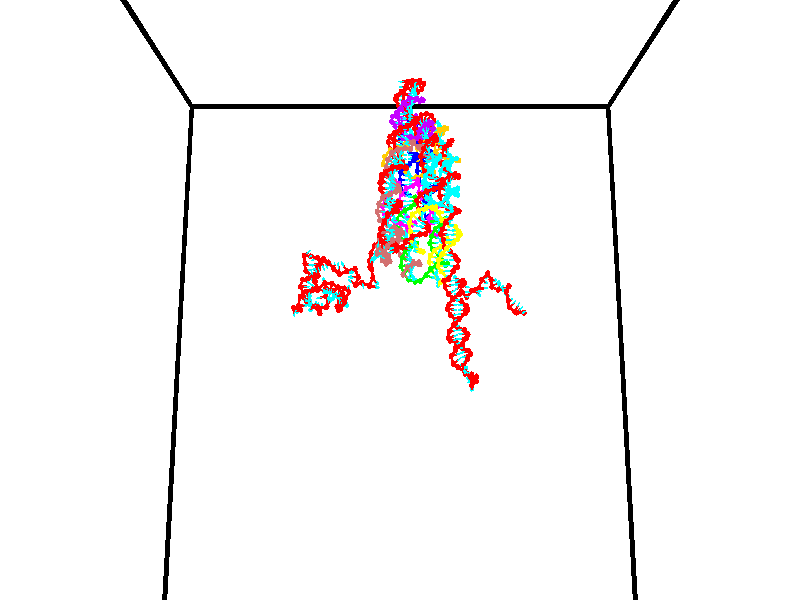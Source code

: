 // switches for output
#declare DRAW_BASES = 1; // possible values are 0, 1; only relevant for DNA ribbons
#declare DRAW_BASES_TYPE = 3; // possible values are 1, 2, 3; only relevant for DNA ribbons
#declare DRAW_FOG = 0; // set to 1 to enable fog

#include "colors.inc"

#include "transforms.inc"
background { rgb <1, 1, 1>}

#default {
   normal{
       ripples 0.25
       frequency 0.20
       turbulence 0.2
       lambda 5
   }
	finish {
		phong 0.1
		phong_size 40.
	}
}

// original window dimensions: 1024x640


// camera settings

camera {
	sky <0, 0.179814, -0.983701>
	up <0, 0.179814, -0.983701>
	right 1.6 * <1, 0, 0>
	location <35, 94.9851, 44.8844>
	look_at <35, 29.7336, 32.9568>
	direction <0, -65.2515, -11.9276>
	angle 67.0682
}


# declare cpy_camera_pos = <35, 94.9851, 44.8844>;
# if (DRAW_FOG = 1)
fog {
	fog_type 2
	up vnormalize(cpy_camera_pos)
	color rgbt<1,1,1,0.3>
	distance 1e-5
	fog_alt 3e-3
	fog_offset 56
}
# end


// LIGHTS

# declare lum = 6;
global_settings {
	ambient_light rgb lum * <0.05, 0.05, 0.05>
	max_trace_level 15
}# declare cpy_direct_light_amount = 0.25;
light_source
{	1000 * <-1, -1.16352, -0.803886>,
	rgb lum * cpy_direct_light_amount
	parallel
}

light_source
{	1000 * <1, 1.16352, 0.803886>,
	rgb lum * cpy_direct_light_amount
	parallel
}

// strand 0

// nucleotide -1

// particle -1
sphere {
	<24.328905, 35.279610, 34.643547> 0.250000
	pigment { color rgbt <1,0,0,0> }
	no_shadow
}
cylinder {
	<24.295149, 34.961327, 34.883457>,  <24.274895, 34.770359, 35.027405>, 0.100000
	pigment { color rgbt <1,0,0,0> }
	no_shadow
}
cylinder {
	<24.295149, 34.961327, 34.883457>,  <24.328905, 35.279610, 34.643547>, 0.100000
	pigment { color rgbt <1,0,0,0> }
	no_shadow
}

// particle -1
sphere {
	<24.295149, 34.961327, 34.883457> 0.100000
	pigment { color rgbt <1,0,0,0> }
	no_shadow
}
sphere {
	0, 1
	scale<0.080000,0.200000,0.300000>
	matrix <0.692096, -0.479844, -0.539215,
		0.716855, 0.369598, 0.591198,
		-0.084390, -0.795705, 0.599776,
		24.269833, 34.722614, 35.063389>
	pigment { color rgbt <0,1,1,0> }
	no_shadow
}
cylinder {
	<24.992680, 35.002220, 34.751568>,  <24.328905, 35.279610, 34.643547>, 0.130000
	pigment { color rgbt <1,0,0,0> }
	no_shadow
}

// nucleotide -1

// particle -1
sphere {
	<24.992680, 35.002220, 34.751568> 0.250000
	pigment { color rgbt <1,0,0,0> }
	no_shadow
}
cylinder {
	<24.731848, 34.702557, 34.798145>,  <24.575348, 34.522758, 34.826092>, 0.100000
	pigment { color rgbt <1,0,0,0> }
	no_shadow
}
cylinder {
	<24.731848, 34.702557, 34.798145>,  <24.992680, 35.002220, 34.751568>, 0.100000
	pigment { color rgbt <1,0,0,0> }
	no_shadow
}

// particle -1
sphere {
	<24.731848, 34.702557, 34.798145> 0.100000
	pigment { color rgbt <1,0,0,0> }
	no_shadow
}
sphere {
	0, 1
	scale<0.080000,0.200000,0.300000>
	matrix <0.627371, -0.619430, -0.471923,
		0.425674, -0.234677, 0.873916,
		-0.652079, -0.749155, 0.116446,
		24.536224, 34.477810, 34.833080>
	pigment { color rgbt <0,1,1,0> }
	no_shadow
}
cylinder {
	<24.631504, 34.374439, 34.306885>,  <24.992680, 35.002220, 34.751568>, 0.130000
	pigment { color rgbt <1,0,0,0> }
	no_shadow
}

// nucleotide -1

// particle -1
sphere {
	<24.631504, 34.374439, 34.306885> 0.250000
	pigment { color rgbt <1,0,0,0> }
	no_shadow
}
cylinder {
	<25.029104, 34.349663, 34.270824>,  <25.267664, 34.334797, 34.249187>, 0.100000
	pigment { color rgbt <1,0,0,0> }
	no_shadow
}
cylinder {
	<25.029104, 34.349663, 34.270824>,  <24.631504, 34.374439, 34.306885>, 0.100000
	pigment { color rgbt <1,0,0,0> }
	no_shadow
}

// particle -1
sphere {
	<25.029104, 34.349663, 34.270824> 0.100000
	pigment { color rgbt <1,0,0,0> }
	no_shadow
}
sphere {
	0, 1
	scale<0.080000,0.200000,0.300000>
	matrix <-0.108147, -0.433322, -0.894727,
		0.016359, 0.899108, -0.437422,
		0.994000, -0.061942, -0.090147,
		25.327305, 34.331081, 34.243782>
	pigment { color rgbt <0,1,1,0> }
	no_shadow
}
cylinder {
	<24.845499, 34.664719, 33.555916>,  <24.631504, 34.374439, 34.306885>, 0.130000
	pigment { color rgbt <1,0,0,0> }
	no_shadow
}

// nucleotide -1

// particle -1
sphere {
	<24.845499, 34.664719, 33.555916> 0.250000
	pigment { color rgbt <1,0,0,0> }
	no_shadow
}
cylinder {
	<25.130203, 34.423809, 33.700504>,  <25.301025, 34.279263, 33.787258>, 0.100000
	pigment { color rgbt <1,0,0,0> }
	no_shadow
}
cylinder {
	<25.130203, 34.423809, 33.700504>,  <24.845499, 34.664719, 33.555916>, 0.100000
	pigment { color rgbt <1,0,0,0> }
	no_shadow
}

// particle -1
sphere {
	<25.130203, 34.423809, 33.700504> 0.100000
	pigment { color rgbt <1,0,0,0> }
	no_shadow
}
sphere {
	0, 1
	scale<0.080000,0.200000,0.300000>
	matrix <0.091915, -0.430327, -0.897981,
		0.696382, 0.672373, -0.250932,
		0.711761, -0.602273, 0.361473,
		25.343731, 34.243126, 33.808945>
	pigment { color rgbt <0,1,1,0> }
	no_shadow
}
cylinder {
	<25.462296, 34.741573, 33.144581>,  <24.845499, 34.664719, 33.555916>, 0.130000
	pigment { color rgbt <1,0,0,0> }
	no_shadow
}

// nucleotide -1

// particle -1
sphere {
	<25.462296, 34.741573, 33.144581> 0.250000
	pigment { color rgbt <1,0,0,0> }
	no_shadow
}
cylinder {
	<25.513556, 34.381554, 33.311192>,  <25.544312, 34.165543, 33.411156>, 0.100000
	pigment { color rgbt <1,0,0,0> }
	no_shadow
}
cylinder {
	<25.513556, 34.381554, 33.311192>,  <25.462296, 34.741573, 33.144581>, 0.100000
	pigment { color rgbt <1,0,0,0> }
	no_shadow
}

// particle -1
sphere {
	<25.513556, 34.381554, 33.311192> 0.100000
	pigment { color rgbt <1,0,0,0> }
	no_shadow
}
sphere {
	0, 1
	scale<0.080000,0.200000,0.300000>
	matrix <0.200750, -0.387750, -0.899638,
		0.971224, 0.198907, 0.130993,
		0.128152, -0.900047, 0.416523,
		25.552002, 34.111538, 33.436150>
	pigment { color rgbt <0,1,1,0> }
	no_shadow
}
cylinder {
	<26.104164, 34.488361, 32.939301>,  <25.462296, 34.741573, 33.144581>, 0.130000
	pigment { color rgbt <1,0,0,0> }
	no_shadow
}

// nucleotide -1

// particle -1
sphere {
	<26.104164, 34.488361, 32.939301> 0.250000
	pigment { color rgbt <1,0,0,0> }
	no_shadow
}
cylinder {
	<25.883970, 34.170856, 33.042767>,  <25.751854, 33.980354, 33.104847>, 0.100000
	pigment { color rgbt <1,0,0,0> }
	no_shadow
}
cylinder {
	<25.883970, 34.170856, 33.042767>,  <26.104164, 34.488361, 32.939301>, 0.100000
	pigment { color rgbt <1,0,0,0> }
	no_shadow
}

// particle -1
sphere {
	<25.883970, 34.170856, 33.042767> 0.100000
	pigment { color rgbt <1,0,0,0> }
	no_shadow
}
sphere {
	0, 1
	scale<0.080000,0.200000,0.300000>
	matrix <0.137136, -0.391607, -0.909856,
		0.823504, -0.465391, 0.324428,
		-0.550487, -0.793760, 0.258668,
		25.718824, 33.932728, 33.120365>
	pigment { color rgbt <0,1,1,0> }
	no_shadow
}
cylinder {
	<26.528318, 33.860600, 32.854839>,  <26.104164, 34.488361, 32.939301>, 0.130000
	pigment { color rgbt <1,0,0,0> }
	no_shadow
}

// nucleotide -1

// particle -1
sphere {
	<26.528318, 33.860600, 32.854839> 0.250000
	pigment { color rgbt <1,0,0,0> }
	no_shadow
}
cylinder {
	<26.132048, 33.823853, 32.814606>,  <25.894285, 33.801804, 32.790466>, 0.100000
	pigment { color rgbt <1,0,0,0> }
	no_shadow
}
cylinder {
	<26.132048, 33.823853, 32.814606>,  <26.528318, 33.860600, 32.854839>, 0.100000
	pigment { color rgbt <1,0,0,0> }
	no_shadow
}

// particle -1
sphere {
	<26.132048, 33.823853, 32.814606> 0.100000
	pigment { color rgbt <1,0,0,0> }
	no_shadow
}
sphere {
	0, 1
	scale<0.080000,0.200000,0.300000>
	matrix <0.125436, -0.327154, -0.936609,
		0.053140, -0.940495, 0.335628,
		-0.990677, -0.091871, -0.100587,
		25.834845, 33.796291, 32.784431>
	pigment { color rgbt <0,1,1,0> }
	no_shadow
}
cylinder {
	<26.307554, 33.185070, 32.591808>,  <26.528318, 33.860600, 32.854839>, 0.130000
	pigment { color rgbt <1,0,0,0> }
	no_shadow
}

// nucleotide -1

// particle -1
sphere {
	<26.307554, 33.185070, 32.591808> 0.250000
	pigment { color rgbt <1,0,0,0> }
	no_shadow
}
cylinder {
	<26.072569, 33.489479, 32.481735>,  <25.931578, 33.672127, 32.415691>, 0.100000
	pigment { color rgbt <1,0,0,0> }
	no_shadow
}
cylinder {
	<26.072569, 33.489479, 32.481735>,  <26.307554, 33.185070, 32.591808>, 0.100000
	pigment { color rgbt <1,0,0,0> }
	no_shadow
}

// particle -1
sphere {
	<26.072569, 33.489479, 32.481735> 0.100000
	pigment { color rgbt <1,0,0,0> }
	no_shadow
}
sphere {
	0, 1
	scale<0.080000,0.200000,0.300000>
	matrix <0.281651, -0.126514, -0.951140,
		-0.758657, -0.636265, -0.140022,
		-0.587462, 0.761027, -0.275185,
		25.896330, 33.717789, 32.399181>
	pigment { color rgbt <0,1,1,0> }
	no_shadow
}
cylinder {
	<26.132118, 32.976604, 31.942730>,  <26.307554, 33.185070, 32.591808>, 0.130000
	pigment { color rgbt <1,0,0,0> }
	no_shadow
}

// nucleotide -1

// particle -1
sphere {
	<26.132118, 32.976604, 31.942730> 0.250000
	pigment { color rgbt <1,0,0,0> }
	no_shadow
}
cylinder {
	<26.017025, 33.359684, 31.940762>,  <25.947969, 33.589531, 31.939581>, 0.100000
	pigment { color rgbt <1,0,0,0> }
	no_shadow
}
cylinder {
	<26.017025, 33.359684, 31.940762>,  <26.132118, 32.976604, 31.942730>, 0.100000
	pigment { color rgbt <1,0,0,0> }
	no_shadow
}

// particle -1
sphere {
	<26.017025, 33.359684, 31.940762> 0.100000
	pigment { color rgbt <1,0,0,0> }
	no_shadow
}
sphere {
	0, 1
	scale<0.080000,0.200000,0.300000>
	matrix <0.286714, 0.081236, -0.954566,
		-0.913786, -0.276071, -0.297960,
		-0.287733, 0.957698, -0.004921,
		25.930706, 33.646992, 31.939285>
	pigment { color rgbt <0,1,1,0> }
	no_shadow
}
cylinder {
	<25.674036, 33.041435, 31.420752>,  <26.132118, 32.976604, 31.942730>, 0.130000
	pigment { color rgbt <1,0,0,0> }
	no_shadow
}

// nucleotide -1

// particle -1
sphere {
	<25.674036, 33.041435, 31.420752> 0.250000
	pigment { color rgbt <1,0,0,0> }
	no_shadow
}
cylinder {
	<25.740635, 33.434429, 31.454227>,  <25.780594, 33.670227, 31.474314>, 0.100000
	pigment { color rgbt <1,0,0,0> }
	no_shadow
}
cylinder {
	<25.740635, 33.434429, 31.454227>,  <25.674036, 33.041435, 31.420752>, 0.100000
	pigment { color rgbt <1,0,0,0> }
	no_shadow
}

// particle -1
sphere {
	<25.740635, 33.434429, 31.454227> 0.100000
	pigment { color rgbt <1,0,0,0> }
	no_shadow
}
sphere {
	0, 1
	scale<0.080000,0.200000,0.300000>
	matrix <-0.159990, 0.110668, -0.980895,
		-0.972976, 0.149928, 0.175613,
		0.166499, 0.982484, 0.083691,
		25.790585, 33.729176, 31.479334>
	pigment { color rgbt <0,1,1,0> }
	no_shadow
}
cylinder {
	<25.145973, 33.358070, 31.038519>,  <25.674036, 33.041435, 31.420752>, 0.130000
	pigment { color rgbt <1,0,0,0> }
	no_shadow
}

// nucleotide -1

// particle -1
sphere {
	<25.145973, 33.358070, 31.038519> 0.250000
	pigment { color rgbt <1,0,0,0> }
	no_shadow
}
cylinder {
	<25.438347, 33.630135, 31.060858>,  <25.613771, 33.793373, 31.074261>, 0.100000
	pigment { color rgbt <1,0,0,0> }
	no_shadow
}
cylinder {
	<25.438347, 33.630135, 31.060858>,  <25.145973, 33.358070, 31.038519>, 0.100000
	pigment { color rgbt <1,0,0,0> }
	no_shadow
}

// particle -1
sphere {
	<25.438347, 33.630135, 31.060858> 0.100000
	pigment { color rgbt <1,0,0,0> }
	no_shadow
}
sphere {
	0, 1
	scale<0.080000,0.200000,0.300000>
	matrix <0.058735, 0.018832, -0.998096,
		-0.679913, 0.732825, -0.026184,
		0.730936, 0.680157, 0.055847,
		25.657627, 33.834183, 31.077612>
	pigment { color rgbt <0,1,1,0> }
	no_shadow
}
cylinder {
	<25.079735, 33.644184, 30.457178>,  <25.145973, 33.358070, 31.038519>, 0.130000
	pigment { color rgbt <1,0,0,0> }
	no_shadow
}

// nucleotide -1

// particle -1
sphere {
	<25.079735, 33.644184, 30.457178> 0.250000
	pigment { color rgbt <1,0,0,0> }
	no_shadow
}
cylinder {
	<25.458023, 33.717701, 30.564386>,  <25.684996, 33.761810, 30.628712>, 0.100000
	pigment { color rgbt <1,0,0,0> }
	no_shadow
}
cylinder {
	<25.458023, 33.717701, 30.564386>,  <25.079735, 33.644184, 30.457178>, 0.100000
	pigment { color rgbt <1,0,0,0> }
	no_shadow
}

// particle -1
sphere {
	<25.458023, 33.717701, 30.564386> 0.100000
	pigment { color rgbt <1,0,0,0> }
	no_shadow
}
sphere {
	0, 1
	scale<0.080000,0.200000,0.300000>
	matrix <0.257906, 0.077342, -0.963069,
		-0.197735, 0.979917, 0.025742,
		0.945719, 0.183794, 0.268020,
		25.741739, 33.772839, 30.644793>
	pigment { color rgbt <0,1,1,0> }
	no_shadow
}
cylinder {
	<25.061371, 34.147720, 29.860359>,  <25.079735, 33.644184, 30.457178>, 0.130000
	pigment { color rgbt <1,0,0,0> }
	no_shadow
}

// nucleotide -1

// particle -1
sphere {
	<25.061371, 34.147720, 29.860359> 0.250000
	pigment { color rgbt <1,0,0,0> }
	no_shadow
}
cylinder {
	<25.359615, 34.388134, 29.745245>,  <25.538563, 34.532383, 29.676176>, 0.100000
	pigment { color rgbt <1,0,0,0> }
	no_shadow
}
cylinder {
	<25.359615, 34.388134, 29.745245>,  <25.061371, 34.147720, 29.860359>, 0.100000
	pigment { color rgbt <1,0,0,0> }
	no_shadow
}

// particle -1
sphere {
	<25.359615, 34.388134, 29.745245> 0.100000
	pigment { color rgbt <1,0,0,0> }
	no_shadow
}
sphere {
	0, 1
	scale<0.080000,0.200000,0.300000>
	matrix <0.567736, -0.346826, 0.746584,
		0.348912, -0.720048, -0.599827,
		0.745611, 0.601035, -0.287786,
		25.583300, 34.568443, 29.658909>
	pigment { color rgbt <0,1,1,0> }
	no_shadow
}
cylinder {
	<25.703482, 33.749966, 29.833704>,  <25.061371, 34.147720, 29.860359>, 0.130000
	pigment { color rgbt <1,0,0,0> }
	no_shadow
}

// nucleotide -1

// particle -1
sphere {
	<25.703482, 33.749966, 29.833704> 0.250000
	pigment { color rgbt <1,0,0,0> }
	no_shadow
}
cylinder {
	<25.755865, 34.136642, 29.921656>,  <25.787296, 34.368649, 29.974426>, 0.100000
	pigment { color rgbt <1,0,0,0> }
	no_shadow
}
cylinder {
	<25.755865, 34.136642, 29.921656>,  <25.703482, 33.749966, 29.833704>, 0.100000
	pigment { color rgbt <1,0,0,0> }
	no_shadow
}

// particle -1
sphere {
	<25.755865, 34.136642, 29.921656> 0.100000
	pigment { color rgbt <1,0,0,0> }
	no_shadow
}
sphere {
	0, 1
	scale<0.080000,0.200000,0.300000>
	matrix <0.534818, -0.255638, 0.805369,
		0.834757, 0.012125, -0.550485,
		0.130960, 0.966697, 0.219880,
		25.795153, 34.426651, 29.987619>
	pigment { color rgbt <0,1,1,0> }
	no_shadow
}
cylinder {
	<26.391888, 33.795227, 29.961798>,  <25.703482, 33.749966, 29.833704>, 0.130000
	pigment { color rgbt <1,0,0,0> }
	no_shadow
}

// nucleotide -1

// particle -1
sphere {
	<26.391888, 33.795227, 29.961798> 0.250000
	pigment { color rgbt <1,0,0,0> }
	no_shadow
}
cylinder {
	<26.179564, 34.078247, 30.148396>,  <26.052170, 34.248058, 30.260353>, 0.100000
	pigment { color rgbt <1,0,0,0> }
	no_shadow
}
cylinder {
	<26.179564, 34.078247, 30.148396>,  <26.391888, 33.795227, 29.961798>, 0.100000
	pigment { color rgbt <1,0,0,0> }
	no_shadow
}

// particle -1
sphere {
	<26.179564, 34.078247, 30.148396> 0.100000
	pigment { color rgbt <1,0,0,0> }
	no_shadow
}
sphere {
	0, 1
	scale<0.080000,0.200000,0.300000>
	matrix <0.349132, -0.318999, 0.881105,
		0.772237, 0.630566, -0.077702,
		-0.530808, 0.707550, 0.466493,
		26.020321, 34.290512, 30.288343>
	pigment { color rgbt <0,1,1,0> }
	no_shadow
}
cylinder {
	<26.702375, 34.116985, 30.568602>,  <26.391888, 33.795227, 29.961798>, 0.130000
	pigment { color rgbt <1,0,0,0> }
	no_shadow
}

// nucleotide -1

// particle -1
sphere {
	<26.702375, 34.116985, 30.568602> 0.250000
	pigment { color rgbt <1,0,0,0> }
	no_shadow
}
cylinder {
	<26.324142, 34.216969, 30.651930>,  <26.097202, 34.276958, 30.701927>, 0.100000
	pigment { color rgbt <1,0,0,0> }
	no_shadow
}
cylinder {
	<26.324142, 34.216969, 30.651930>,  <26.702375, 34.116985, 30.568602>, 0.100000
	pigment { color rgbt <1,0,0,0> }
	no_shadow
}

// particle -1
sphere {
	<26.324142, 34.216969, 30.651930> 0.100000
	pigment { color rgbt <1,0,0,0> }
	no_shadow
}
sphere {
	0, 1
	scale<0.080000,0.200000,0.300000>
	matrix <0.181536, -0.126068, 0.975270,
		0.270042, 0.960014, 0.073830,
		-0.945580, 0.249961, 0.208321,
		26.040468, 34.291958, 30.714426>
	pigment { color rgbt <0,1,1,0> }
	no_shadow
}
cylinder {
	<26.675690, 34.686611, 31.178446>,  <26.702375, 34.116985, 30.568602>, 0.130000
	pigment { color rgbt <1,0,0,0> }
	no_shadow
}

// nucleotide -1

// particle -1
sphere {
	<26.675690, 34.686611, 31.178446> 0.250000
	pigment { color rgbt <1,0,0,0> }
	no_shadow
}
cylinder {
	<26.353947, 34.450932, 31.147823>,  <26.160902, 34.309525, 31.129450>, 0.100000
	pigment { color rgbt <1,0,0,0> }
	no_shadow
}
cylinder {
	<26.353947, 34.450932, 31.147823>,  <26.675690, 34.686611, 31.178446>, 0.100000
	pigment { color rgbt <1,0,0,0> }
	no_shadow
}

// particle -1
sphere {
	<26.353947, 34.450932, 31.147823> 0.100000
	pigment { color rgbt <1,0,0,0> }
	no_shadow
}
sphere {
	0, 1
	scale<0.080000,0.200000,0.300000>
	matrix <-0.068415, -0.036149, 0.997002,
		-0.590196, 0.807182, -0.011233,
		-0.804356, -0.589195, -0.076558,
		26.112640, 34.274174, 31.124855>
	pigment { color rgbt <0,1,1,0> }
	no_shadow
}
cylinder {
	<26.279444, 34.894844, 31.729729>,  <26.675690, 34.686611, 31.178446>, 0.130000
	pigment { color rgbt <1,0,0,0> }
	no_shadow
}

// nucleotide -1

// particle -1
sphere {
	<26.279444, 34.894844, 31.729729> 0.250000
	pigment { color rgbt <1,0,0,0> }
	no_shadow
}
cylinder {
	<26.112417, 34.542049, 31.642336>,  <26.012201, 34.330372, 31.589901>, 0.100000
	pigment { color rgbt <1,0,0,0> }
	no_shadow
}
cylinder {
	<26.112417, 34.542049, 31.642336>,  <26.279444, 34.894844, 31.729729>, 0.100000
	pigment { color rgbt <1,0,0,0> }
	no_shadow
}

// particle -1
sphere {
	<26.112417, 34.542049, 31.642336> 0.100000
	pigment { color rgbt <1,0,0,0> }
	no_shadow
}
sphere {
	0, 1
	scale<0.080000,0.200000,0.300000>
	matrix <-0.230654, -0.129685, 0.964355,
		-0.878885, 0.453075, -0.149282,
		-0.417565, -0.881989, -0.218481,
		25.987148, 34.277454, 31.576792>
	pigment { color rgbt <0,1,1,0> }
	no_shadow
}
cylinder {
	<25.677824, 34.888470, 32.035648>,  <26.279444, 34.894844, 31.729729>, 0.130000
	pigment { color rgbt <1,0,0,0> }
	no_shadow
}

// nucleotide -1

// particle -1
sphere {
	<25.677824, 34.888470, 32.035648> 0.250000
	pigment { color rgbt <1,0,0,0> }
	no_shadow
}
cylinder {
	<25.762129, 34.499729, 31.993532>,  <25.812712, 34.266483, 31.968262>, 0.100000
	pigment { color rgbt <1,0,0,0> }
	no_shadow
}
cylinder {
	<25.762129, 34.499729, 31.993532>,  <25.677824, 34.888470, 32.035648>, 0.100000
	pigment { color rgbt <1,0,0,0> }
	no_shadow
}

// particle -1
sphere {
	<25.762129, 34.499729, 31.993532> 0.100000
	pigment { color rgbt <1,0,0,0> }
	no_shadow
}
sphere {
	0, 1
	scale<0.080000,0.200000,0.300000>
	matrix <-0.276819, -0.162640, 0.947058,
		-0.937524, -0.170456, -0.303305,
		0.210761, -0.971850, -0.105294,
		25.825357, 34.208176, 31.961945>
	pigment { color rgbt <0,1,1,0> }
	no_shadow
}
cylinder {
	<25.052340, 34.648888, 32.082397>,  <25.677824, 34.888470, 32.035648>, 0.130000
	pigment { color rgbt <1,0,0,0> }
	no_shadow
}

// nucleotide -1

// particle -1
sphere {
	<25.052340, 34.648888, 32.082397> 0.250000
	pigment { color rgbt <1,0,0,0> }
	no_shadow
}
cylinder {
	<25.344488, 34.389690, 32.168804>,  <25.519777, 34.234173, 32.220650>, 0.100000
	pigment { color rgbt <1,0,0,0> }
	no_shadow
}
cylinder {
	<25.344488, 34.389690, 32.168804>,  <25.052340, 34.648888, 32.082397>, 0.100000
	pigment { color rgbt <1,0,0,0> }
	no_shadow
}

// particle -1
sphere {
	<25.344488, 34.389690, 32.168804> 0.100000
	pigment { color rgbt <1,0,0,0> }
	no_shadow
}
sphere {
	0, 1
	scale<0.080000,0.200000,0.300000>
	matrix <-0.251913, 0.038422, 0.966987,
		-0.634897, -0.760679, -0.135174,
		0.730373, -0.647990, 0.216019,
		25.563601, 34.195293, 32.233608>
	pigment { color rgbt <0,1,1,0> }
	no_shadow
}
cylinder {
	<24.760107, 34.182690, 32.604321>,  <25.052340, 34.648888, 32.082397>, 0.130000
	pigment { color rgbt <1,0,0,0> }
	no_shadow
}

// nucleotide -1

// particle -1
sphere {
	<24.760107, 34.182690, 32.604321> 0.250000
	pigment { color rgbt <1,0,0,0> }
	no_shadow
}
cylinder {
	<25.159872, 34.196205, 32.606506>,  <25.399731, 34.204315, 32.607819>, 0.100000
	pigment { color rgbt <1,0,0,0> }
	no_shadow
}
cylinder {
	<25.159872, 34.196205, 32.606506>,  <24.760107, 34.182690, 32.604321>, 0.100000
	pigment { color rgbt <1,0,0,0> }
	no_shadow
}

// particle -1
sphere {
	<25.159872, 34.196205, 32.606506> 0.100000
	pigment { color rgbt <1,0,0,0> }
	no_shadow
}
sphere {
	0, 1
	scale<0.080000,0.200000,0.300000>
	matrix <-0.005091, -0.011137, 0.999925,
		0.033852, -0.999367, -0.010959,
		0.999414, 0.033793, 0.005465,
		25.459696, 34.206341, 32.608147>
	pigment { color rgbt <0,1,1,0> }
	no_shadow
}
cylinder {
	<25.005840, 33.761181, 33.094749>,  <24.760107, 34.182690, 32.604321>, 0.130000
	pigment { color rgbt <1,0,0,0> }
	no_shadow
}

// nucleotide -1

// particle -1
sphere {
	<25.005840, 33.761181, 33.094749> 0.250000
	pigment { color rgbt <1,0,0,0> }
	no_shadow
}
cylinder {
	<25.307137, 34.016888, 33.032829>,  <25.487915, 34.170311, 32.995678>, 0.100000
	pigment { color rgbt <1,0,0,0> }
	no_shadow
}
cylinder {
	<25.307137, 34.016888, 33.032829>,  <25.005840, 33.761181, 33.094749>, 0.100000
	pigment { color rgbt <1,0,0,0> }
	no_shadow
}

// particle -1
sphere {
	<25.307137, 34.016888, 33.032829> 0.100000
	pigment { color rgbt <1,0,0,0> }
	no_shadow
}
sphere {
	0, 1
	scale<0.080000,0.200000,0.300000>
	matrix <0.057191, 0.170809, 0.983643,
		0.655252, -0.749775, 0.092100,
		0.753243, 0.639267, -0.154804,
		25.533110, 34.208668, 32.986389>
	pigment { color rgbt <0,1,1,0> }
	no_shadow
}
cylinder {
	<24.882311, 32.959549, 32.918690>,  <25.005840, 33.761181, 33.094749>, 0.130000
	pigment { color rgbt <1,0,0,0> }
	no_shadow
}

// nucleotide -1

// particle -1
sphere {
	<24.882311, 32.959549, 32.918690> 0.250000
	pigment { color rgbt <1,0,0,0> }
	no_shadow
}
cylinder {
	<25.243151, 33.131577, 32.904503>,  <25.459656, 33.234791, 32.895992>, 0.100000
	pigment { color rgbt <1,0,0,0> }
	no_shadow
}
cylinder {
	<25.243151, 33.131577, 32.904503>,  <24.882311, 32.959549, 32.918690>, 0.100000
	pigment { color rgbt <1,0,0,0> }
	no_shadow
}

// particle -1
sphere {
	<25.243151, 33.131577, 32.904503> 0.100000
	pigment { color rgbt <1,0,0,0> }
	no_shadow
}
sphere {
	0, 1
	scale<0.080000,0.200000,0.300000>
	matrix <-0.092084, 0.272139, 0.957842,
		0.421586, -0.860804, 0.285099,
		0.902101, 0.430066, -0.035464,
		25.513781, 33.260597, 32.893864>
	pigment { color rgbt <0,1,1,0> }
	no_shadow
}
cylinder {
	<25.181847, 32.880478, 33.623199>,  <24.882311, 32.959549, 32.918690>, 0.130000
	pigment { color rgbt <1,0,0,0> }
	no_shadow
}

// nucleotide -1

// particle -1
sphere {
	<25.181847, 32.880478, 33.623199> 0.250000
	pigment { color rgbt <1,0,0,0> }
	no_shadow
}
cylinder {
	<25.414186, 33.158443, 33.453632>,  <25.553591, 33.325222, 33.351894>, 0.100000
	pigment { color rgbt <1,0,0,0> }
	no_shadow
}
cylinder {
	<25.414186, 33.158443, 33.453632>,  <25.181847, 32.880478, 33.623199>, 0.100000
	pigment { color rgbt <1,0,0,0> }
	no_shadow
}

// particle -1
sphere {
	<25.414186, 33.158443, 33.453632> 0.100000
	pigment { color rgbt <1,0,0,0> }
	no_shadow
}
sphere {
	0, 1
	scale<0.080000,0.200000,0.300000>
	matrix <0.021260, 0.507646, 0.861303,
		0.813732, -0.509301, 0.280093,
		0.580851, 0.694916, -0.423916,
		25.588442, 33.366917, 33.326458>
	pigment { color rgbt <0,1,1,0> }
	no_shadow
}
cylinder {
	<25.787910, 32.990780, 34.040157>,  <25.181847, 32.880478, 33.623199>, 0.130000
	pigment { color rgbt <1,0,0,0> }
	no_shadow
}

// nucleotide -1

// particle -1
sphere {
	<25.787910, 32.990780, 34.040157> 0.250000
	pigment { color rgbt <1,0,0,0> }
	no_shadow
}
cylinder {
	<25.726336, 33.336231, 33.848137>,  <25.689390, 33.543503, 33.732925>, 0.100000
	pigment { color rgbt <1,0,0,0> }
	no_shadow
}
cylinder {
	<25.726336, 33.336231, 33.848137>,  <25.787910, 32.990780, 34.040157>, 0.100000
	pigment { color rgbt <1,0,0,0> }
	no_shadow
}

// particle -1
sphere {
	<25.726336, 33.336231, 33.848137> 0.100000
	pigment { color rgbt <1,0,0,0> }
	no_shadow
}
sphere {
	0, 1
	scale<0.080000,0.200000,0.300000>
	matrix <0.179439, 0.502197, 0.845932,
		0.971650, 0.044082, -0.232277,
		-0.153939, 0.863629, -0.480049,
		25.680153, 33.595322, 33.704121>
	pigment { color rgbt <0,1,1,0> }
	no_shadow
}
cylinder {
	<26.310959, 33.492729, 34.264645>,  <25.787910, 32.990780, 34.040157>, 0.130000
	pigment { color rgbt <1,0,0,0> }
	no_shadow
}

// nucleotide -1

// particle -1
sphere {
	<26.310959, 33.492729, 34.264645> 0.250000
	pigment { color rgbt <1,0,0,0> }
	no_shadow
}
cylinder {
	<26.002953, 33.710938, 34.132294>,  <25.818150, 33.841862, 34.052883>, 0.100000
	pigment { color rgbt <1,0,0,0> }
	no_shadow
}
cylinder {
	<26.002953, 33.710938, 34.132294>,  <26.310959, 33.492729, 34.264645>, 0.100000
	pigment { color rgbt <1,0,0,0> }
	no_shadow
}

// particle -1
sphere {
	<26.002953, 33.710938, 34.132294> 0.100000
	pigment { color rgbt <1,0,0,0> }
	no_shadow
}
sphere {
	0, 1
	scale<0.080000,0.200000,0.300000>
	matrix <0.009448, 0.528292, 0.849010,
		0.637956, 0.650625, -0.411947,
		-0.770015, 0.545523, -0.330880,
		25.771948, 33.874596, 34.033031>
	pigment { color rgbt <0,1,1,0> }
	no_shadow
}
cylinder {
	<26.592869, 34.176926, 34.289978>,  <26.310959, 33.492729, 34.264645>, 0.130000
	pigment { color rgbt <1,0,0,0> }
	no_shadow
}

// nucleotide -1

// particle -1
sphere {
	<26.592869, 34.176926, 34.289978> 0.250000
	pigment { color rgbt <1,0,0,0> }
	no_shadow
}
cylinder {
	<26.193163, 34.192211, 34.291416>,  <25.953341, 34.201382, 34.292278>, 0.100000
	pigment { color rgbt <1,0,0,0> }
	no_shadow
}
cylinder {
	<26.193163, 34.192211, 34.291416>,  <26.592869, 34.176926, 34.289978>, 0.100000
	pigment { color rgbt <1,0,0,0> }
	no_shadow
}

// particle -1
sphere {
	<26.193163, 34.192211, 34.291416> 0.100000
	pigment { color rgbt <1,0,0,0> }
	no_shadow
}
sphere {
	0, 1
	scale<0.080000,0.200000,0.300000>
	matrix <0.022907, 0.518498, 0.854772,
		0.030800, 0.854225, -0.518991,
		-0.999263, 0.038216, 0.003598,
		25.893383, 34.203674, 34.292496>
	pigment { color rgbt <0,1,1,0> }
	no_shadow
}
cylinder {
	<26.313696, 34.812332, 34.431896>,  <26.592869, 34.176926, 34.289978>, 0.130000
	pigment { color rgbt <1,0,0,0> }
	no_shadow
}

// nucleotide -1

// particle -1
sphere {
	<26.313696, 34.812332, 34.431896> 0.250000
	pigment { color rgbt <1,0,0,0> }
	no_shadow
}
cylinder {
	<26.064892, 34.522491, 34.550594>,  <25.915609, 34.348587, 34.621811>, 0.100000
	pigment { color rgbt <1,0,0,0> }
	no_shadow
}
cylinder {
	<26.064892, 34.522491, 34.550594>,  <26.313696, 34.812332, 34.431896>, 0.100000
	pigment { color rgbt <1,0,0,0> }
	no_shadow
}

// particle -1
sphere {
	<26.064892, 34.522491, 34.550594> 0.100000
	pigment { color rgbt <1,0,0,0> }
	no_shadow
}
sphere {
	0, 1
	scale<0.080000,0.200000,0.300000>
	matrix <-0.213349, 0.521477, 0.826162,
		-0.753382, 0.450572, -0.478958,
		-0.622011, -0.724601, 0.296742,
		25.878288, 34.305111, 34.639618>
	pigment { color rgbt <0,1,1,0> }
	no_shadow
}
cylinder {
	<26.904161, 34.663700, 35.018597>,  <26.313696, 34.812332, 34.431896>, 0.130000
	pigment { color rgbt <1,0,0,0> }
	no_shadow
}

// nucleotide -1

// particle -1
sphere {
	<26.904161, 34.663700, 35.018597> 0.250000
	pigment { color rgbt <1,0,0,0> }
	no_shadow
}
cylinder {
	<27.022659, 34.855988, 34.688469>,  <27.093758, 34.971359, 34.490395>, 0.100000
	pigment { color rgbt <1,0,0,0> }
	no_shadow
}
cylinder {
	<27.022659, 34.855988, 34.688469>,  <26.904161, 34.663700, 35.018597>, 0.100000
	pigment { color rgbt <1,0,0,0> }
	no_shadow
}

// particle -1
sphere {
	<27.022659, 34.855988, 34.688469> 0.100000
	pigment { color rgbt <1,0,0,0> }
	no_shadow
}
sphere {
	0, 1
	scale<0.080000,0.200000,0.300000>
	matrix <-0.796005, 0.601810, 0.064811,
		0.527840, 0.637756, 0.560939,
		0.296245, 0.480721, -0.825316,
		27.111532, 35.000202, 34.440872>
	pigment { color rgbt <0,1,1,0> }
	no_shadow
}
cylinder {
	<26.949680, 35.445572, 35.122005>,  <26.904161, 34.663700, 35.018597>, 0.130000
	pigment { color rgbt <1,0,0,0> }
	no_shadow
}

// nucleotide -1

// particle -1
sphere {
	<26.949680, 35.445572, 35.122005> 0.250000
	pigment { color rgbt <1,0,0,0> }
	no_shadow
}
cylinder {
	<26.864779, 35.348881, 34.743267>,  <26.813837, 35.290867, 34.516026>, 0.100000
	pigment { color rgbt <1,0,0,0> }
	no_shadow
}
cylinder {
	<26.864779, 35.348881, 34.743267>,  <26.949680, 35.445572, 35.122005>, 0.100000
	pigment { color rgbt <1,0,0,0> }
	no_shadow
}

// particle -1
sphere {
	<26.864779, 35.348881, 34.743267> 0.100000
	pigment { color rgbt <1,0,0,0> }
	no_shadow
}
sphere {
	0, 1
	scale<0.080000,0.200000,0.300000>
	matrix <-0.751151, 0.660131, -0.000143,
		0.625077, 0.711193, -0.321688,
		-0.212255, -0.241726, -0.946846,
		26.801102, 35.276363, 34.459213>
	pigment { color rgbt <0,1,1,0> }
	no_shadow
}
cylinder {
	<26.917194, 36.103676, 34.725597>,  <26.949680, 35.445572, 35.122005>, 0.130000
	pigment { color rgbt <1,0,0,0> }
	no_shadow
}

// nucleotide -1

// particle -1
sphere {
	<26.917194, 36.103676, 34.725597> 0.250000
	pigment { color rgbt <1,0,0,0> }
	no_shadow
}
cylinder {
	<26.738117, 35.820545, 34.507038>,  <26.630671, 35.650665, 34.375900>, 0.100000
	pigment { color rgbt <1,0,0,0> }
	no_shadow
}
cylinder {
	<26.738117, 35.820545, 34.507038>,  <26.917194, 36.103676, 34.725597>, 0.100000
	pigment { color rgbt <1,0,0,0> }
	no_shadow
}

// particle -1
sphere {
	<26.738117, 35.820545, 34.507038> 0.100000
	pigment { color rgbt <1,0,0,0> }
	no_shadow
}
sphere {
	0, 1
	scale<0.080000,0.200000,0.300000>
	matrix <-0.767151, 0.617980, -0.171990,
		0.459404, 0.342174, -0.819674,
		-0.447691, -0.707826, -0.546401,
		26.603809, 35.608196, 34.343117>
	pigment { color rgbt <0,1,1,0> }
	no_shadow
}
cylinder {
	<27.718227, 36.337082, 34.774532>,  <26.917194, 36.103676, 34.725597>, 0.130000
	pigment { color rgbt <1,0,0,0> }
	no_shadow
}

// nucleotide -1

// particle -1
sphere {
	<27.718227, 36.337082, 34.774532> 0.250000
	pigment { color rgbt <1,0,0,0> }
	no_shadow
}
cylinder {
	<27.849237, 36.398968, 34.401695>,  <27.927843, 36.436100, 34.177994>, 0.100000
	pigment { color rgbt <1,0,0,0> }
	no_shadow
}
cylinder {
	<27.849237, 36.398968, 34.401695>,  <27.718227, 36.337082, 34.774532>, 0.100000
	pigment { color rgbt <1,0,0,0> }
	no_shadow
}

// particle -1
sphere {
	<27.849237, 36.398968, 34.401695> 0.100000
	pigment { color rgbt <1,0,0,0> }
	no_shadow
}
sphere {
	0, 1
	scale<0.080000,0.200000,0.300000>
	matrix <0.523849, -0.850732, 0.042863,
		-0.786326, -0.502313, -0.359685,
		0.327526, 0.154716, -0.932089,
		27.947495, 36.445381, 34.122070>
	pigment { color rgbt <0,1,1,0> }
	no_shadow
}
cylinder {
	<27.718754, 35.661499, 34.553532>,  <27.718227, 36.337082, 34.774532>, 0.130000
	pigment { color rgbt <1,0,0,0> }
	no_shadow
}

// nucleotide -1

// particle -1
sphere {
	<27.718754, 35.661499, 34.553532> 0.250000
	pigment { color rgbt <1,0,0,0> }
	no_shadow
}
cylinder {
	<27.933060, 35.861553, 34.281406>,  <28.061644, 35.981586, 34.118130>, 0.100000
	pigment { color rgbt <1,0,0,0> }
	no_shadow
}
cylinder {
	<27.933060, 35.861553, 34.281406>,  <27.718754, 35.661499, 34.553532>, 0.100000
	pigment { color rgbt <1,0,0,0> }
	no_shadow
}

// particle -1
sphere {
	<27.933060, 35.861553, 34.281406> 0.100000
	pigment { color rgbt <1,0,0,0> }
	no_shadow
}
sphere {
	0, 1
	scale<0.080000,0.200000,0.300000>
	matrix <0.578434, -0.804348, -0.135785,
		-0.615120, -0.320768, -0.720233,
		0.535763, 0.500132, -0.680314,
		28.093788, 36.011593, 34.077312>
	pigment { color rgbt <0,1,1,0> }
	no_shadow
}
cylinder {
	<27.823832, 35.167248, 33.986561>,  <27.718754, 35.661499, 34.553532>, 0.130000
	pigment { color rgbt <1,0,0,0> }
	no_shadow
}

// nucleotide -1

// particle -1
sphere {
	<27.823832, 35.167248, 33.986561> 0.250000
	pigment { color rgbt <1,0,0,0> }
	no_shadow
}
cylinder {
	<28.110020, 35.439991, 33.925674>,  <28.281733, 35.603638, 33.889145>, 0.100000
	pigment { color rgbt <1,0,0,0> }
	no_shadow
}
cylinder {
	<28.110020, 35.439991, 33.925674>,  <27.823832, 35.167248, 33.986561>, 0.100000
	pigment { color rgbt <1,0,0,0> }
	no_shadow
}

// particle -1
sphere {
	<28.110020, 35.439991, 33.925674> 0.100000
	pigment { color rgbt <1,0,0,0> }
	no_shadow
}
sphere {
	0, 1
	scale<0.080000,0.200000,0.300000>
	matrix <0.627759, -0.723053, -0.288293,
		-0.306634, 0.110712, -0.945367,
		0.715468, 0.681863, -0.152213,
		28.324659, 35.644550, 33.880009>
	pigment { color rgbt <0,1,1,0> }
	no_shadow
}
cylinder {
	<27.602266, 35.927677, 33.790524>,  <27.823832, 35.167248, 33.986561>, 0.130000
	pigment { color rgbt <1,0,0,0> }
	no_shadow
}

// nucleotide -1

// particle -1
sphere {
	<27.602266, 35.927677, 33.790524> 0.250000
	pigment { color rgbt <1,0,0,0> }
	no_shadow
}
cylinder {
	<27.231165, 36.042946, 33.885380>,  <27.008505, 36.112106, 33.942295>, 0.100000
	pigment { color rgbt <1,0,0,0> }
	no_shadow
}
cylinder {
	<27.231165, 36.042946, 33.885380>,  <27.602266, 35.927677, 33.790524>, 0.100000
	pigment { color rgbt <1,0,0,0> }
	no_shadow
}

// particle -1
sphere {
	<27.231165, 36.042946, 33.885380> 0.100000
	pigment { color rgbt <1,0,0,0> }
	no_shadow
}
sphere {
	0, 1
	scale<0.080000,0.200000,0.300000>
	matrix <0.177697, -0.217679, 0.959708,
		0.328178, 0.932510, 0.150746,
		-0.927752, 0.288168, 0.237142,
		26.952839, 36.129395, 33.956524>
	pigment { color rgbt <0,1,1,0> }
	no_shadow
}
cylinder {
	<27.572578, 35.619541, 33.010063>,  <27.602266, 35.927677, 33.790524>, 0.130000
	pigment { color rgbt <1,0,0,0> }
	no_shadow
}

// nucleotide -1

// particle -1
sphere {
	<27.572578, 35.619541, 33.010063> 0.250000
	pigment { color rgbt <1,0,0,0> }
	no_shadow
}
cylinder {
	<27.480951, 35.835041, 32.685776>,  <27.425974, 35.964340, 32.491203>, 0.100000
	pigment { color rgbt <1,0,0,0> }
	no_shadow
}
cylinder {
	<27.480951, 35.835041, 32.685776>,  <27.572578, 35.619541, 33.010063>, 0.100000
	pigment { color rgbt <1,0,0,0> }
	no_shadow
}

// particle -1
sphere {
	<27.480951, 35.835041, 32.685776> 0.100000
	pigment { color rgbt <1,0,0,0> }
	no_shadow
}
sphere {
	0, 1
	scale<0.080000,0.200000,0.300000>
	matrix <-0.454162, 0.677507, 0.578551,
		0.860967, 0.500728, 0.089485,
		-0.229070, 0.538754, -0.810723,
		27.412230, 35.996666, 32.442558>
	pigment { color rgbt <0,1,1,0> }
	no_shadow
}
cylinder {
	<28.163601, 35.128517, 33.149796>,  <27.572578, 35.619541, 33.010063>, 0.130000
	pigment { color rgbt <1,0,0,0> }
	no_shadow
}

// nucleotide -1

// particle -1
sphere {
	<28.163601, 35.128517, 33.149796> 0.250000
	pigment { color rgbt <1,0,0,0> }
	no_shadow
}
cylinder {
	<28.435366, 35.317154, 33.374649>,  <28.598425, 35.430336, 33.509563>, 0.100000
	pigment { color rgbt <1,0,0,0> }
	no_shadow
}
cylinder {
	<28.435366, 35.317154, 33.374649>,  <28.163601, 35.128517, 33.149796>, 0.100000
	pigment { color rgbt <1,0,0,0> }
	no_shadow
}

// particle -1
sphere {
	<28.435366, 35.317154, 33.374649> 0.100000
	pigment { color rgbt <1,0,0,0> }
	no_shadow
}
sphere {
	0, 1
	scale<0.080000,0.200000,0.300000>
	matrix <0.594632, -0.802723, -0.045260,
		0.429895, 0.365015, -0.825806,
		0.679414, 0.471594, 0.562136,
		28.639191, 35.458633, 33.543289>
	pigment { color rgbt <0,1,1,0> }
	no_shadow
}
cylinder {
	<28.722525, 35.014687, 32.828991>,  <28.163601, 35.128517, 33.149796>, 0.130000
	pigment { color rgbt <1,0,0,0> }
	no_shadow
}

// nucleotide -1

// particle -1
sphere {
	<28.722525, 35.014687, 32.828991> 0.250000
	pigment { color rgbt <1,0,0,0> }
	no_shadow
}
cylinder {
	<28.820885, 35.070255, 33.212708>,  <28.879900, 35.103596, 33.442936>, 0.100000
	pigment { color rgbt <1,0,0,0> }
	no_shadow
}
cylinder {
	<28.820885, 35.070255, 33.212708>,  <28.722525, 35.014687, 32.828991>, 0.100000
	pigment { color rgbt <1,0,0,0> }
	no_shadow
}

// particle -1
sphere {
	<28.820885, 35.070255, 33.212708> 0.100000
	pigment { color rgbt <1,0,0,0> }
	no_shadow
}
sphere {
	0, 1
	scale<0.080000,0.200000,0.300000>
	matrix <0.629082, -0.775799, -0.048911,
		0.737421, 0.615498, -0.278160,
		0.245901, 0.138917, 0.959289,
		28.894655, 35.111931, 33.500496>
	pigment { color rgbt <0,1,1,0> }
	no_shadow
}
cylinder {
	<29.316133, 34.685028, 32.858524>,  <28.722525, 35.014687, 32.828991>, 0.130000
	pigment { color rgbt <1,0,0,0> }
	no_shadow
}

// nucleotide -1

// particle -1
sphere {
	<29.316133, 34.685028, 32.858524> 0.250000
	pigment { color rgbt <1,0,0,0> }
	no_shadow
}
cylinder {
	<29.203859, 34.711983, 33.241497>,  <29.136494, 34.728153, 33.471279>, 0.100000
	pigment { color rgbt <1,0,0,0> }
	no_shadow
}
cylinder {
	<29.203859, 34.711983, 33.241497>,  <29.316133, 34.685028, 32.858524>, 0.100000
	pigment { color rgbt <1,0,0,0> }
	no_shadow
}

// particle -1
sphere {
	<29.203859, 34.711983, 33.241497> 0.100000
	pigment { color rgbt <1,0,0,0> }
	no_shadow
}
sphere {
	0, 1
	scale<0.080000,0.200000,0.300000>
	matrix <0.402133, -0.897501, 0.181057,
		0.871495, 0.435835, 0.224820,
		-0.280687, 0.067383, 0.957431,
		29.119654, 34.732197, 33.528725>
	pigment { color rgbt <0,1,1,0> }
	no_shadow
}
cylinder {
	<29.766094, 34.125103, 33.057560>,  <29.316133, 34.685028, 32.858524>, 0.130000
	pigment { color rgbt <1,0,0,0> }
	no_shadow
}

// nucleotide -1

// particle -1
sphere {
	<29.766094, 34.125103, 33.057560> 0.250000
	pigment { color rgbt <1,0,0,0> }
	no_shadow
}
cylinder {
	<29.697069, 33.848431, 32.777046>,  <29.655653, 33.682426, 32.608738>, 0.100000
	pigment { color rgbt <1,0,0,0> }
	no_shadow
}
cylinder {
	<29.697069, 33.848431, 32.777046>,  <29.766094, 34.125103, 33.057560>, 0.100000
	pigment { color rgbt <1,0,0,0> }
	no_shadow
}

// particle -1
sphere {
	<29.697069, 33.848431, 32.777046> 0.100000
	pigment { color rgbt <1,0,0,0> }
	no_shadow
}
sphere {
	0, 1
	scale<0.080000,0.200000,0.300000>
	matrix <-0.581519, 0.646189, -0.494243,
		0.795021, 0.322523, -0.513733,
		-0.172564, -0.691679, -0.701286,
		29.645300, 33.640926, 32.566662>
	pigment { color rgbt <0,1,1,0> }
	no_shadow
}
cylinder {
	<29.417295, 33.581848, 33.474636>,  <29.766094, 34.125103, 33.057560>, 0.130000
	pigment { color rgbt <1,0,0,0> }
	no_shadow
}

// nucleotide -1

// particle -1
sphere {
	<29.417295, 33.581848, 33.474636> 0.250000
	pigment { color rgbt <1,0,0,0> }
	no_shadow
}
cylinder {
	<29.478848, 33.676498, 33.858372>,  <29.515779, 33.733288, 34.088612>, 0.100000
	pigment { color rgbt <1,0,0,0> }
	no_shadow
}
cylinder {
	<29.478848, 33.676498, 33.858372>,  <29.417295, 33.581848, 33.474636>, 0.100000
	pigment { color rgbt <1,0,0,0> }
	no_shadow
}

// particle -1
sphere {
	<29.478848, 33.676498, 33.858372> 0.100000
	pigment { color rgbt <1,0,0,0> }
	no_shadow
}
sphere {
	0, 1
	scale<0.080000,0.200000,0.300000>
	matrix <-0.327819, 0.928136, -0.176348,
		-0.932124, -0.287352, 0.220394,
		0.153882, 0.236628, 0.959337,
		29.525013, 33.747486, 34.146172>
	pigment { color rgbt <0,1,1,0> }
	no_shadow
}
cylinder {
	<28.759911, 33.889202, 33.829971>,  <29.417295, 33.581848, 33.474636>, 0.130000
	pigment { color rgbt <1,0,0,0> }
	no_shadow
}

// nucleotide -1

// particle -1
sphere {
	<28.759911, 33.889202, 33.829971> 0.250000
	pigment { color rgbt <1,0,0,0> }
	no_shadow
}
cylinder {
	<29.083986, 34.043476, 34.006535>,  <29.278431, 34.136040, 34.112473>, 0.100000
	pigment { color rgbt <1,0,0,0> }
	no_shadow
}
cylinder {
	<29.083986, 34.043476, 34.006535>,  <28.759911, 33.889202, 33.829971>, 0.100000
	pigment { color rgbt <1,0,0,0> }
	no_shadow
}

// particle -1
sphere {
	<29.083986, 34.043476, 34.006535> 0.100000
	pigment { color rgbt <1,0,0,0> }
	no_shadow
}
sphere {
	0, 1
	scale<0.080000,0.200000,0.300000>
	matrix <-0.346994, 0.922491, -0.169133,
		-0.472431, -0.016138, 0.881220,
		0.810188, 0.385682, 0.441413,
		29.327044, 34.159180, 34.138958>
	pigment { color rgbt <0,1,1,0> }
	no_shadow
}
cylinder {
	<28.564430, 34.320892, 34.364437>,  <28.759911, 33.889202, 33.829971>, 0.130000
	pigment { color rgbt <1,0,0,0> }
	no_shadow
}

// nucleotide -1

// particle -1
sphere {
	<28.564430, 34.320892, 34.364437> 0.250000
	pigment { color rgbt <1,0,0,0> }
	no_shadow
}
cylinder {
	<28.934210, 34.453281, 34.288696>,  <29.156076, 34.532715, 34.243252>, 0.100000
	pigment { color rgbt <1,0,0,0> }
	no_shadow
}
cylinder {
	<28.934210, 34.453281, 34.288696>,  <28.564430, 34.320892, 34.364437>, 0.100000
	pigment { color rgbt <1,0,0,0> }
	no_shadow
}

// particle -1
sphere {
	<28.934210, 34.453281, 34.288696> 0.100000
	pigment { color rgbt <1,0,0,0> }
	no_shadow
}
sphere {
	0, 1
	scale<0.080000,0.200000,0.300000>
	matrix <-0.353698, 0.929833, -0.101530,
		0.142464, 0.160833, 0.976646,
		0.924447, 0.330973, -0.189354,
		29.211544, 34.552574, 34.231892>
	pigment { color rgbt <0,1,1,0> }
	no_shadow
}
cylinder {
	<28.756416, 34.790428, 34.756405>,  <28.564430, 34.320892, 34.364437>, 0.130000
	pigment { color rgbt <1,0,0,0> }
	no_shadow
}

// nucleotide -1

// particle -1
sphere {
	<28.756416, 34.790428, 34.756405> 0.250000
	pigment { color rgbt <1,0,0,0> }
	no_shadow
}
cylinder {
	<28.927034, 34.807785, 34.395035>,  <29.029406, 34.818199, 34.178211>, 0.100000
	pigment { color rgbt <1,0,0,0> }
	no_shadow
}
cylinder {
	<28.927034, 34.807785, 34.395035>,  <28.756416, 34.790428, 34.756405>, 0.100000
	pigment { color rgbt <1,0,0,0> }
	no_shadow
}

// particle -1
sphere {
	<28.927034, 34.807785, 34.395035> 0.100000
	pigment { color rgbt <1,0,0,0> }
	no_shadow
}
sphere {
	0, 1
	scale<0.080000,0.200000,0.300000>
	matrix <-0.435746, 0.885146, -0.163223,
		0.792580, 0.463286, 0.396464,
		0.426547, 0.043390, -0.903424,
		29.054998, 34.820801, 34.124008>
	pigment { color rgbt <0,1,1,0> }
	no_shadow
}
cylinder {
	<29.069342, 35.398518, 34.733746>,  <28.756416, 34.790428, 34.756405>, 0.130000
	pigment { color rgbt <1,0,0,0> }
	no_shadow
}

// nucleotide -1

// particle -1
sphere {
	<29.069342, 35.398518, 34.733746> 0.250000
	pigment { color rgbt <1,0,0,0> }
	no_shadow
}
cylinder {
	<29.041719, 35.307728, 34.345165>,  <29.025146, 35.253254, 34.112019>, 0.100000
	pigment { color rgbt <1,0,0,0> }
	no_shadow
}
cylinder {
	<29.041719, 35.307728, 34.345165>,  <29.069342, 35.398518, 34.733746>, 0.100000
	pigment { color rgbt <1,0,0,0> }
	no_shadow
}

// particle -1
sphere {
	<29.041719, 35.307728, 34.345165> 0.100000
	pigment { color rgbt <1,0,0,0> }
	no_shadow
}
sphere {
	0, 1
	scale<0.080000,0.200000,0.300000>
	matrix <-0.277536, 0.939704, -0.199828,
		0.958230, 0.255813, -0.127884,
		-0.069055, -0.226973, -0.971450,
		29.021004, 35.239635, 34.053730>
	pigment { color rgbt <0,1,1,0> }
	no_shadow
}
cylinder {
	<29.461607, 35.991123, 34.343040>,  <29.069342, 35.398518, 34.733746>, 0.130000
	pigment { color rgbt <1,0,0,0> }
	no_shadow
}

// nucleotide -1

// particle -1
sphere {
	<29.461607, 35.991123, 34.343040> 0.250000
	pigment { color rgbt <1,0,0,0> }
	no_shadow
}
cylinder {
	<29.205284, 35.814983, 34.091499>,  <29.051491, 35.709301, 33.940575>, 0.100000
	pigment { color rgbt <1,0,0,0> }
	no_shadow
}
cylinder {
	<29.205284, 35.814983, 34.091499>,  <29.461607, 35.991123, 34.343040>, 0.100000
	pigment { color rgbt <1,0,0,0> }
	no_shadow
}

// particle -1
sphere {
	<29.205284, 35.814983, 34.091499> 0.100000
	pigment { color rgbt <1,0,0,0> }
	no_shadow
}
sphere {
	0, 1
	scale<0.080000,0.200000,0.300000>
	matrix <-0.447433, 0.879857, -0.160175,
		0.623833, 0.178728, -0.760847,
		-0.640809, -0.440350, -0.628853,
		29.013042, 35.682877, 33.902843>
	pigment { color rgbt <0,1,1,0> }
	no_shadow
}
cylinder {
	<29.363934, 36.415466, 33.690628>,  <29.461607, 35.991123, 34.343040>, 0.130000
	pigment { color rgbt <1,0,0,0> }
	no_shadow
}

// nucleotide -1

// particle -1
sphere {
	<29.363934, 36.415466, 33.690628> 0.250000
	pigment { color rgbt <1,0,0,0> }
	no_shadow
}
cylinder {
	<29.038452, 36.193100, 33.758556>,  <28.843163, 36.059681, 33.799313>, 0.100000
	pigment { color rgbt <1,0,0,0> }
	no_shadow
}
cylinder {
	<29.038452, 36.193100, 33.758556>,  <29.363934, 36.415466, 33.690628>, 0.100000
	pigment { color rgbt <1,0,0,0> }
	no_shadow
}

// particle -1
sphere {
	<29.038452, 36.193100, 33.758556> 0.100000
	pigment { color rgbt <1,0,0,0> }
	no_shadow
}
sphere {
	0, 1
	scale<0.080000,0.200000,0.300000>
	matrix <-0.567494, 0.822997, -0.025034,
		-0.125848, -0.116745, -0.985156,
		-0.813703, -0.555920, 0.169824,
		28.794342, 36.026325, 33.809505>
	pigment { color rgbt <0,1,1,0> }
	no_shadow
}
cylinder {
	<28.849270, 36.555298, 33.141117>,  <29.363934, 36.415466, 33.690628>, 0.130000
	pigment { color rgbt <1,0,0,0> }
	no_shadow
}

// nucleotide -1

// particle -1
sphere {
	<28.849270, 36.555298, 33.141117> 0.250000
	pigment { color rgbt <1,0,0,0> }
	no_shadow
}
cylinder {
	<28.619192, 36.404182, 33.431339>,  <28.481146, 36.313515, 33.605473>, 0.100000
	pigment { color rgbt <1,0,0,0> }
	no_shadow
}
cylinder {
	<28.619192, 36.404182, 33.431339>,  <28.849270, 36.555298, 33.141117>, 0.100000
	pigment { color rgbt <1,0,0,0> }
	no_shadow
}

// particle -1
sphere {
	<28.619192, 36.404182, 33.431339> 0.100000
	pigment { color rgbt <1,0,0,0> }
	no_shadow
}
sphere {
	0, 1
	scale<0.080000,0.200000,0.300000>
	matrix <-0.590312, 0.805719, -0.048451,
		-0.566291, -0.456173, -0.686455,
		-0.575192, -0.377786, 0.725556,
		28.446634, 36.290848, 33.649006>
	pigment { color rgbt <0,1,1,0> }
	no_shadow
}
cylinder {
	<28.301151, 36.717499, 32.875927>,  <28.849270, 36.555298, 33.141117>, 0.130000
	pigment { color rgbt <1,0,0,0> }
	no_shadow
}

// nucleotide -1

// particle -1
sphere {
	<28.301151, 36.717499, 32.875927> 0.250000
	pigment { color rgbt <1,0,0,0> }
	no_shadow
}
cylinder {
	<28.200962, 36.637749, 33.254875>,  <28.140848, 36.589897, 33.482243>, 0.100000
	pigment { color rgbt <1,0,0,0> }
	no_shadow
}
cylinder {
	<28.200962, 36.637749, 33.254875>,  <28.301151, 36.717499, 32.875927>, 0.100000
	pigment { color rgbt <1,0,0,0> }
	no_shadow
}

// particle -1
sphere {
	<28.200962, 36.637749, 33.254875> 0.100000
	pigment { color rgbt <1,0,0,0> }
	no_shadow
}
sphere {
	0, 1
	scale<0.080000,0.200000,0.300000>
	matrix <-0.475412, 0.877780, 0.059040,
		-0.843354, -0.435603, -0.314649,
		-0.250474, -0.199379, 0.947370,
		28.125820, 36.577934, 33.539085>
	pigment { color rgbt <0,1,1,0> }
	no_shadow
}
cylinder {
	<27.591171, 36.809872, 32.842789>,  <28.301151, 36.717499, 32.875927>, 0.130000
	pigment { color rgbt <1,0,0,0> }
	no_shadow
}

// nucleotide -1

// particle -1
sphere {
	<27.591171, 36.809872, 32.842789> 0.250000
	pigment { color rgbt <1,0,0,0> }
	no_shadow
}
cylinder {
	<27.724371, 36.858685, 33.216789>,  <27.804291, 36.887974, 33.441189>, 0.100000
	pigment { color rgbt <1,0,0,0> }
	no_shadow
}
cylinder {
	<27.724371, 36.858685, 33.216789>,  <27.591171, 36.809872, 32.842789>, 0.100000
	pigment { color rgbt <1,0,0,0> }
	no_shadow
}

// particle -1
sphere {
	<27.724371, 36.858685, 33.216789> 0.100000
	pigment { color rgbt <1,0,0,0> }
	no_shadow
}
sphere {
	0, 1
	scale<0.080000,0.200000,0.300000>
	matrix <-0.633281, 0.763617, 0.125876,
		-0.698619, -0.634032, 0.331565,
		0.332998, 0.122035, 0.934997,
		27.824270, 36.895294, 33.497288>
	pigment { color rgbt <0,1,1,0> }
	no_shadow
}
cylinder {
	<27.026718, 36.965580, 33.344620>,  <27.591171, 36.809872, 32.842789>, 0.130000
	pigment { color rgbt <1,0,0,0> }
	no_shadow
}

// nucleotide -1

// particle -1
sphere {
	<27.026718, 36.965580, 33.344620> 0.250000
	pigment { color rgbt <1,0,0,0> }
	no_shadow
}
cylinder {
	<27.364132, 37.112812, 33.501060>,  <27.566580, 37.201153, 33.594925>, 0.100000
	pigment { color rgbt <1,0,0,0> }
	no_shadow
}
cylinder {
	<27.364132, 37.112812, 33.501060>,  <27.026718, 36.965580, 33.344620>, 0.100000
	pigment { color rgbt <1,0,0,0> }
	no_shadow
}

// particle -1
sphere {
	<27.364132, 37.112812, 33.501060> 0.100000
	pigment { color rgbt <1,0,0,0> }
	no_shadow
}
sphere {
	0, 1
	scale<0.080000,0.200000,0.300000>
	matrix <-0.481823, 0.840349, 0.248316,
		-0.237262, -0.397906, 0.886215,
		0.843537, 0.368083, 0.391103,
		27.617193, 37.223236, 33.618393>
	pigment { color rgbt <0,1,1,0> }
	no_shadow
}
cylinder {
	<26.592428, 37.177029, 32.685448>,  <27.026718, 36.965580, 33.344620>, 0.130000
	pigment { color rgbt <1,0,0,0> }
	no_shadow
}

// nucleotide -1

// particle -1
sphere {
	<26.592428, 37.177029, 32.685448> 0.250000
	pigment { color rgbt <1,0,0,0> }
	no_shadow
}
cylinder {
	<26.451725, 37.162411, 32.311295>,  <26.367304, 37.153641, 32.086803>, 0.100000
	pigment { color rgbt <1,0,0,0> }
	no_shadow
}
cylinder {
	<26.451725, 37.162411, 32.311295>,  <26.592428, 37.177029, 32.685448>, 0.100000
	pigment { color rgbt <1,0,0,0> }
	no_shadow
}

// particle -1
sphere {
	<26.451725, 37.162411, 32.311295> 0.100000
	pigment { color rgbt <1,0,0,0> }
	no_shadow
}
sphere {
	0, 1
	scale<0.080000,0.200000,0.300000>
	matrix <0.935952, 0.003542, -0.352110,
		0.016179, -0.999326, 0.032952,
		-0.351756, -0.036538, -0.935378,
		26.346199, 37.151447, 32.030682>
	pigment { color rgbt <0,1,1,0> }
	no_shadow
}
cylinder {
	<26.876831, 36.516403, 32.170940>,  <26.592428, 37.177029, 32.685448>, 0.130000
	pigment { color rgbt <1,0,0,0> }
	no_shadow
}

// nucleotide -1

// particle -1
sphere {
	<26.876831, 36.516403, 32.170940> 0.250000
	pigment { color rgbt <1,0,0,0> }
	no_shadow
}
cylinder {
	<26.795950, 36.864594, 31.991434>,  <26.747421, 37.073505, 31.883730>, 0.100000
	pigment { color rgbt <1,0,0,0> }
	no_shadow
}
cylinder {
	<26.795950, 36.864594, 31.991434>,  <26.876831, 36.516403, 32.170940>, 0.100000
	pigment { color rgbt <1,0,0,0> }
	no_shadow
}

// particle -1
sphere {
	<26.795950, 36.864594, 31.991434> 0.100000
	pigment { color rgbt <1,0,0,0> }
	no_shadow
}
sphere {
	0, 1
	scale<0.080000,0.200000,0.300000>
	matrix <0.900336, -0.015090, -0.434933,
		-0.385369, -0.491987, -0.780666,
		-0.202201, 0.870472, -0.448769,
		26.735289, 37.125736, 31.856804>
	pigment { color rgbt <0,1,1,0> }
	no_shadow
}
cylinder {
	<26.837603, 36.571949, 31.437515>,  <26.876831, 36.516403, 32.170940>, 0.130000
	pigment { color rgbt <1,0,0,0> }
	no_shadow
}

// nucleotide -1

// particle -1
sphere {
	<26.837603, 36.571949, 31.437515> 0.250000
	pigment { color rgbt <1,0,0,0> }
	no_shadow
}
cylinder {
	<26.951624, 36.909676, 31.619009>,  <27.020037, 37.112312, 31.727905>, 0.100000
	pigment { color rgbt <1,0,0,0> }
	no_shadow
}
cylinder {
	<26.951624, 36.909676, 31.619009>,  <26.837603, 36.571949, 31.437515>, 0.100000
	pigment { color rgbt <1,0,0,0> }
	no_shadow
}

// particle -1
sphere {
	<26.951624, 36.909676, 31.619009> 0.100000
	pigment { color rgbt <1,0,0,0> }
	no_shadow
}
sphere {
	0, 1
	scale<0.080000,0.200000,0.300000>
	matrix <0.889732, -0.056994, -0.452912,
		-0.356541, 0.532807, -0.767461,
		0.285055, 0.844316, 0.453734,
		27.037140, 37.162971, 31.755129>
	pigment { color rgbt <0,1,1,0> }
	no_shadow
}
cylinder {
	<27.286686, 37.082413, 31.026697>,  <26.837603, 36.571949, 31.437515>, 0.130000
	pigment { color rgbt <1,0,0,0> }
	no_shadow
}

// nucleotide -1

// particle -1
sphere {
	<27.286686, 37.082413, 31.026697> 0.250000
	pigment { color rgbt <1,0,0,0> }
	no_shadow
}
cylinder {
	<27.413719, 37.197224, 31.388195>,  <27.489939, 37.266109, 31.605093>, 0.100000
	pigment { color rgbt <1,0,0,0> }
	no_shadow
}
cylinder {
	<27.413719, 37.197224, 31.388195>,  <27.286686, 37.082413, 31.026697>, 0.100000
	pigment { color rgbt <1,0,0,0> }
	no_shadow
}

// particle -1
sphere {
	<27.413719, 37.197224, 31.388195> 0.100000
	pigment { color rgbt <1,0,0,0> }
	no_shadow
}
sphere {
	0, 1
	scale<0.080000,0.200000,0.300000>
	matrix <0.906786, 0.186759, -0.377969,
		-0.277272, 0.939539, -0.200964,
		0.317585, 0.287031, 0.903744,
		27.508995, 37.283333, 31.659319>
	pigment { color rgbt <0,1,1,0> }
	no_shadow
}
cylinder {
	<27.574371, 37.839874, 31.034657>,  <27.286686, 37.082413, 31.026697>, 0.130000
	pigment { color rgbt <1,0,0,0> }
	no_shadow
}

// nucleotide -1

// particle -1
sphere {
	<27.574371, 37.839874, 31.034657> 0.250000
	pigment { color rgbt <1,0,0,0> }
	no_shadow
}
cylinder {
	<27.727919, 37.626907, 31.336432>,  <27.820047, 37.499126, 31.517496>, 0.100000
	pigment { color rgbt <1,0,0,0> }
	no_shadow
}
cylinder {
	<27.727919, 37.626907, 31.336432>,  <27.574371, 37.839874, 31.034657>, 0.100000
	pigment { color rgbt <1,0,0,0> }
	no_shadow
}

// particle -1
sphere {
	<27.727919, 37.626907, 31.336432> 0.100000
	pigment { color rgbt <1,0,0,0> }
	no_shadow
}
sphere {
	0, 1
	scale<0.080000,0.200000,0.300000>
	matrix <0.919323, 0.296935, -0.258216,
		-0.086540, 0.792692, 0.603449,
		0.383871, -0.532418, 0.754436,
		27.843081, 37.467182, 31.562763>
	pigment { color rgbt <0,1,1,0> }
	no_shadow
}
cylinder {
	<28.087843, 38.385849, 31.485348>,  <27.574371, 37.839874, 31.034657>, 0.130000
	pigment { color rgbt <1,0,0,0> }
	no_shadow
}

// nucleotide -1

// particle -1
sphere {
	<28.087843, 38.385849, 31.485348> 0.250000
	pigment { color rgbt <1,0,0,0> }
	no_shadow
}
cylinder {
	<28.197206, 38.001617, 31.505457>,  <28.262825, 37.771076, 31.517523>, 0.100000
	pigment { color rgbt <1,0,0,0> }
	no_shadow
}
cylinder {
	<28.197206, 38.001617, 31.505457>,  <28.087843, 38.385849, 31.485348>, 0.100000
	pigment { color rgbt <1,0,0,0> }
	no_shadow
}

// particle -1
sphere {
	<28.197206, 38.001617, 31.505457> 0.100000
	pigment { color rgbt <1,0,0,0> }
	no_shadow
}
sphere {
	0, 1
	scale<0.080000,0.200000,0.300000>
	matrix <0.958681, 0.267849, -0.095853,
		0.078609, 0.074404, 0.994125,
		0.273407, -0.960584, 0.050275,
		28.279228, 37.713444, 31.520540>
	pigment { color rgbt <0,1,1,0> }
	no_shadow
}
cylinder {
	<28.637354, 38.337730, 32.007450>,  <28.087843, 38.385849, 31.485348>, 0.130000
	pigment { color rgbt <1,0,0,0> }
	no_shadow
}

// nucleotide -1

// particle -1
sphere {
	<28.637354, 38.337730, 32.007450> 0.250000
	pigment { color rgbt <1,0,0,0> }
	no_shadow
}
cylinder {
	<28.645851, 38.039127, 31.741436>,  <28.650949, 37.859966, 31.581827>, 0.100000
	pigment { color rgbt <1,0,0,0> }
	no_shadow
}
cylinder {
	<28.645851, 38.039127, 31.741436>,  <28.637354, 38.337730, 32.007450>, 0.100000
	pigment { color rgbt <1,0,0,0> }
	no_shadow
}

// particle -1
sphere {
	<28.645851, 38.039127, 31.741436> 0.100000
	pigment { color rgbt <1,0,0,0> }
	no_shadow
}
sphere {
	0, 1
	scale<0.080000,0.200000,0.300000>
	matrix <0.996234, 0.071737, -0.048704,
		0.084066, -0.661500, 0.745218,
		0.021242, -0.746506, -0.665040,
		28.652224, 37.815174, 31.541924>
	pigment { color rgbt <0,1,1,0> }
	no_shadow
}
cylinder {
	<29.099846, 37.749599, 32.292881>,  <28.637354, 38.337730, 32.007450>, 0.130000
	pigment { color rgbt <1,0,0,0> }
	no_shadow
}

// nucleotide -1

// particle -1
sphere {
	<29.099846, 37.749599, 32.292881> 0.250000
	pigment { color rgbt <1,0,0,0> }
	no_shadow
}
cylinder {
	<29.059170, 37.810505, 31.899643>,  <29.034763, 37.847050, 31.663700>, 0.100000
	pigment { color rgbt <1,0,0,0> }
	no_shadow
}
cylinder {
	<29.059170, 37.810505, 31.899643>,  <29.099846, 37.749599, 32.292881>, 0.100000
	pigment { color rgbt <1,0,0,0> }
	no_shadow
}

// particle -1
sphere {
	<29.059170, 37.810505, 31.899643> 0.100000
	pigment { color rgbt <1,0,0,0> }
	no_shadow
}
sphere {
	0, 1
	scale<0.080000,0.200000,0.300000>
	matrix <0.976356, 0.204764, -0.069280,
		0.190754, -0.966896, -0.169487,
		-0.101691, 0.152265, -0.983094,
		29.028662, 37.856186, 31.604715>
	pigment { color rgbt <0,1,1,0> }
	no_shadow
}
cylinder {
	<29.849649, 37.668617, 32.035530>,  <29.099846, 37.749599, 32.292881>, 0.130000
	pigment { color rgbt <1,0,0,0> }
	no_shadow
}

// nucleotide -1

// particle -1
sphere {
	<29.849649, 37.668617, 32.035530> 0.250000
	pigment { color rgbt <1,0,0,0> }
	no_shadow
}
cylinder {
	<29.625809, 37.847099, 31.756174>,  <29.491505, 37.954189, 31.588560>, 0.100000
	pigment { color rgbt <1,0,0,0> }
	no_shadow
}
cylinder {
	<29.625809, 37.847099, 31.756174>,  <29.849649, 37.668617, 32.035530>, 0.100000
	pigment { color rgbt <1,0,0,0> }
	no_shadow
}

// particle -1
sphere {
	<29.625809, 37.847099, 31.756174> 0.100000
	pigment { color rgbt <1,0,0,0> }
	no_shadow
}
sphere {
	0, 1
	scale<0.080000,0.200000,0.300000>
	matrix <0.797620, 0.518801, -0.307649,
		0.225049, -0.729209, -0.646225,
		-0.559602, 0.446206, -0.698388,
		29.457928, 37.980961, 31.546658>
	pigment { color rgbt <0,1,1,0> }
	no_shadow
}
cylinder {
	<30.634670, 37.741268, 31.847746>,  <29.849649, 37.668617, 32.035530>, 0.130000
	pigment { color rgbt <1,0,0,0> }
	no_shadow
}

// nucleotide -1

// particle -1
sphere {
	<30.634670, 37.741268, 31.847746> 0.250000
	pigment { color rgbt <1,0,0,0> }
	no_shadow
}
cylinder {
	<30.444777, 38.008209, 32.077274>,  <30.330841, 38.168373, 32.214993>, 0.100000
	pigment { color rgbt <1,0,0,0> }
	no_shadow
}
cylinder {
	<30.444777, 38.008209, 32.077274>,  <30.634670, 37.741268, 31.847746>, 0.100000
	pigment { color rgbt <1,0,0,0> }
	no_shadow
}

// particle -1
sphere {
	<30.444777, 38.008209, 32.077274> 0.100000
	pigment { color rgbt <1,0,0,0> }
	no_shadow
}
sphere {
	0, 1
	scale<0.080000,0.200000,0.300000>
	matrix <-0.148277, -0.703301, 0.695257,
		0.867548, 0.244978, 0.432834,
		-0.474735, 0.667349, 0.573823,
		30.302357, 38.208412, 32.249420>
	pigment { color rgbt <0,1,1,0> }
	no_shadow
}
cylinder {
	<30.956989, 37.712074, 32.540829>,  <30.634670, 37.741268, 31.847746>, 0.130000
	pigment { color rgbt <1,0,0,0> }
	no_shadow
}

// nucleotide -1

// particle -1
sphere {
	<30.956989, 37.712074, 32.540829> 0.250000
	pigment { color rgbt <1,0,0,0> }
	no_shadow
}
cylinder {
	<30.569336, 37.809723, 32.554630>,  <30.336744, 37.868313, 32.562912>, 0.100000
	pigment { color rgbt <1,0,0,0> }
	no_shadow
}
cylinder {
	<30.569336, 37.809723, 32.554630>,  <30.956989, 37.712074, 32.540829>, 0.100000
	pigment { color rgbt <1,0,0,0> }
	no_shadow
}

// particle -1
sphere {
	<30.569336, 37.809723, 32.554630> 0.100000
	pigment { color rgbt <1,0,0,0> }
	no_shadow
}
sphere {
	0, 1
	scale<0.080000,0.200000,0.300000>
	matrix <-0.150216, -0.695649, 0.702501,
		0.195498, 0.675632, 0.710846,
		-0.969131, 0.244118, 0.034507,
		30.278597, 37.882957, 32.564983>
	pigment { color rgbt <0,1,1,0> }
	no_shadow
}
cylinder {
	<30.715584, 37.867180, 33.211990>,  <30.956989, 37.712074, 32.540829>, 0.130000
	pigment { color rgbt <1,0,0,0> }
	no_shadow
}

// nucleotide -1

// particle -1
sphere {
	<30.715584, 37.867180, 33.211990> 0.250000
	pigment { color rgbt <1,0,0,0> }
	no_shadow
}
cylinder {
	<30.418831, 37.699734, 33.002468>,  <30.240780, 37.599266, 32.876755>, 0.100000
	pigment { color rgbt <1,0,0,0> }
	no_shadow
}
cylinder {
	<30.418831, 37.699734, 33.002468>,  <30.715584, 37.867180, 33.211990>, 0.100000
	pigment { color rgbt <1,0,0,0> }
	no_shadow
}

// particle -1
sphere {
	<30.418831, 37.699734, 33.002468> 0.100000
	pigment { color rgbt <1,0,0,0> }
	no_shadow
}
sphere {
	0, 1
	scale<0.080000,0.200000,0.300000>
	matrix <-0.281509, -0.514554, 0.809930,
		-0.608574, 0.748330, 0.263895,
		-0.741883, -0.418613, -0.523806,
		30.196266, 37.574150, 32.845325>
	pigment { color rgbt <0,1,1,0> }
	no_shadow
}
cylinder {
	<31.336317, 38.237572, 33.112831>,  <30.715584, 37.867180, 33.211990>, 0.130000
	pigment { color rgbt <1,0,0,0> }
	no_shadow
}

// nucleotide -1

// particle -1
sphere {
	<31.336317, 38.237572, 33.112831> 0.250000
	pigment { color rgbt <1,0,0,0> }
	no_shadow
}
cylinder {
	<31.430479, 38.563602, 33.324581>,  <31.486977, 38.759220, 33.451630>, 0.100000
	pigment { color rgbt <1,0,0,0> }
	no_shadow
}
cylinder {
	<31.430479, 38.563602, 33.324581>,  <31.336317, 38.237572, 33.112831>, 0.100000
	pigment { color rgbt <1,0,0,0> }
	no_shadow
}

// particle -1
sphere {
	<31.430479, 38.563602, 33.324581> 0.100000
	pigment { color rgbt <1,0,0,0> }
	no_shadow
}
sphere {
	0, 1
	scale<0.080000,0.200000,0.300000>
	matrix <-0.970017, 0.163175, 0.180114,
		0.060426, -0.555901, 0.829049,
		0.235406, 0.815076, 0.529373,
		31.501101, 38.808125, 33.483395>
	pigment { color rgbt <0,1,1,0> }
	no_shadow
}
cylinder {
	<32.074528, 38.082870, 33.323277>,  <31.336317, 38.237572, 33.112831>, 0.130000
	pigment { color rgbt <1,0,0,0> }
	no_shadow
}

// nucleotide -1

// particle -1
sphere {
	<32.074528, 38.082870, 33.323277> 0.250000
	pigment { color rgbt <1,0,0,0> }
	no_shadow
}
cylinder {
	<32.454159, 37.962582, 33.360840>,  <32.681938, 37.890408, 33.383377>, 0.100000
	pigment { color rgbt <1,0,0,0> }
	no_shadow
}
cylinder {
	<32.454159, 37.962582, 33.360840>,  <32.074528, 38.082870, 33.323277>, 0.100000
	pigment { color rgbt <1,0,0,0> }
	no_shadow
}

// particle -1
sphere {
	<32.454159, 37.962582, 33.360840> 0.100000
	pigment { color rgbt <1,0,0,0> }
	no_shadow
}
sphere {
	0, 1
	scale<0.080000,0.200000,0.300000>
	matrix <-0.036229, -0.400275, -0.915679,
		0.312958, 0.865646, -0.390786,
		0.949076, -0.300727, 0.093907,
		32.738880, 37.872364, 33.389011>
	pigment { color rgbt <0,1,1,0> }
	no_shadow
}
cylinder {
	<32.389553, 38.218475, 32.707676>,  <32.074528, 38.082870, 33.323277>, 0.130000
	pigment { color rgbt <1,0,0,0> }
	no_shadow
}

// nucleotide -1

// particle -1
sphere {
	<32.389553, 38.218475, 32.707676> 0.250000
	pigment { color rgbt <1,0,0,0> }
	no_shadow
}
cylinder {
	<32.579845, 37.906364, 32.870083>,  <32.694019, 37.719097, 32.967525>, 0.100000
	pigment { color rgbt <1,0,0,0> }
	no_shadow
}
cylinder {
	<32.579845, 37.906364, 32.870083>,  <32.389553, 38.218475, 32.707676>, 0.100000
	pigment { color rgbt <1,0,0,0> }
	no_shadow
}

// particle -1
sphere {
	<32.579845, 37.906364, 32.870083> 0.100000
	pigment { color rgbt <1,0,0,0> }
	no_shadow
}
sphere {
	0, 1
	scale<0.080000,0.200000,0.300000>
	matrix <0.005673, -0.458866, -0.888487,
		0.879574, 0.424982, -0.213869,
		0.475728, -0.780277, 0.406017,
		32.722565, 37.672279, 32.991890>
	pigment { color rgbt <0,1,1,0> }
	no_shadow
}
cylinder {
	<32.288239, 38.650085, 32.111778>,  <32.389553, 38.218475, 32.707676>, 0.130000
	pigment { color rgbt <1,0,0,0> }
	no_shadow
}

// nucleotide -1

// particle -1
sphere {
	<32.288239, 38.650085, 32.111778> 0.250000
	pigment { color rgbt <1,0,0,0> }
	no_shadow
}
cylinder {
	<32.320175, 38.745068, 31.724535>,  <32.339336, 38.802055, 31.492188>, 0.100000
	pigment { color rgbt <1,0,0,0> }
	no_shadow
}
cylinder {
	<32.320175, 38.745068, 31.724535>,  <32.288239, 38.650085, 32.111778>, 0.100000
	pigment { color rgbt <1,0,0,0> }
	no_shadow
}

// particle -1
sphere {
	<32.320175, 38.745068, 31.724535> 0.100000
	pigment { color rgbt <1,0,0,0> }
	no_shadow
}
sphere {
	0, 1
	scale<0.080000,0.200000,0.300000>
	matrix <0.342036, -0.918774, -0.197144,
		-0.936289, -0.315390, -0.154570,
		0.079838, 0.237452, -0.968113,
		32.344128, 38.816303, 31.434101>
	pigment { color rgbt <0,1,1,0> }
	no_shadow
}
cylinder {
	<32.085758, 38.014080, 31.771585>,  <32.288239, 38.650085, 32.111778>, 0.130000
	pigment { color rgbt <1,0,0,0> }
	no_shadow
}

// nucleotide -1

// particle -1
sphere {
	<32.085758, 38.014080, 31.771585> 0.250000
	pigment { color rgbt <1,0,0,0> }
	no_shadow
}
cylinder {
	<32.249420, 38.249191, 31.492414>,  <32.347618, 38.390259, 31.324911>, 0.100000
	pigment { color rgbt <1,0,0,0> }
	no_shadow
}
cylinder {
	<32.249420, 38.249191, 31.492414>,  <32.085758, 38.014080, 31.771585>, 0.100000
	pigment { color rgbt <1,0,0,0> }
	no_shadow
}

// particle -1
sphere {
	<32.249420, 38.249191, 31.492414> 0.100000
	pigment { color rgbt <1,0,0,0> }
	no_shadow
}
sphere {
	0, 1
	scale<0.080000,0.200000,0.300000>
	matrix <0.405553, -0.802328, -0.437946,
		-0.817383, -0.103857, -0.566655,
		0.409159, 0.587778, -0.697929,
		32.372169, 38.425526, 31.283035>
	pigment { color rgbt <0,1,1,0> }
	no_shadow
}
cylinder {
	<32.008102, 37.638432, 31.196634>,  <32.085758, 38.014080, 31.771585>, 0.130000
	pigment { color rgbt <1,0,0,0> }
	no_shadow
}

// nucleotide -1

// particle -1
sphere {
	<32.008102, 37.638432, 31.196634> 0.250000
	pigment { color rgbt <1,0,0,0> }
	no_shadow
}
cylinder {
	<32.298298, 37.899132, 31.108192>,  <32.472416, 38.055550, 31.055128>, 0.100000
	pigment { color rgbt <1,0,0,0> }
	no_shadow
}
cylinder {
	<32.298298, 37.899132, 31.108192>,  <32.008102, 37.638432, 31.196634>, 0.100000
	pigment { color rgbt <1,0,0,0> }
	no_shadow
}

// particle -1
sphere {
	<32.298298, 37.899132, 31.108192> 0.100000
	pigment { color rgbt <1,0,0,0> }
	no_shadow
}
sphere {
	0, 1
	scale<0.080000,0.200000,0.300000>
	matrix <0.502658, -0.721227, -0.476619,
		-0.470100, 0.234644, -0.850851,
		0.725493, 0.651746, -0.221103,
		32.515945, 38.094654, 31.041861>
	pigment { color rgbt <0,1,1,0> }
	no_shadow
}
cylinder {
	<32.159111, 37.577751, 30.528475>,  <32.008102, 37.638432, 31.196634>, 0.130000
	pigment { color rgbt <1,0,0,0> }
	no_shadow
}

// nucleotide -1

// particle -1
sphere {
	<32.159111, 37.577751, 30.528475> 0.250000
	pigment { color rgbt <1,0,0,0> }
	no_shadow
}
cylinder {
	<32.494091, 37.764359, 30.642340>,  <32.695080, 37.876324, 30.710659>, 0.100000
	pigment { color rgbt <1,0,0,0> }
	no_shadow
}
cylinder {
	<32.494091, 37.764359, 30.642340>,  <32.159111, 37.577751, 30.528475>, 0.100000
	pigment { color rgbt <1,0,0,0> }
	no_shadow
}

// particle -1
sphere {
	<32.494091, 37.764359, 30.642340> 0.100000
	pigment { color rgbt <1,0,0,0> }
	no_shadow
}
sphere {
	0, 1
	scale<0.080000,0.200000,0.300000>
	matrix <0.546035, -0.692616, -0.471305,
		-0.022709, 0.550133, -0.834768,
		0.837455, 0.466516, 0.284663,
		32.745327, 37.904312, 30.727739>
	pigment { color rgbt <0,1,1,0> }
	no_shadow
}
cylinder {
	<32.513092, 37.753948, 29.902336>,  <32.159111, 37.577751, 30.528475>, 0.130000
	pigment { color rgbt <1,0,0,0> }
	no_shadow
}

// nucleotide -1

// particle -1
sphere {
	<32.513092, 37.753948, 29.902336> 0.250000
	pigment { color rgbt <1,0,0,0> }
	no_shadow
}
cylinder {
	<32.790546, 37.771149, 30.189953>,  <32.957020, 37.781467, 30.362524>, 0.100000
	pigment { color rgbt <1,0,0,0> }
	no_shadow
}
cylinder {
	<32.790546, 37.771149, 30.189953>,  <32.513092, 37.753948, 29.902336>, 0.100000
	pigment { color rgbt <1,0,0,0> }
	no_shadow
}

// particle -1
sphere {
	<32.790546, 37.771149, 30.189953> 0.100000
	pigment { color rgbt <1,0,0,0> }
	no_shadow
}
sphere {
	0, 1
	scale<0.080000,0.200000,0.300000>
	matrix <0.587757, -0.610867, -0.530455,
		0.416429, 0.790565, -0.448993,
		0.693634, 0.043002, 0.719043,
		32.998638, 37.784050, 30.405666>
	pigment { color rgbt <0,1,1,0> }
	no_shadow
}
cylinder {
	<33.152660, 37.926098, 29.558001>,  <32.513092, 37.753948, 29.902336>, 0.130000
	pigment { color rgbt <1,0,0,0> }
	no_shadow
}

// nucleotide -1

// particle -1
sphere {
	<33.152660, 37.926098, 29.558001> 0.250000
	pigment { color rgbt <1,0,0,0> }
	no_shadow
}
cylinder {
	<33.232941, 37.728241, 29.896244>,  <33.281109, 37.609528, 30.099190>, 0.100000
	pigment { color rgbt <1,0,0,0> }
	no_shadow
}
cylinder {
	<33.232941, 37.728241, 29.896244>,  <33.152660, 37.926098, 29.558001>, 0.100000
	pigment { color rgbt <1,0,0,0> }
	no_shadow
}

// particle -1
sphere {
	<33.232941, 37.728241, 29.896244> 0.100000
	pigment { color rgbt <1,0,0,0> }
	no_shadow
}
sphere {
	0, 1
	scale<0.080000,0.200000,0.300000>
	matrix <0.546917, -0.659561, -0.515617,
		0.812775, 0.565959, 0.138156,
		0.200696, -0.494641, 0.845607,
		33.293148, 37.579849, 30.149927>
	pigment { color rgbt <0,1,1,0> }
	no_shadow
}
cylinder {
	<33.884285, 37.861496, 29.612009>,  <33.152660, 37.926098, 29.558001>, 0.130000
	pigment { color rgbt <1,0,0,0> }
	no_shadow
}

// nucleotide -1

// particle -1
sphere {
	<33.884285, 37.861496, 29.612009> 0.250000
	pigment { color rgbt <1,0,0,0> }
	no_shadow
}
cylinder {
	<33.719570, 37.568363, 29.828671>,  <33.620739, 37.392483, 29.958668>, 0.100000
	pigment { color rgbt <1,0,0,0> }
	no_shadow
}
cylinder {
	<33.719570, 37.568363, 29.828671>,  <33.884285, 37.861496, 29.612009>, 0.100000
	pigment { color rgbt <1,0,0,0> }
	no_shadow
}

// particle -1
sphere {
	<33.719570, 37.568363, 29.828671> 0.100000
	pigment { color rgbt <1,0,0,0> }
	no_shadow
}
sphere {
	0, 1
	scale<0.080000,0.200000,0.300000>
	matrix <0.497887, -0.678759, -0.539810,
		0.763242, 0.047395, 0.644372,
		-0.411789, -0.732830, 0.541655,
		33.596035, 37.348515, 29.991167>
	pigment { color rgbt <0,1,1,0> }
	no_shadow
}
cylinder {
	<34.417618, 37.414284, 29.556019>,  <33.884285, 37.861496, 29.612009>, 0.130000
	pigment { color rgbt <1,0,0,0> }
	no_shadow
}

// nucleotide -1

// particle -1
sphere {
	<34.417618, 37.414284, 29.556019> 0.250000
	pigment { color rgbt <1,0,0,0> }
	no_shadow
}
cylinder {
	<34.112057, 37.201439, 29.702068>,  <33.928722, 37.073730, 29.789698>, 0.100000
	pigment { color rgbt <1,0,0,0> }
	no_shadow
}
cylinder {
	<34.112057, 37.201439, 29.702068>,  <34.417618, 37.414284, 29.556019>, 0.100000
	pigment { color rgbt <1,0,0,0> }
	no_shadow
}

// particle -1
sphere {
	<34.112057, 37.201439, 29.702068> 0.100000
	pigment { color rgbt <1,0,0,0> }
	no_shadow
}
sphere {
	0, 1
	scale<0.080000,0.200000,0.300000>
	matrix <0.297325, -0.792361, -0.532693,
		0.572761, -0.298364, 0.763494,
		-0.763900, -0.532112, 0.365122,
		33.882885, 37.041805, 29.811605>
	pigment { color rgbt <0,1,1,0> }
	no_shadow
}
cylinder {
	<34.720936, 36.679901, 29.684433>,  <34.417618, 37.414284, 29.556019>, 0.130000
	pigment { color rgbt <1,0,0,0> }
	no_shadow
}

// nucleotide -1

// particle -1
sphere {
	<34.720936, 36.679901, 29.684433> 0.250000
	pigment { color rgbt <1,0,0,0> }
	no_shadow
}
cylinder {
	<34.327084, 36.610210, 29.679676>,  <34.090771, 36.568398, 29.676823>, 0.100000
	pigment { color rgbt <1,0,0,0> }
	no_shadow
}
cylinder {
	<34.327084, 36.610210, 29.679676>,  <34.720936, 36.679901, 29.684433>, 0.100000
	pigment { color rgbt <1,0,0,0> }
	no_shadow
}

// particle -1
sphere {
	<34.327084, 36.610210, 29.679676> 0.100000
	pigment { color rgbt <1,0,0,0> }
	no_shadow
}
sphere {
	0, 1
	scale<0.080000,0.200000,0.300000>
	matrix <0.157688, -0.857775, -0.489241,
		0.075041, -0.483598, 0.872068,
		-0.984634, -0.174228, -0.011890,
		34.031693, 36.557941, 29.676109>
	pigment { color rgbt <0,1,1,0> }
	no_shadow
}
cylinder {
	<34.653450, 35.971066, 29.887508>,  <34.720936, 36.679901, 29.684433>, 0.130000
	pigment { color rgbt <1,0,0,0> }
	no_shadow
}

// nucleotide -1

// particle -1
sphere {
	<34.653450, 35.971066, 29.887508> 0.250000
	pigment { color rgbt <1,0,0,0> }
	no_shadow
}
cylinder {
	<34.314754, 36.090076, 29.711094>,  <34.111538, 36.161484, 29.605246>, 0.100000
	pigment { color rgbt <1,0,0,0> }
	no_shadow
}
cylinder {
	<34.314754, 36.090076, 29.711094>,  <34.653450, 35.971066, 29.887508>, 0.100000
	pigment { color rgbt <1,0,0,0> }
	no_shadow
}

// particle -1
sphere {
	<34.314754, 36.090076, 29.711094> 0.100000
	pigment { color rgbt <1,0,0,0> }
	no_shadow
}
sphere {
	0, 1
	scale<0.080000,0.200000,0.300000>
	matrix <-0.001273, -0.830127, -0.557573,
		-0.532009, -0.471557, 0.703279,
		-0.846738, 0.297529, -0.441035,
		34.060734, 36.179337, 29.578783>
	pigment { color rgbt <0,1,1,0> }
	no_shadow
}
cylinder {
	<34.269428, 35.416348, 29.753277>,  <34.653450, 35.971066, 29.887508>, 0.130000
	pigment { color rgbt <1,0,0,0> }
	no_shadow
}

// nucleotide -1

// particle -1
sphere {
	<34.269428, 35.416348, 29.753277> 0.250000
	pigment { color rgbt <1,0,0,0> }
	no_shadow
}
cylinder {
	<34.104000, 35.688202, 29.510939>,  <34.004742, 35.851315, 29.365536>, 0.100000
	pigment { color rgbt <1,0,0,0> }
	no_shadow
}
cylinder {
	<34.104000, 35.688202, 29.510939>,  <34.269428, 35.416348, 29.753277>, 0.100000
	pigment { color rgbt <1,0,0,0> }
	no_shadow
}

// particle -1
sphere {
	<34.104000, 35.688202, 29.510939> 0.100000
	pigment { color rgbt <1,0,0,0> }
	no_shadow
}
sphere {
	0, 1
	scale<0.080000,0.200000,0.300000>
	matrix <0.022470, -0.657597, -0.753034,
		-0.910195, -0.325045, 0.256690,
		-0.413569, 0.679641, -0.605846,
		33.979931, 35.892094, 29.329185>
	pigment { color rgbt <0,1,1,0> }
	no_shadow
}
cylinder {
	<33.894276, 35.062988, 29.273592>,  <34.269428, 35.416348, 29.753277>, 0.130000
	pigment { color rgbt <1,0,0,0> }
	no_shadow
}

// nucleotide -1

// particle -1
sphere {
	<33.894276, 35.062988, 29.273592> 0.250000
	pigment { color rgbt <1,0,0,0> }
	no_shadow
}
cylinder {
	<33.908962, 35.422302, 29.098440>,  <33.917774, 35.637890, 28.993349>, 0.100000
	pigment { color rgbt <1,0,0,0> }
	no_shadow
}
cylinder {
	<33.908962, 35.422302, 29.098440>,  <33.894276, 35.062988, 29.273592>, 0.100000
	pigment { color rgbt <1,0,0,0> }
	no_shadow
}

// particle -1
sphere {
	<33.908962, 35.422302, 29.098440> 0.100000
	pigment { color rgbt <1,0,0,0> }
	no_shadow
}
sphere {
	0, 1
	scale<0.080000,0.200000,0.300000>
	matrix <0.204453, -0.435658, -0.876585,
		-0.978187, -0.057337, -0.199655,
		0.036721, 0.898285, -0.437877,
		33.919979, 35.691788, 28.967077>
	pigment { color rgbt <0,1,1,0> }
	no_shadow
}
cylinder {
	<33.569809, 34.951462, 28.684093>,  <33.894276, 35.062988, 29.273592>, 0.130000
	pigment { color rgbt <1,0,0,0> }
	no_shadow
}

// nucleotide -1

// particle -1
sphere {
	<33.569809, 34.951462, 28.684093> 0.250000
	pigment { color rgbt <1,0,0,0> }
	no_shadow
}
cylinder {
	<33.783539, 35.282948, 28.617476>,  <33.911777, 35.481838, 28.577505>, 0.100000
	pigment { color rgbt <1,0,0,0> }
	no_shadow
}
cylinder {
	<33.783539, 35.282948, 28.617476>,  <33.569809, 34.951462, 28.684093>, 0.100000
	pigment { color rgbt <1,0,0,0> }
	no_shadow
}

// particle -1
sphere {
	<33.783539, 35.282948, 28.617476> 0.100000
	pigment { color rgbt <1,0,0,0> }
	no_shadow
}
sphere {
	0, 1
	scale<0.080000,0.200000,0.300000>
	matrix <0.189255, -0.309316, -0.931937,
		-0.823822, 0.466434, -0.322112,
		0.534321, 0.828712, -0.166547,
		33.943836, 35.531563, 28.567511>
	pigment { color rgbt <0,1,1,0> }
	no_shadow
}
cylinder {
	<33.256462, 35.277203, 27.980871>,  <33.569809, 34.951462, 28.684093>, 0.130000
	pigment { color rgbt <1,0,0,0> }
	no_shadow
}

// nucleotide -1

// particle -1
sphere {
	<33.256462, 35.277203, 27.980871> 0.250000
	pigment { color rgbt <1,0,0,0> }
	no_shadow
}
cylinder {
	<33.624016, 35.428909, 28.024338>,  <33.844547, 35.519932, 28.050417>, 0.100000
	pigment { color rgbt <1,0,0,0> }
	no_shadow
}
cylinder {
	<33.624016, 35.428909, 28.024338>,  <33.256462, 35.277203, 27.980871>, 0.100000
	pigment { color rgbt <1,0,0,0> }
	no_shadow
}

// particle -1
sphere {
	<33.624016, 35.428909, 28.024338> 0.100000
	pigment { color rgbt <1,0,0,0> }
	no_shadow
}
sphere {
	0, 1
	scale<0.080000,0.200000,0.300000>
	matrix <0.049250, 0.163008, -0.985395,
		-0.391437, 0.910817, 0.131107,
		0.918886, 0.379263, 0.108665,
		33.899681, 35.542686, 28.056936>
	pigment { color rgbt <0,1,1,0> }
	no_shadow
}
cylinder {
	<33.282688, 35.869957, 27.444483>,  <33.256462, 35.277203, 27.980871>, 0.130000
	pigment { color rgbt <1,0,0,0> }
	no_shadow
}

// nucleotide -1

// particle -1
sphere {
	<33.282688, 35.869957, 27.444483> 0.250000
	pigment { color rgbt <1,0,0,0> }
	no_shadow
}
cylinder {
	<33.661728, 35.769257, 27.523140>,  <33.889153, 35.708836, 27.570333>, 0.100000
	pigment { color rgbt <1,0,0,0> }
	no_shadow
}
cylinder {
	<33.661728, 35.769257, 27.523140>,  <33.282688, 35.869957, 27.444483>, 0.100000
	pigment { color rgbt <1,0,0,0> }
	no_shadow
}

// particle -1
sphere {
	<33.661728, 35.769257, 27.523140> 0.100000
	pigment { color rgbt <1,0,0,0> }
	no_shadow
}
sphere {
	0, 1
	scale<0.080000,0.200000,0.300000>
	matrix <0.240029, 0.154944, -0.958321,
		0.210792, 0.955307, 0.207254,
		0.947603, -0.251754, 0.196641,
		33.946011, 35.693729, 27.582132>
	pigment { color rgbt <0,1,1,0> }
	no_shadow
}
cylinder {
	<33.654198, 36.268402, 27.074497>,  <33.282688, 35.869957, 27.444483>, 0.130000
	pigment { color rgbt <1,0,0,0> }
	no_shadow
}

// nucleotide -1

// particle -1
sphere {
	<33.654198, 36.268402, 27.074497> 0.250000
	pigment { color rgbt <1,0,0,0> }
	no_shadow
}
cylinder {
	<33.925610, 35.978954, 27.125048>,  <34.088455, 35.805286, 27.155378>, 0.100000
	pigment { color rgbt <1,0,0,0> }
	no_shadow
}
cylinder {
	<33.925610, 35.978954, 27.125048>,  <33.654198, 36.268402, 27.074497>, 0.100000
	pigment { color rgbt <1,0,0,0> }
	no_shadow
}

// particle -1
sphere {
	<33.925610, 35.978954, 27.125048> 0.100000
	pigment { color rgbt <1,0,0,0> }
	no_shadow
}
sphere {
	0, 1
	scale<0.080000,0.200000,0.300000>
	matrix <0.168912, -0.013730, -0.985535,
		0.714892, 0.690058, 0.112913,
		0.678527, -0.723623, 0.126375,
		34.129169, 35.761868, 27.162960>
	pigment { color rgbt <0,1,1,0> }
	no_shadow
}
cylinder {
	<34.249298, 36.467712, 26.670332>,  <33.654198, 36.268402, 27.074497>, 0.130000
	pigment { color rgbt <1,0,0,0> }
	no_shadow
}

// nucleotide -1

// particle -1
sphere {
	<34.249298, 36.467712, 26.670332> 0.250000
	pigment { color rgbt <1,0,0,0> }
	no_shadow
}
cylinder {
	<34.264870, 36.071621, 26.723904>,  <34.274212, 35.833965, 26.756046>, 0.100000
	pigment { color rgbt <1,0,0,0> }
	no_shadow
}
cylinder {
	<34.264870, 36.071621, 26.723904>,  <34.249298, 36.467712, 26.670332>, 0.100000
	pigment { color rgbt <1,0,0,0> }
	no_shadow
}

// particle -1
sphere {
	<34.264870, 36.071621, 26.723904> 0.100000
	pigment { color rgbt <1,0,0,0> }
	no_shadow
}
sphere {
	0, 1
	scale<0.080000,0.200000,0.300000>
	matrix <0.163670, -0.125902, -0.978448,
		0.985747, 0.060011, 0.157169,
		0.038930, -0.990226, 0.133929,
		34.276550, 35.774551, 26.764082>
	pigment { color rgbt <0,1,1,0> }
	no_shadow
}
cylinder {
	<34.635696, 36.370914, 26.121649>,  <34.249298, 36.467712, 26.670332>, 0.130000
	pigment { color rgbt <1,0,0,0> }
	no_shadow
}

// nucleotide -1

// particle -1
sphere {
	<34.635696, 36.370914, 26.121649> 0.250000
	pigment { color rgbt <1,0,0,0> }
	no_shadow
}
cylinder {
	<34.476353, 36.026711, 26.248669>,  <34.380745, 35.820190, 26.324881>, 0.100000
	pigment { color rgbt <1,0,0,0> }
	no_shadow
}
cylinder {
	<34.476353, 36.026711, 26.248669>,  <34.635696, 36.370914, 26.121649>, 0.100000
	pigment { color rgbt <1,0,0,0> }
	no_shadow
}

// particle -1
sphere {
	<34.476353, 36.026711, 26.248669> 0.100000
	pigment { color rgbt <1,0,0,0> }
	no_shadow
}
sphere {
	0, 1
	scale<0.080000,0.200000,0.300000>
	matrix <-0.099707, -0.303530, -0.947591,
		0.911794, -0.409144, 0.035115,
		-0.398359, -0.860507, 0.317552,
		34.356846, 35.768559, 26.343935>
	pigment { color rgbt <0,1,1,0> }
	no_shadow
}
cylinder {
	<35.076477, 35.831154, 25.889664>,  <34.635696, 36.370914, 26.121649>, 0.130000
	pigment { color rgbt <1,0,0,0> }
	no_shadow
}

// nucleotide -1

// particle -1
sphere {
	<35.076477, 35.831154, 25.889664> 0.250000
	pigment { color rgbt <1,0,0,0> }
	no_shadow
}
cylinder {
	<34.713291, 35.679756, 25.961596>,  <34.495380, 35.588917, 26.004755>, 0.100000
	pigment { color rgbt <1,0,0,0> }
	no_shadow
}
cylinder {
	<34.713291, 35.679756, 25.961596>,  <35.076477, 35.831154, 25.889664>, 0.100000
	pigment { color rgbt <1,0,0,0> }
	no_shadow
}

// particle -1
sphere {
	<34.713291, 35.679756, 25.961596> 0.100000
	pigment { color rgbt <1,0,0,0> }
	no_shadow
}
sphere {
	0, 1
	scale<0.080000,0.200000,0.300000>
	matrix <0.027786, -0.482581, -0.875410,
		0.418122, -0.789846, 0.448684,
		-0.907966, -0.378496, 0.179831,
		34.440903, 35.566208, 26.015545>
	pigment { color rgbt <0,1,1,0> }
	no_shadow
}
cylinder {
	<35.104580, 35.246574, 25.503996>,  <35.076477, 35.831154, 25.889664>, 0.130000
	pigment { color rgbt <1,0,0,0> }
	no_shadow
}

// nucleotide -1

// particle -1
sphere {
	<35.104580, 35.246574, 25.503996> 0.250000
	pigment { color rgbt <1,0,0,0> }
	no_shadow
}
cylinder {
	<34.711327, 35.291485, 25.561733>,  <34.475372, 35.318432, 25.596376>, 0.100000
	pigment { color rgbt <1,0,0,0> }
	no_shadow
}
cylinder {
	<34.711327, 35.291485, 25.561733>,  <35.104580, 35.246574, 25.503996>, 0.100000
	pigment { color rgbt <1,0,0,0> }
	no_shadow
}

// particle -1
sphere {
	<34.711327, 35.291485, 25.561733> 0.100000
	pigment { color rgbt <1,0,0,0> }
	no_shadow
}
sphere {
	0, 1
	scale<0.080000,0.200000,0.300000>
	matrix <-0.177734, -0.400894, -0.898718,
		-0.043038, -0.909218, 0.414089,
		-0.983137, 0.112277, 0.144346,
		34.416386, 35.325169, 25.605038>
	pigment { color rgbt <0,1,1,0> }
	no_shadow
}
cylinder {
	<34.760582, 34.621441, 25.191786>,  <35.104580, 35.246574, 25.503996>, 0.130000
	pigment { color rgbt <1,0,0,0> }
	no_shadow
}

// nucleotide -1

// particle -1
sphere {
	<34.760582, 34.621441, 25.191786> 0.250000
	pigment { color rgbt <1,0,0,0> }
	no_shadow
}
cylinder {
	<34.496853, 34.921124, 25.217009>,  <34.338615, 35.100933, 25.232143>, 0.100000
	pigment { color rgbt <1,0,0,0> }
	no_shadow
}
cylinder {
	<34.496853, 34.921124, 25.217009>,  <34.760582, 34.621441, 25.191786>, 0.100000
	pigment { color rgbt <1,0,0,0> }
	no_shadow
}

// particle -1
sphere {
	<34.496853, 34.921124, 25.217009> 0.100000
	pigment { color rgbt <1,0,0,0> }
	no_shadow
}
sphere {
	0, 1
	scale<0.080000,0.200000,0.300000>
	matrix <-0.375782, -0.255728, -0.890725,
		-0.651215, -0.610971, 0.450148,
		-0.659322, 0.749211, 0.063058,
		34.299057, 35.145885, 25.235926>
	pigment { color rgbt <0,1,1,0> }
	no_shadow
}
cylinder {
	<34.058392, 34.389877, 24.945871>,  <34.760582, 34.621441, 25.191786>, 0.130000
	pigment { color rgbt <1,0,0,0> }
	no_shadow
}

// nucleotide -1

// particle -1
sphere {
	<34.058392, 34.389877, 24.945871> 0.250000
	pigment { color rgbt <1,0,0,0> }
	no_shadow
}
cylinder {
	<34.064278, 34.789314, 24.925499>,  <34.067810, 35.028976, 24.913275>, 0.100000
	pigment { color rgbt <1,0,0,0> }
	no_shadow
}
cylinder {
	<34.064278, 34.789314, 24.925499>,  <34.058392, 34.389877, 24.945871>, 0.100000
	pigment { color rgbt <1,0,0,0> }
	no_shadow
}

// particle -1
sphere {
	<34.064278, 34.789314, 24.925499> 0.100000
	pigment { color rgbt <1,0,0,0> }
	no_shadow
}
sphere {
	0, 1
	scale<0.080000,0.200000,0.300000>
	matrix <-0.410761, -0.040405, -0.910847,
		-0.911624, 0.034320, 0.409589,
		0.014711, 0.998594, -0.050931,
		34.068691, 35.088894, 24.910219>
	pigment { color rgbt <0,1,1,0> }
	no_shadow
}
cylinder {
	<33.464615, 34.492340, 24.580692>,  <34.058392, 34.389877, 24.945871>, 0.130000
	pigment { color rgbt <1,0,0,0> }
	no_shadow
}

// nucleotide -1

// particle -1
sphere {
	<33.464615, 34.492340, 24.580692> 0.250000
	pigment { color rgbt <1,0,0,0> }
	no_shadow
}
cylinder {
	<33.638008, 34.851437, 24.549330>,  <33.742043, 35.066895, 24.530512>, 0.100000
	pigment { color rgbt <1,0,0,0> }
	no_shadow
}
cylinder {
	<33.638008, 34.851437, 24.549330>,  <33.464615, 34.492340, 24.580692>, 0.100000
	pigment { color rgbt <1,0,0,0> }
	no_shadow
}

// particle -1
sphere {
	<33.638008, 34.851437, 24.549330> 0.100000
	pigment { color rgbt <1,0,0,0> }
	no_shadow
}
sphere {
	0, 1
	scale<0.080000,0.200000,0.300000>
	matrix <-0.265424, 0.044047, -0.963125,
		-0.861188, 0.438306, 0.257377,
		0.433480, 0.897746, -0.078404,
		33.768051, 35.120762, 24.525808>
	pigment { color rgbt <0,1,1,0> }
	no_shadow
}
cylinder {
	<32.999432, 34.773045, 24.154650>,  <33.464615, 34.492340, 24.580692>, 0.130000
	pigment { color rgbt <1,0,0,0> }
	no_shadow
}

// nucleotide -1

// particle -1
sphere {
	<32.999432, 34.773045, 24.154650> 0.250000
	pigment { color rgbt <1,0,0,0> }
	no_shadow
}
cylinder {
	<33.340710, 34.980488, 24.132364>,  <33.545479, 35.104954, 24.118994>, 0.100000
	pigment { color rgbt <1,0,0,0> }
	no_shadow
}
cylinder {
	<33.340710, 34.980488, 24.132364>,  <32.999432, 34.773045, 24.154650>, 0.100000
	pigment { color rgbt <1,0,0,0> }
	no_shadow
}

// particle -1
sphere {
	<33.340710, 34.980488, 24.132364> 0.100000
	pigment { color rgbt <1,0,0,0> }
	no_shadow
}
sphere {
	0, 1
	scale<0.080000,0.200000,0.300000>
	matrix <-0.132917, 0.112892, -0.984677,
		-0.504368, 0.847529, 0.165250,
		0.853198, 0.518604, -0.055712,
		33.596668, 35.136070, 24.115650>
	pigment { color rgbt <0,1,1,0> }
	no_shadow
}
cylinder {
	<32.884335, 35.036797, 23.600111>,  <32.999432, 34.773045, 24.154650>, 0.130000
	pigment { color rgbt <1,0,0,0> }
	no_shadow
}

// nucleotide -1

// particle -1
sphere {
	<32.884335, 35.036797, 23.600111> 0.250000
	pigment { color rgbt <1,0,0,0> }
	no_shadow
}
cylinder {
	<33.274857, 35.106216, 23.651814>,  <33.509171, 35.147869, 23.682835>, 0.100000
	pigment { color rgbt <1,0,0,0> }
	no_shadow
}
cylinder {
	<33.274857, 35.106216, 23.651814>,  <32.884335, 35.036797, 23.600111>, 0.100000
	pigment { color rgbt <1,0,0,0> }
	no_shadow
}

// particle -1
sphere {
	<33.274857, 35.106216, 23.651814> 0.100000
	pigment { color rgbt <1,0,0,0> }
	no_shadow
}
sphere {
	0, 1
	scale<0.080000,0.200000,0.300000>
	matrix <0.110728, 0.112544, -0.987458,
		-0.185917, 0.978374, 0.090661,
		0.976306, 0.173546, 0.129257,
		33.567749, 35.158279, 23.690590>
	pigment { color rgbt <0,1,1,0> }
	no_shadow
}
cylinder {
	<33.040630, 35.447346, 23.061804>,  <32.884335, 35.036797, 23.600111>, 0.130000
	pigment { color rgbt <1,0,0,0> }
	no_shadow
}

// nucleotide -1

// particle -1
sphere {
	<33.040630, 35.447346, 23.061804> 0.250000
	pigment { color rgbt <1,0,0,0> }
	no_shadow
}
cylinder {
	<33.404030, 35.305046, 23.149506>,  <33.622070, 35.219666, 23.202126>, 0.100000
	pigment { color rgbt <1,0,0,0> }
	no_shadow
}
cylinder {
	<33.404030, 35.305046, 23.149506>,  <33.040630, 35.447346, 23.061804>, 0.100000
	pigment { color rgbt <1,0,0,0> }
	no_shadow
}

// particle -1
sphere {
	<33.404030, 35.305046, 23.149506> 0.100000
	pigment { color rgbt <1,0,0,0> }
	no_shadow
}
sphere {
	0, 1
	scale<0.080000,0.200000,0.300000>
	matrix <0.194533, -0.104319, -0.975333,
		0.369848, 0.928740, -0.025568,
		0.908498, -0.355751, 0.219253,
		33.676579, 35.198322, 23.215282>
	pigment { color rgbt <0,1,1,0> }
	no_shadow
}
cylinder {
	<33.529491, 35.804531, 22.709871>,  <33.040630, 35.447346, 23.061804>, 0.130000
	pigment { color rgbt <1,0,0,0> }
	no_shadow
}

// nucleotide -1

// particle -1
sphere {
	<33.529491, 35.804531, 22.709871> 0.250000
	pigment { color rgbt <1,0,0,0> }
	no_shadow
}
cylinder {
	<33.702072, 35.450890, 22.781658>,  <33.805622, 35.238705, 22.824730>, 0.100000
	pigment { color rgbt <1,0,0,0> }
	no_shadow
}
cylinder {
	<33.702072, 35.450890, 22.781658>,  <33.529491, 35.804531, 22.709871>, 0.100000
	pigment { color rgbt <1,0,0,0> }
	no_shadow
}

// particle -1
sphere {
	<33.702072, 35.450890, 22.781658> 0.100000
	pigment { color rgbt <1,0,0,0> }
	no_shadow
}
sphere {
	0, 1
	scale<0.080000,0.200000,0.300000>
	matrix <0.257179, -0.070141, -0.963815,
		0.864701, 0.461996, 0.197110,
		0.431453, -0.884104, 0.179467,
		33.831509, 35.185658, 22.835499>
	pigment { color rgbt <0,1,1,0> }
	no_shadow
}
cylinder {
	<34.215141, 35.871155, 22.470177>,  <33.529491, 35.804531, 22.709871>, 0.130000
	pigment { color rgbt <1,0,0,0> }
	no_shadow
}

// nucleotide -1

// particle -1
sphere {
	<34.215141, 35.871155, 22.470177> 0.250000
	pigment { color rgbt <1,0,0,0> }
	no_shadow
}
cylinder {
	<34.145679, 35.477276, 22.476139>,  <34.104004, 35.240948, 22.479715>, 0.100000
	pigment { color rgbt <1,0,0,0> }
	no_shadow
}
cylinder {
	<34.145679, 35.477276, 22.476139>,  <34.215141, 35.871155, 22.470177>, 0.100000
	pigment { color rgbt <1,0,0,0> }
	no_shadow
}

// particle -1
sphere {
	<34.145679, 35.477276, 22.476139> 0.100000
	pigment { color rgbt <1,0,0,0> }
	no_shadow
}
sphere {
	0, 1
	scale<0.080000,0.200000,0.300000>
	matrix <0.429446, -0.089335, -0.898663,
		0.886240, -0.149653, 0.438386,
		-0.173650, -0.984695, 0.014904,
		34.093586, 35.181866, 22.480610>
	pigment { color rgbt <0,1,1,0> }
	no_shadow
}
cylinder {
	<34.942326, 35.462193, 22.311937>,  <34.215141, 35.871155, 22.470177>, 0.130000
	pigment { color rgbt <1,0,0,0> }
	no_shadow
}

// nucleotide -1

// particle -1
sphere {
	<34.942326, 35.462193, 22.311937> 0.250000
	pigment { color rgbt <1,0,0,0> }
	no_shadow
}
cylinder {
	<34.651684, 35.197632, 22.237541>,  <34.477299, 35.038895, 22.192904>, 0.100000
	pigment { color rgbt <1,0,0,0> }
	no_shadow
}
cylinder {
	<34.651684, 35.197632, 22.237541>,  <34.942326, 35.462193, 22.311937>, 0.100000
	pigment { color rgbt <1,0,0,0> }
	no_shadow
}

// particle -1
sphere {
	<34.651684, 35.197632, 22.237541> 0.100000
	pigment { color rgbt <1,0,0,0> }
	no_shadow
}
sphere {
	0, 1
	scale<0.080000,0.200000,0.300000>
	matrix <0.389783, -0.173903, -0.904338,
		0.565784, -0.729595, 0.384161,
		-0.726607, -0.661399, -0.185992,
		34.433701, 34.999210, 22.181744>
	pigment { color rgbt <0,1,1,0> }
	no_shadow
}
cylinder {
	<35.242798, 34.965569, 21.806005>,  <34.942326, 35.462193, 22.311937>, 0.130000
	pigment { color rgbt <1,0,0,0> }
	no_shadow
}

// nucleotide -1

// particle -1
sphere {
	<35.242798, 34.965569, 21.806005> 0.250000
	pigment { color rgbt <1,0,0,0> }
	no_shadow
}
cylinder {
	<34.849545, 34.892448, 21.803822>,  <34.613594, 34.848576, 21.802511>, 0.100000
	pigment { color rgbt <1,0,0,0> }
	no_shadow
}
cylinder {
	<34.849545, 34.892448, 21.803822>,  <35.242798, 34.965569, 21.806005>, 0.100000
	pigment { color rgbt <1,0,0,0> }
	no_shadow
}

// particle -1
sphere {
	<34.849545, 34.892448, 21.803822> 0.100000
	pigment { color rgbt <1,0,0,0> }
	no_shadow
}
sphere {
	0, 1
	scale<0.080000,0.200000,0.300000>
	matrix <0.058589, -0.286526, -0.956279,
		0.173248, -0.940471, 0.292404,
		-0.983134, -0.182805, -0.005461,
		34.554604, 34.837608, 21.802183>
	pigment { color rgbt <0,1,1,0> }
	no_shadow
}
cylinder {
	<35.146740, 34.337406, 21.610504>,  <35.242798, 34.965569, 21.806005>, 0.130000
	pigment { color rgbt <1,0,0,0> }
	no_shadow
}

// nucleotide -1

// particle -1
sphere {
	<35.146740, 34.337406, 21.610504> 0.250000
	pigment { color rgbt <1,0,0,0> }
	no_shadow
}
cylinder {
	<34.799088, 34.518974, 21.531950>,  <34.590496, 34.627914, 21.484818>, 0.100000
	pigment { color rgbt <1,0,0,0> }
	no_shadow
}
cylinder {
	<34.799088, 34.518974, 21.531950>,  <35.146740, 34.337406, 21.610504>, 0.100000
	pigment { color rgbt <1,0,0,0> }
	no_shadow
}

// particle -1
sphere {
	<34.799088, 34.518974, 21.531950> 0.100000
	pigment { color rgbt <1,0,0,0> }
	no_shadow
}
sphere {
	0, 1
	scale<0.080000,0.200000,0.300000>
	matrix <0.034140, -0.341063, -0.939420,
		-0.493398, -0.823186, 0.280932,
		-0.869133, 0.453917, -0.196383,
		34.538349, 34.655148, 21.473036>
	pigment { color rgbt <0,1,1,0> }
	no_shadow
}
cylinder {
	<34.711914, 33.906235, 21.216877>,  <35.146740, 34.337406, 21.610504>, 0.130000
	pigment { color rgbt <1,0,0,0> }
	no_shadow
}

// nucleotide -1

// particle -1
sphere {
	<34.711914, 33.906235, 21.216877> 0.250000
	pigment { color rgbt <1,0,0,0> }
	no_shadow
}
cylinder {
	<34.569458, 34.269970, 21.130835>,  <34.483986, 34.488213, 21.079208>, 0.100000
	pigment { color rgbt <1,0,0,0> }
	no_shadow
}
cylinder {
	<34.569458, 34.269970, 21.130835>,  <34.711914, 33.906235, 21.216877>, 0.100000
	pigment { color rgbt <1,0,0,0> }
	no_shadow
}

// particle -1
sphere {
	<34.569458, 34.269970, 21.130835> 0.100000
	pigment { color rgbt <1,0,0,0> }
	no_shadow
}
sphere {
	0, 1
	scale<0.080000,0.200000,0.300000>
	matrix <-0.003222, -0.231394, -0.972855,
		-0.934428, -0.345777, 0.085338,
		-0.356138, 0.909338, -0.215107,
		34.462616, 34.542770, 21.066303>
	pigment { color rgbt <0,1,1,0> }
	no_shadow
}
cylinder {
	<34.334202, 33.765865, 20.688213>,  <34.711914, 33.906235, 21.216877>, 0.130000
	pigment { color rgbt <1,0,0,0> }
	no_shadow
}

// nucleotide -1

// particle -1
sphere {
	<34.334202, 33.765865, 20.688213> 0.250000
	pigment { color rgbt <1,0,0,0> }
	no_shadow
}
cylinder {
	<34.358585, 34.164837, 20.673130>,  <34.373215, 34.404221, 20.664080>, 0.100000
	pigment { color rgbt <1,0,0,0> }
	no_shadow
}
cylinder {
	<34.358585, 34.164837, 20.673130>,  <34.334202, 33.765865, 20.688213>, 0.100000
	pigment { color rgbt <1,0,0,0> }
	no_shadow
}

// particle -1
sphere {
	<34.358585, 34.164837, 20.673130> 0.100000
	pigment { color rgbt <1,0,0,0> }
	no_shadow
}
sphere {
	0, 1
	scale<0.080000,0.200000,0.300000>
	matrix <0.007923, -0.038261, -0.999236,
		-0.998109, 0.060614, -0.010235,
		0.060959, 0.997428, -0.037708,
		34.376873, 34.464066, 20.661818>
	pigment { color rgbt <0,1,1,0> }
	no_shadow
}
cylinder {
	<33.932751, 34.073967, 20.115034>,  <34.334202, 33.765865, 20.688213>, 0.130000
	pigment { color rgbt <1,0,0,0> }
	no_shadow
}

// nucleotide -1

// particle -1
sphere {
	<33.932751, 34.073967, 20.115034> 0.250000
	pigment { color rgbt <1,0,0,0> }
	no_shadow
}
cylinder {
	<34.197220, 34.358597, 20.210123>,  <34.355900, 34.529377, 20.267178>, 0.100000
	pigment { color rgbt <1,0,0,0> }
	no_shadow
}
cylinder {
	<34.197220, 34.358597, 20.210123>,  <33.932751, 34.073967, 20.115034>, 0.100000
	pigment { color rgbt <1,0,0,0> }
	no_shadow
}

// particle -1
sphere {
	<34.197220, 34.358597, 20.210123> 0.100000
	pigment { color rgbt <1,0,0,0> }
	no_shadow
}
sphere {
	0, 1
	scale<0.080000,0.200000,0.300000>
	matrix <0.160935, 0.174968, -0.971332,
		-0.732772, 0.680473, 0.001166,
		0.661170, 0.711577, 0.237724,
		34.395569, 34.572071, 20.281441>
	pigment { color rgbt <0,1,1,0> }
	no_shadow
}
cylinder {
	<33.766346, 34.719353, 19.735157>,  <33.932751, 34.073967, 20.115034>, 0.130000
	pigment { color rgbt <1,0,0,0> }
	no_shadow
}

// nucleotide -1

// particle -1
sphere {
	<33.766346, 34.719353, 19.735157> 0.250000
	pigment { color rgbt <1,0,0,0> }
	no_shadow
}
cylinder {
	<34.155144, 34.740673, 19.826712>,  <34.388420, 34.753464, 19.881645>, 0.100000
	pigment { color rgbt <1,0,0,0> }
	no_shadow
}
cylinder {
	<34.155144, 34.740673, 19.826712>,  <33.766346, 34.719353, 19.735157>, 0.100000
	pigment { color rgbt <1,0,0,0> }
	no_shadow
}

// particle -1
sphere {
	<34.155144, 34.740673, 19.826712> 0.100000
	pigment { color rgbt <1,0,0,0> }
	no_shadow
}
sphere {
	0, 1
	scale<0.080000,0.200000,0.300000>
	matrix <0.218408, 0.154706, -0.963516,
		-0.086765, 0.986522, 0.138732,
		0.971993, 0.053299, 0.228888,
		34.446743, 34.756664, 19.895378>
	pigment { color rgbt <0,1,1,0> }
	no_shadow
}
cylinder {
	<33.910706, 35.340206, 19.513796>,  <33.766346, 34.719353, 19.735157>, 0.130000
	pigment { color rgbt <1,0,0,0> }
	no_shadow
}

// nucleotide -1

// particle -1
sphere {
	<33.910706, 35.340206, 19.513796> 0.250000
	pigment { color rgbt <1,0,0,0> }
	no_shadow
}
cylinder {
	<34.261501, 35.152912, 19.556955>,  <34.471977, 35.040535, 19.582851>, 0.100000
	pigment { color rgbt <1,0,0,0> }
	no_shadow
}
cylinder {
	<34.261501, 35.152912, 19.556955>,  <33.910706, 35.340206, 19.513796>, 0.100000
	pigment { color rgbt <1,0,0,0> }
	no_shadow
}

// particle -1
sphere {
	<34.261501, 35.152912, 19.556955> 0.100000
	pigment { color rgbt <1,0,0,0> }
	no_shadow
}
sphere {
	0, 1
	scale<0.080000,0.200000,0.300000>
	matrix <0.242265, 0.236946, -0.940832,
		0.414967, 0.851240, 0.321237,
		0.876989, -0.468238, 0.107901,
		34.524597, 35.012440, 19.589325>
	pigment { color rgbt <0,1,1,0> }
	no_shadow
}
cylinder {
	<34.411362, 35.838398, 19.350786>,  <33.910706, 35.340206, 19.513796>, 0.130000
	pigment { color rgbt <1,0,0,0> }
	no_shadow
}

// nucleotide -1

// particle -1
sphere {
	<34.411362, 35.838398, 19.350786> 0.250000
	pigment { color rgbt <1,0,0,0> }
	no_shadow
}
cylinder {
	<34.558880, 35.469177, 19.307020>,  <34.647392, 35.247646, 19.280762>, 0.100000
	pigment { color rgbt <1,0,0,0> }
	no_shadow
}
cylinder {
	<34.558880, 35.469177, 19.307020>,  <34.411362, 35.838398, 19.350786>, 0.100000
	pigment { color rgbt <1,0,0,0> }
	no_shadow
}

// particle -1
sphere {
	<34.558880, 35.469177, 19.307020> 0.100000
	pigment { color rgbt <1,0,0,0> }
	no_shadow
}
sphere {
	0, 1
	scale<0.080000,0.200000,0.300000>
	matrix <0.305014, 0.231370, -0.923815,
		0.878042, 0.307326, 0.366871,
		0.368795, -0.923049, -0.109414,
		34.669518, 35.192261, 19.274197>
	pigment { color rgbt <0,1,1,0> }
	no_shadow
}
cylinder {
	<35.130169, 35.897110, 19.224630>,  <34.411362, 35.838398, 19.350786>, 0.130000
	pigment { color rgbt <1,0,0,0> }
	no_shadow
}

// nucleotide -1

// particle -1
sphere {
	<35.130169, 35.897110, 19.224630> 0.250000
	pigment { color rgbt <1,0,0,0> }
	no_shadow
}
cylinder {
	<35.016987, 35.531017, 19.109892>,  <34.949078, 35.311359, 19.041048>, 0.100000
	pigment { color rgbt <1,0,0,0> }
	no_shadow
}
cylinder {
	<35.016987, 35.531017, 19.109892>,  <35.130169, 35.897110, 19.224630>, 0.100000
	pigment { color rgbt <1,0,0,0> }
	no_shadow
}

// particle -1
sphere {
	<35.016987, 35.531017, 19.109892> 0.100000
	pigment { color rgbt <1,0,0,0> }
	no_shadow
}
sphere {
	0, 1
	scale<0.080000,0.200000,0.300000>
	matrix <0.452543, 0.136291, -0.881265,
		0.845659, -0.379174, 0.375618,
		-0.282959, -0.915233, -0.286848,
		34.932098, 35.256447, 19.023838>
	pigment { color rgbt <0,1,1,0> }
	no_shadow
}
cylinder {
	<35.728619, 35.726715, 18.890022>,  <35.130169, 35.897110, 19.224630>, 0.130000
	pigment { color rgbt <1,0,0,0> }
	no_shadow
}

// nucleotide -1

// particle -1
sphere {
	<35.728619, 35.726715, 18.890022> 0.250000
	pigment { color rgbt <1,0,0,0> }
	no_shadow
}
cylinder {
	<35.455257, 35.470455, 18.750010>,  <35.291241, 35.316700, 18.666002>, 0.100000
	pigment { color rgbt <1,0,0,0> }
	no_shadow
}
cylinder {
	<35.455257, 35.470455, 18.750010>,  <35.728619, 35.726715, 18.890022>, 0.100000
	pigment { color rgbt <1,0,0,0> }
	no_shadow
}

// particle -1
sphere {
	<35.455257, 35.470455, 18.750010> 0.100000
	pigment { color rgbt <1,0,0,0> }
	no_shadow
}
sphere {
	0, 1
	scale<0.080000,0.200000,0.300000>
	matrix <0.373173, 0.105536, -0.921739,
		0.627457, -0.760543, 0.166951,
		-0.683403, -0.640653, -0.350034,
		35.250237, 35.278259, 18.644999>
	pigment { color rgbt <0,1,1,0> }
	no_shadow
}
cylinder {
	<36.083031, 35.365276, 18.377140>,  <35.728619, 35.726715, 18.890022>, 0.130000
	pigment { color rgbt <1,0,0,0> }
	no_shadow
}

// nucleotide -1

// particle -1
sphere {
	<36.083031, 35.365276, 18.377140> 0.250000
	pigment { color rgbt <1,0,0,0> }
	no_shadow
}
cylinder {
	<35.693577, 35.316021, 18.300335>,  <35.459904, 35.286469, 18.254251>, 0.100000
	pigment { color rgbt <1,0,0,0> }
	no_shadow
}
cylinder {
	<35.693577, 35.316021, 18.300335>,  <36.083031, 35.365276, 18.377140>, 0.100000
	pigment { color rgbt <1,0,0,0> }
	no_shadow
}

// particle -1
sphere {
	<35.693577, 35.316021, 18.300335> 0.100000
	pigment { color rgbt <1,0,0,0> }
	no_shadow
}
sphere {
	0, 1
	scale<0.080000,0.200000,0.300000>
	matrix <0.162583, 0.215812, -0.962804,
		0.159998, -0.968639, -0.190102,
		-0.973636, -0.123139, -0.192014,
		35.401485, 35.279079, 18.242731>
	pigment { color rgbt <0,1,1,0> }
	no_shadow
}
cylinder {
	<36.130638, 35.228180, 17.693293>,  <36.083031, 35.365276, 18.377140>, 0.130000
	pigment { color rgbt <1,0,0,0> }
	no_shadow
}

// nucleotide -1

// particle -1
sphere {
	<36.130638, 35.228180, 17.693293> 0.250000
	pigment { color rgbt <1,0,0,0> }
	no_shadow
}
cylinder {
	<35.745071, 35.296356, 17.775093>,  <35.513733, 35.337261, 17.824173>, 0.100000
	pigment { color rgbt <1,0,0,0> }
	no_shadow
}
cylinder {
	<35.745071, 35.296356, 17.775093>,  <36.130638, 35.228180, 17.693293>, 0.100000
	pigment { color rgbt <1,0,0,0> }
	no_shadow
}

// particle -1
sphere {
	<35.745071, 35.296356, 17.775093> 0.100000
	pigment { color rgbt <1,0,0,0> }
	no_shadow
}
sphere {
	0, 1
	scale<0.080000,0.200000,0.300000>
	matrix <-0.123203, 0.395357, -0.910227,
		-0.235990, -0.902575, -0.360091,
		-0.963914, 0.170441, 0.204501,
		35.455898, 35.347488, 17.836443>
	pigment { color rgbt <0,1,1,0> }
	no_shadow
}
cylinder {
	<35.730553, 34.779434, 17.286928>,  <36.130638, 35.228180, 17.693293>, 0.130000
	pigment { color rgbt <1,0,0,0> }
	no_shadow
}

// nucleotide -1

// particle -1
sphere {
	<35.730553, 34.779434, 17.286928> 0.250000
	pigment { color rgbt <1,0,0,0> }
	no_shadow
}
cylinder {
	<35.513721, 35.108387, 17.356022>,  <35.383621, 35.305759, 17.397478>, 0.100000
	pigment { color rgbt <1,0,0,0> }
	no_shadow
}
cylinder {
	<35.513721, 35.108387, 17.356022>,  <35.730553, 34.779434, 17.286928>, 0.100000
	pigment { color rgbt <1,0,0,0> }
	no_shadow
}

// particle -1
sphere {
	<35.513721, 35.108387, 17.356022> 0.100000
	pigment { color rgbt <1,0,0,0> }
	no_shadow
}
sphere {
	0, 1
	scale<0.080000,0.200000,0.300000>
	matrix <-0.065474, 0.163598, -0.984352,
		-0.837774, -0.544905, -0.034838,
		-0.542078, 0.822383, 0.172736,
		35.351097, 35.355103, 17.407843>
	pigment { color rgbt <0,1,1,0> }
	no_shadow
}
cylinder {
	<35.342434, 34.891094, 16.778543>,  <35.730553, 34.779434, 17.286928>, 0.130000
	pigment { color rgbt <1,0,0,0> }
	no_shadow
}

// nucleotide -1

// particle -1
sphere {
	<35.342434, 34.891094, 16.778543> 0.250000
	pigment { color rgbt <1,0,0,0> }
	no_shadow
}
cylinder {
	<35.297001, 35.256691, 16.934351>,  <35.269741, 35.476048, 17.027836>, 0.100000
	pigment { color rgbt <1,0,0,0> }
	no_shadow
}
cylinder {
	<35.297001, 35.256691, 16.934351>,  <35.342434, 34.891094, 16.778543>, 0.100000
	pigment { color rgbt <1,0,0,0> }
	no_shadow
}

// particle -1
sphere {
	<35.297001, 35.256691, 16.934351> 0.100000
	pigment { color rgbt <1,0,0,0> }
	no_shadow
}
sphere {
	0, 1
	scale<0.080000,0.200000,0.300000>
	matrix <-0.042903, 0.387176, -0.921007,
		-0.992602, -0.121319, -0.004762,
		-0.113580, 0.913989, 0.389517,
		35.262928, 35.530888, 17.051207>
	pigment { color rgbt <0,1,1,0> }
	no_shadow
}
cylinder {
	<34.786606, 35.135582, 16.410990>,  <35.342434, 34.891094, 16.778543>, 0.130000
	pigment { color rgbt <1,0,0,0> }
	no_shadow
}

// nucleotide -1

// particle -1
sphere {
	<34.786606, 35.135582, 16.410990> 0.250000
	pigment { color rgbt <1,0,0,0> }
	no_shadow
}
cylinder {
	<34.995907, 35.436501, 16.571119>,  <35.121487, 35.617050, 16.667196>, 0.100000
	pigment { color rgbt <1,0,0,0> }
	no_shadow
}
cylinder {
	<34.995907, 35.436501, 16.571119>,  <34.786606, 35.135582, 16.410990>, 0.100000
	pigment { color rgbt <1,0,0,0> }
	no_shadow
}

// particle -1
sphere {
	<34.995907, 35.436501, 16.571119> 0.100000
	pigment { color rgbt <1,0,0,0> }
	no_shadow
}
sphere {
	0, 1
	scale<0.080000,0.200000,0.300000>
	matrix <0.098471, 0.413243, -0.905281,
		-0.846469, 0.513111, 0.142151,
		0.523252, 0.752295, 0.400324,
		35.152882, 35.662189, 16.691216>
	pigment { color rgbt <0,1,1,0> }
	no_shadow
}
cylinder {
	<34.499500, 35.711346, 16.138493>,  <34.786606, 35.135582, 16.410990>, 0.130000
	pigment { color rgbt <1,0,0,0> }
	no_shadow
}

// nucleotide -1

// particle -1
sphere {
	<34.499500, 35.711346, 16.138493> 0.250000
	pigment { color rgbt <1,0,0,0> }
	no_shadow
}
cylinder {
	<34.884956, 35.766880, 16.229809>,  <35.116230, 35.800201, 16.284599>, 0.100000
	pigment { color rgbt <1,0,0,0> }
	no_shadow
}
cylinder {
	<34.884956, 35.766880, 16.229809>,  <34.499500, 35.711346, 16.138493>, 0.100000
	pigment { color rgbt <1,0,0,0> }
	no_shadow
}

// particle -1
sphere {
	<34.884956, 35.766880, 16.229809> 0.100000
	pigment { color rgbt <1,0,0,0> }
	no_shadow
}
sphere {
	0, 1
	scale<0.080000,0.200000,0.300000>
	matrix <0.104674, 0.589943, -0.800632,
		-0.245838, 0.795419, 0.553961,
		0.963643, 0.138840, 0.228290,
		35.174049, 35.808533, 16.298296>
	pigment { color rgbt <0,1,1,0> }
	no_shadow
}
cylinder {
	<34.622547, 36.456577, 16.254623>,  <34.499500, 35.711346, 16.138493>, 0.130000
	pigment { color rgbt <1,0,0,0> }
	no_shadow
}

// nucleotide -1

// particle -1
sphere {
	<34.622547, 36.456577, 16.254623> 0.250000
	pigment { color rgbt <1,0,0,0> }
	no_shadow
}
cylinder {
	<34.928978, 36.244606, 16.109127>,  <35.112835, 36.117424, 16.021830>, 0.100000
	pigment { color rgbt <1,0,0,0> }
	no_shadow
}
cylinder {
	<34.928978, 36.244606, 16.109127>,  <34.622547, 36.456577, 16.254623>, 0.100000
	pigment { color rgbt <1,0,0,0> }
	no_shadow
}

// particle -1
sphere {
	<34.928978, 36.244606, 16.109127> 0.100000
	pigment { color rgbt <1,0,0,0> }
	no_shadow
}
sphere {
	0, 1
	scale<0.080000,0.200000,0.300000>
	matrix <0.094800, 0.652878, -0.751507,
		0.635721, 0.541229, 0.550391,
		0.766076, -0.529926, -0.363740,
		35.158802, 36.085629, 16.000006>
	pigment { color rgbt <0,1,1,0> }
	no_shadow
}
cylinder {
	<35.098751, 36.903172, 16.046803>,  <34.622547, 36.456577, 16.254623>, 0.130000
	pigment { color rgbt <1,0,0,0> }
	no_shadow
}

// nucleotide -1

// particle -1
sphere {
	<35.098751, 36.903172, 16.046803> 0.250000
	pigment { color rgbt <1,0,0,0> }
	no_shadow
}
cylinder {
	<35.182137, 36.565746, 15.848837>,  <35.232170, 36.363293, 15.730057>, 0.100000
	pigment { color rgbt <1,0,0,0> }
	no_shadow
}
cylinder {
	<35.182137, 36.565746, 15.848837>,  <35.098751, 36.903172, 16.046803>, 0.100000
	pigment { color rgbt <1,0,0,0> }
	no_shadow
}

// particle -1
sphere {
	<35.182137, 36.565746, 15.848837> 0.100000
	pigment { color rgbt <1,0,0,0> }
	no_shadow
}
sphere {
	0, 1
	scale<0.080000,0.200000,0.300000>
	matrix <-0.016785, 0.502873, -0.864197,
		0.977886, 0.188463, 0.090673,
		0.208466, -0.843564, -0.494916,
		35.244675, 36.312675, 15.700362>
	pigment { color rgbt <0,1,1,0> }
	no_shadow
}
cylinder {
	<35.684975, 36.938324, 15.680572>,  <35.098751, 36.903172, 16.046803>, 0.130000
	pigment { color rgbt <1,0,0,0> }
	no_shadow
}

// nucleotide -1

// particle -1
sphere {
	<35.684975, 36.938324, 15.680572> 0.250000
	pigment { color rgbt <1,0,0,0> }
	no_shadow
}
cylinder {
	<35.393589, 36.709515, 15.529768>,  <35.218758, 36.572231, 15.439286>, 0.100000
	pigment { color rgbt <1,0,0,0> }
	no_shadow
}
cylinder {
	<35.393589, 36.709515, 15.529768>,  <35.684975, 36.938324, 15.680572>, 0.100000
	pigment { color rgbt <1,0,0,0> }
	no_shadow
}

// particle -1
sphere {
	<35.393589, 36.709515, 15.529768> 0.100000
	pigment { color rgbt <1,0,0,0> }
	no_shadow
}
sphere {
	0, 1
	scale<0.080000,0.200000,0.300000>
	matrix <-0.145009, 0.666583, -0.731190,
		0.669591, -0.477953, -0.568515,
		-0.728437, -0.572038, -0.377031,
		35.175049, 36.537907, 15.416665>
	pigment { color rgbt <0,1,1,0> }
	no_shadow
}
cylinder {
	<35.823128, 36.674988, 14.989958>,  <35.684975, 36.938324, 15.680572>, 0.130000
	pigment { color rgbt <1,0,0,0> }
	no_shadow
}

// nucleotide -1

// particle -1
sphere {
	<35.823128, 36.674988, 14.989958> 0.250000
	pigment { color rgbt <1,0,0,0> }
	no_shadow
}
cylinder {
	<35.430260, 36.740086, 15.027607>,  <35.194538, 36.779144, 15.050197>, 0.100000
	pigment { color rgbt <1,0,0,0> }
	no_shadow
}
cylinder {
	<35.430260, 36.740086, 15.027607>,  <35.823128, 36.674988, 14.989958>, 0.100000
	pigment { color rgbt <1,0,0,0> }
	no_shadow
}

// particle -1
sphere {
	<35.430260, 36.740086, 15.027607> 0.100000
	pigment { color rgbt <1,0,0,0> }
	no_shadow
}
sphere {
	0, 1
	scale<0.080000,0.200000,0.300000>
	matrix <-0.038981, 0.313482, -0.948794,
		-0.183919, -0.935544, -0.301548,
		-0.982168, 0.162746, 0.094124,
		35.135609, 36.788910, 15.055844>
	pigment { color rgbt <0,1,1,0> }
	no_shadow
}
cylinder {
	<36.049774, 36.054298, 14.718725>,  <35.823128, 36.674988, 14.989958>, 0.130000
	pigment { color rgbt <1,0,0,0> }
	no_shadow
}

// nucleotide -1

// particle -1
sphere {
	<36.049774, 36.054298, 14.718725> 0.250000
	pigment { color rgbt <1,0,0,0> }
	no_shadow
}
cylinder {
	<36.430164, 35.949524, 14.784502>,  <36.658398, 35.886658, 14.823968>, 0.100000
	pigment { color rgbt <1,0,0,0> }
	no_shadow
}
cylinder {
	<36.430164, 35.949524, 14.784502>,  <36.049774, 36.054298, 14.718725>, 0.100000
	pigment { color rgbt <1,0,0,0> }
	no_shadow
}

// particle -1
sphere {
	<36.430164, 35.949524, 14.784502> 0.100000
	pigment { color rgbt <1,0,0,0> }
	no_shadow
}
sphere {
	0, 1
	scale<0.080000,0.200000,0.300000>
	matrix <0.256632, 0.965050, 0.053101,
		-0.172603, -0.008297, 0.984957,
		0.950972, -0.261936, 0.164442,
		36.715458, 35.870941, 14.833835>
	pigment { color rgbt <0,1,1,0> }
	no_shadow
}
cylinder {
	<36.316612, 35.996254, 15.478069>,  <36.049774, 36.054298, 14.718725>, 0.130000
	pigment { color rgbt <1,0,0,0> }
	no_shadow
}

// nucleotide -1

// particle -1
sphere {
	<36.316612, 35.996254, 15.478069> 0.250000
	pigment { color rgbt <1,0,0,0> }
	no_shadow
}
cylinder {
	<36.596951, 36.111908, 15.217234>,  <36.765152, 36.181301, 15.060733>, 0.100000
	pigment { color rgbt <1,0,0,0> }
	no_shadow
}
cylinder {
	<36.596951, 36.111908, 15.217234>,  <36.316612, 35.996254, 15.478069>, 0.100000
	pigment { color rgbt <1,0,0,0> }
	no_shadow
}

// particle -1
sphere {
	<36.596951, 36.111908, 15.217234> 0.100000
	pigment { color rgbt <1,0,0,0> }
	no_shadow
}
sphere {
	0, 1
	scale<0.080000,0.200000,0.300000>
	matrix <-0.060632, 0.935005, 0.349413,
		0.710733, -0.205347, 0.672824,
		0.700844, 0.289134, -0.652088,
		36.807205, 36.198647, 15.021607>
	pigment { color rgbt <0,1,1,0> }
	no_shadow
}
cylinder {
	<36.820816, 36.356621, 15.804998>,  <36.316612, 35.996254, 15.478069>, 0.130000
	pigment { color rgbt <1,0,0,0> }
	no_shadow
}

// nucleotide -1

// particle -1
sphere {
	<36.820816, 36.356621, 15.804998> 0.250000
	pigment { color rgbt <1,0,0,0> }
	no_shadow
}
cylinder {
	<36.784676, 36.534477, 15.448544>,  <36.762993, 36.641193, 15.234671>, 0.100000
	pigment { color rgbt <1,0,0,0> }
	no_shadow
}
cylinder {
	<36.784676, 36.534477, 15.448544>,  <36.820816, 36.356621, 15.804998>, 0.100000
	pigment { color rgbt <1,0,0,0> }
	no_shadow
}

// particle -1
sphere {
	<36.784676, 36.534477, 15.448544> 0.100000
	pigment { color rgbt <1,0,0,0> }
	no_shadow
}
sphere {
	0, 1
	scale<0.080000,0.200000,0.300000>
	matrix <-0.172794, 0.874227, 0.453727,
		0.980805, 0.194978, -0.002155,
		-0.090351, 0.444645, -0.891138,
		36.757572, 36.667870, 15.181202>
	pigment { color rgbt <0,1,1,0> }
	no_shadow
}
cylinder {
	<37.267471, 36.962234, 15.808438>,  <36.820816, 36.356621, 15.804998>, 0.130000
	pigment { color rgbt <1,0,0,0> }
	no_shadow
}

// nucleotide -1

// particle -1
sphere {
	<37.267471, 36.962234, 15.808438> 0.250000
	pigment { color rgbt <1,0,0,0> }
	no_shadow
}
cylinder {
	<36.979908, 37.016415, 15.535728>,  <36.807369, 37.048923, 15.372101>, 0.100000
	pigment { color rgbt <1,0,0,0> }
	no_shadow
}
cylinder {
	<36.979908, 37.016415, 15.535728>,  <37.267471, 36.962234, 15.808438>, 0.100000
	pigment { color rgbt <1,0,0,0> }
	no_shadow
}

// particle -1
sphere {
	<36.979908, 37.016415, 15.535728> 0.100000
	pigment { color rgbt <1,0,0,0> }
	no_shadow
}
sphere {
	0, 1
	scale<0.080000,0.200000,0.300000>
	matrix <-0.181138, 0.910436, 0.371881,
		0.671085, 0.390845, -0.629988,
		-0.718911, 0.135449, -0.681777,
		36.764236, 37.057049, 15.331194>
	pigment { color rgbt <0,1,1,0> }
	no_shadow
}
cylinder {
	<37.431526, 37.549381, 15.628129>,  <37.267471, 36.962234, 15.808438>, 0.130000
	pigment { color rgbt <1,0,0,0> }
	no_shadow
}

// nucleotide -1

// particle -1
sphere {
	<37.431526, 37.549381, 15.628129> 0.250000
	pigment { color rgbt <1,0,0,0> }
	no_shadow
}
cylinder {
	<37.050568, 37.438271, 15.577888>,  <36.821991, 37.371605, 15.547743>, 0.100000
	pigment { color rgbt <1,0,0,0> }
	no_shadow
}
cylinder {
	<37.050568, 37.438271, 15.577888>,  <37.431526, 37.549381, 15.628129>, 0.100000
	pigment { color rgbt <1,0,0,0> }
	no_shadow
}

// particle -1
sphere {
	<37.050568, 37.438271, 15.577888> 0.100000
	pigment { color rgbt <1,0,0,0> }
	no_shadow
}
sphere {
	0, 1
	scale<0.080000,0.200000,0.300000>
	matrix <-0.270209, 0.578400, 0.769702,
		-0.141159, 0.767001, -0.625925,
		-0.952398, -0.277781, -0.125604,
		36.764847, 37.354935, 15.540206>
	pigment { color rgbt <0,1,1,0> }
	no_shadow
}
cylinder {
	<37.020168, 38.181984, 15.690356>,  <37.431526, 37.549381, 15.628129>, 0.130000
	pigment { color rgbt <1,0,0,0> }
	no_shadow
}

// nucleotide -1

// particle -1
sphere {
	<37.020168, 38.181984, 15.690356> 0.250000
	pigment { color rgbt <1,0,0,0> }
	no_shadow
}
cylinder {
	<36.790054, 37.869415, 15.787041>,  <36.651985, 37.681873, 15.845052>, 0.100000
	pigment { color rgbt <1,0,0,0> }
	no_shadow
}
cylinder {
	<36.790054, 37.869415, 15.787041>,  <37.020168, 38.181984, 15.690356>, 0.100000
	pigment { color rgbt <1,0,0,0> }
	no_shadow
}

// particle -1
sphere {
	<36.790054, 37.869415, 15.787041> 0.100000
	pigment { color rgbt <1,0,0,0> }
	no_shadow
}
sphere {
	0, 1
	scale<0.080000,0.200000,0.300000>
	matrix <-0.336589, 0.495484, 0.800752,
		-0.745492, 0.379301, -0.548062,
		-0.575282, -0.781426, 0.241711,
		36.617470, 37.634987, 15.859554>
	pigment { color rgbt <0,1,1,0> }
	no_shadow
}
cylinder {
	<36.256580, 38.331757, 15.784293>,  <37.020168, 38.181984, 15.690356>, 0.130000
	pigment { color rgbt <1,0,0,0> }
	no_shadow
}

// nucleotide -1

// particle -1
sphere {
	<36.256580, 38.331757, 15.784293> 0.250000
	pigment { color rgbt <1,0,0,0> }
	no_shadow
}
cylinder {
	<36.342556, 38.008656, 16.003872>,  <36.394142, 37.814796, 16.135618>, 0.100000
	pigment { color rgbt <1,0,0,0> }
	no_shadow
}
cylinder {
	<36.342556, 38.008656, 16.003872>,  <36.256580, 38.331757, 15.784293>, 0.100000
	pigment { color rgbt <1,0,0,0> }
	no_shadow
}

// particle -1
sphere {
	<36.342556, 38.008656, 16.003872> 0.100000
	pigment { color rgbt <1,0,0,0> }
	no_shadow
}
sphere {
	0, 1
	scale<0.080000,0.200000,0.300000>
	matrix <-0.395750, 0.441830, 0.805089,
		-0.892850, -0.390292, -0.224699,
		0.214941, -0.807749, 0.548947,
		36.407040, 37.766331, 16.168556>
	pigment { color rgbt <0,1,1,0> }
	no_shadow
}
cylinder {
	<35.674473, 38.254810, 16.187639>,  <36.256580, 38.331757, 15.784293>, 0.130000
	pigment { color rgbt <1,0,0,0> }
	no_shadow
}

// nucleotide -1

// particle -1
sphere {
	<35.674473, 38.254810, 16.187639> 0.250000
	pigment { color rgbt <1,0,0,0> }
	no_shadow
}
cylinder {
	<35.956020, 38.029816, 16.361160>,  <36.124947, 37.894821, 16.465273>, 0.100000
	pigment { color rgbt <1,0,0,0> }
	no_shadow
}
cylinder {
	<35.956020, 38.029816, 16.361160>,  <35.674473, 38.254810, 16.187639>, 0.100000
	pigment { color rgbt <1,0,0,0> }
	no_shadow
}

// particle -1
sphere {
	<35.956020, 38.029816, 16.361160> 0.100000
	pigment { color rgbt <1,0,0,0> }
	no_shadow
}
sphere {
	0, 1
	scale<0.080000,0.200000,0.300000>
	matrix <-0.254099, 0.370915, 0.893228,
		-0.663329, -0.738942, 0.118148,
		0.703866, -0.562483, 0.433803,
		36.167179, 37.861073, 16.491301>
	pigment { color rgbt <0,1,1,0> }
	no_shadow
}
cylinder {
	<35.400734, 37.934597, 16.722288>,  <35.674473, 38.254810, 16.187639>, 0.130000
	pigment { color rgbt <1,0,0,0> }
	no_shadow
}

// nucleotide -1

// particle -1
sphere {
	<35.400734, 37.934597, 16.722288> 0.250000
	pigment { color rgbt <1,0,0,0> }
	no_shadow
}
cylinder {
	<35.787327, 37.894588, 16.816868>,  <36.019283, 37.870583, 16.873615>, 0.100000
	pigment { color rgbt <1,0,0,0> }
	no_shadow
}
cylinder {
	<35.787327, 37.894588, 16.816868>,  <35.400734, 37.934597, 16.722288>, 0.100000
	pigment { color rgbt <1,0,0,0> }
	no_shadow
}

// particle -1
sphere {
	<35.787327, 37.894588, 16.816868> 0.100000
	pigment { color rgbt <1,0,0,0> }
	no_shadow
}
sphere {
	0, 1
	scale<0.080000,0.200000,0.300000>
	matrix <-0.221979, 0.137168, 0.965355,
		-0.128991, -0.985485, 0.110367,
		0.966482, -0.100023, 0.236451,
		36.077271, 37.864582, 16.887802>
	pigment { color rgbt <0,1,1,0> }
	no_shadow
}
cylinder {
	<35.335323, 37.522778, 17.321114>,  <35.400734, 37.934597, 16.722288>, 0.130000
	pigment { color rgbt <1,0,0,0> }
	no_shadow
}

// nucleotide -1

// particle -1
sphere {
	<35.335323, 37.522778, 17.321114> 0.250000
	pigment { color rgbt <1,0,0,0> }
	no_shadow
}
cylinder {
	<35.716728, 37.641254, 17.343313>,  <35.945572, 37.712341, 17.356632>, 0.100000
	pigment { color rgbt <1,0,0,0> }
	no_shadow
}
cylinder {
	<35.716728, 37.641254, 17.343313>,  <35.335323, 37.522778, 17.321114>, 0.100000
	pigment { color rgbt <1,0,0,0> }
	no_shadow
}

// particle -1
sphere {
	<35.716728, 37.641254, 17.343313> 0.100000
	pigment { color rgbt <1,0,0,0> }
	no_shadow
}
sphere {
	0, 1
	scale<0.080000,0.200000,0.300000>
	matrix <-0.107141, 0.161080, 0.981109,
		0.281656, -0.941448, 0.185326,
		0.953515, 0.296191, 0.055499,
		36.002785, 37.730110, 17.359962>
	pigment { color rgbt <0,1,1,0> }
	no_shadow
}
cylinder {
	<35.654961, 37.144131, 17.906784>,  <35.335323, 37.522778, 17.321114>, 0.130000
	pigment { color rgbt <1,0,0,0> }
	no_shadow
}

// nucleotide -1

// particle -1
sphere {
	<35.654961, 37.144131, 17.906784> 0.250000
	pigment { color rgbt <1,0,0,0> }
	no_shadow
}
cylinder {
	<35.873875, 37.472176, 17.839973>,  <36.005222, 37.669003, 17.799887>, 0.100000
	pigment { color rgbt <1,0,0,0> }
	no_shadow
}
cylinder {
	<35.873875, 37.472176, 17.839973>,  <35.654961, 37.144131, 17.906784>, 0.100000
	pigment { color rgbt <1,0,0,0> }
	no_shadow
}

// particle -1
sphere {
	<35.873875, 37.472176, 17.839973> 0.100000
	pigment { color rgbt <1,0,0,0> }
	no_shadow
}
sphere {
	0, 1
	scale<0.080000,0.200000,0.300000>
	matrix <-0.026738, 0.216596, 0.975895,
		0.836518, -0.529629, 0.140469,
		0.547287, 0.820109, -0.167025,
		36.038059, 37.718208, 17.789865>
	pigment { color rgbt <0,1,1,0> }
	no_shadow
}
cylinder {
	<36.064690, 37.212036, 18.529324>,  <35.654961, 37.144131, 17.906784>, 0.130000
	pigment { color rgbt <1,0,0,0> }
	no_shadow
}

// nucleotide -1

// particle -1
sphere {
	<36.064690, 37.212036, 18.529324> 0.250000
	pigment { color rgbt <1,0,0,0> }
	no_shadow
}
cylinder {
	<36.080299, 37.574085, 18.359980>,  <36.089664, 37.791313, 18.258373>, 0.100000
	pigment { color rgbt <1,0,0,0> }
	no_shadow
}
cylinder {
	<36.080299, 37.574085, 18.359980>,  <36.064690, 37.212036, 18.529324>, 0.100000
	pigment { color rgbt <1,0,0,0> }
	no_shadow
}

// particle -1
sphere {
	<36.080299, 37.574085, 18.359980> 0.100000
	pigment { color rgbt <1,0,0,0> }
	no_shadow
}
sphere {
	0, 1
	scale<0.080000,0.200000,0.300000>
	matrix <-0.135984, 0.424550, 0.895135,
		0.989942, 0.022640, 0.139649,
		0.039022, 0.905122, -0.423359,
		36.092007, 37.845623, 18.232971>
	pigment { color rgbt <0,1,1,0> }
	no_shadow
}
cylinder {
	<36.509167, 37.561527, 18.815414>,  <36.064690, 37.212036, 18.529324>, 0.130000
	pigment { color rgbt <1,0,0,0> }
	no_shadow
}

// nucleotide -1

// particle -1
sphere {
	<36.509167, 37.561527, 18.815414> 0.250000
	pigment { color rgbt <1,0,0,0> }
	no_shadow
}
cylinder {
	<36.266632, 37.838078, 18.658268>,  <36.121109, 38.004009, 18.563980>, 0.100000
	pigment { color rgbt <1,0,0,0> }
	no_shadow
}
cylinder {
	<36.266632, 37.838078, 18.658268>,  <36.509167, 37.561527, 18.815414>, 0.100000
	pigment { color rgbt <1,0,0,0> }
	no_shadow
}

// particle -1
sphere {
	<36.266632, 37.838078, 18.658268> 0.100000
	pigment { color rgbt <1,0,0,0> }
	no_shadow
}
sphere {
	0, 1
	scale<0.080000,0.200000,0.300000>
	matrix <-0.044823, 0.463544, 0.884939,
		0.793941, 0.554184, -0.250076,
		-0.606341, 0.691380, -0.392867,
		36.084728, 38.045490, 18.540407>
	pigment { color rgbt <0,1,1,0> }
	no_shadow
}
cylinder {
	<36.692646, 38.096222, 19.115948>,  <36.509167, 37.561527, 18.815414>, 0.130000
	pigment { color rgbt <1,0,0,0> }
	no_shadow
}

// nucleotide -1

// particle -1
sphere {
	<36.692646, 38.096222, 19.115948> 0.250000
	pigment { color rgbt <1,0,0,0> }
	no_shadow
}
cylinder {
	<36.325432, 38.229488, 19.029963>,  <36.105103, 38.309448, 18.978371>, 0.100000
	pigment { color rgbt <1,0,0,0> }
	no_shadow
}
cylinder {
	<36.325432, 38.229488, 19.029963>,  <36.692646, 38.096222, 19.115948>, 0.100000
	pigment { color rgbt <1,0,0,0> }
	no_shadow
}

// particle -1
sphere {
	<36.325432, 38.229488, 19.029963> 0.100000
	pigment { color rgbt <1,0,0,0> }
	no_shadow
}
sphere {
	0, 1
	scale<0.080000,0.200000,0.300000>
	matrix <-0.155690, 0.195712, 0.968224,
		0.364648, 0.922333, -0.127801,
		-0.918037, 0.333163, -0.214964,
		36.050022, 38.329437, 18.965473>
	pigment { color rgbt <0,1,1,0> }
	no_shadow
}
cylinder {
	<36.707905, 38.716358, 19.411373>,  <36.692646, 38.096222, 19.115948>, 0.130000
	pigment { color rgbt <1,0,0,0> }
	no_shadow
}

// nucleotide -1

// particle -1
sphere {
	<36.707905, 38.716358, 19.411373> 0.250000
	pigment { color rgbt <1,0,0,0> }
	no_shadow
}
cylinder {
	<36.322487, 38.624729, 19.356091>,  <36.091236, 38.569752, 19.322922>, 0.100000
	pigment { color rgbt <1,0,0,0> }
	no_shadow
}
cylinder {
	<36.322487, 38.624729, 19.356091>,  <36.707905, 38.716358, 19.411373>, 0.100000
	pigment { color rgbt <1,0,0,0> }
	no_shadow
}

// particle -1
sphere {
	<36.322487, 38.624729, 19.356091> 0.100000
	pigment { color rgbt <1,0,0,0> }
	no_shadow
}
sphere {
	0, 1
	scale<0.080000,0.200000,0.300000>
	matrix <-0.173366, 0.141174, 0.974687,
		-0.203768, 0.963117, -0.175742,
		-0.963547, -0.229077, -0.138205,
		36.033424, 38.556007, 19.314629>
	pigment { color rgbt <0,1,1,0> }
	no_shadow
}
cylinder {
	<36.310692, 39.159405, 19.881493>,  <36.707905, 38.716358, 19.411373>, 0.130000
	pigment { color rgbt <1,0,0,0> }
	no_shadow
}

// nucleotide -1

// particle -1
sphere {
	<36.310692, 39.159405, 19.881493> 0.250000
	pigment { color rgbt <1,0,0,0> }
	no_shadow
}
cylinder {
	<36.048466, 38.873028, 19.785446>,  <35.891129, 38.701202, 19.727819>, 0.100000
	pigment { color rgbt <1,0,0,0> }
	no_shadow
}
cylinder {
	<36.048466, 38.873028, 19.785446>,  <36.310692, 39.159405, 19.881493>, 0.100000
	pigment { color rgbt <1,0,0,0> }
	no_shadow
}

// particle -1
sphere {
	<36.048466, 38.873028, 19.785446> 0.100000
	pigment { color rgbt <1,0,0,0> }
	no_shadow
}
sphere {
	0, 1
	scale<0.080000,0.200000,0.300000>
	matrix <-0.326262, -0.018225, 0.945104,
		-0.681020, 0.697918, -0.221638,
		-0.655565, -0.715946, -0.240115,
		35.851795, 38.658245, 19.713411>
	pigment { color rgbt <0,1,1,0> }
	no_shadow
}
cylinder {
	<35.662071, 39.298756, 20.263657>,  <36.310692, 39.159405, 19.881493>, 0.130000
	pigment { color rgbt <1,0,0,0> }
	no_shadow
}

// nucleotide -1

// particle -1
sphere {
	<35.662071, 39.298756, 20.263657> 0.250000
	pigment { color rgbt <1,0,0,0> }
	no_shadow
}
cylinder {
	<35.617245, 38.915760, 20.157331>,  <35.590351, 38.685963, 20.093536>, 0.100000
	pigment { color rgbt <1,0,0,0> }
	no_shadow
}
cylinder {
	<35.617245, 38.915760, 20.157331>,  <35.662071, 39.298756, 20.263657>, 0.100000
	pigment { color rgbt <1,0,0,0> }
	no_shadow
}

// particle -1
sphere {
	<35.617245, 38.915760, 20.157331> 0.100000
	pigment { color rgbt <1,0,0,0> }
	no_shadow
}
sphere {
	0, 1
	scale<0.080000,0.200000,0.300000>
	matrix <-0.368973, -0.208280, 0.905803,
		-0.922660, 0.199584, -0.329947,
		-0.112063, -0.957489, -0.265813,
		35.583626, 38.628513, 20.077587>
	pigment { color rgbt <0,1,1,0> }
	no_shadow
}
cylinder {
	<35.042397, 39.156418, 20.383158>,  <35.662071, 39.298756, 20.263657>, 0.130000
	pigment { color rgbt <1,0,0,0> }
	no_shadow
}

// nucleotide -1

// particle -1
sphere {
	<35.042397, 39.156418, 20.383158> 0.250000
	pigment { color rgbt <1,0,0,0> }
	no_shadow
}
cylinder {
	<35.252666, 38.816998, 20.407221>,  <35.378830, 38.613346, 20.421658>, 0.100000
	pigment { color rgbt <1,0,0,0> }
	no_shadow
}
cylinder {
	<35.252666, 38.816998, 20.407221>,  <35.042397, 39.156418, 20.383158>, 0.100000
	pigment { color rgbt <1,0,0,0> }
	no_shadow
}

// particle -1
sphere {
	<35.252666, 38.816998, 20.407221> 0.100000
	pigment { color rgbt <1,0,0,0> }
	no_shadow
}
sphere {
	0, 1
	scale<0.080000,0.200000,0.300000>
	matrix <-0.258778, -0.092147, 0.961532,
		-0.810370, -0.521021, -0.268027,
		0.525675, -0.848555, 0.060155,
		35.410370, 38.562431, 20.425268>
	pigment { color rgbt <0,1,1,0> }
	no_shadow
}
cylinder {
	<34.579815, 38.780609, 20.626970>,  <35.042397, 39.156418, 20.383158>, 0.130000
	pigment { color rgbt <1,0,0,0> }
	no_shadow
}

// nucleotide -1

// particle -1
sphere {
	<34.579815, 38.780609, 20.626970> 0.250000
	pigment { color rgbt <1,0,0,0> }
	no_shadow
}
cylinder {
	<34.928242, 38.602928, 20.710810>,  <35.137299, 38.496319, 20.761114>, 0.100000
	pigment { color rgbt <1,0,0,0> }
	no_shadow
}
cylinder {
	<34.928242, 38.602928, 20.710810>,  <34.579815, 38.780609, 20.626970>, 0.100000
	pigment { color rgbt <1,0,0,0> }
	no_shadow
}

// particle -1
sphere {
	<34.928242, 38.602928, 20.710810> 0.100000
	pigment { color rgbt <1,0,0,0> }
	no_shadow
}
sphere {
	0, 1
	scale<0.080000,0.200000,0.300000>
	matrix <-0.301135, -0.145859, 0.942360,
		-0.388023, -0.883975, -0.260817,
		0.871066, -0.444199, 0.209599,
		35.189560, 38.469669, 20.773689>
	pigment { color rgbt <0,1,1,0> }
	no_shadow
}
cylinder {
	<34.386662, 38.145134, 20.965172>,  <34.579815, 38.780609, 20.626970>, 0.130000
	pigment { color rgbt <1,0,0,0> }
	no_shadow
}

// nucleotide -1

// particle -1
sphere {
	<34.386662, 38.145134, 20.965172> 0.250000
	pigment { color rgbt <1,0,0,0> }
	no_shadow
}
cylinder {
	<34.768318, 38.174847, 21.081163>,  <34.997314, 38.192673, 21.150759>, 0.100000
	pigment { color rgbt <1,0,0,0> }
	no_shadow
}
cylinder {
	<34.768318, 38.174847, 21.081163>,  <34.386662, 38.145134, 20.965172>, 0.100000
	pigment { color rgbt <1,0,0,0> }
	no_shadow
}

// particle -1
sphere {
	<34.768318, 38.174847, 21.081163> 0.100000
	pigment { color rgbt <1,0,0,0> }
	no_shadow
}
sphere {
	0, 1
	scale<0.080000,0.200000,0.300000>
	matrix <-0.275064, -0.164594, 0.947232,
		0.118093, -0.983560, -0.136614,
		0.954146, 0.074283, 0.289979,
		35.054562, 38.197132, 21.168158>
	pigment { color rgbt <0,1,1,0> }
	no_shadow
}
cylinder {
	<34.521461, 37.622917, 21.494774>,  <34.386662, 38.145134, 20.965172>, 0.130000
	pigment { color rgbt <1,0,0,0> }
	no_shadow
}

// nucleotide -1

// particle -1
sphere {
	<34.521461, 37.622917, 21.494774> 0.250000
	pigment { color rgbt <1,0,0,0> }
	no_shadow
}
cylinder {
	<34.814148, 37.884644, 21.571156>,  <34.989761, 38.041679, 21.616985>, 0.100000
	pigment { color rgbt <1,0,0,0> }
	no_shadow
}
cylinder {
	<34.814148, 37.884644, 21.571156>,  <34.521461, 37.622917, 21.494774>, 0.100000
	pigment { color rgbt <1,0,0,0> }
	no_shadow
}

// particle -1
sphere {
	<34.814148, 37.884644, 21.571156> 0.100000
	pigment { color rgbt <1,0,0,0> }
	no_shadow
}
sphere {
	0, 1
	scale<0.080000,0.200000,0.300000>
	matrix <-0.033315, -0.245488, 0.968827,
		0.680794, -0.715269, -0.157829,
		0.731717, 0.654314, 0.190955,
		35.033665, 38.080936, 21.628443>
	pigment { color rgbt <0,1,1,0> }
	no_shadow
}
cylinder {
	<34.956501, 37.279789, 21.978968>,  <34.521461, 37.622917, 21.494774>, 0.130000
	pigment { color rgbt <1,0,0,0> }
	no_shadow
}

// nucleotide -1

// particle -1
sphere {
	<34.956501, 37.279789, 21.978968> 0.250000
	pigment { color rgbt <1,0,0,0> }
	no_shadow
}
cylinder {
	<35.035873, 37.670177, 22.014996>,  <35.083496, 37.904411, 22.036612>, 0.100000
	pigment { color rgbt <1,0,0,0> }
	no_shadow
}
cylinder {
	<35.035873, 37.670177, 22.014996>,  <34.956501, 37.279789, 21.978968>, 0.100000
	pigment { color rgbt <1,0,0,0> }
	no_shadow
}

// particle -1
sphere {
	<35.035873, 37.670177, 22.014996> 0.100000
	pigment { color rgbt <1,0,0,0> }
	no_shadow
}
sphere {
	0, 1
	scale<0.080000,0.200000,0.300000>
	matrix <-0.270648, -0.033760, 0.962086,
		0.942006, -0.215284, 0.257444,
		0.198430, 0.975968, 0.090069,
		35.095402, 37.962967, 22.042017>
	pigment { color rgbt <0,1,1,0> }
	no_shadow
}
cylinder {
	<35.300655, 37.300842, 22.598742>,  <34.956501, 37.279789, 21.978968>, 0.130000
	pigment { color rgbt <1,0,0,0> }
	no_shadow
}

// nucleotide -1

// particle -1
sphere {
	<35.300655, 37.300842, 22.598742> 0.250000
	pigment { color rgbt <1,0,0,0> }
	no_shadow
}
cylinder {
	<35.188148, 37.679363, 22.534985>,  <35.120644, 37.906475, 22.496731>, 0.100000
	pigment { color rgbt <1,0,0,0> }
	no_shadow
}
cylinder {
	<35.188148, 37.679363, 22.534985>,  <35.300655, 37.300842, 22.598742>, 0.100000
	pigment { color rgbt <1,0,0,0> }
	no_shadow
}

// particle -1
sphere {
	<35.188148, 37.679363, 22.534985> 0.100000
	pigment { color rgbt <1,0,0,0> }
	no_shadow
}
sphere {
	0, 1
	scale<0.080000,0.200000,0.300000>
	matrix <-0.269759, 0.081433, 0.959478,
		0.920935, 0.312863, 0.232369,
		-0.281263, 0.946301, -0.159392,
		35.103771, 37.963253, 22.487167>
	pigment { color rgbt <0,1,1,0> }
	no_shadow
}
cylinder {
	<35.531265, 37.605492, 23.203083>,  <35.300655, 37.300842, 22.598742>, 0.130000
	pigment { color rgbt <1,0,0,0> }
	no_shadow
}

// nucleotide -1

// particle -1
sphere {
	<35.531265, 37.605492, 23.203083> 0.250000
	pigment { color rgbt <1,0,0,0> }
	no_shadow
}
cylinder {
	<35.299652, 37.901016, 23.065168>,  <35.160683, 38.078331, 22.982420>, 0.100000
	pigment { color rgbt <1,0,0,0> }
	no_shadow
}
cylinder {
	<35.299652, 37.901016, 23.065168>,  <35.531265, 37.605492, 23.203083>, 0.100000
	pigment { color rgbt <1,0,0,0> }
	no_shadow
}

// particle -1
sphere {
	<35.299652, 37.901016, 23.065168> 0.100000
	pigment { color rgbt <1,0,0,0> }
	no_shadow
}
sphere {
	0, 1
	scale<0.080000,0.200000,0.300000>
	matrix <-0.291448, 0.207379, 0.933837,
		0.761430, 0.641212, 0.095245,
		-0.579035, 0.738811, -0.344785,
		35.125942, 38.122658, 22.961733>
	pigment { color rgbt <0,1,1,0> }
	no_shadow
}
cylinder {
	<35.650890, 38.345379, 23.475550>,  <35.531265, 37.605492, 23.203083>, 0.130000
	pigment { color rgbt <1,0,0,0> }
	no_shadow
}

// nucleotide -1

// particle -1
sphere {
	<35.650890, 38.345379, 23.475550> 0.250000
	pigment { color rgbt <1,0,0,0> }
	no_shadow
}
cylinder {
	<35.267826, 38.353153, 23.360653>,  <35.037987, 38.357819, 23.291714>, 0.100000
	pigment { color rgbt <1,0,0,0> }
	no_shadow
}
cylinder {
	<35.267826, 38.353153, 23.360653>,  <35.650890, 38.345379, 23.475550>, 0.100000
	pigment { color rgbt <1,0,0,0> }
	no_shadow
}

// particle -1
sphere {
	<35.267826, 38.353153, 23.360653> 0.100000
	pigment { color rgbt <1,0,0,0> }
	no_shadow
}
sphere {
	0, 1
	scale<0.080000,0.200000,0.300000>
	matrix <-0.262782, 0.348573, 0.899690,
		0.117611, 0.937080, -0.328707,
		-0.957660, 0.019435, -0.287244,
		34.980530, 38.358982, 23.274479>
	pigment { color rgbt <0,1,1,0> }
	no_shadow
}
cylinder {
	<35.461414, 38.953552, 23.672457>,  <35.650890, 38.345379, 23.475550>, 0.130000
	pigment { color rgbt <1,0,0,0> }
	no_shadow
}

// nucleotide -1

// particle -1
sphere {
	<35.461414, 38.953552, 23.672457> 0.250000
	pigment { color rgbt <1,0,0,0> }
	no_shadow
}
cylinder {
	<35.115643, 38.763447, 23.606876>,  <34.908180, 38.649384, 23.567528>, 0.100000
	pigment { color rgbt <1,0,0,0> }
	no_shadow
}
cylinder {
	<35.115643, 38.763447, 23.606876>,  <35.461414, 38.953552, 23.672457>, 0.100000
	pigment { color rgbt <1,0,0,0> }
	no_shadow
}

// particle -1
sphere {
	<35.115643, 38.763447, 23.606876> 0.100000
	pigment { color rgbt <1,0,0,0> }
	no_shadow
}
sphere {
	0, 1
	scale<0.080000,0.200000,0.300000>
	matrix <-0.379553, 0.403075, 0.832748,
		-0.329690, 0.782084, -0.528820,
		-0.864433, -0.475264, -0.163952,
		34.856312, 38.620869, 23.557692>
	pigment { color rgbt <0,1,1,0> }
	no_shadow
}
cylinder {
	<34.986305, 39.469841, 23.804451>,  <35.461414, 38.953552, 23.672457>, 0.130000
	pigment { color rgbt <1,0,0,0> }
	no_shadow
}

// nucleotide -1

// particle -1
sphere {
	<34.986305, 39.469841, 23.804451> 0.250000
	pigment { color rgbt <1,0,0,0> }
	no_shadow
}
cylinder {
	<34.781250, 39.128410, 23.841557>,  <34.658218, 38.923550, 23.863821>, 0.100000
	pigment { color rgbt <1,0,0,0> }
	no_shadow
}
cylinder {
	<34.781250, 39.128410, 23.841557>,  <34.986305, 39.469841, 23.804451>, 0.100000
	pigment { color rgbt <1,0,0,0> }
	no_shadow
}

// particle -1
sphere {
	<34.781250, 39.128410, 23.841557> 0.100000
	pigment { color rgbt <1,0,0,0> }
	no_shadow
}
sphere {
	0, 1
	scale<0.080000,0.200000,0.300000>
	matrix <-0.397574, 0.331744, 0.855500,
		-0.761013, 0.401678, -0.509425,
		-0.512634, -0.853582, 0.092765,
		34.627460, 38.872337, 23.869387>
	pigment { color rgbt <0,1,1,0> }
	no_shadow
}
cylinder {
	<34.278919, 39.702816, 23.955692>,  <34.986305, 39.469841, 23.804451>, 0.130000
	pigment { color rgbt <1,0,0,0> }
	no_shadow
}

// nucleotide -1

// particle -1
sphere {
	<34.278919, 39.702816, 23.955692> 0.250000
	pigment { color rgbt <1,0,0,0> }
	no_shadow
}
cylinder {
	<34.277885, 39.327576, 24.094238>,  <34.277264, 39.102432, 24.177366>, 0.100000
	pigment { color rgbt <1,0,0,0> }
	no_shadow
}
cylinder {
	<34.277885, 39.327576, 24.094238>,  <34.278919, 39.702816, 23.955692>, 0.100000
	pigment { color rgbt <1,0,0,0> }
	no_shadow
}

// particle -1
sphere {
	<34.277885, 39.327576, 24.094238> 0.100000
	pigment { color rgbt <1,0,0,0> }
	no_shadow
}
sphere {
	0, 1
	scale<0.080000,0.200000,0.300000>
	matrix <-0.489507, 0.303217, 0.817583,
		-0.871996, -0.167436, -0.459988,
		-0.002584, -0.938096, 0.346365,
		34.277111, 39.046146, 24.198149>
	pigment { color rgbt <0,1,1,0> }
	no_shadow
}
cylinder {
	<33.632351, 39.550484, 24.331718>,  <34.278919, 39.702816, 23.955692>, 0.130000
	pigment { color rgbt <1,0,0,0> }
	no_shadow
}

// nucleotide -1

// particle -1
sphere {
	<33.632351, 39.550484, 24.331718> 0.250000
	pigment { color rgbt <1,0,0,0> }
	no_shadow
}
cylinder {
	<33.836479, 39.240101, 24.480026>,  <33.958958, 39.053871, 24.569010>, 0.100000
	pigment { color rgbt <1,0,0,0> }
	no_shadow
}
cylinder {
	<33.836479, 39.240101, 24.480026>,  <33.632351, 39.550484, 24.331718>, 0.100000
	pigment { color rgbt <1,0,0,0> }
	no_shadow
}

// particle -1
sphere {
	<33.836479, 39.240101, 24.480026> 0.100000
	pigment { color rgbt <1,0,0,0> }
	no_shadow
}
sphere {
	0, 1
	scale<0.080000,0.200000,0.300000>
	matrix <-0.436479, 0.137775, 0.889103,
		-0.740985, -0.615560, -0.268378,
		0.510320, -0.775953, 0.370768,
		33.989574, 39.007317, 24.591257>
	pigment { color rgbt <0,1,1,0> }
	no_shadow
}
cylinder {
	<33.198063, 39.156803, 24.793777>,  <33.632351, 39.550484, 24.331718>, 0.130000
	pigment { color rgbt <1,0,0,0> }
	no_shadow
}

// nucleotide -1

// particle -1
sphere {
	<33.198063, 39.156803, 24.793777> 0.250000
	pigment { color rgbt <1,0,0,0> }
	no_shadow
}
cylinder {
	<33.559208, 39.051254, 24.929552>,  <33.775894, 38.987923, 25.011017>, 0.100000
	pigment { color rgbt <1,0,0,0> }
	no_shadow
}
cylinder {
	<33.559208, 39.051254, 24.929552>,  <33.198063, 39.156803, 24.793777>, 0.100000
	pigment { color rgbt <1,0,0,0> }
	no_shadow
}

// particle -1
sphere {
	<33.559208, 39.051254, 24.929552> 0.100000
	pigment { color rgbt <1,0,0,0> }
	no_shadow
}
sphere {
	0, 1
	scale<0.080000,0.200000,0.300000>
	matrix <-0.358260, -0.025275, 0.933280,
		-0.237690, -0.964226, -0.117356,
		0.902858, -0.263876, 0.339436,
		33.830067, 38.972092, 25.031384>
	pigment { color rgbt <0,1,1,0> }
	no_shadow
}
cylinder {
	<33.144009, 38.611996, 25.312456>,  <33.198063, 39.156803, 24.793777>, 0.130000
	pigment { color rgbt <1,0,0,0> }
	no_shadow
}

// nucleotide -1

// particle -1
sphere {
	<33.144009, 38.611996, 25.312456> 0.250000
	pigment { color rgbt <1,0,0,0> }
	no_shadow
}
cylinder {
	<33.492146, 38.792080, 25.392277>,  <33.701027, 38.900131, 25.440168>, 0.100000
	pigment { color rgbt <1,0,0,0> }
	no_shadow
}
cylinder {
	<33.492146, 38.792080, 25.392277>,  <33.144009, 38.611996, 25.312456>, 0.100000
	pigment { color rgbt <1,0,0,0> }
	no_shadow
}

// particle -1
sphere {
	<33.492146, 38.792080, 25.392277> 0.100000
	pigment { color rgbt <1,0,0,0> }
	no_shadow
}
sphere {
	0, 1
	scale<0.080000,0.200000,0.300000>
	matrix <-0.164316, -0.116500, 0.979504,
		0.464233, -0.885288, -0.027418,
		0.870338, 0.450213, 0.199550,
		33.753246, 38.927143, 25.452143>
	pigment { color rgbt <0,1,1,0> }
	no_shadow
}
cylinder {
	<33.371101, 38.243870, 25.857393>,  <33.144009, 38.611996, 25.312456>, 0.130000
	pigment { color rgbt <1,0,0,0> }
	no_shadow
}

// nucleotide -1

// particle -1
sphere {
	<33.371101, 38.243870, 25.857393> 0.250000
	pigment { color rgbt <1,0,0,0> }
	no_shadow
}
cylinder {
	<33.563446, 38.594212, 25.841148>,  <33.678852, 38.804417, 25.831402>, 0.100000
	pigment { color rgbt <1,0,0,0> }
	no_shadow
}
cylinder {
	<33.563446, 38.594212, 25.841148>,  <33.371101, 38.243870, 25.857393>, 0.100000
	pigment { color rgbt <1,0,0,0> }
	no_shadow
}

// particle -1
sphere {
	<33.563446, 38.594212, 25.841148> 0.100000
	pigment { color rgbt <1,0,0,0> }
	no_shadow
}
sphere {
	0, 1
	scale<0.080000,0.200000,0.300000>
	matrix <-0.228403, 0.169848, 0.958636,
		0.846527, -0.451691, 0.281721,
		0.480857, 0.875857, -0.040613,
		33.707703, 38.856968, 25.828964>
	pigment { color rgbt <0,1,1,0> }
	no_shadow
}
cylinder {
	<33.676769, 37.998943, 26.426477>,  <33.371101, 38.243870, 25.857393>, 0.130000
	pigment { color rgbt <1,0,0,0> }
	no_shadow
}

// nucleotide -1

// particle -1
sphere {
	<33.676769, 37.998943, 26.426477> 0.250000
	pigment { color rgbt <1,0,0,0> }
	no_shadow
}
cylinder {
	<33.741005, 38.391209, 26.381725>,  <33.779545, 38.626568, 26.354874>, 0.100000
	pigment { color rgbt <1,0,0,0> }
	no_shadow
}
cylinder {
	<33.741005, 38.391209, 26.381725>,  <33.676769, 37.998943, 26.426477>, 0.100000
	pigment { color rgbt <1,0,0,0> }
	no_shadow
}

// particle -1
sphere {
	<33.741005, 38.391209, 26.381725> 0.100000
	pigment { color rgbt <1,0,0,0> }
	no_shadow
}
sphere {
	0, 1
	scale<0.080000,0.200000,0.300000>
	matrix <0.128853, 0.091554, 0.987428,
		0.978575, -0.172983, -0.111659,
		0.160585, 0.980660, -0.111882,
		33.789181, 38.685406, 26.348160>
	pigment { color rgbt <0,1,1,0> }
	no_shadow
}
cylinder {
	<34.360561, 38.212631, 26.794035>,  <33.676769, 37.998943, 26.426477>, 0.130000
	pigment { color rgbt <1,0,0,0> }
	no_shadow
}

// nucleotide -1

// particle -1
sphere {
	<34.360561, 38.212631, 26.794035> 0.250000
	pigment { color rgbt <1,0,0,0> }
	no_shadow
}
cylinder {
	<34.145111, 38.548416, 26.765242>,  <34.015842, 38.749889, 26.747967>, 0.100000
	pigment { color rgbt <1,0,0,0> }
	no_shadow
}
cylinder {
	<34.145111, 38.548416, 26.765242>,  <34.360561, 38.212631, 26.794035>, 0.100000
	pigment { color rgbt <1,0,0,0> }
	no_shadow
}

// particle -1
sphere {
	<34.145111, 38.548416, 26.765242> 0.100000
	pigment { color rgbt <1,0,0,0> }
	no_shadow
}
sphere {
	0, 1
	scale<0.080000,0.200000,0.300000>
	matrix <0.166597, 0.189859, 0.967574,
		0.825912, 0.509165, -0.242115,
		-0.538622, 0.839467, -0.071982,
		33.983524, 38.800255, 26.743647>
	pigment { color rgbt <0,1,1,0> }
	no_shadow
}
cylinder {
	<34.694427, 38.721245, 27.122463>,  <34.360561, 38.212631, 26.794035>, 0.130000
	pigment { color rgbt <1,0,0,0> }
	no_shadow
}

// nucleotide -1

// particle -1
sphere {
	<34.694427, 38.721245, 27.122463> 0.250000
	pigment { color rgbt <1,0,0,0> }
	no_shadow
}
cylinder {
	<34.334080, 38.894867, 27.120564>,  <34.117870, 38.999043, 27.119423>, 0.100000
	pigment { color rgbt <1,0,0,0> }
	no_shadow
}
cylinder {
	<34.334080, 38.894867, 27.120564>,  <34.694427, 38.721245, 27.122463>, 0.100000
	pigment { color rgbt <1,0,0,0> }
	no_shadow
}

// particle -1
sphere {
	<34.334080, 38.894867, 27.120564> 0.100000
	pigment { color rgbt <1,0,0,0> }
	no_shadow
}
sphere {
	0, 1
	scale<0.080000,0.200000,0.300000>
	matrix <0.090783, 0.199097, 0.975766,
		0.424486, 0.878609, -0.218766,
		-0.900872, 0.434059, -0.004751,
		34.063820, 39.025085, 27.119139>
	pigment { color rgbt <0,1,1,0> }
	no_shadow
}
cylinder {
	<34.776291, 39.381382, 27.497555>,  <34.694427, 38.721245, 27.122463>, 0.130000
	pigment { color rgbt <1,0,0,0> }
	no_shadow
}

// nucleotide -1

// particle -1
sphere {
	<34.776291, 39.381382, 27.497555> 0.250000
	pigment { color rgbt <1,0,0,0> }
	no_shadow
}
cylinder {
	<34.378826, 39.336487, 27.495085>,  <34.140347, 39.309551, 27.493603>, 0.100000
	pigment { color rgbt <1,0,0,0> }
	no_shadow
}
cylinder {
	<34.378826, 39.336487, 27.495085>,  <34.776291, 39.381382, 27.497555>, 0.100000
	pigment { color rgbt <1,0,0,0> }
	no_shadow
}

// particle -1
sphere {
	<34.378826, 39.336487, 27.495085> 0.100000
	pigment { color rgbt <1,0,0,0> }
	no_shadow
}
sphere {
	0, 1
	scale<0.080000,0.200000,0.300000>
	matrix <-0.032679, 0.235876, 0.971233,
		-0.107550, 0.965280, -0.238049,
		-0.993662, -0.112236, -0.006176,
		34.080727, 39.302814, 27.493233>
	pigment { color rgbt <0,1,1,0> }
	no_shadow
}
cylinder {
	<34.407108, 40.033340, 27.733536>,  <34.776291, 39.381382, 27.497555>, 0.130000
	pigment { color rgbt <1,0,0,0> }
	no_shadow
}

// nucleotide -1

// particle -1
sphere {
	<34.407108, 40.033340, 27.733536> 0.250000
	pigment { color rgbt <1,0,0,0> }
	no_shadow
}
cylinder {
	<34.151005, 39.729546, 27.779575>,  <33.997341, 39.547268, 27.807199>, 0.100000
	pigment { color rgbt <1,0,0,0> }
	no_shadow
}
cylinder {
	<34.151005, 39.729546, 27.779575>,  <34.407108, 40.033340, 27.733536>, 0.100000
	pigment { color rgbt <1,0,0,0> }
	no_shadow
}

// particle -1
sphere {
	<34.151005, 39.729546, 27.779575> 0.100000
	pigment { color rgbt <1,0,0,0> }
	no_shadow
}
sphere {
	0, 1
	scale<0.080000,0.200000,0.300000>
	matrix <-0.172300, 0.288011, 0.941999,
		-0.748586, 0.583292, -0.315261,
		-0.640259, -0.759487, 0.115100,
		33.958927, 39.501701, 27.814106>
	pigment { color rgbt <0,1,1,0> }
	no_shadow
}
cylinder {
	<33.824142, 40.341663, 28.072630>,  <34.407108, 40.033340, 27.733536>, 0.130000
	pigment { color rgbt <1,0,0,0> }
	no_shadow
}

// nucleotide -1

// particle -1
sphere {
	<33.824142, 40.341663, 28.072630> 0.250000
	pigment { color rgbt <1,0,0,0> }
	no_shadow
}
cylinder {
	<33.838585, 39.952164, 28.162521>,  <33.847252, 39.718464, 28.216457>, 0.100000
	pigment { color rgbt <1,0,0,0> }
	no_shadow
}
cylinder {
	<33.838585, 39.952164, 28.162521>,  <33.824142, 40.341663, 28.072630>, 0.100000
	pigment { color rgbt <1,0,0,0> }
	no_shadow
}

// particle -1
sphere {
	<33.838585, 39.952164, 28.162521> 0.100000
	pigment { color rgbt <1,0,0,0> }
	no_shadow
}
sphere {
	0, 1
	scale<0.080000,0.200000,0.300000>
	matrix <-0.046027, 0.223018, 0.973727,
		-0.998288, -0.045502, -0.036766,
		0.036107, -0.973752, 0.224730,
		33.849419, 39.660038, 28.229940>
	pigment { color rgbt <0,1,1,0> }
	no_shadow
}
cylinder {
	<33.512245, 40.311413, 28.666100>,  <33.824142, 40.341663, 28.072630>, 0.130000
	pigment { color rgbt <1,0,0,0> }
	no_shadow
}

// nucleotide -1

// particle -1
sphere {
	<33.512245, 40.311413, 28.666100> 0.250000
	pigment { color rgbt <1,0,0,0> }
	no_shadow
}
cylinder {
	<33.653061, 39.938084, 28.694319>,  <33.737549, 39.714085, 28.711250>, 0.100000
	pigment { color rgbt <1,0,0,0> }
	no_shadow
}
cylinder {
	<33.653061, 39.938084, 28.694319>,  <33.512245, 40.311413, 28.666100>, 0.100000
	pigment { color rgbt <1,0,0,0> }
	no_shadow
}

// particle -1
sphere {
	<33.653061, 39.938084, 28.694319> 0.100000
	pigment { color rgbt <1,0,0,0> }
	no_shadow
}
sphere {
	0, 1
	scale<0.080000,0.200000,0.300000>
	matrix <0.044290, 0.091900, 0.994783,
		-0.934938, -0.347074, 0.073689,
		0.352035, -0.933324, 0.070549,
		33.758671, 39.658085, 28.715483>
	pigment { color rgbt <0,1,1,0> }
	no_shadow
}
cylinder {
	<33.146564, 39.954926, 29.161106>,  <33.512245, 40.311413, 28.666100>, 0.130000
	pigment { color rgbt <1,0,0,0> }
	no_shadow
}

// nucleotide -1

// particle -1
sphere {
	<33.146564, 39.954926, 29.161106> 0.250000
	pigment { color rgbt <1,0,0,0> }
	no_shadow
}
cylinder {
	<33.484650, 39.741875, 29.143576>,  <33.687500, 39.614044, 29.133059>, 0.100000
	pigment { color rgbt <1,0,0,0> }
	no_shadow
}
cylinder {
	<33.484650, 39.741875, 29.143576>,  <33.146564, 39.954926, 29.161106>, 0.100000
	pigment { color rgbt <1,0,0,0> }
	no_shadow
}

// particle -1
sphere {
	<33.484650, 39.741875, 29.143576> 0.100000
	pigment { color rgbt <1,0,0,0> }
	no_shadow
}
sphere {
	0, 1
	scale<0.080000,0.200000,0.300000>
	matrix <0.076353, 0.039186, 0.996311,
		-0.528948, -0.845441, 0.073788,
		0.845213, -0.532630, -0.043825,
		33.738213, 39.582085, 29.130428>
	pigment { color rgbt <0,1,1,0> }
	no_shadow
}
cylinder {
	<33.023483, 39.343304, 29.500744>,  <33.146564, 39.954926, 29.161106>, 0.130000
	pigment { color rgbt <1,0,0,0> }
	no_shadow
}

// nucleotide -1

// particle -1
sphere {
	<33.023483, 39.343304, 29.500744> 0.250000
	pigment { color rgbt <1,0,0,0> }
	no_shadow
}
cylinder {
	<33.421463, 39.381413, 29.513414>,  <33.660252, 39.404278, 29.521017>, 0.100000
	pigment { color rgbt <1,0,0,0> }
	no_shadow
}
cylinder {
	<33.421463, 39.381413, 29.513414>,  <33.023483, 39.343304, 29.500744>, 0.100000
	pigment { color rgbt <1,0,0,0> }
	no_shadow
}

// particle -1
sphere {
	<33.421463, 39.381413, 29.513414> 0.100000
	pigment { color rgbt <1,0,0,0> }
	no_shadow
}
sphere {
	0, 1
	scale<0.080000,0.200000,0.300000>
	matrix <-0.018149, -0.139657, 0.990034,
		0.098746, -0.985606, -0.137222,
		0.994947, 0.095272, 0.031678,
		33.719948, 39.409992, 29.522917>
	pigment { color rgbt <0,1,1,0> }
	no_shadow
}
cylinder {
	<33.303776, 38.767685, 29.862953>,  <33.023483, 39.343304, 29.500744>, 0.130000
	pigment { color rgbt <1,0,0,0> }
	no_shadow
}

// nucleotide -1

// particle -1
sphere {
	<33.303776, 38.767685, 29.862953> 0.250000
	pigment { color rgbt <1,0,0,0> }
	no_shadow
}
cylinder {
	<33.604076, 39.031597, 29.875992>,  <33.784256, 39.189945, 29.883816>, 0.100000
	pigment { color rgbt <1,0,0,0> }
	no_shadow
}
cylinder {
	<33.604076, 39.031597, 29.875992>,  <33.303776, 38.767685, 29.862953>, 0.100000
	pigment { color rgbt <1,0,0,0> }
	no_shadow
}

// particle -1
sphere {
	<33.604076, 39.031597, 29.875992> 0.100000
	pigment { color rgbt <1,0,0,0> }
	no_shadow
}
sphere {
	0, 1
	scale<0.080000,0.200000,0.300000>
	matrix <0.033960, -0.087827, 0.995557,
		0.659714, -0.746306, -0.088342,
		0.750749, 0.659783, 0.032596,
		33.829300, 39.229530, 29.885771>
	pigment { color rgbt <0,1,1,0> }
	no_shadow
}
cylinder {
	<33.838928, 38.492668, 30.205168>,  <33.303776, 38.767685, 29.862953>, 0.130000
	pigment { color rgbt <1,0,0,0> }
	no_shadow
}

// nucleotide -1

// particle -1
sphere {
	<33.838928, 38.492668, 30.205168> 0.250000
	pigment { color rgbt <1,0,0,0> }
	no_shadow
}
cylinder {
	<33.916664, 38.884956, 30.213375>,  <33.963306, 39.120327, 30.218300>, 0.100000
	pigment { color rgbt <1,0,0,0> }
	no_shadow
}
cylinder {
	<33.916664, 38.884956, 30.213375>,  <33.838928, 38.492668, 30.205168>, 0.100000
	pigment { color rgbt <1,0,0,0> }
	no_shadow
}

// particle -1
sphere {
	<33.916664, 38.884956, 30.213375> 0.100000
	pigment { color rgbt <1,0,0,0> }
	no_shadow
}
sphere {
	0, 1
	scale<0.080000,0.200000,0.300000>
	matrix <0.339977, -0.086964, 0.936404,
		0.920134, -0.175008, -0.350322,
		0.194344, 0.980719, 0.020520,
		33.974968, 39.179173, 30.219530>
	pigment { color rgbt <0,1,1,0> }
	no_shadow
}
cylinder {
	<34.554115, 38.643105, 30.354248>,  <33.838928, 38.492668, 30.205168>, 0.130000
	pigment { color rgbt <1,0,0,0> }
	no_shadow
}

// nucleotide -1

// particle -1
sphere {
	<34.554115, 38.643105, 30.354248> 0.250000
	pigment { color rgbt <1,0,0,0> }
	no_shadow
}
cylinder {
	<34.347359, 38.969425, 30.458008>,  <34.223305, 39.165218, 30.520264>, 0.100000
	pigment { color rgbt <1,0,0,0> }
	no_shadow
}
cylinder {
	<34.347359, 38.969425, 30.458008>,  <34.554115, 38.643105, 30.354248>, 0.100000
	pigment { color rgbt <1,0,0,0> }
	no_shadow
}

// particle -1
sphere {
	<34.347359, 38.969425, 30.458008> 0.100000
	pigment { color rgbt <1,0,0,0> }
	no_shadow
}
sphere {
	0, 1
	scale<0.080000,0.200000,0.300000>
	matrix <0.350839, -0.074522, 0.933466,
		0.780856, 0.573507, -0.247696,
		-0.516890, 0.815804, 0.259400,
		34.192291, 39.214165, 30.535828>
	pigment { color rgbt <0,1,1,0> }
	no_shadow
}
cylinder {
	<35.223450, 38.823997, 30.347717>,  <34.554115, 38.643105, 30.354248>, 0.130000
	pigment { color rgbt <1,0,0,0> }
	no_shadow
}

// nucleotide -1

// particle -1
sphere {
	<35.223450, 38.823997, 30.347717> 0.250000
	pigment { color rgbt <1,0,0,0> }
	no_shadow
}
cylinder {
	<35.610565, 38.855183, 30.443464>,  <35.842834, 38.873894, 30.500914>, 0.100000
	pigment { color rgbt <1,0,0,0> }
	no_shadow
}
cylinder {
	<35.610565, 38.855183, 30.443464>,  <35.223450, 38.823997, 30.347717>, 0.100000
	pigment { color rgbt <1,0,0,0> }
	no_shadow
}

// particle -1
sphere {
	<35.610565, 38.855183, 30.443464> 0.100000
	pigment { color rgbt <1,0,0,0> }
	no_shadow
}
sphere {
	0, 1
	scale<0.080000,0.200000,0.300000>
	matrix <0.238853, 0.016015, -0.970924,
		-0.079534, 0.996827, -0.003124,
		0.967793, 0.077967, 0.239369,
		35.900902, 38.878574, 30.515276>
	pigment { color rgbt <0,1,1,0> }
	no_shadow
}
cylinder {
	<35.552670, 39.346790, 30.001871>,  <35.223450, 38.823997, 30.347717>, 0.130000
	pigment { color rgbt <1,0,0,0> }
	no_shadow
}

// nucleotide -1

// particle -1
sphere {
	<35.552670, 39.346790, 30.001871> 0.250000
	pigment { color rgbt <1,0,0,0> }
	no_shadow
}
cylinder {
	<35.867371, 39.113392, 30.082420>,  <36.056190, 38.973354, 30.130751>, 0.100000
	pigment { color rgbt <1,0,0,0> }
	no_shadow
}
cylinder {
	<35.867371, 39.113392, 30.082420>,  <35.552670, 39.346790, 30.001871>, 0.100000
	pigment { color rgbt <1,0,0,0> }
	no_shadow
}

// particle -1
sphere {
	<35.867371, 39.113392, 30.082420> 0.100000
	pigment { color rgbt <1,0,0,0> }
	no_shadow
}
sphere {
	0, 1
	scale<0.080000,0.200000,0.300000>
	matrix <0.244812, -0.004516, -0.969560,
		0.566640, 0.812106, 0.139293,
		0.786757, -0.583492, 0.201372,
		36.103397, 38.938343, 30.142832>
	pigment { color rgbt <0,1,1,0> }
	no_shadow
}
cylinder {
	<36.169174, 39.649986, 29.685442>,  <35.552670, 39.346790, 30.001871>, 0.130000
	pigment { color rgbt <1,0,0,0> }
	no_shadow
}

// nucleotide -1

// particle -1
sphere {
	<36.169174, 39.649986, 29.685442> 0.250000
	pigment { color rgbt <1,0,0,0> }
	no_shadow
}
cylinder {
	<36.267704, 39.266281, 29.740788>,  <36.326820, 39.036060, 29.773994>, 0.100000
	pigment { color rgbt <1,0,0,0> }
	no_shadow
}
cylinder {
	<36.267704, 39.266281, 29.740788>,  <36.169174, 39.649986, 29.685442>, 0.100000
	pigment { color rgbt <1,0,0,0> }
	no_shadow
}

// particle -1
sphere {
	<36.267704, 39.266281, 29.740788> 0.100000
	pigment { color rgbt <1,0,0,0> }
	no_shadow
}
sphere {
	0, 1
	scale<0.080000,0.200000,0.300000>
	matrix <0.458956, -0.010291, -0.888399,
		0.853630, 0.282334, 0.437724,
		0.246321, -0.959261, 0.138364,
		36.341599, 38.978504, 29.782297>
	pigment { color rgbt <0,1,1,0> }
	no_shadow
}
cylinder {
	<36.864395, 39.653946, 29.509850>,  <36.169174, 39.649986, 29.685442>, 0.130000
	pigment { color rgbt <1,0,0,0> }
	no_shadow
}

// nucleotide -1

// particle -1
sphere {
	<36.864395, 39.653946, 29.509850> 0.250000
	pigment { color rgbt <1,0,0,0> }
	no_shadow
}
cylinder {
	<36.719193, 39.282776, 29.475931>,  <36.632072, 39.060074, 29.455580>, 0.100000
	pigment { color rgbt <1,0,0,0> }
	no_shadow
}
cylinder {
	<36.719193, 39.282776, 29.475931>,  <36.864395, 39.653946, 29.509850>, 0.100000
	pigment { color rgbt <1,0,0,0> }
	no_shadow
}

// particle -1
sphere {
	<36.719193, 39.282776, 29.475931> 0.100000
	pigment { color rgbt <1,0,0,0> }
	no_shadow
}
sphere {
	0, 1
	scale<0.080000,0.200000,0.300000>
	matrix <0.525299, -0.128631, -0.841139,
		0.769604, -0.349879, 0.534129,
		-0.363002, -0.927922, -0.084796,
		36.610291, 39.004398, 29.450493>
	pigment { color rgbt <0,1,1,0> }
	no_shadow
}
cylinder {
	<37.450523, 39.272816, 29.364174>,  <36.864395, 39.653946, 29.509850>, 0.130000
	pigment { color rgbt <1,0,0,0> }
	no_shadow
}

// nucleotide -1

// particle -1
sphere {
	<37.450523, 39.272816, 29.364174> 0.250000
	pigment { color rgbt <1,0,0,0> }
	no_shadow
}
cylinder {
	<37.143364, 39.069904, 29.207716>,  <36.959068, 38.948158, 29.113842>, 0.100000
	pigment { color rgbt <1,0,0,0> }
	no_shadow
}
cylinder {
	<37.143364, 39.069904, 29.207716>,  <37.450523, 39.272816, 29.364174>, 0.100000
	pigment { color rgbt <1,0,0,0> }
	no_shadow
}

// particle -1
sphere {
	<37.143364, 39.069904, 29.207716> 0.100000
	pigment { color rgbt <1,0,0,0> }
	no_shadow
}
sphere {
	0, 1
	scale<0.080000,0.200000,0.300000>
	matrix <0.519439, -0.135805, -0.843647,
		0.374847, -0.851013, 0.367786,
		-0.767902, -0.507281, -0.391143,
		36.912994, 38.917721, 29.090372>
	pigment { color rgbt <0,1,1,0> }
	no_shadow
}
cylinder {
	<37.764988, 38.794666, 28.865131>,  <37.450523, 39.272816, 29.364174>, 0.130000
	pigment { color rgbt <1,0,0,0> }
	no_shadow
}

// nucleotide -1

// particle -1
sphere {
	<37.764988, 38.794666, 28.865131> 0.250000
	pigment { color rgbt <1,0,0,0> }
	no_shadow
}
cylinder {
	<37.385296, 38.769161, 28.741907>,  <37.157482, 38.753857, 28.667973>, 0.100000
	pigment { color rgbt <1,0,0,0> }
	no_shadow
}
cylinder {
	<37.385296, 38.769161, 28.741907>,  <37.764988, 38.794666, 28.865131>, 0.100000
	pigment { color rgbt <1,0,0,0> }
	no_shadow
}

// particle -1
sphere {
	<37.385296, 38.769161, 28.741907> 0.100000
	pigment { color rgbt <1,0,0,0> }
	no_shadow
}
sphere {
	0, 1
	scale<0.080000,0.200000,0.300000>
	matrix <0.314203, -0.240921, -0.918278,
		-0.015664, -0.968448, 0.248724,
		-0.949227, -0.063766, -0.308063,
		37.100529, 38.750031, 28.649488>
	pigment { color rgbt <0,1,1,0> }
	no_shadow
}
cylinder {
	<37.816208, 38.180515, 28.488031>,  <37.764988, 38.794666, 28.865131>, 0.130000
	pigment { color rgbt <1,0,0,0> }
	no_shadow
}

// nucleotide -1

// particle -1
sphere {
	<37.816208, 38.180515, 28.488031> 0.250000
	pigment { color rgbt <1,0,0,0> }
	no_shadow
}
cylinder {
	<37.491741, 38.382496, 28.370026>,  <37.297062, 38.503685, 28.299223>, 0.100000
	pigment { color rgbt <1,0,0,0> }
	no_shadow
}
cylinder {
	<37.491741, 38.382496, 28.370026>,  <37.816208, 38.180515, 28.488031>, 0.100000
	pigment { color rgbt <1,0,0,0> }
	no_shadow
}

// particle -1
sphere {
	<37.491741, 38.382496, 28.370026> 0.100000
	pigment { color rgbt <1,0,0,0> }
	no_shadow
}
sphere {
	0, 1
	scale<0.080000,0.200000,0.300000>
	matrix <0.232823, -0.183921, -0.954970,
		-0.536470, -0.843327, 0.031627,
		-0.811168, 0.504949, -0.295014,
		37.248390, 38.533981, 28.281521>
	pigment { color rgbt <0,1,1,0> }
	no_shadow
}
cylinder {
	<37.555374, 37.721058, 28.053896>,  <37.816208, 38.180515, 28.488031>, 0.130000
	pigment { color rgbt <1,0,0,0> }
	no_shadow
}

// nucleotide -1

// particle -1
sphere {
	<37.555374, 37.721058, 28.053896> 0.250000
	pigment { color rgbt <1,0,0,0> }
	no_shadow
}
cylinder {
	<37.392132, 38.074585, 27.962410>,  <37.294186, 38.286701, 27.907518>, 0.100000
	pigment { color rgbt <1,0,0,0> }
	no_shadow
}
cylinder {
	<37.392132, 38.074585, 27.962410>,  <37.555374, 37.721058, 28.053896>, 0.100000
	pigment { color rgbt <1,0,0,0> }
	no_shadow
}

// particle -1
sphere {
	<37.392132, 38.074585, 27.962410> 0.100000
	pigment { color rgbt <1,0,0,0> }
	no_shadow
}
sphere {
	0, 1
	scale<0.080000,0.200000,0.300000>
	matrix <0.080984, -0.214490, -0.973363,
		-0.909336, -0.415756, 0.015959,
		-0.408105, 0.883822, -0.228713,
		37.269699, 38.339733, 27.893797>
	pigment { color rgbt <0,1,1,0> }
	no_shadow
}
cylinder {
	<37.061802, 37.571655, 27.540543>,  <37.555374, 37.721058, 28.053896>, 0.130000
	pigment { color rgbt <1,0,0,0> }
	no_shadow
}

// nucleotide -1

// particle -1
sphere {
	<37.061802, 37.571655, 27.540543> 0.250000
	pigment { color rgbt <1,0,0,0> }
	no_shadow
}
cylinder {
	<37.108631, 37.961651, 27.464970>,  <37.136730, 38.195648, 27.419626>, 0.100000
	pigment { color rgbt <1,0,0,0> }
	no_shadow
}
cylinder {
	<37.108631, 37.961651, 27.464970>,  <37.061802, 37.571655, 27.540543>, 0.100000
	pigment { color rgbt <1,0,0,0> }
	no_shadow
}

// particle -1
sphere {
	<37.108631, 37.961651, 27.464970> 0.100000
	pigment { color rgbt <1,0,0,0> }
	no_shadow
}
sphere {
	0, 1
	scale<0.080000,0.200000,0.300000>
	matrix <0.133319, -0.203950, -0.969861,
		-0.984134, 0.088360, -0.153862,
		0.117077, 0.974985, -0.188934,
		37.143753, 38.254147, 27.408289>
	pigment { color rgbt <0,1,1,0> }
	no_shadow
}
cylinder {
	<36.856518, 37.701637, 26.759205>,  <37.061802, 37.571655, 27.540543>, 0.130000
	pigment { color rgbt <1,0,0,0> }
	no_shadow
}

// nucleotide -1

// particle -1
sphere {
	<36.856518, 37.701637, 26.759205> 0.250000
	pigment { color rgbt <1,0,0,0> }
	no_shadow
}
cylinder {
	<37.041454, 38.039833, 26.866079>,  <37.152416, 38.242752, 26.930204>, 0.100000
	pigment { color rgbt <1,0,0,0> }
	no_shadow
}
cylinder {
	<37.041454, 38.039833, 26.866079>,  <36.856518, 37.701637, 26.759205>, 0.100000
	pigment { color rgbt <1,0,0,0> }
	no_shadow
}

// particle -1
sphere {
	<37.041454, 38.039833, 26.866079> 0.100000
	pigment { color rgbt <1,0,0,0> }
	no_shadow
}
sphere {
	0, 1
	scale<0.080000,0.200000,0.300000>
	matrix <0.370004, 0.089879, -0.924672,
		-0.805814, 0.526376, -0.271279,
		0.462343, 0.845488, 0.267187,
		37.180157, 38.293480, 26.946236>
	pigment { color rgbt <0,1,1,0> }
	no_shadow
}
cylinder {
	<36.627357, 38.274010, 26.266787>,  <36.856518, 37.701637, 26.759205>, 0.130000
	pigment { color rgbt <1,0,0,0> }
	no_shadow
}

// nucleotide -1

// particle -1
sphere {
	<36.627357, 38.274010, 26.266787> 0.250000
	pigment { color rgbt <1,0,0,0> }
	no_shadow
}
cylinder {
	<36.988865, 38.317974, 26.432251>,  <37.205769, 38.344353, 26.531530>, 0.100000
	pigment { color rgbt <1,0,0,0> }
	no_shadow
}
cylinder {
	<36.988865, 38.317974, 26.432251>,  <36.627357, 38.274010, 26.266787>, 0.100000
	pigment { color rgbt <1,0,0,0> }
	no_shadow
}

// particle -1
sphere {
	<36.988865, 38.317974, 26.432251> 0.100000
	pigment { color rgbt <1,0,0,0> }
	no_shadow
}
sphere {
	0, 1
	scale<0.080000,0.200000,0.300000>
	matrix <0.411057, 0.046466, -0.910425,
		-0.119288, 0.992854, -0.003186,
		0.903771, 0.109912, 0.413663,
		37.259995, 38.350948, 26.556351>
	pigment { color rgbt <0,1,1,0> }
	no_shadow
}
cylinder {
	<36.976280, 38.837589, 25.946686>,  <36.627357, 38.274010, 26.266787>, 0.130000
	pigment { color rgbt <1,0,0,0> }
	no_shadow
}

// nucleotide -1

// particle -1
sphere {
	<36.976280, 38.837589, 25.946686> 0.250000
	pigment { color rgbt <1,0,0,0> }
	no_shadow
}
cylinder {
	<37.276119, 38.623875, 26.102964>,  <37.456024, 38.495647, 26.196732>, 0.100000
	pigment { color rgbt <1,0,0,0> }
	no_shadow
}
cylinder {
	<37.276119, 38.623875, 26.102964>,  <36.976280, 38.837589, 25.946686>, 0.100000
	pigment { color rgbt <1,0,0,0> }
	no_shadow
}

// particle -1
sphere {
	<37.276119, 38.623875, 26.102964> 0.100000
	pigment { color rgbt <1,0,0,0> }
	no_shadow
}
sphere {
	0, 1
	scale<0.080000,0.200000,0.300000>
	matrix <0.464331, 0.003815, -0.885653,
		0.471700, 0.845296, 0.250945,
		0.749597, -0.534284, 0.390698,
		37.500999, 38.463589, 26.220173>
	pigment { color rgbt <0,1,1,0> }
	no_shadow
}
cylinder {
	<37.539791, 39.216690, 25.803705>,  <36.976280, 38.837589, 25.946686>, 0.130000
	pigment { color rgbt <1,0,0,0> }
	no_shadow
}

// nucleotide -1

// particle -1
sphere {
	<37.539791, 39.216690, 25.803705> 0.250000
	pigment { color rgbt <1,0,0,0> }
	no_shadow
}
cylinder {
	<37.693047, 38.852814, 25.867798>,  <37.785000, 38.634487, 25.906254>, 0.100000
	pigment { color rgbt <1,0,0,0> }
	no_shadow
}
cylinder {
	<37.693047, 38.852814, 25.867798>,  <37.539791, 39.216690, 25.803705>, 0.100000
	pigment { color rgbt <1,0,0,0> }
	no_shadow
}

// particle -1
sphere {
	<37.693047, 38.852814, 25.867798> 0.100000
	pigment { color rgbt <1,0,0,0> }
	no_shadow
}
sphere {
	0, 1
	scale<0.080000,0.200000,0.300000>
	matrix <0.468178, 0.041719, -0.882649,
		0.796250, 0.413193, 0.441880,
		0.383139, -0.909687, 0.160229,
		37.807987, 38.579906, 25.915867>
	pigment { color rgbt <0,1,1,0> }
	no_shadow
}
cylinder {
	<38.276005, 39.299072, 25.637928>,  <37.539791, 39.216690, 25.803705>, 0.130000
	pigment { color rgbt <1,0,0,0> }
	no_shadow
}

// nucleotide -1

// particle -1
sphere {
	<38.276005, 39.299072, 25.637928> 0.250000
	pigment { color rgbt <1,0,0,0> }
	no_shadow
}
cylinder {
	<38.207012, 38.905548, 25.618435>,  <38.165615, 38.669434, 25.606739>, 0.100000
	pigment { color rgbt <1,0,0,0> }
	no_shadow
}
cylinder {
	<38.207012, 38.905548, 25.618435>,  <38.276005, 39.299072, 25.637928>, 0.100000
	pigment { color rgbt <1,0,0,0> }
	no_shadow
}

// particle -1
sphere {
	<38.207012, 38.905548, 25.618435> 0.100000
	pigment { color rgbt <1,0,0,0> }
	no_shadow
}
sphere {
	0, 1
	scale<0.080000,0.200000,0.300000>
	matrix <0.468059, -0.038326, -0.882866,
		0.866702, -0.175088, 0.467090,
		-0.172481, -0.983807, -0.048734,
		38.155270, 38.610405, 25.603815>
	pigment { color rgbt <0,1,1,0> }
	no_shadow
}
cylinder {
	<38.900078, 38.903038, 25.385452>,  <38.276005, 39.299072, 25.637928>, 0.130000
	pigment { color rgbt <1,0,0,0> }
	no_shadow
}

// nucleotide -1

// particle -1
sphere {
	<38.900078, 38.903038, 25.385452> 0.250000
	pigment { color rgbt <1,0,0,0> }
	no_shadow
}
cylinder {
	<38.563766, 38.702553, 25.303600>,  <38.361980, 38.582264, 25.254490>, 0.100000
	pigment { color rgbt <1,0,0,0> }
	no_shadow
}
cylinder {
	<38.563766, 38.702553, 25.303600>,  <38.900078, 38.903038, 25.385452>, 0.100000
	pigment { color rgbt <1,0,0,0> }
	no_shadow
}

// particle -1
sphere {
	<38.563766, 38.702553, 25.303600> 0.100000
	pigment { color rgbt <1,0,0,0> }
	no_shadow
}
sphere {
	0, 1
	scale<0.080000,0.200000,0.300000>
	matrix <0.213955, 0.039580, -0.976041,
		0.497303, -0.864419, 0.073959,
		-0.840781, -0.501212, -0.204630,
		38.311531, 38.552189, 25.242212>
	pigment { color rgbt <0,1,1,0> }
	no_shadow
}
cylinder {
	<39.246780, 38.382401, 24.872591>,  <38.900078, 38.903038, 25.385452>, 0.130000
	pigment { color rgbt <1,0,0,0> }
	no_shadow
}

// nucleotide -1

// particle -1
sphere {
	<39.246780, 38.382401, 24.872591> 0.250000
	pigment { color rgbt <1,0,0,0> }
	no_shadow
}
cylinder {
	<38.849644, 38.354012, 24.834173>,  <38.611362, 38.336979, 24.811123>, 0.100000
	pigment { color rgbt <1,0,0,0> }
	no_shadow
}
cylinder {
	<38.849644, 38.354012, 24.834173>,  <39.246780, 38.382401, 24.872591>, 0.100000
	pigment { color rgbt <1,0,0,0> }
	no_shadow
}

// particle -1
sphere {
	<38.849644, 38.354012, 24.834173> 0.100000
	pigment { color rgbt <1,0,0,0> }
	no_shadow
}
sphere {
	0, 1
	scale<0.080000,0.200000,0.300000>
	matrix <0.111519, -0.263322, -0.958241,
		0.042717, -0.962094, 0.269352,
		-0.992844, -0.070971, -0.096043,
		38.551792, 38.332722, 24.805361>
	pigment { color rgbt <0,1,1,0> }
	no_shadow
}
cylinder {
	<39.163750, 37.928349, 24.380829>,  <39.246780, 38.382401, 24.872591>, 0.130000
	pigment { color rgbt <1,0,0,0> }
	no_shadow
}

// nucleotide -1

// particle -1
sphere {
	<39.163750, 37.928349, 24.380829> 0.250000
	pigment { color rgbt <1,0,0,0> }
	no_shadow
}
cylinder {
	<38.818989, 38.130173, 24.401009>,  <38.612133, 38.251266, 24.413116>, 0.100000
	pigment { color rgbt <1,0,0,0> }
	no_shadow
}
cylinder {
	<38.818989, 38.130173, 24.401009>,  <39.163750, 37.928349, 24.380829>, 0.100000
	pigment { color rgbt <1,0,0,0> }
	no_shadow
}

// particle -1
sphere {
	<38.818989, 38.130173, 24.401009> 0.100000
	pigment { color rgbt <1,0,0,0> }
	no_shadow
}
sphere {
	0, 1
	scale<0.080000,0.200000,0.300000>
	matrix <-0.120954, -0.107952, -0.986771,
		-0.492441, -0.856600, 0.154073,
		-0.861901, 0.504562, 0.050449,
		38.560417, 38.281540, 24.416143>
	pigment { color rgbt <0,1,1,0> }
	no_shadow
}
cylinder {
	<38.691151, 37.363480, 24.126928>,  <39.163750, 37.928349, 24.380829>, 0.130000
	pigment { color rgbt <1,0,0,0> }
	no_shadow
}

// nucleotide -1

// particle -1
sphere {
	<38.691151, 37.363480, 24.126928> 0.250000
	pigment { color rgbt <1,0,0,0> }
	no_shadow
}
cylinder {
	<38.525913, 37.724804, 24.080648>,  <38.426769, 37.941597, 24.052879>, 0.100000
	pigment { color rgbt <1,0,0,0> }
	no_shadow
}
cylinder {
	<38.525913, 37.724804, 24.080648>,  <38.691151, 37.363480, 24.126928>, 0.100000
	pigment { color rgbt <1,0,0,0> }
	no_shadow
}

// particle -1
sphere {
	<38.525913, 37.724804, 24.080648> 0.100000
	pigment { color rgbt <1,0,0,0> }
	no_shadow
}
sphere {
	0, 1
	scale<0.080000,0.200000,0.300000>
	matrix <-0.205560, -0.216259, -0.954451,
		-0.887185, -0.370496, 0.275020,
		-0.413096, 0.903307, -0.115702,
		38.401985, 37.995796, 24.045938>
	pigment { color rgbt <0,1,1,0> }
	no_shadow
}
cylinder {
	<38.035217, 37.309875, 23.899998>,  <38.691151, 37.363480, 24.126928>, 0.130000
	pigment { color rgbt <1,0,0,0> }
	no_shadow
}

// nucleotide -1

// particle -1
sphere {
	<38.035217, 37.309875, 23.899998> 0.250000
	pigment { color rgbt <1,0,0,0> }
	no_shadow
}
cylinder {
	<38.119255, 37.689320, 23.805340>,  <38.169678, 37.916985, 23.748545>, 0.100000
	pigment { color rgbt <1,0,0,0> }
	no_shadow
}
cylinder {
	<38.119255, 37.689320, 23.805340>,  <38.035217, 37.309875, 23.899998>, 0.100000
	pigment { color rgbt <1,0,0,0> }
	no_shadow
}

// particle -1
sphere {
	<38.119255, 37.689320, 23.805340> 0.100000
	pigment { color rgbt <1,0,0,0> }
	no_shadow
}
sphere {
	0, 1
	scale<0.080000,0.200000,0.300000>
	matrix <-0.506198, -0.101537, -0.856419,
		-0.836435, 0.299720, 0.458851,
		0.210096, 0.948608, -0.236647,
		38.182285, 37.973904, 23.734346>
	pigment { color rgbt <0,1,1,0> }
	no_shadow
}
cylinder {
	<37.454201, 37.611572, 23.539560>,  <38.035217, 37.309875, 23.899998>, 0.130000
	pigment { color rgbt <1,0,0,0> }
	no_shadow
}

// nucleotide -1

// particle -1
sphere {
	<37.454201, 37.611572, 23.539560> 0.250000
	pigment { color rgbt <1,0,0,0> }
	no_shadow
}
cylinder {
	<37.737999, 37.865978, 23.418165>,  <37.908279, 38.018620, 23.345329>, 0.100000
	pigment { color rgbt <1,0,0,0> }
	no_shadow
}
cylinder {
	<37.737999, 37.865978, 23.418165>,  <37.454201, 37.611572, 23.539560>, 0.100000
	pigment { color rgbt <1,0,0,0> }
	no_shadow
}

// particle -1
sphere {
	<37.737999, 37.865978, 23.418165> 0.100000
	pigment { color rgbt <1,0,0,0> }
	no_shadow
}
sphere {
	0, 1
	scale<0.080000,0.200000,0.300000>
	matrix <-0.419244, 0.034791, -0.907207,
		-0.566436, 0.770895, 0.291328,
		0.709497, 0.636012, -0.303486,
		37.950848, 38.056782, 23.327120>
	pigment { color rgbt <0,1,1,0> }
	no_shadow
}
cylinder {
	<37.168831, 37.836933, 22.989813>,  <37.454201, 37.611572, 23.539560>, 0.130000
	pigment { color rgbt <1,0,0,0> }
	no_shadow
}

// nucleotide -1

// particle -1
sphere {
	<37.168831, 37.836933, 22.989813> 0.250000
	pigment { color rgbt <1,0,0,0> }
	no_shadow
}
cylinder {
	<37.519867, 38.018307, 22.927538>,  <37.730488, 38.127129, 22.890173>, 0.100000
	pigment { color rgbt <1,0,0,0> }
	no_shadow
}
cylinder {
	<37.519867, 38.018307, 22.927538>,  <37.168831, 37.836933, 22.989813>, 0.100000
	pigment { color rgbt <1,0,0,0> }
	no_shadow
}

// particle -1
sphere {
	<37.519867, 38.018307, 22.927538> 0.100000
	pigment { color rgbt <1,0,0,0> }
	no_shadow
}
sphere {
	0, 1
	scale<0.080000,0.200000,0.300000>
	matrix <-0.132691, -0.082328, -0.987732,
		-0.460687, 0.887480, -0.012084,
		0.877588, 0.453432, -0.155688,
		37.783142, 38.154335, 22.880831>
	pigment { color rgbt <0,1,1,0> }
	no_shadow
}
cylinder {
	<37.046329, 38.291126, 22.476471>,  <37.168831, 37.836933, 22.989813>, 0.130000
	pigment { color rgbt <1,0,0,0> }
	no_shadow
}

// nucleotide -1

// particle -1
sphere {
	<37.046329, 38.291126, 22.476471> 0.250000
	pigment { color rgbt <1,0,0,0> }
	no_shadow
}
cylinder {
	<37.433220, 38.189789, 22.469706>,  <37.665356, 38.128986, 22.465647>, 0.100000
	pigment { color rgbt <1,0,0,0> }
	no_shadow
}
cylinder {
	<37.433220, 38.189789, 22.469706>,  <37.046329, 38.291126, 22.476471>, 0.100000
	pigment { color rgbt <1,0,0,0> }
	no_shadow
}

// particle -1
sphere {
	<37.433220, 38.189789, 22.469706> 0.100000
	pigment { color rgbt <1,0,0,0> }
	no_shadow
}
sphere {
	0, 1
	scale<0.080000,0.200000,0.300000>
	matrix <-0.066464, -0.188335, -0.979853,
		0.245056, 0.948866, -0.199002,
		0.967228, -0.253345, -0.016913,
		37.723389, 38.113785, 22.464632>
	pigment { color rgbt <0,1,1,0> }
	no_shadow
}
cylinder {
	<37.339188, 38.748657, 21.986280>,  <37.046329, 38.291126, 22.476471>, 0.130000
	pigment { color rgbt <1,0,0,0> }
	no_shadow
}

// nucleotide -1

// particle -1
sphere {
	<37.339188, 38.748657, 21.986280> 0.250000
	pigment { color rgbt <1,0,0,0> }
	no_shadow
}
cylinder {
	<37.600056, 38.446396, 22.010485>,  <37.756577, 38.265038, 22.025007>, 0.100000
	pigment { color rgbt <1,0,0,0> }
	no_shadow
}
cylinder {
	<37.600056, 38.446396, 22.010485>,  <37.339188, 38.748657, 21.986280>, 0.100000
	pigment { color rgbt <1,0,0,0> }
	no_shadow
}

// particle -1
sphere {
	<37.600056, 38.446396, 22.010485> 0.100000
	pigment { color rgbt <1,0,0,0> }
	no_shadow
}
sphere {
	0, 1
	scale<0.080000,0.200000,0.300000>
	matrix <-0.137089, -0.196066, -0.970961,
		0.745572, 0.624938, -0.231461,
		0.652172, -0.755652, 0.060510,
		37.795708, 38.219700, 22.028637>
	pigment { color rgbt <0,1,1,0> }
	no_shadow
}
cylinder {
	<37.653580, 38.816055, 21.392912>,  <37.339188, 38.748657, 21.986280>, 0.130000
	pigment { color rgbt <1,0,0,0> }
	no_shadow
}

// nucleotide -1

// particle -1
sphere {
	<37.653580, 38.816055, 21.392912> 0.250000
	pigment { color rgbt <1,0,0,0> }
	no_shadow
}
cylinder {
	<37.727142, 38.443230, 21.517776>,  <37.771278, 38.219536, 21.592695>, 0.100000
	pigment { color rgbt <1,0,0,0> }
	no_shadow
}
cylinder {
	<37.727142, 38.443230, 21.517776>,  <37.653580, 38.816055, 21.392912>, 0.100000
	pigment { color rgbt <1,0,0,0> }
	no_shadow
}

// particle -1
sphere {
	<37.727142, 38.443230, 21.517776> 0.100000
	pigment { color rgbt <1,0,0,0> }
	no_shadow
}
sphere {
	0, 1
	scale<0.080000,0.200000,0.300000>
	matrix <0.014832, -0.314909, -0.949006,
		0.982832, 0.179156, -0.044089,
		0.183904, -0.932060, 0.312160,
		37.782314, 38.163612, 21.611423>
	pigment { color rgbt <0,1,1,0> }
	no_shadow
}
cylinder {
	<38.213936, 38.516628, 21.000637>,  <37.653580, 38.816055, 21.392912>, 0.130000
	pigment { color rgbt <1,0,0,0> }
	no_shadow
}

// nucleotide -1

// particle -1
sphere {
	<38.213936, 38.516628, 21.000637> 0.250000
	pigment { color rgbt <1,0,0,0> }
	no_shadow
}
cylinder {
	<37.996475, 38.202152, 21.118179>,  <37.865997, 38.013466, 21.188705>, 0.100000
	pigment { color rgbt <1,0,0,0> }
	no_shadow
}
cylinder {
	<37.996475, 38.202152, 21.118179>,  <38.213936, 38.516628, 21.000637>, 0.100000
	pigment { color rgbt <1,0,0,0> }
	no_shadow
}

// particle -1
sphere {
	<37.996475, 38.202152, 21.118179> 0.100000
	pigment { color rgbt <1,0,0,0> }
	no_shadow
}
sphere {
	0, 1
	scale<0.080000,0.200000,0.300000>
	matrix <0.023925, -0.364493, -0.930899,
		0.838969, -0.499055, 0.216968,
		-0.543653, -0.786187, 0.293858,
		37.833378, 37.966297, 21.206337>
	pigment { color rgbt <0,1,1,0> }
	no_shadow
}
cylinder {
	<38.515709, 38.045380, 20.578552>,  <38.213936, 38.516628, 21.000637>, 0.130000
	pigment { color rgbt <1,0,0,0> }
	no_shadow
}

// nucleotide -1

// particle -1
sphere {
	<38.515709, 38.045380, 20.578552> 0.250000
	pigment { color rgbt <1,0,0,0> }
	no_shadow
}
cylinder {
	<38.206059, 37.842224, 20.729696>,  <38.020267, 37.720333, 20.820383>, 0.100000
	pigment { color rgbt <1,0,0,0> }
	no_shadow
}
cylinder {
	<38.206059, 37.842224, 20.729696>,  <38.515709, 38.045380, 20.578552>, 0.100000
	pigment { color rgbt <1,0,0,0> }
	no_shadow
}

// particle -1
sphere {
	<38.206059, 37.842224, 20.729696> 0.100000
	pigment { color rgbt <1,0,0,0> }
	no_shadow
}
sphere {
	0, 1
	scale<0.080000,0.200000,0.300000>
	matrix <-0.170060, -0.408112, -0.896953,
		0.609758, -0.758615, 0.229560,
		-0.774128, -0.507885, 0.377860,
		37.973820, 37.689857, 20.843054>
	pigment { color rgbt <0,1,1,0> }
	no_shadow
}
cylinder {
	<38.732365, 37.280693, 20.574884>,  <38.515709, 38.045380, 20.578552>, 0.130000
	pigment { color rgbt <1,0,0,0> }
	no_shadow
}

// nucleotide -1

// particle -1
sphere {
	<38.732365, 37.280693, 20.574884> 0.250000
	pigment { color rgbt <1,0,0,0> }
	no_shadow
}
cylinder {
	<38.334396, 37.315182, 20.595655>,  <38.095615, 37.335876, 20.608118>, 0.100000
	pigment { color rgbt <1,0,0,0> }
	no_shadow
}
cylinder {
	<38.334396, 37.315182, 20.595655>,  <38.732365, 37.280693, 20.574884>, 0.100000
	pigment { color rgbt <1,0,0,0> }
	no_shadow
}

// particle -1
sphere {
	<38.334396, 37.315182, 20.595655> 0.100000
	pigment { color rgbt <1,0,0,0> }
	no_shadow
}
sphere {
	0, 1
	scale<0.080000,0.200000,0.300000>
	matrix <-0.092315, -0.576122, -0.812134,
		-0.040104, -0.812803, 0.581156,
		-0.994922, 0.086220, 0.051929,
		38.035919, 37.341049, 20.611235>
	pigment { color rgbt <0,1,1,0> }
	no_shadow
}
cylinder {
	<38.335102, 36.591412, 20.680941>,  <38.732365, 37.280693, 20.574884>, 0.130000
	pigment { color rgbt <1,0,0,0> }
	no_shadow
}

// nucleotide -1

// particle -1
sphere {
	<38.335102, 36.591412, 20.680941> 0.250000
	pigment { color rgbt <1,0,0,0> }
	no_shadow
}
cylinder {
	<38.048874, 36.821999, 20.523136>,  <37.877136, 36.960350, 20.428453>, 0.100000
	pigment { color rgbt <1,0,0,0> }
	no_shadow
}
cylinder {
	<38.048874, 36.821999, 20.523136>,  <38.335102, 36.591412, 20.680941>, 0.100000
	pigment { color rgbt <1,0,0,0> }
	no_shadow
}

// particle -1
sphere {
	<38.048874, 36.821999, 20.523136> 0.100000
	pigment { color rgbt <1,0,0,0> }
	no_shadow
}
sphere {
	0, 1
	scale<0.080000,0.200000,0.300000>
	matrix <-0.250697, -0.739075, -0.625235,
		-0.652002, -0.348498, 0.673381,
		-0.715573, 0.576469, -0.394511,
		37.834202, 36.994938, 20.404783>
	pigment { color rgbt <0,1,1,0> }
	no_shadow
}
cylinder {
	<37.791706, 36.199516, 20.623215>,  <38.335102, 36.591412, 20.680941>, 0.130000
	pigment { color rgbt <1,0,0,0> }
	no_shadow
}

// nucleotide -1

// particle -1
sphere {
	<37.791706, 36.199516, 20.623215> 0.250000
	pigment { color rgbt <1,0,0,0> }
	no_shadow
}
cylinder {
	<37.726387, 36.486813, 20.352671>,  <37.687195, 36.659191, 20.190344>, 0.100000
	pigment { color rgbt <1,0,0,0> }
	no_shadow
}
cylinder {
	<37.726387, 36.486813, 20.352671>,  <37.791706, 36.199516, 20.623215>, 0.100000
	pigment { color rgbt <1,0,0,0> }
	no_shadow
}

// particle -1
sphere {
	<37.726387, 36.486813, 20.352671> 0.100000
	pigment { color rgbt <1,0,0,0> }
	no_shadow
}
sphere {
	0, 1
	scale<0.080000,0.200000,0.300000>
	matrix <-0.221099, -0.694770, -0.684405,
		-0.961482, 0.037779, 0.272258,
		-0.163301, 0.718240, -0.676362,
		37.677395, 36.702286, 20.149763>
	pigment { color rgbt <0,1,1,0> }
	no_shadow
}
cylinder {
	<37.155029, 36.035221, 20.285299>,  <37.791706, 36.199516, 20.623215>, 0.130000
	pigment { color rgbt <1,0,0,0> }
	no_shadow
}

// nucleotide -1

// particle -1
sphere {
	<37.155029, 36.035221, 20.285299> 0.250000
	pigment { color rgbt <1,0,0,0> }
	no_shadow
}
cylinder {
	<37.345699, 36.281986, 20.034796>,  <37.460102, 36.430046, 19.884495>, 0.100000
	pigment { color rgbt <1,0,0,0> }
	no_shadow
}
cylinder {
	<37.345699, 36.281986, 20.034796>,  <37.155029, 36.035221, 20.285299>, 0.100000
	pigment { color rgbt <1,0,0,0> }
	no_shadow
}

// particle -1
sphere {
	<37.345699, 36.281986, 20.034796> 0.100000
	pigment { color rgbt <1,0,0,0> }
	no_shadow
}
sphere {
	0, 1
	scale<0.080000,0.200000,0.300000>
	matrix <-0.326910, -0.536910, -0.777726,
		-0.816033, 0.575453, -0.054257,
		0.476676, 0.616913, -0.626257,
		37.488701, 36.467060, 19.846918>
	pigment { color rgbt <0,1,1,0> }
	no_shadow
}
cylinder {
	<36.682812, 35.927444, 19.738792>,  <37.155029, 36.035221, 20.285299>, 0.130000
	pigment { color rgbt <1,0,0,0> }
	no_shadow
}

// nucleotide -1

// particle -1
sphere {
	<36.682812, 35.927444, 19.738792> 0.250000
	pigment { color rgbt <1,0,0,0> }
	no_shadow
}
cylinder {
	<37.006859, 36.079384, 19.560169>,  <37.201286, 36.170547, 19.452995>, 0.100000
	pigment { color rgbt <1,0,0,0> }
	no_shadow
}
cylinder {
	<37.006859, 36.079384, 19.560169>,  <36.682812, 35.927444, 19.738792>, 0.100000
	pigment { color rgbt <1,0,0,0> }
	no_shadow
}

// particle -1
sphere {
	<37.006859, 36.079384, 19.560169> 0.100000
	pigment { color rgbt <1,0,0,0> }
	no_shadow
}
sphere {
	0, 1
	scale<0.080000,0.200000,0.300000>
	matrix <-0.102039, -0.658720, -0.745437,
		-0.577312, 0.649462, -0.494884,
		0.810122, 0.379852, -0.446558,
		37.249897, 36.193340, 19.426203>
	pigment { color rgbt <0,1,1,0> }
	no_shadow
}
cylinder {
	<36.504780, 35.935555, 18.984571>,  <36.682812, 35.927444, 19.738792>, 0.130000
	pigment { color rgbt <1,0,0,0> }
	no_shadow
}

// nucleotide -1

// particle -1
sphere {
	<36.504780, 35.935555, 18.984571> 0.250000
	pigment { color rgbt <1,0,0,0> }
	no_shadow
}
cylinder {
	<36.904293, 35.950562, 18.997425>,  <37.144001, 35.959568, 19.005136>, 0.100000
	pigment { color rgbt <1,0,0,0> }
	no_shadow
}
cylinder {
	<36.904293, 35.950562, 18.997425>,  <36.504780, 35.935555, 18.984571>, 0.100000
	pigment { color rgbt <1,0,0,0> }
	no_shadow
}

// particle -1
sphere {
	<36.904293, 35.950562, 18.997425> 0.100000
	pigment { color rgbt <1,0,0,0> }
	no_shadow
}
sphere {
	0, 1
	scale<0.080000,0.200000,0.300000>
	matrix <0.049356, -0.785810, -0.616496,
		0.002120, 0.617329, -0.786702,
		0.998779, 0.037521, 0.032135,
		37.203926, 35.961819, 19.007065>
	pigment { color rgbt <0,1,1,0> }
	no_shadow
}
cylinder {
	<36.680984, 35.870831, 18.257029>,  <36.504780, 35.935555, 18.984571>, 0.130000
	pigment { color rgbt <1,0,0,0> }
	no_shadow
}

// nucleotide -1

// particle -1
sphere {
	<36.680984, 35.870831, 18.257029> 0.250000
	pigment { color rgbt <1,0,0,0> }
	no_shadow
}
cylinder {
	<37.009693, 35.771255, 18.462053>,  <37.206917, 35.711510, 18.585068>, 0.100000
	pigment { color rgbt <1,0,0,0> }
	no_shadow
}
cylinder {
	<37.009693, 35.771255, 18.462053>,  <36.680984, 35.870831, 18.257029>, 0.100000
	pigment { color rgbt <1,0,0,0> }
	no_shadow
}

// particle -1
sphere {
	<37.009693, 35.771255, 18.462053> 0.100000
	pigment { color rgbt <1,0,0,0> }
	no_shadow
}
sphere {
	0, 1
	scale<0.080000,0.200000,0.300000>
	matrix <0.145314, -0.778227, -0.610939,
		0.550974, 0.576536, -0.603352,
		0.821773, -0.248936, 0.512562,
		37.256226, 35.696575, 18.615822>
	pigment { color rgbt <0,1,1,0> }
	no_shadow
}
cylinder {
	<37.179462, 35.965519, 17.787029>,  <36.680984, 35.870831, 18.257029>, 0.130000
	pigment { color rgbt <1,0,0,0> }
	no_shadow
}

// nucleotide -1

// particle -1
sphere {
	<37.179462, 35.965519, 17.787029> 0.250000
	pigment { color rgbt <1,0,0,0> }
	no_shadow
}
cylinder {
	<37.277905, 35.713436, 18.081585>,  <37.336971, 35.562187, 18.258318>, 0.100000
	pigment { color rgbt <1,0,0,0> }
	no_shadow
}
cylinder {
	<37.277905, 35.713436, 18.081585>,  <37.179462, 35.965519, 17.787029>, 0.100000
	pigment { color rgbt <1,0,0,0> }
	no_shadow
}

// particle -1
sphere {
	<37.277905, 35.713436, 18.081585> 0.100000
	pigment { color rgbt <1,0,0,0> }
	no_shadow
}
sphere {
	0, 1
	scale<0.080000,0.200000,0.300000>
	matrix <0.114682, -0.735488, -0.667761,
		0.962434, 0.248792, -0.108736,
		0.246107, -0.630206, 0.736391,
		37.351738, 35.524376, 18.302502>
	pigment { color rgbt <0,1,1,0> }
	no_shadow
}
cylinder {
	<37.772705, 35.584610, 17.466438>,  <37.179462, 35.965519, 17.787029>, 0.130000
	pigment { color rgbt <1,0,0,0> }
	no_shadow
}

// nucleotide -1

// particle -1
sphere {
	<37.772705, 35.584610, 17.466438> 0.250000
	pigment { color rgbt <1,0,0,0> }
	no_shadow
}
cylinder {
	<37.660915, 35.378315, 17.790390>,  <37.593842, 35.254536, 17.984760>, 0.100000
	pigment { color rgbt <1,0,0,0> }
	no_shadow
}
cylinder {
	<37.660915, 35.378315, 17.790390>,  <37.772705, 35.584610, 17.466438>, 0.100000
	pigment { color rgbt <1,0,0,0> }
	no_shadow
}

// particle -1
sphere {
	<37.660915, 35.378315, 17.790390> 0.100000
	pigment { color rgbt <1,0,0,0> }
	no_shadow
}
sphere {
	0, 1
	scale<0.080000,0.200000,0.300000>
	matrix <0.151091, -0.856604, -0.493358,
		0.948190, -0.015517, 0.317325,
		-0.279478, -0.515742, 0.809878,
		37.577072, 35.223591, 18.033354>
	pigment { color rgbt <0,1,1,0> }
	no_shadow
}
cylinder {
	<38.312832, 35.209534, 17.447582>,  <37.772705, 35.584610, 17.466438>, 0.130000
	pigment { color rgbt <1,0,0,0> }
	no_shadow
}

// nucleotide -1

// particle -1
sphere {
	<38.312832, 35.209534, 17.447582> 0.250000
	pigment { color rgbt <1,0,0,0> }
	no_shadow
}
cylinder {
	<38.030769, 35.018475, 17.657194>,  <37.861530, 34.903839, 17.782961>, 0.100000
	pigment { color rgbt <1,0,0,0> }
	no_shadow
}
cylinder {
	<38.030769, 35.018475, 17.657194>,  <38.312832, 35.209534, 17.447582>, 0.100000
	pigment { color rgbt <1,0,0,0> }
	no_shadow
}

// particle -1
sphere {
	<38.030769, 35.018475, 17.657194> 0.100000
	pigment { color rgbt <1,0,0,0> }
	no_shadow
}
sphere {
	0, 1
	scale<0.080000,0.200000,0.300000>
	matrix <0.187305, -0.838290, -0.512041,
		0.683860, -0.262919, 0.680595,
		-0.705161, -0.477643, 0.524028,
		37.819221, 34.875183, 17.814402>
	pigment { color rgbt <0,1,1,0> }
	no_shadow
}
cylinder {
	<38.608696, 34.508728, 17.607647>,  <38.312832, 35.209534, 17.447582>, 0.130000
	pigment { color rgbt <1,0,0,0> }
	no_shadow
}

// nucleotide -1

// particle -1
sphere {
	<38.608696, 34.508728, 17.607647> 0.250000
	pigment { color rgbt <1,0,0,0> }
	no_shadow
}
cylinder {
	<38.210205, 34.482712, 17.630629>,  <37.971111, 34.467102, 17.644417>, 0.100000
	pigment { color rgbt <1,0,0,0> }
	no_shadow
}
cylinder {
	<38.210205, 34.482712, 17.630629>,  <38.608696, 34.508728, 17.607647>, 0.100000
	pigment { color rgbt <1,0,0,0> }
	no_shadow
}

// particle -1
sphere {
	<38.210205, 34.482712, 17.630629> 0.100000
	pigment { color rgbt <1,0,0,0> }
	no_shadow
}
sphere {
	0, 1
	scale<0.080000,0.200000,0.300000>
	matrix <0.031488, -0.887819, -0.459114,
		0.080869, -0.455573, 0.886518,
		-0.996227, -0.065043, 0.057452,
		37.911339, 34.463200, 17.647863>
	pigment { color rgbt <0,1,1,0> }
	no_shadow
}
cylinder {
	<38.419315, 33.893337, 17.898069>,  <38.608696, 34.508728, 17.607647>, 0.130000
	pigment { color rgbt <1,0,0,0> }
	no_shadow
}

// nucleotide -1

// particle -1
sphere {
	<38.419315, 33.893337, 17.898069> 0.250000
	pigment { color rgbt <1,0,0,0> }
	no_shadow
}
cylinder {
	<38.084911, 33.969604, 17.692261>,  <37.884270, 34.015366, 17.568775>, 0.100000
	pigment { color rgbt <1,0,0,0> }
	no_shadow
}
cylinder {
	<38.084911, 33.969604, 17.692261>,  <38.419315, 33.893337, 17.898069>, 0.100000
	pigment { color rgbt <1,0,0,0> }
	no_shadow
}

// particle -1
sphere {
	<38.084911, 33.969604, 17.692261> 0.100000
	pigment { color rgbt <1,0,0,0> }
	no_shadow
}
sphere {
	0, 1
	scale<0.080000,0.200000,0.300000>
	matrix <0.024449, -0.923813, -0.382064,
		-0.548168, -0.331989, 0.767656,
		-0.836011, 0.190667, -0.514522,
		37.834106, 34.026806, 17.537905>
	pigment { color rgbt <0,1,1,0> }
	no_shadow
}
cylinder {
	<38.080837, 33.241020, 17.942358>,  <38.419315, 33.893337, 17.898069>, 0.130000
	pigment { color rgbt <1,0,0,0> }
	no_shadow
}

// nucleotide -1

// particle -1
sphere {
	<38.080837, 33.241020, 17.942358> 0.250000
	pigment { color rgbt <1,0,0,0> }
	no_shadow
}
cylinder {
	<38.469498, 33.154388, 17.904453>,  <38.702694, 33.102409, 17.881710>, 0.100000
	pigment { color rgbt <1,0,0,0> }
	no_shadow
}
cylinder {
	<38.469498, 33.154388, 17.904453>,  <38.080837, 33.241020, 17.942358>, 0.100000
	pigment { color rgbt <1,0,0,0> }
	no_shadow
}

// particle -1
sphere {
	<38.469498, 33.154388, 17.904453> 0.100000
	pigment { color rgbt <1,0,0,0> }
	no_shadow
}
sphere {
	0, 1
	scale<0.080000,0.200000,0.300000>
	matrix <0.172591, 0.375966, 0.910418,
		-0.161548, -0.900968, 0.402689,
		0.971656, -0.216576, -0.094762,
		38.760994, 33.089417, 17.876024>
	pigment { color rgbt <0,1,1,0> }
	no_shadow
}
cylinder {
	<38.351864, 32.795731, 18.517958>,  <38.080837, 33.241020, 17.942358>, 0.130000
	pigment { color rgbt <1,0,0,0> }
	no_shadow
}

// nucleotide -1

// particle -1
sphere {
	<38.351864, 32.795731, 18.517958> 0.250000
	pigment { color rgbt <1,0,0,0> }
	no_shadow
}
cylinder {
	<38.686459, 32.967415, 18.381681>,  <38.887215, 33.070423, 18.299915>, 0.100000
	pigment { color rgbt <1,0,0,0> }
	no_shadow
}
cylinder {
	<38.686459, 32.967415, 18.381681>,  <38.351864, 32.795731, 18.517958>, 0.100000
	pigment { color rgbt <1,0,0,0> }
	no_shadow
}

// particle -1
sphere {
	<38.686459, 32.967415, 18.381681> 0.100000
	pigment { color rgbt <1,0,0,0> }
	no_shadow
}
sphere {
	0, 1
	scale<0.080000,0.200000,0.300000>
	matrix <0.288254, 0.184115, 0.939687,
		0.466048, -0.884241, 0.030288,
		0.836486, 0.429208, -0.340693,
		38.937405, 33.096176, 18.279474>
	pigment { color rgbt <0,1,1,0> }
	no_shadow
}
cylinder {
	<38.926739, 32.519318, 18.902964>,  <38.351864, 32.795731, 18.517958>, 0.130000
	pigment { color rgbt <1,0,0,0> }
	no_shadow
}

// nucleotide -1

// particle -1
sphere {
	<38.926739, 32.519318, 18.902964> 0.250000
	pigment { color rgbt <1,0,0,0> }
	no_shadow
}
cylinder {
	<39.070992, 32.852333, 18.734762>,  <39.157543, 33.052143, 18.633841>, 0.100000
	pigment { color rgbt <1,0,0,0> }
	no_shadow
}
cylinder {
	<39.070992, 32.852333, 18.734762>,  <38.926739, 32.519318, 18.902964>, 0.100000
	pigment { color rgbt <1,0,0,0> }
	no_shadow
}

// particle -1
sphere {
	<39.070992, 32.852333, 18.734762> 0.100000
	pigment { color rgbt <1,0,0,0> }
	no_shadow
}
sphere {
	0, 1
	scale<0.080000,0.200000,0.300000>
	matrix <0.470253, 0.227051, 0.852825,
		0.805486, -0.505298, -0.309622,
		0.360631, 0.832539, -0.420504,
		39.179180, 33.102097, 18.608610>
	pigment { color rgbt <0,1,1,0> }
	no_shadow
}
cylinder {
	<39.409393, 32.680702, 19.359093>,  <38.926739, 32.519318, 18.902964>, 0.130000
	pigment { color rgbt <1,0,0,0> }
	no_shadow
}

// nucleotide -1

// particle -1
sphere {
	<39.409393, 32.680702, 19.359093> 0.250000
	pigment { color rgbt <1,0,0,0> }
	no_shadow
}
cylinder {
	<39.368847, 33.021542, 19.153704>,  <39.344521, 33.226044, 19.030470>, 0.100000
	pigment { color rgbt <1,0,0,0> }
	no_shadow
}
cylinder {
	<39.368847, 33.021542, 19.153704>,  <39.409393, 32.680702, 19.359093>, 0.100000
	pigment { color rgbt <1,0,0,0> }
	no_shadow
}

// particle -1
sphere {
	<39.368847, 33.021542, 19.153704> 0.100000
	pigment { color rgbt <1,0,0,0> }
	no_shadow
}
sphere {
	0, 1
	scale<0.080000,0.200000,0.300000>
	matrix <0.568404, 0.473196, 0.673055,
		0.816482, -0.223635, -0.532302,
		-0.101365, 0.852099, -0.513471,
		39.338436, 33.277172, 18.999662>
	pigment { color rgbt <0,1,1,0> }
	no_shadow
}
cylinder {
	<40.029957, 32.975536, 19.362307>,  <39.409393, 32.680702, 19.359093>, 0.130000
	pigment { color rgbt <1,0,0,0> }
	no_shadow
}

// nucleotide -1

// particle -1
sphere {
	<40.029957, 32.975536, 19.362307> 0.250000
	pigment { color rgbt <1,0,0,0> }
	no_shadow
}
cylinder {
	<39.783905, 33.284042, 19.296873>,  <39.636272, 33.469147, 19.257612>, 0.100000
	pigment { color rgbt <1,0,0,0> }
	no_shadow
}
cylinder {
	<39.783905, 33.284042, 19.296873>,  <40.029957, 32.975536, 19.362307>, 0.100000
	pigment { color rgbt <1,0,0,0> }
	no_shadow
}

// particle -1
sphere {
	<39.783905, 33.284042, 19.296873> 0.100000
	pigment { color rgbt <1,0,0,0> }
	no_shadow
}
sphere {
	0, 1
	scale<0.080000,0.200000,0.300000>
	matrix <0.467544, 0.523902, 0.711989,
		0.634838, 0.361482, -0.682870,
		-0.615129, 0.771270, -0.163585,
		39.599365, 33.515423, 19.247797>
	pigment { color rgbt <0,1,1,0> }
	no_shadow
}
cylinder {
	<40.422653, 33.472500, 19.430593>,  <40.029957, 32.975536, 19.362307>, 0.130000
	pigment { color rgbt <1,0,0,0> }
	no_shadow
}

// nucleotide -1

// particle -1
sphere {
	<40.422653, 33.472500, 19.430593> 0.250000
	pigment { color rgbt <1,0,0,0> }
	no_shadow
}
cylinder {
	<40.061615, 33.638554, 19.476168>,  <39.844994, 33.738186, 19.503511>, 0.100000
	pigment { color rgbt <1,0,0,0> }
	no_shadow
}
cylinder {
	<40.061615, 33.638554, 19.476168>,  <40.422653, 33.472500, 19.430593>, 0.100000
	pigment { color rgbt <1,0,0,0> }
	no_shadow
}

// particle -1
sphere {
	<40.061615, 33.638554, 19.476168> 0.100000
	pigment { color rgbt <1,0,0,0> }
	no_shadow
}
sphere {
	0, 1
	scale<0.080000,0.200000,0.300000>
	matrix <0.349602, 0.552430, 0.756703,
		0.251194, 0.722830, -0.643754,
		-0.902596, 0.415137, 0.113936,
		39.790836, 33.763096, 19.510349>
	pigment { color rgbt <0,1,1,0> }
	no_shadow
}
cylinder {
	<40.576412, 34.121441, 19.327068>,  <40.422653, 33.472500, 19.430593>, 0.130000
	pigment { color rgbt <1,0,0,0> }
	no_shadow
}

// nucleotide -1

// particle -1
sphere {
	<40.576412, 34.121441, 19.327068> 0.250000
	pigment { color rgbt <1,0,0,0> }
	no_shadow
}
cylinder {
	<40.239326, 34.097347, 19.541058>,  <40.037075, 34.082893, 19.669451>, 0.100000
	pigment { color rgbt <1,0,0,0> }
	no_shadow
}
cylinder {
	<40.239326, 34.097347, 19.541058>,  <40.576412, 34.121441, 19.327068>, 0.100000
	pigment { color rgbt <1,0,0,0> }
	no_shadow
}

// particle -1
sphere {
	<40.239326, 34.097347, 19.541058> 0.100000
	pigment { color rgbt <1,0,0,0> }
	no_shadow
}
sphere {
	0, 1
	scale<0.080000,0.200000,0.300000>
	matrix <0.429836, 0.523036, 0.735986,
		-0.324140, 0.850180, -0.414883,
		-0.842719, -0.060231, 0.534975,
		39.986511, 34.079277, 19.701550>
	pigment { color rgbt <0,1,1,0> }
	no_shadow
}
cylinder {
	<40.493610, 34.805943, 19.625956>,  <40.576412, 34.121441, 19.327068>, 0.130000
	pigment { color rgbt <1,0,0,0> }
	no_shadow
}

// nucleotide -1

// particle -1
sphere {
	<40.493610, 34.805943, 19.625956> 0.250000
	pigment { color rgbt <1,0,0,0> }
	no_shadow
}
cylinder {
	<40.203842, 34.649643, 19.853125>,  <40.029984, 34.555862, 19.989426>, 0.100000
	pigment { color rgbt <1,0,0,0> }
	no_shadow
}
cylinder {
	<40.203842, 34.649643, 19.853125>,  <40.493610, 34.805943, 19.625956>, 0.100000
	pigment { color rgbt <1,0,0,0> }
	no_shadow
}

// particle -1
sphere {
	<40.203842, 34.649643, 19.853125> 0.100000
	pigment { color rgbt <1,0,0,0> }
	no_shadow
}
sphere {
	0, 1
	scale<0.080000,0.200000,0.300000>
	matrix <0.207681, 0.661855, 0.720289,
		-0.657334, 0.639737, -0.398307,
		-0.724417, -0.390750, 0.567921,
		39.986519, 34.532417, 20.023500>
	pigment { color rgbt <0,1,1,0> }
	no_shadow
}
cylinder {
	<40.116230, 35.369812, 19.935020>,  <40.493610, 34.805943, 19.625956>, 0.130000
	pigment { color rgbt <1,0,0,0> }
	no_shadow
}

// nucleotide -1

// particle -1
sphere {
	<40.116230, 35.369812, 19.935020> 0.250000
	pigment { color rgbt <1,0,0,0> }
	no_shadow
}
cylinder {
	<40.055130, 35.040924, 20.154333>,  <40.018471, 34.843590, 20.285921>, 0.100000
	pigment { color rgbt <1,0,0,0> }
	no_shadow
}
cylinder {
	<40.055130, 35.040924, 20.154333>,  <40.116230, 35.369812, 19.935020>, 0.100000
	pigment { color rgbt <1,0,0,0> }
	no_shadow
}

// particle -1
sphere {
	<40.055130, 35.040924, 20.154333> 0.100000
	pigment { color rgbt <1,0,0,0> }
	no_shadow
}
sphere {
	0, 1
	scale<0.080000,0.200000,0.300000>
	matrix <0.212448, 0.514504, 0.830754,
		-0.965160, 0.243378, 0.096091,
		-0.152748, -0.822225, 0.548284,
		40.009304, 34.794258, 20.318819>
	pigment { color rgbt <0,1,1,0> }
	no_shadow
}
cylinder {
	<39.623337, 35.488880, 20.534216>,  <40.116230, 35.369812, 19.935020>, 0.130000
	pigment { color rgbt <1,0,0,0> }
	no_shadow
}

// nucleotide -1

// particle -1
sphere {
	<39.623337, 35.488880, 20.534216> 0.250000
	pigment { color rgbt <1,0,0,0> }
	no_shadow
}
cylinder {
	<39.812958, 35.155701, 20.648390>,  <39.926731, 34.955791, 20.716894>, 0.100000
	pigment { color rgbt <1,0,0,0> }
	no_shadow
}
cylinder {
	<39.812958, 35.155701, 20.648390>,  <39.623337, 35.488880, 20.534216>, 0.100000
	pigment { color rgbt <1,0,0,0> }
	no_shadow
}

// particle -1
sphere {
	<39.812958, 35.155701, 20.648390> 0.100000
	pigment { color rgbt <1,0,0,0> }
	no_shadow
}
sphere {
	0, 1
	scale<0.080000,0.200000,0.300000>
	matrix <0.188311, 0.412584, 0.891243,
		-0.860125, -0.368744, 0.352439,
		0.474051, -0.832948, 0.285435,
		39.955173, 34.905815, 20.734020>
	pigment { color rgbt <0,1,1,0> }
	no_shadow
}
cylinder {
	<39.352207, 35.411835, 21.179693>,  <39.623337, 35.488880, 20.534216>, 0.130000
	pigment { color rgbt <1,0,0,0> }
	no_shadow
}

// nucleotide -1

// particle -1
sphere {
	<39.352207, 35.411835, 21.179693> 0.250000
	pigment { color rgbt <1,0,0,0> }
	no_shadow
}
cylinder {
	<39.697857, 35.211300, 21.162024>,  <39.905247, 35.090981, 21.151423>, 0.100000
	pigment { color rgbt <1,0,0,0> }
	no_shadow
}
cylinder {
	<39.697857, 35.211300, 21.162024>,  <39.352207, 35.411835, 21.179693>, 0.100000
	pigment { color rgbt <1,0,0,0> }
	no_shadow
}

// particle -1
sphere {
	<39.697857, 35.211300, 21.162024> 0.100000
	pigment { color rgbt <1,0,0,0> }
	no_shadow
}
sphere {
	0, 1
	scale<0.080000,0.200000,0.300000>
	matrix <0.252120, 0.355250, 0.900129,
		-0.435577, -0.788960, 0.433377,
		0.864123, -0.501339, -0.044175,
		39.957092, 35.060898, 21.148771>
	pigment { color rgbt <0,1,1,0> }
	no_shadow
}
cylinder {
	<39.132462, 34.881115, 21.620695>,  <39.352207, 35.411835, 21.179693>, 0.130000
	pigment { color rgbt <1,0,0,0> }
	no_shadow
}

// nucleotide -1

// particle -1
sphere {
	<39.132462, 34.881115, 21.620695> 0.250000
	pigment { color rgbt <1,0,0,0> }
	no_shadow
}
cylinder {
	<39.527924, 34.933258, 21.590845>,  <39.765202, 34.964546, 21.572935>, 0.100000
	pigment { color rgbt <1,0,0,0> }
	no_shadow
}
cylinder {
	<39.527924, 34.933258, 21.590845>,  <39.132462, 34.881115, 21.620695>, 0.100000
	pigment { color rgbt <1,0,0,0> }
	no_shadow
}

// particle -1
sphere {
	<39.527924, 34.933258, 21.590845> 0.100000
	pigment { color rgbt <1,0,0,0> }
	no_shadow
}
sphere {
	0, 1
	scale<0.080000,0.200000,0.300000>
	matrix <0.058677, 0.122169, 0.990773,
		0.138278, -0.983911, 0.113134,
		0.988654, 0.130363, -0.074626,
		39.824520, 34.972366, 21.568457>
	pigment { color rgbt <0,1,1,0> }
	no_shadow
}
cylinder {
	<39.555538, 34.366085, 22.060503>,  <39.132462, 34.881115, 21.620695>, 0.130000
	pigment { color rgbt <1,0,0,0> }
	no_shadow
}

// nucleotide -1

// particle -1
sphere {
	<39.555538, 34.366085, 22.060503> 0.250000
	pigment { color rgbt <1,0,0,0> }
	no_shadow
}
cylinder {
	<39.795864, 34.682789, 22.016438>,  <39.940060, 34.872810, 21.989998>, 0.100000
	pigment { color rgbt <1,0,0,0> }
	no_shadow
}
cylinder {
	<39.795864, 34.682789, 22.016438>,  <39.555538, 34.366085, 22.060503>, 0.100000
	pigment { color rgbt <1,0,0,0> }
	no_shadow
}

// particle -1
sphere {
	<39.795864, 34.682789, 22.016438> 0.100000
	pigment { color rgbt <1,0,0,0> }
	no_shadow
}
sphere {
	0, 1
	scale<0.080000,0.200000,0.300000>
	matrix <0.073773, 0.082304, 0.993873,
		0.795974, -0.605265, -0.008960,
		0.600819, 0.791758, -0.110164,
		39.976109, 34.920315, 21.983389>
	pigment { color rgbt <0,1,1,0> }
	no_shadow
}
cylinder {
	<40.191162, 34.260342, 22.455767>,  <39.555538, 34.366085, 22.060503>, 0.130000
	pigment { color rgbt <1,0,0,0> }
	no_shadow
}

// nucleotide -1

// particle -1
sphere {
	<40.191162, 34.260342, 22.455767> 0.250000
	pigment { color rgbt <1,0,0,0> }
	no_shadow
}
cylinder {
	<40.186646, 34.653744, 22.383558>,  <40.183933, 34.889786, 22.340233>, 0.100000
	pigment { color rgbt <1,0,0,0> }
	no_shadow
}
cylinder {
	<40.186646, 34.653744, 22.383558>,  <40.191162, 34.260342, 22.455767>, 0.100000
	pigment { color rgbt <1,0,0,0> }
	no_shadow
}

// particle -1
sphere {
	<40.186646, 34.653744, 22.383558> 0.100000
	pigment { color rgbt <1,0,0,0> }
	no_shadow
}
sphere {
	0, 1
	scale<0.080000,0.200000,0.300000>
	matrix <-0.024330, 0.180207, 0.983328,
		0.999640, 0.015500, 0.021893,
		-0.011296, 0.983507, -0.180519,
		40.183258, 34.948795, 22.329403>
	pigment { color rgbt <0,1,1,0> }
	no_shadow
}
cylinder {
	<40.732140, 34.623547, 22.964666>,  <40.191162, 34.260342, 22.455767>, 0.130000
	pigment { color rgbt <1,0,0,0> }
	no_shadow
}

// nucleotide -1

// particle -1
sphere {
	<40.732140, 34.623547, 22.964666> 0.250000
	pigment { color rgbt <1,0,0,0> }
	no_shadow
}
cylinder {
	<40.478226, 34.902176, 22.830906>,  <40.325878, 35.069355, 22.750648>, 0.100000
	pigment { color rgbt <1,0,0,0> }
	no_shadow
}
cylinder {
	<40.478226, 34.902176, 22.830906>,  <40.732140, 34.623547, 22.964666>, 0.100000
	pigment { color rgbt <1,0,0,0> }
	no_shadow
}

// particle -1
sphere {
	<40.478226, 34.902176, 22.830906> 0.100000
	pigment { color rgbt <1,0,0,0> }
	no_shadow
}
sphere {
	0, 1
	scale<0.080000,0.200000,0.300000>
	matrix <0.087174, 0.494579, 0.864750,
		0.767753, 0.519783, -0.374676,
		-0.634789, 0.696576, -0.334403,
		40.287788, 35.111149, 22.730585>
	pigment { color rgbt <0,1,1,0> }
	no_shadow
}
cylinder {
	<41.064713, 35.257454, 23.179607>,  <40.732140, 34.623547, 22.964666>, 0.130000
	pigment { color rgbt <1,0,0,0> }
	no_shadow
}

// nucleotide -1

// particle -1
sphere {
	<41.064713, 35.257454, 23.179607> 0.250000
	pigment { color rgbt <1,0,0,0> }
	no_shadow
}
cylinder {
	<40.683067, 35.354038, 23.108770>,  <40.454079, 35.411987, 23.066269>, 0.100000
	pigment { color rgbt <1,0,0,0> }
	no_shadow
}
cylinder {
	<40.683067, 35.354038, 23.108770>,  <41.064713, 35.257454, 23.179607>, 0.100000
	pigment { color rgbt <1,0,0,0> }
	no_shadow
}

// particle -1
sphere {
	<40.683067, 35.354038, 23.108770> 0.100000
	pigment { color rgbt <1,0,0,0> }
	no_shadow
}
sphere {
	0, 1
	scale<0.080000,0.200000,0.300000>
	matrix <-0.013025, 0.557390, 0.830148,
		0.299154, 0.794364, -0.528670,
		-0.954116, 0.241456, -0.177093,
		40.396832, 35.426476, 23.055643>
	pigment { color rgbt <0,1,1,0> }
	no_shadow
}
cylinder {
	<40.986927, 35.906620, 23.249758>,  <41.064713, 35.257454, 23.179607>, 0.130000
	pigment { color rgbt <1,0,0,0> }
	no_shadow
}

// nucleotide -1

// particle -1
sphere {
	<40.986927, 35.906620, 23.249758> 0.250000
	pigment { color rgbt <1,0,0,0> }
	no_shadow
}
cylinder {
	<40.604385, 35.803761, 23.305285>,  <40.374863, 35.742046, 23.338600>, 0.100000
	pigment { color rgbt <1,0,0,0> }
	no_shadow
}
cylinder {
	<40.604385, 35.803761, 23.305285>,  <40.986927, 35.906620, 23.249758>, 0.100000
	pigment { color rgbt <1,0,0,0> }
	no_shadow
}

// particle -1
sphere {
	<40.604385, 35.803761, 23.305285> 0.100000
	pigment { color rgbt <1,0,0,0> }
	no_shadow
}
sphere {
	0, 1
	scale<0.080000,0.200000,0.300000>
	matrix <-0.048459, 0.608010, 0.792449,
		-0.288176, 0.751132, -0.593932,
		-0.956351, -0.257146, 0.138815,
		40.317482, 35.726616, 23.346930>
	pigment { color rgbt <0,1,1,0> }
	no_shadow
}
cylinder {
	<40.628899, 36.568916, 23.375212>,  <40.986927, 35.906620, 23.249758>, 0.130000
	pigment { color rgbt <1,0,0,0> }
	no_shadow
}

// nucleotide -1

// particle -1
sphere {
	<40.628899, 36.568916, 23.375212> 0.250000
	pigment { color rgbt <1,0,0,0> }
	no_shadow
}
cylinder {
	<40.394859, 36.282825, 23.528103>,  <40.254436, 36.111172, 23.619839>, 0.100000
	pigment { color rgbt <1,0,0,0> }
	no_shadow
}
cylinder {
	<40.394859, 36.282825, 23.528103>,  <40.628899, 36.568916, 23.375212>, 0.100000
	pigment { color rgbt <1,0,0,0> }
	no_shadow
}

// particle -1
sphere {
	<40.394859, 36.282825, 23.528103> 0.100000
	pigment { color rgbt <1,0,0,0> }
	no_shadow
}
sphere {
	0, 1
	scale<0.080000,0.200000,0.300000>
	matrix <-0.099824, 0.531266, 0.841303,
		-0.804792, 0.454093, -0.382242,
		-0.585102, -0.715231, 0.382230,
		40.219330, 36.068256, 23.642773>
	pigment { color rgbt <0,1,1,0> }
	no_shadow
}
cylinder {
	<39.964573, 36.968304, 23.620058>,  <40.628899, 36.568916, 23.375212>, 0.130000
	pigment { color rgbt <1,0,0,0> }
	no_shadow
}

// nucleotide -1

// particle -1
sphere {
	<39.964573, 36.968304, 23.620058> 0.250000
	pigment { color rgbt <1,0,0,0> }
	no_shadow
}
cylinder {
	<39.980583, 36.617813, 23.812151>,  <39.990189, 36.407520, 23.927406>, 0.100000
	pigment { color rgbt <1,0,0,0> }
	no_shadow
}
cylinder {
	<39.980583, 36.617813, 23.812151>,  <39.964573, 36.968304, 23.620058>, 0.100000
	pigment { color rgbt <1,0,0,0> }
	no_shadow
}

// particle -1
sphere {
	<39.980583, 36.617813, 23.812151> 0.100000
	pigment { color rgbt <1,0,0,0> }
	no_shadow
}
sphere {
	0, 1
	scale<0.080000,0.200000,0.300000>
	matrix <-0.188944, 0.465310, 0.864747,
		-0.981172, -0.125349, -0.146934,
		0.040025, -0.876227, 0.480233,
		39.992592, 36.354946, 23.956221>
	pigment { color rgbt <0,1,1,0> }
	no_shadow
}
cylinder {
	<39.396004, 36.918743, 24.110928>,  <39.964573, 36.968304, 23.620058>, 0.130000
	pigment { color rgbt <1,0,0,0> }
	no_shadow
}

// nucleotide -1

// particle -1
sphere {
	<39.396004, 36.918743, 24.110928> 0.250000
	pigment { color rgbt <1,0,0,0> }
	no_shadow
}
cylinder {
	<39.644051, 36.635517, 24.246037>,  <39.792881, 36.465580, 24.327101>, 0.100000
	pigment { color rgbt <1,0,0,0> }
	no_shadow
}
cylinder {
	<39.644051, 36.635517, 24.246037>,  <39.396004, 36.918743, 24.110928>, 0.100000
	pigment { color rgbt <1,0,0,0> }
	no_shadow
}

// particle -1
sphere {
	<39.644051, 36.635517, 24.246037> 0.100000
	pigment { color rgbt <1,0,0,0> }
	no_shadow
}
sphere {
	0, 1
	scale<0.080000,0.200000,0.300000>
	matrix <-0.192526, 0.280030, 0.940488,
		-0.760517, -0.648245, 0.037331,
		0.620120, -0.708069, 0.337771,
		39.830086, 36.423096, 24.347368>
	pigment { color rgbt <0,1,1,0> }
	no_shadow
}
cylinder {
	<39.005165, 36.486221, 24.555080>,  <39.396004, 36.918743, 24.110928>, 0.130000
	pigment { color rgbt <1,0,0,0> }
	no_shadow
}

// nucleotide -1

// particle -1
sphere {
	<39.005165, 36.486221, 24.555080> 0.250000
	pigment { color rgbt <1,0,0,0> }
	no_shadow
}
cylinder {
	<39.393833, 36.453148, 24.643635>,  <39.627033, 36.433304, 24.696768>, 0.100000
	pigment { color rgbt <1,0,0,0> }
	no_shadow
}
cylinder {
	<39.393833, 36.453148, 24.643635>,  <39.005165, 36.486221, 24.555080>, 0.100000
	pigment { color rgbt <1,0,0,0> }
	no_shadow
}

// particle -1
sphere {
	<39.393833, 36.453148, 24.643635> 0.100000
	pigment { color rgbt <1,0,0,0> }
	no_shadow
}
sphere {
	0, 1
	scale<0.080000,0.200000,0.300000>
	matrix <-0.194533, 0.252067, 0.947955,
		-0.134188, -0.964171, 0.228842,
		0.971674, -0.082686, 0.221388,
		39.685337, 36.428341, 24.710051>
	pigment { color rgbt <0,1,1,0> }
	no_shadow
}
cylinder {
	<39.042114, 36.137737, 25.174055>,  <39.005165, 36.486221, 24.555080>, 0.130000
	pigment { color rgbt <1,0,0,0> }
	no_shadow
}

// nucleotide -1

// particle -1
sphere {
	<39.042114, 36.137737, 25.174055> 0.250000
	pigment { color rgbt <1,0,0,0> }
	no_shadow
}
cylinder {
	<39.399208, 36.316536, 25.151348>,  <39.613464, 36.423817, 25.137724>, 0.100000
	pigment { color rgbt <1,0,0,0> }
	no_shadow
}
cylinder {
	<39.399208, 36.316536, 25.151348>,  <39.042114, 36.137737, 25.174055>, 0.100000
	pigment { color rgbt <1,0,0,0> }
	no_shadow
}

// particle -1
sphere {
	<39.399208, 36.316536, 25.151348> 0.100000
	pigment { color rgbt <1,0,0,0> }
	no_shadow
}
sphere {
	0, 1
	scale<0.080000,0.200000,0.300000>
	matrix <-0.137707, 0.390616, 0.910195,
		0.429039, -0.804738, 0.410270,
		0.892728, 0.447006, -0.056771,
		39.667027, 36.450638, 25.134317>
	pigment { color rgbt <0,1,1,0> }
	no_shadow
}
cylinder {
	<39.296200, 36.162010, 25.964241>,  <39.042114, 36.137737, 25.174055>, 0.130000
	pigment { color rgbt <1,0,0,0> }
	no_shadow
}

// nucleotide -1

// particle -1
sphere {
	<39.296200, 36.162010, 25.964241> 0.250000
	pigment { color rgbt <1,0,0,0> }
	no_shadow
}
cylinder {
	<39.484695, 36.447075, 25.756374>,  <39.597794, 36.618114, 25.631655>, 0.100000
	pigment { color rgbt <1,0,0,0> }
	no_shadow
}
cylinder {
	<39.484695, 36.447075, 25.756374>,  <39.296200, 36.162010, 25.964241>, 0.100000
	pigment { color rgbt <1,0,0,0> }
	no_shadow
}

// particle -1
sphere {
	<39.484695, 36.447075, 25.756374> 0.100000
	pigment { color rgbt <1,0,0,0> }
	no_shadow
}
sphere {
	0, 1
	scale<0.080000,0.200000,0.300000>
	matrix <0.155697, 0.512719, 0.844321,
		0.868154, -0.478788, 0.130656,
		0.471241, 0.712658, -0.519665,
		39.626068, 36.660873, 25.600475>
	pigment { color rgbt <0,1,1,0> }
	no_shadow
}
cylinder {
	<39.858116, 36.170395, 26.302811>,  <39.296200, 36.162010, 25.964241>, 0.130000
	pigment { color rgbt <1,0,0,0> }
	no_shadow
}

// nucleotide -1

// particle -1
sphere {
	<39.858116, 36.170395, 26.302811> 0.250000
	pigment { color rgbt <1,0,0,0> }
	no_shadow
}
cylinder {
	<39.845524, 36.522717, 26.113838>,  <39.837971, 36.734108, 26.000454>, 0.100000
	pigment { color rgbt <1,0,0,0> }
	no_shadow
}
cylinder {
	<39.845524, 36.522717, 26.113838>,  <39.858116, 36.170395, 26.302811>, 0.100000
	pigment { color rgbt <1,0,0,0> }
	no_shadow
}

// particle -1
sphere {
	<39.845524, 36.522717, 26.113838> 0.100000
	pigment { color rgbt <1,0,0,0> }
	no_shadow
}
sphere {
	0, 1
	scale<0.080000,0.200000,0.300000>
	matrix <0.145333, 0.471676, 0.869713,
		0.988882, -0.041284, -0.142857,
		-0.031477, 0.880805, -0.472432,
		39.836082, 36.786957, 25.972109>
	pigment { color rgbt <0,1,1,0> }
	no_shadow
}
cylinder {
	<40.530598, 36.383953, 26.381172>,  <39.858116, 36.170395, 26.302811>, 0.130000
	pigment { color rgbt <1,0,0,0> }
	no_shadow
}

// nucleotide -1

// particle -1
sphere {
	<40.530598, 36.383953, 26.381172> 0.250000
	pigment { color rgbt <1,0,0,0> }
	no_shadow
}
cylinder {
	<40.277756, 36.689373, 26.328344>,  <40.126053, 36.872623, 26.296648>, 0.100000
	pigment { color rgbt <1,0,0,0> }
	no_shadow
}
cylinder {
	<40.277756, 36.689373, 26.328344>,  <40.530598, 36.383953, 26.381172>, 0.100000
	pigment { color rgbt <1,0,0,0> }
	no_shadow
}

// particle -1
sphere {
	<40.277756, 36.689373, 26.328344> 0.100000
	pigment { color rgbt <1,0,0,0> }
	no_shadow
}
sphere {
	0, 1
	scale<0.080000,0.200000,0.300000>
	matrix <0.239173, 0.354363, 0.904004,
		0.737051, 0.539835, -0.406613,
		-0.632102, 0.763548, -0.132070,
		40.088127, 36.918438, 26.288723>
	pigment { color rgbt <0,1,1,0> }
	no_shadow
}
cylinder {
	<40.796291, 36.914944, 26.730347>,  <40.530598, 36.383953, 26.381172>, 0.130000
	pigment { color rgbt <1,0,0,0> }
	no_shadow
}

// nucleotide -1

// particle -1
sphere {
	<40.796291, 36.914944, 26.730347> 0.250000
	pigment { color rgbt <1,0,0,0> }
	no_shadow
}
cylinder {
	<40.427704, 37.064060, 26.686678>,  <40.206551, 37.153530, 26.660477>, 0.100000
	pigment { color rgbt <1,0,0,0> }
	no_shadow
}
cylinder {
	<40.427704, 37.064060, 26.686678>,  <40.796291, 36.914944, 26.730347>, 0.100000
	pigment { color rgbt <1,0,0,0> }
	no_shadow
}

// particle -1
sphere {
	<40.427704, 37.064060, 26.686678> 0.100000
	pigment { color rgbt <1,0,0,0> }
	no_shadow
}
sphere {
	0, 1
	scale<0.080000,0.200000,0.300000>
	matrix <0.109507, 0.518942, 0.847766,
		0.372697, 0.769235, -0.519013,
		-0.921469, 0.372795, -0.109171,
		40.151264, 37.175900, 26.653927>
	pigment { color rgbt <0,1,1,0> }
	no_shadow
}
cylinder {
	<40.844734, 37.570599, 26.959049>,  <40.796291, 36.914944, 26.730347>, 0.130000
	pigment { color rgbt <1,0,0,0> }
	no_shadow
}

// nucleotide -1

// particle -1
sphere {
	<40.844734, 37.570599, 26.959049> 0.250000
	pigment { color rgbt <1,0,0,0> }
	no_shadow
}
cylinder {
	<40.450752, 37.501682, 26.964449>,  <40.214363, 37.460331, 26.967690>, 0.100000
	pigment { color rgbt <1,0,0,0> }
	no_shadow
}
cylinder {
	<40.450752, 37.501682, 26.964449>,  <40.844734, 37.570599, 26.959049>, 0.100000
	pigment { color rgbt <1,0,0,0> }
	no_shadow
}

// particle -1
sphere {
	<40.450752, 37.501682, 26.964449> 0.100000
	pigment { color rgbt <1,0,0,0> }
	no_shadow
}
sphere {
	0, 1
	scale<0.080000,0.200000,0.300000>
	matrix <-0.040139, 0.304036, 0.951815,
		-0.168096, 0.936951, -0.306377,
		-0.984953, -0.172294, 0.013499,
		40.155266, 37.449993, 26.968498>
	pigment { color rgbt <0,1,1,0> }
	no_shadow
}
cylinder {
	<40.553772, 38.248653, 27.196819>,  <40.844734, 37.570599, 26.959049>, 0.130000
	pigment { color rgbt <1,0,0,0> }
	no_shadow
}

// nucleotide -1

// particle -1
sphere {
	<40.553772, 38.248653, 27.196819> 0.250000
	pigment { color rgbt <1,0,0,0> }
	no_shadow
}
cylinder {
	<40.289890, 37.953693, 27.254820>,  <40.131561, 37.776718, 27.289621>, 0.100000
	pigment { color rgbt <1,0,0,0> }
	no_shadow
}
cylinder {
	<40.289890, 37.953693, 27.254820>,  <40.553772, 38.248653, 27.196819>, 0.100000
	pigment { color rgbt <1,0,0,0> }
	no_shadow
}

// particle -1
sphere {
	<40.289890, 37.953693, 27.254820> 0.100000
	pigment { color rgbt <1,0,0,0> }
	no_shadow
}
sphere {
	0, 1
	scale<0.080000,0.200000,0.300000>
	matrix <-0.031049, 0.219524, 0.975113,
		-0.750882, 0.638786, -0.167717,
		-0.659706, -0.737402, 0.145003,
		40.091980, 37.732471, 27.298321>
	pigment { color rgbt <0,1,1,0> }
	no_shadow
}
cylinder {
	<40.047314, 38.545361, 27.648003>,  <40.553772, 38.248653, 27.196819>, 0.130000
	pigment { color rgbt <1,0,0,0> }
	no_shadow
}

// nucleotide -1

// particle -1
sphere {
	<40.047314, 38.545361, 27.648003> 0.250000
	pigment { color rgbt <1,0,0,0> }
	no_shadow
}
cylinder {
	<40.033134, 38.147636, 27.688194>,  <40.024628, 37.909004, 27.712309>, 0.100000
	pigment { color rgbt <1,0,0,0> }
	no_shadow
}
cylinder {
	<40.033134, 38.147636, 27.688194>,  <40.047314, 38.545361, 27.648003>, 0.100000
	pigment { color rgbt <1,0,0,0> }
	no_shadow
}

// particle -1
sphere {
	<40.033134, 38.147636, 27.688194> 0.100000
	pigment { color rgbt <1,0,0,0> }
	no_shadow
}
sphere {
	0, 1
	scale<0.080000,0.200000,0.300000>
	matrix <-0.153918, 0.104776, 0.982513,
		-0.987447, 0.019365, -0.156756,
		-0.035451, -0.994307, 0.100480,
		40.022499, 37.849342, 27.718338>
	pigment { color rgbt <0,1,1,0> }
	no_shadow
}
cylinder {
	<39.442883, 38.439079, 28.138195>,  <40.047314, 38.545361, 27.648003>, 0.130000
	pigment { color rgbt <1,0,0,0> }
	no_shadow
}

// nucleotide -1

// particle -1
sphere {
	<39.442883, 38.439079, 28.138195> 0.250000
	pigment { color rgbt <1,0,0,0> }
	no_shadow
}
cylinder {
	<39.678978, 38.116673, 28.155888>,  <39.820637, 37.923229, 28.166502>, 0.100000
	pigment { color rgbt <1,0,0,0> }
	no_shadow
}
cylinder {
	<39.678978, 38.116673, 28.155888>,  <39.442883, 38.439079, 28.138195>, 0.100000
	pigment { color rgbt <1,0,0,0> }
	no_shadow
}

// particle -1
sphere {
	<39.678978, 38.116673, 28.155888> 0.100000
	pigment { color rgbt <1,0,0,0> }
	no_shadow
}
sphere {
	0, 1
	scale<0.080000,0.200000,0.300000>
	matrix <-0.124223, -0.036556, 0.991581,
		-0.797612, -0.590765, -0.121702,
		0.590240, -0.806015, 0.044229,
		39.856049, 37.874866, 28.169157>
	pigment { color rgbt <0,1,1,0> }
	no_shadow
}
cylinder {
	<39.114483, 38.081367, 28.673433>,  <39.442883, 38.439079, 28.138195>, 0.130000
	pigment { color rgbt <1,0,0,0> }
	no_shadow
}

// nucleotide -1

// particle -1
sphere {
	<39.114483, 38.081367, 28.673433> 0.250000
	pigment { color rgbt <1,0,0,0> }
	no_shadow
}
cylinder {
	<39.463081, 37.888988, 28.635084>,  <39.672241, 37.773563, 28.612076>, 0.100000
	pigment { color rgbt <1,0,0,0> }
	no_shadow
}
cylinder {
	<39.463081, 37.888988, 28.635084>,  <39.114483, 38.081367, 28.673433>, 0.100000
	pigment { color rgbt <1,0,0,0> }
	no_shadow
}

// particle -1
sphere {
	<39.463081, 37.888988, 28.635084> 0.100000
	pigment { color rgbt <1,0,0,0> }
	no_shadow
}
sphere {
	0, 1
	scale<0.080000,0.200000,0.300000>
	matrix <-0.129712, -0.414592, 0.900715,
		-0.472944, -0.772530, -0.423699,
		0.871491, -0.480947, -0.095872,
		39.724529, 37.744705, 28.606323>
	pigment { color rgbt <0,1,1,0> }
	no_shadow
}
cylinder {
	<38.975536, 37.444420, 28.864731>,  <39.114483, 38.081367, 28.673433>, 0.130000
	pigment { color rgbt <1,0,0,0> }
	no_shadow
}

// nucleotide -1

// particle -1
sphere {
	<38.975536, 37.444420, 28.864731> 0.250000
	pigment { color rgbt <1,0,0,0> }
	no_shadow
}
cylinder {
	<39.367901, 37.510689, 28.905468>,  <39.603317, 37.550449, 28.929911>, 0.100000
	pigment { color rgbt <1,0,0,0> }
	no_shadow
}
cylinder {
	<39.367901, 37.510689, 28.905468>,  <38.975536, 37.444420, 28.864731>, 0.100000
	pigment { color rgbt <1,0,0,0> }
	no_shadow
}

// particle -1
sphere {
	<39.367901, 37.510689, 28.905468> 0.100000
	pigment { color rgbt <1,0,0,0> }
	no_shadow
}
sphere {
	0, 1
	scale<0.080000,0.200000,0.300000>
	matrix <-0.003403, -0.508990, 0.860765,
		0.194438, -0.844679, -0.498710,
		0.980909, 0.165669, 0.101842,
		39.662174, 37.560390, 28.936020>
	pigment { color rgbt <0,1,1,0> }
	no_shadow
}
cylinder {
	<39.316154, 36.809822, 29.172047>,  <38.975536, 37.444420, 28.864731>, 0.130000
	pigment { color rgbt <1,0,0,0> }
	no_shadow
}

// nucleotide -1

// particle -1
sphere {
	<39.316154, 36.809822, 29.172047> 0.250000
	pigment { color rgbt <1,0,0,0> }
	no_shadow
}
cylinder {
	<39.569420, 37.103035, 29.271454>,  <39.721378, 37.278965, 29.331099>, 0.100000
	pigment { color rgbt <1,0,0,0> }
	no_shadow
}
cylinder {
	<39.569420, 37.103035, 29.271454>,  <39.316154, 36.809822, 29.172047>, 0.100000
	pigment { color rgbt <1,0,0,0> }
	no_shadow
}

// particle -1
sphere {
	<39.569420, 37.103035, 29.271454> 0.100000
	pigment { color rgbt <1,0,0,0> }
	no_shadow
}
sphere {
	0, 1
	scale<0.080000,0.200000,0.300000>
	matrix <-0.042883, -0.287359, 0.956862,
		0.772829, -0.616508, -0.150510,
		0.633164, 0.733036, 0.248517,
		39.759369, 37.322945, 29.346008>
	pigment { color rgbt <0,1,1,0> }
	no_shadow
}
cylinder {
	<39.401066, 36.653862, 29.758423>,  <39.316154, 36.809822, 29.172047>, 0.130000
	pigment { color rgbt <1,0,0,0> }
	no_shadow
}

// nucleotide -1

// particle -1
sphere {
	<39.401066, 36.653862, 29.758423> 0.250000
	pigment { color rgbt <1,0,0,0> }
	no_shadow
}
cylinder {
	<39.605251, 36.997429, 29.774830>,  <39.727764, 37.203571, 29.784674>, 0.100000
	pigment { color rgbt <1,0,0,0> }
	no_shadow
}
cylinder {
	<39.605251, 36.997429, 29.774830>,  <39.401066, 36.653862, 29.758423>, 0.100000
	pigment { color rgbt <1,0,0,0> }
	no_shadow
}

// particle -1
sphere {
	<39.605251, 36.997429, 29.774830> 0.100000
	pigment { color rgbt <1,0,0,0> }
	no_shadow
}
sphere {
	0, 1
	scale<0.080000,0.200000,0.300000>
	matrix <0.147225, -0.134294, 0.979944,
		0.847203, -0.494186, -0.195007,
		0.510463, 0.858921, 0.041018,
		39.758389, 37.255104, 29.787136>
	pigment { color rgbt <0,1,1,0> }
	no_shadow
}
cylinder {
	<40.027191, 36.521198, 30.089180>,  <39.401066, 36.653862, 29.758423>, 0.130000
	pigment { color rgbt <1,0,0,0> }
	no_shadow
}

// nucleotide -1

// particle -1
sphere {
	<40.027191, 36.521198, 30.089180> 0.250000
	pigment { color rgbt <1,0,0,0> }
	no_shadow
}
cylinder {
	<39.912628, 36.899738, 30.149036>,  <39.843891, 37.126862, 30.184950>, 0.100000
	pigment { color rgbt <1,0,0,0> }
	no_shadow
}
cylinder {
	<39.912628, 36.899738, 30.149036>,  <40.027191, 36.521198, 30.089180>, 0.100000
	pigment { color rgbt <1,0,0,0> }
	no_shadow
}

// particle -1
sphere {
	<39.912628, 36.899738, 30.149036> 0.100000
	pigment { color rgbt <1,0,0,0> }
	no_shadow
}
sphere {
	0, 1
	scale<0.080000,0.200000,0.300000>
	matrix <0.152308, -0.109227, 0.982279,
		0.945926, 0.304120, -0.112854,
		-0.286404, 0.946351, 0.149641,
		39.826706, 37.183643, 30.193928>
	pigment { color rgbt <0,1,1,0> }
	no_shadow
}
cylinder {
	<40.477184, 36.631096, 30.549150>,  <40.027191, 36.521198, 30.089180>, 0.130000
	pigment { color rgbt <1,0,0,0> }
	no_shadow
}

// nucleotide -1

// particle -1
sphere {
	<40.477184, 36.631096, 30.549150> 0.250000
	pigment { color rgbt <1,0,0,0> }
	no_shadow
}
cylinder {
	<40.208824, 36.926804, 30.572361>,  <40.047806, 37.104229, 30.586287>, 0.100000
	pigment { color rgbt <1,0,0,0> }
	no_shadow
}
cylinder {
	<40.208824, 36.926804, 30.572361>,  <40.477184, 36.631096, 30.549150>, 0.100000
	pigment { color rgbt <1,0,0,0> }
	no_shadow
}

// particle -1
sphere {
	<40.208824, 36.926804, 30.572361> 0.100000
	pigment { color rgbt <1,0,0,0> }
	no_shadow
}
sphere {
	0, 1
	scale<0.080000,0.200000,0.300000>
	matrix <0.063786, -0.020427, 0.997755,
		0.738795, 0.673100, -0.033450,
		-0.670905, 0.739270, 0.058025,
		40.007553, 37.148586, 30.589769>
	pigment { color rgbt <0,1,1,0> }
	no_shadow
}
cylinder {
	<40.729313, 37.055172, 30.996025>,  <40.477184, 36.631096, 30.549150>, 0.130000
	pigment { color rgbt <1,0,0,0> }
	no_shadow
}

// nucleotide -1

// particle -1
sphere {
	<40.729313, 37.055172, 30.996025> 0.250000
	pigment { color rgbt <1,0,0,0> }
	no_shadow
}
cylinder {
	<40.336269, 37.129406, 30.993727>,  <40.100441, 37.173946, 30.992348>, 0.100000
	pigment { color rgbt <1,0,0,0> }
	no_shadow
}
cylinder {
	<40.336269, 37.129406, 30.993727>,  <40.729313, 37.055172, 30.996025>, 0.100000
	pigment { color rgbt <1,0,0,0> }
	no_shadow
}

// particle -1
sphere {
	<40.336269, 37.129406, 30.993727> 0.100000
	pigment { color rgbt <1,0,0,0> }
	no_shadow
}
sphere {
	0, 1
	scale<0.080000,0.200000,0.300000>
	matrix <-0.005802, 0.000244, 0.999983,
		0.185586, 0.982628, 0.000838,
		-0.982611, 0.185588, -0.005747,
		40.041485, 37.185081, 30.992002>
	pigment { color rgbt <0,1,1,0> }
	no_shadow
}
cylinder {
	<40.641083, 37.401909, 31.640039>,  <40.729313, 37.055172, 30.996025>, 0.130000
	pigment { color rgbt <1,0,0,0> }
	no_shadow
}

// nucleotide -1

// particle -1
sphere {
	<40.641083, 37.401909, 31.640039> 0.250000
	pigment { color rgbt <1,0,0,0> }
	no_shadow
}
cylinder {
	<40.269886, 37.287281, 31.544788>,  <40.047169, 37.218506, 31.487638>, 0.100000
	pigment { color rgbt <1,0,0,0> }
	no_shadow
}
cylinder {
	<40.269886, 37.287281, 31.544788>,  <40.641083, 37.401909, 31.640039>, 0.100000
	pigment { color rgbt <1,0,0,0> }
	no_shadow
}

// particle -1
sphere {
	<40.269886, 37.287281, 31.544788> 0.100000
	pigment { color rgbt <1,0,0,0> }
	no_shadow
}
sphere {
	0, 1
	scale<0.080000,0.200000,0.300000>
	matrix <-0.183918, -0.203508, 0.961644,
		-0.324037, 0.936196, 0.136150,
		-0.927995, -0.286568, -0.238127,
		39.991489, 37.201309, 31.473351>
	pigment { color rgbt <0,1,1,0> }
	no_shadow
}
cylinder {
	<40.216003, 37.856602, 32.044006>,  <40.641083, 37.401909, 31.640039>, 0.130000
	pigment { color rgbt <1,0,0,0> }
	no_shadow
}

// nucleotide -1

// particle -1
sphere {
	<40.216003, 37.856602, 32.044006> 0.250000
	pigment { color rgbt <1,0,0,0> }
	no_shadow
}
cylinder {
	<40.032330, 37.508102, 31.974646>,  <39.922123, 37.299004, 31.933029>, 0.100000
	pigment { color rgbt <1,0,0,0> }
	no_shadow
}
cylinder {
	<40.032330, 37.508102, 31.974646>,  <40.216003, 37.856602, 32.044006>, 0.100000
	pigment { color rgbt <1,0,0,0> }
	no_shadow
}

// particle -1
sphere {
	<40.032330, 37.508102, 31.974646> 0.100000
	pigment { color rgbt <1,0,0,0> }
	no_shadow
}
sphere {
	0, 1
	scale<0.080000,0.200000,0.300000>
	matrix <0.075167, -0.232601, 0.969663,
		-0.885153, 0.432225, 0.172297,
		-0.459189, -0.871251, -0.173398,
		39.894573, 37.246727, 31.922626>
	pigment { color rgbt <0,1,1,0> }
	no_shadow
}
cylinder {
	<39.733208, 37.639759, 32.635281>,  <40.216003, 37.856602, 32.044006>, 0.130000
	pigment { color rgbt <1,0,0,0> }
	no_shadow
}

// nucleotide -1

// particle -1
sphere {
	<39.733208, 37.639759, 32.635281> 0.250000
	pigment { color rgbt <1,0,0,0> }
	no_shadow
}
cylinder {
	<39.868496, 37.313618, 32.447323>,  <39.949669, 37.117931, 32.334549>, 0.100000
	pigment { color rgbt <1,0,0,0> }
	no_shadow
}
cylinder {
	<39.868496, 37.313618, 32.447323>,  <39.733208, 37.639759, 32.635281>, 0.100000
	pigment { color rgbt <1,0,0,0> }
	no_shadow
}

// particle -1
sphere {
	<39.868496, 37.313618, 32.447323> 0.100000
	pigment { color rgbt <1,0,0,0> }
	no_shadow
}
sphere {
	0, 1
	scale<0.080000,0.200000,0.300000>
	matrix <0.128151, -0.454761, 0.881345,
		-0.932299, -0.358309, -0.049322,
		0.338224, -0.815357, -0.469891,
		39.969963, 37.069012, 32.306355>
	pigment { color rgbt <0,1,1,0> }
	no_shadow
}
cylinder {
	<39.311943, 36.987789, 32.690834>,  <39.733208, 37.639759, 32.635281>, 0.130000
	pigment { color rgbt <1,0,0,0> }
	no_shadow
}

// nucleotide -1

// particle -1
sphere {
	<39.311943, 36.987789, 32.690834> 0.250000
	pigment { color rgbt <1,0,0,0> }
	no_shadow
}
cylinder {
	<39.709064, 36.945095, 32.669125>,  <39.947338, 36.919479, 32.656101>, 0.100000
	pigment { color rgbt <1,0,0,0> }
	no_shadow
}
cylinder {
	<39.709064, 36.945095, 32.669125>,  <39.311943, 36.987789, 32.690834>, 0.100000
	pigment { color rgbt <1,0,0,0> }
	no_shadow
}

// particle -1
sphere {
	<39.709064, 36.945095, 32.669125> 0.100000
	pigment { color rgbt <1,0,0,0> }
	no_shadow
}
sphere {
	0, 1
	scale<0.080000,0.200000,0.300000>
	matrix <0.018460, -0.311389, 0.950103,
		-0.118308, -0.944269, -0.307178,
		0.992805, -0.106734, -0.054271,
		40.006905, 36.913074, 32.652843>
	pigment { color rgbt <0,1,1,0> }
	no_shadow
}
cylinder {
	<39.455563, 36.457539, 33.070732>,  <39.311943, 36.987789, 32.690834>, 0.130000
	pigment { color rgbt <1,0,0,0> }
	no_shadow
}

// nucleotide -1

// particle -1
sphere {
	<39.455563, 36.457539, 33.070732> 0.250000
	pigment { color rgbt <1,0,0,0> }
	no_shadow
}
cylinder {
	<39.809540, 36.640903, 33.037899>,  <40.021927, 36.750923, 33.018200>, 0.100000
	pigment { color rgbt <1,0,0,0> }
	no_shadow
}
cylinder {
	<39.809540, 36.640903, 33.037899>,  <39.455563, 36.457539, 33.070732>, 0.100000
	pigment { color rgbt <1,0,0,0> }
	no_shadow
}

// particle -1
sphere {
	<39.809540, 36.640903, 33.037899> 0.100000
	pigment { color rgbt <1,0,0,0> }
	no_shadow
}
sphere {
	0, 1
	scale<0.080000,0.200000,0.300000>
	matrix <0.164178, -0.142159, 0.976133,
		0.435801, -0.877297, -0.201063,
		0.884942, 0.458410, -0.082080,
		40.075024, 36.778427, 33.013275>
	pigment { color rgbt <0,1,1,0> }
	no_shadow
}
cylinder {
	<39.785683, 36.135731, 33.612747>,  <39.455563, 36.457539, 33.070732>, 0.130000
	pigment { color rgbt <1,0,0,0> }
	no_shadow
}

// nucleotide -1

// particle -1
sphere {
	<39.785683, 36.135731, 33.612747> 0.250000
	pigment { color rgbt <1,0,0,0> }
	no_shadow
}
cylinder {
	<40.048355, 36.430012, 33.546398>,  <40.205959, 36.606579, 33.506588>, 0.100000
	pigment { color rgbt <1,0,0,0> }
	no_shadow
}
cylinder {
	<40.048355, 36.430012, 33.546398>,  <39.785683, 36.135731, 33.612747>, 0.100000
	pigment { color rgbt <1,0,0,0> }
	no_shadow
}

// particle -1
sphere {
	<40.048355, 36.430012, 33.546398> 0.100000
	pigment { color rgbt <1,0,0,0> }
	no_shadow
}
sphere {
	0, 1
	scale<0.080000,0.200000,0.300000>
	matrix <0.301828, -0.054812, 0.951785,
		0.691137, -0.675085, -0.258049,
		0.656680, 0.735701, -0.165877,
		40.245358, 36.650723, 33.496635>
	pigment { color rgbt <0,1,1,0> }
	no_shadow
}
cylinder {
	<40.307438, 35.980003, 34.026566>,  <39.785683, 36.135731, 33.612747>, 0.130000
	pigment { color rgbt <1,0,0,0> }
	no_shadow
}

// nucleotide -1

// particle -1
sphere {
	<40.307438, 35.980003, 34.026566> 0.250000
	pigment { color rgbt <1,0,0,0> }
	no_shadow
}
cylinder {
	<40.408600, 36.354069, 33.927368>,  <40.469296, 36.578510, 33.867851>, 0.100000
	pigment { color rgbt <1,0,0,0> }
	no_shadow
}
cylinder {
	<40.408600, 36.354069, 33.927368>,  <40.307438, 35.980003, 34.026566>, 0.100000
	pigment { color rgbt <1,0,0,0> }
	no_shadow
}

// particle -1
sphere {
	<40.408600, 36.354069, 33.927368> 0.100000
	pigment { color rgbt <1,0,0,0> }
	no_shadow
}
sphere {
	0, 1
	scale<0.080000,0.200000,0.300000>
	matrix <0.497936, 0.093958, 0.862108,
		0.829517, -0.341515, -0.441892,
		0.252904, 0.935168, -0.247992,
		40.484470, 36.634621, 33.852970>
	pigment { color rgbt <0,1,1,0> }
	no_shadow
}
cylinder {
	<41.072533, 36.012421, 34.173805>,  <40.307438, 35.980003, 34.026566>, 0.130000
	pigment { color rgbt <1,0,0,0> }
	no_shadow
}

// nucleotide -1

// particle -1
sphere {
	<41.072533, 36.012421, 34.173805> 0.250000
	pigment { color rgbt <1,0,0,0> }
	no_shadow
}
cylinder {
	<40.844635, 36.339489, 34.206795>,  <40.707897, 36.535732, 34.226589>, 0.100000
	pigment { color rgbt <1,0,0,0> }
	no_shadow
}
cylinder {
	<40.844635, 36.339489, 34.206795>,  <41.072533, 36.012421, 34.173805>, 0.100000
	pigment { color rgbt <1,0,0,0> }
	no_shadow
}

// particle -1
sphere {
	<40.844635, 36.339489, 34.206795> 0.100000
	pigment { color rgbt <1,0,0,0> }
	no_shadow
}
sphere {
	0, 1
	scale<0.080000,0.200000,0.300000>
	matrix <0.319603, 0.128002, 0.938866,
		0.757131, 0.561270, -0.334259,
		-0.569743, 0.817675, 0.082470,
		40.673714, 36.584793, 34.231537>
	pigment { color rgbt <0,1,1,0> }
	no_shadow
}
cylinder {
	<41.555904, 36.432251, 34.673492>,  <41.072533, 36.012421, 34.173805>, 0.130000
	pigment { color rgbt <1,0,0,0> }
	no_shadow
}

// nucleotide -1

// particle -1
sphere {
	<41.555904, 36.432251, 34.673492> 0.250000
	pigment { color rgbt <1,0,0,0> }
	no_shadow
}
cylinder {
	<41.198196, 36.610725, 34.659626>,  <40.983574, 36.717812, 34.651306>, 0.100000
	pigment { color rgbt <1,0,0,0> }
	no_shadow
}
cylinder {
	<41.198196, 36.610725, 34.659626>,  <41.555904, 36.432251, 34.673492>, 0.100000
	pigment { color rgbt <1,0,0,0> }
	no_shadow
}

// particle -1
sphere {
	<41.198196, 36.610725, 34.659626> 0.100000
	pigment { color rgbt <1,0,0,0> }
	no_shadow
}
sphere {
	0, 1
	scale<0.080000,0.200000,0.300000>
	matrix <0.044570, 0.165879, 0.985138,
		0.445308, 0.879432, -0.168227,
		-0.894268, 0.446188, -0.034671,
		40.929916, 36.744583, 34.649223>
	pigment { color rgbt <0,1,1,0> }
	no_shadow
}
cylinder {
	<41.588409, 37.075687, 35.088135>,  <41.555904, 36.432251, 34.673492>, 0.130000
	pigment { color rgbt <1,0,0,0> }
	no_shadow
}

// nucleotide -1

// particle -1
sphere {
	<41.588409, 37.075687, 35.088135> 0.250000
	pigment { color rgbt <1,0,0,0> }
	no_shadow
}
cylinder {
	<41.202976, 36.969006, 35.080364>,  <40.971718, 36.904995, 35.075703>, 0.100000
	pigment { color rgbt <1,0,0,0> }
	no_shadow
}
cylinder {
	<41.202976, 36.969006, 35.080364>,  <41.588409, 37.075687, 35.088135>, 0.100000
	pigment { color rgbt <1,0,0,0> }
	no_shadow
}

// particle -1
sphere {
	<41.202976, 36.969006, 35.080364> 0.100000
	pigment { color rgbt <1,0,0,0> }
	no_shadow
}
sphere {
	0, 1
	scale<0.080000,0.200000,0.300000>
	matrix <-0.078425, 0.212385, 0.974034,
		-0.255654, 0.940085, -0.225567,
		-0.963582, -0.266706, -0.019429,
		40.913902, 36.888992, 35.074535>
	pigment { color rgbt <0,1,1,0> }
	no_shadow
}
cylinder {
	<41.317406, 37.560986, 35.468002>,  <41.588409, 37.075687, 35.088135>, 0.130000
	pigment { color rgbt <1,0,0,0> }
	no_shadow
}

// nucleotide -1

// particle -1
sphere {
	<41.317406, 37.560986, 35.468002> 0.250000
	pigment { color rgbt <1,0,0,0> }
	no_shadow
}
cylinder {
	<41.051453, 37.262226, 35.464630>,  <40.891880, 37.082970, 35.462608>, 0.100000
	pigment { color rgbt <1,0,0,0> }
	no_shadow
}
cylinder {
	<41.051453, 37.262226, 35.464630>,  <41.317406, 37.560986, 35.468002>, 0.100000
	pigment { color rgbt <1,0,0,0> }
	no_shadow
}

// particle -1
sphere {
	<41.051453, 37.262226, 35.464630> 0.100000
	pigment { color rgbt <1,0,0,0> }
	no_shadow
}
sphere {
	0, 1
	scale<0.080000,0.200000,0.300000>
	matrix <-0.129882, 0.104493, 0.986008,
		-0.735566, 0.656677, -0.166484,
		-0.664886, -0.746898, -0.008429,
		40.851986, 37.038158, 35.462101>
	pigment { color rgbt <0,1,1,0> }
	no_shadow
}
cylinder {
	<40.697865, 37.692493, 35.934662>,  <41.317406, 37.560986, 35.468002>, 0.130000
	pigment { color rgbt <1,0,0,0> }
	no_shadow
}

// nucleotide -1

// particle -1
sphere {
	<40.697865, 37.692493, 35.934662> 0.250000
	pigment { color rgbt <1,0,0,0> }
	no_shadow
}
cylinder {
	<40.741531, 37.298027, 35.884773>,  <40.767731, 37.061348, 35.854839>, 0.100000
	pigment { color rgbt <1,0,0,0> }
	no_shadow
}
cylinder {
	<40.741531, 37.298027, 35.884773>,  <40.697865, 37.692493, 35.934662>, 0.100000
	pigment { color rgbt <1,0,0,0> }
	no_shadow
}

// particle -1
sphere {
	<40.741531, 37.298027, 35.884773> 0.100000
	pigment { color rgbt <1,0,0,0> }
	no_shadow
}
sphere {
	0, 1
	scale<0.080000,0.200000,0.300000>
	matrix <0.071062, -0.117406, 0.990538,
		-0.991480, -0.116994, 0.057263,
		0.109164, -0.986168, -0.124720,
		40.774281, 37.002178, 35.847359>
	pigment { color rgbt <0,1,1,0> }
	no_shadow
}
cylinder {
	<40.145557, 37.516319, 36.404720>,  <40.697865, 37.692493, 35.934662>, 0.130000
	pigment { color rgbt <1,0,0,0> }
	no_shadow
}

// nucleotide -1

// particle -1
sphere {
	<40.145557, 37.516319, 36.404720> 0.250000
	pigment { color rgbt <1,0,0,0> }
	no_shadow
}
cylinder {
	<40.234356, 37.126785, 36.385254>,  <40.287636, 36.893066, 36.373573>, 0.100000
	pigment { color rgbt <1,0,0,0> }
	no_shadow
}
cylinder {
	<40.234356, 37.126785, 36.385254>,  <40.145557, 37.516319, 36.404720>, 0.100000
	pigment { color rgbt <1,0,0,0> }
	no_shadow
}

// particle -1
sphere {
	<40.234356, 37.126785, 36.385254> 0.100000
	pigment { color rgbt <1,0,0,0> }
	no_shadow
}
sphere {
	0, 1
	scale<0.080000,0.200000,0.300000>
	matrix <0.209250, -0.001172, 0.977861,
		-0.952331, -0.227262, 0.203515,
		0.221992, -0.973833, -0.048671,
		40.300953, 36.834637, 36.370651>
	pigment { color rgbt <0,1,1,0> }
	no_shadow
}
cylinder {
	<39.746624, 37.151730, 36.905544>,  <40.145557, 37.516319, 36.404720>, 0.130000
	pigment { color rgbt <1,0,0,0> }
	no_shadow
}

// nucleotide -1

// particle -1
sphere {
	<39.746624, 37.151730, 36.905544> 0.250000
	pigment { color rgbt <1,0,0,0> }
	no_shadow
}
cylinder {
	<40.079700, 36.944450, 36.827480>,  <40.279549, 36.820084, 36.780643>, 0.100000
	pigment { color rgbt <1,0,0,0> }
	no_shadow
}
cylinder {
	<40.079700, 36.944450, 36.827480>,  <39.746624, 37.151730, 36.905544>, 0.100000
	pigment { color rgbt <1,0,0,0> }
	no_shadow
}

// particle -1
sphere {
	<40.079700, 36.944450, 36.827480> 0.100000
	pigment { color rgbt <1,0,0,0> }
	no_shadow
}
sphere {
	0, 1
	scale<0.080000,0.200000,0.300000>
	matrix <0.131467, -0.157356, 0.978752,
		-0.537901, -0.840658, -0.062903,
		0.832694, -0.518202, -0.195160,
		40.329510, 36.788990, 36.768932>
	pigment { color rgbt <0,1,1,0> }
	no_shadow
}
cylinder {
	<39.721123, 36.571690, 37.348888>,  <39.746624, 37.151730, 36.905544>, 0.130000
	pigment { color rgbt <1,0,0,0> }
	no_shadow
}

// nucleotide -1

// particle -1
sphere {
	<39.721123, 36.571690, 37.348888> 0.250000
	pigment { color rgbt <1,0,0,0> }
	no_shadow
}
cylinder {
	<40.105278, 36.601208, 37.241409>,  <40.335773, 36.618919, 37.176922>, 0.100000
	pigment { color rgbt <1,0,0,0> }
	no_shadow
}
cylinder {
	<40.105278, 36.601208, 37.241409>,  <39.721123, 36.571690, 37.348888>, 0.100000
	pigment { color rgbt <1,0,0,0> }
	no_shadow
}

// particle -1
sphere {
	<40.105278, 36.601208, 37.241409> 0.100000
	pigment { color rgbt <1,0,0,0> }
	no_shadow
}
sphere {
	0, 1
	scale<0.080000,0.200000,0.300000>
	matrix <0.278289, -0.303041, 0.911439,
		-0.014165, -0.950116, -0.311576,
		0.960393, 0.073798, -0.268700,
		40.393394, 36.623348, 37.160801>
	pigment { color rgbt <0,1,1,0> }
	no_shadow
}
cylinder {
	<39.935780, 35.894615, 37.475651>,  <39.721123, 36.571690, 37.348888>, 0.130000
	pigment { color rgbt <1,0,0,0> }
	no_shadow
}

// nucleotide -1

// particle -1
sphere {
	<39.935780, 35.894615, 37.475651> 0.250000
	pigment { color rgbt <1,0,0,0> }
	no_shadow
}
cylinder {
	<40.240242, 36.153187, 37.454609>,  <40.422920, 36.308331, 37.441982>, 0.100000
	pigment { color rgbt <1,0,0,0> }
	no_shadow
}
cylinder {
	<40.240242, 36.153187, 37.454609>,  <39.935780, 35.894615, 37.475651>, 0.100000
	pigment { color rgbt <1,0,0,0> }
	no_shadow
}

// particle -1
sphere {
	<40.240242, 36.153187, 37.454609> 0.100000
	pigment { color rgbt <1,0,0,0> }
	no_shadow
}
sphere {
	0, 1
	scale<0.080000,0.200000,0.300000>
	matrix <0.254854, -0.223521, 0.940791,
		0.596394, -0.729500, -0.334880,
		0.761159, 0.646428, -0.052609,
		40.468590, 36.347115, 37.438828>
	pigment { color rgbt <0,1,1,0> }
	no_shadow
}
cylinder {
	<40.588459, 35.541920, 37.603313>,  <39.935780, 35.894615, 37.475651>, 0.130000
	pigment { color rgbt <1,0,0,0> }
	no_shadow
}

// nucleotide -1

// particle -1
sphere {
	<40.588459, 35.541920, 37.603313> 0.250000
	pigment { color rgbt <1,0,0,0> }
	no_shadow
}
cylinder {
	<40.663403, 35.926311, 37.684715>,  <40.708370, 36.156948, 37.733559>, 0.100000
	pigment { color rgbt <1,0,0,0> }
	no_shadow
}
cylinder {
	<40.663403, 35.926311, 37.684715>,  <40.588459, 35.541920, 37.603313>, 0.100000
	pigment { color rgbt <1,0,0,0> }
	no_shadow
}

// particle -1
sphere {
	<40.663403, 35.926311, 37.684715> 0.100000
	pigment { color rgbt <1,0,0,0> }
	no_shadow
}
sphere {
	0, 1
	scale<0.080000,0.200000,0.300000>
	matrix <0.296065, -0.252788, 0.921110,
		0.936611, -0.112330, -0.331876,
		0.187362, 0.960979, 0.203507,
		40.719612, 36.214603, 37.745766>
	pigment { color rgbt <0,1,1,0> }
	no_shadow
}
cylinder {
	<41.177700, 35.545902, 38.026405>,  <40.588459, 35.541920, 37.603313>, 0.130000
	pigment { color rgbt <1,0,0,0> }
	no_shadow
}

// nucleotide -1

// particle -1
sphere {
	<41.177700, 35.545902, 38.026405> 0.250000
	pigment { color rgbt <1,0,0,0> }
	no_shadow
}
cylinder {
	<41.049358, 35.921032, 38.079372>,  <40.972355, 36.146111, 38.111153>, 0.100000
	pigment { color rgbt <1,0,0,0> }
	no_shadow
}
cylinder {
	<41.049358, 35.921032, 38.079372>,  <41.177700, 35.545902, 38.026405>, 0.100000
	pigment { color rgbt <1,0,0,0> }
	no_shadow
}

// particle -1
sphere {
	<41.049358, 35.921032, 38.079372> 0.100000
	pigment { color rgbt <1,0,0,0> }
	no_shadow
}
sphere {
	0, 1
	scale<0.080000,0.200000,0.300000>
	matrix <0.285841, -0.037412, 0.957546,
		0.902966, 0.345085, -0.256066,
		-0.320855, 0.937826, 0.132421,
		40.953102, 36.202381, 38.119099>
	pigment { color rgbt <0,1,1,0> }
	no_shadow
}
cylinder {
	<41.717941, 35.866840, 38.291519>,  <41.177700, 35.545902, 38.026405>, 0.130000
	pigment { color rgbt <1,0,0,0> }
	no_shadow
}

// nucleotide -1

// particle -1
sphere {
	<41.717941, 35.866840, 38.291519> 0.250000
	pigment { color rgbt <1,0,0,0> }
	no_shadow
}
cylinder {
	<41.376896, 36.049534, 38.393063>,  <41.172268, 36.159149, 38.453987>, 0.100000
	pigment { color rgbt <1,0,0,0> }
	no_shadow
}
cylinder {
	<41.376896, 36.049534, 38.393063>,  <41.717941, 35.866840, 38.291519>, 0.100000
	pigment { color rgbt <1,0,0,0> }
	no_shadow
}

// particle -1
sphere {
	<41.376896, 36.049534, 38.393063> 0.100000
	pigment { color rgbt <1,0,0,0> }
	no_shadow
}
sphere {
	0, 1
	scale<0.080000,0.200000,0.300000>
	matrix <0.348375, 0.134746, 0.927620,
		0.389472, 0.879337, -0.274002,
		-0.852612, 0.456737, 0.253859,
		41.121113, 36.186554, 38.469219>
	pigment { color rgbt <0,1,1,0> }
	no_shadow
}
cylinder {
	<41.876633, 36.521477, 38.642654>,  <41.717941, 35.866840, 38.291519>, 0.130000
	pigment { color rgbt <1,0,0,0> }
	no_shadow
}

// nucleotide -1

// particle -1
sphere {
	<41.876633, 36.521477, 38.642654> 0.250000
	pigment { color rgbt <1,0,0,0> }
	no_shadow
}
cylinder {
	<41.529842, 36.354855, 38.752071>,  <41.321766, 36.254879, 38.817722>, 0.100000
	pigment { color rgbt <1,0,0,0> }
	no_shadow
}
cylinder {
	<41.529842, 36.354855, 38.752071>,  <41.876633, 36.521477, 38.642654>, 0.100000
	pigment { color rgbt <1,0,0,0> }
	no_shadow
}

// particle -1
sphere {
	<41.529842, 36.354855, 38.752071> 0.100000
	pigment { color rgbt <1,0,0,0> }
	no_shadow
}
sphere {
	0, 1
	scale<0.080000,0.200000,0.300000>
	matrix <0.247133, 0.117272, 0.961859,
		-0.432750, 0.901513, 0.001273,
		-0.866979, -0.416559, 0.273543,
		41.269749, 36.229885, 38.834133>
	pigment { color rgbt <0,1,1,0> }
	no_shadow
}
cylinder {
	<41.475632, 37.004425, 39.094913>,  <41.876633, 36.521477, 38.642654>, 0.130000
	pigment { color rgbt <1,0,0,0> }
	no_shadow
}

// nucleotide -1

// particle -1
sphere {
	<41.475632, 37.004425, 39.094913> 0.250000
	pigment { color rgbt <1,0,0,0> }
	no_shadow
}
cylinder {
	<41.390324, 36.620808, 39.169491>,  <41.339138, 36.390636, 39.214237>, 0.100000
	pigment { color rgbt <1,0,0,0> }
	no_shadow
}
cylinder {
	<41.390324, 36.620808, 39.169491>,  <41.475632, 37.004425, 39.094913>, 0.100000
	pigment { color rgbt <1,0,0,0> }
	no_shadow
}

// particle -1
sphere {
	<41.390324, 36.620808, 39.169491> 0.100000
	pigment { color rgbt <1,0,0,0> }
	no_shadow
}
sphere {
	0, 1
	scale<0.080000,0.200000,0.300000>
	matrix <0.167482, 0.152120, 0.974068,
		-0.962531, 0.238963, 0.128179,
		-0.213267, -0.959039, 0.186442,
		41.326344, 36.333096, 39.225422>
	pigment { color rgbt <0,1,1,0> }
	no_shadow
}
cylinder {
	<41.109123, 37.113277, 39.652489>,  <41.475632, 37.004425, 39.094913>, 0.130000
	pigment { color rgbt <1,0,0,0> }
	no_shadow
}

// nucleotide -1

// particle -1
sphere {
	<41.109123, 37.113277, 39.652489> 0.250000
	pigment { color rgbt <1,0,0,0> }
	no_shadow
}
cylinder {
	<41.225986, 36.731548, 39.677479>,  <41.296104, 36.502510, 39.692474>, 0.100000
	pigment { color rgbt <1,0,0,0> }
	no_shadow
}
cylinder {
	<41.225986, 36.731548, 39.677479>,  <41.109123, 37.113277, 39.652489>, 0.100000
	pigment { color rgbt <1,0,0,0> }
	no_shadow
}

// particle -1
sphere {
	<41.225986, 36.731548, 39.677479> 0.100000
	pigment { color rgbt <1,0,0,0> }
	no_shadow
}
sphere {
	0, 1
	scale<0.080000,0.200000,0.300000>
	matrix <0.224180, 0.131848, 0.965588,
		-0.929723, -0.268101, 0.252461,
		0.292161, -0.954326, 0.062480,
		41.313637, 36.445251, 39.696224>
	pigment { color rgbt <0,1,1,0> }
	no_shadow
}
cylinder {
	<41.211582, 37.366817, 40.300266>,  <41.109123, 37.113277, 39.652489>, 0.130000
	pigment { color rgbt <1,0,0,0> }
	no_shadow
}

// nucleotide -1

// particle -1
sphere {
	<41.211582, 37.366817, 40.300266> 0.250000
	pigment { color rgbt <1,0,0,0> }
	no_shadow
}
cylinder {
	<41.228542, 37.696003, 40.073666>,  <41.238720, 37.893517, 39.937706>, 0.100000
	pigment { color rgbt <1,0,0,0> }
	no_shadow
}
cylinder {
	<41.228542, 37.696003, 40.073666>,  <41.211582, 37.366817, 40.300266>, 0.100000
	pigment { color rgbt <1,0,0,0> }
	no_shadow
}

// particle -1
sphere {
	<41.228542, 37.696003, 40.073666> 0.100000
	pigment { color rgbt <1,0,0,0> }
	no_shadow
}
sphere {
	0, 1
	scale<0.080000,0.200000,0.300000>
	matrix <-0.292229, 0.552432, 0.780655,
		0.955408, 0.132449, 0.263918,
		0.042399, 0.822968, -0.566503,
		41.241261, 37.942894, 39.903713>
	pigment { color rgbt <0,1,1,0> }
	no_shadow
}
cylinder {
	<41.686371, 37.833820, 40.605541>,  <41.211582, 37.366817, 40.300266>, 0.130000
	pigment { color rgbt <1,0,0,0> }
	no_shadow
}

// nucleotide -1

// particle -1
sphere {
	<41.686371, 37.833820, 40.605541> 0.250000
	pigment { color rgbt <1,0,0,0> }
	no_shadow
}
cylinder {
	<41.394909, 38.021027, 40.405529>,  <41.220032, 38.133350, 40.285522>, 0.100000
	pigment { color rgbt <1,0,0,0> }
	no_shadow
}
cylinder {
	<41.394909, 38.021027, 40.405529>,  <41.686371, 37.833820, 40.605541>, 0.100000
	pigment { color rgbt <1,0,0,0> }
	no_shadow
}

// particle -1
sphere {
	<41.394909, 38.021027, 40.405529> 0.100000
	pigment { color rgbt <1,0,0,0> }
	no_shadow
}
sphere {
	0, 1
	scale<0.080000,0.200000,0.300000>
	matrix <-0.268104, 0.476908, 0.837066,
		0.630229, 0.743988, -0.222022,
		-0.728651, 0.468018, -0.500028,
		41.176315, 38.161430, 40.255520>
	pigment { color rgbt <0,1,1,0> }
	no_shadow
}
cylinder {
	<41.783882, 37.585220, 41.247723>,  <41.686371, 37.833820, 40.605541>, 0.130000
	pigment { color rgbt <1,0,0,0> }
	no_shadow
}

// nucleotide -1

// particle -1
sphere {
	<41.783882, 37.585220, 41.247723> 0.250000
	pigment { color rgbt <1,0,0,0> }
	no_shadow
}
cylinder {
	<41.833710, 37.223969, 41.412083>,  <41.863605, 37.007217, 41.510700>, 0.100000
	pigment { color rgbt <1,0,0,0> }
	no_shadow
}
cylinder {
	<41.833710, 37.223969, 41.412083>,  <41.783882, 37.585220, 41.247723>, 0.100000
	pigment { color rgbt <1,0,0,0> }
	no_shadow
}

// particle -1
sphere {
	<41.833710, 37.223969, 41.412083> 0.100000
	pigment { color rgbt <1,0,0,0> }
	no_shadow
}
sphere {
	0, 1
	scale<0.080000,0.200000,0.300000>
	matrix <-0.138331, -0.425889, -0.894138,
		0.982520, 0.054546, -0.177985,
		0.124574, -0.903130, 0.410899,
		41.871082, 36.953030, 41.535351>
	pigment { color rgbt <0,1,1,0> }
	no_shadow
}
cylinder {
	<42.261639, 37.229984, 40.875938>,  <41.783882, 37.585220, 41.247723>, 0.130000
	pigment { color rgbt <1,0,0,0> }
	no_shadow
}

// nucleotide -1

// particle -1
sphere {
	<42.261639, 37.229984, 40.875938> 0.250000
	pigment { color rgbt <1,0,0,0> }
	no_shadow
}
cylinder {
	<42.018566, 36.959118, 41.041912>,  <41.872723, 36.796600, 41.141499>, 0.100000
	pigment { color rgbt <1,0,0,0> }
	no_shadow
}
cylinder {
	<42.018566, 36.959118, 41.041912>,  <42.261639, 37.229984, 40.875938>, 0.100000
	pigment { color rgbt <1,0,0,0> }
	no_shadow
}

// particle -1
sphere {
	<42.018566, 36.959118, 41.041912> 0.100000
	pigment { color rgbt <1,0,0,0> }
	no_shadow
}
sphere {
	0, 1
	scale<0.080000,0.200000,0.300000>
	matrix <-0.032258, -0.500994, -0.864849,
		0.793526, -0.538937, 0.282600,
		-0.607680, -0.677165, 0.414937,
		41.836262, 36.755970, 41.166393>
	pigment { color rgbt <0,1,1,0> }
	no_shadow
}
cylinder {
	<42.376640, 36.628345, 40.474667>,  <42.261639, 37.229984, 40.875938>, 0.130000
	pigment { color rgbt <1,0,0,0> }
	no_shadow
}

// nucleotide -1

// particle -1
sphere {
	<42.376640, 36.628345, 40.474667> 0.250000
	pigment { color rgbt <1,0,0,0> }
	no_shadow
}
cylinder {
	<42.038429, 36.540436, 40.669304>,  <41.835503, 36.487690, 40.786087>, 0.100000
	pigment { color rgbt <1,0,0,0> }
	no_shadow
}
cylinder {
	<42.038429, 36.540436, 40.669304>,  <42.376640, 36.628345, 40.474667>, 0.100000
	pigment { color rgbt <1,0,0,0> }
	no_shadow
}

// particle -1
sphere {
	<42.038429, 36.540436, 40.669304> 0.100000
	pigment { color rgbt <1,0,0,0> }
	no_shadow
}
sphere {
	0, 1
	scale<0.080000,0.200000,0.300000>
	matrix <-0.226325, -0.677905, -0.699444,
		0.483584, -0.701531, 0.523451,
		-0.845532, -0.219770, 0.486598,
		41.784771, 36.474506, 40.815285>
	pigment { color rgbt <0,1,1,0> }
	no_shadow
}
cylinder {
	<42.329178, 35.957180, 40.677528>,  <42.376640, 36.628345, 40.474667>, 0.130000
	pigment { color rgbt <1,0,0,0> }
	no_shadow
}

// nucleotide -1

// particle -1
sphere {
	<42.329178, 35.957180, 40.677528> 0.250000
	pigment { color rgbt <1,0,0,0> }
	no_shadow
}
cylinder {
	<41.950840, 36.078396, 40.630974>,  <41.723839, 36.151127, 40.603043>, 0.100000
	pigment { color rgbt <1,0,0,0> }
	no_shadow
}
cylinder {
	<41.950840, 36.078396, 40.630974>,  <42.329178, 35.957180, 40.677528>, 0.100000
	pigment { color rgbt <1,0,0,0> }
	no_shadow
}

// particle -1
sphere {
	<41.950840, 36.078396, 40.630974> 0.100000
	pigment { color rgbt <1,0,0,0> }
	no_shadow
}
sphere {
	0, 1
	scale<0.080000,0.200000,0.300000>
	matrix <-0.019885, -0.411943, -0.910993,
		-0.324011, -0.859343, 0.395660,
		-0.945844, 0.303040, -0.116386,
		41.667088, 36.169308, 40.596058>
	pigment { color rgbt <0,1,1,0> }
	no_shadow
}
cylinder {
	<42.038883, 35.487755, 40.204285>,  <42.329178, 35.957180, 40.677528>, 0.130000
	pigment { color rgbt <1,0,0,0> }
	no_shadow
}

// nucleotide -1

// particle -1
sphere {
	<42.038883, 35.487755, 40.204285> 0.250000
	pigment { color rgbt <1,0,0,0> }
	no_shadow
}
cylinder {
	<41.790215, 35.800232, 40.181454>,  <41.641014, 35.987720, 40.167755>, 0.100000
	pigment { color rgbt <1,0,0,0> }
	no_shadow
}
cylinder {
	<41.790215, 35.800232, 40.181454>,  <42.038883, 35.487755, 40.204285>, 0.100000
	pigment { color rgbt <1,0,0,0> }
	no_shadow
}

// particle -1
sphere {
	<41.790215, 35.800232, 40.181454> 0.100000
	pigment { color rgbt <1,0,0,0> }
	no_shadow
}
sphere {
	0, 1
	scale<0.080000,0.200000,0.300000>
	matrix <-0.411830, -0.387974, -0.824543,
		-0.666274, -0.489089, 0.562913,
		-0.621671, 0.781197, -0.057076,
		41.603714, 36.034592, 40.164330>
	pigment { color rgbt <0,1,1,0> }
	no_shadow
}
cylinder {
	<41.399712, 35.209808, 39.934414>,  <42.038883, 35.487755, 40.204285>, 0.130000
	pigment { color rgbt <1,0,0,0> }
	no_shadow
}

// nucleotide -1

// particle -1
sphere {
	<41.399712, 35.209808, 39.934414> 0.250000
	pigment { color rgbt <1,0,0,0> }
	no_shadow
}
cylinder {
	<41.389690, 35.600735, 39.850288>,  <41.383678, 35.835289, 39.799812>, 0.100000
	pigment { color rgbt <1,0,0,0> }
	no_shadow
}
cylinder {
	<41.389690, 35.600735, 39.850288>,  <41.399712, 35.209808, 39.934414>, 0.100000
	pigment { color rgbt <1,0,0,0> }
	no_shadow
}

// particle -1
sphere {
	<41.389690, 35.600735, 39.850288> 0.100000
	pigment { color rgbt <1,0,0,0> }
	no_shadow
}
sphere {
	0, 1
	scale<0.080000,0.200000,0.300000>
	matrix <-0.506881, -0.193747, -0.839960,
		-0.861652, 0.085563, 0.500235,
		-0.025049, 0.977313, -0.210313,
		41.382175, 35.893929, 39.787193>
	pigment { color rgbt <0,1,1,0> }
	no_shadow
}
cylinder {
	<40.715778, 35.307018, 39.594707>,  <41.399712, 35.209808, 39.934414>, 0.130000
	pigment { color rgbt <1,0,0,0> }
	no_shadow
}

// nucleotide -1

// particle -1
sphere {
	<40.715778, 35.307018, 39.594707> 0.250000
	pigment { color rgbt <1,0,0,0> }
	no_shadow
}
cylinder {
	<40.919769, 35.637413, 39.498650>,  <41.042164, 35.835651, 39.441013>, 0.100000
	pigment { color rgbt <1,0,0,0> }
	no_shadow
}
cylinder {
	<40.919769, 35.637413, 39.498650>,  <40.715778, 35.307018, 39.594707>, 0.100000
	pigment { color rgbt <1,0,0,0> }
	no_shadow
}

// particle -1
sphere {
	<40.919769, 35.637413, 39.498650> 0.100000
	pigment { color rgbt <1,0,0,0> }
	no_shadow
}
sphere {
	0, 1
	scale<0.080000,0.200000,0.300000>
	matrix <-0.434016, 0.006048, -0.900885,
		-0.742667, 0.563656, 0.361576,
		0.509976, 0.825988, -0.240144,
		41.072762, 35.885208, 39.426605>
	pigment { color rgbt <0,1,1,0> }
	no_shadow
}
cylinder {
	<40.231804, 35.639473, 39.351456>,  <40.715778, 35.307018, 39.594707>, 0.130000
	pigment { color rgbt <1,0,0,0> }
	no_shadow
}

// nucleotide -1

// particle -1
sphere {
	<40.231804, 35.639473, 39.351456> 0.250000
	pigment { color rgbt <1,0,0,0> }
	no_shadow
}
cylinder {
	<40.544983, 35.799870, 39.161217>,  <40.732891, 35.896107, 39.047073>, 0.100000
	pigment { color rgbt <1,0,0,0> }
	no_shadow
}
cylinder {
	<40.544983, 35.799870, 39.161217>,  <40.231804, 35.639473, 39.351456>, 0.100000
	pigment { color rgbt <1,0,0,0> }
	no_shadow
}

// particle -1
sphere {
	<40.544983, 35.799870, 39.161217> 0.100000
	pigment { color rgbt <1,0,0,0> }
	no_shadow
}
sphere {
	0, 1
	scale<0.080000,0.200000,0.300000>
	matrix <-0.538346, 0.053654, -0.841014,
		-0.311725, 0.914508, 0.257882,
		0.782950, 0.400995, -0.475597,
		40.779869, 35.920170, 39.018539>
	pigment { color rgbt <0,1,1,0> }
	no_shadow
}
cylinder {
	<39.995468, 36.152088, 38.777527>,  <40.231804, 35.639473, 39.351456>, 0.130000
	pigment { color rgbt <1,0,0,0> }
	no_shadow
}

// nucleotide -1

// particle -1
sphere {
	<39.995468, 36.152088, 38.777527> 0.250000
	pigment { color rgbt <1,0,0,0> }
	no_shadow
}
cylinder {
	<40.371807, 36.059807, 38.678261>,  <40.597610, 36.004440, 38.618702>, 0.100000
	pigment { color rgbt <1,0,0,0> }
	no_shadow
}
cylinder {
	<40.371807, 36.059807, 38.678261>,  <39.995468, 36.152088, 38.777527>, 0.100000
	pigment { color rgbt <1,0,0,0> }
	no_shadow
}

// particle -1
sphere {
	<40.371807, 36.059807, 38.678261> 0.100000
	pigment { color rgbt <1,0,0,0> }
	no_shadow
}
sphere {
	0, 1
	scale<0.080000,0.200000,0.300000>
	matrix <-0.254368, 0.002959, -0.967103,
		0.223845, 0.973020, -0.055899,
		0.940846, -0.230700, -0.248167,
		40.654060, 35.990597, 38.603809>
	pigment { color rgbt <0,1,1,0> }
	no_shadow
}
cylinder {
	<40.347031, 36.652836, 38.360950>,  <39.995468, 36.152088, 38.777527>, 0.130000
	pigment { color rgbt <1,0,0,0> }
	no_shadow
}

// nucleotide -1

// particle -1
sphere {
	<40.347031, 36.652836, 38.360950> 0.250000
	pigment { color rgbt <1,0,0,0> }
	no_shadow
}
cylinder {
	<40.416935, 36.262173, 38.311001>,  <40.458878, 36.027775, 38.281033>, 0.100000
	pigment { color rgbt <1,0,0,0> }
	no_shadow
}
cylinder {
	<40.416935, 36.262173, 38.311001>,  <40.347031, 36.652836, 38.360950>, 0.100000
	pigment { color rgbt <1,0,0,0> }
	no_shadow
}

// particle -1
sphere {
	<40.416935, 36.262173, 38.311001> 0.100000
	pigment { color rgbt <1,0,0,0> }
	no_shadow
}
sphere {
	0, 1
	scale<0.080000,0.200000,0.300000>
	matrix <-0.380966, 0.049876, -0.923243,
		0.907923, 0.208919, -0.363358,
		0.174760, -0.976660, -0.124875,
		40.469364, 35.969173, 38.273537>
	pigment { color rgbt <0,1,1,0> }
	no_shadow
}
cylinder {
	<40.349949, 37.283772, 38.217731>,  <40.347031, 36.652836, 38.360950>, 0.130000
	pigment { color rgbt <1,0,0,0> }
	no_shadow
}

// nucleotide -1

// particle -1
sphere {
	<40.349949, 37.283772, 38.217731> 0.250000
	pigment { color rgbt <1,0,0,0> }
	no_shadow
}
cylinder {
	<40.648338, 37.018681, 38.191456>,  <40.827374, 36.859627, 38.175690>, 0.100000
	pigment { color rgbt <1,0,0,0> }
	no_shadow
}
cylinder {
	<40.648338, 37.018681, 38.191456>,  <40.349949, 37.283772, 38.217731>, 0.100000
	pigment { color rgbt <1,0,0,0> }
	no_shadow
}

// particle -1
sphere {
	<40.648338, 37.018681, 38.191456> 0.100000
	pigment { color rgbt <1,0,0,0> }
	no_shadow
}
sphere {
	0, 1
	scale<0.080000,0.200000,0.300000>
	matrix <0.000149, 0.098807, -0.995107,
		0.665975, 0.742314, 0.073806,
		0.745974, -0.662727, -0.065692,
		40.872131, 36.819862, 38.171749>
	pigment { color rgbt <0,1,1,0> }
	no_shadow
}
cylinder {
	<41.004402, 37.483570, 37.906857>,  <40.349949, 37.283772, 38.217731>, 0.130000
	pigment { color rgbt <1,0,0,0> }
	no_shadow
}

// nucleotide -1

// particle -1
sphere {
	<41.004402, 37.483570, 37.906857> 0.250000
	pigment { color rgbt <1,0,0,0> }
	no_shadow
}
cylinder {
	<40.918369, 37.095379, 37.863205>,  <40.866749, 36.862465, 37.837013>, 0.100000
	pigment { color rgbt <1,0,0,0> }
	no_shadow
}
cylinder {
	<40.918369, 37.095379, 37.863205>,  <41.004402, 37.483570, 37.906857>, 0.100000
	pigment { color rgbt <1,0,0,0> }
	no_shadow
}

// particle -1
sphere {
	<40.918369, 37.095379, 37.863205> 0.100000
	pigment { color rgbt <1,0,0,0> }
	no_shadow
}
sphere {
	0, 1
	scale<0.080000,0.200000,0.300000>
	matrix <-0.022174, 0.116567, -0.992935,
		0.976345, -0.211141, -0.046590,
		-0.215080, -0.970480, -0.109128,
		40.853844, 36.804234, 37.830467>
	pigment { color rgbt <0,1,1,0> }
	no_shadow
}
cylinder {
	<41.417347, 37.230331, 37.434292>,  <41.004402, 37.483570, 37.906857>, 0.130000
	pigment { color rgbt <1,0,0,0> }
	no_shadow
}

// nucleotide -1

// particle -1
sphere {
	<41.417347, 37.230331, 37.434292> 0.250000
	pigment { color rgbt <1,0,0,0> }
	no_shadow
}
cylinder {
	<41.113995, 36.969631, 37.437943>,  <40.931984, 36.813213, 37.440132>, 0.100000
	pigment { color rgbt <1,0,0,0> }
	no_shadow
}
cylinder {
	<41.113995, 36.969631, 37.437943>,  <41.417347, 37.230331, 37.434292>, 0.100000
	pigment { color rgbt <1,0,0,0> }
	no_shadow
}

// particle -1
sphere {
	<41.113995, 36.969631, 37.437943> 0.100000
	pigment { color rgbt <1,0,0,0> }
	no_shadow
}
sphere {
	0, 1
	scale<0.080000,0.200000,0.300000>
	matrix <0.002128, -0.016479, -0.999862,
		0.651808, -0.758257, 0.013885,
		-0.758381, -0.651747, 0.009127,
		40.886478, 36.774109, 37.440681>
	pigment { color rgbt <0,1,1,0> }
	no_shadow
}
cylinder {
	<41.638752, 36.494434, 37.030804>,  <41.417347, 37.230331, 37.434292>, 0.130000
	pigment { color rgbt <1,0,0,0> }
	no_shadow
}

// nucleotide -1

// particle -1
sphere {
	<41.638752, 36.494434, 37.030804> 0.250000
	pigment { color rgbt <1,0,0,0> }
	no_shadow
}
cylinder {
	<41.243835, 36.556087, 37.015278>,  <41.006886, 36.593079, 37.005962>, 0.100000
	pigment { color rgbt <1,0,0,0> }
	no_shadow
}
cylinder {
	<41.243835, 36.556087, 37.015278>,  <41.638752, 36.494434, 37.030804>, 0.100000
	pigment { color rgbt <1,0,0,0> }
	no_shadow
}

// particle -1
sphere {
	<41.243835, 36.556087, 37.015278> 0.100000
	pigment { color rgbt <1,0,0,0> }
	no_shadow
}
sphere {
	0, 1
	scale<0.080000,0.200000,0.300000>
	matrix <0.014103, -0.158316, -0.987288,
		-0.158316, -0.975285, 0.154130,
		0.987288, -0.154130, 0.038818,
		40.947651, 36.602325, 37.003632>
	pigment { color rgbt <0,1,1,0> }
	no_shadow
}
cylinder {
	<41.334465, 36.007915, 36.598171>,  <41.638752, 36.494434, 37.030804>, 0.130000
	pigment { color rgbt <1,0,0,0> }
	no_shadow
}

// nucleotide -1

// particle -1
sphere {
	<41.334465, 36.007915, 36.598171> 0.250000
	pigment { color rgbt <1,0,0,0> }
	no_shadow
}
cylinder {
	<41.037487, 36.271912, 36.644115>,  <40.859303, 36.430309, 36.671684>, 0.100000
	pigment { color rgbt <1,0,0,0> }
	no_shadow
}
cylinder {
	<41.037487, 36.271912, 36.644115>,  <41.334465, 36.007915, 36.598171>, 0.100000
	pigment { color rgbt <1,0,0,0> }
	no_shadow
}

// particle -1
sphere {
	<41.037487, 36.271912, 36.644115> 0.100000
	pigment { color rgbt <1,0,0,0> }
	no_shadow
}
sphere {
	0, 1
	scale<0.080000,0.200000,0.300000>
	matrix <-0.184326, -0.036413, -0.982190,
		-0.644052, -0.750392, 0.148688,
		-0.742442, 0.659989, 0.114865,
		40.814754, 36.469910, 36.678574>
	pigment { color rgbt <0,1,1,0> }
	no_shadow
}
cylinder {
	<40.725758, 35.688404, 36.350384>,  <41.334465, 36.007915, 36.598171>, 0.130000
	pigment { color rgbt <1,0,0,0> }
	no_shadow
}

// nucleotide -1

// particle -1
sphere {
	<40.725758, 35.688404, 36.350384> 0.250000
	pigment { color rgbt <1,0,0,0> }
	no_shadow
}
cylinder {
	<40.720833, 36.087875, 36.330444>,  <40.717876, 36.327560, 36.318481>, 0.100000
	pigment { color rgbt <1,0,0,0> }
	no_shadow
}
cylinder {
	<40.720833, 36.087875, 36.330444>,  <40.725758, 35.688404, 36.350384>, 0.100000
	pigment { color rgbt <1,0,0,0> }
	no_shadow
}

// particle -1
sphere {
	<40.720833, 36.087875, 36.330444> 0.100000
	pigment { color rgbt <1,0,0,0> }
	no_shadow
}
sphere {
	0, 1
	scale<0.080000,0.200000,0.300000>
	matrix <-0.218021, -0.051334, -0.974593,
		-0.975866, -0.001130, 0.218365,
		-0.012311, 0.998681, -0.049849,
		40.717140, 36.387478, 36.315491>
	pigment { color rgbt <0,1,1,0> }
	no_shadow
}
cylinder {
	<40.466862, 35.825863, 35.749943>,  <40.725758, 35.688404, 36.350384>, 0.130000
	pigment { color rgbt <1,0,0,0> }
	no_shadow
}

// nucleotide -1

// particle -1
sphere {
	<40.466862, 35.825863, 35.749943> 0.250000
	pigment { color rgbt <1,0,0,0> }
	no_shadow
}
cylinder {
	<40.508350, 36.218414, 35.814617>,  <40.533245, 36.453945, 35.853424>, 0.100000
	pigment { color rgbt <1,0,0,0> }
	no_shadow
}
cylinder {
	<40.508350, 36.218414, 35.814617>,  <40.466862, 35.825863, 35.749943>, 0.100000
	pigment { color rgbt <1,0,0,0> }
	no_shadow
}

// particle -1
sphere {
	<40.508350, 36.218414, 35.814617> 0.100000
	pigment { color rgbt <1,0,0,0> }
	no_shadow
}
sphere {
	0, 1
	scale<0.080000,0.200000,0.300000>
	matrix <-0.215167, 0.180855, -0.959685,
		-0.971054, 0.064749, 0.229918,
		0.103721, 0.981376, 0.161688,
		40.539467, 36.512829, 35.863125>
	pigment { color rgbt <0,1,1,0> }
	no_shadow
}
cylinder {
	<39.965088, 36.100094, 35.380600>,  <40.466862, 35.825863, 35.749943>, 0.130000
	pigment { color rgbt <1,0,0,0> }
	no_shadow
}

// nucleotide -1

// particle -1
sphere {
	<39.965088, 36.100094, 35.380600> 0.250000
	pigment { color rgbt <1,0,0,0> }
	no_shadow
}
cylinder {
	<40.230156, 36.398277, 35.409321>,  <40.389198, 36.577187, 35.426552>, 0.100000
	pigment { color rgbt <1,0,0,0> }
	no_shadow
}
cylinder {
	<40.230156, 36.398277, 35.409321>,  <39.965088, 36.100094, 35.380600>, 0.100000
	pigment { color rgbt <1,0,0,0> }
	no_shadow
}

// particle -1
sphere {
	<40.230156, 36.398277, 35.409321> 0.100000
	pigment { color rgbt <1,0,0,0> }
	no_shadow
}
sphere {
	0, 1
	scale<0.080000,0.200000,0.300000>
	matrix <-0.094750, 0.178556, -0.979357,
		-0.742894, 0.642187, 0.188956,
		0.662670, 0.745462, 0.071801,
		40.428955, 36.621918, 35.430862>
	pigment { color rgbt <0,1,1,0> }
	no_shadow
}
cylinder {
	<39.666786, 36.619831, 34.962761>,  <39.965088, 36.100094, 35.380600>, 0.130000
	pigment { color rgbt <1,0,0,0> }
	no_shadow
}

// nucleotide -1

// particle -1
sphere {
	<39.666786, 36.619831, 34.962761> 0.250000
	pigment { color rgbt <1,0,0,0> }
	no_shadow
}
cylinder {
	<40.051880, 36.717869, 35.008492>,  <40.282936, 36.776691, 35.035931>, 0.100000
	pigment { color rgbt <1,0,0,0> }
	no_shadow
}
cylinder {
	<40.051880, 36.717869, 35.008492>,  <39.666786, 36.619831, 34.962761>, 0.100000
	pigment { color rgbt <1,0,0,0> }
	no_shadow
}

// particle -1
sphere {
	<40.051880, 36.717869, 35.008492> 0.100000
	pigment { color rgbt <1,0,0,0> }
	no_shadow
}
sphere {
	0, 1
	scale<0.080000,0.200000,0.300000>
	matrix <0.058764, 0.223070, -0.973030,
		-0.263986, 0.943488, 0.200355,
		0.962735, 0.245093, 0.114331,
		40.340702, 36.791397, 35.042789>
	pigment { color rgbt <0,1,1,0> }
	no_shadow
}
cylinder {
	<39.751797, 37.333363, 34.738213>,  <39.666786, 36.619831, 34.962761>, 0.130000
	pigment { color rgbt <1,0,0,0> }
	no_shadow
}

// nucleotide -1

// particle -1
sphere {
	<39.751797, 37.333363, 34.738213> 0.250000
	pigment { color rgbt <1,0,0,0> }
	no_shadow
}
cylinder {
	<40.101917, 37.143135, 34.703171>,  <40.311989, 37.028999, 34.682148>, 0.100000
	pigment { color rgbt <1,0,0,0> }
	no_shadow
}
cylinder {
	<40.101917, 37.143135, 34.703171>,  <39.751797, 37.333363, 34.738213>, 0.100000
	pigment { color rgbt <1,0,0,0> }
	no_shadow
}

// particle -1
sphere {
	<40.101917, 37.143135, 34.703171> 0.100000
	pigment { color rgbt <1,0,0,0> }
	no_shadow
}
sphere {
	0, 1
	scale<0.080000,0.200000,0.300000>
	matrix <0.011676, 0.201885, -0.979340,
		0.483430, 0.856198, 0.182264,
		0.875305, -0.475571, -0.087601,
		40.364510, 37.000465, 34.676891>
	pigment { color rgbt <0,1,1,0> }
	no_shadow
}
cylinder {
	<40.069687, 37.750237, 34.304276>,  <39.751797, 37.333363, 34.738213>, 0.130000
	pigment { color rgbt <1,0,0,0> }
	no_shadow
}

// nucleotide -1

// particle -1
sphere {
	<40.069687, 37.750237, 34.304276> 0.250000
	pigment { color rgbt <1,0,0,0> }
	no_shadow
}
cylinder {
	<40.256973, 37.396881, 34.296249>,  <40.369347, 37.184868, 34.291435>, 0.100000
	pigment { color rgbt <1,0,0,0> }
	no_shadow
}
cylinder {
	<40.256973, 37.396881, 34.296249>,  <40.069687, 37.750237, 34.304276>, 0.100000
	pigment { color rgbt <1,0,0,0> }
	no_shadow
}

// particle -1
sphere {
	<40.256973, 37.396881, 34.296249> 0.100000
	pigment { color rgbt <1,0,0,0> }
	no_shadow
}
sphere {
	0, 1
	scale<0.080000,0.200000,0.300000>
	matrix <0.016689, 0.031543, -0.999363,
		0.883457, 0.467582, 0.029512,
		0.468215, -0.883387, -0.020063,
		40.397438, 37.131866, 34.290230>
	pigment { color rgbt <0,1,1,0> }
	no_shadow
}
cylinder {
	<40.753868, 37.801266, 33.933510>,  <40.069687, 37.750237, 34.304276>, 0.130000
	pigment { color rgbt <1,0,0,0> }
	no_shadow
}

// nucleotide -1

// particle -1
sphere {
	<40.753868, 37.801266, 33.933510> 0.250000
	pigment { color rgbt <1,0,0,0> }
	no_shadow
}
cylinder {
	<40.594769, 37.437771, 33.882912>,  <40.499310, 37.219673, 33.852554>, 0.100000
	pigment { color rgbt <1,0,0,0> }
	no_shadow
}
cylinder {
	<40.594769, 37.437771, 33.882912>,  <40.753868, 37.801266, 33.933510>, 0.100000
	pigment { color rgbt <1,0,0,0> }
	no_shadow
}

// particle -1
sphere {
	<40.594769, 37.437771, 33.882912> 0.100000
	pigment { color rgbt <1,0,0,0> }
	no_shadow
}
sphere {
	0, 1
	scale<0.080000,0.200000,0.300000>
	matrix <0.160900, 0.066649, -0.984718,
		0.903278, -0.412019, 0.119706,
		-0.397744, -0.908734, -0.126496,
		40.475445, 37.165150, 33.844963>
	pigment { color rgbt <0,1,1,0> }
	no_shadow
}
cylinder {
	<40.981277, 37.701595, 33.213943>,  <40.753868, 37.801266, 33.933510>, 0.130000
	pigment { color rgbt <1,0,0,0> }
	no_shadow
}

// nucleotide -1

// particle -1
sphere {
	<40.981277, 37.701595, 33.213943> 0.250000
	pigment { color rgbt <1,0,0,0> }
	no_shadow
}
cylinder {
	<40.747681, 37.391365, 33.309814>,  <40.607525, 37.205227, 33.367336>, 0.100000
	pigment { color rgbt <1,0,0,0> }
	no_shadow
}
cylinder {
	<40.747681, 37.391365, 33.309814>,  <40.981277, 37.701595, 33.213943>, 0.100000
	pigment { color rgbt <1,0,0,0> }
	no_shadow
}

// particle -1
sphere {
	<40.747681, 37.391365, 33.309814> 0.100000
	pigment { color rgbt <1,0,0,0> }
	no_shadow
}
sphere {
	0, 1
	scale<0.080000,0.200000,0.300000>
	matrix <-0.140924, -0.193910, -0.970845,
		0.799435, -0.600739, 0.003945,
		-0.583990, -0.775571, 0.239677,
		40.572483, 37.158695, 33.381718>
	pigment { color rgbt <0,1,1,0> }
	no_shadow
}
cylinder {
	<41.296680, 37.171593, 32.908508>,  <40.981277, 37.701595, 33.213943>, 0.130000
	pigment { color rgbt <1,0,0,0> }
	no_shadow
}

// nucleotide -1

// particle -1
sphere {
	<41.296680, 37.171593, 32.908508> 0.250000
	pigment { color rgbt <1,0,0,0> }
	no_shadow
}
cylinder {
	<40.910431, 37.075169, 32.947403>,  <40.678680, 37.017315, 32.970741>, 0.100000
	pigment { color rgbt <1,0,0,0> }
	no_shadow
}
cylinder {
	<40.910431, 37.075169, 32.947403>,  <41.296680, 37.171593, 32.908508>, 0.100000
	pigment { color rgbt <1,0,0,0> }
	no_shadow
}

// particle -1
sphere {
	<40.910431, 37.075169, 32.947403> 0.100000
	pigment { color rgbt <1,0,0,0> }
	no_shadow
}
sphere {
	0, 1
	scale<0.080000,0.200000,0.300000>
	matrix <-0.045882, -0.210134, -0.976595,
		0.255852, -0.947488, 0.191851,
		-0.965626, -0.241061, 0.097236,
		40.620743, 37.002850, 32.976574>
	pigment { color rgbt <0,1,1,0> }
	no_shadow
}
cylinder {
	<41.241280, 36.545418, 32.592113>,  <41.296680, 37.171593, 32.908508>, 0.130000
	pigment { color rgbt <1,0,0,0> }
	no_shadow
}

// nucleotide -1

// particle -1
sphere {
	<41.241280, 36.545418, 32.592113> 0.250000
	pigment { color rgbt <1,0,0,0> }
	no_shadow
}
cylinder {
	<40.871620, 36.697849, 32.602867>,  <40.649822, 36.789307, 32.609318>, 0.100000
	pigment { color rgbt <1,0,0,0> }
	no_shadow
}
cylinder {
	<40.871620, 36.697849, 32.602867>,  <41.241280, 36.545418, 32.592113>, 0.100000
	pigment { color rgbt <1,0,0,0> }
	no_shadow
}

// particle -1
sphere {
	<40.871620, 36.697849, 32.602867> 0.100000
	pigment { color rgbt <1,0,0,0> }
	no_shadow
}
sphere {
	0, 1
	scale<0.080000,0.200000,0.300000>
	matrix <-0.191421, -0.401028, -0.895843,
		-0.330602, -0.833043, 0.443557,
		-0.924154, 0.381073, 0.026881,
		40.594376, 36.812172, 32.610931>
	pigment { color rgbt <0,1,1,0> }
	no_shadow
}
cylinder {
	<40.725700, 36.050323, 32.471306>,  <41.241280, 36.545418, 32.592113>, 0.130000
	pigment { color rgbt <1,0,0,0> }
	no_shadow
}

// nucleotide -1

// particle -1
sphere {
	<40.725700, 36.050323, 32.471306> 0.250000
	pigment { color rgbt <1,0,0,0> }
	no_shadow
}
cylinder {
	<40.552052, 36.397671, 32.375408>,  <40.447861, 36.606079, 32.317871>, 0.100000
	pigment { color rgbt <1,0,0,0> }
	no_shadow
}
cylinder {
	<40.552052, 36.397671, 32.375408>,  <40.725700, 36.050323, 32.471306>, 0.100000
	pigment { color rgbt <1,0,0,0> }
	no_shadow
}

// particle -1
sphere {
	<40.552052, 36.397671, 32.375408> 0.100000
	pigment { color rgbt <1,0,0,0> }
	no_shadow
}
sphere {
	0, 1
	scale<0.080000,0.200000,0.300000>
	matrix <-0.556458, -0.467776, -0.686688,
		-0.708444, -0.164698, 0.686281,
		-0.434122, 0.868366, -0.239746,
		40.421814, 36.658180, 32.303486>
	pigment { color rgbt <0,1,1,0> }
	no_shadow
}
cylinder {
	<41.052742, 35.501469, 32.757595>,  <40.725700, 36.050323, 32.471306>, 0.130000
	pigment { color rgbt <1,0,0,0> }
	no_shadow
}

// nucleotide -1

// particle -1
sphere {
	<41.052742, 35.501469, 32.757595> 0.250000
	pigment { color rgbt <1,0,0,0> }
	no_shadow
}
cylinder {
	<41.442581, 35.437550, 32.820354>,  <41.676487, 35.399197, 32.858009>, 0.100000
	pigment { color rgbt <1,0,0,0> }
	no_shadow
}
cylinder {
	<41.442581, 35.437550, 32.820354>,  <41.052742, 35.501469, 32.757595>, 0.100000
	pigment { color rgbt <1,0,0,0> }
	no_shadow
}

// particle -1
sphere {
	<41.442581, 35.437550, 32.820354> 0.100000
	pigment { color rgbt <1,0,0,0> }
	no_shadow
}
sphere {
	0, 1
	scale<0.080000,0.200000,0.300000>
	matrix <-0.157046, 0.011813, 0.987521,
		-0.159663, -0.987078, -0.013584,
		0.974599, -0.159804, 0.156903,
		41.734962, 35.389610, 32.867424>
	pigment { color rgbt <0,1,1,0> }
	no_shadow
}
cylinder {
	<41.247627, 34.859966, 33.192062>,  <41.052742, 35.501469, 32.757595>, 0.130000
	pigment { color rgbt <1,0,0,0> }
	no_shadow
}

// nucleotide -1

// particle -1
sphere {
	<41.247627, 34.859966, 33.192062> 0.250000
	pigment { color rgbt <1,0,0,0> }
	no_shadow
}
cylinder {
	<41.528755, 35.135925, 33.261444>,  <41.697433, 35.301502, 33.303074>, 0.100000
	pigment { color rgbt <1,0,0,0> }
	no_shadow
}
cylinder {
	<41.528755, 35.135925, 33.261444>,  <41.247627, 34.859966, 33.192062>, 0.100000
	pigment { color rgbt <1,0,0,0> }
	no_shadow
}

// particle -1
sphere {
	<41.528755, 35.135925, 33.261444> 0.100000
	pigment { color rgbt <1,0,0,0> }
	no_shadow
}
sphere {
	0, 1
	scale<0.080000,0.200000,0.300000>
	matrix <-0.112358, -0.133120, 0.984710,
		0.702439, -0.711563, -0.016044,
		0.702819, 0.689896, 0.173458,
		41.739601, 35.342896, 33.313480>
	pigment { color rgbt <0,1,1,0> }
	no_shadow
}
cylinder {
	<41.809017, 34.569141, 33.592003>,  <41.247627, 34.859966, 33.192062>, 0.130000
	pigment { color rgbt <1,0,0,0> }
	no_shadow
}

// nucleotide -1

// particle -1
sphere {
	<41.809017, 34.569141, 33.592003> 0.250000
	pigment { color rgbt <1,0,0,0> }
	no_shadow
}
cylinder {
	<41.770191, 34.964489, 33.638832>,  <41.746895, 35.201698, 33.666931>, 0.100000
	pigment { color rgbt <1,0,0,0> }
	no_shadow
}
cylinder {
	<41.770191, 34.964489, 33.638832>,  <41.809017, 34.569141, 33.592003>, 0.100000
	pigment { color rgbt <1,0,0,0> }
	no_shadow
}

// particle -1
sphere {
	<41.770191, 34.964489, 33.638832> 0.100000
	pigment { color rgbt <1,0,0,0> }
	no_shadow
}
sphere {
	0, 1
	scale<0.080000,0.200000,0.300000>
	matrix <-0.065629, -0.123729, 0.990143,
		0.993112, 0.088425, 0.076876,
		-0.097065, 0.988368, 0.117073,
		41.741070, 35.260998, 33.673954>
	pigment { color rgbt <0,1,1,0> }
	no_shadow
}
cylinder {
	<42.261963, 34.964504, 33.105961>,  <41.809017, 34.569141, 33.592003>, 0.130000
	pigment { color rgbt <1,0,0,0> }
	no_shadow
}

// nucleotide -1

// particle -1
sphere {
	<42.261963, 34.964504, 33.105961> 0.250000
	pigment { color rgbt <1,0,0,0> }
	no_shadow
}
cylinder {
	<42.661137, 34.970684, 33.130890>,  <42.900642, 34.974392, 33.145847>, 0.100000
	pigment { color rgbt <1,0,0,0> }
	no_shadow
}
cylinder {
	<42.661137, 34.970684, 33.130890>,  <42.261963, 34.964504, 33.105961>, 0.100000
	pigment { color rgbt <1,0,0,0> }
	no_shadow
}

// particle -1
sphere {
	<42.661137, 34.970684, 33.130890> 0.100000
	pigment { color rgbt <1,0,0,0> }
	no_shadow
}
sphere {
	0, 1
	scale<0.080000,0.200000,0.300000>
	matrix <-0.034410, -0.690801, 0.722226,
		0.054215, -0.722880, -0.688843,
		0.997937, 0.015452, 0.062326,
		42.960518, 34.975319, 33.149590>
	pigment { color rgbt <0,1,1,0> }
	no_shadow
}
cylinder {
	<42.653191, 34.339039, 32.945484>,  <42.261963, 34.964504, 33.105961>, 0.130000
	pigment { color rgbt <1,0,0,0> }
	no_shadow
}

// nucleotide -1

// particle -1
sphere {
	<42.653191, 34.339039, 32.945484> 0.250000
	pigment { color rgbt <1,0,0,0> }
	no_shadow
}
cylinder {
	<42.865829, 34.548977, 33.211399>,  <42.993412, 34.674938, 33.370949>, 0.100000
	pigment { color rgbt <1,0,0,0> }
	no_shadow
}
cylinder {
	<42.865829, 34.548977, 33.211399>,  <42.653191, 34.339039, 32.945484>, 0.100000
	pigment { color rgbt <1,0,0,0> }
	no_shadow
}

// particle -1
sphere {
	<42.865829, 34.548977, 33.211399> 0.100000
	pigment { color rgbt <1,0,0,0> }
	no_shadow
}
sphere {
	0, 1
	scale<0.080000,0.200000,0.300000>
	matrix <-0.165081, -0.705624, 0.689088,
		0.830756, -0.476060, -0.288463,
		0.531594, 0.524845, 0.664790,
		43.025307, 34.706429, 33.410835>
	pigment { color rgbt <0,1,1,0> }
	no_shadow
}
cylinder {
	<43.127529, 33.889038, 32.717922>,  <42.653191, 34.339039, 32.945484>, 0.130000
	pigment { color rgbt <1,0,0,0> }
	no_shadow
}

// nucleotide -1

// particle -1
sphere {
	<43.127529, 33.889038, 32.717922> 0.250000
	pigment { color rgbt <1,0,0,0> }
	no_shadow
}
cylinder {
	<43.526302, 33.918987, 32.708874>,  <43.765568, 33.936958, 32.703445>, 0.100000
	pigment { color rgbt <1,0,0,0> }
	no_shadow
}
cylinder {
	<43.526302, 33.918987, 32.708874>,  <43.127529, 33.889038, 32.717922>, 0.100000
	pigment { color rgbt <1,0,0,0> }
	no_shadow
}

// particle -1
sphere {
	<43.526302, 33.918987, 32.708874> 0.100000
	pigment { color rgbt <1,0,0,0> }
	no_shadow
}
sphere {
	0, 1
	scale<0.080000,0.200000,0.300000>
	matrix <-0.012151, -0.137406, -0.990440,
		-0.077266, 0.987681, -0.136075,
		0.996937, 0.074874, -0.022618,
		43.825382, 33.941448, 32.702087>
	pigment { color rgbt <0,1,1,0> }
	no_shadow
}
cylinder {
	<43.365696, 34.447811, 32.077076>,  <43.127529, 33.889038, 32.717922>, 0.130000
	pigment { color rgbt <1,0,0,0> }
	no_shadow
}

// nucleotide -1

// particle -1
sphere {
	<43.365696, 34.447811, 32.077076> 0.250000
	pigment { color rgbt <1,0,0,0> }
	no_shadow
}
cylinder {
	<43.647823, 34.173813, 32.150078>,  <43.817101, 34.009415, 32.193878>, 0.100000
	pigment { color rgbt <1,0,0,0> }
	no_shadow
}
cylinder {
	<43.647823, 34.173813, 32.150078>,  <43.365696, 34.447811, 32.077076>, 0.100000
	pigment { color rgbt <1,0,0,0> }
	no_shadow
}

// particle -1
sphere {
	<43.647823, 34.173813, 32.150078> 0.100000
	pigment { color rgbt <1,0,0,0> }
	no_shadow
}
sphere {
	0, 1
	scale<0.080000,0.200000,0.300000>
	matrix <0.001371, -0.256128, -0.966642,
		0.708893, 0.682037, -0.179712,
		0.705315, -0.684999, 0.182502,
		43.859417, 33.968315, 32.204830>
	pigment { color rgbt <0,1,1,0> }
	no_shadow
}
cylinder {
	<43.991108, 34.639545, 31.520277>,  <43.365696, 34.447811, 32.077076>, 0.130000
	pigment { color rgbt <1,0,0,0> }
	no_shadow
}

// nucleotide -1

// particle -1
sphere {
	<43.991108, 34.639545, 31.520277> 0.250000
	pigment { color rgbt <1,0,0,0> }
	no_shadow
}
cylinder {
	<43.963787, 34.255013, 31.626987>,  <43.947395, 34.024292, 31.691013>, 0.100000
	pigment { color rgbt <1,0,0,0> }
	no_shadow
}
cylinder {
	<43.963787, 34.255013, 31.626987>,  <43.991108, 34.639545, 31.520277>, 0.100000
	pigment { color rgbt <1,0,0,0> }
	no_shadow
}

// particle -1
sphere {
	<43.963787, 34.255013, 31.626987> 0.100000
	pigment { color rgbt <1,0,0,0> }
	no_shadow
}
sphere {
	0, 1
	scale<0.080000,0.200000,0.300000>
	matrix <0.096499, -0.272515, -0.957300,
		0.992987, -0.039641, 0.111381,
		-0.068301, -0.961335, 0.266778,
		43.943298, 33.966614, 31.707022>
	pigment { color rgbt <0,1,1,0> }
	no_shadow
}
cylinder {
	<44.367722, 34.078419, 31.950254>,  <43.991108, 34.639545, 31.520277>, 0.130000
	pigment { color rgbt <1,0,0,0> }
	no_shadow
}

// nucleotide -1

// particle -1
sphere {
	<44.367722, 34.078419, 31.950254> 0.250000
	pigment { color rgbt <1,0,0,0> }
	no_shadow
}
cylinder {
	<44.653774, 33.799072, 31.938414>,  <44.825405, 33.631466, 31.931309>, 0.100000
	pigment { color rgbt <1,0,0,0> }
	no_shadow
}
cylinder {
	<44.653774, 33.799072, 31.938414>,  <44.367722, 34.078419, 31.950254>, 0.100000
	pigment { color rgbt <1,0,0,0> }
	no_shadow
}

// particle -1
sphere {
	<44.653774, 33.799072, 31.938414> 0.100000
	pigment { color rgbt <1,0,0,0> }
	no_shadow
}
sphere {
	0, 1
	scale<0.080000,0.200000,0.300000>
	matrix <0.519334, 0.502504, 0.691218,
		-0.467847, -0.509683, 0.722040,
		0.715130, -0.698364, -0.029601,
		44.868313, 33.589561, 31.929533>
	pigment { color rgbt <0,1,1,0> }
	no_shadow
}
cylinder {
	<44.513721, 33.622673, 32.506119>,  <44.367722, 34.078419, 31.950254>, 0.130000
	pigment { color rgbt <1,0,0,0> }
	no_shadow
}

// nucleotide -1

// particle -1
sphere {
	<44.513721, 33.622673, 32.506119> 0.250000
	pigment { color rgbt <1,0,0,0> }
	no_shadow
}
cylinder {
	<44.858021, 33.684456, 32.312107>,  <45.064602, 33.721527, 32.195698>, 0.100000
	pigment { color rgbt <1,0,0,0> }
	no_shadow
}
cylinder {
	<44.858021, 33.684456, 32.312107>,  <44.513721, 33.622673, 32.506119>, 0.100000
	pigment { color rgbt <1,0,0,0> }
	no_shadow
}

// particle -1
sphere {
	<44.858021, 33.684456, 32.312107> 0.100000
	pigment { color rgbt <1,0,0,0> }
	no_shadow
}
sphere {
	0, 1
	scale<0.080000,0.200000,0.300000>
	matrix <0.329178, 0.557900, 0.761833,
		0.388271, -0.815408, 0.429367,
		0.860748, 0.154459, -0.485031,
		45.116245, 33.730793, 32.166599>
	pigment { color rgbt <0,1,1,0> }
	no_shadow
}
cylinder {
	<45.186035, 33.391499, 32.746521>,  <44.513721, 33.622673, 32.506119>, 0.130000
	pigment { color rgbt <1,0,0,0> }
	no_shadow
}

// nucleotide -1

// particle -1
sphere {
	<45.186035, 33.391499, 32.746521> 0.250000
	pigment { color rgbt <1,0,0,0> }
	no_shadow
}
cylinder {
	<45.230652, 33.729275, 32.536957>,  <45.257423, 33.931942, 32.411221>, 0.100000
	pigment { color rgbt <1,0,0,0> }
	no_shadow
}
cylinder {
	<45.230652, 33.729275, 32.536957>,  <45.186035, 33.391499, 32.746521>, 0.100000
	pigment { color rgbt <1,0,0,0> }
	no_shadow
}

// particle -1
sphere {
	<45.230652, 33.729275, 32.536957> 0.100000
	pigment { color rgbt <1,0,0,0> }
	no_shadow
}
sphere {
	0, 1
	scale<0.080000,0.200000,0.300000>
	matrix <0.318050, 0.469133, 0.823868,
		0.941489, -0.258528, -0.216244,
		0.111545, 0.844439, -0.523908,
		45.264114, 33.982605, 32.379784>
	pigment { color rgbt <0,1,1,0> }
	no_shadow
}
cylinder {
	<45.917675, 33.673141, 32.770119>,  <45.186035, 33.391499, 32.746521>, 0.130000
	pigment { color rgbt <1,0,0,0> }
	no_shadow
}

// nucleotide -1

// particle -1
sphere {
	<45.917675, 33.673141, 32.770119> 0.250000
	pigment { color rgbt <1,0,0,0> }
	no_shadow
}
cylinder {
	<45.683418, 33.992313, 32.713093>,  <45.542862, 34.183815, 32.678879>, 0.100000
	pigment { color rgbt <1,0,0,0> }
	no_shadow
}
cylinder {
	<45.683418, 33.992313, 32.713093>,  <45.917675, 33.673141, 32.770119>, 0.100000
	pigment { color rgbt <1,0,0,0> }
	no_shadow
}

// particle -1
sphere {
	<45.683418, 33.992313, 32.713093> 0.100000
	pigment { color rgbt <1,0,0,0> }
	no_shadow
}
sphere {
	0, 1
	scale<0.080000,0.200000,0.300000>
	matrix <0.489825, 0.488523, 0.722092,
		0.645825, 0.353059, -0.676948,
		-0.585646, 0.797931, -0.142564,
		45.507725, 34.231693, 32.670322>
	pigment { color rgbt <0,1,1,0> }
	no_shadow
}
cylinder {
	<46.197346, 34.285770, 32.594379>,  <45.917675, 33.673141, 32.770119>, 0.130000
	pigment { color rgbt <1,0,0,0> }
	no_shadow
}

// nucleotide -1

// particle -1
sphere {
	<46.197346, 34.285770, 32.594379> 0.250000
	pigment { color rgbt <1,0,0,0> }
	no_shadow
}
cylinder {
	<45.864426, 34.381348, 32.794453>,  <45.664673, 34.438694, 32.914497>, 0.100000
	pigment { color rgbt <1,0,0,0> }
	no_shadow
}
cylinder {
	<45.864426, 34.381348, 32.794453>,  <46.197346, 34.285770, 32.594379>, 0.100000
	pigment { color rgbt <1,0,0,0> }
	no_shadow
}

// particle -1
sphere {
	<45.864426, 34.381348, 32.794453> 0.100000
	pigment { color rgbt <1,0,0,0> }
	no_shadow
}
sphere {
	0, 1
	scale<0.080000,0.200000,0.300000>
	matrix <0.545675, 0.511947, 0.663437,
		-0.097542, 0.825116, -0.556479,
		-0.832301, 0.238943, 0.500181,
		45.614735, 34.453030, 32.944508>
	pigment { color rgbt <0,1,1,0> }
	no_shadow
}
cylinder {
	<45.993706, 35.113487, 32.749504>,  <46.197346, 34.285770, 32.594379>, 0.130000
	pigment { color rgbt <1,0,0,0> }
	no_shadow
}

// nucleotide -1

// particle -1
sphere {
	<45.993706, 35.113487, 32.749504> 0.250000
	pigment { color rgbt <1,0,0,0> }
	no_shadow
}
cylinder {
	<45.886856, 34.842236, 33.023376>,  <45.822746, 34.679485, 33.187698>, 0.100000
	pigment { color rgbt <1,0,0,0> }
	no_shadow
}
cylinder {
	<45.886856, 34.842236, 33.023376>,  <45.993706, 35.113487, 32.749504>, 0.100000
	pigment { color rgbt <1,0,0,0> }
	no_shadow
}

// particle -1
sphere {
	<45.886856, 34.842236, 33.023376> 0.100000
	pigment { color rgbt <1,0,0,0> }
	no_shadow
}
sphere {
	0, 1
	scale<0.080000,0.200000,0.300000>
	matrix <0.466003, 0.530999, 0.707729,
		-0.843496, 0.508113, 0.174169,
		-0.267123, -0.678130, 0.684678,
		45.806721, 34.638798, 33.228779>
	pigment { color rgbt <0,1,1,0> }
	no_shadow
}
cylinder {
	<45.678707, 35.438072, 33.284187>,  <45.993706, 35.113487, 32.749504>, 0.130000
	pigment { color rgbt <1,0,0,0> }
	no_shadow
}

// nucleotide -1

// particle -1
sphere {
	<45.678707, 35.438072, 33.284187> 0.250000
	pigment { color rgbt <1,0,0,0> }
	no_shadow
}
cylinder {
	<45.836475, 35.107277, 33.444450>,  <45.931137, 34.908798, 33.540607>, 0.100000
	pigment { color rgbt <1,0,0,0> }
	no_shadow
}
cylinder {
	<45.836475, 35.107277, 33.444450>,  <45.678707, 35.438072, 33.284187>, 0.100000
	pigment { color rgbt <1,0,0,0> }
	no_shadow
}

// particle -1
sphere {
	<45.836475, 35.107277, 33.444450> 0.100000
	pigment { color rgbt <1,0,0,0> }
	no_shadow
}
sphere {
	0, 1
	scale<0.080000,0.200000,0.300000>
	matrix <0.570091, 0.562164, 0.599139,
		-0.720714, -0.007904, 0.693188,
		0.394420, -0.826988, 0.400653,
		45.954800, 34.859180, 33.564648>
	pigment { color rgbt <0,1,1,0> }
	no_shadow
}
cylinder {
	<45.820965, 35.531940, 34.081036>,  <45.678707, 35.438072, 33.284187>, 0.130000
	pigment { color rgbt <1,0,0,0> }
	no_shadow
}

// nucleotide -1

// particle -1
sphere {
	<45.820965, 35.531940, 34.081036> 0.250000
	pigment { color rgbt <1,0,0,0> }
	no_shadow
}
cylinder {
	<46.055508, 35.229786, 33.964024>,  <46.196236, 35.048492, 33.893814>, 0.100000
	pigment { color rgbt <1,0,0,0> }
	no_shadow
}
cylinder {
	<46.055508, 35.229786, 33.964024>,  <45.820965, 35.531940, 34.081036>, 0.100000
	pigment { color rgbt <1,0,0,0> }
	no_shadow
}

// particle -1
sphere {
	<46.055508, 35.229786, 33.964024> 0.100000
	pigment { color rgbt <1,0,0,0> }
	no_shadow
}
sphere {
	0, 1
	scale<0.080000,0.200000,0.300000>
	matrix <0.682810, 0.266601, 0.680217,
		-0.435837, -0.598595, 0.672109,
		0.586359, -0.755387, -0.292532,
		46.231415, 35.003170, 33.876263>
	pigment { color rgbt <0,1,1,0> }
	no_shadow
}
cylinder {
	<46.003674, 35.162380, 34.577591>,  <45.820965, 35.531940, 34.081036>, 0.130000
	pigment { color rgbt <1,0,0,0> }
	no_shadow
}

// nucleotide -1

// particle -1
sphere {
	<46.003674, 35.162380, 34.577591> 0.250000
	pigment { color rgbt <1,0,0,0> }
	no_shadow
}
cylinder {
	<46.302387, 35.091270, 34.321243>,  <46.481613, 35.048603, 34.167435>, 0.100000
	pigment { color rgbt <1,0,0,0> }
	no_shadow
}
cylinder {
	<46.302387, 35.091270, 34.321243>,  <46.003674, 35.162380, 34.577591>, 0.100000
	pigment { color rgbt <1,0,0,0> }
	no_shadow
}

// particle -1
sphere {
	<46.302387, 35.091270, 34.321243> 0.100000
	pigment { color rgbt <1,0,0,0> }
	no_shadow
}
sphere {
	0, 1
	scale<0.080000,0.200000,0.300000>
	matrix <0.661823, 0.293756, 0.689709,
		0.065645, -0.939203, 0.337028,
		0.746781, -0.177777, -0.640870,
		46.526421, 35.037937, 34.128983>
	pigment { color rgbt <0,1,1,0> }
	no_shadow
}
cylinder {
	<46.538342, 35.214851, 34.961010>,  <46.003674, 35.162380, 34.577591>, 0.130000
	pigment { color rgbt <1,0,0,0> }
	no_shadow
}

// nucleotide -1

// particle -1
sphere {
	<46.538342, 35.214851, 34.961010> 0.250000
	pigment { color rgbt <1,0,0,0> }
	no_shadow
}
cylinder {
	<46.747665, 35.193192, 34.620842>,  <46.873260, 35.180195, 34.416740>, 0.100000
	pigment { color rgbt <1,0,0,0> }
	no_shadow
}
cylinder {
	<46.747665, 35.193192, 34.620842>,  <46.538342, 35.214851, 34.961010>, 0.100000
	pigment { color rgbt <1,0,0,0> }
	no_shadow
}

// particle -1
sphere {
	<46.747665, 35.193192, 34.620842> 0.100000
	pigment { color rgbt <1,0,0,0> }
	no_shadow
}
sphere {
	0, 1
	scale<0.080000,0.200000,0.300000>
	matrix <0.851925, 0.055774, 0.520686,
		0.019237, -0.996974, 0.075318,
		0.523311, -0.054149, -0.850420,
		46.904659, 35.176949, 34.365715>
	pigment { color rgbt <0,1,1,0> }
	no_shadow
}
cylinder {
	<46.816132, 34.582928, 34.935040>,  <46.538342, 35.214851, 34.961010>, 0.130000
	pigment { color rgbt <1,0,0,0> }
	no_shadow
}

// nucleotide -1

// particle -1
sphere {
	<46.816132, 34.582928, 34.935040> 0.250000
	pigment { color rgbt <1,0,0,0> }
	no_shadow
}
cylinder {
	<47.019478, 34.892204, 34.783386>,  <47.141483, 35.077770, 34.692394>, 0.100000
	pigment { color rgbt <1,0,0,0> }
	no_shadow
}
cylinder {
	<47.019478, 34.892204, 34.783386>,  <46.816132, 34.582928, 34.935040>, 0.100000
	pigment { color rgbt <1,0,0,0> }
	no_shadow
}

// particle -1
sphere {
	<47.019478, 34.892204, 34.783386> 0.100000
	pigment { color rgbt <1,0,0,0> }
	no_shadow
}
sphere {
	0, 1
	scale<0.080000,0.200000,0.300000>
	matrix <0.665624, -0.073480, 0.742661,
		0.546362, -0.629899, -0.552011,
		0.508363, 0.773193, -0.379129,
		47.171986, 35.124161, 34.669647>
	pigment { color rgbt <0,1,1,0> }
	no_shadow
}
cylinder {
	<47.605343, 34.464672, 34.923008>,  <46.816132, 34.582928, 34.935040>, 0.130000
	pigment { color rgbt <1,0,0,0> }
	no_shadow
}

// nucleotide -1

// particle -1
sphere {
	<47.605343, 34.464672, 34.923008> 0.250000
	pigment { color rgbt <1,0,0,0> }
	no_shadow
}
cylinder {
	<47.509491, 34.851151, 34.961060>,  <47.451981, 35.083038, 34.983891>, 0.100000
	pigment { color rgbt <1,0,0,0> }
	no_shadow
}
cylinder {
	<47.509491, 34.851151, 34.961060>,  <47.605343, 34.464672, 34.923008>, 0.100000
	pigment { color rgbt <1,0,0,0> }
	no_shadow
}

// particle -1
sphere {
	<47.509491, 34.851151, 34.961060> 0.100000
	pigment { color rgbt <1,0,0,0> }
	no_shadow
}
sphere {
	0, 1
	scale<0.080000,0.200000,0.300000>
	matrix <0.501748, 0.039359, 0.864118,
		0.831160, 0.254801, -0.494217,
		-0.239630, 0.966192, 0.095133,
		47.437603, 35.141006, 34.989601>
	pigment { color rgbt <0,1,1,0> }
	no_shadow
}
// strand 1

// nucleotide -1

// particle -1
sphere {
	<36.640785, 32.431461, 24.028822> 0.250000
	pigment { color rgbt <0,1,0,0> }
	no_shadow
}
cylinder {
	<36.314972, 32.660255, 24.067522>,  <36.119484, 32.797531, 24.090742>, 0.100000
	pigment { color rgbt <0,1,0,0> }
	no_shadow
}
cylinder {
	<36.314972, 32.660255, 24.067522>,  <36.640785, 32.431461, 24.028822>, 0.100000
	pigment { color rgbt <0,1,0,0> }
	no_shadow
}

// particle -1
sphere {
	<36.314972, 32.660255, 24.067522> 0.100000
	pigment { color rgbt <0,1,0,0> }
	no_shadow
}
sphere {
	0, 1
	scale<0.080000,0.200000,0.300000>
	matrix <0.187184, 0.101284, 0.977090,
		0.549083, 0.813986, -0.189566,
		-0.814537, 0.571987, 0.096752,
		36.070610, 32.831852, 24.096548>
	pigment { color rgbt <0,1,1,0> }
	no_shadow
}
cylinder {
	<36.807411, 32.903389, 24.548822>,  <36.640785, 32.431461, 24.028822>, 0.130000
	pigment { color rgbt <0,1,0,0> }
	no_shadow
}

// nucleotide -1

// particle -1
sphere {
	<36.807411, 32.903389, 24.548822> 0.250000
	pigment { color rgbt <0,1,0,0> }
	no_shadow
}
cylinder {
	<36.408115, 32.916870, 24.568363>,  <36.168537, 32.924957, 24.580088>, 0.100000
	pigment { color rgbt <0,1,0,0> }
	no_shadow
}
cylinder {
	<36.408115, 32.916870, 24.568363>,  <36.807411, 32.903389, 24.548822>, 0.100000
	pigment { color rgbt <0,1,0,0> }
	no_shadow
}

// particle -1
sphere {
	<36.408115, 32.916870, 24.568363> 0.100000
	pigment { color rgbt <0,1,0,0> }
	no_shadow
}
sphere {
	0, 1
	scale<0.080000,0.200000,0.300000>
	matrix <0.046061, -0.079162, 0.995797,
		0.037424, 0.996292, 0.077470,
		-0.998237, 0.033699, 0.048853,
		36.108643, 32.926979, 24.583019>
	pigment { color rgbt <0,1,1,0> }
	no_shadow
}
cylinder {
	<36.604942, 33.520206, 25.017805>,  <36.807411, 32.903389, 24.548822>, 0.130000
	pigment { color rgbt <0,1,0,0> }
	no_shadow
}

// nucleotide -1

// particle -1
sphere {
	<36.604942, 33.520206, 25.017805> 0.250000
	pigment { color rgbt <0,1,0,0> }
	no_shadow
}
cylinder {
	<36.272892, 33.297382, 25.008167>,  <36.073662, 33.163689, 25.002384>, 0.100000
	pigment { color rgbt <0,1,0,0> }
	no_shadow
}
cylinder {
	<36.272892, 33.297382, 25.008167>,  <36.604942, 33.520206, 25.017805>, 0.100000
	pigment { color rgbt <0,1,0,0> }
	no_shadow
}

// particle -1
sphere {
	<36.272892, 33.297382, 25.008167> 0.100000
	pigment { color rgbt <0,1,0,0> }
	no_shadow
}
sphere {
	0, 1
	scale<0.080000,0.200000,0.300000>
	matrix <-0.124217, 0.142635, 0.981950,
		-0.543564, 0.818134, -0.187601,
		-0.830125, -0.557056, -0.024095,
		36.023853, 33.130264, 25.000938>
	pigment { color rgbt <0,1,1,0> }
	no_shadow
}
cylinder {
	<36.156647, 33.846485, 25.422831>,  <36.604942, 33.520206, 25.017805>, 0.130000
	pigment { color rgbt <0,1,0,0> }
	no_shadow
}

// nucleotide -1

// particle -1
sphere {
	<36.156647, 33.846485, 25.422831> 0.250000
	pigment { color rgbt <0,1,0,0> }
	no_shadow
}
cylinder {
	<35.963402, 33.496429, 25.412048>,  <35.847454, 33.286396, 25.405579>, 0.100000
	pigment { color rgbt <0,1,0,0> }
	no_shadow
}
cylinder {
	<35.963402, 33.496429, 25.412048>,  <36.156647, 33.846485, 25.422831>, 0.100000
	pigment { color rgbt <0,1,0,0> }
	no_shadow
}

// particle -1
sphere {
	<35.963402, 33.496429, 25.412048> 0.100000
	pigment { color rgbt <0,1,0,0> }
	no_shadow
}
sphere {
	0, 1
	scale<0.080000,0.200000,0.300000>
	matrix <-0.276043, 0.123027, 0.953239,
		-0.830904, 0.467963, -0.301013,
		-0.483113, -0.875143, -0.026954,
		35.818466, 33.233887, 25.403961>
	pigment { color rgbt <0,1,1,0> }
	no_shadow
}
cylinder {
	<35.531452, 33.972031, 25.741467>,  <36.156647, 33.846485, 25.422831>, 0.130000
	pigment { color rgbt <0,1,0,0> }
	no_shadow
}

// nucleotide -1

// particle -1
sphere {
	<35.531452, 33.972031, 25.741467> 0.250000
	pigment { color rgbt <0,1,0,0> }
	no_shadow
}
cylinder {
	<35.567047, 33.574337, 25.765409>,  <35.588402, 33.335720, 25.779776>, 0.100000
	pigment { color rgbt <0,1,0,0> }
	no_shadow
}
cylinder {
	<35.567047, 33.574337, 25.765409>,  <35.531452, 33.972031, 25.741467>, 0.100000
	pigment { color rgbt <0,1,0,0> }
	no_shadow
}

// particle -1
sphere {
	<35.567047, 33.574337, 25.765409> 0.100000
	pigment { color rgbt <0,1,0,0> }
	no_shadow
}
sphere {
	0, 1
	scale<0.080000,0.200000,0.300000>
	matrix <-0.311266, 0.029328, 0.949870,
		-0.946148, -0.103155, -0.306861,
		0.088984, -0.994233, 0.059857,
		35.593742, 33.276066, 25.783367>
	pigment { color rgbt <0,1,1,0> }
	no_shadow
}
cylinder {
	<34.987320, 33.855465, 26.053076>,  <35.531452, 33.972031, 25.741467>, 0.130000
	pigment { color rgbt <0,1,0,0> }
	no_shadow
}

// nucleotide -1

// particle -1
sphere {
	<34.987320, 33.855465, 26.053076> 0.250000
	pigment { color rgbt <0,1,0,0> }
	no_shadow
}
cylinder {
	<35.229424, 33.544853, 26.123121>,  <35.374687, 33.358486, 26.165148>, 0.100000
	pigment { color rgbt <0,1,0,0> }
	no_shadow
}
cylinder {
	<35.229424, 33.544853, 26.123121>,  <34.987320, 33.855465, 26.053076>, 0.100000
	pigment { color rgbt <0,1,0,0> }
	no_shadow
}

// particle -1
sphere {
	<35.229424, 33.544853, 26.123121> 0.100000
	pigment { color rgbt <0,1,0,0> }
	no_shadow
}
sphere {
	0, 1
	scale<0.080000,0.200000,0.300000>
	matrix <-0.122651, 0.126383, 0.984370,
		-0.786521, -0.617279, -0.018747,
		0.605262, -0.776527, 0.175112,
		35.411003, 33.311893, 26.175655>
	pigment { color rgbt <0,1,1,0> }
	no_shadow
}
cylinder {
	<34.634457, 33.401833, 26.467182>,  <34.987320, 33.855465, 26.053076>, 0.130000
	pigment { color rgbt <0,1,0,0> }
	no_shadow
}

// nucleotide -1

// particle -1
sphere {
	<34.634457, 33.401833, 26.467182> 0.250000
	pigment { color rgbt <0,1,0,0> }
	no_shadow
}
cylinder {
	<35.025066, 33.338257, 26.525330>,  <35.259434, 33.300114, 26.560219>, 0.100000
	pigment { color rgbt <0,1,0,0> }
	no_shadow
}
cylinder {
	<35.025066, 33.338257, 26.525330>,  <34.634457, 33.401833, 26.467182>, 0.100000
	pigment { color rgbt <0,1,0,0> }
	no_shadow
}

// particle -1
sphere {
	<35.025066, 33.338257, 26.525330> 0.100000
	pigment { color rgbt <0,1,0,0> }
	no_shadow
}
sphere {
	0, 1
	scale<0.080000,0.200000,0.300000>
	matrix <-0.071698, 0.396552, 0.915208,
		-0.203108, -0.904149, 0.375849,
		0.976528, -0.158938, 0.145369,
		35.318024, 33.290577, 26.568939>
	pigment { color rgbt <0,1,1,0> }
	no_shadow
}
cylinder {
	<34.655998, 33.133636, 27.097984>,  <34.634457, 33.401833, 26.467182>, 0.130000
	pigment { color rgbt <0,1,0,0> }
	no_shadow
}

// nucleotide -1

// particle -1
sphere {
	<34.655998, 33.133636, 27.097984> 0.250000
	pigment { color rgbt <0,1,0,0> }
	no_shadow
}
cylinder {
	<35.029167, 33.264057, 27.036860>,  <35.253067, 33.342312, 27.000185>, 0.100000
	pigment { color rgbt <0,1,0,0> }
	no_shadow
}
cylinder {
	<35.029167, 33.264057, 27.036860>,  <34.655998, 33.133636, 27.097984>, 0.100000
	pigment { color rgbt <0,1,0,0> }
	no_shadow
}

// particle -1
sphere {
	<35.029167, 33.264057, 27.036860> 0.100000
	pigment { color rgbt <0,1,0,0> }
	no_shadow
}
sphere {
	0, 1
	scale<0.080000,0.200000,0.300000>
	matrix <0.083092, 0.217993, 0.972407,
		0.350372, -0.919873, 0.176277,
		0.932917, 0.326057, -0.152813,
		35.309044, 33.361874, 26.991016>
	pigment { color rgbt <0,1,1,0> }
	no_shadow
}
cylinder {
	<34.946735, 32.756065, 27.650990>,  <34.655998, 33.133636, 27.097984>, 0.130000
	pigment { color rgbt <0,1,0,0> }
	no_shadow
}

// nucleotide -1

// particle -1
sphere {
	<34.946735, 32.756065, 27.650990> 0.250000
	pigment { color rgbt <0,1,0,0> }
	no_shadow
}
cylinder {
	<35.197376, 33.050838, 27.549557>,  <35.347759, 33.227703, 27.488697>, 0.100000
	pigment { color rgbt <0,1,0,0> }
	no_shadow
}
cylinder {
	<35.197376, 33.050838, 27.549557>,  <34.946735, 32.756065, 27.650990>, 0.100000
	pigment { color rgbt <0,1,0,0> }
	no_shadow
}

// particle -1
sphere {
	<35.197376, 33.050838, 27.549557> 0.100000
	pigment { color rgbt <0,1,0,0> }
	no_shadow
}
sphere {
	0, 1
	scale<0.080000,0.200000,0.300000>
	matrix <0.212082, 0.151860, 0.965381,
		0.749927, -0.658690, -0.061134,
		0.626603, 0.736930, -0.253580,
		35.385357, 33.271919, 27.473482>
	pigment { color rgbt <0,1,1,0> }
	no_shadow
}
cylinder {
	<35.453968, 32.634743, 28.121660>,  <34.946735, 32.756065, 27.650990>, 0.130000
	pigment { color rgbt <0,1,0,0> }
	no_shadow
}

// nucleotide -1

// particle -1
sphere {
	<35.453968, 32.634743, 28.121660> 0.250000
	pigment { color rgbt <0,1,0,0> }
	no_shadow
}
cylinder {
	<35.561188, 32.999203, 27.996471>,  <35.625519, 33.217880, 27.921358>, 0.100000
	pigment { color rgbt <0,1,0,0> }
	no_shadow
}
cylinder {
	<35.561188, 32.999203, 27.996471>,  <35.453968, 32.634743, 28.121660>, 0.100000
	pigment { color rgbt <0,1,0,0> }
	no_shadow
}

// particle -1
sphere {
	<35.561188, 32.999203, 27.996471> 0.100000
	pigment { color rgbt <0,1,0,0> }
	no_shadow
}
sphere {
	0, 1
	scale<0.080000,0.200000,0.300000>
	matrix <0.303702, 0.228381, 0.924991,
		0.914284, -0.342993, -0.215501,
		0.268049, 0.911152, -0.312973,
		35.641602, 33.272549, 27.902580>
	pigment { color rgbt <0,1,1,0> }
	no_shadow
}
cylinder {
	<36.142052, 32.864830, 28.338755>,  <35.453968, 32.634743, 28.121660>, 0.130000
	pigment { color rgbt <0,1,0,0> }
	no_shadow
}

// nucleotide -1

// particle -1
sphere {
	<36.142052, 32.864830, 28.338755> 0.250000
	pigment { color rgbt <0,1,0,0> }
	no_shadow
}
cylinder {
	<35.933796, 33.198334, 28.265224>,  <35.808842, 33.398434, 28.221107>, 0.100000
	pigment { color rgbt <0,1,0,0> }
	no_shadow
}
cylinder {
	<35.933796, 33.198334, 28.265224>,  <36.142052, 32.864830, 28.338755>, 0.100000
	pigment { color rgbt <0,1,0,0> }
	no_shadow
}

// particle -1
sphere {
	<35.933796, 33.198334, 28.265224> 0.100000
	pigment { color rgbt <0,1,0,0> }
	no_shadow
}
sphere {
	0, 1
	scale<0.080000,0.200000,0.300000>
	matrix <0.261535, 0.360699, 0.895263,
		0.812735, 0.418029, -0.405849,
		-0.520635, 0.833755, -0.183823,
		35.777607, 33.448460, 28.210077>
	pigment { color rgbt <0,1,1,0> }
	no_shadow
}
cylinder {
	<36.679585, 33.342705, 28.563881>,  <36.142052, 32.864830, 28.338755>, 0.130000
	pigment { color rgbt <0,1,0,0> }
	no_shadow
}

// nucleotide -1

// particle -1
sphere {
	<36.679585, 33.342705, 28.563881> 0.250000
	pigment { color rgbt <0,1,0,0> }
	no_shadow
}
cylinder {
	<36.329731, 33.536610, 28.565516>,  <36.119820, 33.652954, 28.566496>, 0.100000
	pigment { color rgbt <0,1,0,0> }
	no_shadow
}
cylinder {
	<36.329731, 33.536610, 28.565516>,  <36.679585, 33.342705, 28.563881>, 0.100000
	pigment { color rgbt <0,1,0,0> }
	no_shadow
}

// particle -1
sphere {
	<36.329731, 33.536610, 28.565516> 0.100000
	pigment { color rgbt <0,1,0,0> }
	no_shadow
}
sphere {
	0, 1
	scale<0.080000,0.200000,0.300000>
	matrix <0.254041, 0.451138, 0.855534,
		0.412887, 0.749319, -0.517731,
		-0.874635, 0.484764, 0.004088,
		36.067341, 33.682037, 28.566742>
	pigment { color rgbt <0,1,1,0> }
	no_shadow
}
cylinder {
	<36.756474, 34.050938, 28.760199>,  <36.679585, 33.342705, 28.563881>, 0.130000
	pigment { color rgbt <0,1,0,0> }
	no_shadow
}

// nucleotide -1

// particle -1
sphere {
	<36.756474, 34.050938, 28.760199> 0.250000
	pigment { color rgbt <0,1,0,0> }
	no_shadow
}
cylinder {
	<36.371498, 34.022705, 28.865065>,  <36.140514, 34.005764, 28.927984>, 0.100000
	pigment { color rgbt <0,1,0,0> }
	no_shadow
}
cylinder {
	<36.371498, 34.022705, 28.865065>,  <36.756474, 34.050938, 28.760199>, 0.100000
	pigment { color rgbt <0,1,0,0> }
	no_shadow
}

// particle -1
sphere {
	<36.371498, 34.022705, 28.865065> 0.100000
	pigment { color rgbt <0,1,0,0> }
	no_shadow
}
sphere {
	0, 1
	scale<0.080000,0.200000,0.300000>
	matrix <0.187061, 0.527452, 0.828735,
		-0.196774, 0.846648, -0.494437,
		-0.962439, -0.070584, 0.262163,
		36.082767, 34.001530, 28.943714>
	pigment { color rgbt <0,1,1,0> }
	no_shadow
}
cylinder {
	<36.590519, 34.648392, 29.054893>,  <36.756474, 34.050938, 28.760199>, 0.130000
	pigment { color rgbt <0,1,0,0> }
	no_shadow
}

// nucleotide -1

// particle -1
sphere {
	<36.590519, 34.648392, 29.054893> 0.250000
	pigment { color rgbt <0,1,0,0> }
	no_shadow
}
cylinder {
	<36.271008, 34.436028, 29.168097>,  <36.079300, 34.308609, 29.236019>, 0.100000
	pigment { color rgbt <0,1,0,0> }
	no_shadow
}
cylinder {
	<36.271008, 34.436028, 29.168097>,  <36.590519, 34.648392, 29.054893>, 0.100000
	pigment { color rgbt <0,1,0,0> }
	no_shadow
}

// particle -1
sphere {
	<36.271008, 34.436028, 29.168097> 0.100000
	pigment { color rgbt <0,1,0,0> }
	no_shadow
}
sphere {
	0, 1
	scale<0.080000,0.200000,0.300000>
	matrix <0.072930, 0.381487, 0.921493,
		-0.597192, 0.756705, -0.266004,
		-0.798775, -0.530909, 0.283008,
		36.031376, 34.276756, 29.252998>
	pigment { color rgbt <0,1,1,0> }
	no_shadow
}
cylinder {
	<36.137711, 35.169434, 29.332726>,  <36.590519, 34.648392, 29.054893>, 0.130000
	pigment { color rgbt <0,1,0,0> }
	no_shadow
}

// nucleotide -1

// particle -1
sphere {
	<36.137711, 35.169434, 29.332726> 0.250000
	pigment { color rgbt <0,1,0,0> }
	no_shadow
}
cylinder {
	<36.045593, 34.798031, 29.449236>,  <35.990322, 34.575188, 29.519142>, 0.100000
	pigment { color rgbt <0,1,0,0> }
	no_shadow
}
cylinder {
	<36.045593, 34.798031, 29.449236>,  <36.137711, 35.169434, 29.332726>, 0.100000
	pigment { color rgbt <0,1,0,0> }
	no_shadow
}

// particle -1
sphere {
	<36.045593, 34.798031, 29.449236> 0.100000
	pigment { color rgbt <0,1,0,0> }
	no_shadow
}
sphere {
	0, 1
	scale<0.080000,0.200000,0.300000>
	matrix <0.013861, 0.296163, 0.955037,
		-0.973023, 0.223974, -0.055333,
		-0.230291, -0.928506, 0.291278,
		35.976505, 34.519478, 29.536619>
	pigment { color rgbt <0,1,1,0> }
	no_shadow
}
cylinder {
	<35.512913, 35.176102, 29.757137>,  <36.137711, 35.169434, 29.332726>, 0.130000
	pigment { color rgbt <0,1,0,0> }
	no_shadow
}

// nucleotide -1

// particle -1
sphere {
	<35.512913, 35.176102, 29.757137> 0.250000
	pigment { color rgbt <0,1,0,0> }
	no_shadow
}
cylinder {
	<35.699020, 34.841724, 29.873564>,  <35.810684, 34.641098, 29.943420>, 0.100000
	pigment { color rgbt <0,1,0,0> }
	no_shadow
}
cylinder {
	<35.699020, 34.841724, 29.873564>,  <35.512913, 35.176102, 29.757137>, 0.100000
	pigment { color rgbt <0,1,0,0> }
	no_shadow
}

// particle -1
sphere {
	<35.699020, 34.841724, 29.873564> 0.100000
	pigment { color rgbt <0,1,0,0> }
	no_shadow
}
sphere {
	0, 1
	scale<0.080000,0.200000,0.300000>
	matrix <-0.051896, 0.302501, 0.951735,
		-0.883649, -0.457915, 0.097361,
		0.465266, -0.835947, 0.291068,
		35.838600, 34.590939, 29.960884>
	pigment { color rgbt <0,1,1,0> }
	no_shadow
}
cylinder {
	<35.203392, 34.862087, 30.251045>,  <35.512913, 35.176102, 29.757137>, 0.130000
	pigment { color rgbt <0,1,0,0> }
	no_shadow
}

// nucleotide -1

// particle -1
sphere {
	<35.203392, 34.862087, 30.251045> 0.250000
	pigment { color rgbt <0,1,0,0> }
	no_shadow
}
cylinder {
	<35.564335, 34.696552, 30.299200>,  <35.780899, 34.597233, 30.328093>, 0.100000
	pigment { color rgbt <0,1,0,0> }
	no_shadow
}
cylinder {
	<35.564335, 34.696552, 30.299200>,  <35.203392, 34.862087, 30.251045>, 0.100000
	pigment { color rgbt <0,1,0,0> }
	no_shadow
}

// particle -1
sphere {
	<35.564335, 34.696552, 30.299200> 0.100000
	pigment { color rgbt <0,1,0,0> }
	no_shadow
}
sphere {
	0, 1
	scale<0.080000,0.200000,0.300000>
	matrix <-0.008594, 0.261993, 0.965032,
		-0.430905, -0.871837, 0.232854,
		0.902357, -0.413836, 0.120387,
		35.835041, 34.572403, 30.335316>
	pigment { color rgbt <0,1,1,0> }
	no_shadow
}
cylinder {
	<35.087883, 34.454735, 30.894848>,  <35.203392, 34.862087, 30.251045>, 0.130000
	pigment { color rgbt <0,1,0,0> }
	no_shadow
}

// nucleotide -1

// particle -1
sphere {
	<35.087883, 34.454735, 30.894848> 0.250000
	pigment { color rgbt <0,1,0,0> }
	no_shadow
}
cylinder {
	<35.480385, 34.494015, 30.828531>,  <35.715885, 34.517582, 30.788742>, 0.100000
	pigment { color rgbt <0,1,0,0> }
	no_shadow
}
cylinder {
	<35.480385, 34.494015, 30.828531>,  <35.087883, 34.454735, 30.894848>, 0.100000
	pigment { color rgbt <0,1,0,0> }
	no_shadow
}

// particle -1
sphere {
	<35.480385, 34.494015, 30.828531> 0.100000
	pigment { color rgbt <0,1,0,0> }
	no_shadow
}
sphere {
	0, 1
	scale<0.080000,0.200000,0.300000>
	matrix <0.123837, 0.337803, 0.933035,
		0.147631, -0.936080, 0.319311,
		0.981259, 0.098203, -0.165792,
		35.774761, 34.523476, 30.778793>
	pigment { color rgbt <0,1,1,0> }
	no_shadow
}
cylinder {
	<35.419216, 34.175819, 31.490215>,  <35.087883, 34.454735, 30.894848>, 0.130000
	pigment { color rgbt <0,1,0,0> }
	no_shadow
}

// nucleotide -1

// particle -1
sphere {
	<35.419216, 34.175819, 31.490215> 0.250000
	pigment { color rgbt <0,1,0,0> }
	no_shadow
}
cylinder {
	<35.685951, 34.414658, 31.311865>,  <35.845993, 34.557961, 31.204855>, 0.100000
	pigment { color rgbt <0,1,0,0> }
	no_shadow
}
cylinder {
	<35.685951, 34.414658, 31.311865>,  <35.419216, 34.175819, 31.490215>, 0.100000
	pigment { color rgbt <0,1,0,0> }
	no_shadow
}

// particle -1
sphere {
	<35.685951, 34.414658, 31.311865> 0.100000
	pigment { color rgbt <0,1,0,0> }
	no_shadow
}
sphere {
	0, 1
	scale<0.080000,0.200000,0.300000>
	matrix <0.226737, 0.407391, 0.884660,
		0.709868, -0.691024, 0.136283,
		0.666842, 0.597091, -0.445875,
		35.886005, 34.593784, 31.178102>
	pigment { color rgbt <0,1,1,0> }
	no_shadow
}
cylinder {
	<35.864735, 34.217731, 31.999229>,  <35.419216, 34.175819, 31.490215>, 0.130000
	pigment { color rgbt <0,1,0,0> }
	no_shadow
}

// nucleotide -1

// particle -1
sphere {
	<35.864735, 34.217731, 31.999229> 0.250000
	pigment { color rgbt <0,1,0,0> }
	no_shadow
}
cylinder {
	<35.990257, 34.516117, 31.764261>,  <36.065571, 34.695148, 31.623280>, 0.100000
	pigment { color rgbt <0,1,0,0> }
	no_shadow
}
cylinder {
	<35.990257, 34.516117, 31.764261>,  <35.864735, 34.217731, 31.999229>, 0.100000
	pigment { color rgbt <0,1,0,0> }
	no_shadow
}

// particle -1
sphere {
	<35.990257, 34.516117, 31.764261> 0.100000
	pigment { color rgbt <0,1,0,0> }
	no_shadow
}
sphere {
	0, 1
	scale<0.080000,0.200000,0.300000>
	matrix <0.295791, 0.511082, 0.807034,
		0.902239, -0.427005, -0.060270,
		0.313804, 0.745964, -0.587422,
		36.084400, 34.739906, 31.588036>
	pigment { color rgbt <0,1,1,0> }
	no_shadow
}
cylinder {
	<36.583065, 34.345112, 32.221016>,  <35.864735, 34.217731, 31.999229>, 0.130000
	pigment { color rgbt <0,1,0,0> }
	no_shadow
}

// nucleotide -1

// particle -1
sphere {
	<36.583065, 34.345112, 32.221016> 0.250000
	pigment { color rgbt <0,1,0,0> }
	no_shadow
}
cylinder {
	<36.426365, 34.664909, 32.038876>,  <36.332344, 34.856789, 31.929592>, 0.100000
	pigment { color rgbt <0,1,0,0> }
	no_shadow
}
cylinder {
	<36.426365, 34.664909, 32.038876>,  <36.583065, 34.345112, 32.221016>, 0.100000
	pigment { color rgbt <0,1,0,0> }
	no_shadow
}

// particle -1
sphere {
	<36.426365, 34.664909, 32.038876> 0.100000
	pigment { color rgbt <0,1,0,0> }
	no_shadow
}
sphere {
	0, 1
	scale<0.080000,0.200000,0.300000>
	matrix <0.229204, 0.564103, 0.793255,
		0.891065, 0.206391, -0.404236,
		-0.391752, 0.799494, -0.455346,
		36.308838, 34.904758, 31.902271>
	pigment { color rgbt <0,1,1,0> }
	no_shadow
}
cylinder {
	<37.049931, 34.884075, 32.286236>,  <36.583065, 34.345112, 32.221016>, 0.130000
	pigment { color rgbt <0,1,0,0> }
	no_shadow
}

// nucleotide -1

// particle -1
sphere {
	<37.049931, 34.884075, 32.286236> 0.250000
	pigment { color rgbt <0,1,0,0> }
	no_shadow
}
cylinder {
	<36.701401, 35.070625, 32.225189>,  <36.492283, 35.182556, 32.188560>, 0.100000
	pigment { color rgbt <0,1,0,0> }
	no_shadow
}
cylinder {
	<36.701401, 35.070625, 32.225189>,  <37.049931, 34.884075, 32.286236>, 0.100000
	pigment { color rgbt <0,1,0,0> }
	no_shadow
}

// particle -1
sphere {
	<36.701401, 35.070625, 32.225189> 0.100000
	pigment { color rgbt <0,1,0,0> }
	no_shadow
}
sphere {
	0, 1
	scale<0.080000,0.200000,0.300000>
	matrix <0.142712, 0.538413, 0.830508,
		0.469499, 0.701860, -0.535689,
		-0.871323, 0.466372, -0.152621,
		36.440002, 35.210537, 32.179401>
	pigment { color rgbt <0,1,1,0> }
	no_shadow
}
cylinder {
	<37.643311, 34.874619, 31.771204>,  <37.049931, 34.884075, 32.286236>, 0.130000
	pigment { color rgbt <0,1,0,0> }
	no_shadow
}

// nucleotide -1

// particle -1
sphere {
	<37.643311, 34.874619, 31.771204> 0.250000
	pigment { color rgbt <0,1,0,0> }
	no_shadow
}
cylinder {
	<38.028553, 34.819111, 31.863434>,  <38.259701, 34.785805, 31.918772>, 0.100000
	pigment { color rgbt <0,1,0,0> }
	no_shadow
}
cylinder {
	<38.028553, 34.819111, 31.863434>,  <37.643311, 34.874619, 31.771204>, 0.100000
	pigment { color rgbt <0,1,0,0> }
	no_shadow
}

// particle -1
sphere {
	<38.028553, 34.819111, 31.863434> 0.100000
	pigment { color rgbt <0,1,0,0> }
	no_shadow
}
sphere {
	0, 1
	scale<0.080000,0.200000,0.300000>
	matrix <0.186309, -0.274447, -0.943381,
		0.194197, 0.951536, -0.238468,
		0.963108, -0.138773, 0.230576,
		38.317486, 34.777477, 31.932608>
	pigment { color rgbt <0,1,1,0> }
	no_shadow
}
cylinder {
	<38.091537, 35.232498, 31.275385>,  <37.643311, 34.874619, 31.771204>, 0.130000
	pigment { color rgbt <0,1,0,0> }
	no_shadow
}

// nucleotide -1

// particle -1
sphere {
	<38.091537, 35.232498, 31.275385> 0.250000
	pigment { color rgbt <0,1,0,0> }
	no_shadow
}
cylinder {
	<38.319607, 34.947758, 31.439419>,  <38.456448, 34.776913, 31.537840>, 0.100000
	pigment { color rgbt <0,1,0,0> }
	no_shadow
}
cylinder {
	<38.319607, 34.947758, 31.439419>,  <38.091537, 35.232498, 31.275385>, 0.100000
	pigment { color rgbt <0,1,0,0> }
	no_shadow
}

// particle -1
sphere {
	<38.319607, 34.947758, 31.439419> 0.100000
	pigment { color rgbt <0,1,0,0> }
	no_shadow
}
sphere {
	0, 1
	scale<0.080000,0.200000,0.300000>
	matrix <0.329693, -0.258942, -0.907883,
		0.752469, 0.652849, 0.087053,
		0.570169, -0.711855, 0.410085,
		38.490658, 34.734200, 31.562445>
	pigment { color rgbt <0,1,1,0> }
	no_shadow
}
cylinder {
	<38.656773, 35.373047, 30.996674>,  <38.091537, 35.232498, 31.275385>, 0.130000
	pigment { color rgbt <0,1,0,0> }
	no_shadow
}

// nucleotide -1

// particle -1
sphere {
	<38.656773, 35.373047, 30.996674> 0.250000
	pigment { color rgbt <0,1,0,0> }
	no_shadow
}
cylinder {
	<38.698666, 34.990276, 31.104980>,  <38.723801, 34.760612, 31.169966>, 0.100000
	pigment { color rgbt <0,1,0,0> }
	no_shadow
}
cylinder {
	<38.698666, 34.990276, 31.104980>,  <38.656773, 35.373047, 30.996674>, 0.100000
	pigment { color rgbt <0,1,0,0> }
	no_shadow
}

// particle -1
sphere {
	<38.698666, 34.990276, 31.104980> 0.100000
	pigment { color rgbt <0,1,0,0> }
	no_shadow
}
sphere {
	0, 1
	scale<0.080000,0.200000,0.300000>
	matrix <0.354820, -0.218393, -0.909070,
		0.929050, 0.191283, 0.316666,
		0.104732, -0.956930, 0.270769,
		38.730083, 34.703197, 31.186211>
	pigment { color rgbt <0,1,1,0> }
	no_shadow
}
cylinder {
	<39.359344, 35.153450, 30.764456>,  <38.656773, 35.373047, 30.996674>, 0.130000
	pigment { color rgbt <0,1,0,0> }
	no_shadow
}

// nucleotide -1

// particle -1
sphere {
	<39.359344, 35.153450, 30.764456> 0.250000
	pigment { color rgbt <0,1,0,0> }
	no_shadow
}
cylinder {
	<39.161373, 34.812351, 30.831228>,  <39.042591, 34.607693, 30.871292>, 0.100000
	pigment { color rgbt <0,1,0,0> }
	no_shadow
}
cylinder {
	<39.161373, 34.812351, 30.831228>,  <39.359344, 35.153450, 30.764456>, 0.100000
	pigment { color rgbt <0,1,0,0> }
	no_shadow
}

// particle -1
sphere {
	<39.161373, 34.812351, 30.831228> 0.100000
	pigment { color rgbt <0,1,0,0> }
	no_shadow
}
sphere {
	0, 1
	scale<0.080000,0.200000,0.300000>
	matrix <0.384034, -0.386994, -0.838304,
		0.779462, -0.350796, 0.519019,
		-0.494931, -0.852747, 0.166929,
		39.012894, 34.556526, 30.881308>
	pigment { color rgbt <0,1,1,0> }
	no_shadow
}
cylinder {
	<39.888271, 34.510338, 30.675373>,  <39.359344, 35.153450, 30.764456>, 0.130000
	pigment { color rgbt <0,1,0,0> }
	no_shadow
}

// nucleotide -1

// particle -1
sphere {
	<39.888271, 34.510338, 30.675373> 0.250000
	pigment { color rgbt <0,1,0,0> }
	no_shadow
}
cylinder {
	<39.497036, 34.441006, 30.629250>,  <39.262295, 34.399406, 30.601576>, 0.100000
	pigment { color rgbt <0,1,0,0> }
	no_shadow
}
cylinder {
	<39.497036, 34.441006, 30.629250>,  <39.888271, 34.510338, 30.675373>, 0.100000
	pigment { color rgbt <0,1,0,0> }
	no_shadow
}

// particle -1
sphere {
	<39.497036, 34.441006, 30.629250> 0.100000
	pigment { color rgbt <0,1,0,0> }
	no_shadow
}
sphere {
	0, 1
	scale<0.080000,0.200000,0.300000>
	matrix <0.186794, -0.486169, -0.853667,
		0.091908, -0.856502, 0.507895,
		-0.978090, -0.173331, -0.115307,
		39.203609, 34.389008, 30.594658>
	pigment { color rgbt <0,1,1,0> }
	no_shadow
}
cylinder {
	<39.761444, 33.739658, 30.622389>,  <39.888271, 34.510338, 30.675373>, 0.130000
	pigment { color rgbt <0,1,0,0> }
	no_shadow
}

// nucleotide -1

// particle -1
sphere {
	<39.761444, 33.739658, 30.622389> 0.250000
	pigment { color rgbt <0,1,0,0> }
	no_shadow
}
cylinder {
	<39.471218, 33.936138, 30.429605>,  <39.297081, 34.054024, 30.313936>, 0.100000
	pigment { color rgbt <0,1,0,0> }
	no_shadow
}
cylinder {
	<39.471218, 33.936138, 30.429605>,  <39.761444, 33.739658, 30.622389>, 0.100000
	pigment { color rgbt <0,1,0,0> }
	no_shadow
}

// particle -1
sphere {
	<39.471218, 33.936138, 30.429605> 0.100000
	pigment { color rgbt <0,1,0,0> }
	no_shadow
}
sphere {
	0, 1
	scale<0.080000,0.200000,0.300000>
	matrix <0.323317, -0.374923, -0.868849,
		-0.607473, -0.786230, 0.113218,
		-0.725564, 0.491197, -0.481957,
		39.253548, 34.083496, 30.285019>
	pigment { color rgbt <0,1,1,0> }
	no_shadow
}
cylinder {
	<39.502270, 33.177574, 30.089949>,  <39.761444, 33.739658, 30.622389>, 0.130000
	pigment { color rgbt <0,1,0,0> }
	no_shadow
}

// nucleotide -1

// particle -1
sphere {
	<39.502270, 33.177574, 30.089949> 0.250000
	pigment { color rgbt <0,1,0,0> }
	no_shadow
}
cylinder {
	<39.367474, 33.531300, 29.960691>,  <39.286598, 33.743538, 29.883137>, 0.100000
	pigment { color rgbt <0,1,0,0> }
	no_shadow
}
cylinder {
	<39.367474, 33.531300, 29.960691>,  <39.502270, 33.177574, 30.089949>, 0.100000
	pigment { color rgbt <0,1,0,0> }
	no_shadow
}

// particle -1
sphere {
	<39.367474, 33.531300, 29.960691> 0.100000
	pigment { color rgbt <0,1,0,0> }
	no_shadow
}
sphere {
	0, 1
	scale<0.080000,0.200000,0.300000>
	matrix <0.027656, -0.333772, -0.942248,
		-0.941103, -0.326462, 0.088020,
		-0.336987, 0.884318, -0.323142,
		39.266376, 33.796597, 29.863749>
	pigment { color rgbt <0,1,1,0> }
	no_shadow
}
cylinder {
	<39.055275, 33.001526, 29.465504>,  <39.502270, 33.177574, 30.089949>, 0.130000
	pigment { color rgbt <0,1,0,0> }
	no_shadow
}

// nucleotide -1

// particle -1
sphere {
	<39.055275, 33.001526, 29.465504> 0.250000
	pigment { color rgbt <0,1,0,0> }
	no_shadow
}
cylinder {
	<39.120811, 33.395275, 29.439697>,  <39.160133, 33.631527, 29.424213>, 0.100000
	pigment { color rgbt <0,1,0,0> }
	no_shadow
}
cylinder {
	<39.120811, 33.395275, 29.439697>,  <39.055275, 33.001526, 29.465504>, 0.100000
	pigment { color rgbt <0,1,0,0> }
	no_shadow
}

// particle -1
sphere {
	<39.120811, 33.395275, 29.439697> 0.100000
	pigment { color rgbt <0,1,0,0> }
	no_shadow
}
sphere {
	0, 1
	scale<0.080000,0.200000,0.300000>
	matrix <-0.176775, -0.035046, -0.983627,
		-0.970519, 0.172564, 0.168271,
		0.163841, 0.984375, -0.064518,
		39.169964, 33.690586, 29.420341>
	pigment { color rgbt <0,1,1,0> }
	no_shadow
}
cylinder {
	<38.441608, 33.195702, 29.079659>,  <39.055275, 33.001526, 29.465504>, 0.130000
	pigment { color rgbt <0,1,0,0> }
	no_shadow
}

// nucleotide -1

// particle -1
sphere {
	<38.441608, 33.195702, 29.079659> 0.250000
	pigment { color rgbt <0,1,0,0> }
	no_shadow
}
cylinder {
	<38.718552, 33.481728, 29.041025>,  <38.884716, 33.653343, 29.017845>, 0.100000
	pigment { color rgbt <0,1,0,0> }
	no_shadow
}
cylinder {
	<38.718552, 33.481728, 29.041025>,  <38.441608, 33.195702, 29.079659>, 0.100000
	pigment { color rgbt <0,1,0,0> }
	no_shadow
}

// particle -1
sphere {
	<38.718552, 33.481728, 29.041025> 0.100000
	pigment { color rgbt <0,1,0,0> }
	no_shadow
}
sphere {
	0, 1
	scale<0.080000,0.200000,0.300000>
	matrix <-0.147202, 0.008935, -0.989066,
		-0.706383, 0.699001, 0.111446,
		0.692354, 0.715065, -0.096583,
		38.926258, 33.696247, 29.012051>
	pigment { color rgbt <0,1,1,0> }
	no_shadow
}
cylinder {
	<38.125420, 33.607220, 28.617002>,  <38.441608, 33.195702, 29.079659>, 0.130000
	pigment { color rgbt <0,1,0,0> }
	no_shadow
}

// nucleotide -1

// particle -1
sphere {
	<38.125420, 33.607220, 28.617002> 0.250000
	pigment { color rgbt <0,1,0,0> }
	no_shadow
}
cylinder {
	<38.515797, 33.694401, 28.619358>,  <38.750023, 33.746712, 28.620771>, 0.100000
	pigment { color rgbt <0,1,0,0> }
	no_shadow
}
cylinder {
	<38.515797, 33.694401, 28.619358>,  <38.125420, 33.607220, 28.617002>, 0.100000
	pigment { color rgbt <0,1,0,0> }
	no_shadow
}

// particle -1
sphere {
	<38.515797, 33.694401, 28.619358> 0.100000
	pigment { color rgbt <0,1,0,0> }
	no_shadow
}
sphere {
	0, 1
	scale<0.080000,0.200000,0.300000>
	matrix <0.016511, -0.046945, -0.998761,
		-0.217409, 0.974829, -0.049415,
		0.975941, 0.217956, 0.005889,
		38.808578, 33.759789, 28.621124>
	pigment { color rgbt <0,1,1,0> }
	no_shadow
}
cylinder {
	<38.266453, 34.200005, 28.170197>,  <38.125420, 33.607220, 28.617002>, 0.130000
	pigment { color rgbt <0,1,0,0> }
	no_shadow
}

// nucleotide -1

// particle -1
sphere {
	<38.266453, 34.200005, 28.170197> 0.250000
	pigment { color rgbt <0,1,0,0> }
	no_shadow
}
cylinder {
	<38.604633, 33.987431, 28.191328>,  <38.807541, 33.859886, 28.204008>, 0.100000
	pigment { color rgbt <0,1,0,0> }
	no_shadow
}
cylinder {
	<38.604633, 33.987431, 28.191328>,  <38.266453, 34.200005, 28.170197>, 0.100000
	pigment { color rgbt <0,1,0,0> }
	no_shadow
}

// particle -1
sphere {
	<38.604633, 33.987431, 28.191328> 0.100000
	pigment { color rgbt <0,1,0,0> }
	no_shadow
}
sphere {
	0, 1
	scale<0.080000,0.200000,0.300000>
	matrix <0.022807, -0.062904, -0.997759,
		0.533565, 0.844761, -0.041062,
		0.845451, -0.531433, 0.052830,
		38.858269, 33.827999, 28.207176>
	pigment { color rgbt <0,1,1,0> }
	no_shadow
}
cylinder {
	<38.645187, 34.401531, 27.558887>,  <38.266453, 34.200005, 28.170197>, 0.130000
	pigment { color rgbt <0,1,0,0> }
	no_shadow
}

// nucleotide -1

// particle -1
sphere {
	<38.645187, 34.401531, 27.558887> 0.250000
	pigment { color rgbt <0,1,0,0> }
	no_shadow
}
cylinder {
	<38.831245, 34.058525, 27.646812>,  <38.942879, 33.852722, 27.699568>, 0.100000
	pigment { color rgbt <0,1,0,0> }
	no_shadow
}
cylinder {
	<38.831245, 34.058525, 27.646812>,  <38.645187, 34.401531, 27.558887>, 0.100000
	pigment { color rgbt <0,1,0,0> }
	no_shadow
}

// particle -1
sphere {
	<38.831245, 34.058525, 27.646812> 0.100000
	pigment { color rgbt <0,1,0,0> }
	no_shadow
}
sphere {
	0, 1
	scale<0.080000,0.200000,0.300000>
	matrix <0.170380, -0.156944, -0.972800,
		0.868685, 0.489941, 0.073102,
		0.465141, -0.857512, 0.219811,
		38.970787, 33.801273, 27.712755>
	pigment { color rgbt <0,1,1,0> }
	no_shadow
}
cylinder {
	<39.260612, 34.372467, 27.123295>,  <38.645187, 34.401531, 27.558887>, 0.130000
	pigment { color rgbt <0,1,0,0> }
	no_shadow
}

// nucleotide -1

// particle -1
sphere {
	<39.260612, 34.372467, 27.123295> 0.250000
	pigment { color rgbt <0,1,0,0> }
	no_shadow
}
cylinder {
	<39.213577, 33.992584, 27.239380>,  <39.185356, 33.764652, 27.309031>, 0.100000
	pigment { color rgbt <0,1,0,0> }
	no_shadow
}
cylinder {
	<39.213577, 33.992584, 27.239380>,  <39.260612, 34.372467, 27.123295>, 0.100000
	pigment { color rgbt <0,1,0,0> }
	no_shadow
}

// particle -1
sphere {
	<39.213577, 33.992584, 27.239380> 0.100000
	pigment { color rgbt <0,1,0,0> }
	no_shadow
}
sphere {
	0, 1
	scale<0.080000,0.200000,0.300000>
	matrix <-0.005948, -0.291562, -0.956533,
		0.993044, -0.114207, 0.028636,
		-0.117592, -0.949710, 0.290213,
		39.178299, 33.707672, 27.326445>
	pigment { color rgbt <0,1,1,0> }
	no_shadow
}
cylinder {
	<39.673992, 34.037823, 26.644464>,  <39.260612, 34.372467, 27.123295>, 0.130000
	pigment { color rgbt <0,1,0,0> }
	no_shadow
}

// nucleotide -1

// particle -1
sphere {
	<39.673992, 34.037823, 26.644464> 0.250000
	pigment { color rgbt <0,1,0,0> }
	no_shadow
}
cylinder {
	<39.438793, 33.747215, 26.786695>,  <39.297672, 33.572853, 26.872034>, 0.100000
	pigment { color rgbt <0,1,0,0> }
	no_shadow
}
cylinder {
	<39.438793, 33.747215, 26.786695>,  <39.673992, 34.037823, 26.644464>, 0.100000
	pigment { color rgbt <0,1,0,0> }
	no_shadow
}

// particle -1
sphere {
	<39.438793, 33.747215, 26.786695> 0.100000
	pigment { color rgbt <0,1,0,0> }
	no_shadow
}
sphere {
	0, 1
	scale<0.080000,0.200000,0.300000>
	matrix <-0.176538, -0.313738, -0.932954,
		0.789363, -0.611347, 0.056219,
		-0.587996, -0.726515, 0.355579,
		39.262394, 33.529263, 26.893370>
	pigment { color rgbt <0,1,1,0> }
	no_shadow
}
cylinder {
	<39.894569, 33.370380, 26.290363>,  <39.673992, 34.037823, 26.644464>, 0.130000
	pigment { color rgbt <0,1,0,0> }
	no_shadow
}

// nucleotide -1

// particle -1
sphere {
	<39.894569, 33.370380, 26.290363> 0.250000
	pigment { color rgbt <0,1,0,0> }
	no_shadow
}
cylinder {
	<39.535648, 33.281418, 26.442881>,  <39.320297, 33.228039, 26.534391>, 0.100000
	pigment { color rgbt <0,1,0,0> }
	no_shadow
}
cylinder {
	<39.535648, 33.281418, 26.442881>,  <39.894569, 33.370380, 26.290363>, 0.100000
	pigment { color rgbt <0,1,0,0> }
	no_shadow
}

// particle -1
sphere {
	<39.535648, 33.281418, 26.442881> 0.100000
	pigment { color rgbt <0,1,0,0> }
	no_shadow
}
sphere {
	0, 1
	scale<0.080000,0.200000,0.300000>
	matrix <-0.187288, -0.590367, -0.785105,
		0.399714, -0.775888, 0.488084,
		-0.897302, -0.222405, 0.381293,
		39.266457, 33.214695, 26.557268>
	pigment { color rgbt <0,1,1,0> }
	no_shadow
}
cylinder {
	<39.768482, 32.576477, 26.295618>,  <39.894569, 33.370380, 26.290363>, 0.130000
	pigment { color rgbt <0,1,0,0> }
	no_shadow
}

// nucleotide -1

// particle -1
sphere {
	<39.768482, 32.576477, 26.295618> 0.250000
	pigment { color rgbt <0,1,0,0> }
	no_shadow
}
cylinder {
	<39.416386, 32.766277, 26.297455>,  <39.205128, 32.880157, 26.298557>, 0.100000
	pigment { color rgbt <0,1,0,0> }
	no_shadow
}
cylinder {
	<39.416386, 32.766277, 26.297455>,  <39.768482, 32.576477, 26.295618>, 0.100000
	pigment { color rgbt <0,1,0,0> }
	no_shadow
}

// particle -1
sphere {
	<39.416386, 32.766277, 26.297455> 0.100000
	pigment { color rgbt <0,1,0,0> }
	no_shadow
}
sphere {
	0, 1
	scale<0.080000,0.200000,0.300000>
	matrix <-0.249091, -0.453807, -0.855578,
		-0.403886, -0.754262, 0.517654,
		-0.880244, 0.474499, 0.004593,
		39.152313, 32.908627, 26.298832>
	pigment { color rgbt <0,1,1,0> }
	no_shadow
}
cylinder {
	<39.196041, 31.978960, 26.226437>,  <39.768482, 32.576477, 26.295618>, 0.130000
	pigment { color rgbt <0,1,0,0> }
	no_shadow
}

// nucleotide -1

// particle -1
sphere {
	<39.196041, 31.978960, 26.226437> 0.250000
	pigment { color rgbt <0,1,0,0> }
	no_shadow
}
cylinder {
	<39.011341, 32.321507, 26.133984>,  <38.900520, 32.527035, 26.078512>, 0.100000
	pigment { color rgbt <0,1,0,0> }
	no_shadow
}
cylinder {
	<39.011341, 32.321507, 26.133984>,  <39.196041, 31.978960, 26.226437>, 0.100000
	pigment { color rgbt <0,1,0,0> }
	no_shadow
}

// particle -1
sphere {
	<39.011341, 32.321507, 26.133984> 0.100000
	pigment { color rgbt <0,1,0,0> }
	no_shadow
}
sphere {
	0, 1
	scale<0.080000,0.200000,0.300000>
	matrix <-0.516432, -0.471406, -0.714895,
		-0.721169, -0.210740, 0.659927,
		-0.461750, 0.856367, -0.231131,
		38.872814, 32.578415, 26.064644>
	pigment { color rgbt <0,1,1,0> }
	no_shadow
}
cylinder {
	<38.421429, 31.826021, 26.124214>,  <39.196041, 31.978960, 26.226437>, 0.130000
	pigment { color rgbt <0,1,0,0> }
	no_shadow
}

// nucleotide -1

// particle -1
sphere {
	<38.421429, 31.826021, 26.124214> 0.250000
	pigment { color rgbt <0,1,0,0> }
	no_shadow
}
cylinder {
	<38.508003, 32.170525, 25.940306>,  <38.559948, 32.377228, 25.829960>, 0.100000
	pigment { color rgbt <0,1,0,0> }
	no_shadow
}
cylinder {
	<38.508003, 32.170525, 25.940306>,  <38.421429, 31.826021, 26.124214>, 0.100000
	pigment { color rgbt <0,1,0,0> }
	no_shadow
}

// particle -1
sphere {
	<38.508003, 32.170525, 25.940306> 0.100000
	pigment { color rgbt <0,1,0,0> }
	no_shadow
}
sphere {
	0, 1
	scale<0.080000,0.200000,0.300000>
	matrix <-0.524181, -0.294786, -0.798959,
		-0.823643, 0.413931, 0.387651,
		0.216440, 0.861257, -0.459773,
		38.572937, 32.428902, 25.802374>
	pigment { color rgbt <0,1,1,0> }
	no_shadow
}
// strand 2

// nucleotide -1

// particle -1
sphere {
	<37.821255, 32.021290, 25.783413> 0.250000
	pigment { color rgbt <0,0,1,0> }
	no_shadow
}
cylinder {
	<38.093136, 32.239300, 25.587069>,  <38.256264, 32.370106, 25.469261>, 0.100000
	pigment { color rgbt <0,0,1,0> }
	no_shadow
}
cylinder {
	<38.093136, 32.239300, 25.587069>,  <37.821255, 32.021290, 25.783413>, 0.100000
	pigment { color rgbt <0,0,1,0> }
	no_shadow
}

// particle -1
sphere {
	<38.093136, 32.239300, 25.587069> 0.100000
	pigment { color rgbt <0,0,1,0> }
	no_shadow
}
sphere {
	0, 1
	scale<0.080000,0.200000,0.300000>
	matrix <-0.297113, -0.407270, -0.863629,
		-0.670614, 0.732855, -0.114889,
		0.679706, 0.545027, -0.490862,
		38.297047, 32.402809, 25.439810>
	pigment { color rgbt <0,1,1,0> }
	no_shadow
}
cylinder {
	<37.527931, 32.512787, 25.266060>,  <37.821255, 32.021290, 25.783413>, 0.130000
	pigment { color rgbt <0,0,1,0> }
	no_shadow
}

// nucleotide -1

// particle -1
sphere {
	<37.527931, 32.512787, 25.266060> 0.250000
	pigment { color rgbt <0,0,1,0> }
	no_shadow
}
cylinder {
	<37.903282, 32.455715, 25.140141>,  <38.128490, 32.421474, 25.064589>, 0.100000
	pigment { color rgbt <0,0,1,0> }
	no_shadow
}
cylinder {
	<37.903282, 32.455715, 25.140141>,  <37.527931, 32.512787, 25.266060>, 0.100000
	pigment { color rgbt <0,0,1,0> }
	no_shadow
}

// particle -1
sphere {
	<37.903282, 32.455715, 25.140141> 0.100000
	pigment { color rgbt <0,0,1,0> }
	no_shadow
}
sphere {
	0, 1
	scale<0.080000,0.200000,0.300000>
	matrix <-0.335532, -0.157616, -0.928750,
		0.082893, 0.977139, -0.195775,
		0.938375, -0.142675, -0.314796,
		38.184795, 32.412914, 25.045702>
	pigment { color rgbt <0,1,1,0> }
	no_shadow
}
cylinder {
	<37.574368, 32.864120, 24.624485>,  <37.527931, 32.512787, 25.266060>, 0.130000
	pigment { color rgbt <0,0,1,0> }
	no_shadow
}

// nucleotide -1

// particle -1
sphere {
	<37.574368, 32.864120, 24.624485> 0.250000
	pigment { color rgbt <0,0,1,0> }
	no_shadow
}
cylinder {
	<37.872723, 32.599144, 24.596727>,  <38.051735, 32.440159, 24.580072>, 0.100000
	pigment { color rgbt <0,0,1,0> }
	no_shadow
}
cylinder {
	<37.872723, 32.599144, 24.596727>,  <37.574368, 32.864120, 24.624485>, 0.100000
	pigment { color rgbt <0,0,1,0> }
	no_shadow
}

// particle -1
sphere {
	<37.872723, 32.599144, 24.596727> 0.100000
	pigment { color rgbt <0,0,1,0> }
	no_shadow
}
sphere {
	0, 1
	scale<0.080000,0.200000,0.300000>
	matrix <-0.164115, -0.081807, -0.983043,
		0.645533, 0.744631, -0.169736,
		0.745890, -0.662443, -0.069396,
		38.096489, 32.400410, 24.575909>
	pigment { color rgbt <0,1,1,0> }
	no_shadow
}
cylinder {
	<37.753204, 32.825993, 23.865545>,  <37.574368, 32.864120, 24.624485>, 0.130000
	pigment { color rgbt <0,0,1,0> }
	no_shadow
}

// nucleotide -1

// particle -1
sphere {
	<37.753204, 32.825993, 23.865545> 0.250000
	pigment { color rgbt <0,0,1,0> }
	no_shadow
}
cylinder {
	<37.972687, 32.523178, 24.007429>,  <38.104378, 32.341488, 24.092560>, 0.100000
	pigment { color rgbt <0,0,1,0> }
	no_shadow
}
cylinder {
	<37.972687, 32.523178, 24.007429>,  <37.753204, 32.825993, 23.865545>, 0.100000
	pigment { color rgbt <0,0,1,0> }
	no_shadow
}

// particle -1
sphere {
	<37.972687, 32.523178, 24.007429> 0.100000
	pigment { color rgbt <0,0,1,0> }
	no_shadow
}
sphere {
	0, 1
	scale<0.080000,0.200000,0.300000>
	matrix <0.192989, -0.298126, -0.934813,
		0.813435, 0.581392, -0.017484,
		0.548706, -0.757036, 0.354709,
		38.137299, 32.296066, 24.113842>
	pigment { color rgbt <0,1,1,0> }
	no_shadow
}
cylinder {
	<38.505272, 32.811672, 23.575199>,  <37.753204, 32.825993, 23.865545>, 0.130000
	pigment { color rgbt <0,0,1,0> }
	no_shadow
}

// nucleotide -1

// particle -1
sphere {
	<38.505272, 32.811672, 23.575199> 0.250000
	pigment { color rgbt <0,0,1,0> }
	no_shadow
}
cylinder {
	<38.394764, 32.442093, 23.681025>,  <38.328457, 32.220345, 23.744520>, 0.100000
	pigment { color rgbt <0,0,1,0> }
	no_shadow
}
cylinder {
	<38.394764, 32.442093, 23.681025>,  <38.505272, 32.811672, 23.575199>, 0.100000
	pigment { color rgbt <0,0,1,0> }
	no_shadow
}

// particle -1
sphere {
	<38.394764, 32.442093, 23.681025> 0.100000
	pigment { color rgbt <0,0,1,0> }
	no_shadow
}
sphere {
	0, 1
	scale<0.080000,0.200000,0.300000>
	matrix <0.151133, -0.313617, -0.937445,
		0.949122, -0.219006, 0.226283,
		-0.276272, -0.923948, 0.264562,
		38.311882, 32.164909, 23.760393>
	pigment { color rgbt <0,1,1,0> }
	no_shadow
}
cylinder {
	<38.898739, 32.386375, 23.244242>,  <38.505272, 32.811672, 23.575199>, 0.130000
	pigment { color rgbt <0,0,1,0> }
	no_shadow
}

// nucleotide -1

// particle -1
sphere {
	<38.898739, 32.386375, 23.244242> 0.250000
	pigment { color rgbt <0,0,1,0> }
	no_shadow
}
cylinder {
	<38.595238, 32.138248, 23.323742>,  <38.413139, 31.989372, 23.371441>, 0.100000
	pigment { color rgbt <0,0,1,0> }
	no_shadow
}
cylinder {
	<38.595238, 32.138248, 23.323742>,  <38.898739, 32.386375, 23.244242>, 0.100000
	pigment { color rgbt <0,0,1,0> }
	no_shadow
}

// particle -1
sphere {
	<38.595238, 32.138248, 23.323742> 0.100000
	pigment { color rgbt <0,0,1,0> }
	no_shadow
}
sphere {
	0, 1
	scale<0.080000,0.200000,0.300000>
	matrix <0.023260, -0.330725, -0.943440,
		0.650966, -0.711213, 0.265366,
		-0.758751, -0.620320, 0.198748,
		38.367611, 31.952152, 23.383366>
	pigment { color rgbt <0,1,1,0> }
	no_shadow
}
cylinder {
	<38.973873, 31.772123, 22.869005>,  <38.898739, 32.386375, 23.244242>, 0.130000
	pigment { color rgbt <0,0,1,0> }
	no_shadow
}

// nucleotide -1

// particle -1
sphere {
	<38.973873, 31.772123, 22.869005> 0.250000
	pigment { color rgbt <0,0,1,0> }
	no_shadow
}
cylinder {
	<38.577946, 31.748199, 22.920660>,  <38.340389, 31.733845, 22.951653>, 0.100000
	pigment { color rgbt <0,0,1,0> }
	no_shadow
}
cylinder {
	<38.577946, 31.748199, 22.920660>,  <38.973873, 31.772123, 22.869005>, 0.100000
	pigment { color rgbt <0,0,1,0> }
	no_shadow
}

// particle -1
sphere {
	<38.577946, 31.748199, 22.920660> 0.100000
	pigment { color rgbt <0,0,1,0> }
	no_shadow
}
sphere {
	0, 1
	scale<0.080000,0.200000,0.300000>
	matrix <-0.104360, -0.311879, -0.944373,
		0.096759, -0.948238, 0.302462,
		-0.989821, -0.059811, 0.129135,
		38.280998, 31.730257, 22.959400>
	pigment { color rgbt <0,1,1,0> }
	no_shadow
}
cylinder {
	<38.760994, 31.176149, 22.608381>,  <38.973873, 31.772123, 22.869005>, 0.130000
	pigment { color rgbt <0,0,1,0> }
	no_shadow
}

// nucleotide -1

// particle -1
sphere {
	<38.760994, 31.176149, 22.608381> 0.250000
	pigment { color rgbt <0,0,1,0> }
	no_shadow
}
cylinder {
	<38.408566, 31.364738, 22.623495>,  <38.197109, 31.477892, 22.632563>, 0.100000
	pigment { color rgbt <0,0,1,0> }
	no_shadow
}
cylinder {
	<38.408566, 31.364738, 22.623495>,  <38.760994, 31.176149, 22.608381>, 0.100000
	pigment { color rgbt <0,0,1,0> }
	no_shadow
}

// particle -1
sphere {
	<38.408566, 31.364738, 22.623495> 0.100000
	pigment { color rgbt <0,0,1,0> }
	no_shadow
}
sphere {
	0, 1
	scale<0.080000,0.200000,0.300000>
	matrix <-0.198770, -0.296593, -0.934089,
		-0.429192, -0.830509, 0.355034,
		-0.881071, 0.471474, 0.037785,
		38.144245, 31.506180, 22.634830>
	pigment { color rgbt <0,1,1,0> }
	no_shadow
}
cylinder {
	<38.294357, 30.682898, 22.383059>,  <38.760994, 31.176149, 22.608381>, 0.130000
	pigment { color rgbt <0,0,1,0> }
	no_shadow
}

// nucleotide -1

// particle -1
sphere {
	<38.294357, 30.682898, 22.383059> 0.250000
	pigment { color rgbt <0,0,1,0> }
	no_shadow
}
cylinder {
	<38.099407, 31.026787, 22.321953>,  <37.982437, 31.233120, 22.285290>, 0.100000
	pigment { color rgbt <0,0,1,0> }
	no_shadow
}
cylinder {
	<38.099407, 31.026787, 22.321953>,  <38.294357, 30.682898, 22.383059>, 0.100000
	pigment { color rgbt <0,0,1,0> }
	no_shadow
}

// particle -1
sphere {
	<38.099407, 31.026787, 22.321953> 0.100000
	pigment { color rgbt <0,0,1,0> }
	no_shadow
}
sphere {
	0, 1
	scale<0.080000,0.200000,0.300000>
	matrix <-0.342930, -0.349348, -0.871983,
		-0.803033, -0.372598, 0.465090,
		-0.487377, 0.859725, -0.152763,
		37.953194, 31.284704, 22.276123>
	pigment { color rgbt <0,1,1,0> }
	no_shadow
}
cylinder {
	<37.585762, 30.525808, 22.130062>,  <38.294357, 30.682898, 22.383059>, 0.130000
	pigment { color rgbt <0,0,1,0> }
	no_shadow
}

// nucleotide -1

// particle -1
sphere {
	<37.585762, 30.525808, 22.130062> 0.250000
	pigment { color rgbt <0,0,1,0> }
	no_shadow
}
cylinder {
	<37.685932, 30.895443, 22.014580>,  <37.746033, 31.117224, 21.945290>, 0.100000
	pigment { color rgbt <0,0,1,0> }
	no_shadow
}
cylinder {
	<37.685932, 30.895443, 22.014580>,  <37.585762, 30.525808, 22.130062>, 0.100000
	pigment { color rgbt <0,0,1,0> }
	no_shadow
}

// particle -1
sphere {
	<37.685932, 30.895443, 22.014580> 0.100000
	pigment { color rgbt <0,0,1,0> }
	no_shadow
}
sphere {
	0, 1
	scale<0.080000,0.200000,0.300000>
	matrix <-0.194387, -0.244141, -0.950057,
		-0.948421, 0.294035, 0.118493,
		0.250421, 0.924088, -0.288706,
		37.761059, 31.172668, 21.927969>
	pigment { color rgbt <0,1,1,0> }
	no_shadow
}
cylinder {
	<37.048607, 30.806030, 21.676245>,  <37.585762, 30.525808, 22.130062>, 0.130000
	pigment { color rgbt <0,0,1,0> }
	no_shadow
}

// nucleotide -1

// particle -1
sphere {
	<37.048607, 30.806030, 21.676245> 0.250000
	pigment { color rgbt <0,0,1,0> }
	no_shadow
}
cylinder {
	<37.367126, 31.031462, 21.588346>,  <37.558239, 31.166721, 21.535608>, 0.100000
	pigment { color rgbt <0,0,1,0> }
	no_shadow
}
cylinder {
	<37.367126, 31.031462, 21.588346>,  <37.048607, 30.806030, 21.676245>, 0.100000
	pigment { color rgbt <0,0,1,0> }
	no_shadow
}

// particle -1
sphere {
	<37.367126, 31.031462, 21.588346> 0.100000
	pigment { color rgbt <0,0,1,0> }
	no_shadow
}
sphere {
	0, 1
	scale<0.080000,0.200000,0.300000>
	matrix <-0.099801, -0.235889, -0.966642,
		-0.596616, 0.791665, -0.131592,
		0.796297, 0.563581, -0.219744,
		37.606014, 31.200537, 21.522423>
	pigment { color rgbt <0,1,1,0> }
	no_shadow
}
cylinder {
	<36.902760, 30.905743, 21.016191>,  <37.048607, 30.806030, 21.676245>, 0.130000
	pigment { color rgbt <0,0,1,0> }
	no_shadow
}

// nucleotide -1

// particle -1
sphere {
	<36.902760, 30.905743, 21.016191> 0.250000
	pigment { color rgbt <0,0,1,0> }
	no_shadow
}
cylinder {
	<37.284542, 31.016743, 21.060013>,  <37.513611, 31.083344, 21.086306>, 0.100000
	pigment { color rgbt <0,0,1,0> }
	no_shadow
}
cylinder {
	<37.284542, 31.016743, 21.060013>,  <36.902760, 30.905743, 21.016191>, 0.100000
	pigment { color rgbt <0,0,1,0> }
	no_shadow
}

// particle -1
sphere {
	<37.284542, 31.016743, 21.060013> 0.100000
	pigment { color rgbt <0,0,1,0> }
	no_shadow
}
sphere {
	0, 1
	scale<0.080000,0.200000,0.300000>
	matrix <0.118360, -0.015131, -0.992855,
		-0.273860, 0.960606, -0.047287,
		0.954459, 0.277500, 0.109554,
		37.570881, 31.099993, 21.092878>
	pigment { color rgbt <0,1,1,0> }
	no_shadow
}
cylinder {
	<36.990597, 31.466227, 20.553066>,  <36.902760, 30.905743, 21.016191>, 0.130000
	pigment { color rgbt <0,0,1,0> }
	no_shadow
}

// nucleotide -1

// particle -1
sphere {
	<36.990597, 31.466227, 20.553066> 0.250000
	pigment { color rgbt <0,0,1,0> }
	no_shadow
}
cylinder {
	<37.357029, 31.328270, 20.634899>,  <37.576889, 31.245497, 20.683998>, 0.100000
	pigment { color rgbt <0,0,1,0> }
	no_shadow
}
cylinder {
	<37.357029, 31.328270, 20.634899>,  <36.990597, 31.466227, 20.553066>, 0.100000
	pigment { color rgbt <0,0,1,0> }
	no_shadow
}

// particle -1
sphere {
	<37.357029, 31.328270, 20.634899> 0.100000
	pigment { color rgbt <0,0,1,0> }
	no_shadow
}
sphere {
	0, 1
	scale<0.080000,0.200000,0.300000>
	matrix <0.184942, -0.089304, -0.978683,
		0.355808, 0.934385, -0.018024,
		0.916077, -0.344890, 0.204582,
		37.631851, 31.224802, 20.696274>
	pigment { color rgbt <0,1,1,0> }
	no_shadow
}
cylinder {
	<37.437992, 31.850981, 20.213364>,  <36.990597, 31.466227, 20.553066>, 0.130000
	pigment { color rgbt <0,0,1,0> }
	no_shadow
}

// nucleotide -1

// particle -1
sphere {
	<37.437992, 31.850981, 20.213364> 0.250000
	pigment { color rgbt <0,0,1,0> }
	no_shadow
}
cylinder {
	<37.669144, 31.532835, 20.286522>,  <37.807835, 31.341948, 20.330418>, 0.100000
	pigment { color rgbt <0,0,1,0> }
	no_shadow
}
cylinder {
	<37.669144, 31.532835, 20.286522>,  <37.437992, 31.850981, 20.213364>, 0.100000
	pigment { color rgbt <0,0,1,0> }
	no_shadow
}

// particle -1
sphere {
	<37.669144, 31.532835, 20.286522> 0.100000
	pigment { color rgbt <0,0,1,0> }
	no_shadow
}
sphere {
	0, 1
	scale<0.080000,0.200000,0.300000>
	matrix <0.271430, -0.024041, -0.962158,
		0.769662, 0.605655, 0.201993,
		0.577880, -0.795364, 0.182897,
		37.842506, 31.294226, 20.341391>
	pigment { color rgbt <0,1,1,0> }
	no_shadow
}
cylinder {
	<38.149174, 31.905045, 19.804943>,  <37.437992, 31.850981, 20.213364>, 0.130000
	pigment { color rgbt <0,0,1,0> }
	no_shadow
}

// nucleotide -1

// particle -1
sphere {
	<38.149174, 31.905045, 19.804943> 0.250000
	pigment { color rgbt <0,0,1,0> }
	no_shadow
}
cylinder {
	<38.068542, 31.522285, 19.888577>,  <38.020164, 31.292631, 19.938757>, 0.100000
	pigment { color rgbt <0,0,1,0> }
	no_shadow
}
cylinder {
	<38.068542, 31.522285, 19.888577>,  <38.149174, 31.905045, 19.804943>, 0.100000
	pigment { color rgbt <0,0,1,0> }
	no_shadow
}

// particle -1
sphere {
	<38.068542, 31.522285, 19.888577> 0.100000
	pigment { color rgbt <0,0,1,0> }
	no_shadow
}
sphere {
	0, 1
	scale<0.080000,0.200000,0.300000>
	matrix <0.048048, -0.222871, -0.973663,
		0.978294, -0.186219, 0.090901,
		-0.201573, -0.956897, 0.209086,
		38.008072, 31.235216, 19.951302>
	pigment { color rgbt <0,1,1,0> }
	no_shadow
}
cylinder {
	<38.603542, 31.469360, 19.464981>,  <38.149174, 31.905045, 19.804943>, 0.130000
	pigment { color rgbt <0,0,1,0> }
	no_shadow
}

// nucleotide -1

// particle -1
sphere {
	<38.603542, 31.469360, 19.464981> 0.250000
	pigment { color rgbt <0,0,1,0> }
	no_shadow
}
cylinder {
	<38.270950, 31.259954, 19.539351>,  <38.071396, 31.134310, 19.583971>, 0.100000
	pigment { color rgbt <0,0,1,0> }
	no_shadow
}
cylinder {
	<38.270950, 31.259954, 19.539351>,  <38.603542, 31.469360, 19.464981>, 0.100000
	pigment { color rgbt <0,0,1,0> }
	no_shadow
}

// particle -1
sphere {
	<38.270950, 31.259954, 19.539351> 0.100000
	pigment { color rgbt <0,0,1,0> }
	no_shadow
}
sphere {
	0, 1
	scale<0.080000,0.200000,0.300000>
	matrix <-0.068327, -0.235754, -0.969408,
		0.551332, -0.818750, 0.160255,
		-0.831483, -0.523516, 0.185922,
		38.021503, 31.102900, 19.595127>
	pigment { color rgbt <0,1,1,0> }
	no_shadow
}
cylinder {
	<38.804676, 30.758728, 19.244390>,  <38.603542, 31.469360, 19.464981>, 0.130000
	pigment { color rgbt <0,0,1,0> }
	no_shadow
}

// nucleotide -1

// particle -1
sphere {
	<38.804676, 30.758728, 19.244390> 0.250000
	pigment { color rgbt <0,0,1,0> }
	no_shadow
}
cylinder {
	<38.405254, 30.779339, 19.238277>,  <38.165600, 30.791706, 19.234610>, 0.100000
	pigment { color rgbt <0,0,1,0> }
	no_shadow
}
cylinder {
	<38.405254, 30.779339, 19.238277>,  <38.804676, 30.758728, 19.244390>, 0.100000
	pigment { color rgbt <0,0,1,0> }
	no_shadow
}

// particle -1
sphere {
	<38.405254, 30.779339, 19.238277> 0.100000
	pigment { color rgbt <0,0,1,0> }
	no_shadow
}
sphere {
	0, 1
	scale<0.080000,0.200000,0.300000>
	matrix <-0.000753, -0.297754, -0.954642,
		-0.053742, -0.953251, 0.297362,
		-0.998555, 0.051528, -0.015284,
		38.105686, 30.794798, 19.233692>
	pigment { color rgbt <0,1,1,0> }
	no_shadow
}
cylinder {
	<38.548275, 30.178574, 18.800529>,  <38.804676, 30.758728, 19.244390>, 0.130000
	pigment { color rgbt <0,0,1,0> }
	no_shadow
}

// nucleotide -1

// particle -1
sphere {
	<38.548275, 30.178574, 18.800529> 0.250000
	pigment { color rgbt <0,0,1,0> }
	no_shadow
}
cylinder {
	<38.208679, 30.387812, 18.830420>,  <38.004921, 30.513355, 18.848352>, 0.100000
	pigment { color rgbt <0,0,1,0> }
	no_shadow
}
cylinder {
	<38.208679, 30.387812, 18.830420>,  <38.548275, 30.178574, 18.800529>, 0.100000
	pigment { color rgbt <0,0,1,0> }
	no_shadow
}

// particle -1
sphere {
	<38.208679, 30.387812, 18.830420> 0.100000
	pigment { color rgbt <0,0,1,0> }
	no_shadow
}
sphere {
	0, 1
	scale<0.080000,0.200000,0.300000>
	matrix <-0.184457, -0.160872, -0.969585,
		-0.495166, -0.836953, 0.233068,
		-0.848991, 0.523097, 0.074724,
		37.953983, 30.544741, 18.852837>
	pigment { color rgbt <0,1,1,0> }
	no_shadow
}
cylinder {
	<38.008007, 29.803642, 18.496412>,  <38.548275, 30.178574, 18.800529>, 0.130000
	pigment { color rgbt <0,0,1,0> }
	no_shadow
}

// nucleotide -1

// particle -1
sphere {
	<38.008007, 29.803642, 18.496412> 0.250000
	pigment { color rgbt <0,0,1,0> }
	no_shadow
}
cylinder {
	<37.906261, 30.190477, 18.498856>,  <37.845215, 30.422579, 18.500322>, 0.100000
	pigment { color rgbt <0,0,1,0> }
	no_shadow
}
cylinder {
	<37.906261, 30.190477, 18.498856>,  <38.008007, 29.803642, 18.496412>, 0.100000
	pigment { color rgbt <0,0,1,0> }
	no_shadow
}

// particle -1
sphere {
	<37.906261, 30.190477, 18.498856> 0.100000
	pigment { color rgbt <0,0,1,0> }
	no_shadow
}
sphere {
	0, 1
	scale<0.080000,0.200000,0.300000>
	matrix <-0.370419, -0.091591, -0.924338,
		-0.893357, -0.237385, 0.381526,
		-0.254368, 0.967088, 0.006109,
		37.829952, 30.480604, 18.500689>
	pigment { color rgbt <0,1,1,0> }
	no_shadow
}
cylinder {
	<37.388702, 29.818964, 18.178572>,  <38.008007, 29.803642, 18.496412>, 0.130000
	pigment { color rgbt <0,0,1,0> }
	no_shadow
}

// nucleotide -1

// particle -1
sphere {
	<37.388702, 29.818964, 18.178572> 0.250000
	pigment { color rgbt <0,0,1,0> }
	no_shadow
}
cylinder {
	<37.506557, 30.200108, 18.149591>,  <37.577271, 30.428795, 18.132204>, 0.100000
	pigment { color rgbt <0,0,1,0> }
	no_shadow
}
cylinder {
	<37.506557, 30.200108, 18.149591>,  <37.388702, 29.818964, 18.178572>, 0.100000
	pigment { color rgbt <0,0,1,0> }
	no_shadow
}

// particle -1
sphere {
	<37.506557, 30.200108, 18.149591> 0.100000
	pigment { color rgbt <0,0,1,0> }
	no_shadow
}
sphere {
	0, 1
	scale<0.080000,0.200000,0.300000>
	matrix <-0.260713, 0.007212, -0.965389,
		-0.919358, 0.303325, 0.250547,
		0.294633, 0.952860, -0.072451,
		37.594948, 30.485966, 18.127857>
	pigment { color rgbt <0,1,1,0> }
	no_shadow
}
cylinder {
	<36.829235, 30.222485, 17.931627>,  <37.388702, 29.818964, 18.178572>, 0.130000
	pigment { color rgbt <0,0,1,0> }
	no_shadow
}

// nucleotide -1

// particle -1
sphere {
	<36.829235, 30.222485, 17.931627> 0.250000
	pigment { color rgbt <0,0,1,0> }
	no_shadow
}
cylinder {
	<37.168243, 30.413404, 17.838762>,  <37.371647, 30.527956, 17.783043>, 0.100000
	pigment { color rgbt <0,0,1,0> }
	no_shadow
}
cylinder {
	<37.168243, 30.413404, 17.838762>,  <36.829235, 30.222485, 17.931627>, 0.100000
	pigment { color rgbt <0,0,1,0> }
	no_shadow
}

// particle -1
sphere {
	<37.168243, 30.413404, 17.838762> 0.100000
	pigment { color rgbt <0,0,1,0> }
	no_shadow
}
sphere {
	0, 1
	scale<0.080000,0.200000,0.300000>
	matrix <-0.290559, 0.051178, -0.955487,
		-0.444174, 0.877248, 0.182058,
		0.847517, 0.477301, -0.232160,
		37.422497, 30.556595, 17.769114>
	pigment { color rgbt <0,1,1,0> }
	no_shadow
}
cylinder {
	<36.741608, 30.972130, 17.685511>,  <36.829235, 30.222485, 17.931627>, 0.130000
	pigment { color rgbt <0,0,1,0> }
	no_shadow
}

// nucleotide -1

// particle -1
sphere {
	<36.741608, 30.972130, 17.685511> 0.250000
	pigment { color rgbt <0,0,1,0> }
	no_shadow
}
cylinder {
	<37.043579, 30.769138, 17.519354>,  <37.224762, 30.647343, 17.419659>, 0.100000
	pigment { color rgbt <0,0,1,0> }
	no_shadow
}
cylinder {
	<37.043579, 30.769138, 17.519354>,  <36.741608, 30.972130, 17.685511>, 0.100000
	pigment { color rgbt <0,0,1,0> }
	no_shadow
}

// particle -1
sphere {
	<37.043579, 30.769138, 17.519354> 0.100000
	pigment { color rgbt <0,0,1,0> }
	no_shadow
}
sphere {
	0, 1
	scale<0.080000,0.200000,0.300000>
	matrix <-0.453563, 0.053472, -0.889619,
		0.473676, 0.860003, -0.189806,
		0.754925, -0.507480, -0.415394,
		37.270058, 30.616894, 17.394735>
	pigment { color rgbt <0,1,1,0> }
	no_shadow
}
cylinder {
	<37.070667, 31.314453, 17.103529>,  <36.741608, 30.972130, 17.685511>, 0.130000
	pigment { color rgbt <0,0,1,0> }
	no_shadow
}

// nucleotide -1

// particle -1
sphere {
	<37.070667, 31.314453, 17.103529> 0.250000
	pigment { color rgbt <0,0,1,0> }
	no_shadow
}
cylinder {
	<37.143661, 30.931145, 17.015512>,  <37.187458, 30.701160, 16.962702>, 0.100000
	pigment { color rgbt <0,0,1,0> }
	no_shadow
}
cylinder {
	<37.143661, 30.931145, 17.015512>,  <37.070667, 31.314453, 17.103529>, 0.100000
	pigment { color rgbt <0,0,1,0> }
	no_shadow
}

// particle -1
sphere {
	<37.143661, 30.931145, 17.015512> 0.100000
	pigment { color rgbt <0,0,1,0> }
	no_shadow
}
sphere {
	0, 1
	scale<0.080000,0.200000,0.300000>
	matrix <-0.183066, 0.186771, -0.965196,
		0.966016, 0.216414, -0.141344,
		0.182483, -0.958270, -0.220041,
		37.198406, 30.643663, 16.949499>
	pigment { color rgbt <0,1,1,0> }
	no_shadow
}
cylinder {
	<36.735863, 30.916557, 16.628124>,  <37.070667, 31.314453, 17.103529>, 0.130000
	pigment { color rgbt <0,0,1,0> }
	no_shadow
}

// nucleotide -1

// particle -1
sphere {
	<36.735863, 30.916557, 16.628124> 0.250000
	pigment { color rgbt <0,0,1,0> }
	no_shadow
}
cylinder {
	<36.582790, 31.158266, 16.348579>,  <36.490948, 31.303291, 16.180853>, 0.100000
	pigment { color rgbt <0,0,1,0> }
	no_shadow
}
cylinder {
	<36.582790, 31.158266, 16.348579>,  <36.735863, 30.916557, 16.628124>, 0.100000
	pigment { color rgbt <0,0,1,0> }
	no_shadow
}

// particle -1
sphere {
	<36.582790, 31.158266, 16.348579> 0.100000
	pigment { color rgbt <0,0,1,0> }
	no_shadow
}
sphere {
	0, 1
	scale<0.080000,0.200000,0.300000>
	matrix <-0.083424, 0.730752, 0.677526,
		0.920108, 0.317576, -0.229232,
		-0.382677, 0.604274, -0.698864,
		36.467987, 31.339548, 16.138920>
	pigment { color rgbt <0,1,1,0> }
	no_shadow
}
cylinder {
	<37.177280, 31.558140, 16.366856>,  <36.735863, 30.916557, 16.628124>, 0.130000
	pigment { color rgbt <0,0,1,0> }
	no_shadow
}

// nucleotide -1

// particle -1
sphere {
	<37.177280, 31.558140, 16.366856> 0.250000
	pigment { color rgbt <0,0,1,0> }
	no_shadow
}
cylinder {
	<36.779327, 31.597599, 16.358107>,  <36.540554, 31.621275, 16.352858>, 0.100000
	pigment { color rgbt <0,0,1,0> }
	no_shadow
}
cylinder {
	<36.779327, 31.597599, 16.358107>,  <37.177280, 31.558140, 16.366856>, 0.100000
	pigment { color rgbt <0,0,1,0> }
	no_shadow
}

// particle -1
sphere {
	<36.779327, 31.597599, 16.358107> 0.100000
	pigment { color rgbt <0,0,1,0> }
	no_shadow
}
sphere {
	0, 1
	scale<0.080000,0.200000,0.300000>
	matrix <0.044939, 0.625878, 0.778625,
		0.090499, 0.773657, -0.627108,
		-0.994882, 0.098646, -0.021874,
		36.480862, 31.627193, 16.351543>
	pigment { color rgbt <0,1,1,0> }
	no_shadow
}
cylinder {
	<37.054817, 32.243065, 16.623526>,  <37.177280, 31.558140, 16.366856>, 0.130000
	pigment { color rgbt <0,0,1,0> }
	no_shadow
}

// nucleotide -1

// particle -1
sphere {
	<37.054817, 32.243065, 16.623526> 0.250000
	pigment { color rgbt <0,0,1,0> }
	no_shadow
}
cylinder {
	<36.688694, 32.084316, 16.650967>,  <36.469021, 31.989065, 16.667431>, 0.100000
	pigment { color rgbt <0,0,1,0> }
	no_shadow
}
cylinder {
	<36.688694, 32.084316, 16.650967>,  <37.054817, 32.243065, 16.623526>, 0.100000
	pigment { color rgbt <0,0,1,0> }
	no_shadow
}

// particle -1
sphere {
	<36.688694, 32.084316, 16.650967> 0.100000
	pigment { color rgbt <0,0,1,0> }
	no_shadow
}
sphere {
	0, 1
	scale<0.080000,0.200000,0.300000>
	matrix <-0.205768, 0.607211, 0.767434,
		-0.346231, 0.688320, -0.637448,
		-0.915305, -0.396876, 0.068601,
		36.414101, 31.965254, 16.671547>
	pigment { color rgbt <0,1,1,0> }
	no_shadow
}
cylinder {
	<36.606522, 32.766479, 16.711214>,  <37.054817, 32.243065, 16.623526>, 0.130000
	pigment { color rgbt <0,0,1,0> }
	no_shadow
}

// nucleotide -1

// particle -1
sphere {
	<36.606522, 32.766479, 16.711214> 0.250000
	pigment { color rgbt <0,0,1,0> }
	no_shadow
}
cylinder {
	<36.396404, 32.456280, 16.851313>,  <36.270332, 32.270161, 16.935371>, 0.100000
	pigment { color rgbt <0,0,1,0> }
	no_shadow
}
cylinder {
	<36.396404, 32.456280, 16.851313>,  <36.606522, 32.766479, 16.711214>, 0.100000
	pigment { color rgbt <0,0,1,0> }
	no_shadow
}

// particle -1
sphere {
	<36.396404, 32.456280, 16.851313> 0.100000
	pigment { color rgbt <0,0,1,0> }
	no_shadow
}
sphere {
	0, 1
	scale<0.080000,0.200000,0.300000>
	matrix <-0.168093, 0.498067, 0.850690,
		-0.834151, 0.387991, -0.391989,
		-0.525297, -0.775495, 0.350244,
		36.238815, 32.223633, 16.956387>
	pigment { color rgbt <0,1,1,0> }
	no_shadow
}
cylinder {
	<36.020145, 33.043777, 17.018539>,  <36.606522, 32.766479, 16.711214>, 0.130000
	pigment { color rgbt <0,0,1,0> }
	no_shadow
}

// nucleotide -1

// particle -1
sphere {
	<36.020145, 33.043777, 17.018539> 0.250000
	pigment { color rgbt <0,0,1,0> }
	no_shadow
}
cylinder {
	<36.043678, 32.674446, 17.170334>,  <36.057796, 32.452847, 17.261412>, 0.100000
	pigment { color rgbt <0,0,1,0> }
	no_shadow
}
cylinder {
	<36.043678, 32.674446, 17.170334>,  <36.020145, 33.043777, 17.018539>, 0.100000
	pigment { color rgbt <0,0,1,0> }
	no_shadow
}

// particle -1
sphere {
	<36.043678, 32.674446, 17.170334> 0.100000
	pigment { color rgbt <0,0,1,0> }
	no_shadow
}
sphere {
	0, 1
	scale<0.080000,0.200000,0.300000>
	matrix <-0.290851, 0.347800, 0.891314,
		-0.954958, -0.162809, -0.248090,
		0.058828, -0.923325, 0.379488,
		36.061325, 32.397449, 17.284180>
	pigment { color rgbt <0,1,1,0> }
	no_shadow
}
cylinder {
	<35.584526, 33.075562, 17.513117>,  <36.020145, 33.043777, 17.018539>, 0.130000
	pigment { color rgbt <0,0,1,0> }
	no_shadow
}

// nucleotide -1

// particle -1
sphere {
	<35.584526, 33.075562, 17.513117> 0.250000
	pigment { color rgbt <0,0,1,0> }
	no_shadow
}
cylinder {
	<35.797962, 32.750313, 17.606176>,  <35.926022, 32.555164, 17.662012>, 0.100000
	pigment { color rgbt <0,0,1,0> }
	no_shadow
}
cylinder {
	<35.797962, 32.750313, 17.606176>,  <35.584526, 33.075562, 17.513117>, 0.100000
	pigment { color rgbt <0,0,1,0> }
	no_shadow
}

// particle -1
sphere {
	<35.797962, 32.750313, 17.606176> 0.100000
	pigment { color rgbt <0,0,1,0> }
	no_shadow
}
sphere {
	0, 1
	scale<0.080000,0.200000,0.300000>
	matrix <-0.186742, 0.155020, 0.970101,
		-0.824872, -0.561078, -0.069127,
		0.533586, -0.813118, 0.232649,
		35.958038, 32.506378, 17.675972>
	pigment { color rgbt <0,1,1,0> }
	no_shadow
}
cylinder {
	<35.128944, 32.593533, 17.888170>,  <35.584526, 33.075562, 17.513117>, 0.130000
	pigment { color rgbt <0,0,1,0> }
	no_shadow
}

// nucleotide -1

// particle -1
sphere {
	<35.128944, 32.593533, 17.888170> 0.250000
	pigment { color rgbt <0,0,1,0> }
	no_shadow
}
cylinder {
	<35.510166, 32.538990, 17.996315>,  <35.738899, 32.506264, 18.061203>, 0.100000
	pigment { color rgbt <0,0,1,0> }
	no_shadow
}
cylinder {
	<35.510166, 32.538990, 17.996315>,  <35.128944, 32.593533, 17.888170>, 0.100000
	pigment { color rgbt <0,0,1,0> }
	no_shadow
}

// particle -1
sphere {
	<35.510166, 32.538990, 17.996315> 0.100000
	pigment { color rgbt <0,0,1,0> }
	no_shadow
}
sphere {
	0, 1
	scale<0.080000,0.200000,0.300000>
	matrix <-0.250303, 0.147707, 0.956834,
		-0.170405, -0.979586, 0.106642,
		0.953053, -0.136357, 0.270363,
		35.796082, 32.498085, 18.077423>
	pigment { color rgbt <0,1,1,0> }
	no_shadow
}
cylinder {
	<34.985527, 32.234863, 18.496416>,  <35.128944, 32.593533, 17.888170>, 0.130000
	pigment { color rgbt <0,0,1,0> }
	no_shadow
}

// nucleotide -1

// particle -1
sphere {
	<34.985527, 32.234863, 18.496416> 0.250000
	pigment { color rgbt <0,0,1,0> }
	no_shadow
}
cylinder {
	<35.354382, 32.388592, 18.514095>,  <35.575695, 32.480831, 18.524704>, 0.100000
	pigment { color rgbt <0,0,1,0> }
	no_shadow
}
cylinder {
	<35.354382, 32.388592, 18.514095>,  <34.985527, 32.234863, 18.496416>, 0.100000
	pigment { color rgbt <0,0,1,0> }
	no_shadow
}

// particle -1
sphere {
	<35.354382, 32.388592, 18.514095> 0.100000
	pigment { color rgbt <0,0,1,0> }
	no_shadow
}
sphere {
	0, 1
	scale<0.080000,0.200000,0.300000>
	matrix <-0.043605, -0.010266, 0.998996,
		0.384393, -0.923141, 0.007292,
		0.922139, 0.384326, 0.044199,
		35.631023, 32.503891, 18.527355>
	pigment { color rgbt <0,1,1,0> }
	no_shadow
}
cylinder {
	<35.350391, 31.861740, 18.996996>,  <34.985527, 32.234863, 18.496416>, 0.130000
	pigment { color rgbt <0,0,1,0> }
	no_shadow
}

// nucleotide -1

// particle -1
sphere {
	<35.350391, 31.861740, 18.996996> 0.250000
	pigment { color rgbt <0,0,1,0> }
	no_shadow
}
cylinder {
	<35.562740, 32.198261, 18.956223>,  <35.690147, 32.400173, 18.931759>, 0.100000
	pigment { color rgbt <0,0,1,0> }
	no_shadow
}
cylinder {
	<35.562740, 32.198261, 18.956223>,  <35.350391, 31.861740, 18.996996>, 0.100000
	pigment { color rgbt <0,0,1,0> }
	no_shadow
}

// particle -1
sphere {
	<35.562740, 32.198261, 18.956223> 0.100000
	pigment { color rgbt <0,0,1,0> }
	no_shadow
}
sphere {
	0, 1
	scale<0.080000,0.200000,0.300000>
	matrix <0.180838, 0.005050, 0.983500,
		0.827934, -0.540544, -0.149458,
		0.530870, 0.841301, -0.101933,
		35.722000, 32.450653, 18.925642>
	pigment { color rgbt <0,1,1,0> }
	no_shadow
}
cylinder {
	<35.988262, 31.731159, 19.381641>,  <35.350391, 31.861740, 18.996996>, 0.130000
	pigment { color rgbt <0,0,1,0> }
	no_shadow
}

// nucleotide -1

// particle -1
sphere {
	<35.988262, 31.731159, 19.381641> 0.250000
	pigment { color rgbt <0,0,1,0> }
	no_shadow
}
cylinder {
	<35.937965, 32.125191, 19.334631>,  <35.907787, 32.361610, 19.306425>, 0.100000
	pigment { color rgbt <0,0,1,0> }
	no_shadow
}
cylinder {
	<35.937965, 32.125191, 19.334631>,  <35.988262, 31.731159, 19.381641>, 0.100000
	pigment { color rgbt <0,0,1,0> }
	no_shadow
}

// particle -1
sphere {
	<35.937965, 32.125191, 19.334631> 0.100000
	pigment { color rgbt <0,0,1,0> }
	no_shadow
}
sphere {
	0, 1
	scale<0.080000,0.200000,0.300000>
	matrix <0.054948, 0.125199, 0.990609,
		0.990540, 0.118106, -0.069871,
		-0.125745, 0.985077, -0.117525,
		35.900242, 32.420715, 19.299374>
	pigment { color rgbt <0,1,1,0> }
	no_shadow
}
cylinder {
	<36.452332, 31.976761, 19.765114>,  <35.988262, 31.731159, 19.381641>, 0.130000
	pigment { color rgbt <0,0,1,0> }
	no_shadow
}

// nucleotide -1

// particle -1
sphere {
	<36.452332, 31.976761, 19.765114> 0.250000
	pigment { color rgbt <0,0,1,0> }
	no_shadow
}
cylinder {
	<36.178589, 32.264660, 19.718443>,  <36.014343, 32.437401, 19.690441>, 0.100000
	pigment { color rgbt <0,0,1,0> }
	no_shadow
}
cylinder {
	<36.178589, 32.264660, 19.718443>,  <36.452332, 31.976761, 19.765114>, 0.100000
	pigment { color rgbt <0,0,1,0> }
	no_shadow
}

// particle -1
sphere {
	<36.178589, 32.264660, 19.718443> 0.100000
	pigment { color rgbt <0,0,1,0> }
	no_shadow
}
sphere {
	0, 1
	scale<0.080000,0.200000,0.300000>
	matrix <-0.073845, 0.090782, 0.993129,
		0.725394, 0.688275, -0.008978,
		-0.684361, 0.719747, -0.116678,
		35.973282, 32.480583, 19.683439>
	pigment { color rgbt <0,1,1,0> }
	no_shadow
}
cylinder {
	<36.799278, 32.441422, 19.967783>,  <36.452332, 31.976761, 19.765114>, 0.130000
	pigment { color rgbt <0,0,1,0> }
	no_shadow
}

// nucleotide -1

// particle -1
sphere {
	<36.799278, 32.441422, 19.967783> 0.250000
	pigment { color rgbt <0,0,1,0> }
	no_shadow
}
cylinder {
	<36.410549, 32.520454, 20.019186>,  <36.177311, 32.567875, 20.050028>, 0.100000
	pigment { color rgbt <0,0,1,0> }
	no_shadow
}
cylinder {
	<36.410549, 32.520454, 20.019186>,  <36.799278, 32.441422, 19.967783>, 0.100000
	pigment { color rgbt <0,0,1,0> }
	no_shadow
}

// particle -1
sphere {
	<36.410549, 32.520454, 20.019186> 0.100000
	pigment { color rgbt <0,0,1,0> }
	no_shadow
}
sphere {
	0, 1
	scale<0.080000,0.200000,0.300000>
	matrix <0.121019, -0.049576, 0.991412,
		0.202253, 0.979033, 0.024268,
		-0.971827, 0.197579, 0.128508,
		36.118999, 32.579727, 20.057739>
	pigment { color rgbt <0,1,1,0> }
	no_shadow
}
cylinder {
	<36.807831, 32.877651, 20.467777>,  <36.799278, 32.441422, 19.967783>, 0.130000
	pigment { color rgbt <0,0,1,0> }
	no_shadow
}

// nucleotide -1

// particle -1
sphere {
	<36.807831, 32.877651, 20.467777> 0.250000
	pigment { color rgbt <0,0,1,0> }
	no_shadow
}
cylinder {
	<36.413601, 32.813938, 20.490675>,  <36.177063, 32.775711, 20.504414>, 0.100000
	pigment { color rgbt <0,0,1,0> }
	no_shadow
}
cylinder {
	<36.413601, 32.813938, 20.490675>,  <36.807831, 32.877651, 20.467777>, 0.100000
	pigment { color rgbt <0,0,1,0> }
	no_shadow
}

// particle -1
sphere {
	<36.413601, 32.813938, 20.490675> 0.100000
	pigment { color rgbt <0,0,1,0> }
	no_shadow
}
sphere {
	0, 1
	scale<0.080000,0.200000,0.300000>
	matrix <0.042142, 0.096619, 0.994429,
		-0.163926, 0.982494, -0.088513,
		-0.985572, -0.159283, 0.057242,
		36.117928, 32.766151, 20.507847>
	pigment { color rgbt <0,1,1,0> }
	no_shadow
}
cylinder {
	<36.559273, 33.437866, 20.890940>,  <36.807831, 32.877651, 20.467777>, 0.130000
	pigment { color rgbt <0,0,1,0> }
	no_shadow
}

// nucleotide -1

// particle -1
sphere {
	<36.559273, 33.437866, 20.890940> 0.250000
	pigment { color rgbt <0,0,1,0> }
	no_shadow
}
cylinder {
	<36.291981, 33.140762, 20.907810>,  <36.131603, 32.962502, 20.917933>, 0.100000
	pigment { color rgbt <0,0,1,0> }
	no_shadow
}
cylinder {
	<36.291981, 33.140762, 20.907810>,  <36.559273, 33.437866, 20.890940>, 0.100000
	pigment { color rgbt <0,0,1,0> }
	no_shadow
}

// particle -1
sphere {
	<36.291981, 33.140762, 20.907810> 0.100000
	pigment { color rgbt <0,0,1,0> }
	no_shadow
}
sphere {
	0, 1
	scale<0.080000,0.200000,0.300000>
	matrix <-0.034445, 0.087519, 0.995567,
		-0.743155, 0.663817, -0.084067,
		-0.668232, -0.742756, 0.042175,
		36.091511, 32.917934, 20.920464>
	pigment { color rgbt <0,1,1,0> }
	no_shadow
}
cylinder {
	<36.078899, 33.704906, 21.325096>,  <36.559273, 33.437866, 20.890940>, 0.130000
	pigment { color rgbt <0,0,1,0> }
	no_shadow
}

// nucleotide -1

// particle -1
sphere {
	<36.078899, 33.704906, 21.325096> 0.250000
	pigment { color rgbt <0,0,1,0> }
	no_shadow
}
cylinder {
	<36.023712, 33.309250, 21.345381>,  <35.990601, 33.071857, 21.357552>, 0.100000
	pigment { color rgbt <0,0,1,0> }
	no_shadow
}
cylinder {
	<36.023712, 33.309250, 21.345381>,  <36.078899, 33.704906, 21.325096>, 0.100000
	pigment { color rgbt <0,0,1,0> }
	no_shadow
}

// particle -1
sphere {
	<36.023712, 33.309250, 21.345381> 0.100000
	pigment { color rgbt <0,0,1,0> }
	no_shadow
}
sphere {
	0, 1
	scale<0.080000,0.200000,0.300000>
	matrix <-0.179705, 0.075352, 0.980830,
		-0.973997, 0.126214, -0.188150,
		-0.137972, -0.989137, 0.050711,
		35.982319, 33.012508, 21.360594>
	pigment { color rgbt <0,1,1,0> }
	no_shadow
}
cylinder {
	<35.501602, 33.679256, 21.662474>,  <36.078899, 33.704906, 21.325096>, 0.130000
	pigment { color rgbt <0,0,1,0> }
	no_shadow
}

// nucleotide -1

// particle -1
sphere {
	<35.501602, 33.679256, 21.662474> 0.250000
	pigment { color rgbt <0,0,1,0> }
	no_shadow
}
cylinder {
	<35.684067, 33.327309, 21.715767>,  <35.793545, 33.116142, 21.747744>, 0.100000
	pigment { color rgbt <0,0,1,0> }
	no_shadow
}
cylinder {
	<35.684067, 33.327309, 21.715767>,  <35.501602, 33.679256, 21.662474>, 0.100000
	pigment { color rgbt <0,0,1,0> }
	no_shadow
}

// particle -1
sphere {
	<35.684067, 33.327309, 21.715767> 0.100000
	pigment { color rgbt <0,0,1,0> }
	no_shadow
}
sphere {
	0, 1
	scale<0.080000,0.200000,0.300000>
	matrix <-0.273999, 0.003576, 0.961724,
		-0.846664, -0.475209, -0.239451,
		0.456163, -0.879866, 0.133234,
		35.820915, 33.063351, 21.755737>
	pigment { color rgbt <0,1,1,0> }
	no_shadow
}
cylinder {
	<35.043381, 33.326359, 22.055536>,  <35.501602, 33.679256, 21.662474>, 0.130000
	pigment { color rgbt <0,0,1,0> }
	no_shadow
}

// nucleotide -1

// particle -1
sphere {
	<35.043381, 33.326359, 22.055536> 0.250000
	pigment { color rgbt <0,0,1,0> }
	no_shadow
}
cylinder {
	<35.383305, 33.127228, 22.124815>,  <35.587257, 33.007748, 22.166382>, 0.100000
	pigment { color rgbt <0,0,1,0> }
	no_shadow
}
cylinder {
	<35.383305, 33.127228, 22.124815>,  <35.043381, 33.326359, 22.055536>, 0.100000
	pigment { color rgbt <0,0,1,0> }
	no_shadow
}

// particle -1
sphere {
	<35.383305, 33.127228, 22.124815> 0.100000
	pigment { color rgbt <0,0,1,0> }
	no_shadow
}
sphere {
	0, 1
	scale<0.080000,0.200000,0.300000>
	matrix <-0.151051, 0.084802, 0.984882,
		-0.504989, -0.863120, -0.003132,
		0.849806, -0.497827, 0.173199,
		35.638245, 32.977879, 22.176775>
	pigment { color rgbt <0,1,1,0> }
	no_shadow
}
cylinder {
	<35.008598, 33.147659, 22.688150>,  <35.043381, 33.326359, 22.055536>, 0.130000
	pigment { color rgbt <0,0,1,0> }
	no_shadow
}

// nucleotide -1

// particle -1
sphere {
	<35.008598, 33.147659, 22.688150> 0.250000
	pigment { color rgbt <0,0,1,0> }
	no_shadow
}
cylinder {
	<35.381603, 33.015064, 22.630836>,  <35.605408, 32.935509, 22.596449>, 0.100000
	pigment { color rgbt <0,0,1,0> }
	no_shadow
}
cylinder {
	<35.381603, 33.015064, 22.630836>,  <35.008598, 33.147659, 22.688150>, 0.100000
	pigment { color rgbt <0,0,1,0> }
	no_shadow
}

// particle -1
sphere {
	<35.381603, 33.015064, 22.630836> 0.100000
	pigment { color rgbt <0,0,1,0> }
	no_shadow
}
sphere {
	0, 1
	scale<0.080000,0.200000,0.300000>
	matrix <0.092743, -0.163637, 0.982151,
		-0.349016, -0.929161, -0.121851,
		0.932516, -0.331486, -0.143285,
		35.661358, 32.915619, 22.587851>
	pigment { color rgbt <0,1,1,0> }
	no_shadow
}
cylinder {
	<35.021957, 32.515343, 22.928862>,  <35.008598, 33.147659, 22.688150>, 0.130000
	pigment { color rgbt <0,0,1,0> }
	no_shadow
}

// nucleotide -1

// particle -1
sphere {
	<35.021957, 32.515343, 22.928862> 0.250000
	pigment { color rgbt <0,0,1,0> }
	no_shadow
}
cylinder {
	<35.386730, 32.677456, 22.954521>,  <35.605595, 32.774723, 22.969917>, 0.100000
	pigment { color rgbt <0,0,1,0> }
	no_shadow
}
cylinder {
	<35.386730, 32.677456, 22.954521>,  <35.021957, 32.515343, 22.928862>, 0.100000
	pigment { color rgbt <0,0,1,0> }
	no_shadow
}

// particle -1
sphere {
	<35.386730, 32.677456, 22.954521> 0.100000
	pigment { color rgbt <0,0,1,0> }
	no_shadow
}
sphere {
	0, 1
	scale<0.080000,0.200000,0.300000>
	matrix <-0.027016, -0.096695, 0.994947,
		0.409442, -0.909061, -0.077231,
		0.911936, 0.405287, 0.064150,
		35.660313, 32.799042, 22.973766>
	pigment { color rgbt <0,1,1,0> }
	no_shadow
}
cylinder {
	<35.380264, 32.089230, 23.388264>,  <35.021957, 32.515343, 22.928862>, 0.130000
	pigment { color rgbt <0,0,1,0> }
	no_shadow
}

// nucleotide -1

// particle -1
sphere {
	<35.380264, 32.089230, 23.388264> 0.250000
	pigment { color rgbt <0,0,1,0> }
	no_shadow
}
cylinder {
	<35.575237, 32.438492, 23.386896>,  <35.692219, 32.648048, 23.386076>, 0.100000
	pigment { color rgbt <0,0,1,0> }
	no_shadow
}
cylinder {
	<35.575237, 32.438492, 23.386896>,  <35.380264, 32.089230, 23.388264>, 0.100000
	pigment { color rgbt <0,0,1,0> }
	no_shadow
}

// particle -1
sphere {
	<35.575237, 32.438492, 23.386896> 0.100000
	pigment { color rgbt <0,0,1,0> }
	no_shadow
}
sphere {
	0, 1
	scale<0.080000,0.200000,0.300000>
	matrix <-0.002987, 0.005583, 0.999980,
		0.873158, -0.487408, 0.005329,
		0.487429, 0.873156, -0.003419,
		35.721466, 32.700439, 23.385870>
	pigment { color rgbt <0,1,1,0> }
	no_shadow
}
cylinder {
	<36.052021, 31.993612, 23.720091>,  <35.380264, 32.089230, 23.388264>, 0.130000
	pigment { color rgbt <0,0,1,0> }
	no_shadow
}

// nucleotide -1

// particle -1
sphere {
	<36.052021, 31.993612, 23.720091> 0.250000
	pigment { color rgbt <0,0,1,0> }
	no_shadow
}
cylinder {
	<35.946629, 32.378578, 23.746433>,  <35.883392, 32.609558, 23.762239>, 0.100000
	pigment { color rgbt <0,0,1,0> }
	no_shadow
}
cylinder {
	<35.946629, 32.378578, 23.746433>,  <36.052021, 31.993612, 23.720091>, 0.100000
	pigment { color rgbt <0,0,1,0> }
	no_shadow
}

// particle -1
sphere {
	<35.946629, 32.378578, 23.746433> 0.100000
	pigment { color rgbt <0,0,1,0> }
	no_shadow
}
sphere {
	0, 1
	scale<0.080000,0.200000,0.300000>
	matrix <0.134081, -0.031071, 0.990483,
		0.955302, 0.269801, -0.120855,
		-0.263478, 0.962415, 0.065857,
		35.867584, 32.667301, 23.766190>
	pigment { color rgbt <0,1,1,0> }
	no_shadow
}
// strand 3

// nucleotide -1

// particle -1
sphere {
	<39.556953, 32.662132, 27.993271> 0.250000
	pigment { color rgbt <1,1,0,0> }
	no_shadow
}
cylinder {
	<39.366913, 33.004829, 27.912998>,  <39.252888, 33.210449, 27.864834>, 0.100000
	pigment { color rgbt <1,1,0,0> }
	no_shadow
}
cylinder {
	<39.366913, 33.004829, 27.912998>,  <39.556953, 32.662132, 27.993271>, 0.100000
	pigment { color rgbt <1,1,0,0> }
	no_shadow
}

// particle -1
sphere {
	<39.366913, 33.004829, 27.912998> 0.100000
	pigment { color rgbt <1,1,0,0> }
	no_shadow
}
sphere {
	0, 1
	scale<0.080000,0.200000,0.300000>
	matrix <0.125873, 0.291890, 0.948133,
		0.870883, 0.425196, -0.246517,
		-0.475099, 0.856743, -0.200682,
		39.224384, 33.261852, 27.852793>
	pigment { color rgbt <0,1,1,0> }
	no_shadow
}
cylinder {
	<39.995419, 33.255108, 28.140825>,  <39.556953, 32.662132, 27.993271>, 0.130000
	pigment { color rgbt <1,1,0,0> }
	no_shadow
}

// nucleotide -1

// particle -1
sphere {
	<39.995419, 33.255108, 28.140825> 0.250000
	pigment { color rgbt <1,1,0,0> }
	no_shadow
}
cylinder {
	<39.620270, 33.386997, 28.184072>,  <39.395180, 33.466129, 28.210020>, 0.100000
	pigment { color rgbt <1,1,0,0> }
	no_shadow
}
cylinder {
	<39.620270, 33.386997, 28.184072>,  <39.995419, 33.255108, 28.140825>, 0.100000
	pigment { color rgbt <1,1,0,0> }
	no_shadow
}

// particle -1
sphere {
	<39.620270, 33.386997, 28.184072> 0.100000
	pigment { color rgbt <1,1,0,0> }
	no_shadow
}
sphere {
	0, 1
	scale<0.080000,0.200000,0.300000>
	matrix <0.227973, 0.350605, 0.908353,
		0.261596, 0.876562, -0.403988,
		-0.937868, 0.329720, 0.108116,
		39.338909, 33.485912, 28.216507>
	pigment { color rgbt <0,1,1,0> }
	no_shadow
}
cylinder {
	<40.111774, 33.950146, 28.551834>,  <39.995419, 33.255108, 28.140825>, 0.130000
	pigment { color rgbt <1,1,0,0> }
	no_shadow
}

// nucleotide -1

// particle -1
sphere {
	<40.111774, 33.950146, 28.551834> 0.250000
	pigment { color rgbt <1,1,0,0> }
	no_shadow
}
cylinder {
	<39.712769, 33.923515, 28.560976>,  <39.473366, 33.907536, 28.566462>, 0.100000
	pigment { color rgbt <1,1,0,0> }
	no_shadow
}
cylinder {
	<39.712769, 33.923515, 28.560976>,  <40.111774, 33.950146, 28.551834>, 0.100000
	pigment { color rgbt <1,1,0,0> }
	no_shadow
}

// particle -1
sphere {
	<39.712769, 33.923515, 28.560976> 0.100000
	pigment { color rgbt <1,1,0,0> }
	no_shadow
}
sphere {
	0, 1
	scale<0.080000,0.200000,0.300000>
	matrix <-0.002429, 0.357009, 0.934098,
		-0.070351, 0.931725, -0.356285,
		-0.997519, -0.066580, 0.022853,
		39.413513, 33.903542, 28.567833>
	pigment { color rgbt <0,1,1,0> }
	no_shadow
}
cylinder {
	<39.727543, 34.649292, 28.756884>,  <40.111774, 33.950146, 28.551834>, 0.130000
	pigment { color rgbt <1,1,0,0> }
	no_shadow
}

// nucleotide -1

// particle -1
sphere {
	<39.727543, 34.649292, 28.756884> 0.250000
	pigment { color rgbt <1,1,0,0> }
	no_shadow
}
cylinder {
	<39.496330, 34.338531, 28.856726>,  <39.357601, 34.152077, 28.916632>, 0.100000
	pigment { color rgbt <1,1,0,0> }
	no_shadow
}
cylinder {
	<39.496330, 34.338531, 28.856726>,  <39.727543, 34.649292, 28.756884>, 0.100000
	pigment { color rgbt <1,1,0,0> }
	no_shadow
}

// particle -1
sphere {
	<39.496330, 34.338531, 28.856726> 0.100000
	pigment { color rgbt <1,1,0,0> }
	no_shadow
}
sphere {
	0, 1
	scale<0.080000,0.200000,0.300000>
	matrix <-0.029373, 0.325497, 0.945087,
		-0.815484, 0.538960, -0.210968,
		-0.578033, -0.776900, 0.249607,
		39.322922, 34.105461, 28.931608>
	pigment { color rgbt <0,1,1,0> }
	no_shadow
}
cylinder {
	<39.190296, 34.979561, 29.270901>,  <39.727543, 34.649292, 28.756884>, 0.130000
	pigment { color rgbt <1,1,0,0> }
	no_shadow
}

// nucleotide -1

// particle -1
sphere {
	<39.190296, 34.979561, 29.270901> 0.250000
	pigment { color rgbt <1,1,0,0> }
	no_shadow
}
cylinder {
	<39.193630, 34.583828, 29.329071>,  <39.195629, 34.346386, 29.363974>, 0.100000
	pigment { color rgbt <1,1,0,0> }
	no_shadow
}
cylinder {
	<39.193630, 34.583828, 29.329071>,  <39.190296, 34.979561, 29.270901>, 0.100000
	pigment { color rgbt <1,1,0,0> }
	no_shadow
}

// particle -1
sphere {
	<39.193630, 34.583828, 29.329071> 0.100000
	pigment { color rgbt <1,1,0,0> }
	no_shadow
}
sphere {
	0, 1
	scale<0.080000,0.200000,0.300000>
	matrix <-0.001125, 0.145420, 0.989370,
		-0.999965, -0.008410, 0.000099,
		0.008335, -0.989335, 0.145424,
		39.196129, 34.287029, 29.372698>
	pigment { color rgbt <0,1,1,0> }
	no_shadow
}
cylinder {
	<38.518814, 34.835003, 29.593000>,  <39.190296, 34.979561, 29.270901>, 0.130000
	pigment { color rgbt <1,1,0,0> }
	no_shadow
}

// nucleotide -1

// particle -1
sphere {
	<38.518814, 34.835003, 29.593000> 0.250000
	pigment { color rgbt <1,1,0,0> }
	no_shadow
}
cylinder {
	<38.776321, 34.539356, 29.672258>,  <38.930828, 34.361969, 29.719814>, 0.100000
	pigment { color rgbt <1,1,0,0> }
	no_shadow
}
cylinder {
	<38.776321, 34.539356, 29.672258>,  <38.518814, 34.835003, 29.593000>, 0.100000
	pigment { color rgbt <1,1,0,0> }
	no_shadow
}

// particle -1
sphere {
	<38.776321, 34.539356, 29.672258> 0.100000
	pigment { color rgbt <1,1,0,0> }
	no_shadow
}
sphere {
	0, 1
	scale<0.080000,0.200000,0.300000>
	matrix <-0.318079, -0.022959, 0.947786,
		-0.695978, -0.673183, -0.249879,
		0.643771, -0.739120, 0.198147,
		38.969452, 34.317619, 29.731703>
	pigment { color rgbt <0,1,1,0> }
	no_shadow
}
cylinder {
	<38.094685, 34.473858, 29.936138>,  <38.518814, 34.835003, 29.593000>, 0.130000
	pigment { color rgbt <1,1,0,0> }
	no_shadow
}

// nucleotide -1

// particle -1
sphere {
	<38.094685, 34.473858, 29.936138> 0.250000
	pigment { color rgbt <1,1,0,0> }
	no_shadow
}
cylinder {
	<38.465382, 34.358532, 30.032497>,  <38.687798, 34.289337, 30.090313>, 0.100000
	pigment { color rgbt <1,1,0,0> }
	no_shadow
}
cylinder {
	<38.465382, 34.358532, 30.032497>,  <38.094685, 34.473858, 29.936138>, 0.100000
	pigment { color rgbt <1,1,0,0> }
	no_shadow
}

// particle -1
sphere {
	<38.465382, 34.358532, 30.032497> 0.100000
	pigment { color rgbt <1,1,0,0> }
	no_shadow
}
sphere {
	0, 1
	scale<0.080000,0.200000,0.300000>
	matrix <-0.255672, -0.014133, 0.966660,
		-0.275298, -0.957431, -0.086812,
		0.926738, -0.288315, 0.240898,
		38.743404, 34.272038, 30.104767>
	pigment { color rgbt <0,1,1,0> }
	no_shadow
}
cylinder {
	<38.053997, 33.800060, 30.354336>,  <38.094685, 34.473858, 29.936138>, 0.130000
	pigment { color rgbt <1,1,0,0> }
	no_shadow
}

// nucleotide -1

// particle -1
sphere {
	<38.053997, 33.800060, 30.354336> 0.250000
	pigment { color rgbt <1,1,0,0> }
	no_shadow
}
cylinder {
	<38.388245, 34.003811, 30.436571>,  <38.588795, 34.126060, 30.485912>, 0.100000
	pigment { color rgbt <1,1,0,0> }
	no_shadow
}
cylinder {
	<38.388245, 34.003811, 30.436571>,  <38.053997, 33.800060, 30.354336>, 0.100000
	pigment { color rgbt <1,1,0,0> }
	no_shadow
}

// particle -1
sphere {
	<38.388245, 34.003811, 30.436571> 0.100000
	pigment { color rgbt <1,1,0,0> }
	no_shadow
}
sphere {
	0, 1
	scale<0.080000,0.200000,0.300000>
	matrix <-0.297066, 0.104243, 0.949150,
		0.462047, -0.854204, 0.238428,
		0.835622, 0.509381, 0.205590,
		38.638931, 34.156624, 30.498249>
	pigment { color rgbt <0,1,1,0> }
	no_shadow
}
cylinder {
	<38.262699, 33.474392, 30.971462>,  <38.053997, 33.800060, 30.354336>, 0.130000
	pigment { color rgbt <1,1,0,0> }
	no_shadow
}

// nucleotide -1

// particle -1
sphere {
	<38.262699, 33.474392, 30.971462> 0.250000
	pigment { color rgbt <1,1,0,0> }
	no_shadow
}
cylinder {
	<38.492649, 33.799770, 30.936058>,  <38.630619, 33.994995, 30.914816>, 0.100000
	pigment { color rgbt <1,1,0,0> }
	no_shadow
}
cylinder {
	<38.492649, 33.799770, 30.936058>,  <38.262699, 33.474392, 30.971462>, 0.100000
	pigment { color rgbt <1,1,0,0> }
	no_shadow
}

// particle -1
sphere {
	<38.492649, 33.799770, 30.936058> 0.100000
	pigment { color rgbt <1,1,0,0> }
	no_shadow
}
sphere {
	0, 1
	scale<0.080000,0.200000,0.300000>
	matrix <0.012287, 0.099576, 0.994954,
		0.818152, -0.573057, 0.047248,
		0.574871, 0.813443, -0.088509,
		38.665112, 34.043804, 30.909506>
	pigment { color rgbt <0,1,1,0> }
	no_shadow
}
cylinder {
	<38.745304, 33.450275, 31.548637>,  <38.262699, 33.474392, 30.971462>, 0.130000
	pigment { color rgbt <1,1,0,0> }
	no_shadow
}

// nucleotide -1

// particle -1
sphere {
	<38.745304, 33.450275, 31.548637> 0.250000
	pigment { color rgbt <1,1,0,0> }
	no_shadow
}
cylinder {
	<38.753403, 33.834255, 31.436863>,  <38.758263, 34.064644, 31.369799>, 0.100000
	pigment { color rgbt <1,1,0,0> }
	no_shadow
}
cylinder {
	<38.753403, 33.834255, 31.436863>,  <38.745304, 33.450275, 31.548637>, 0.100000
	pigment { color rgbt <1,1,0,0> }
	no_shadow
}

// particle -1
sphere {
	<38.753403, 33.834255, 31.436863> 0.100000
	pigment { color rgbt <1,1,0,0> }
	no_shadow
}
sphere {
	0, 1
	scale<0.080000,0.200000,0.300000>
	matrix <0.104247, 0.275945, 0.955504,
		0.994345, -0.048477, -0.094485,
		0.020247, 0.959950, -0.279438,
		38.759476, 34.122242, 31.353031>
	pigment { color rgbt <0,1,1,0> }
	no_shadow
}
cylinder {
	<39.152588, 33.734749, 32.006092>,  <38.745304, 33.450275, 31.548637>, 0.130000
	pigment { color rgbt <1,1,0,0> }
	no_shadow
}

// nucleotide -1

// particle -1
sphere {
	<39.152588, 33.734749, 32.006092> 0.250000
	pigment { color rgbt <1,1,0,0> }
	no_shadow
}
cylinder {
	<38.949944, 34.043774, 31.852995>,  <38.828358, 34.229187, 31.761135>, 0.100000
	pigment { color rgbt <1,1,0,0> }
	no_shadow
}
cylinder {
	<38.949944, 34.043774, 31.852995>,  <39.152588, 33.734749, 32.006092>, 0.100000
	pigment { color rgbt <1,1,0,0> }
	no_shadow
}

// particle -1
sphere {
	<38.949944, 34.043774, 31.852995> 0.100000
	pigment { color rgbt <1,1,0,0> }
	no_shadow
}
sphere {
	0, 1
	scale<0.080000,0.200000,0.300000>
	matrix <-0.181487, 0.338427, 0.923325,
		0.842857, 0.537230, -0.031241,
		-0.506611, 0.772562, -0.382746,
		38.797962, 34.275543, 31.738171>
	pigment { color rgbt <0,1,1,0> }
	no_shadow
}
cylinder {
	<39.576450, 34.475719, 32.139309>,  <39.152588, 33.734749, 32.006092>, 0.130000
	pigment { color rgbt <1,1,0,0> }
	no_shadow
}

// nucleotide -1

// particle -1
sphere {
	<39.576450, 34.475719, 32.139309> 0.250000
	pigment { color rgbt <1,1,0,0> }
	no_shadow
}
cylinder {
	<39.184586, 34.551937, 32.114155>,  <38.949467, 34.597668, 32.099064>, 0.100000
	pigment { color rgbt <1,1,0,0> }
	no_shadow
}
cylinder {
	<39.184586, 34.551937, 32.114155>,  <39.576450, 34.475719, 32.139309>, 0.100000
	pigment { color rgbt <1,1,0,0> }
	no_shadow
}

// particle -1
sphere {
	<39.184586, 34.551937, 32.114155> 0.100000
	pigment { color rgbt <1,1,0,0> }
	no_shadow
}
sphere {
	0, 1
	scale<0.080000,0.200000,0.300000>
	matrix <0.038487, 0.486005, 0.873108,
		0.196928, 0.852931, -0.483454,
		-0.979662, 0.190546, -0.062881,
		38.890686, 34.609100, 32.095291>
	pigment { color rgbt <0,1,1,0> }
	no_shadow
}
cylinder {
	<39.525799, 35.247593, 32.285870>,  <39.576450, 34.475719, 32.139309>, 0.130000
	pigment { color rgbt <1,1,0,0> }
	no_shadow
}

// nucleotide -1

// particle -1
sphere {
	<39.525799, 35.247593, 32.285870> 0.250000
	pigment { color rgbt <1,1,0,0> }
	no_shadow
}
cylinder {
	<39.172665, 35.078876, 32.368526>,  <38.960785, 34.977646, 32.418121>, 0.100000
	pigment { color rgbt <1,1,0,0> }
	no_shadow
}
cylinder {
	<39.172665, 35.078876, 32.368526>,  <39.525799, 35.247593, 32.285870>, 0.100000
	pigment { color rgbt <1,1,0,0> }
	no_shadow
}

// particle -1
sphere {
	<39.172665, 35.078876, 32.368526> 0.100000
	pigment { color rgbt <1,1,0,0> }
	no_shadow
}
sphere {
	0, 1
	scale<0.080000,0.200000,0.300000>
	matrix <0.010909, 0.421432, 0.906794,
		-0.469561, 0.802802, -0.367453,
		-0.882833, -0.421786, 0.206646,
		38.907814, 34.952339, 32.430519>
	pigment { color rgbt <0,1,1,0> }
	no_shadow
}
cylinder {
	<39.071594, 35.827969, 32.568607>,  <39.525799, 35.247593, 32.285870>, 0.130000
	pigment { color rgbt <1,1,0,0> }
	no_shadow
}

// nucleotide -1

// particle -1
sphere {
	<39.071594, 35.827969, 32.568607> 0.250000
	pigment { color rgbt <1,1,0,0> }
	no_shadow
}
cylinder {
	<38.945499, 35.461685, 32.668285>,  <38.869843, 35.241913, 32.728092>, 0.100000
	pigment { color rgbt <1,1,0,0> }
	no_shadow
}
cylinder {
	<38.945499, 35.461685, 32.668285>,  <39.071594, 35.827969, 32.568607>, 0.100000
	pigment { color rgbt <1,1,0,0> }
	no_shadow
}

// particle -1
sphere {
	<38.945499, 35.461685, 32.668285> 0.100000
	pigment { color rgbt <1,1,0,0> }
	no_shadow
}
sphere {
	0, 1
	scale<0.080000,0.200000,0.300000>
	matrix <-0.184578, 0.316726, 0.930385,
		-0.930890, 0.247297, -0.268864,
		-0.315237, -0.915712, 0.249192,
		38.850929, 35.186970, 32.743042>
	pigment { color rgbt <0,1,1,0> }
	no_shadow
}
cylinder {
	<39.700119, 35.975849, 32.192295>,  <39.071594, 35.827969, 32.568607>, 0.130000
	pigment { color rgbt <1,1,0,0> }
	no_shadow
}

// nucleotide -1

// particle -1
sphere {
	<39.700119, 35.975849, 32.192295> 0.250000
	pigment { color rgbt <1,1,0,0> }
	no_shadow
}
cylinder {
	<39.677029, 36.374306, 32.218758>,  <39.663174, 36.613380, 32.234634>, 0.100000
	pigment { color rgbt <1,1,0,0> }
	no_shadow
}
cylinder {
	<39.677029, 36.374306, 32.218758>,  <39.700119, 35.975849, 32.192295>, 0.100000
	pigment { color rgbt <1,1,0,0> }
	no_shadow
}

// particle -1
sphere {
	<39.677029, 36.374306, 32.218758> 0.100000
	pigment { color rgbt <1,1,0,0> }
	no_shadow
}
sphere {
	0, 1
	scale<0.080000,0.200000,0.300000>
	matrix <-0.106957, 0.059716, -0.992469,
		-0.992587, -0.064365, 0.103097,
		-0.057723, 0.996138, 0.066158,
		39.659710, 36.673145, 32.238605>
	pigment { color rgbt <0,1,1,0> }
	no_shadow
}
cylinder {
	<39.073219, 36.252472, 31.741743>,  <39.700119, 35.975849, 32.192295>, 0.130000
	pigment { color rgbt <1,1,0,0> }
	no_shadow
}

// nucleotide -1

// particle -1
sphere {
	<39.073219, 36.252472, 31.741743> 0.250000
	pigment { color rgbt <1,1,0,0> }
	no_shadow
}
cylinder {
	<39.320980, 36.560997, 31.800274>,  <39.469639, 36.746113, 31.835392>, 0.100000
	pigment { color rgbt <1,1,0,0> }
	no_shadow
}
cylinder {
	<39.320980, 36.560997, 31.800274>,  <39.073219, 36.252472, 31.741743>, 0.100000
	pigment { color rgbt <1,1,0,0> }
	no_shadow
}

// particle -1
sphere {
	<39.320980, 36.560997, 31.800274> 0.100000
	pigment { color rgbt <1,1,0,0> }
	no_shadow
}
sphere {
	0, 1
	scale<0.080000,0.200000,0.300000>
	matrix <-0.168503, 0.312658, -0.934800,
		-0.766774, 0.554365, 0.323631,
		0.619406, 0.771313, 0.146325,
		39.506802, 36.792393, 31.844172>
	pigment { color rgbt <0,1,1,0> }
	no_shadow
}
cylinder {
	<38.775944, 36.846516, 31.423237>,  <39.073219, 36.252472, 31.741743>, 0.130000
	pigment { color rgbt <1,1,0,0> }
	no_shadow
}

// nucleotide -1

// particle -1
sphere {
	<38.775944, 36.846516, 31.423237> 0.250000
	pigment { color rgbt <1,1,0,0> }
	no_shadow
}
cylinder {
	<39.160206, 36.957432, 31.429672>,  <39.390762, 37.023983, 31.433533>, 0.100000
	pigment { color rgbt <1,1,0,0> }
	no_shadow
}
cylinder {
	<39.160206, 36.957432, 31.429672>,  <38.775944, 36.846516, 31.423237>, 0.100000
	pigment { color rgbt <1,1,0,0> }
	no_shadow
}

// particle -1
sphere {
	<39.160206, 36.957432, 31.429672> 0.100000
	pigment { color rgbt <1,1,0,0> }
	no_shadow
}
sphere {
	0, 1
	scale<0.080000,0.200000,0.300000>
	matrix <-0.047665, 0.221632, -0.973965,
		-0.273638, 0.934873, 0.226129,
		0.960651, 0.277292, 0.016087,
		39.448402, 37.040619, 31.434498>
	pigment { color rgbt <0,1,1,0> }
	no_shadow
}
cylinder {
	<38.766205, 37.396519, 31.062201>,  <38.775944, 36.846516, 31.423237>, 0.130000
	pigment { color rgbt <1,1,0,0> }
	no_shadow
}

// nucleotide -1

// particle -1
sphere {
	<38.766205, 37.396519, 31.062201> 0.250000
	pigment { color rgbt <1,1,0,0> }
	no_shadow
}
cylinder {
	<39.161987, 37.348778, 31.029377>,  <39.399456, 37.320133, 31.009682>, 0.100000
	pigment { color rgbt <1,1,0,0> }
	no_shadow
}
cylinder {
	<39.161987, 37.348778, 31.029377>,  <38.766205, 37.396519, 31.062201>, 0.100000
	pigment { color rgbt <1,1,0,0> }
	no_shadow
}

// particle -1
sphere {
	<39.161987, 37.348778, 31.029377> 0.100000
	pigment { color rgbt <1,1,0,0> }
	no_shadow
}
sphere {
	0, 1
	scale<0.080000,0.200000,0.300000>
	matrix <-0.005778, 0.533577, -0.845732,
		0.144728, 0.837287, 0.527261,
		0.989455, -0.119355, -0.082061,
		39.458824, 37.312973, 31.004759>
	pigment { color rgbt <0,1,1,0> }
	no_shadow
}
cylinder {
	<39.050858, 38.033009, 30.718546>,  <38.766205, 37.396519, 31.062201>, 0.130000
	pigment { color rgbt <1,1,0,0> }
	no_shadow
}

// nucleotide -1

// particle -1
sphere {
	<39.050858, 38.033009, 30.718546> 0.250000
	pigment { color rgbt <1,1,0,0> }
	no_shadow
}
cylinder {
	<39.352608, 37.775707, 30.666185>,  <39.533657, 37.621326, 30.634769>, 0.100000
	pigment { color rgbt <1,1,0,0> }
	no_shadow
}
cylinder {
	<39.352608, 37.775707, 30.666185>,  <39.050858, 38.033009, 30.718546>, 0.100000
	pigment { color rgbt <1,1,0,0> }
	no_shadow
}

// particle -1
sphere {
	<39.352608, 37.775707, 30.666185> 0.100000
	pigment { color rgbt <1,1,0,0> }
	no_shadow
}
sphere {
	0, 1
	scale<0.080000,0.200000,0.300000>
	matrix <0.054372, 0.259956, -0.964088,
		0.654186, 0.720169, 0.231080,
		0.754377, -0.643257, -0.130903,
		39.578922, 37.582729, 30.626915>
	pigment { color rgbt <0,1,1,0> }
	no_shadow
}
cylinder {
	<39.527718, 38.390793, 30.307755>,  <39.050858, 38.033009, 30.718546>, 0.130000
	pigment { color rgbt <1,1,0,0> }
	no_shadow
}

// nucleotide -1

// particle -1
sphere {
	<39.527718, 38.390793, 30.307755> 0.250000
	pigment { color rgbt <1,1,0,0> }
	no_shadow
}
cylinder {
	<39.637611, 38.006432, 30.293964>,  <39.703548, 37.775814, 30.285690>, 0.100000
	pigment { color rgbt <1,1,0,0> }
	no_shadow
}
cylinder {
	<39.637611, 38.006432, 30.293964>,  <39.527718, 38.390793, 30.307755>, 0.100000
	pigment { color rgbt <1,1,0,0> }
	no_shadow
}

// particle -1
sphere {
	<39.637611, 38.006432, 30.293964> 0.100000
	pigment { color rgbt <1,1,0,0> }
	no_shadow
}
sphere {
	0, 1
	scale<0.080000,0.200000,0.300000>
	matrix <0.217298, 0.096977, -0.971276,
		0.936643, 0.259354, 0.235445,
		0.274737, -0.960901, -0.034476,
		39.720032, 37.718163, 30.283621>
	pigment { color rgbt <0,1,1,0> }
	no_shadow
}
cylinder {
	<40.152901, 38.444332, 29.906702>,  <39.527718, 38.390793, 30.307755>, 0.130000
	pigment { color rgbt <1,1,0,0> }
	no_shadow
}

// nucleotide -1

// particle -1
sphere {
	<40.152901, 38.444332, 29.906702> 0.250000
	pigment { color rgbt <1,1,0,0> }
	no_shadow
}
cylinder {
	<40.070827, 38.055645, 29.859938>,  <40.021584, 37.822433, 29.831879>, 0.100000
	pigment { color rgbt <1,1,0,0> }
	no_shadow
}
cylinder {
	<40.070827, 38.055645, 29.859938>,  <40.152901, 38.444332, 29.906702>, 0.100000
	pigment { color rgbt <1,1,0,0> }
	no_shadow
}

// particle -1
sphere {
	<40.070827, 38.055645, 29.859938> 0.100000
	pigment { color rgbt <1,1,0,0> }
	no_shadow
}
sphere {
	0, 1
	scale<0.080000,0.200000,0.300000>
	matrix <0.223111, 0.069866, -0.972286,
		0.952953, -0.225583, 0.202465,
		-0.205186, -0.971715, -0.116909,
		40.009274, 37.764130, 29.824865>
	pigment { color rgbt <0,1,1,0> }
	no_shadow
}
cylinder {
	<40.619999, 38.254833, 29.502264>,  <40.152901, 38.444332, 29.906702>, 0.130000
	pigment { color rgbt <1,1,0,0> }
	no_shadow
}

// nucleotide -1

// particle -1
sphere {
	<40.619999, 38.254833, 29.502264> 0.250000
	pigment { color rgbt <1,1,0,0> }
	no_shadow
}
cylinder {
	<40.373322, 37.944916, 29.446560>,  <40.225315, 37.758965, 29.413137>, 0.100000
	pigment { color rgbt <1,1,0,0> }
	no_shadow
}
cylinder {
	<40.373322, 37.944916, 29.446560>,  <40.619999, 38.254833, 29.502264>, 0.100000
	pigment { color rgbt <1,1,0,0> }
	no_shadow
}

// particle -1
sphere {
	<40.373322, 37.944916, 29.446560> 0.100000
	pigment { color rgbt <1,1,0,0> }
	no_shadow
}
sphere {
	0, 1
	scale<0.080000,0.200000,0.300000>
	matrix <0.116023, 0.085517, -0.989558,
		0.778609, -0.626408, 0.037157,
		-0.616690, -0.774790, -0.139262,
		40.188316, 37.712479, 29.404781>
	pigment { color rgbt <0,1,1,0> }
	no_shadow
}
cylinder {
	<40.918869, 37.791458, 28.994715>,  <40.619999, 38.254833, 29.502264>, 0.130000
	pigment { color rgbt <1,1,0,0> }
	no_shadow
}

// nucleotide -1

// particle -1
sphere {
	<40.918869, 37.791458, 28.994715> 0.250000
	pigment { color rgbt <1,1,0,0> }
	no_shadow
}
cylinder {
	<40.528999, 37.703983, 28.976028>,  <40.295078, 37.651497, 28.964817>, 0.100000
	pigment { color rgbt <1,1,0,0> }
	no_shadow
}
cylinder {
	<40.528999, 37.703983, 28.976028>,  <40.918869, 37.791458, 28.994715>, 0.100000
	pigment { color rgbt <1,1,0,0> }
	no_shadow
}

// particle -1
sphere {
	<40.528999, 37.703983, 28.976028> 0.100000
	pigment { color rgbt <1,1,0,0> }
	no_shadow
}
sphere {
	0, 1
	scale<0.080000,0.200000,0.300000>
	matrix <0.045219, 0.011840, -0.998907,
		0.219005, -0.975722, -0.001651,
		-0.974675, -0.218691, -0.046714,
		40.236595, 37.638374, 28.962015>
	pigment { color rgbt <0,1,1,0> }
	no_shadow
}
cylinder {
	<40.867702, 37.146584, 28.599901>,  <40.918869, 37.791458, 28.994715>, 0.130000
	pigment { color rgbt <1,1,0,0> }
	no_shadow
}

// nucleotide -1

// particle -1
sphere {
	<40.867702, 37.146584, 28.599901> 0.250000
	pigment { color rgbt <1,1,0,0> }
	no_shadow
}
cylinder {
	<40.530529, 37.361675, 28.592833>,  <40.328224, 37.490730, 28.588593>, 0.100000
	pigment { color rgbt <1,1,0,0> }
	no_shadow
}
cylinder {
	<40.530529, 37.361675, 28.592833>,  <40.867702, 37.146584, 28.599901>, 0.100000
	pigment { color rgbt <1,1,0,0> }
	no_shadow
}

// particle -1
sphere {
	<40.530529, 37.361675, 28.592833> 0.100000
	pigment { color rgbt <1,1,0,0> }
	no_shadow
}
sphere {
	0, 1
	scale<0.080000,0.200000,0.300000>
	matrix <-0.017059, -0.059539, -0.998080,
		-0.537751, -0.841012, 0.059360,
		-0.842931, 0.537731, -0.017670,
		40.277649, 37.522995, 28.587532>
	pigment { color rgbt <0,1,1,0> }
	no_shadow
}
cylinder {
	<40.562862, 36.764694, 28.051479>,  <40.867702, 37.146584, 28.599901>, 0.130000
	pigment { color rgbt <1,1,0,0> }
	no_shadow
}

// nucleotide -1

// particle -1
sphere {
	<40.562862, 36.764694, 28.051479> 0.250000
	pigment { color rgbt <1,1,0,0> }
	no_shadow
}
cylinder {
	<40.339005, 37.094296, 28.086857>,  <40.204689, 37.292057, 28.108084>, 0.100000
	pigment { color rgbt <1,1,0,0> }
	no_shadow
}
cylinder {
	<40.339005, 37.094296, 28.086857>,  <40.562862, 36.764694, 28.051479>, 0.100000
	pigment { color rgbt <1,1,0,0> }
	no_shadow
}

// particle -1
sphere {
	<40.339005, 37.094296, 28.086857> 0.100000
	pigment { color rgbt <1,1,0,0> }
	no_shadow
}
sphere {
	0, 1
	scale<0.080000,0.200000,0.300000>
	matrix <-0.330856, -0.124307, -0.935458,
		-0.759823, -0.552787, 0.342192,
		-0.559646, 0.823999, 0.088442,
		40.171112, 37.341496, 28.113390>
	pigment { color rgbt <0,1,1,0> }
	no_shadow
}
cylinder {
	<39.911129, 36.579185, 27.804108>,  <40.562862, 36.764694, 28.051479>, 0.130000
	pigment { color rgbt <1,1,0,0> }
	no_shadow
}

// nucleotide -1

// particle -1
sphere {
	<39.911129, 36.579185, 27.804108> 0.250000
	pigment { color rgbt <1,1,0,0> }
	no_shadow
}
cylinder {
	<39.910469, 36.978935, 27.789949>,  <39.910072, 37.218784, 27.781454>, 0.100000
	pigment { color rgbt <1,1,0,0> }
	no_shadow
}
cylinder {
	<39.910469, 36.978935, 27.789949>,  <39.911129, 36.579185, 27.804108>, 0.100000
	pigment { color rgbt <1,1,0,0> }
	no_shadow
}

// particle -1
sphere {
	<39.910469, 36.978935, 27.789949> 0.100000
	pigment { color rgbt <1,1,0,0> }
	no_shadow
}
sphere {
	0, 1
	scale<0.080000,0.200000,0.300000>
	matrix <-0.294840, -0.034308, -0.954931,
		-0.955545, 0.008858, 0.294711,
		-0.001652, 0.999372, -0.035395,
		39.909973, 37.278748, 27.779331>
	pigment { color rgbt <0,1,1,0> }
	no_shadow
}
cylinder {
	<39.175991, 36.834038, 27.483196>,  <39.911129, 36.579185, 27.804108>, 0.130000
	pigment { color rgbt <1,1,0,0> }
	no_shadow
}

// nucleotide -1

// particle -1
sphere {
	<39.175991, 36.834038, 27.483196> 0.250000
	pigment { color rgbt <1,1,0,0> }
	no_shadow
}
cylinder {
	<39.475174, 37.093605, 27.427395>,  <39.654682, 37.249348, 27.393915>, 0.100000
	pigment { color rgbt <1,1,0,0> }
	no_shadow
}
cylinder {
	<39.475174, 37.093605, 27.427395>,  <39.175991, 36.834038, 27.483196>, 0.100000
	pigment { color rgbt <1,1,0,0> }
	no_shadow
}

// particle -1
sphere {
	<39.475174, 37.093605, 27.427395> 0.100000
	pigment { color rgbt <1,1,0,0> }
	no_shadow
}
sphere {
	0, 1
	scale<0.080000,0.200000,0.300000>
	matrix <-0.159969, -0.027740, -0.986732,
		-0.644183, 0.760348, 0.083059,
		0.747956, 0.648923, -0.139502,
		39.699562, 37.288280, 27.385544>
	pigment { color rgbt <0,1,1,0> }
	no_shadow
}
cylinder {
	<38.867523, 37.286186, 26.986755>,  <39.175991, 36.834038, 27.483196>, 0.130000
	pigment { color rgbt <1,1,0,0> }
	no_shadow
}

// nucleotide -1

// particle -1
sphere {
	<38.867523, 37.286186, 26.986755> 0.250000
	pigment { color rgbt <1,1,0,0> }
	no_shadow
}
cylinder {
	<39.266140, 37.315071, 26.970272>,  <39.505310, 37.332401, 26.960382>, 0.100000
	pigment { color rgbt <1,1,0,0> }
	no_shadow
}
cylinder {
	<39.266140, 37.315071, 26.970272>,  <38.867523, 37.286186, 26.986755>, 0.100000
	pigment { color rgbt <1,1,0,0> }
	no_shadow
}

// particle -1
sphere {
	<39.266140, 37.315071, 26.970272> 0.100000
	pigment { color rgbt <1,1,0,0> }
	no_shadow
}
sphere {
	0, 1
	scale<0.080000,0.200000,0.300000>
	matrix <-0.036383, -0.066907, -0.997096,
		-0.074762, 0.995142, -0.064048,
		0.996538, 0.072214, -0.041209,
		39.565102, 37.336735, 26.957909>
	pigment { color rgbt <0,1,1,0> }
	no_shadow
}
cylinder {
	<38.438251, 37.881176, 26.836699>,  <38.867523, 37.286186, 26.986755>, 0.130000
	pigment { color rgbt <1,1,0,0> }
	no_shadow
}

// nucleotide -1

// particle -1
sphere {
	<38.438251, 37.881176, 26.836699> 0.250000
	pigment { color rgbt <1,1,0,0> }
	no_shadow
}
cylinder {
	<38.149166, 38.063725, 26.629078>,  <37.975716, 38.173252, 26.504505>, 0.100000
	pigment { color rgbt <1,1,0,0> }
	no_shadow
}
cylinder {
	<38.149166, 38.063725, 26.629078>,  <38.438251, 37.881176, 26.836699>, 0.100000
	pigment { color rgbt <1,1,0,0> }
	no_shadow
}

// particle -1
sphere {
	<38.149166, 38.063725, 26.629078> 0.100000
	pigment { color rgbt <1,1,0,0> }
	no_shadow
}
sphere {
	0, 1
	scale<0.080000,0.200000,0.300000>
	matrix <-0.410522, 0.320721, 0.853586,
		0.556022, 0.829979, -0.044439,
		-0.722711, 0.456370, -0.519052,
		37.932354, 38.200634, 26.473362>
	pigment { color rgbt <0,1,1,0> }
	no_shadow
}
cylinder {
	<38.478889, 38.637398, 26.953104>,  <38.438251, 37.881176, 26.836699>, 0.130000
	pigment { color rgbt <1,1,0,0> }
	no_shadow
}

// nucleotide -1

// particle -1
sphere {
	<38.478889, 38.637398, 26.953104> 0.250000
	pigment { color rgbt <1,1,0,0> }
	no_shadow
}
cylinder {
	<38.106693, 38.546989, 26.837797>,  <37.883373, 38.492744, 26.768614>, 0.100000
	pigment { color rgbt <1,1,0,0> }
	no_shadow
}
cylinder {
	<38.106693, 38.546989, 26.837797>,  <38.478889, 38.637398, 26.953104>, 0.100000
	pigment { color rgbt <1,1,0,0> }
	no_shadow
}

// particle -1
sphere {
	<38.106693, 38.546989, 26.837797> 0.100000
	pigment { color rgbt <1,1,0,0> }
	no_shadow
}
sphere {
	0, 1
	scale<0.080000,0.200000,0.300000>
	matrix <-0.360549, 0.426098, 0.829726,
		-0.064705, 0.875988, -0.477973,
		-0.930493, -0.226020, -0.288266,
		37.827545, 38.479183, 26.751318>
	pigment { color rgbt <0,1,1,0> }
	no_shadow
}
cylinder {
	<38.082485, 39.176846, 27.147400>,  <38.478889, 38.637398, 26.953104>, 0.130000
	pigment { color rgbt <1,1,0,0> }
	no_shadow
}

// nucleotide -1

// particle -1
sphere {
	<38.082485, 39.176846, 27.147400> 0.250000
	pigment { color rgbt <1,1,0,0> }
	no_shadow
}
cylinder {
	<37.794880, 38.903854, 27.094887>,  <37.622314, 38.740059, 27.063379>, 0.100000
	pigment { color rgbt <1,1,0,0> }
	no_shadow
}
cylinder {
	<37.794880, 38.903854, 27.094887>,  <38.082485, 39.176846, 27.147400>, 0.100000
	pigment { color rgbt <1,1,0,0> }
	no_shadow
}

// particle -1
sphere {
	<37.794880, 38.903854, 27.094887> 0.100000
	pigment { color rgbt <1,1,0,0> }
	no_shadow
}
sphere {
	0, 1
	scale<0.080000,0.200000,0.300000>
	matrix <-0.462038, 0.328292, 0.823860,
		-0.519170, 0.653026, -0.551380,
		-0.719016, -0.682482, -0.131284,
		37.579174, 38.699108, 27.055502>
	pigment { color rgbt <0,1,1,0> }
	no_shadow
}
cylinder {
	<37.496544, 39.490509, 27.274691>,  <38.082485, 39.176846, 27.147400>, 0.130000
	pigment { color rgbt <1,1,0,0> }
	no_shadow
}

// nucleotide -1

// particle -1
sphere {
	<37.496544, 39.490509, 27.274691> 0.250000
	pigment { color rgbt <1,1,0,0> }
	no_shadow
}
cylinder {
	<37.408024, 39.103161, 27.320784>,  <37.354912, 38.870750, 27.348440>, 0.100000
	pigment { color rgbt <1,1,0,0> }
	no_shadow
}
cylinder {
	<37.408024, 39.103161, 27.320784>,  <37.496544, 39.490509, 27.274691>, 0.100000
	pigment { color rgbt <1,1,0,0> }
	no_shadow
}

// particle -1
sphere {
	<37.408024, 39.103161, 27.320784> 0.100000
	pigment { color rgbt <1,1,0,0> }
	no_shadow
}
sphere {
	0, 1
	scale<0.080000,0.200000,0.300000>
	matrix <-0.508613, 0.215430, 0.833608,
		-0.832069, 0.125868, -0.540202,
		-0.221301, -0.968374, 0.115234,
		37.341633, 38.812649, 27.355354>
	pigment { color rgbt <0,1,1,0> }
	no_shadow
}
cylinder {
	<36.780621, 39.466866, 27.490667>,  <37.496544, 39.490509, 27.274691>, 0.130000
	pigment { color rgbt <1,1,0,0> }
	no_shadow
}

// nucleotide -1

// particle -1
sphere {
	<36.780621, 39.466866, 27.490667> 0.250000
	pigment { color rgbt <1,1,0,0> }
	no_shadow
}
cylinder {
	<36.911613, 39.113400, 27.624472>,  <36.990208, 38.901321, 27.704754>, 0.100000
	pigment { color rgbt <1,1,0,0> }
	no_shadow
}
cylinder {
	<36.911613, 39.113400, 27.624472>,  <36.780621, 39.466866, 27.490667>, 0.100000
	pigment { color rgbt <1,1,0,0> }
	no_shadow
}

// particle -1
sphere {
	<36.911613, 39.113400, 27.624472> 0.100000
	pigment { color rgbt <1,1,0,0> }
	no_shadow
}
sphere {
	0, 1
	scale<0.080000,0.200000,0.300000>
	matrix <-0.532570, 0.119807, 0.837864,
		-0.780465, -0.452534, -0.431377,
		0.327480, -0.883662, 0.334512,
		37.009857, 38.848301, 27.724825>
	pigment { color rgbt <0,1,1,0> }
	no_shadow
}
cylinder {
	<36.190254, 38.967777, 27.668221>,  <36.780621, 39.466866, 27.490667>, 0.130000
	pigment { color rgbt <1,1,0,0> }
	no_shadow
}

// nucleotide -1

// particle -1
sphere {
	<36.190254, 38.967777, 27.668221> 0.250000
	pigment { color rgbt <1,1,0,0> }
	no_shadow
}
cylinder {
	<36.502895, 38.858055, 27.892309>,  <36.690479, 38.792221, 28.026762>, 0.100000
	pigment { color rgbt <1,1,0,0> }
	no_shadow
}
cylinder {
	<36.502895, 38.858055, 27.892309>,  <36.190254, 38.967777, 27.668221>, 0.100000
	pigment { color rgbt <1,1,0,0> }
	no_shadow
}

// particle -1
sphere {
	<36.502895, 38.858055, 27.892309> 0.100000
	pigment { color rgbt <1,1,0,0> }
	no_shadow
}
sphere {
	0, 1
	scale<0.080000,0.200000,0.300000>
	matrix <-0.568328, 0.056991, 0.820826,
		-0.257086, -0.959952, -0.111352,
		0.781607, -0.274307, 0.560219,
		36.737377, 38.775764, 28.060375>
	pigment { color rgbt <0,1,1,0> }
	no_shadow
}
cylinder {
	<35.896980, 38.535076, 28.236403>,  <36.190254, 38.967777, 27.668221>, 0.130000
	pigment { color rgbt <1,1,0,0> }
	no_shadow
}

// nucleotide -1

// particle -1
sphere {
	<35.896980, 38.535076, 28.236403> 0.250000
	pigment { color rgbt <1,1,0,0> }
	no_shadow
}
cylinder {
	<36.268745, 38.589073, 28.373787>,  <36.491806, 38.621471, 28.456219>, 0.100000
	pigment { color rgbt <1,1,0,0> }
	no_shadow
}
cylinder {
	<36.268745, 38.589073, 28.373787>,  <35.896980, 38.535076, 28.236403>, 0.100000
	pigment { color rgbt <1,1,0,0> }
	no_shadow
}

// particle -1
sphere {
	<36.268745, 38.589073, 28.373787> 0.100000
	pigment { color rgbt <1,1,0,0> }
	no_shadow
}
sphere {
	0, 1
	scale<0.080000,0.200000,0.300000>
	matrix <-0.337410, -0.066142, 0.939031,
		0.149475, -0.988637, -0.015927,
		0.929415, 0.134988, 0.343463,
		36.547569, 38.629570, 28.476826>
	pigment { color rgbt <0,1,1,0> }
	no_shadow
}
cylinder {
	<36.009720, 37.957020, 28.800735>,  <35.896980, 38.535076, 28.236403>, 0.130000
	pigment { color rgbt <1,1,0,0> }
	no_shadow
}

// nucleotide -1

// particle -1
sphere {
	<36.009720, 37.957020, 28.800735> 0.250000
	pigment { color rgbt <1,1,0,0> }
	no_shadow
}
cylinder {
	<36.262608, 38.259724, 28.867199>,  <36.414341, 38.441345, 28.907076>, 0.100000
	pigment { color rgbt <1,1,0,0> }
	no_shadow
}
cylinder {
	<36.262608, 38.259724, 28.867199>,  <36.009720, 37.957020, 28.800735>, 0.100000
	pigment { color rgbt <1,1,0,0> }
	no_shadow
}

// particle -1
sphere {
	<36.262608, 38.259724, 28.867199> 0.100000
	pigment { color rgbt <1,1,0,0> }
	no_shadow
}
sphere {
	0, 1
	scale<0.080000,0.200000,0.300000>
	matrix <-0.170667, -0.073165, 0.982609,
		0.755756, -0.649585, 0.082898,
		0.632222, 0.756761, 0.166157,
		36.452274, 38.486752, 28.917046>
	pigment { color rgbt <0,1,1,0> }
	no_shadow
}
cylinder {
	<36.076828, 37.811577, 29.512188>,  <36.009720, 37.957020, 28.800735>, 0.130000
	pigment { color rgbt <1,1,0,0> }
	no_shadow
}

// nucleotide -1

// particle -1
sphere {
	<36.076828, 37.811577, 29.512188> 0.250000
	pigment { color rgbt <1,1,0,0> }
	no_shadow
}
cylinder {
	<36.247627, 38.169258, 29.458412>,  <36.350109, 38.383865, 29.426146>, 0.100000
	pigment { color rgbt <1,1,0,0> }
	no_shadow
}
cylinder {
	<36.247627, 38.169258, 29.458412>,  <36.076828, 37.811577, 29.512188>, 0.100000
	pigment { color rgbt <1,1,0,0> }
	no_shadow
}

// particle -1
sphere {
	<36.247627, 38.169258, 29.458412> 0.100000
	pigment { color rgbt <1,1,0,0> }
	no_shadow
}
sphere {
	0, 1
	scale<0.080000,0.200000,0.300000>
	matrix <-0.096333, 0.192815, 0.976495,
		0.899105, -0.404013, 0.168473,
		0.427000, 0.894201, -0.134441,
		36.375729, 38.437519, 29.418079>
	pigment { color rgbt <0,1,1,0> }
	no_shadow
}
cylinder {
	<36.602127, 37.720699, 29.998810>,  <36.076828, 37.811577, 29.512188>, 0.130000
	pigment { color rgbt <1,1,0,0> }
	no_shadow
}

// nucleotide -1

// particle -1
sphere {
	<36.602127, 37.720699, 29.998810> 0.250000
	pigment { color rgbt <1,1,0,0> }
	no_shadow
}
cylinder {
	<36.528561, 38.109531, 29.940523>,  <36.484421, 38.342831, 29.905552>, 0.100000
	pigment { color rgbt <1,1,0,0> }
	no_shadow
}
cylinder {
	<36.528561, 38.109531, 29.940523>,  <36.602127, 37.720699, 29.998810>, 0.100000
	pigment { color rgbt <1,1,0,0> }
	no_shadow
}

// particle -1
sphere {
	<36.528561, 38.109531, 29.940523> 0.100000
	pigment { color rgbt <1,1,0,0> }
	no_shadow
}
sphere {
	0, 1
	scale<0.080000,0.200000,0.300000>
	matrix <0.031480, 0.153992, 0.987570,
		0.982437, 0.177044, -0.058922,
		-0.183917, 0.972081, -0.145714,
		36.473385, 38.401157, 29.896809>
	pigment { color rgbt <0,1,1,0> }
	no_shadow
}
cylinder {
	<36.960094, 38.099354, 30.449957>,  <36.602127, 37.720699, 29.998810>, 0.130000
	pigment { color rgbt <1,1,0,0> }
	no_shadow
}

// nucleotide -1

// particle -1
sphere {
	<36.960094, 38.099354, 30.449957> 0.250000
	pigment { color rgbt <1,1,0,0> }
	no_shadow
}
cylinder {
	<36.685619, 38.370354, 30.344025>,  <36.520935, 38.532955, 30.280464>, 0.100000
	pigment { color rgbt <1,1,0,0> }
	no_shadow
}
cylinder {
	<36.685619, 38.370354, 30.344025>,  <36.960094, 38.099354, 30.449957>, 0.100000
	pigment { color rgbt <1,1,0,0> }
	no_shadow
}

// particle -1
sphere {
	<36.685619, 38.370354, 30.344025> 0.100000
	pigment { color rgbt <1,1,0,0> }
	no_shadow
}
sphere {
	0, 1
	scale<0.080000,0.200000,0.300000>
	matrix <-0.080303, 0.291292, 0.953258,
		0.722976, 0.675383, -0.145477,
		-0.686190, 0.677501, -0.264832,
		36.479763, 38.573605, 30.264574>
	pigment { color rgbt <0,1,1,0> }
	no_shadow
}
cylinder {
	<37.205940, 38.768021, 30.700600>,  <36.960094, 38.099354, 30.449957>, 0.130000
	pigment { color rgbt <1,1,0,0> }
	no_shadow
}

// nucleotide -1

// particle -1
sphere {
	<37.205940, 38.768021, 30.700600> 0.250000
	pigment { color rgbt <1,1,0,0> }
	no_shadow
}
cylinder {
	<36.807617, 38.774658, 30.664629>,  <36.568623, 38.778641, 30.643047>, 0.100000
	pigment { color rgbt <1,1,0,0> }
	no_shadow
}
cylinder {
	<36.807617, 38.774658, 30.664629>,  <37.205940, 38.768021, 30.700600>, 0.100000
	pigment { color rgbt <1,1,0,0> }
	no_shadow
}

// particle -1
sphere {
	<36.807617, 38.774658, 30.664629> 0.100000
	pigment { color rgbt <1,1,0,0> }
	no_shadow
}
sphere {
	0, 1
	scale<0.080000,0.200000,0.300000>
	matrix <-0.078179, 0.355613, 0.931358,
		0.047437, 0.934486, -0.352825,
		-0.995810, 0.016597, -0.089927,
		36.508873, 38.779636, 30.637651>
	pigment { color rgbt <0,1,1,0> }
	no_shadow
}
// strand 4

// nucleotide -1

// particle -1
sphere {
	<38.938934, 38.531284, 22.568192> 0.250000
	pigment { color rgbt <0,1,1,0> }
	no_shadow
}
cylinder {
	<38.584366, 38.383450, 22.679668>,  <38.371624, 38.294750, 22.746555>, 0.100000
	pigment { color rgbt <0,1,1,0> }
	no_shadow
}
cylinder {
	<38.584366, 38.383450, 22.679668>,  <38.938934, 38.531284, 22.568192>, 0.100000
	pigment { color rgbt <0,1,1,0> }
	no_shadow
}

// particle -1
sphere {
	<38.584366, 38.383450, 22.679668> 0.100000
	pigment { color rgbt <0,1,1,0> }
	no_shadow
}
sphere {
	0, 1
	scale<0.080000,0.200000,0.300000>
	matrix <0.166728, 0.306738, 0.937077,
		-0.431816, 0.877108, -0.210278,
		-0.886418, -0.369586, 0.278693,
		38.318439, 38.272575, 22.763277>
	pigment { color rgbt <0,1,1,0> }
	no_shadow
}
cylinder {
	<38.659206, 39.059586, 22.972246>,  <38.938934, 38.531284, 22.568192>, 0.130000
	pigment { color rgbt <0,1,1,0> }
	no_shadow
}

// nucleotide -1

// particle -1
sphere {
	<38.659206, 39.059586, 22.972246> 0.250000
	pigment { color rgbt <0,1,1,0> }
	no_shadow
}
cylinder {
	<38.457951, 38.726788, 23.065746>,  <38.337196, 38.527111, 23.121847>, 0.100000
	pigment { color rgbt <0,1,1,0> }
	no_shadow
}
cylinder {
	<38.457951, 38.726788, 23.065746>,  <38.659206, 39.059586, 22.972246>, 0.100000
	pigment { color rgbt <0,1,1,0> }
	no_shadow
}

// particle -1
sphere {
	<38.457951, 38.726788, 23.065746> 0.100000
	pigment { color rgbt <0,1,1,0> }
	no_shadow
}
sphere {
	0, 1
	scale<0.080000,0.200000,0.300000>
	matrix <-0.044710, 0.295180, 0.954395,
		-0.863046, 0.469746, -0.185716,
		-0.503143, -0.831990, 0.233751,
		38.307007, 38.477192, 23.135872>
	pigment { color rgbt <0,1,1,0> }
	no_shadow
}
cylinder {
	<38.458611, 39.293411, 23.578825>,  <38.659206, 39.059586, 22.972246>, 0.130000
	pigment { color rgbt <0,1,1,0> }
	no_shadow
}

// nucleotide -1

// particle -1
sphere {
	<38.458611, 39.293411, 23.578825> 0.250000
	pigment { color rgbt <0,1,1,0> }
	no_shadow
}
cylinder {
	<38.348961, 38.910950, 23.620068>,  <38.283169, 38.681473, 23.644814>, 0.100000
	pigment { color rgbt <0,1,1,0> }
	no_shadow
}
cylinder {
	<38.348961, 38.910950, 23.620068>,  <38.458611, 39.293411, 23.578825>, 0.100000
	pigment { color rgbt <0,1,1,0> }
	no_shadow
}

// particle -1
sphere {
	<38.348961, 38.910950, 23.620068> 0.100000
	pigment { color rgbt <0,1,1,0> }
	no_shadow
}
sphere {
	0, 1
	scale<0.080000,0.200000,0.300000>
	matrix <0.097826, 0.078932, 0.992069,
		-0.956705, 0.282040, 0.071899,
		-0.274127, -0.956150, 0.103106,
		38.266724, 38.624104, 23.650999>
	pigment { color rgbt <0,1,1,0> }
	no_shadow
}
cylinder {
	<37.848400, 39.194988, 23.963898>,  <38.458611, 39.293411, 23.578825>, 0.130000
	pigment { color rgbt <0,1,1,0> }
	no_shadow
}

// nucleotide -1

// particle -1
sphere {
	<37.848400, 39.194988, 23.963898> 0.250000
	pigment { color rgbt <0,1,1,0> }
	no_shadow
}
cylinder {
	<38.005764, 38.827690, 23.982004>,  <38.100182, 38.607311, 23.992868>, 0.100000
	pigment { color rgbt <0,1,1,0> }
	no_shadow
}
cylinder {
	<38.005764, 38.827690, 23.982004>,  <37.848400, 39.194988, 23.963898>, 0.100000
	pigment { color rgbt <0,1,1,0> }
	no_shadow
}

// particle -1
sphere {
	<38.005764, 38.827690, 23.982004> 0.100000
	pigment { color rgbt <0,1,1,0> }
	no_shadow
}
sphere {
	0, 1
	scale<0.080000,0.200000,0.300000>
	matrix <-0.084364, 0.012970, 0.996351,
		-0.915483, -0.395796, -0.072365,
		0.393413, -0.918247, 0.045265,
		38.123787, 38.552216, 23.995584>
	pigment { color rgbt <0,1,1,0> }
	no_shadow
}
cylinder {
	<37.493244, 38.986469, 24.439640>,  <37.848400, 39.194988, 23.963898>, 0.130000
	pigment { color rgbt <0,1,1,0> }
	no_shadow
}

// nucleotide -1

// particle -1
sphere {
	<37.493244, 38.986469, 24.439640> 0.250000
	pigment { color rgbt <0,1,1,0> }
	no_shadow
}
cylinder {
	<37.834545, 38.777870, 24.439869>,  <38.039326, 38.652710, 24.440006>, 0.100000
	pigment { color rgbt <0,1,1,0> }
	no_shadow
}
cylinder {
	<37.834545, 38.777870, 24.439869>,  <37.493244, 38.986469, 24.439640>, 0.100000
	pigment { color rgbt <0,1,1,0> }
	no_shadow
}

// particle -1
sphere {
	<37.834545, 38.777870, 24.439869> 0.100000
	pigment { color rgbt <0,1,1,0> }
	no_shadow
}
sphere {
	0, 1
	scale<0.080000,0.200000,0.300000>
	matrix <-0.064006, -0.103635, 0.992554,
		-0.517560, -0.846933, -0.121806,
		0.853249, -0.521502, 0.000572,
		38.090519, 38.621418, 24.440041>
	pigment { color rgbt <0,1,1,0> }
	no_shadow
}
cylinder {
	<37.281105, 38.275112, 24.699448>,  <37.493244, 38.986469, 24.439640>, 0.130000
	pigment { color rgbt <0,1,1,0> }
	no_shadow
}

// nucleotide -1

// particle -1
sphere {
	<37.281105, 38.275112, 24.699448> 0.250000
	pigment { color rgbt <0,1,1,0> }
	no_shadow
}
cylinder {
	<37.679295, 38.268448, 24.736881>,  <37.918209, 38.264450, 24.759342>, 0.100000
	pigment { color rgbt <0,1,1,0> }
	no_shadow
}
cylinder {
	<37.679295, 38.268448, 24.736881>,  <37.281105, 38.275112, 24.699448>, 0.100000
	pigment { color rgbt <0,1,1,0> }
	no_shadow
}

// particle -1
sphere {
	<37.679295, 38.268448, 24.736881> 0.100000
	pigment { color rgbt <0,1,1,0> }
	no_shadow
}
sphere {
	0, 1
	scale<0.080000,0.200000,0.300000>
	matrix <-0.094968, -0.217170, 0.971503,
		0.004136, -0.975992, -0.217769,
		0.995472, -0.016662, 0.093586,
		37.977936, 38.263451, 24.764957>
	pigment { color rgbt <0,1,1,0> }
	no_shadow
}
cylinder {
	<37.464458, 37.614552, 25.006145>,  <37.281105, 38.275112, 24.699448>, 0.130000
	pigment { color rgbt <0,1,1,0> }
	no_shadow
}

// nucleotide -1

// particle -1
sphere {
	<37.464458, 37.614552, 25.006145> 0.250000
	pigment { color rgbt <0,1,1,0> }
	no_shadow
}
cylinder {
	<37.723621, 37.910042, 25.080454>,  <37.879120, 38.087334, 25.125038>, 0.100000
	pigment { color rgbt <0,1,1,0> }
	no_shadow
}
cylinder {
	<37.723621, 37.910042, 25.080454>,  <37.464458, 37.614552, 25.006145>, 0.100000
	pigment { color rgbt <0,1,1,0> }
	no_shadow
}

// particle -1
sphere {
	<37.723621, 37.910042, 25.080454> 0.100000
	pigment { color rgbt <0,1,1,0> }
	no_shadow
}
sphere {
	0, 1
	scale<0.080000,0.200000,0.300000>
	matrix <-0.099067, -0.160089, 0.982119,
		0.755253, -0.654722, -0.030539,
		0.647904, 0.738723, 0.185769,
		37.917992, 38.131657, 25.136185>
	pigment { color rgbt <0,1,1,0> }
	no_shadow
}
cylinder {
	<37.736847, 37.409073, 25.700876>,  <37.464458, 37.614552, 25.006145>, 0.130000
	pigment { color rgbt <0,1,1,0> }
	no_shadow
}

// nucleotide -1

// particle -1
sphere {
	<37.736847, 37.409073, 25.700876> 0.250000
	pigment { color rgbt <0,1,1,0> }
	no_shadow
}
cylinder {
	<37.886600, 37.775467, 25.643187>,  <37.976452, 37.995304, 25.608572>, 0.100000
	pigment { color rgbt <0,1,1,0> }
	no_shadow
}
cylinder {
	<37.886600, 37.775467, 25.643187>,  <37.736847, 37.409073, 25.700876>, 0.100000
	pigment { color rgbt <0,1,1,0> }
	no_shadow
}

// particle -1
sphere {
	<37.886600, 37.775467, 25.643187> 0.100000
	pigment { color rgbt <0,1,1,0> }
	no_shadow
}
sphere {
	0, 1
	scale<0.080000,0.200000,0.300000>
	matrix <0.160831, 0.089033, 0.982958,
		0.913220, -0.391198, -0.113987,
		0.374382, 0.915990, -0.144224,
		37.998917, 38.050262, 25.599920>
	pigment { color rgbt <0,1,1,0> }
	no_shadow
}
cylinder {
	<38.368176, 37.461037, 26.220703>,  <37.736847, 37.409073, 25.700876>, 0.130000
	pigment { color rgbt <0,1,1,0> }
	no_shadow
}

// nucleotide -1

// particle -1
sphere {
	<38.368176, 37.461037, 26.220703> 0.250000
	pigment { color rgbt <0,1,1,0> }
	no_shadow
}
cylinder {
	<38.184608, 37.799473, 26.112236>,  <38.074467, 38.002533, 26.047155>, 0.100000
	pigment { color rgbt <0,1,1,0> }
	no_shadow
}
cylinder {
	<38.184608, 37.799473, 26.112236>,  <38.368176, 37.461037, 26.220703>, 0.100000
	pigment { color rgbt <0,1,1,0> }
	no_shadow
}

// particle -1
sphere {
	<38.184608, 37.799473, 26.112236> 0.100000
	pigment { color rgbt <0,1,1,0> }
	no_shadow
}
sphere {
	0, 1
	scale<0.080000,0.200000,0.300000>
	matrix <-0.129669, 0.238156, 0.962532,
		0.878966, 0.476884, 0.000417,
		-0.458917, 0.846087, -0.271168,
		38.046932, 38.053299, 26.030886>
	pigment { color rgbt <0,1,1,0> }
	no_shadow
}
cylinder {
	<39.010944, 37.622627, 26.364445>,  <38.368176, 37.461037, 26.220703>, 0.130000
	pigment { color rgbt <0,1,1,0> }
	no_shadow
}

// nucleotide -1

// particle -1
sphere {
	<39.010944, 37.622627, 26.364445> 0.250000
	pigment { color rgbt <0,1,1,0> }
	no_shadow
}
cylinder {
	<39.365440, 37.465458, 26.462582>,  <39.578136, 37.371155, 26.521463>, 0.100000
	pigment { color rgbt <0,1,1,0> }
	no_shadow
}
cylinder {
	<39.365440, 37.465458, 26.462582>,  <39.010944, 37.622627, 26.364445>, 0.100000
	pigment { color rgbt <0,1,1,0> }
	no_shadow
}

// particle -1
sphere {
	<39.365440, 37.465458, 26.462582> 0.100000
	pigment { color rgbt <0,1,1,0> }
	no_shadow
}
sphere {
	0, 1
	scale<0.080000,0.200000,0.300000>
	matrix <0.265893, -0.002204, -0.964000,
		0.379319, 0.919569, 0.102523,
		0.886238, -0.392924, 0.245343,
		39.631313, 37.347580, 26.536184>
	pigment { color rgbt <0,1,1,0> }
	no_shadow
}
cylinder {
	<39.528046, 38.059975, 26.007168>,  <39.010944, 37.622627, 26.364445>, 0.130000
	pigment { color rgbt <0,1,1,0> }
	no_shadow
}

// nucleotide -1

// particle -1
sphere {
	<39.528046, 38.059975, 26.007168> 0.250000
	pigment { color rgbt <0,1,1,0> }
	no_shadow
}
cylinder {
	<39.658211, 37.685703, 26.061747>,  <39.736309, 37.461140, 26.094494>, 0.100000
	pigment { color rgbt <0,1,1,0> }
	no_shadow
}
cylinder {
	<39.658211, 37.685703, 26.061747>,  <39.528046, 38.059975, 26.007168>, 0.100000
	pigment { color rgbt <0,1,1,0> }
	no_shadow
}

// particle -1
sphere {
	<39.658211, 37.685703, 26.061747> 0.100000
	pigment { color rgbt <0,1,1,0> }
	no_shadow
}
sphere {
	0, 1
	scale<0.080000,0.200000,0.300000>
	matrix <0.026078, -0.135367, -0.990452,
		0.945213, 0.325861, -0.019649,
		0.325410, -0.935676, 0.136448,
		39.755833, 37.404999, 26.102680>
	pigment { color rgbt <0,1,1,0> }
	no_shadow
}
cylinder {
	<39.895344, 37.937775, 25.364017>,  <39.528046, 38.059975, 26.007168>, 0.130000
	pigment { color rgbt <0,1,1,0> }
	no_shadow
}

// nucleotide -1

// particle -1
sphere {
	<39.895344, 37.937775, 25.364017> 0.250000
	pigment { color rgbt <0,1,1,0> }
	no_shadow
}
cylinder {
	<39.857742, 37.576679, 25.531939>,  <39.835182, 37.360023, 25.632690>, 0.100000
	pigment { color rgbt <0,1,1,0> }
	no_shadow
}
cylinder {
	<39.857742, 37.576679, 25.531939>,  <39.895344, 37.937775, 25.364017>, 0.100000
	pigment { color rgbt <0,1,1,0> }
	no_shadow
}

// particle -1
sphere {
	<39.857742, 37.576679, 25.531939> 0.100000
	pigment { color rgbt <0,1,1,0> }
	no_shadow
}
sphere {
	0, 1
	scale<0.080000,0.200000,0.300000>
	matrix <0.269580, -0.428998, -0.862141,
		0.958379, 0.032124, 0.283687,
		-0.094006, -0.902734, 0.419802,
		39.829540, 37.305859, 25.657879>
	pigment { color rgbt <0,1,1,0> }
	no_shadow
}
cylinder {
	<40.466476, 37.526386, 25.098482>,  <39.895344, 37.937775, 25.364017>, 0.130000
	pigment { color rgbt <0,1,1,0> }
	no_shadow
}

// nucleotide -1

// particle -1
sphere {
	<40.466476, 37.526386, 25.098482> 0.250000
	pigment { color rgbt <0,1,1,0> }
	no_shadow
}
cylinder {
	<40.206261, 37.255787, 25.236553>,  <40.050133, 37.093426, 25.319395>, 0.100000
	pigment { color rgbt <0,1,1,0> }
	no_shadow
}
cylinder {
	<40.206261, 37.255787, 25.236553>,  <40.466476, 37.526386, 25.098482>, 0.100000
	pigment { color rgbt <0,1,1,0> }
	no_shadow
}

// particle -1
sphere {
	<40.206261, 37.255787, 25.236553> 0.100000
	pigment { color rgbt <0,1,1,0> }
	no_shadow
}
sphere {
	0, 1
	scale<0.080000,0.200000,0.300000>
	matrix <0.099497, -0.526492, -0.844338,
		0.752930, -0.514928, 0.409812,
		-0.650536, -0.676503, 0.345178,
		40.011101, 37.052837, 25.340107>
	pigment { color rgbt <0,1,1,0> }
	no_shadow
}
cylinder {
	<40.800228, 37.027500, 24.797747>,  <40.466476, 37.526386, 25.098482>, 0.130000
	pigment { color rgbt <0,1,1,0> }
	no_shadow
}

// nucleotide -1

// particle -1
sphere {
	<40.800228, 37.027500, 24.797747> 0.250000
	pigment { color rgbt <0,1,1,0> }
	no_shadow
}
cylinder {
	<40.464489, 36.851177, 24.924986>,  <40.263046, 36.745384, 25.001329>, 0.100000
	pigment { color rgbt <0,1,1,0> }
	no_shadow
}
cylinder {
	<40.464489, 36.851177, 24.924986>,  <40.800228, 37.027500, 24.797747>, 0.100000
	pigment { color rgbt <0,1,1,0> }
	no_shadow
}

// particle -1
sphere {
	<40.464489, 36.851177, 24.924986> 0.100000
	pigment { color rgbt <0,1,1,0> }
	no_shadow
}
sphere {
	0, 1
	scale<0.080000,0.200000,0.300000>
	matrix <0.135670, -0.736523, -0.662667,
		0.526396, -0.513051, 0.678002,
		-0.839346, -0.440810, 0.318097,
		40.212685, 36.718933, 25.020414>
	pigment { color rgbt <0,1,1,0> }
	no_shadow
}
cylinder {
	<40.875309, 36.223709, 25.075365>,  <40.800228, 37.027500, 24.797747>, 0.130000
	pigment { color rgbt <0,1,1,0> }
	no_shadow
}

// nucleotide -1

// particle -1
sphere {
	<40.875309, 36.223709, 25.075365> 0.250000
	pigment { color rgbt <0,1,1,0> }
	no_shadow
}
cylinder {
	<40.507271, 36.292278, 24.934490>,  <40.286446, 36.333420, 24.849966>, 0.100000
	pigment { color rgbt <0,1,1,0> }
	no_shadow
}
cylinder {
	<40.507271, 36.292278, 24.934490>,  <40.875309, 36.223709, 25.075365>, 0.100000
	pigment { color rgbt <0,1,1,0> }
	no_shadow
}

// particle -1
sphere {
	<40.507271, 36.292278, 24.934490> 0.100000
	pigment { color rgbt <0,1,1,0> }
	no_shadow
}
sphere {
	0, 1
	scale<0.080000,0.200000,0.300000>
	matrix <0.136927, -0.701649, -0.699242,
		-0.366974, -0.691595, 0.622114,
		-0.920098, 0.171420, -0.352185,
		40.231243, 36.343704, 24.828835>
	pigment { color rgbt <0,1,1,0> }
	no_shadow
}
cylinder {
	<40.644958, 35.523956, 24.756598>,  <40.875309, 36.223709, 25.075365>, 0.130000
	pigment { color rgbt <0,1,1,0> }
	no_shadow
}

// nucleotide -1

// particle -1
sphere {
	<40.644958, 35.523956, 24.756598> 0.250000
	pigment { color rgbt <0,1,1,0> }
	no_shadow
}
cylinder {
	<40.385094, 35.804401, 24.639029>,  <40.229176, 35.972668, 24.568487>, 0.100000
	pigment { color rgbt <0,1,1,0> }
	no_shadow
}
cylinder {
	<40.385094, 35.804401, 24.639029>,  <40.644958, 35.523956, 24.756598>, 0.100000
	pigment { color rgbt <0,1,1,0> }
	no_shadow
}

// particle -1
sphere {
	<40.385094, 35.804401, 24.639029> 0.100000
	pigment { color rgbt <0,1,1,0> }
	no_shadow
}
sphere {
	0, 1
	scale<0.080000,0.200000,0.300000>
	matrix <-0.091577, -0.455984, -0.885264,
		-0.754691, -0.548202, 0.360439,
		-0.649658, 0.701109, -0.293924,
		40.190197, 36.014732, 24.550852>
	pigment { color rgbt <0,1,1,0> }
	no_shadow
}
cylinder {
	<40.017475, 35.115139, 24.601879>,  <40.644958, 35.523956, 24.756598>, 0.130000
	pigment { color rgbt <0,1,1,0> }
	no_shadow
}

// nucleotide -1

// particle -1
sphere {
	<40.017475, 35.115139, 24.601879> 0.250000
	pigment { color rgbt <0,1,1,0> }
	no_shadow
}
cylinder {
	<40.031063, 35.465038, 24.408527>,  <40.039215, 35.674980, 24.292517>, 0.100000
	pigment { color rgbt <0,1,1,0> }
	no_shadow
}
cylinder {
	<40.031063, 35.465038, 24.408527>,  <40.017475, 35.115139, 24.601879>, 0.100000
	pigment { color rgbt <0,1,1,0> }
	no_shadow
}

// particle -1
sphere {
	<40.031063, 35.465038, 24.408527> 0.100000
	pigment { color rgbt <0,1,1,0> }
	no_shadow
}
sphere {
	0, 1
	scale<0.080000,0.200000,0.300000>
	matrix <-0.052404, -0.481436, -0.874913,
		-0.998048, 0.055053, 0.029486,
		0.033972, 0.874750, -0.483382,
		40.041256, 35.727463, 24.263514>
	pigment { color rgbt <0,1,1,0> }
	no_shadow
}
cylinder {
	<39.558628, 35.048534, 24.077827>,  <40.017475, 35.115139, 24.601879>, 0.130000
	pigment { color rgbt <0,1,1,0> }
	no_shadow
}

// nucleotide -1

// particle -1
sphere {
	<39.558628, 35.048534, 24.077827> 0.250000
	pigment { color rgbt <0,1,1,0> }
	no_shadow
}
cylinder {
	<39.767097, 35.367218, 23.955427>,  <39.892178, 35.558430, 23.881987>, 0.100000
	pigment { color rgbt <0,1,1,0> }
	no_shadow
}
cylinder {
	<39.767097, 35.367218, 23.955427>,  <39.558628, 35.048534, 24.077827>, 0.100000
	pigment { color rgbt <0,1,1,0> }
	no_shadow
}

// particle -1
sphere {
	<39.767097, 35.367218, 23.955427> 0.100000
	pigment { color rgbt <0,1,1,0> }
	no_shadow
}
sphere {
	0, 1
	scale<0.080000,0.200000,0.300000>
	matrix <-0.022922, -0.345349, -0.938195,
		-0.853144, 0.495975, -0.161724,
		0.521172, 0.796708, -0.306001,
		39.923450, 35.606232, 23.863626>
	pigment { color rgbt <0,1,1,0> }
	no_shadow
}
cylinder {
	<39.113129, 35.379593, 23.435923>,  <39.558628, 35.048534, 24.077827>, 0.130000
	pigment { color rgbt <0,1,1,0> }
	no_shadow
}

// nucleotide -1

// particle -1
sphere {
	<39.113129, 35.379593, 23.435923> 0.250000
	pigment { color rgbt <0,1,1,0> }
	no_shadow
}
cylinder {
	<39.496159, 35.491505, 23.408268>,  <39.725975, 35.558651, 23.391674>, 0.100000
	pigment { color rgbt <0,1,1,0> }
	no_shadow
}
cylinder {
	<39.496159, 35.491505, 23.408268>,  <39.113129, 35.379593, 23.435923>, 0.100000
	pigment { color rgbt <0,1,1,0> }
	no_shadow
}

// particle -1
sphere {
	<39.496159, 35.491505, 23.408268> 0.100000
	pigment { color rgbt <0,1,1,0> }
	no_shadow
}
sphere {
	0, 1
	scale<0.080000,0.200000,0.300000>
	matrix <0.033887, -0.347540, -0.937053,
		-0.286200, 0.894951, -0.342275,
		0.957570, 0.279783, -0.069138,
		39.783428, 35.575439, 23.387526>
	pigment { color rgbt <0,1,1,0> }
	no_shadow
}
cylinder {
	<39.206333, 35.752338, 22.779753>,  <39.113129, 35.379593, 23.435923>, 0.130000
	pigment { color rgbt <0,1,1,0> }
	no_shadow
}

// nucleotide -1

// particle -1
sphere {
	<39.206333, 35.752338, 22.779753> 0.250000
	pigment { color rgbt <0,1,1,0> }
	no_shadow
}
cylinder {
	<39.582077, 35.670712, 22.889992>,  <39.807526, 35.621735, 22.956135>, 0.100000
	pigment { color rgbt <0,1,1,0> }
	no_shadow
}
cylinder {
	<39.582077, 35.670712, 22.889992>,  <39.206333, 35.752338, 22.779753>, 0.100000
	pigment { color rgbt <0,1,1,0> }
	no_shadow
}

// particle -1
sphere {
	<39.582077, 35.670712, 22.889992> 0.100000
	pigment { color rgbt <0,1,1,0> }
	no_shadow
}
sphere {
	0, 1
	scale<0.080000,0.200000,0.300000>
	matrix <0.243034, -0.170823, -0.954858,
		0.241932, 0.963938, -0.110870,
		0.939363, -0.204066, 0.275597,
		39.863888, 35.609493, 22.972672>
	pigment { color rgbt <0,1,1,0> }
	no_shadow
}
cylinder {
	<39.551392, 36.094307, 22.261120>,  <39.206333, 35.752338, 22.779753>, 0.130000
	pigment { color rgbt <0,1,1,0> }
	no_shadow
}

// nucleotide -1

// particle -1
sphere {
	<39.551392, 36.094307, 22.261120> 0.250000
	pigment { color rgbt <0,1,1,0> }
	no_shadow
}
cylinder {
	<39.787254, 35.814751, 22.423035>,  <39.928772, 35.647018, 22.520184>, 0.100000
	pigment { color rgbt <0,1,1,0> }
	no_shadow
}
cylinder {
	<39.787254, 35.814751, 22.423035>,  <39.551392, 36.094307, 22.261120>, 0.100000
	pigment { color rgbt <0,1,1,0> }
	no_shadow
}

// particle -1
sphere {
	<39.787254, 35.814751, 22.423035> 0.100000
	pigment { color rgbt <0,1,1,0> }
	no_shadow
}
sphere {
	0, 1
	scale<0.080000,0.200000,0.300000>
	matrix <0.292216, -0.282624, -0.913638,
		0.752937, 0.657019, 0.037576,
		0.589658, -0.698892, 0.404789,
		39.964153, 35.605083, 22.544472>
	pigment { color rgbt <0,1,1,0> }
	no_shadow
}
cylinder {
	<40.247936, 36.197441, 22.062878>,  <39.551392, 36.094307, 22.261120>, 0.130000
	pigment { color rgbt <0,1,1,0> }
	no_shadow
}

// nucleotide -1

// particle -1
sphere {
	<40.247936, 36.197441, 22.062878> 0.250000
	pigment { color rgbt <0,1,1,0> }
	no_shadow
}
cylinder {
	<40.227104, 35.807213, 22.148251>,  <40.214603, 35.573078, 22.199474>, 0.100000
	pigment { color rgbt <0,1,1,0> }
	no_shadow
}
cylinder {
	<40.227104, 35.807213, 22.148251>,  <40.247936, 36.197441, 22.062878>, 0.100000
	pigment { color rgbt <0,1,1,0> }
	no_shadow
}

// particle -1
sphere {
	<40.227104, 35.807213, 22.148251> 0.100000
	pigment { color rgbt <0,1,1,0> }
	no_shadow
}
sphere {
	0, 1
	scale<0.080000,0.200000,0.300000>
	matrix <0.184559, -0.219446, -0.958009,
		0.981441, -0.010505, 0.191480,
		-0.052083, -0.975568, 0.213434,
		40.211479, 35.514542, 22.212280>
	pigment { color rgbt <0,1,1,0> }
	no_shadow
}
cylinder {
	<40.834854, 35.864891, 21.697880>,  <40.247936, 36.197441, 22.062878>, 0.130000
	pigment { color rgbt <0,1,1,0> }
	no_shadow
}

// nucleotide -1

// particle -1
sphere {
	<40.834854, 35.864891, 21.697880> 0.250000
	pigment { color rgbt <0,1,1,0> }
	no_shadow
}
cylinder {
	<40.571899, 35.576683, 21.786142>,  <40.414124, 35.403759, 21.839100>, 0.100000
	pigment { color rgbt <0,1,1,0> }
	no_shadow
}
cylinder {
	<40.571899, 35.576683, 21.786142>,  <40.834854, 35.864891, 21.697880>, 0.100000
	pigment { color rgbt <0,1,1,0> }
	no_shadow
}

// particle -1
sphere {
	<40.571899, 35.576683, 21.786142> 0.100000
	pigment { color rgbt <0,1,1,0> }
	no_shadow
}
sphere {
	0, 1
	scale<0.080000,0.200000,0.300000>
	matrix <0.099525, -0.373278, -0.922366,
		0.746948, -0.584394, 0.317099,
		-0.657391, -0.720519, 0.220658,
		40.374683, 35.360527, 21.852339>
	pigment { color rgbt <0,1,1,0> }
	no_shadow
}
// strand 5

// nucleotide -1

// particle -1
sphere {
	<33.463287, 34.165337, 22.177877> 0.250000
	pigment { color rgbt <1,0,1,0> }
	no_shadow
}
cylinder {
	<33.775890, 34.414890, 22.179544>,  <33.963451, 34.564621, 22.180546>, 0.100000
	pigment { color rgbt <1,0,1,0> }
	no_shadow
}
cylinder {
	<33.775890, 34.414890, 22.179544>,  <33.463287, 34.165337, 22.177877>, 0.100000
	pigment { color rgbt <1,0,1,0> }
	no_shadow
}

// particle -1
sphere {
	<33.775890, 34.414890, 22.179544> 0.100000
	pigment { color rgbt <1,0,1,0> }
	no_shadow
}
sphere {
	0, 1
	scale<0.080000,0.200000,0.300000>
	matrix <-0.137001, 0.165089, 0.976717,
		0.608667, -0.763883, 0.214491,
		0.781508, 0.623881, 0.004168,
		34.010342, 34.602055, 22.180796>
	pigment { color rgbt <0,1,1,0> }
	no_shadow
}
cylinder {
	<33.898167, 33.933491, 22.672428>,  <33.463287, 34.165337, 22.177877>, 0.130000
	pigment { color rgbt <1,0,1,0> }
	no_shadow
}

// nucleotide -1

// particle -1
sphere {
	<33.898167, 33.933491, 22.672428> 0.250000
	pigment { color rgbt <1,0,1,0> }
	no_shadow
}
cylinder {
	<33.978867, 34.319317, 22.604424>,  <34.027287, 34.550812, 22.563622>, 0.100000
	pigment { color rgbt <1,0,1,0> }
	no_shadow
}
cylinder {
	<33.978867, 34.319317, 22.604424>,  <33.898167, 33.933491, 22.672428>, 0.100000
	pigment { color rgbt <1,0,1,0> }
	no_shadow
}

// particle -1
sphere {
	<33.978867, 34.319317, 22.604424> 0.100000
	pigment { color rgbt <1,0,1,0> }
	no_shadow
}
sphere {
	0, 1
	scale<0.080000,0.200000,0.300000>
	matrix <-0.047673, 0.183044, 0.981948,
		0.978276, -0.190003, 0.082913,
		0.201750, 0.964569, -0.170009,
		34.039391, 34.608688, 22.553421>
	pigment { color rgbt <0,1,1,0> }
	no_shadow
}
cylinder {
	<34.462055, 34.087875, 23.084030>,  <33.898167, 33.933491, 22.672428>, 0.130000
	pigment { color rgbt <1,0,1,0> }
	no_shadow
}

// nucleotide -1

// particle -1
sphere {
	<34.462055, 34.087875, 23.084030> 0.250000
	pigment { color rgbt <1,0,1,0> }
	no_shadow
}
cylinder {
	<34.296436, 34.442276, 23.000536>,  <34.197063, 34.654915, 22.950439>, 0.100000
	pigment { color rgbt <1,0,1,0> }
	no_shadow
}
cylinder {
	<34.296436, 34.442276, 23.000536>,  <34.462055, 34.087875, 23.084030>, 0.100000
	pigment { color rgbt <1,0,1,0> }
	no_shadow
}

// particle -1
sphere {
	<34.296436, 34.442276, 23.000536> 0.100000
	pigment { color rgbt <1,0,1,0> }
	no_shadow
}
sphere {
	0, 1
	scale<0.080000,0.200000,0.300000>
	matrix <-0.085456, 0.190467, 0.977967,
		0.906235, 0.422762, -0.003148,
		-0.414047, 0.885999, -0.208735,
		34.172222, 34.708076, 22.937916>
	pigment { color rgbt <0,1,1,0> }
	no_shadow
}
cylinder {
	<34.741329, 34.562489, 23.600378>,  <34.462055, 34.087875, 23.084030>, 0.130000
	pigment { color rgbt <1,0,1,0> }
	no_shadow
}

// nucleotide -1

// particle -1
sphere {
	<34.741329, 34.562489, 23.600378> 0.250000
	pigment { color rgbt <1,0,1,0> }
	no_shadow
}
cylinder {
	<34.411846, 34.754719, 23.480011>,  <34.214157, 34.870056, 23.407791>, 0.100000
	pigment { color rgbt <1,0,1,0> }
	no_shadow
}
cylinder {
	<34.411846, 34.754719, 23.480011>,  <34.741329, 34.562489, 23.600378>, 0.100000
	pigment { color rgbt <1,0,1,0> }
	no_shadow
}

// particle -1
sphere {
	<34.411846, 34.754719, 23.480011> 0.100000
	pigment { color rgbt <1,0,1,0> }
	no_shadow
}
sphere {
	0, 1
	scale<0.080000,0.200000,0.300000>
	matrix <-0.077701, 0.430025, 0.899467,
		0.561666, 0.764279, -0.316873,
		-0.823707, 0.480579, -0.300916,
		34.164734, 34.898891, 23.389736>
	pigment { color rgbt <0,1,1,0> }
	no_shadow
}
cylinder {
	<34.911167, 35.295254, 23.745131>,  <34.741329, 34.562489, 23.600378>, 0.130000
	pigment { color rgbt <1,0,1,0> }
	no_shadow
}

// nucleotide -1

// particle -1
sphere {
	<34.911167, 35.295254, 23.745131> 0.250000
	pigment { color rgbt <1,0,1,0> }
	no_shadow
}
cylinder {
	<34.511772, 35.283619, 23.726437>,  <34.272137, 35.276638, 23.715219>, 0.100000
	pigment { color rgbt <1,0,1,0> }
	no_shadow
}
cylinder {
	<34.511772, 35.283619, 23.726437>,  <34.911167, 35.295254, 23.745131>, 0.100000
	pigment { color rgbt <1,0,1,0> }
	no_shadow
}

// particle -1
sphere {
	<34.511772, 35.283619, 23.726437> 0.100000
	pigment { color rgbt <1,0,1,0> }
	no_shadow
}
sphere {
	0, 1
	scale<0.080000,0.200000,0.300000>
	matrix <-0.054561, 0.410205, 0.910360,
		-0.007305, 0.911529, -0.411170,
		-0.998484, -0.029084, -0.046737,
		34.212227, 35.274895, 23.712416>
	pigment { color rgbt <0,1,1,0> }
	no_shadow
}
cylinder {
	<34.685772, 35.910946, 23.978279>,  <34.911167, 35.295254, 23.745131>, 0.130000
	pigment { color rgbt <1,0,1,0> }
	no_shadow
}

// nucleotide -1

// particle -1
sphere {
	<34.685772, 35.910946, 23.978279> 0.250000
	pigment { color rgbt <1,0,1,0> }
	no_shadow
}
cylinder {
	<34.351067, 35.695759, 24.019110>,  <34.150246, 35.566647, 24.043608>, 0.100000
	pigment { color rgbt <1,0,1,0> }
	no_shadow
}
cylinder {
	<34.351067, 35.695759, 24.019110>,  <34.685772, 35.910946, 23.978279>, 0.100000
	pigment { color rgbt <1,0,1,0> }
	no_shadow
}

// particle -1
sphere {
	<34.351067, 35.695759, 24.019110> 0.100000
	pigment { color rgbt <1,0,1,0> }
	no_shadow
}
sphere {
	0, 1
	scale<0.080000,0.200000,0.300000>
	matrix <-0.171591, 0.434647, 0.884103,
		-0.519989, 0.722266, -0.456006,
		-0.836760, -0.537971, 0.102077,
		34.100040, 35.534367, 24.049732>
	pigment { color rgbt <0,1,1,0> }
	no_shadow
}
cylinder {
	<34.375698, 36.261517, 24.545431>,  <34.685772, 35.910946, 23.978279>, 0.130000
	pigment { color rgbt <1,0,1,0> }
	no_shadow
}

// nucleotide -1

// particle -1
sphere {
	<34.375698, 36.261517, 24.545431> 0.250000
	pigment { color rgbt <1,0,1,0> }
	no_shadow
}
cylinder {
	<34.192448, 35.906563, 24.524778>,  <34.082497, 35.693588, 24.512386>, 0.100000
	pigment { color rgbt <1,0,1,0> }
	no_shadow
}
cylinder {
	<34.192448, 35.906563, 24.524778>,  <34.375698, 36.261517, 24.545431>, 0.100000
	pigment { color rgbt <1,0,1,0> }
	no_shadow
}

// particle -1
sphere {
	<34.192448, 35.906563, 24.524778> 0.100000
	pigment { color rgbt <1,0,1,0> }
	no_shadow
}
sphere {
	0, 1
	scale<0.080000,0.200000,0.300000>
	matrix <-0.118880, 0.003603, 0.992902,
		-0.880902, 0.461011, -0.107143,
		-0.458125, -0.887387, -0.051631,
		34.055012, 35.640347, 24.509289>
	pigment { color rgbt <0,1,1,0> }
	no_shadow
}
cylinder {
	<34.040745, 36.342728, 25.083473>,  <34.375698, 36.261517, 24.545431>, 0.130000
	pigment { color rgbt <1,0,1,0> }
	no_shadow
}

// nucleotide -1

// particle -1
sphere {
	<34.040745, 36.342728, 25.083473> 0.250000
	pigment { color rgbt <1,0,1,0> }
	no_shadow
}
cylinder {
	<33.988106, 35.955650, 24.997450>,  <33.956524, 35.723404, 24.945835>, 0.100000
	pigment { color rgbt <1,0,1,0> }
	no_shadow
}
cylinder {
	<33.988106, 35.955650, 24.997450>,  <34.040745, 36.342728, 25.083473>, 0.100000
	pigment { color rgbt <1,0,1,0> }
	no_shadow
}

// particle -1
sphere {
	<33.988106, 35.955650, 24.997450> 0.100000
	pigment { color rgbt <1,0,1,0> }
	no_shadow
}
sphere {
	0, 1
	scale<0.080000,0.200000,0.300000>
	matrix <0.063824, -0.224767, 0.972320,
		-0.989247, 0.114226, 0.091340,
		-0.131594, -0.967694, -0.215059,
		33.948627, 35.665340, 24.932932>
	pigment { color rgbt <0,1,1,0> }
	no_shadow
}
cylinder {
	<33.476486, 36.085876, 25.505384>,  <34.040745, 36.342728, 25.083473>, 0.130000
	pigment { color rgbt <1,0,1,0> }
	no_shadow
}

// nucleotide -1

// particle -1
sphere {
	<33.476486, 36.085876, 25.505384> 0.250000
	pigment { color rgbt <1,0,1,0> }
	no_shadow
}
cylinder {
	<33.719093, 35.782055, 25.411396>,  <33.864658, 35.599762, 25.355003>, 0.100000
	pigment { color rgbt <1,0,1,0> }
	no_shadow
}
cylinder {
	<33.719093, 35.782055, 25.411396>,  <33.476486, 36.085876, 25.505384>, 0.100000
	pigment { color rgbt <1,0,1,0> }
	no_shadow
}

// particle -1
sphere {
	<33.719093, 35.782055, 25.411396> 0.100000
	pigment { color rgbt <1,0,1,0> }
	no_shadow
}
sphere {
	0, 1
	scale<0.080000,0.200000,0.300000>
	matrix <0.066238, -0.246233, 0.966944,
		-0.792308, -0.602030, -0.099033,
		0.606515, -0.759558, -0.234970,
		33.901047, 35.554188, 25.340904>
	pigment { color rgbt <0,1,1,0> }
	no_shadow
}
cylinder {
	<33.194363, 35.517719, 25.873804>,  <33.476486, 36.085876, 25.505384>, 0.130000
	pigment { color rgbt <1,0,1,0> }
	no_shadow
}

// nucleotide -1

// particle -1
sphere {
	<33.194363, 35.517719, 25.873804> 0.250000
	pigment { color rgbt <1,0,1,0> }
	no_shadow
}
cylinder {
	<33.576878, 35.426346, 25.800774>,  <33.806385, 35.371521, 25.756956>, 0.100000
	pigment { color rgbt <1,0,1,0> }
	no_shadow
}
cylinder {
	<33.576878, 35.426346, 25.800774>,  <33.194363, 35.517719, 25.873804>, 0.100000
	pigment { color rgbt <1,0,1,0> }
	no_shadow
}

// particle -1
sphere {
	<33.576878, 35.426346, 25.800774> 0.100000
	pigment { color rgbt <1,0,1,0> }
	no_shadow
}
sphere {
	0, 1
	scale<0.080000,0.200000,0.300000>
	matrix <0.137151, -0.201061, 0.969930,
		-0.258271, -0.952572, -0.160943,
		0.956287, -0.228431, -0.182575,
		33.863762, 35.357815, 25.746000>
	pigment { color rgbt <0,1,1,0> }
	no_shadow
}
cylinder {
	<33.364685, 34.938988, 26.330345>,  <33.194363, 35.517719, 25.873804>, 0.130000
	pigment { color rgbt <1,0,1,0> }
	no_shadow
}

// nucleotide -1

// particle -1
sphere {
	<33.364685, 34.938988, 26.330345> 0.250000
	pigment { color rgbt <1,0,1,0> }
	no_shadow
}
cylinder {
	<33.706871, 35.114868, 26.220917>,  <33.912182, 35.220394, 26.155260>, 0.100000
	pigment { color rgbt <1,0,1,0> }
	no_shadow
}
cylinder {
	<33.706871, 35.114868, 26.220917>,  <33.364685, 34.938988, 26.330345>, 0.100000
	pigment { color rgbt <1,0,1,0> }
	no_shadow
}

// particle -1
sphere {
	<33.706871, 35.114868, 26.220917> 0.100000
	pigment { color rgbt <1,0,1,0> }
	no_shadow
}
sphere {
	0, 1
	scale<0.080000,0.200000,0.300000>
	matrix <0.282774, 0.045937, 0.958086,
		0.433835, -0.896971, -0.085038,
		0.855469, 0.439697, -0.273569,
		33.963512, 35.246777, 26.138845>
	pigment { color rgbt <0,1,1,0> }
	no_shadow
}
cylinder {
	<33.847553, 34.552979, 26.675358>,  <33.364685, 34.938988, 26.330345>, 0.130000
	pigment { color rgbt <1,0,1,0> }
	no_shadow
}

// nucleotide -1

// particle -1
sphere {
	<33.847553, 34.552979, 26.675358> 0.250000
	pigment { color rgbt <1,0,1,0> }
	no_shadow
}
cylinder {
	<34.003975, 34.910095, 26.585924>,  <34.097828, 35.124367, 26.532265>, 0.100000
	pigment { color rgbt <1,0,1,0> }
	no_shadow
}
cylinder {
	<34.003975, 34.910095, 26.585924>,  <33.847553, 34.552979, 26.675358>, 0.100000
	pigment { color rgbt <1,0,1,0> }
	no_shadow
}

// particle -1
sphere {
	<34.003975, 34.910095, 26.585924> 0.100000
	pigment { color rgbt <1,0,1,0> }
	no_shadow
}
sphere {
	0, 1
	scale<0.080000,0.200000,0.300000>
	matrix <0.373792, 0.067929, 0.925022,
		0.841044, -0.445309, -0.307156,
		0.391056, 0.892796, -0.223584,
		34.121292, 35.177933, 26.518848>
	pigment { color rgbt <0,1,1,0> }
	no_shadow
}
cylinder {
	<34.470268, 34.539856, 27.028547>,  <33.847553, 34.552979, 26.675358>, 0.130000
	pigment { color rgbt <1,0,1,0> }
	no_shadow
}

// nucleotide -1

// particle -1
sphere {
	<34.470268, 34.539856, 27.028547> 0.250000
	pigment { color rgbt <1,0,1,0> }
	no_shadow
}
cylinder {
	<34.424324, 34.929424, 26.950279>,  <34.396759, 35.163166, 26.903318>, 0.100000
	pigment { color rgbt <1,0,1,0> }
	no_shadow
}
cylinder {
	<34.424324, 34.929424, 26.950279>,  <34.470268, 34.539856, 27.028547>, 0.100000
	pigment { color rgbt <1,0,1,0> }
	no_shadow
}

// particle -1
sphere {
	<34.424324, 34.929424, 26.950279> 0.100000
	pigment { color rgbt <1,0,1,0> }
	no_shadow
}
sphere {
	0, 1
	scale<0.080000,0.200000,0.300000>
	matrix <0.284888, 0.220995, 0.932738,
		0.951655, 0.051387, -0.302841,
		-0.114857, 0.973920, -0.195672,
		34.389866, 35.221600, 26.891577>
	pigment { color rgbt <0,1,1,0> }
	no_shadow
}
cylinder {
	<35.085247, 34.844158, 27.210697>,  <34.470268, 34.539856, 27.028547>, 0.130000
	pigment { color rgbt <1,0,1,0> }
	no_shadow
}

// nucleotide -1

// particle -1
sphere {
	<35.085247, 34.844158, 27.210697> 0.250000
	pigment { color rgbt <1,0,1,0> }
	no_shadow
}
cylinder {
	<34.786858, 35.110546, 27.209480>,  <34.607822, 35.270378, 27.208750>, 0.100000
	pigment { color rgbt <1,0,1,0> }
	no_shadow
}
cylinder {
	<34.786858, 35.110546, 27.209480>,  <35.085247, 34.844158, 27.210697>, 0.100000
	pigment { color rgbt <1,0,1,0> }
	no_shadow
}

// particle -1
sphere {
	<34.786858, 35.110546, 27.209480> 0.100000
	pigment { color rgbt <1,0,1,0> }
	no_shadow
}
sphere {
	0, 1
	scale<0.080000,0.200000,0.300000>
	matrix <0.192602, 0.220107, 0.956273,
		0.637519, 0.712767, -0.292461,
		-0.745972, 0.665970, -0.003042,
		34.563065, 35.310337, 27.208569>
	pigment { color rgbt <0,1,1,0> }
	no_shadow
}
cylinder {
	<35.769283, 34.500843, 27.404644>,  <35.085247, 34.844158, 27.210697>, 0.130000
	pigment { color rgbt <1,0,1,0> }
	no_shadow
}

// nucleotide -1

// particle -1
sphere {
	<35.769283, 34.500843, 27.404644> 0.250000
	pigment { color rgbt <1,0,1,0> }
	no_shadow
}
cylinder {
	<35.754665, 34.138729, 27.573935>,  <35.745895, 33.921459, 27.675508>, 0.100000
	pigment { color rgbt <1,0,1,0> }
	no_shadow
}
cylinder {
	<35.754665, 34.138729, 27.573935>,  <35.769283, 34.500843, 27.404644>, 0.100000
	pigment { color rgbt <1,0,1,0> }
	no_shadow
}

// particle -1
sphere {
	<35.754665, 34.138729, 27.573935> 0.100000
	pigment { color rgbt <1,0,1,0> }
	no_shadow
}
sphere {
	0, 1
	scale<0.080000,0.200000,0.300000>
	matrix <0.038627, -0.424473, -0.904616,
		0.998585, -0.016713, 0.050482,
		-0.036547, -0.905286, 0.423227,
		35.743702, 33.867142, 27.700903>
	pigment { color rgbt <0,1,1,0> }
	no_shadow
}
cylinder {
	<36.283779, 34.126907, 27.094959>,  <35.769283, 34.500843, 27.404644>, 0.130000
	pigment { color rgbt <1,0,1,0> }
	no_shadow
}

// nucleotide -1

// particle -1
sphere {
	<36.283779, 34.126907, 27.094959> 0.250000
	pigment { color rgbt <1,0,1,0> }
	no_shadow
}
cylinder {
	<35.992115, 33.879711, 27.212540>,  <35.817116, 33.731392, 27.283087>, 0.100000
	pigment { color rgbt <1,0,1,0> }
	no_shadow
}
cylinder {
	<35.992115, 33.879711, 27.212540>,  <36.283779, 34.126907, 27.094959>, 0.100000
	pigment { color rgbt <1,0,1,0> }
	no_shadow
}

// particle -1
sphere {
	<35.992115, 33.879711, 27.212540> 0.100000
	pigment { color rgbt <1,0,1,0> }
	no_shadow
}
sphere {
	0, 1
	scale<0.080000,0.200000,0.300000>
	matrix <-0.146015, -0.279151, -0.949081,
		0.668580, -0.734956, 0.113311,
		-0.729164, -0.617992, 0.293950,
		35.773365, 33.694313, 27.300724>
	pigment { color rgbt <0,1,1,0> }
	no_shadow
}
cylinder {
	<36.602173, 33.608128, 26.838575>,  <36.283779, 34.126907, 27.094959>, 0.130000
	pigment { color rgbt <1,0,1,0> }
	no_shadow
}

// nucleotide -1

// particle -1
sphere {
	<36.602173, 33.608128, 26.838575> 0.250000
	pigment { color rgbt <1,0,1,0> }
	no_shadow
}
cylinder {
	<36.215313, 33.514957, 26.879295>,  <35.983196, 33.459057, 26.903727>, 0.100000
	pigment { color rgbt <1,0,1,0> }
	no_shadow
}
cylinder {
	<36.215313, 33.514957, 26.879295>,  <36.602173, 33.608128, 26.838575>, 0.100000
	pigment { color rgbt <1,0,1,0> }
	no_shadow
}

// particle -1
sphere {
	<36.215313, 33.514957, 26.879295> 0.100000
	pigment { color rgbt <1,0,1,0> }
	no_shadow
}
sphere {
	0, 1
	scale<0.080000,0.200000,0.300000>
	matrix <0.005484, -0.419503, -0.907738,
		0.254138, -0.877362, 0.407000,
		-0.967152, -0.232922, 0.101800,
		35.925167, 33.445080, 26.909836>
	pigment { color rgbt <0,1,1,0> }
	no_shadow
}
cylinder {
	<36.596111, 32.905521, 26.592886>,  <36.602173, 33.608128, 26.838575>, 0.130000
	pigment { color rgbt <1,0,1,0> }
	no_shadow
}

// nucleotide -1

// particle -1
sphere {
	<36.596111, 32.905521, 26.592886> 0.250000
	pigment { color rgbt <1,0,1,0> }
	no_shadow
}
cylinder {
	<36.210083, 33.010235, 26.596985>,  <35.978466, 33.073063, 26.599443>, 0.100000
	pigment { color rgbt <1,0,1,0> }
	no_shadow
}
cylinder {
	<36.210083, 33.010235, 26.596985>,  <36.596111, 32.905521, 26.592886>, 0.100000
	pigment { color rgbt <1,0,1,0> }
	no_shadow
}

// particle -1
sphere {
	<36.210083, 33.010235, 26.596985> 0.100000
	pigment { color rgbt <1,0,1,0> }
	no_shadow
}
sphere {
	0, 1
	scale<0.080000,0.200000,0.300000>
	matrix <-0.111196, -0.373880, -0.920787,
		-0.237218, -0.889765, 0.389930,
		-0.965072, 0.261786, 0.010247,
		35.920563, 33.088772, 26.600060>
	pigment { color rgbt <0,1,1,0> }
	no_shadow
}
cylinder {
	<36.216282, 32.343979, 26.361040>,  <36.596111, 32.905521, 26.592886>, 0.130000
	pigment { color rgbt <1,0,1,0> }
	no_shadow
}

// nucleotide -1

// particle -1
sphere {
	<36.216282, 32.343979, 26.361040> 0.250000
	pigment { color rgbt <1,0,1,0> }
	no_shadow
}
cylinder {
	<35.974308, 32.654781, 26.291389>,  <35.829124, 32.841263, 26.249599>, 0.100000
	pigment { color rgbt <1,0,1,0> }
	no_shadow
}
cylinder {
	<35.974308, 32.654781, 26.291389>,  <36.216282, 32.343979, 26.361040>, 0.100000
	pigment { color rgbt <1,0,1,0> }
	no_shadow
}

// particle -1
sphere {
	<35.974308, 32.654781, 26.291389> 0.100000
	pigment { color rgbt <1,0,1,0> }
	no_shadow
}
sphere {
	0, 1
	scale<0.080000,0.200000,0.300000>
	matrix <-0.143154, -0.321233, -0.936118,
		-0.783305, -0.541359, 0.305555,
		-0.604931, 0.777007, -0.174126,
		35.792828, 32.887882, 26.239151>
	pigment { color rgbt <0,1,1,0> }
	no_shadow
}
cylinder {
	<35.841843, 32.019157, 25.834990>,  <36.216282, 32.343979, 26.361040>, 0.130000
	pigment { color rgbt <1,0,1,0> }
	no_shadow
}

// nucleotide -1

// particle -1
sphere {
	<35.841843, 32.019157, 25.834990> 0.250000
	pigment { color rgbt <1,0,1,0> }
	no_shadow
}
cylinder {
	<35.746712, 32.407486, 25.822718>,  <35.689632, 32.640484, 25.815355>, 0.100000
	pigment { color rgbt <1,0,1,0> }
	no_shadow
}
cylinder {
	<35.746712, 32.407486, 25.822718>,  <35.841843, 32.019157, 25.834990>, 0.100000
	pigment { color rgbt <1,0,1,0> }
	no_shadow
}

// particle -1
sphere {
	<35.746712, 32.407486, 25.822718> 0.100000
	pigment { color rgbt <1,0,1,0> }
	no_shadow
}
sphere {
	0, 1
	scale<0.080000,0.200000,0.300000>
	matrix <-0.106831, -0.057538, -0.992611,
		-0.965414, -0.232796, 0.117398,
		-0.237830, 0.970822, -0.030678,
		35.675362, 32.698734, 25.813515>
	pigment { color rgbt <0,1,1,0> }
	no_shadow
}
cylinder {
	<35.420139, 32.026394, 25.307301>,  <35.841843, 32.019157, 25.834990>, 0.130000
	pigment { color rgbt <1,0,1,0> }
	no_shadow
}

// nucleotide -1

// particle -1
sphere {
	<35.420139, 32.026394, 25.307301> 0.250000
	pigment { color rgbt <1,0,1,0> }
	no_shadow
}
cylinder {
	<35.502747, 32.416603, 25.337500>,  <35.552311, 32.650730, 25.355619>, 0.100000
	pigment { color rgbt <1,0,1,0> }
	no_shadow
}
cylinder {
	<35.502747, 32.416603, 25.337500>,  <35.420139, 32.026394, 25.307301>, 0.100000
	pigment { color rgbt <1,0,1,0> }
	no_shadow
}

// particle -1
sphere {
	<35.502747, 32.416603, 25.337500> 0.100000
	pigment { color rgbt <1,0,1,0> }
	no_shadow
}
sphere {
	0, 1
	scale<0.080000,0.200000,0.300000>
	matrix <-0.087647, 0.095297, -0.991583,
		-0.974509, 0.198164, 0.105183,
		0.206520, 0.975525, 0.075499,
		35.564701, 32.709259, 25.360149>
	pigment { color rgbt <0,1,1,0> }
	no_shadow
}
cylinder {
	<34.947102, 32.365887, 24.960125>,  <35.420139, 32.026394, 25.307301>, 0.130000
	pigment { color rgbt <1,0,1,0> }
	no_shadow
}

// nucleotide -1

// particle -1
sphere {
	<34.947102, 32.365887, 24.960125> 0.250000
	pigment { color rgbt <1,0,1,0> }
	no_shadow
}
cylinder {
	<35.285473, 32.578533, 24.977009>,  <35.488495, 32.706123, 24.987139>, 0.100000
	pigment { color rgbt <1,0,1,0> }
	no_shadow
}
cylinder {
	<35.285473, 32.578533, 24.977009>,  <34.947102, 32.365887, 24.960125>, 0.100000
	pigment { color rgbt <1,0,1,0> }
	no_shadow
}

// particle -1
sphere {
	<35.285473, 32.578533, 24.977009> 0.100000
	pigment { color rgbt <1,0,1,0> }
	no_shadow
}
sphere {
	0, 1
	scale<0.080000,0.200000,0.300000>
	matrix <-0.007374, 0.090802, -0.995842,
		-0.533241, 0.842103, 0.080733,
		0.845931, 0.531619, 0.042209,
		35.539253, 32.738018, 24.989672>
	pigment { color rgbt <0,1,1,0> }
	no_shadow
}
cylinder {
	<34.851166, 32.999229, 24.548044>,  <34.947102, 32.365887, 24.960125>, 0.130000
	pigment { color rgbt <1,0,1,0> }
	no_shadow
}

// nucleotide -1

// particle -1
sphere {
	<34.851166, 32.999229, 24.548044> 0.250000
	pigment { color rgbt <1,0,1,0> }
	no_shadow
}
cylinder {
	<35.249393, 32.966564, 24.566662>,  <35.488331, 32.946964, 24.577831>, 0.100000
	pigment { color rgbt <1,0,1,0> }
	no_shadow
}
cylinder {
	<35.249393, 32.966564, 24.566662>,  <34.851166, 32.999229, 24.548044>, 0.100000
	pigment { color rgbt <1,0,1,0> }
	no_shadow
}

// particle -1
sphere {
	<35.249393, 32.966564, 24.566662> 0.100000
	pigment { color rgbt <1,0,1,0> }
	no_shadow
}
sphere {
	0, 1
	scale<0.080000,0.200000,0.300000>
	matrix <0.068773, 0.295354, -0.952909,
		0.064067, 0.951891, 0.299663,
		0.995573, -0.081658, 0.046542,
		35.548065, 32.942066, 24.580624>
	pigment { color rgbt <0,1,1,0> }
	no_shadow
}
cylinder {
	<35.144199, 33.701927, 24.203011>,  <34.851166, 32.999229, 24.548044>, 0.130000
	pigment { color rgbt <1,0,1,0> }
	no_shadow
}

// nucleotide -1

// particle -1
sphere {
	<35.144199, 33.701927, 24.203011> 0.250000
	pigment { color rgbt <1,0,1,0> }
	no_shadow
}
cylinder {
	<35.422382, 33.414959, 24.186766>,  <35.589294, 33.242779, 24.177019>, 0.100000
	pigment { color rgbt <1,0,1,0> }
	no_shadow
}
cylinder {
	<35.422382, 33.414959, 24.186766>,  <35.144199, 33.701927, 24.203011>, 0.100000
	pigment { color rgbt <1,0,1,0> }
	no_shadow
}

// particle -1
sphere {
	<35.422382, 33.414959, 24.186766> 0.100000
	pigment { color rgbt <1,0,1,0> }
	no_shadow
}
sphere {
	0, 1
	scale<0.080000,0.200000,0.300000>
	matrix <0.155103, 0.205064, -0.966381,
		0.701626, 0.665779, 0.253887,
		0.695459, -0.717417, -0.040614,
		35.631020, 33.199734, 24.174582>
	pigment { color rgbt <0,1,1,0> }
	no_shadow
}
cylinder {
	<35.630455, 33.975998, 23.713127>,  <35.144199, 33.701927, 24.203011>, 0.130000
	pigment { color rgbt <1,0,1,0> }
	no_shadow
}

// nucleotide -1

// particle -1
sphere {
	<35.630455, 33.975998, 23.713127> 0.250000
	pigment { color rgbt <1,0,1,0> }
	no_shadow
}
cylinder {
	<35.701031, 33.583065, 23.738096>,  <35.743378, 33.347305, 23.753078>, 0.100000
	pigment { color rgbt <1,0,1,0> }
	no_shadow
}
cylinder {
	<35.701031, 33.583065, 23.738096>,  <35.630455, 33.975998, 23.713127>, 0.100000
	pigment { color rgbt <1,0,1,0> }
	no_shadow
}

// particle -1
sphere {
	<35.701031, 33.583065, 23.738096> 0.100000
	pigment { color rgbt <1,0,1,0> }
	no_shadow
}
sphere {
	0, 1
	scale<0.080000,0.200000,0.300000>
	matrix <0.140911, -0.037558, -0.989309,
		0.974173, 0.183352, 0.131794,
		0.176442, -0.982329, 0.062425,
		35.753963, 33.288364, 23.756824>
	pigment { color rgbt <0,1,1,0> }
	no_shadow
}
cylinder {
	<36.399281, 33.784943, 23.428669>,  <35.630455, 33.975998, 23.713127>, 0.130000
	pigment { color rgbt <1,0,1,0> }
	no_shadow
}

// nucleotide -1

// particle -1
sphere {
	<36.399281, 33.784943, 23.428669> 0.250000
	pigment { color rgbt <1,0,1,0> }
	no_shadow
}
cylinder {
	<36.175838, 33.453545, 23.412891>,  <36.041775, 33.254707, 23.403425>, 0.100000
	pigment { color rgbt <1,0,1,0> }
	no_shadow
}
cylinder {
	<36.175838, 33.453545, 23.412891>,  <36.399281, 33.784943, 23.428669>, 0.100000
	pigment { color rgbt <1,0,1,0> }
	no_shadow
}

// particle -1
sphere {
	<36.175838, 33.453545, 23.412891> 0.100000
	pigment { color rgbt <1,0,1,0> }
	no_shadow
}
sphere {
	0, 1
	scale<0.080000,0.200000,0.300000>
	matrix <0.095304, -0.016871, -0.995305,
		0.823940, -0.559742, 0.088384,
		-0.558605, -0.828496, -0.039445,
		36.008259, 33.204994, 23.401058>
	pigment { color rgbt <0,1,1,0> }
	no_shadow
}
cylinder {
	<36.844257, 33.342693, 23.030859>,  <36.399281, 33.784943, 23.428669>, 0.130000
	pigment { color rgbt <1,0,1,0> }
	no_shadow
}

// nucleotide -1

// particle -1
sphere {
	<36.844257, 33.342693, 23.030859> 0.250000
	pigment { color rgbt <1,0,1,0> }
	no_shadow
}
cylinder {
	<36.478462, 33.181828, 23.013056>,  <36.258984, 33.085308, 23.002375>, 0.100000
	pigment { color rgbt <1,0,1,0> }
	no_shadow
}
cylinder {
	<36.478462, 33.181828, 23.013056>,  <36.844257, 33.342693, 23.030859>, 0.100000
	pigment { color rgbt <1,0,1,0> }
	no_shadow
}

// particle -1
sphere {
	<36.478462, 33.181828, 23.013056> 0.100000
	pigment { color rgbt <1,0,1,0> }
	no_shadow
}
sphere {
	0, 1
	scale<0.080000,0.200000,0.300000>
	matrix <0.084583, -0.082444, -0.993000,
		0.395676, -0.911850, 0.109410,
		-0.914487, -0.402161, -0.044506,
		36.204117, 33.061180, 22.999704>
	pigment { color rgbt <0,1,1,0> }
	no_shadow
}
cylinder {
	<36.923359, 32.864227, 22.509541>,  <36.844257, 33.342693, 23.030859>, 0.130000
	pigment { color rgbt <1,0,1,0> }
	no_shadow
}

// nucleotide -1

// particle -1
sphere {
	<36.923359, 32.864227, 22.509541> 0.250000
	pigment { color rgbt <1,0,1,0> }
	no_shadow
}
cylinder {
	<36.525753, 32.849777, 22.550772>,  <36.287189, 32.841106, 22.575510>, 0.100000
	pigment { color rgbt <1,0,1,0> }
	no_shadow
}
cylinder {
	<36.525753, 32.849777, 22.550772>,  <36.923359, 32.864227, 22.509541>, 0.100000
	pigment { color rgbt <1,0,1,0> }
	no_shadow
}

// particle -1
sphere {
	<36.525753, 32.849777, 22.550772> 0.100000
	pigment { color rgbt <1,0,1,0> }
	no_shadow
}
sphere {
	0, 1
	scale<0.080000,0.200000,0.300000>
	matrix <-0.097339, -0.135113, -0.986037,
		0.049550, -0.990171, 0.130788,
		-0.994017, -0.036127, 0.103077,
		36.227547, 32.838940, 22.581696>
	pigment { color rgbt <0,1,1,0> }
	no_shadow
}
cylinder {
	<37.083191, 32.142723, 22.792013>,  <36.923359, 32.864227, 22.509541>, 0.130000
	pigment { color rgbt <1,0,1,0> }
	no_shadow
}

// nucleotide -1

// particle -1
sphere {
	<37.083191, 32.142723, 22.792013> 0.250000
	pigment { color rgbt <1,0,1,0> }
	no_shadow
}
cylinder {
	<37.413731, 31.925713, 22.731590>,  <37.612053, 31.795507, 22.695337>, 0.100000
	pigment { color rgbt <1,0,1,0> }
	no_shadow
}
cylinder {
	<37.413731, 31.925713, 22.731590>,  <37.083191, 32.142723, 22.792013>, 0.100000
	pigment { color rgbt <1,0,1,0> }
	no_shadow
}

// particle -1
sphere {
	<37.413731, 31.925713, 22.731590> 0.100000
	pigment { color rgbt <1,0,1,0> }
	no_shadow
}
sphere {
	0, 1
	scale<0.080000,0.200000,0.300000>
	matrix <0.282863, 0.167906, 0.944349,
		-0.486970, -0.823088, 0.292209,
		0.826347, -0.542525, -0.151056,
		37.661636, 31.762955, 22.686274>
	pigment { color rgbt <0,1,1,0> }
	no_shadow
}
cylinder {
	<37.059071, 31.577408, 23.286873>,  <37.083191, 32.142723, 22.792013>, 0.130000
	pigment { color rgbt <1,0,1,0> }
	no_shadow
}

// nucleotide -1

// particle -1
sphere {
	<37.059071, 31.577408, 23.286873> 0.250000
	pigment { color rgbt <1,0,1,0> }
	no_shadow
}
cylinder {
	<37.443493, 31.620300, 23.184990>,  <37.674145, 31.646036, 23.123859>, 0.100000
	pigment { color rgbt <1,0,1,0> }
	no_shadow
}
cylinder {
	<37.443493, 31.620300, 23.184990>,  <37.059071, 31.577408, 23.286873>, 0.100000
	pigment { color rgbt <1,0,1,0> }
	no_shadow
}

// particle -1
sphere {
	<37.443493, 31.620300, 23.184990> 0.100000
	pigment { color rgbt <1,0,1,0> }
	no_shadow
}
sphere {
	0, 1
	scale<0.080000,0.200000,0.300000>
	matrix <0.236063, 0.160693, 0.958359,
		0.143692, -0.981163, 0.129122,
		0.961055, 0.107228, -0.254706,
		37.731808, 31.652470, 23.108578>
	pigment { color rgbt <0,1,1,0> }
	no_shadow
}
cylinder {
	<37.428333, 31.184778, 23.752239>,  <37.059071, 31.577408, 23.286873>, 0.130000
	pigment { color rgbt <1,0,1,0> }
	no_shadow
}

// nucleotide -1

// particle -1
sphere {
	<37.428333, 31.184778, 23.752239> 0.250000
	pigment { color rgbt <1,0,1,0> }
	no_shadow
}
cylinder {
	<37.716614, 31.424171, 23.612291>,  <37.889584, 31.567808, 23.528322>, 0.100000
	pigment { color rgbt <1,0,1,0> }
	no_shadow
}
cylinder {
	<37.716614, 31.424171, 23.612291>,  <37.428333, 31.184778, 23.752239>, 0.100000
	pigment { color rgbt <1,0,1,0> }
	no_shadow
}

// particle -1
sphere {
	<37.716614, 31.424171, 23.612291> 0.100000
	pigment { color rgbt <1,0,1,0> }
	no_shadow
}
sphere {
	0, 1
	scale<0.080000,0.200000,0.300000>
	matrix <0.310984, 0.171944, 0.934732,
		0.619580, -0.782465, -0.062199,
		0.720701, 0.598484, -0.349867,
		37.932823, 31.603716, 23.507332>
	pigment { color rgbt <0,1,1,0> }
	no_shadow
}
cylinder {
	<37.995598, 30.993996, 24.165106>,  <37.428333, 31.184778, 23.752239>, 0.130000
	pigment { color rgbt <1,0,1,0> }
	no_shadow
}

// nucleotide -1

// particle -1
sphere {
	<37.995598, 30.993996, 24.165106> 0.250000
	pigment { color rgbt <1,0,1,0> }
	no_shadow
}
cylinder {
	<38.061562, 31.365885, 24.033396>,  <38.101139, 31.589018, 23.954369>, 0.100000
	pigment { color rgbt <1,0,1,0> }
	no_shadow
}
cylinder {
	<38.061562, 31.365885, 24.033396>,  <37.995598, 30.993996, 24.165106>, 0.100000
	pigment { color rgbt <1,0,1,0> }
	no_shadow
}

// particle -1
sphere {
	<38.061562, 31.365885, 24.033396> 0.100000
	pigment { color rgbt <1,0,1,0> }
	no_shadow
}
sphere {
	0, 1
	scale<0.080000,0.200000,0.300000>
	matrix <0.169571, 0.302151, 0.938057,
		0.971622, -0.210533, -0.107825,
		0.164912, 0.929721, -0.329277,
		38.111034, 31.644800, 23.934612>
	pigment { color rgbt <0,1,1,0> }
	no_shadow
}
cylinder {
	<38.526402, 31.209166, 24.619589>,  <37.995598, 30.993996, 24.165106>, 0.130000
	pigment { color rgbt <1,0,1,0> }
	no_shadow
}

// nucleotide -1

// particle -1
sphere {
	<38.526402, 31.209166, 24.619589> 0.250000
	pigment { color rgbt <1,0,1,0> }
	no_shadow
}
cylinder {
	<38.456043, 31.562653, 24.446106>,  <38.413830, 31.774746, 24.342016>, 0.100000
	pigment { color rgbt <1,0,1,0> }
	no_shadow
}
cylinder {
	<38.456043, 31.562653, 24.446106>,  <38.526402, 31.209166, 24.619589>, 0.100000
	pigment { color rgbt <1,0,1,0> }
	no_shadow
}

// particle -1
sphere {
	<38.456043, 31.562653, 24.446106> 0.100000
	pigment { color rgbt <1,0,1,0> }
	no_shadow
}
sphere {
	0, 1
	scale<0.080000,0.200000,0.300000>
	matrix <0.290771, 0.467558, 0.834770,
		0.940485, 0.020724, -0.339202,
		-0.175897, 0.883719, -0.433706,
		38.403275, 31.827768, 24.315994>
	pigment { color rgbt <0,1,1,0> }
	no_shadow
}
cylinder {
	<39.158791, 31.630856, 24.626104>,  <38.526402, 31.209166, 24.619589>, 0.130000
	pigment { color rgbt <1,0,1,0> }
	no_shadow
}

// nucleotide -1

// particle -1
sphere {
	<39.158791, 31.630856, 24.626104> 0.250000
	pigment { color rgbt <1,0,1,0> }
	no_shadow
}
cylinder {
	<38.829174, 31.857462, 24.624208>,  <38.631405, 31.993425, 24.623072>, 0.100000
	pigment { color rgbt <1,0,1,0> }
	no_shadow
}
cylinder {
	<38.829174, 31.857462, 24.624208>,  <39.158791, 31.630856, 24.626104>, 0.100000
	pigment { color rgbt <1,0,1,0> }
	no_shadow
}

// particle -1
sphere {
	<38.829174, 31.857462, 24.624208> 0.100000
	pigment { color rgbt <1,0,1,0> }
	no_shadow
}
sphere {
	0, 1
	scale<0.080000,0.200000,0.300000>
	matrix <0.354166, 0.521655, 0.776172,
		0.442185, 0.637917, -0.630503,
		-0.824038, 0.566514, -0.004739,
		38.581963, 32.027416, 24.622787>
	pigment { color rgbt <0,1,1,0> }
	no_shadow
}
cylinder {
	<39.417835, 32.291542, 24.756493>,  <39.158791, 31.630856, 24.626104>, 0.130000
	pigment { color rgbt <1,0,1,0> }
	no_shadow
}

// nucleotide -1

// particle -1
sphere {
	<39.417835, 32.291542, 24.756493> 0.250000
	pigment { color rgbt <1,0,1,0> }
	no_shadow
}
cylinder {
	<39.025444, 32.325771, 24.826185>,  <38.790009, 32.346310, 24.868000>, 0.100000
	pigment { color rgbt <1,0,1,0> }
	no_shadow
}
cylinder {
	<39.025444, 32.325771, 24.826185>,  <39.417835, 32.291542, 24.756493>, 0.100000
	pigment { color rgbt <1,0,1,0> }
	no_shadow
}

// particle -1
sphere {
	<39.025444, 32.325771, 24.826185> 0.100000
	pigment { color rgbt <1,0,1,0> }
	no_shadow
}
sphere {
	0, 1
	scale<0.080000,0.200000,0.300000>
	matrix <0.190865, 0.588713, 0.785485,
		-0.035354, 0.803800, -0.593849,
		-0.980979, 0.085575, 0.174230,
		38.731152, 32.351444, 24.878454>
	pigment { color rgbt <0,1,1,0> }
	no_shadow
}
cylinder {
	<39.297970, 33.024864, 24.913961>,  <39.417835, 32.291542, 24.756493>, 0.130000
	pigment { color rgbt <1,0,1,0> }
	no_shadow
}

// nucleotide -1

// particle -1
sphere {
	<39.297970, 33.024864, 24.913961> 0.250000
	pigment { color rgbt <1,0,1,0> }
	no_shadow
}
cylinder {
	<38.969803, 32.858059, 25.070431>,  <38.772903, 32.757977, 25.164312>, 0.100000
	pigment { color rgbt <1,0,1,0> }
	no_shadow
}
cylinder {
	<38.969803, 32.858059, 25.070431>,  <39.297970, 33.024864, 24.913961>, 0.100000
	pigment { color rgbt <1,0,1,0> }
	no_shadow
}

// particle -1
sphere {
	<38.969803, 32.858059, 25.070431> 0.100000
	pigment { color rgbt <1,0,1,0> }
	no_shadow
}
sphere {
	0, 1
	scale<0.080000,0.200000,0.300000>
	matrix <0.145126, 0.509864, 0.847925,
		-0.553041, 0.752421, -0.357782,
		-0.820417, -0.417014, 0.391171,
		38.723679, 32.732956, 25.187782>
	pigment { color rgbt <0,1,1,0> }
	no_shadow
}
cylinder {
	<38.832890, 33.572861, 25.189760>,  <39.297970, 33.024864, 24.913961>, 0.130000
	pigment { color rgbt <1,0,1,0> }
	no_shadow
}

// nucleotide -1

// particle -1
sphere {
	<38.832890, 33.572861, 25.189760> 0.250000
	pigment { color rgbt <1,0,1,0> }
	no_shadow
}
cylinder {
	<38.744610, 33.226688, 25.369682>,  <38.691643, 33.018986, 25.477634>, 0.100000
	pigment { color rgbt <1,0,1,0> }
	no_shadow
}
cylinder {
	<38.744610, 33.226688, 25.369682>,  <38.832890, 33.572861, 25.189760>, 0.100000
	pigment { color rgbt <1,0,1,0> }
	no_shadow
}

// particle -1
sphere {
	<38.744610, 33.226688, 25.369682> 0.100000
	pigment { color rgbt <1,0,1,0> }
	no_shadow
}
sphere {
	0, 1
	scale<0.080000,0.200000,0.300000>
	matrix <0.120844, 0.433360, 0.893082,
		-0.967827, 0.251459, 0.008940,
		-0.220699, -0.865429, 0.449804,
		38.678402, 32.967060, 25.504623>
	pigment { color rgbt <0,1,1,0> }
	no_shadow
}
cylinder {
	<38.339684, 33.718670, 25.692545>,  <38.832890, 33.572861, 25.189760>, 0.130000
	pigment { color rgbt <1,0,1,0> }
	no_shadow
}

// nucleotide -1

// particle -1
sphere {
	<38.339684, 33.718670, 25.692545> 0.250000
	pigment { color rgbt <1,0,1,0> }
	no_shadow
}
cylinder {
	<38.503304, 33.369228, 25.797991>,  <38.601475, 33.159565, 25.861258>, 0.100000
	pigment { color rgbt <1,0,1,0> }
	no_shadow
}
cylinder {
	<38.503304, 33.369228, 25.797991>,  <38.339684, 33.718670, 25.692545>, 0.100000
	pigment { color rgbt <1,0,1,0> }
	no_shadow
}

// particle -1
sphere {
	<38.503304, 33.369228, 25.797991> 0.100000
	pigment { color rgbt <1,0,1,0> }
	no_shadow
}
sphere {
	0, 1
	scale<0.080000,0.200000,0.300000>
	matrix <0.133047, 0.342902, 0.929902,
		-0.902758, -0.345307, 0.256496,
		0.409055, -0.873603, 0.263615,
		38.626019, 33.107147, 25.877075>
	pigment { color rgbt <0,1,1,0> }
	no_shadow
}
cylinder {
	<38.040462, 33.598183, 26.320114>,  <38.339684, 33.718670, 25.692545>, 0.130000
	pigment { color rgbt <1,0,1,0> }
	no_shadow
}

// nucleotide -1

// particle -1
sphere {
	<38.040462, 33.598183, 26.320114> 0.250000
	pigment { color rgbt <1,0,1,0> }
	no_shadow
}
cylinder {
	<38.376492, 33.381435, 26.309832>,  <38.578110, 33.251389, 26.303661>, 0.100000
	pigment { color rgbt <1,0,1,0> }
	no_shadow
}
cylinder {
	<38.376492, 33.381435, 26.309832>,  <38.040462, 33.598183, 26.320114>, 0.100000
	pigment { color rgbt <1,0,1,0> }
	no_shadow
}

// particle -1
sphere {
	<38.376492, 33.381435, 26.309832> 0.100000
	pigment { color rgbt <1,0,1,0> }
	no_shadow
}
sphere {
	0, 1
	scale<0.080000,0.200000,0.300000>
	matrix <0.157353, 0.198051, 0.967479,
		-0.519152, -0.816797, 0.251641,
		0.840072, -0.541865, -0.025708,
		38.628513, 33.218876, 26.302120>
	pigment { color rgbt <0,1,1,0> }
	no_shadow
}
cylinder {
	<38.024494, 33.085007, 26.827427>,  <38.040462, 33.598183, 26.320114>, 0.130000
	pigment { color rgbt <1,0,1,0> }
	no_shadow
}

// nucleotide -1

// particle -1
sphere {
	<38.024494, 33.085007, 26.827427> 0.250000
	pigment { color rgbt <1,0,1,0> }
	no_shadow
}
cylinder {
	<38.413689, 33.130474, 26.747042>,  <38.647205, 33.157753, 26.698811>, 0.100000
	pigment { color rgbt <1,0,1,0> }
	no_shadow
}
cylinder {
	<38.413689, 33.130474, 26.747042>,  <38.024494, 33.085007, 26.827427>, 0.100000
	pigment { color rgbt <1,0,1,0> }
	no_shadow
}

// particle -1
sphere {
	<38.413689, 33.130474, 26.747042> 0.100000
	pigment { color rgbt <1,0,1,0> }
	no_shadow
}
sphere {
	0, 1
	scale<0.080000,0.200000,0.300000>
	matrix <0.184131, 0.143105, 0.972428,
		0.139271, -0.983161, 0.118313,
		0.972985, 0.113646, -0.200961,
		38.705582, 33.164574, 26.686752>
	pigment { color rgbt <0,1,1,0> }
	no_shadow
}
cylinder {
	<38.283779, 32.755306, 27.413679>,  <38.024494, 33.085007, 26.827427>, 0.130000
	pigment { color rgbt <1,0,1,0> }
	no_shadow
}

// nucleotide -1

// particle -1
sphere {
	<38.283779, 32.755306, 27.413679> 0.250000
	pigment { color rgbt <1,0,1,0> }
	no_shadow
}
cylinder {
	<38.588272, 32.959648, 27.253904>,  <38.770969, 33.082253, 27.158039>, 0.100000
	pigment { color rgbt <1,0,1,0> }
	no_shadow
}
cylinder {
	<38.588272, 32.959648, 27.253904>,  <38.283779, 32.755306, 27.413679>, 0.100000
	pigment { color rgbt <1,0,1,0> }
	no_shadow
}

// particle -1
sphere {
	<38.588272, 32.959648, 27.253904> 0.100000
	pigment { color rgbt <1,0,1,0> }
	no_shadow
}
sphere {
	0, 1
	scale<0.080000,0.200000,0.300000>
	matrix <0.381760, 0.144881, 0.912836,
		0.524195, -0.847372, -0.084734,
		0.761235, 0.510852, -0.399438,
		38.816643, 33.112904, 27.134073>
	pigment { color rgbt <0,1,1,0> }
	no_shadow
}
cylinder {
	<38.857975, 32.534031, 27.682306>,  <38.283779, 32.755306, 27.413679>, 0.130000
	pigment { color rgbt <1,0,1,0> }
	no_shadow
}

// nucleotide -1

// particle -1
sphere {
	<38.857975, 32.534031, 27.682306> 0.250000
	pigment { color rgbt <1,0,1,0> }
	no_shadow
}
cylinder {
	<38.966747, 32.900578, 27.564777>,  <39.032009, 33.120506, 27.494259>, 0.100000
	pigment { color rgbt <1,0,1,0> }
	no_shadow
}
cylinder {
	<38.966747, 32.900578, 27.564777>,  <38.857975, 32.534031, 27.682306>, 0.100000
	pigment { color rgbt <1,0,1,0> }
	no_shadow
}

// particle -1
sphere {
	<38.966747, 32.900578, 27.564777> 0.100000
	pigment { color rgbt <1,0,1,0> }
	no_shadow
}
sphere {
	0, 1
	scale<0.080000,0.200000,0.300000>
	matrix <0.235959, 0.232516, 0.943535,
		0.932940, -0.325906, -0.152996,
		0.271930, 0.916363, -0.293824,
		39.048325, 33.175488, 27.476629>
	pigment { color rgbt <0,1,1,0> }
	no_shadow
}
// strand 6

// nucleotide -1

// particle -1
sphere {
	<41.168480, 35.042896, 21.550751> 0.250000
	pigment { color rgbt <1,0.6,0,0> }
	no_shadow
}
cylinder {
	<40.769085, 35.020897, 21.550833>,  <40.529449, 35.007698, 21.550882>, 0.100000
	pigment { color rgbt <1,0.6,0,0> }
	no_shadow
}
cylinder {
	<40.769085, 35.020897, 21.550833>,  <41.168480, 35.042896, 21.550751>, 0.100000
	pigment { color rgbt <1,0.6,0,0> }
	no_shadow
}

// particle -1
sphere {
	<40.769085, 35.020897, 21.550833> 0.100000
	pigment { color rgbt <1,0.6,0,0> }
	no_shadow
}
sphere {
	0, 1
	scale<0.080000,0.200000,0.300000>
	matrix <0.024314, -0.444716, -0.895342,
		0.049334, -0.893982, 0.445380,
		-0.998486, -0.054999, 0.000203,
		40.469540, 35.004398, 21.550894>
	pigment { color rgbt <0,1,1,0> }
	no_shadow
}
cylinder {
	<41.065712, 34.363850, 21.307871>,  <41.168480, 35.042896, 21.550751>, 0.130000
	pigment { color rgbt <1,0.6,0,0> }
	no_shadow
}

// nucleotide -1

// particle -1
sphere {
	<41.065712, 34.363850, 21.307871> 0.250000
	pigment { color rgbt <1,0.6,0,0> }
	no_shadow
}
cylinder {
	<40.724586, 34.566929, 21.258963>,  <40.519913, 34.688778, 21.229618>, 0.100000
	pigment { color rgbt <1,0.6,0,0> }
	no_shadow
}
cylinder {
	<40.724586, 34.566929, 21.258963>,  <41.065712, 34.363850, 21.307871>, 0.100000
	pigment { color rgbt <1,0.6,0,0> }
	no_shadow
}

// particle -1
sphere {
	<40.724586, 34.566929, 21.258963> 0.100000
	pigment { color rgbt <1,0.6,0,0> }
	no_shadow
}
sphere {
	0, 1
	scale<0.080000,0.200000,0.300000>
	matrix <-0.126291, -0.427698, -0.895056,
		-0.506714, -0.747875, 0.428864,
		-0.852814, 0.507699, -0.122271,
		40.468742, 34.719238, 21.222282>
	pigment { color rgbt <0,1,1,0> }
	no_shadow
}
cylinder {
	<40.672272, 33.872593, 20.996147>,  <41.065712, 34.363850, 21.307871>, 0.130000
	pigment { color rgbt <1,0.6,0,0> }
	no_shadow
}

// nucleotide -1

// particle -1
sphere {
	<40.672272, 33.872593, 20.996147> 0.250000
	pigment { color rgbt <1,0.6,0,0> }
	no_shadow
}
cylinder {
	<40.458134, 34.202656, 20.924004>,  <40.329651, 34.400692, 20.880718>, 0.100000
	pigment { color rgbt <1,0.6,0,0> }
	no_shadow
}
cylinder {
	<40.458134, 34.202656, 20.924004>,  <40.672272, 33.872593, 20.996147>, 0.100000
	pigment { color rgbt <1,0.6,0,0> }
	no_shadow
}

// particle -1
sphere {
	<40.458134, 34.202656, 20.924004> 0.100000
	pigment { color rgbt <1,0.6,0,0> }
	no_shadow
}
sphere {
	0, 1
	scale<0.080000,0.200000,0.300000>
	matrix <-0.366195, -0.419170, -0.830781,
		-0.761122, -0.378708, 0.526567,
		-0.535345, 0.825152, -0.180358,
		40.297531, 34.450203, 20.869896>
	pigment { color rgbt <0,1,1,0> }
	no_shadow
}
cylinder {
	<40.040527, 33.623726, 20.914932>,  <40.672272, 33.872593, 20.996147>, 0.130000
	pigment { color rgbt <1,0.6,0,0> }
	no_shadow
}

// nucleotide -1

// particle -1
sphere {
	<40.040527, 33.623726, 20.914932> 0.250000
	pigment { color rgbt <1,0.6,0,0> }
	no_shadow
}
cylinder {
	<40.042980, 33.984718, 20.742661>,  <40.044453, 34.201313, 20.639297>, 0.100000
	pigment { color rgbt <1,0.6,0,0> }
	no_shadow
}
cylinder {
	<40.042980, 33.984718, 20.742661>,  <40.040527, 33.623726, 20.914932>, 0.100000
	pigment { color rgbt <1,0.6,0,0> }
	no_shadow
}

// particle -1
sphere {
	<40.042980, 33.984718, 20.742661> 0.100000
	pigment { color rgbt <1,0.6,0,0> }
	no_shadow
}
sphere {
	0, 1
	scale<0.080000,0.200000,0.300000>
	matrix <-0.514147, -0.366553, -0.775430,
		-0.857680, 0.226185, 0.461764,
		0.006129, 0.902485, -0.430678,
		40.044819, 34.255463, 20.613457>
	pigment { color rgbt <0,1,1,0> }
	no_shadow
}
cylinder {
	<39.369961, 33.596142, 20.632486>,  <40.040527, 33.623726, 20.914932>, 0.130000
	pigment { color rgbt <1,0.6,0,0> }
	no_shadow
}

// nucleotide -1

// particle -1
sphere {
	<39.369961, 33.596142, 20.632486> 0.250000
	pigment { color rgbt <1,0.6,0,0> }
	no_shadow
}
cylinder {
	<39.551456, 33.900959, 20.447702>,  <39.660355, 34.083851, 20.336832>, 0.100000
	pigment { color rgbt <1,0.6,0,0> }
	no_shadow
}
cylinder {
	<39.551456, 33.900959, 20.447702>,  <39.369961, 33.596142, 20.632486>, 0.100000
	pigment { color rgbt <1,0.6,0,0> }
	no_shadow
}

// particle -1
sphere {
	<39.551456, 33.900959, 20.447702> 0.100000
	pigment { color rgbt <1,0.6,0,0> }
	no_shadow
}
sphere {
	0, 1
	scale<0.080000,0.200000,0.300000>
	matrix <-0.568324, -0.151833, -0.808675,
		-0.686385, 0.629475, 0.364194,
		0.453744, 0.762042, -0.461962,
		39.687580, 34.129570, 20.309114>
	pigment { color rgbt <0,1,1,0> }
	no_shadow
}
cylinder {
	<38.793381, 33.980099, 20.280014>,  <39.369961, 33.596142, 20.632486>, 0.130000
	pigment { color rgbt <1,0.6,0,0> }
	no_shadow
}

// nucleotide -1

// particle -1
sphere {
	<38.793381, 33.980099, 20.280014> 0.250000
	pigment { color rgbt <1,0.6,0,0> }
	no_shadow
}
cylinder {
	<39.151222, 34.016541, 20.105024>,  <39.365929, 34.038406, 20.000031>, 0.100000
	pigment { color rgbt <1,0.6,0,0> }
	no_shadow
}
cylinder {
	<39.151222, 34.016541, 20.105024>,  <38.793381, 33.980099, 20.280014>, 0.100000
	pigment { color rgbt <1,0.6,0,0> }
	no_shadow
}

// particle -1
sphere {
	<39.151222, 34.016541, 20.105024> 0.100000
	pigment { color rgbt <1,0.6,0,0> }
	no_shadow
}
sphere {
	0, 1
	scale<0.080000,0.200000,0.300000>
	matrix <-0.374569, -0.380990, -0.845308,
		-0.243680, 0.920080, -0.306712,
		0.894605, 0.091100, -0.437473,
		39.419605, 34.043869, 19.973782>
	pigment { color rgbt <0,1,1,0> }
	no_shadow
}
cylinder {
	<38.631844, 34.305012, 19.632990>,  <38.793381, 33.980099, 20.280014>, 0.130000
	pigment { color rgbt <1,0.6,0,0> }
	no_shadow
}

// nucleotide -1

// particle -1
sphere {
	<38.631844, 34.305012, 19.632990> 0.250000
	pigment { color rgbt <1,0.6,0,0> }
	no_shadow
}
cylinder {
	<38.998562, 34.149899, 19.594801>,  <39.218594, 34.056831, 19.571888>, 0.100000
	pigment { color rgbt <1,0.6,0,0> }
	no_shadow
}
cylinder {
	<38.998562, 34.149899, 19.594801>,  <38.631844, 34.305012, 19.632990>, 0.100000
	pigment { color rgbt <1,0.6,0,0> }
	no_shadow
}

// particle -1
sphere {
	<38.998562, 34.149899, 19.594801> 0.100000
	pigment { color rgbt <1,0.6,0,0> }
	no_shadow
}
sphere {
	0, 1
	scale<0.080000,0.200000,0.300000>
	matrix <-0.224958, -0.303918, -0.925758,
		0.329976, 0.870206, -0.365864,
		0.916793, -0.387782, -0.095474,
		39.273602, 34.033566, 19.566158>
	pigment { color rgbt <0,1,1,0> }
	no_shadow
}
cylinder {
	<38.765747, 34.427002, 18.943750>,  <38.631844, 34.305012, 19.632990>, 0.130000
	pigment { color rgbt <1,0.6,0,0> }
	no_shadow
}

// nucleotide -1

// particle -1
sphere {
	<38.765747, 34.427002, 18.943750> 0.250000
	pigment { color rgbt <1,0.6,0,0> }
	no_shadow
}
cylinder {
	<39.028797, 34.149502, 19.061216>,  <39.186626, 33.983002, 19.131697>, 0.100000
	pigment { color rgbt <1,0.6,0,0> }
	no_shadow
}
cylinder {
	<39.028797, 34.149502, 19.061216>,  <38.765747, 34.427002, 18.943750>, 0.100000
	pigment { color rgbt <1,0.6,0,0> }
	no_shadow
}

// particle -1
sphere {
	<39.028797, 34.149502, 19.061216> 0.100000
	pigment { color rgbt <1,0.6,0,0> }
	no_shadow
}
sphere {
	0, 1
	scale<0.080000,0.200000,0.300000>
	matrix <0.043830, -0.353921, -0.934248,
		0.752072, 0.627254, -0.202339,
		0.657622, -0.693753, 0.293667,
		39.226086, 33.941376, 19.149317>
	pigment { color rgbt <0,1,1,0> }
	no_shadow
}
cylinder {
	<39.263321, 34.421364, 18.415516>,  <38.765747, 34.427002, 18.943750>, 0.130000
	pigment { color rgbt <1,0.6,0,0> }
	no_shadow
}

// nucleotide -1

// particle -1
sphere {
	<39.263321, 34.421364, 18.415516> 0.250000
	pigment { color rgbt <1,0.6,0,0> }
	no_shadow
}
cylinder {
	<39.271614, 34.068584, 18.603870>,  <39.276592, 33.856918, 18.716883>, 0.100000
	pigment { color rgbt <1,0.6,0,0> }
	no_shadow
}
cylinder {
	<39.271614, 34.068584, 18.603870>,  <39.263321, 34.421364, 18.415516>, 0.100000
	pigment { color rgbt <1,0.6,0,0> }
	no_shadow
}

// particle -1
sphere {
	<39.271614, 34.068584, 18.603870> 0.100000
	pigment { color rgbt <1,0.6,0,0> }
	no_shadow
}
sphere {
	0, 1
	scale<0.080000,0.200000,0.300000>
	matrix <-0.056884, -0.471266, -0.880155,
		0.998165, -0.008534, -0.059941,
		0.020737, -0.881950, 0.470887,
		39.277836, 33.804001, 18.745136>
	pigment { color rgbt <0,1,1,0> }
	no_shadow
}
cylinder {
	<39.759861, 34.109406, 18.096743>,  <39.263321, 34.421364, 18.415516>, 0.130000
	pigment { color rgbt <1,0.6,0,0> }
	no_shadow
}

// nucleotide -1

// particle -1
sphere {
	<39.759861, 34.109406, 18.096743> 0.250000
	pigment { color rgbt <1,0.6,0,0> }
	no_shadow
}
cylinder {
	<39.539970, 33.822495, 18.268005>,  <39.408035, 33.650349, 18.370762>, 0.100000
	pigment { color rgbt <1,0.6,0,0> }
	no_shadow
}
cylinder {
	<39.539970, 33.822495, 18.268005>,  <39.759861, 34.109406, 18.096743>, 0.100000
	pigment { color rgbt <1,0.6,0,0> }
	no_shadow
}

// particle -1
sphere {
	<39.539970, 33.822495, 18.268005> 0.100000
	pigment { color rgbt <1,0.6,0,0> }
	no_shadow
}
sphere {
	0, 1
	scale<0.080000,0.200000,0.300000>
	matrix <0.127152, -0.578426, -0.805764,
		0.825612, -0.388508, 0.409178,
		-0.549725, -0.717276, 0.428156,
		39.375053, 33.607311, 18.396452>
	pigment { color rgbt <0,1,1,0> }
	no_shadow
}
cylinder {
	<40.089523, 33.510254, 17.930342>,  <39.759861, 34.109406, 18.096743>, 0.130000
	pigment { color rgbt <1,0.6,0,0> }
	no_shadow
}

// nucleotide -1

// particle -1
sphere {
	<40.089523, 33.510254, 17.930342> 0.250000
	pigment { color rgbt <1,0.6,0,0> }
	no_shadow
}
cylinder {
	<39.725597, 33.379593, 18.032742>,  <39.507240, 33.301197, 18.094181>, 0.100000
	pigment { color rgbt <1,0.6,0,0> }
	no_shadow
}
cylinder {
	<39.725597, 33.379593, 18.032742>,  <40.089523, 33.510254, 17.930342>, 0.100000
	pigment { color rgbt <1,0.6,0,0> }
	no_shadow
}

// particle -1
sphere {
	<39.725597, 33.379593, 18.032742> 0.100000
	pigment { color rgbt <1,0.6,0,0> }
	no_shadow
}
sphere {
	0, 1
	scale<0.080000,0.200000,0.300000>
	matrix <-0.044699, -0.536129, -0.842952,
		0.412597, -0.778374, 0.473178,
		-0.909816, -0.326648, 0.255998,
		39.452652, 33.281597, 18.109541>
	pigment { color rgbt <0,1,1,0> }
	no_shadow
}
cylinder {
	<40.092472, 32.865829, 17.629787>,  <40.089523, 33.510254, 17.930342>, 0.130000
	pigment { color rgbt <1,0.6,0,0> }
	no_shadow
}

// nucleotide -1

// particle -1
sphere {
	<40.092472, 32.865829, 17.629787> 0.250000
	pigment { color rgbt <1,0.6,0,0> }
	no_shadow
}
cylinder {
	<39.706886, 32.962147, 17.675035>,  <39.475536, 33.019936, 17.702185>, 0.100000
	pigment { color rgbt <1,0.6,0,0> }
	no_shadow
}
cylinder {
	<39.706886, 32.962147, 17.675035>,  <40.092472, 32.865829, 17.629787>, 0.100000
	pigment { color rgbt <1,0.6,0,0> }
	no_shadow
}

// particle -1
sphere {
	<39.706886, 32.962147, 17.675035> 0.100000
	pigment { color rgbt <1,0.6,0,0> }
	no_shadow
}
sphere {
	0, 1
	scale<0.080000,0.200000,0.300000>
	matrix <-0.236833, -0.583008, -0.777182,
		-0.121191, -0.775964, 0.619025,
		-0.963962, 0.240793, 0.113118,
		39.417698, 33.034386, 17.708971>
	pigment { color rgbt <0,1,1,0> }
	no_shadow
}
cylinder {
	<39.720966, 32.238152, 17.797691>,  <40.092472, 32.865829, 17.629787>, 0.130000
	pigment { color rgbt <1,0.6,0,0> }
	no_shadow
}

// nucleotide -1

// particle -1
sphere {
	<39.720966, 32.238152, 17.797691> 0.250000
	pigment { color rgbt <1,0.6,0,0> }
	no_shadow
}
cylinder {
	<39.538330, 32.518703, 17.578751>,  <39.428749, 32.687035, 17.447386>, 0.100000
	pigment { color rgbt <1,0.6,0,0> }
	no_shadow
}
cylinder {
	<39.538330, 32.518703, 17.578751>,  <39.720966, 32.238152, 17.797691>, 0.100000
	pigment { color rgbt <1,0.6,0,0> }
	no_shadow
}

// particle -1
sphere {
	<39.538330, 32.518703, 17.578751> 0.100000
	pigment { color rgbt <1,0.6,0,0> }
	no_shadow
}
sphere {
	0, 1
	scale<0.080000,0.200000,0.300000>
	matrix <-0.225366, -0.686339, -0.691483,
		-0.860659, -0.192371, 0.471444,
		-0.456592, 0.701378, -0.547350,
		39.401352, 32.729118, 17.414545>
	pigment { color rgbt <0,1,1,0> }
	no_shadow
}
cylinder {
	<39.010609, 32.061008, 17.608051>,  <39.720966, 32.238152, 17.797691>, 0.130000
	pigment { color rgbt <1,0.6,0,0> }
	no_shadow
}

// nucleotide -1

// particle -1
sphere {
	<39.010609, 32.061008, 17.608051> 0.250000
	pigment { color rgbt <1,0.6,0,0> }
	no_shadow
}
cylinder {
	<39.151318, 32.291424, 17.312906>,  <39.235744, 32.429672, 17.135820>, 0.100000
	pigment { color rgbt <1,0.6,0,0> }
	no_shadow
}
cylinder {
	<39.151318, 32.291424, 17.312906>,  <39.010609, 32.061008, 17.608051>, 0.100000
	pigment { color rgbt <1,0.6,0,0> }
	no_shadow
}

// particle -1
sphere {
	<39.151318, 32.291424, 17.312906> 0.100000
	pigment { color rgbt <1,0.6,0,0> }
	no_shadow
}
sphere {
	0, 1
	scale<0.080000,0.200000,0.300000>
	matrix <-0.331579, -0.660457, -0.673685,
		-0.875392, 0.481644, -0.041330,
		0.351773, 0.576035, -0.737862,
		39.256851, 32.464233, 17.091547>
	pigment { color rgbt <0,1,1,0> }
	no_shadow
}
cylinder {
	<38.569862, 31.769228, 17.027117>,  <39.010609, 32.061008, 17.608051>, 0.130000
	pigment { color rgbt <1,0.6,0,0> }
	no_shadow
}

// nucleotide -1

// particle -1
sphere {
	<38.569862, 31.769228, 17.027117> 0.250000
	pigment { color rgbt <1,0.6,0,0> }
	no_shadow
}
cylinder {
	<38.851593, 32.005909, 16.870243>,  <39.020634, 32.147919, 16.776119>, 0.100000
	pigment { color rgbt <1,0.6,0,0> }
	no_shadow
}
cylinder {
	<38.851593, 32.005909, 16.870243>,  <38.569862, 31.769228, 17.027117>, 0.100000
	pigment { color rgbt <1,0.6,0,0> }
	no_shadow
}

// particle -1
sphere {
	<38.851593, 32.005909, 16.870243> 0.100000
	pigment { color rgbt <1,0.6,0,0> }
	no_shadow
}
sphere {
	0, 1
	scale<0.080000,0.200000,0.300000>
	matrix <-0.311110, -0.239289, -0.919756,
		-0.638068, 0.769823, 0.015547,
		0.704330, 0.591703, -0.392182,
		39.062893, 32.183418, 16.752588>
	pigment { color rgbt <0,1,1,0> }
	no_shadow
}
cylinder {
	<38.473106, 31.289165, 17.590164>,  <38.569862, 31.769228, 17.027117>, 0.130000
	pigment { color rgbt <1,0.6,0,0> }
	no_shadow
}

// nucleotide -1

// particle -1
sphere {
	<38.473106, 31.289165, 17.590164> 0.250000
	pigment { color rgbt <1,0.6,0,0> }
	no_shadow
}
cylinder {
	<38.134602, 31.080412, 17.633022>,  <37.931499, 30.955160, 17.658737>, 0.100000
	pigment { color rgbt <1,0.6,0,0> }
	no_shadow
}
cylinder {
	<38.134602, 31.080412, 17.633022>,  <38.473106, 31.289165, 17.590164>, 0.100000
	pigment { color rgbt <1,0.6,0,0> }
	no_shadow
}

// particle -1
sphere {
	<38.134602, 31.080412, 17.633022> 0.100000
	pigment { color rgbt <1,0.6,0,0> }
	no_shadow
}
sphere {
	0, 1
	scale<0.080000,0.200000,0.300000>
	matrix <0.017920, 0.173117, 0.984738,
		-0.532466, 0.835266, -0.137150,
		-0.846262, -0.521882, 0.107147,
		37.880722, 30.923847, 17.665167>
	pigment { color rgbt <0,1,1,0> }
	no_shadow
}
cylinder {
	<38.128780, 31.659946, 18.083977>,  <38.473106, 31.289165, 17.590164>, 0.130000
	pigment { color rgbt <1,0.6,0,0> }
	no_shadow
}

// nucleotide -1

// particle -1
sphere {
	<38.128780, 31.659946, 18.083977> 0.250000
	pigment { color rgbt <1,0.6,0,0> }
	no_shadow
}
cylinder {
	<37.952732, 31.300819, 18.078033>,  <37.847103, 31.085342, 18.074467>, 0.100000
	pigment { color rgbt <1,0.6,0,0> }
	no_shadow
}
cylinder {
	<37.952732, 31.300819, 18.078033>,  <38.128780, 31.659946, 18.083977>, 0.100000
	pigment { color rgbt <1,0.6,0,0> }
	no_shadow
}

// particle -1
sphere {
	<37.952732, 31.300819, 18.078033> 0.100000
	pigment { color rgbt <1,0.6,0,0> }
	no_shadow
}
sphere {
	0, 1
	scale<0.080000,0.200000,0.300000>
	matrix <-0.014367, -0.009506, 0.999851,
		-0.897826, 0.440264, -0.008715,
		-0.440116, -0.897818, -0.014860,
		37.820698, 31.031473, 18.073576>
	pigment { color rgbt <0,1,1,0> }
	no_shadow
}
cylinder {
	<37.417072, 31.715609, 18.497456>,  <38.128780, 31.659946, 18.083977>, 0.130000
	pigment { color rgbt <1,0.6,0,0> }
	no_shadow
}

// nucleotide -1

// particle -1
sphere {
	<37.417072, 31.715609, 18.497456> 0.250000
	pigment { color rgbt <1,0.6,0,0> }
	no_shadow
}
cylinder {
	<37.544544, 31.336754, 18.512295>,  <37.621029, 31.109442, 18.521198>, 0.100000
	pigment { color rgbt <1,0.6,0,0> }
	no_shadow
}
cylinder {
	<37.544544, 31.336754, 18.512295>,  <37.417072, 31.715609, 18.497456>, 0.100000
	pigment { color rgbt <1,0.6,0,0> }
	no_shadow
}

// particle -1
sphere {
	<37.544544, 31.336754, 18.512295> 0.100000
	pigment { color rgbt <1,0.6,0,0> }
	no_shadow
}
sphere {
	0, 1
	scale<0.080000,0.200000,0.300000>
	matrix <-0.081515, 0.011606, 0.996604,
		-0.944350, -0.320623, -0.073507,
		0.318681, -0.947136, 0.037096,
		37.640148, 31.052612, 18.523424>
	pigment { color rgbt <0,1,1,0> }
	no_shadow
}
cylinder {
	<36.920425, 31.337517, 18.926136>,  <37.417072, 31.715609, 18.497456>, 0.130000
	pigment { color rgbt <1,0.6,0,0> }
	no_shadow
}

// nucleotide -1

// particle -1
sphere {
	<36.920425, 31.337517, 18.926136> 0.250000
	pigment { color rgbt <1,0.6,0,0> }
	no_shadow
}
cylinder {
	<37.242943, 31.101557, 18.908678>,  <37.436455, 30.959982, 18.898203>, 0.100000
	pigment { color rgbt <1,0.6,0,0> }
	no_shadow
}
cylinder {
	<37.242943, 31.101557, 18.908678>,  <36.920425, 31.337517, 18.926136>, 0.100000
	pigment { color rgbt <1,0.6,0,0> }
	no_shadow
}

// particle -1
sphere {
	<37.242943, 31.101557, 18.908678> 0.100000
	pigment { color rgbt <1,0.6,0,0> }
	no_shadow
}
sphere {
	0, 1
	scale<0.080000,0.200000,0.300000>
	matrix <-0.031676, -0.116741, 0.992657,
		-0.590662, -0.798994, -0.112813,
		0.806297, -0.589898, -0.043645,
		37.484833, 30.924587, 18.895584>
	pigment { color rgbt <0,1,1,0> }
	no_shadow
}
cylinder {
	<36.822456, 30.700735, 19.317158>,  <36.920425, 31.337517, 18.926136>, 0.130000
	pigment { color rgbt <1,0.6,0,0> }
	no_shadow
}

// nucleotide -1

// particle -1
sphere {
	<36.822456, 30.700735, 19.317158> 0.250000
	pigment { color rgbt <1,0.6,0,0> }
	no_shadow
}
cylinder {
	<37.219360, 30.746880, 19.298767>,  <37.457504, 30.774567, 19.287733>, 0.100000
	pigment { color rgbt <1,0.6,0,0> }
	no_shadow
}
cylinder {
	<37.219360, 30.746880, 19.298767>,  <36.822456, 30.700735, 19.317158>, 0.100000
	pigment { color rgbt <1,0.6,0,0> }
	no_shadow
}

// particle -1
sphere {
	<37.219360, 30.746880, 19.298767> 0.100000
	pigment { color rgbt <1,0.6,0,0> }
	no_shadow
}
sphere {
	0, 1
	scale<0.080000,0.200000,0.300000>
	matrix <0.067853, -0.193575, 0.978736,
		0.104008, -0.974280, -0.199904,
		0.992259, 0.115361, -0.045974,
		37.517036, 30.781487, 19.284975>
	pigment { color rgbt <0,1,1,0> }
	no_shadow
}
cylinder {
	<37.059662, 30.281746, 19.863401>,  <36.822456, 30.700735, 19.317158>, 0.130000
	pigment { color rgbt <1,0.6,0,0> }
	no_shadow
}

// nucleotide -1

// particle -1
sphere {
	<37.059662, 30.281746, 19.863401> 0.250000
	pigment { color rgbt <1,0.6,0,0> }
	no_shadow
}
cylinder {
	<37.350742, 30.535564, 19.759251>,  <37.525391, 30.687857, 19.696760>, 0.100000
	pigment { color rgbt <1,0.6,0,0> }
	no_shadow
}
cylinder {
	<37.350742, 30.535564, 19.759251>,  <37.059662, 30.281746, 19.863401>, 0.100000
	pigment { color rgbt <1,0.6,0,0> }
	no_shadow
}

// particle -1
sphere {
	<37.350742, 30.535564, 19.759251> 0.100000
	pigment { color rgbt <1,0.6,0,0> }
	no_shadow
}
sphere {
	0, 1
	scale<0.080000,0.200000,0.300000>
	matrix <0.360869, -0.031380, 0.932088,
		0.583285, -0.772246, -0.251824,
		0.727703, 0.634549, -0.260376,
		37.569054, 30.725929, 19.681137>
	pigment { color rgbt <0,1,1,0> }
	no_shadow
}
cylinder {
	<37.596027, 30.043819, 20.306389>,  <37.059662, 30.281746, 19.863401>, 0.130000
	pigment { color rgbt <1,0.6,0,0> }
	no_shadow
}

// nucleotide -1

// particle -1
sphere {
	<37.596027, 30.043819, 20.306389> 0.250000
	pigment { color rgbt <1,0.6,0,0> }
	no_shadow
}
cylinder {
	<37.726364, 30.406189, 20.198221>,  <37.804565, 30.623611, 20.133320>, 0.100000
	pigment { color rgbt <1,0.6,0,0> }
	no_shadow
}
cylinder {
	<37.726364, 30.406189, 20.198221>,  <37.596027, 30.043819, 20.306389>, 0.100000
	pigment { color rgbt <1,0.6,0,0> }
	no_shadow
}

// particle -1
sphere {
	<37.726364, 30.406189, 20.198221> 0.100000
	pigment { color rgbt <1,0.6,0,0> }
	no_shadow
}
sphere {
	0, 1
	scale<0.080000,0.200000,0.300000>
	matrix <0.239570, 0.197576, 0.950563,
		0.914567, -0.374519, -0.152654,
		0.325843, 0.905925, -0.270420,
		37.824116, 30.677967, 20.117096>
	pigment { color rgbt <0,1,1,0> }
	no_shadow
}
cylinder {
	<38.289577, 30.123848, 20.610815>,  <37.596027, 30.043819, 20.306389>, 0.130000
	pigment { color rgbt <1,0.6,0,0> }
	no_shadow
}

// nucleotide -1

// particle -1
sphere {
	<38.289577, 30.123848, 20.610815> 0.250000
	pigment { color rgbt <1,0.6,0,0> }
	no_shadow
}
cylinder {
	<38.155613, 30.490410, 20.523146>,  <38.075233, 30.710346, 20.470545>, 0.100000
	pigment { color rgbt <1,0.6,0,0> }
	no_shadow
}
cylinder {
	<38.155613, 30.490410, 20.523146>,  <38.289577, 30.123848, 20.610815>, 0.100000
	pigment { color rgbt <1,0.6,0,0> }
	no_shadow
}

// particle -1
sphere {
	<38.155613, 30.490410, 20.523146> 0.100000
	pigment { color rgbt <1,0.6,0,0> }
	no_shadow
}
sphere {
	0, 1
	scale<0.080000,0.200000,0.300000>
	matrix <0.296062, 0.323172, 0.898836,
		0.894528, 0.236144, -0.379547,
		-0.334914, 0.916404, -0.219173,
		38.055138, 30.765331, 20.457394>
	pigment { color rgbt <0,1,1,0> }
	no_shadow
}
cylinder {
	<38.756332, 30.642580, 20.953323>,  <38.289577, 30.123848, 20.610815>, 0.130000
	pigment { color rgbt <1,0.6,0,0> }
	no_shadow
}

// nucleotide -1

// particle -1
sphere {
	<38.756332, 30.642580, 20.953323> 0.250000
	pigment { color rgbt <1,0.6,0,0> }
	no_shadow
}
cylinder {
	<38.423126, 30.846903, 20.868313>,  <38.223202, 30.969496, 20.817307>, 0.100000
	pigment { color rgbt <1,0.6,0,0> }
	no_shadow
}
cylinder {
	<38.423126, 30.846903, 20.868313>,  <38.756332, 30.642580, 20.953323>, 0.100000
	pigment { color rgbt <1,0.6,0,0> }
	no_shadow
}

// particle -1
sphere {
	<38.423126, 30.846903, 20.868313> 0.100000
	pigment { color rgbt <1,0.6,0,0> }
	no_shadow
}
sphere {
	0, 1
	scale<0.080000,0.200000,0.300000>
	matrix <0.073209, 0.482533, 0.872813,
		0.548389, 0.711505, -0.439352,
		-0.833012, 0.510806, -0.212527,
		38.173222, 31.000145, 20.804554>
	pigment { color rgbt <0,1,1,0> }
	no_shadow
}
cylinder {
	<38.781242, 31.252295, 21.272144>,  <38.756332, 30.642580, 20.953323>, 0.130000
	pigment { color rgbt <1,0.6,0,0> }
	no_shadow
}

// nucleotide -1

// particle -1
sphere {
	<38.781242, 31.252295, 21.272144> 0.250000
	pigment { color rgbt <1,0.6,0,0> }
	no_shadow
}
cylinder {
	<38.393120, 31.277176, 21.178654>,  <38.160244, 31.292105, 21.122561>, 0.100000
	pigment { color rgbt <1,0.6,0,0> }
	no_shadow
}
cylinder {
	<38.393120, 31.277176, 21.178654>,  <38.781242, 31.252295, 21.272144>, 0.100000
	pigment { color rgbt <1,0.6,0,0> }
	no_shadow
}

// particle -1
sphere {
	<38.393120, 31.277176, 21.178654> 0.100000
	pigment { color rgbt <1,0.6,0,0> }
	no_shadow
}
sphere {
	0, 1
	scale<0.080000,0.200000,0.300000>
	matrix <-0.173418, 0.494676, 0.851600,
		0.168590, 0.866848, -0.469203,
		-0.970311, 0.062203, -0.233724,
		38.102028, 31.295837, 21.108536>
	pigment { color rgbt <0,1,1,0> }
	no_shadow
}
cylinder {
	<38.583012, 31.972723, 21.233513>,  <38.781242, 31.252295, 21.272144>, 0.130000
	pigment { color rgbt <1,0.6,0,0> }
	no_shadow
}

// nucleotide -1

// particle -1
sphere {
	<38.583012, 31.972723, 21.233513> 0.250000
	pigment { color rgbt <1,0.6,0,0> }
	no_shadow
}
cylinder {
	<38.272160, 31.737303, 21.322666>,  <38.085648, 31.596050, 21.376158>, 0.100000
	pigment { color rgbt <1,0.6,0,0> }
	no_shadow
}
cylinder {
	<38.272160, 31.737303, 21.322666>,  <38.583012, 31.972723, 21.233513>, 0.100000
	pigment { color rgbt <1,0.6,0,0> }
	no_shadow
}

// particle -1
sphere {
	<38.272160, 31.737303, 21.322666> 0.100000
	pigment { color rgbt <1,0.6,0,0> }
	no_shadow
}
sphere {
	0, 1
	scale<0.080000,0.200000,0.300000>
	matrix <-0.044710, 0.404892, 0.913271,
		-0.627750, 0.699765, -0.340968,
		-0.777130, -0.588550, 0.222884,
		38.039021, 31.560738, 21.389532>
	pigment { color rgbt <0,1,1,0> }
	no_shadow
}
cylinder {
	<38.044155, 32.372028, 21.579662>,  <38.583012, 31.972723, 21.233513>, 0.130000
	pigment { color rgbt <1,0.6,0,0> }
	no_shadow
}

// nucleotide -1

// particle -1
sphere {
	<38.044155, 32.372028, 21.579662> 0.250000
	pigment { color rgbt <1,0.6,0,0> }
	no_shadow
}
cylinder {
	<37.938854, 32.004078, 21.695953>,  <37.875675, 31.783306, 21.765728>, 0.100000
	pigment { color rgbt <1,0.6,0,0> }
	no_shadow
}
cylinder {
	<37.938854, 32.004078, 21.695953>,  <38.044155, 32.372028, 21.579662>, 0.100000
	pigment { color rgbt <1,0.6,0,0> }
	no_shadow
}

// particle -1
sphere {
	<37.938854, 32.004078, 21.695953> 0.100000
	pigment { color rgbt <1,0.6,0,0> }
	no_shadow
}
sphere {
	0, 1
	scale<0.080000,0.200000,0.300000>
	matrix <-0.110050, 0.328026, 0.938237,
		-0.958430, 0.214995, -0.187585,
		-0.263249, -0.919878, 0.290729,
		37.859879, 31.728115, 21.783173>
	pigment { color rgbt <0,1,1,0> }
	no_shadow
}
cylinder {
	<37.474850, 32.464130, 21.964361>,  <38.044155, 32.372028, 21.579662>, 0.130000
	pigment { color rgbt <1,0.6,0,0> }
	no_shadow
}

// nucleotide -1

// particle -1
sphere {
	<37.474850, 32.464130, 21.964361> 0.250000
	pigment { color rgbt <1,0.6,0,0> }
	no_shadow
}
cylinder {
	<37.625324, 32.109432, 22.071823>,  <37.715607, 31.896614, 22.136301>, 0.100000
	pigment { color rgbt <1,0.6,0,0> }
	no_shadow
}
cylinder {
	<37.625324, 32.109432, 22.071823>,  <37.474850, 32.464130, 21.964361>, 0.100000
	pigment { color rgbt <1,0.6,0,0> }
	no_shadow
}

// particle -1
sphere {
	<37.625324, 32.109432, 22.071823> 0.100000
	pigment { color rgbt <1,0.6,0,0> }
	no_shadow
}
sphere {
	0, 1
	scale<0.080000,0.200000,0.300000>
	matrix <-0.214557, 0.198703, 0.956286,
		-0.901361, -0.417381, -0.115507,
		0.376184, -0.886741, 0.268655,
		37.738178, 31.843410, 22.152420>
	pigment { color rgbt <0,1,1,0> }
	no_shadow
}
cylinder {
	<36.724300, 32.336483, 22.097084>,  <37.474850, 32.464130, 21.964361>, 0.130000
	pigment { color rgbt <1,0.6,0,0> }
	no_shadow
}

// nucleotide -1

// particle -1
sphere {
	<36.724300, 32.336483, 22.097084> 0.250000
	pigment { color rgbt <1,0.6,0,0> }
	no_shadow
}
cylinder {
	<36.377865, 32.528370, 22.153324>,  <36.170006, 32.643501, 22.187067>, 0.100000
	pigment { color rgbt <1,0.6,0,0> }
	no_shadow
}
cylinder {
	<36.377865, 32.528370, 22.153324>,  <36.724300, 32.336483, 22.097084>, 0.100000
	pigment { color rgbt <1,0.6,0,0> }
	no_shadow
}

// particle -1
sphere {
	<36.377865, 32.528370, 22.153324> 0.100000
	pigment { color rgbt <1,0.6,0,0> }
	no_shadow
}
sphere {
	0, 1
	scale<0.080000,0.200000,0.300000>
	matrix <-0.324575, -0.325728, -0.888005,
		-0.380193, -0.814723, 0.437812,
		-0.866086, 0.479716, 0.140599,
		36.118038, 32.672283, 22.195503>
	pigment { color rgbt <0,1,1,0> }
	no_shadow
}
cylinder {
	<36.084663, 31.846331, 22.002016>,  <36.724300, 32.336483, 22.097084>, 0.130000
	pigment { color rgbt <1,0.6,0,0> }
	no_shadow
}

// nucleotide -1

// particle -1
sphere {
	<36.084663, 31.846331, 22.002016> 0.250000
	pigment { color rgbt <1,0.6,0,0> }
	no_shadow
}
cylinder {
	<36.014469, 32.227787, 21.904226>,  <35.972351, 32.456661, 21.845552>, 0.100000
	pigment { color rgbt <1,0.6,0,0> }
	no_shadow
}
cylinder {
	<36.014469, 32.227787, 21.904226>,  <36.084663, 31.846331, 22.002016>, 0.100000
	pigment { color rgbt <1,0.6,0,0> }
	no_shadow
}

// particle -1
sphere {
	<36.014469, 32.227787, 21.904226> 0.100000
	pigment { color rgbt <1,0.6,0,0> }
	no_shadow
}
sphere {
	0, 1
	scale<0.080000,0.200000,0.300000>
	matrix <-0.141789, -0.270223, -0.952300,
		-0.974218, -0.132454, 0.182637,
		-0.175489, 0.953643, -0.244475,
		35.961823, 32.513882, 21.830883>
	pigment { color rgbt <0,1,1,0> }
	no_shadow
}
cylinder {
	<35.580048, 31.762001, 21.432217>,  <36.084663, 31.846331, 22.002016>, 0.130000
	pigment { color rgbt <1,0.6,0,0> }
	no_shadow
}

// nucleotide -1

// particle -1
sphere {
	<35.580048, 31.762001, 21.432217> 0.250000
	pigment { color rgbt <1,0.6,0,0> }
	no_shadow
}
cylinder {
	<35.714001, 32.137539, 21.400148>,  <35.794373, 32.362862, 21.380907>, 0.100000
	pigment { color rgbt <1,0.6,0,0> }
	no_shadow
}
cylinder {
	<35.714001, 32.137539, 21.400148>,  <35.580048, 31.762001, 21.432217>, 0.100000
	pigment { color rgbt <1,0.6,0,0> }
	no_shadow
}

// particle -1
sphere {
	<35.714001, 32.137539, 21.400148> 0.100000
	pigment { color rgbt <1,0.6,0,0> }
	no_shadow
}
sphere {
	0, 1
	scale<0.080000,0.200000,0.300000>
	matrix <-0.240580, 0.002928, -0.970625,
		-0.911031, 0.344331, 0.226847,
		0.334880, 0.938844, -0.080172,
		35.814465, 32.419193, 21.376097>
	pigment { color rgbt <0,1,1,0> }
	no_shadow
}
cylinder {
	<35.178581, 32.025852, 20.925526>,  <35.580048, 31.762001, 21.432217>, 0.130000
	pigment { color rgbt <1,0.6,0,0> }
	no_shadow
}

// nucleotide -1

// particle -1
sphere {
	<35.178581, 32.025852, 20.925526> 0.250000
	pigment { color rgbt <1,0.6,0,0> }
	no_shadow
}
cylinder {
	<35.463974, 32.306122, 20.926750>,  <35.635208, 32.474281, 20.927485>, 0.100000
	pigment { color rgbt <1,0.6,0,0> }
	no_shadow
}
cylinder {
	<35.463974, 32.306122, 20.926750>,  <35.178581, 32.025852, 20.925526>, 0.100000
	pigment { color rgbt <1,0.6,0,0> }
	no_shadow
}

// particle -1
sphere {
	<35.463974, 32.306122, 20.926750> 0.100000
	pigment { color rgbt <1,0.6,0,0> }
	no_shadow
}
sphere {
	0, 1
	scale<0.080000,0.200000,0.300000>
	matrix <-0.128194, 0.134831, -0.982541,
		-0.688850, 0.700630, 0.186021,
		0.713479, 0.700670, 0.003062,
		35.678017, 32.516323, 20.927670>
	pigment { color rgbt <0,1,1,0> }
	no_shadow
}
cylinder {
	<34.784409, 32.523190, 20.599905>,  <35.178581, 32.025852, 20.925526>, 0.130000
	pigment { color rgbt <1,0.6,0,0> }
	no_shadow
}

// nucleotide -1

// particle -1
sphere {
	<34.784409, 32.523190, 20.599905> 0.250000
	pigment { color rgbt <1,0.6,0,0> }
	no_shadow
}
cylinder {
	<35.172920, 32.613655, 20.570312>,  <35.406025, 32.667934, 20.552557>, 0.100000
	pigment { color rgbt <1,0.6,0,0> }
	no_shadow
}
cylinder {
	<35.172920, 32.613655, 20.570312>,  <34.784409, 32.523190, 20.599905>, 0.100000
	pigment { color rgbt <1,0.6,0,0> }
	no_shadow
}

// particle -1
sphere {
	<35.172920, 32.613655, 20.570312> 0.100000
	pigment { color rgbt <1,0.6,0,0> }
	no_shadow
}
sphere {
	0, 1
	scale<0.080000,0.200000,0.300000>
	matrix <-0.115896, 0.178086, -0.977166,
		-0.207821, 0.957673, 0.199182,
		0.971277, 0.226160, -0.073981,
		35.464302, 32.681503, 20.548119>
	pigment { color rgbt <0,1,1,0> }
	no_shadow
}
cylinder {
	<34.884354, 33.137760, 20.189560>,  <34.784409, 32.523190, 20.599905>, 0.130000
	pigment { color rgbt <1,0.6,0,0> }
	no_shadow
}

// nucleotide -1

// particle -1
sphere {
	<34.884354, 33.137760, 20.189560> 0.250000
	pigment { color rgbt <1,0.6,0,0> }
	no_shadow
}
cylinder {
	<35.238667, 32.953869, 20.164135>,  <35.451256, 32.843536, 20.148880>, 0.100000
	pigment { color rgbt <1,0.6,0,0> }
	no_shadow
}
cylinder {
	<35.238667, 32.953869, 20.164135>,  <34.884354, 33.137760, 20.189560>, 0.100000
	pigment { color rgbt <1,0.6,0,0> }
	no_shadow
}

// particle -1
sphere {
	<35.238667, 32.953869, 20.164135> 0.100000
	pigment { color rgbt <1,0.6,0,0> }
	no_shadow
}
sphere {
	0, 1
	scale<0.080000,0.200000,0.300000>
	matrix <-0.005175, 0.127170, -0.991868,
		0.464069, 0.878909, 0.110266,
		0.885784, -0.459725, -0.063564,
		35.504402, 32.815952, 20.145065>
	pigment { color rgbt <0,1,1,0> }
	no_shadow
}
cylinder {
	<35.295052, 33.598164, 19.840569>,  <34.884354, 33.137760, 20.189560>, 0.130000
	pigment { color rgbt <1,0.6,0,0> }
	no_shadow
}

// nucleotide -1

// particle -1
sphere {
	<35.295052, 33.598164, 19.840569> 0.250000
	pigment { color rgbt <1,0.6,0,0> }
	no_shadow
}
cylinder {
	<35.493439, 33.255383, 19.784506>,  <35.612473, 33.049713, 19.750868>, 0.100000
	pigment { color rgbt <1,0.6,0,0> }
	no_shadow
}
cylinder {
	<35.493439, 33.255383, 19.784506>,  <35.295052, 33.598164, 19.840569>, 0.100000
	pigment { color rgbt <1,0.6,0,0> }
	no_shadow
}

// particle -1
sphere {
	<35.493439, 33.255383, 19.784506> 0.100000
	pigment { color rgbt <1,0.6,0,0> }
	no_shadow
}
sphere {
	0, 1
	scale<0.080000,0.200000,0.300000>
	matrix <0.086561, 0.209394, -0.973992,
		0.864014, 0.470940, 0.178032,
		0.495971, -0.856954, -0.140155,
		35.642231, 32.998295, 19.742460>
	pigment { color rgbt <0,1,1,0> }
	no_shadow
}
cylinder {
	<35.589832, 34.297314, 19.714081>,  <35.295052, 33.598164, 19.840569>, 0.130000
	pigment { color rgbt <1,0.6,0,0> }
	no_shadow
}

// nucleotide -1

// particle -1
sphere {
	<35.589832, 34.297314, 19.714081> 0.250000
	pigment { color rgbt <1,0.6,0,0> }
	no_shadow
}
cylinder {
	<35.264778, 34.527779, 19.679070>,  <35.069744, 34.666058, 19.658064>, 0.100000
	pigment { color rgbt <1,0.6,0,0> }
	no_shadow
}
cylinder {
	<35.264778, 34.527779, 19.679070>,  <35.589832, 34.297314, 19.714081>, 0.100000
	pigment { color rgbt <1,0.6,0,0> }
	no_shadow
}

// particle -1
sphere {
	<35.264778, 34.527779, 19.679070> 0.100000
	pigment { color rgbt <1,0.6,0,0> }
	no_shadow
}
sphere {
	0, 1
	scale<0.080000,0.200000,0.300000>
	matrix <-0.088908, 0.025863, 0.995704,
		0.575947, 0.816929, 0.030208,
		-0.812638, 0.576159, -0.087527,
		35.020988, 34.700626, 19.652811>
	pigment { color rgbt <0,1,1,0> }
	no_shadow
}
cylinder {
	<35.660015, 34.845890, 20.252855>,  <35.589832, 34.297314, 19.714081>, 0.130000
	pigment { color rgbt <1,0.6,0,0> }
	no_shadow
}

// nucleotide -1

// particle -1
sphere {
	<35.660015, 34.845890, 20.252855> 0.250000
	pigment { color rgbt <1,0.6,0,0> }
	no_shadow
}
cylinder {
	<35.279629, 34.795338, 20.139938>,  <35.051395, 34.765007, 20.072187>, 0.100000
	pigment { color rgbt <1,0.6,0,0> }
	no_shadow
}
cylinder {
	<35.279629, 34.795338, 20.139938>,  <35.660015, 34.845890, 20.252855>, 0.100000
	pigment { color rgbt <1,0.6,0,0> }
	no_shadow
}

// particle -1
sphere {
	<35.279629, 34.795338, 20.139938> 0.100000
	pigment { color rgbt <1,0.6,0,0> }
	no_shadow
}
sphere {
	0, 1
	scale<0.080000,0.200000,0.300000>
	matrix <-0.308978, 0.347215, 0.885423,
		-0.013882, 0.929231, -0.369238,
		-0.950968, -0.126378, -0.282292,
		34.994339, 34.757423, 20.055250>
	pigment { color rgbt <0,1,1,0> }
	no_shadow
}
cylinder {
	<35.334133, 35.433311, 20.550459>,  <35.660015, 34.845890, 20.252855>, 0.130000
	pigment { color rgbt <1,0.6,0,0> }
	no_shadow
}

// nucleotide -1

// particle -1
sphere {
	<35.334133, 35.433311, 20.550459> 0.250000
	pigment { color rgbt <1,0.6,0,0> }
	no_shadow
}
cylinder {
	<35.040806, 35.170525, 20.480438>,  <34.864811, 35.012852, 20.438425>, 0.100000
	pigment { color rgbt <1,0.6,0,0> }
	no_shadow
}
cylinder {
	<35.040806, 35.170525, 20.480438>,  <35.334133, 35.433311, 20.550459>, 0.100000
	pigment { color rgbt <1,0.6,0,0> }
	no_shadow
}

// particle -1
sphere {
	<35.040806, 35.170525, 20.480438> 0.100000
	pigment { color rgbt <1,0.6,0,0> }
	no_shadow
}
sphere {
	0, 1
	scale<0.080000,0.200000,0.300000>
	matrix <-0.495552, 0.340197, 0.799183,
		-0.465485, 0.672801, -0.575033,
		-0.733316, -0.656967, -0.175051,
		34.820812, 34.973434, 20.427923>
	pigment { color rgbt <0,1,1,0> }
	no_shadow
}
cylinder {
	<34.691753, 35.761269, 20.675901>,  <35.334133, 35.433311, 20.550459>, 0.130000
	pigment { color rgbt <1,0.6,0,0> }
	no_shadow
}

// nucleotide -1

// particle -1
sphere {
	<34.691753, 35.761269, 20.675901> 0.250000
	pigment { color rgbt <1,0.6,0,0> }
	no_shadow
}
cylinder {
	<34.576324, 35.378494, 20.688572>,  <34.507069, 35.148830, 20.696175>, 0.100000
	pigment { color rgbt <1,0.6,0,0> }
	no_shadow
}
cylinder {
	<34.576324, 35.378494, 20.688572>,  <34.691753, 35.761269, 20.675901>, 0.100000
	pigment { color rgbt <1,0.6,0,0> }
	no_shadow
}

// particle -1
sphere {
	<34.576324, 35.378494, 20.688572> 0.100000
	pigment { color rgbt <1,0.6,0,0> }
	no_shadow
}
sphere {
	0, 1
	scale<0.080000,0.200000,0.300000>
	matrix <-0.493626, 0.177042, 0.851463,
		-0.820402, 0.230073, -0.523457,
		-0.288572, -0.956934, 0.031676,
		34.489754, 35.091415, 20.698074>
	pigment { color rgbt <0,1,1,0> }
	no_shadow
}
cylinder {
	<33.983025, 35.735168, 20.884586>,  <34.691753, 35.761269, 20.675901>, 0.130000
	pigment { color rgbt <1,0.6,0,0> }
	no_shadow
}

// nucleotide -1

// particle -1
sphere {
	<33.983025, 35.735168, 20.884586> 0.250000
	pigment { color rgbt <1,0.6,0,0> }
	no_shadow
}
cylinder {
	<34.109913, 35.359848, 20.939657>,  <34.186047, 35.134655, 20.972700>, 0.100000
	pigment { color rgbt <1,0.6,0,0> }
	no_shadow
}
cylinder {
	<34.109913, 35.359848, 20.939657>,  <33.983025, 35.735168, 20.884586>, 0.100000
	pigment { color rgbt <1,0.6,0,0> }
	no_shadow
}

// particle -1
sphere {
	<34.109913, 35.359848, 20.939657> 0.100000
	pigment { color rgbt <1,0.6,0,0> }
	no_shadow
}
sphere {
	0, 1
	scale<0.080000,0.200000,0.300000>
	matrix <-0.426456, -0.011470, 0.904435,
		-0.847056, -0.345623, -0.403784,
		0.317225, -0.938303, 0.137677,
		34.205082, 35.078358, 20.980961>
	pigment { color rgbt <0,1,1,0> }
	no_shadow
}
cylinder {
	<33.389061, 35.308151, 21.339464>,  <33.983025, 35.735168, 20.884586>, 0.130000
	pigment { color rgbt <1,0.6,0,0> }
	no_shadow
}

// nucleotide -1

// particle -1
sphere {
	<33.389061, 35.308151, 21.339464> 0.250000
	pigment { color rgbt <1,0.6,0,0> }
	no_shadow
}
cylinder {
	<33.732887, 35.105968, 21.369553>,  <33.939182, 34.984657, 21.387606>, 0.100000
	pigment { color rgbt <1,0.6,0,0> }
	no_shadow
}
cylinder {
	<33.732887, 35.105968, 21.369553>,  <33.389061, 35.308151, 21.339464>, 0.100000
	pigment { color rgbt <1,0.6,0,0> }
	no_shadow
}

// particle -1
sphere {
	<33.732887, 35.105968, 21.369553> 0.100000
	pigment { color rgbt <1,0.6,0,0> }
	no_shadow
}
sphere {
	0, 1
	scale<0.080000,0.200000,0.300000>
	matrix <-0.154220, -0.116243, 0.981175,
		-0.487197, -0.854986, -0.177870,
		0.859567, -0.505456, 0.075222,
		33.990757, 34.954330, 21.392120>
	pigment { color rgbt <0,1,1,0> }
	no_shadow
}
cylinder {
	<33.204872, 34.750340, 21.796240>,  <33.389061, 35.308151, 21.339464>, 0.130000
	pigment { color rgbt <1,0.6,0,0> }
	no_shadow
}

// nucleotide -1

// particle -1
sphere {
	<33.204872, 34.750340, 21.796240> 0.250000
	pigment { color rgbt <1,0.6,0,0> }
	no_shadow
}
cylinder {
	<33.603825, 34.779209, 21.797827>,  <33.843197, 34.796532, 21.798779>, 0.100000
	pigment { color rgbt <1,0.6,0,0> }
	no_shadow
}
cylinder {
	<33.603825, 34.779209, 21.797827>,  <33.204872, 34.750340, 21.796240>, 0.100000
	pigment { color rgbt <1,0.6,0,0> }
	no_shadow
}

// particle -1
sphere {
	<33.603825, 34.779209, 21.797827> 0.100000
	pigment { color rgbt <1,0.6,0,0> }
	no_shadow
}
sphere {
	0, 1
	scale<0.080000,0.200000,0.300000>
	matrix <0.013670, -0.242202, 0.970129,
		0.070982, -0.967537, -0.242556,
		0.997384, 0.072177, 0.003966,
		33.903038, 34.800861, 21.799017>
	pigment { color rgbt <0,1,1,0> }
	no_shadow
}
// strand 7

// nucleotide -1

// particle -1
sphere {
	<36.695461, 34.281483, 17.076492> 0.250000
	pigment { color rgbt <0.56,0,1,0> }
	no_shadow
}
cylinder {
	<37.052761, 34.184425, 17.227875>,  <37.267139, 34.126190, 17.318705>, 0.100000
	pigment { color rgbt <0.56,0,1,0> }
	no_shadow
}
cylinder {
	<37.052761, 34.184425, 17.227875>,  <36.695461, 34.281483, 17.076492>, 0.100000
	pigment { color rgbt <0.56,0,1,0> }
	no_shadow
}

// particle -1
sphere {
	<37.052761, 34.184425, 17.227875> 0.100000
	pigment { color rgbt <0.56,0,1,0> }
	no_shadow
}
sphere {
	0, 1
	scale<0.080000,0.200000,0.300000>
	matrix <-0.185794, 0.567334, 0.802254,
		-0.409373, -0.786929, 0.461690,
		0.893249, -0.242642, 0.378458,
		37.320736, 34.111633, 17.341412>
	pigment { color rgbt <0,1,1,0> }
	no_shadow
}
cylinder {
	<36.568527, 34.332966, 17.852592>,  <36.695461, 34.281483, 17.076492>, 0.130000
	pigment { color rgbt <0.56,0,1,0> }
	no_shadow
}

// nucleotide -1

// particle -1
sphere {
	<36.568527, 34.332966, 17.852592> 0.250000
	pigment { color rgbt <0.56,0,1,0> }
	no_shadow
}
cylinder {
	<36.963562, 34.358143, 17.795023>,  <37.200581, 34.373249, 17.760481>, 0.100000
	pigment { color rgbt <0.56,0,1,0> }
	no_shadow
}
cylinder {
	<36.963562, 34.358143, 17.795023>,  <36.568527, 34.332966, 17.852592>, 0.100000
	pigment { color rgbt <0.56,0,1,0> }
	no_shadow
}

// particle -1
sphere {
	<36.963562, 34.358143, 17.795023> 0.100000
	pigment { color rgbt <0.56,0,1,0> }
	no_shadow
}
sphere {
	0, 1
	scale<0.080000,0.200000,0.300000>
	matrix <0.064600, 0.672408, 0.737356,
		0.143188, -0.737499, 0.659994,
		0.987585, 0.062945, -0.143923,
		37.259838, 34.377026, 17.751846>
	pigment { color rgbt <0,1,1,0> }
	no_shadow
}
cylinder {
	<36.926476, 34.322277, 18.537243>,  <36.568527, 34.332966, 17.852592>, 0.130000
	pigment { color rgbt <0.56,0,1,0> }
	no_shadow
}

// nucleotide -1

// particle -1
sphere {
	<36.926476, 34.322277, 18.537243> 0.250000
	pigment { color rgbt <0.56,0,1,0> }
	no_shadow
}
cylinder {
	<37.207104, 34.488293, 18.305540>,  <37.375481, 34.587902, 18.166519>, 0.100000
	pigment { color rgbt <0.56,0,1,0> }
	no_shadow
}
cylinder {
	<37.207104, 34.488293, 18.305540>,  <36.926476, 34.322277, 18.537243>, 0.100000
	pigment { color rgbt <0.56,0,1,0> }
	no_shadow
}

// particle -1
sphere {
	<37.207104, 34.488293, 18.305540> 0.100000
	pigment { color rgbt <0.56,0,1,0> }
	no_shadow
}
sphere {
	0, 1
	scale<0.080000,0.200000,0.300000>
	matrix <0.038502, 0.789617, 0.612391,
		0.711554, -0.451942, 0.537996,
		0.701576, 0.415036, -0.579256,
		37.417576, 34.612804, 18.131763>
	pigment { color rgbt <0,1,1,0> }
	no_shadow
}
cylinder {
	<37.449692, 34.369987, 19.000874>,  <36.926476, 34.322277, 18.537243>, 0.130000
	pigment { color rgbt <0.56,0,1,0> }
	no_shadow
}

// nucleotide -1

// particle -1
sphere {
	<37.449692, 34.369987, 19.000874> 0.250000
	pigment { color rgbt <0.56,0,1,0> }
	no_shadow
}
cylinder {
	<37.469242, 34.644405, 18.710508>,  <37.480972, 34.809055, 18.536289>, 0.100000
	pigment { color rgbt <0.56,0,1,0> }
	no_shadow
}
cylinder {
	<37.469242, 34.644405, 18.710508>,  <37.449692, 34.369987, 19.000874>, 0.100000
	pigment { color rgbt <0.56,0,1,0> }
	no_shadow
}

// particle -1
sphere {
	<37.469242, 34.644405, 18.710508> 0.100000
	pigment { color rgbt <0.56,0,1,0> }
	no_shadow
}
sphere {
	0, 1
	scale<0.080000,0.200000,0.300000>
	matrix <0.147084, 0.713917, 0.684609,
		0.987916, -0.140229, -0.066016,
		0.048872, 0.686045, -0.725915,
		37.483902, 34.850220, 18.492733>
	pigment { color rgbt <0,1,1,0> }
	no_shadow
}
cylinder {
	<37.854900, 34.761044, 19.258949>,  <37.449692, 34.369987, 19.000874>, 0.130000
	pigment { color rgbt <0.56,0,1,0> }
	no_shadow
}

// nucleotide -1

// particle -1
sphere {
	<37.854900, 34.761044, 19.258949> 0.250000
	pigment { color rgbt <0.56,0,1,0> }
	no_shadow
}
cylinder {
	<37.728443, 34.986462, 18.953671>,  <37.652569, 35.121712, 18.770504>, 0.100000
	pigment { color rgbt <0.56,0,1,0> }
	no_shadow
}
cylinder {
	<37.728443, 34.986462, 18.953671>,  <37.854900, 34.761044, 19.258949>, 0.100000
	pigment { color rgbt <0.56,0,1,0> }
	no_shadow
}

// particle -1
sphere {
	<37.728443, 34.986462, 18.953671> 0.100000
	pigment { color rgbt <0.56,0,1,0> }
	no_shadow
}
sphere {
	0, 1
	scale<0.080000,0.200000,0.300000>
	matrix <0.186819, 0.825683, 0.532303,
		0.930136, 0.025704, -0.366315,
		-0.316142, 0.563549, -0.763195,
		37.633602, 35.155525, 18.724712>
	pigment { color rgbt <0,1,1,0> }
	no_shadow
}
cylinder {
	<38.312950, 35.264557, 19.228237>,  <37.854900, 34.761044, 19.258949>, 0.130000
	pigment { color rgbt <0.56,0,1,0> }
	no_shadow
}

// nucleotide -1

// particle -1
sphere {
	<38.312950, 35.264557, 19.228237> 0.250000
	pigment { color rgbt <0.56,0,1,0> }
	no_shadow
}
cylinder {
	<37.993763, 35.421700, 19.045408>,  <37.802250, 35.515984, 18.935711>, 0.100000
	pigment { color rgbt <0.56,0,1,0> }
	no_shadow
}
cylinder {
	<37.993763, 35.421700, 19.045408>,  <38.312950, 35.264557, 19.228237>, 0.100000
	pigment { color rgbt <0.56,0,1,0> }
	no_shadow
}

// particle -1
sphere {
	<37.993763, 35.421700, 19.045408> 0.100000
	pigment { color rgbt <0.56,0,1,0> }
	no_shadow
}
sphere {
	0, 1
	scale<0.080000,0.200000,0.300000>
	matrix <0.085462, 0.824463, 0.559426,
		0.596612, 0.407341, -0.691468,
		-0.797966, 0.392854, -0.457072,
		37.754372, 35.539555, 18.908287>
	pigment { color rgbt <0,1,1,0> }
	no_shadow
}
cylinder {
	<38.464920, 35.991947, 19.023256>,  <38.312950, 35.264557, 19.228237>, 0.130000
	pigment { color rgbt <0.56,0,1,0> }
	no_shadow
}

// nucleotide -1

// particle -1
sphere {
	<38.464920, 35.991947, 19.023256> 0.250000
	pigment { color rgbt <0.56,0,1,0> }
	no_shadow
}
cylinder {
	<38.066319, 35.963169, 19.006256>,  <37.827156, 35.945900, 18.996056>, 0.100000
	pigment { color rgbt <0.56,0,1,0> }
	no_shadow
}
cylinder {
	<38.066319, 35.963169, 19.006256>,  <38.464920, 35.991947, 19.023256>, 0.100000
	pigment { color rgbt <0.56,0,1,0> }
	no_shadow
}

// particle -1
sphere {
	<38.066319, 35.963169, 19.006256> 0.100000
	pigment { color rgbt <0.56,0,1,0> }
	no_shadow
}
sphere {
	0, 1
	scale<0.080000,0.200000,0.300000>
	matrix <-0.083565, 0.858971, 0.505160,
		0.000161, 0.506945, -0.861979,
		-0.996502, -0.071950, -0.042501,
		37.767368, 35.941586, 18.993505>
	pigment { color rgbt <0,1,1,0> }
	no_shadow
}
cylinder {
	<38.307541, 36.653942, 18.815002>,  <38.464920, 35.991947, 19.023256>, 0.130000
	pigment { color rgbt <0.56,0,1,0> }
	no_shadow
}

// nucleotide -1

// particle -1
sphere {
	<38.307541, 36.653942, 18.815002> 0.250000
	pigment { color rgbt <0.56,0,1,0> }
	no_shadow
}
cylinder {
	<37.988968, 36.521687, 19.017538>,  <37.797825, 36.442333, 19.139059>, 0.100000
	pigment { color rgbt <0.56,0,1,0> }
	no_shadow
}
cylinder {
	<37.988968, 36.521687, 19.017538>,  <38.307541, 36.653942, 18.815002>, 0.100000
	pigment { color rgbt <0.56,0,1,0> }
	no_shadow
}

// particle -1
sphere {
	<37.988968, 36.521687, 19.017538> 0.100000
	pigment { color rgbt <0.56,0,1,0> }
	no_shadow
}
sphere {
	0, 1
	scale<0.080000,0.200000,0.300000>
	matrix <0.131508, 0.722565, 0.678679,
		-0.590259, 0.607108, -0.531991,
		-0.796429, -0.330635, 0.506340,
		37.750038, 36.422497, 19.169439>
	pigment { color rgbt <0,1,1,0> }
	no_shadow
}
cylinder {
	<37.980247, 37.340527, 19.043531>,  <38.307541, 36.653942, 18.815002>, 0.130000
	pigment { color rgbt <0.56,0,1,0> }
	no_shadow
}

// nucleotide -1

// particle -1
sphere {
	<37.980247, 37.340527, 19.043531> 0.250000
	pigment { color rgbt <0.56,0,1,0> }
	no_shadow
}
cylinder {
	<37.849754, 37.053173, 19.289297>,  <37.771458, 36.880760, 19.436756>, 0.100000
	pigment { color rgbt <0.56,0,1,0> }
	no_shadow
}
cylinder {
	<37.849754, 37.053173, 19.289297>,  <37.980247, 37.340527, 19.043531>, 0.100000
	pigment { color rgbt <0.56,0,1,0> }
	no_shadow
}

// particle -1
sphere {
	<37.849754, 37.053173, 19.289297> 0.100000
	pigment { color rgbt <0.56,0,1,0> }
	no_shadow
}
sphere {
	0, 1
	scale<0.080000,0.200000,0.300000>
	matrix <-0.128861, 0.677702, 0.723957,
		-0.936466, 0.157003, -0.313659,
		-0.326231, -0.718380, 0.614413,
		37.751884, 36.837658, 19.473621>
	pigment { color rgbt <0,1,1,0> }
	no_shadow
}
cylinder {
	<37.511616, 37.734779, 19.407902>,  <37.980247, 37.340527, 19.043531>, 0.130000
	pigment { color rgbt <0.56,0,1,0> }
	no_shadow
}

// nucleotide -1

// particle -1
sphere {
	<37.511616, 37.734779, 19.407902> 0.250000
	pigment { color rgbt <0.56,0,1,0> }
	no_shadow
}
cylinder {
	<37.564194, 37.408539, 19.633297>,  <37.595741, 37.212795, 19.768534>, 0.100000
	pigment { color rgbt <0.56,0,1,0> }
	no_shadow
}
cylinder {
	<37.564194, 37.408539, 19.633297>,  <37.511616, 37.734779, 19.407902>, 0.100000
	pigment { color rgbt <0.56,0,1,0> }
	no_shadow
}

// particle -1
sphere {
	<37.564194, 37.408539, 19.633297> 0.100000
	pigment { color rgbt <0.56,0,1,0> }
	no_shadow
}
sphere {
	0, 1
	scale<0.080000,0.200000,0.300000>
	matrix <-0.194240, 0.536210, 0.821432,
		-0.972108, -0.217421, -0.087942,
		0.131441, -0.815602, 0.563486,
		37.603626, 37.163857, 19.802343>
	pigment { color rgbt <0,1,1,0> }
	no_shadow
}
cylinder {
	<37.013302, 37.816162, 19.904259>,  <37.511616, 37.734779, 19.407902>, 0.130000
	pigment { color rgbt <0.56,0,1,0> }
	no_shadow
}

// nucleotide -1

// particle -1
sphere {
	<37.013302, 37.816162, 19.904259> 0.250000
	pigment { color rgbt <0.56,0,1,0> }
	no_shadow
}
cylinder {
	<37.274284, 37.549938, 20.049219>,  <37.430874, 37.390205, 20.136196>, 0.100000
	pigment { color rgbt <0.56,0,1,0> }
	no_shadow
}
cylinder {
	<37.274284, 37.549938, 20.049219>,  <37.013302, 37.816162, 19.904259>, 0.100000
	pigment { color rgbt <0.56,0,1,0> }
	no_shadow
}

// particle -1
sphere {
	<37.274284, 37.549938, 20.049219> 0.100000
	pigment { color rgbt <0.56,0,1,0> }
	no_shadow
}
sphere {
	0, 1
	scale<0.080000,0.200000,0.300000>
	matrix <-0.167035, 0.340150, 0.925417,
		-0.739193, -0.664324, 0.110760,
		0.652452, -0.665561, 0.362402,
		37.470020, 37.350269, 20.157940>
	pigment { color rgbt <0,1,1,0> }
	no_shadow
}
cylinder {
	<36.754429, 37.535126, 20.525208>,  <37.013302, 37.816162, 19.904259>, 0.130000
	pigment { color rgbt <0.56,0,1,0> }
	no_shadow
}

// nucleotide -1

// particle -1
sphere {
	<36.754429, 37.535126, 20.525208> 0.250000
	pigment { color rgbt <0.56,0,1,0> }
	no_shadow
}
cylinder {
	<37.151466, 37.491623, 20.546858>,  <37.389690, 37.465519, 20.559849>, 0.100000
	pigment { color rgbt <0.56,0,1,0> }
	no_shadow
}
cylinder {
	<37.151466, 37.491623, 20.546858>,  <36.754429, 37.535126, 20.525208>, 0.100000
	pigment { color rgbt <0.56,0,1,0> }
	no_shadow
}

// particle -1
sphere {
	<37.151466, 37.491623, 20.546858> 0.100000
	pigment { color rgbt <0.56,0,1,0> }
	no_shadow
}
sphere {
	0, 1
	scale<0.080000,0.200000,0.300000>
	matrix <-0.024967, 0.253419, 0.967034,
		-0.118892, -0.961223, 0.248826,
		0.992593, -0.108760, 0.054128,
		37.449245, 37.458996, 20.563097>
	pigment { color rgbt <0,1,1,0> }
	no_shadow
}
cylinder {
	<35.985325, 37.415871, 20.357525>,  <36.754429, 37.535126, 20.525208>, 0.130000
	pigment { color rgbt <0.56,0,1,0> }
	no_shadow
}

// nucleotide -1

// particle -1
sphere {
	<35.985325, 37.415871, 20.357525> 0.250000
	pigment { color rgbt <0.56,0,1,0> }
	no_shadow
}
cylinder {
	<35.787094, 37.762302, 20.383795>,  <35.668156, 37.970161, 20.399557>, 0.100000
	pigment { color rgbt <0.56,0,1,0> }
	no_shadow
}
cylinder {
	<35.787094, 37.762302, 20.383795>,  <35.985325, 37.415871, 20.357525>, 0.100000
	pigment { color rgbt <0.56,0,1,0> }
	no_shadow
}

// particle -1
sphere {
	<35.787094, 37.762302, 20.383795> 0.100000
	pigment { color rgbt <0.56,0,1,0> }
	no_shadow
}
sphere {
	0, 1
	scale<0.080000,0.200000,0.300000>
	matrix <0.043297, 0.100152, -0.994030,
		-0.867485, -0.489773, -0.087131,
		-0.495575, 0.866079, 0.065675,
		35.638420, 38.022125, 20.403498>
	pigment { color rgbt <0,1,1,0> }
	no_shadow
}
cylinder {
	<35.443295, 37.359383, 19.953478>,  <35.985325, 37.415871, 20.357525>, 0.130000
	pigment { color rgbt <0.56,0,1,0> }
	no_shadow
}

// nucleotide -1

// particle -1
sphere {
	<35.443295, 37.359383, 19.953478> 0.250000
	pigment { color rgbt <0.56,0,1,0> }
	no_shadow
}
cylinder {
	<35.490913, 37.756489, 19.959742>,  <35.519485, 37.994751, 19.963501>, 0.100000
	pigment { color rgbt <0.56,0,1,0> }
	no_shadow
}
cylinder {
	<35.490913, 37.756489, 19.959742>,  <35.443295, 37.359383, 19.953478>, 0.100000
	pigment { color rgbt <0.56,0,1,0> }
	no_shadow
}

// particle -1
sphere {
	<35.490913, 37.756489, 19.959742> 0.100000
	pigment { color rgbt <0.56,0,1,0> }
	no_shadow
}
sphere {
	0, 1
	scale<0.080000,0.200000,0.300000>
	matrix <0.092745, 0.004586, -0.995679,
		-0.988547, 0.119986, -0.091528,
		0.119048, 0.992765, 0.015661,
		35.526627, 38.054317, 19.964439>
	pigment { color rgbt <0,1,1,0> }
	no_shadow
}
cylinder {
	<34.995869, 37.719101, 19.418375>,  <35.443295, 37.359383, 19.953478>, 0.130000
	pigment { color rgbt <0.56,0,1,0> }
	no_shadow
}

// nucleotide -1

// particle -1
sphere {
	<34.995869, 37.719101, 19.418375> 0.250000
	pigment { color rgbt <0.56,0,1,0> }
	no_shadow
}
cylinder {
	<35.251556, 38.012932, 19.509413>,  <35.404968, 38.189232, 19.564035>, 0.100000
	pigment { color rgbt <0.56,0,1,0> }
	no_shadow
}
cylinder {
	<35.251556, 38.012932, 19.509413>,  <34.995869, 37.719101, 19.418375>, 0.100000
	pigment { color rgbt <0.56,0,1,0> }
	no_shadow
}

// particle -1
sphere {
	<35.251556, 38.012932, 19.509413> 0.100000
	pigment { color rgbt <0.56,0,1,0> }
	no_shadow
}
sphere {
	0, 1
	scale<0.080000,0.200000,0.300000>
	matrix <0.073009, 0.236646, -0.968849,
		-0.765552, 0.635921, 0.097638,
		0.639217, 0.734576, 0.227593,
		35.443321, 38.233303, 19.577690>
	pigment { color rgbt <0,1,1,0> }
	no_shadow
}
cylinder {
	<34.761780, 38.322277, 18.932348>,  <34.995869, 37.719101, 19.418375>, 0.130000
	pigment { color rgbt <0.56,0,1,0> }
	no_shadow
}

// nucleotide -1

// particle -1
sphere {
	<34.761780, 38.322277, 18.932348> 0.250000
	pigment { color rgbt <0.56,0,1,0> }
	no_shadow
}
cylinder {
	<35.132652, 38.398750, 19.061213>,  <35.355175, 38.444633, 19.138531>, 0.100000
	pigment { color rgbt <0.56,0,1,0> }
	no_shadow
}
cylinder {
	<35.132652, 38.398750, 19.061213>,  <34.761780, 38.322277, 18.932348>, 0.100000
	pigment { color rgbt <0.56,0,1,0> }
	no_shadow
}

// particle -1
sphere {
	<35.132652, 38.398750, 19.061213> 0.100000
	pigment { color rgbt <0.56,0,1,0> }
	no_shadow
}
sphere {
	0, 1
	scale<0.080000,0.200000,0.300000>
	matrix <0.243756, 0.345140, -0.906345,
		-0.284472, 0.918872, 0.273404,
		0.927178, 0.191186, 0.322163,
		35.410805, 38.456104, 19.157862>
	pigment { color rgbt <0,1,1,0> }
	no_shadow
}
cylinder {
	<34.987190, 39.032848, 18.665049>,  <34.761780, 38.322277, 18.932348>, 0.130000
	pigment { color rgbt <0.56,0,1,0> }
	no_shadow
}

// nucleotide -1

// particle -1
sphere {
	<34.987190, 39.032848, 18.665049> 0.250000
	pigment { color rgbt <0.56,0,1,0> }
	no_shadow
}
cylinder {
	<35.299763, 38.791241, 18.727682>,  <35.487309, 38.646275, 18.765263>, 0.100000
	pigment { color rgbt <0.56,0,1,0> }
	no_shadow
}
cylinder {
	<35.299763, 38.791241, 18.727682>,  <34.987190, 39.032848, 18.665049>, 0.100000
	pigment { color rgbt <0.56,0,1,0> }
	no_shadow
}

// particle -1
sphere {
	<35.299763, 38.791241, 18.727682> 0.100000
	pigment { color rgbt <0.56,0,1,0> }
	no_shadow
}
sphere {
	0, 1
	scale<0.080000,0.200000,0.300000>
	matrix <0.307338, 0.154177, -0.939028,
		0.543049, 0.781914, 0.306117,
		0.781436, -0.604019, 0.156586,
		35.534195, 38.610035, 18.774658>
	pigment { color rgbt <0,1,1,0> }
	no_shadow
}
cylinder {
	<35.318371, 39.017239, 18.115894>,  <34.987190, 39.032848, 18.665049>, 0.130000
	pigment { color rgbt <0.56,0,1,0> }
	no_shadow
}

// nucleotide -1

// particle -1
sphere {
	<35.318371, 39.017239, 18.115894> 0.250000
	pigment { color rgbt <0.56,0,1,0> }
	no_shadow
}
cylinder {
	<35.559425, 38.721699, 18.236519>,  <35.704056, 38.544376, 18.308893>, 0.100000
	pigment { color rgbt <0.56,0,1,0> }
	no_shadow
}
cylinder {
	<35.559425, 38.721699, 18.236519>,  <35.318371, 39.017239, 18.115894>, 0.100000
	pigment { color rgbt <0.56,0,1,0> }
	no_shadow
}

// particle -1
sphere {
	<35.559425, 38.721699, 18.236519> 0.100000
	pigment { color rgbt <0.56,0,1,0> }
	no_shadow
}
sphere {
	0, 1
	scale<0.080000,0.200000,0.300000>
	matrix <0.314025, -0.127842, -0.940768,
		0.733635, 0.661636, 0.154975,
		0.602634, -0.738847, 0.301559,
		35.740215, 38.500046, 18.326986>
	pigment { color rgbt <0,1,1,0> }
	no_shadow
}
cylinder {
	<35.949932, 38.999573, 17.684965>,  <35.318371, 39.017239, 18.115894>, 0.130000
	pigment { color rgbt <0.56,0,1,0> }
	no_shadow
}

// nucleotide -1

// particle -1
sphere {
	<35.949932, 38.999573, 17.684965> 0.250000
	pigment { color rgbt <0.56,0,1,0> }
	no_shadow
}
cylinder {
	<36.008873, 38.646263, 17.863007>,  <36.044235, 38.434277, 17.969831>, 0.100000
	pigment { color rgbt <0.56,0,1,0> }
	no_shadow
}
cylinder {
	<36.008873, 38.646263, 17.863007>,  <35.949932, 38.999573, 17.684965>, 0.100000
	pigment { color rgbt <0.56,0,1,0> }
	no_shadow
}

// particle -1
sphere {
	<36.008873, 38.646263, 17.863007> 0.100000
	pigment { color rgbt <0.56,0,1,0> }
	no_shadow
}
sphere {
	0, 1
	scale<0.080000,0.200000,0.300000>
	matrix <0.370809, -0.367863, -0.852747,
		0.916945, 0.290701, 0.273321,
		0.147350, -0.883272, 0.445105,
		36.053078, 38.381283, 17.996538>
	pigment { color rgbt <0,1,1,0> }
	no_shadow
}
cylinder {
	<36.684864, 38.852245, 17.657497>,  <35.949932, 38.999573, 17.684965>, 0.130000
	pigment { color rgbt <0.56,0,1,0> }
	no_shadow
}

// nucleotide -1

// particle -1
sphere {
	<36.684864, 38.852245, 17.657497> 0.250000
	pigment { color rgbt <0.56,0,1,0> }
	no_shadow
}
cylinder {
	<36.459194, 38.522854, 17.681461>,  <36.323792, 38.325218, 17.695839>, 0.100000
	pigment { color rgbt <0.56,0,1,0> }
	no_shadow
}
cylinder {
	<36.459194, 38.522854, 17.681461>,  <36.684864, 38.852245, 17.657497>, 0.100000
	pigment { color rgbt <0.56,0,1,0> }
	no_shadow
}

// particle -1
sphere {
	<36.459194, 38.522854, 17.681461> 0.100000
	pigment { color rgbt <0.56,0,1,0> }
	no_shadow
}
sphere {
	0, 1
	scale<0.080000,0.200000,0.300000>
	matrix <0.377478, -0.321786, -0.868311,
		0.734313, -0.467266, 0.492389,
		-0.564176, -0.823478, 0.059909,
		36.289940, 38.275810, 17.699434>
	pigment { color rgbt <0,1,1,0> }
	no_shadow
}
cylinder {
	<37.153904, 38.363201, 17.469852>,  <36.684864, 38.852245, 17.657497>, 0.130000
	pigment { color rgbt <0.56,0,1,0> }
	no_shadow
}

// nucleotide -1

// particle -1
sphere {
	<37.153904, 38.363201, 17.469852> 0.250000
	pigment { color rgbt <0.56,0,1,0> }
	no_shadow
}
cylinder {
	<36.800331, 38.181396, 17.425884>,  <36.588188, 38.072315, 17.399504>, 0.100000
	pigment { color rgbt <0.56,0,1,0> }
	no_shadow
}
cylinder {
	<36.800331, 38.181396, 17.425884>,  <37.153904, 38.363201, 17.469852>, 0.100000
	pigment { color rgbt <0.56,0,1,0> }
	no_shadow
}

// particle -1
sphere {
	<36.800331, 38.181396, 17.425884> 0.100000
	pigment { color rgbt <0.56,0,1,0> }
	no_shadow
}
sphere {
	0, 1
	scale<0.080000,0.200000,0.300000>
	matrix <0.306992, -0.386736, -0.869593,
		0.352726, -0.802408, 0.481379,
		-0.883935, -0.454507, -0.109921,
		36.535152, 38.045044, 17.392908>
	pigment { color rgbt <0,1,1,0> }
	no_shadow
}
cylinder {
	<37.365459, 37.635441, 17.189095>,  <37.153904, 38.363201, 17.469852>, 0.130000
	pigment { color rgbt <0.56,0,1,0> }
	no_shadow
}

// nucleotide -1

// particle -1
sphere {
	<37.365459, 37.635441, 17.189095> 0.250000
	pigment { color rgbt <0.56,0,1,0> }
	no_shadow
}
cylinder {
	<36.976620, 37.682907, 17.108154>,  <36.743317, 37.711388, 17.059591>, 0.100000
	pigment { color rgbt <0.56,0,1,0> }
	no_shadow
}
cylinder {
	<36.976620, 37.682907, 17.108154>,  <37.365459, 37.635441, 17.189095>, 0.100000
	pigment { color rgbt <0.56,0,1,0> }
	no_shadow
}

// particle -1
sphere {
	<36.976620, 37.682907, 17.108154> 0.100000
	pigment { color rgbt <0.56,0,1,0> }
	no_shadow
}
sphere {
	0, 1
	scale<0.080000,0.200000,0.300000>
	matrix <0.158316, -0.304650, -0.939215,
		-0.173097, -0.945044, 0.277363,
		-0.972098, 0.118664, -0.202349,
		36.684990, 37.718506, 17.047449>
	pigment { color rgbt <0,1,1,0> }
	no_shadow
}
cylinder {
	<37.056568, 36.960796, 16.944244>,  <37.365459, 37.635441, 17.189095>, 0.130000
	pigment { color rgbt <0.56,0,1,0> }
	no_shadow
}

// nucleotide -1

// particle -1
sphere {
	<37.056568, 36.960796, 16.944244> 0.250000
	pigment { color rgbt <0.56,0,1,0> }
	no_shadow
}
cylinder {
	<36.806355, 37.251656, 16.831139>,  <36.656227, 37.426170, 16.763275>, 0.100000
	pigment { color rgbt <0.56,0,1,0> }
	no_shadow
}
cylinder {
	<36.806355, 37.251656, 16.831139>,  <37.056568, 36.960796, 16.944244>, 0.100000
	pigment { color rgbt <0.56,0,1,0> }
	no_shadow
}

// particle -1
sphere {
	<36.806355, 37.251656, 16.831139> 0.100000
	pigment { color rgbt <0.56,0,1,0> }
	no_shadow
}
sphere {
	0, 1
	scale<0.080000,0.200000,0.300000>
	matrix <0.083639, -0.297841, -0.950945,
		-0.775700, -0.618499, 0.125492,
		-0.625535, 0.727152, -0.282765,
		36.618694, 37.469803, 16.746309>
	pigment { color rgbt <0,1,1,0> }
	no_shadow
}
cylinder {
	<36.499214, 36.627899, 16.738092>,  <37.056568, 36.960796, 16.944244>, 0.130000
	pigment { color rgbt <0.56,0,1,0> }
	no_shadow
}

// nucleotide -1

// particle -1
sphere {
	<36.499214, 36.627899, 16.738092> 0.250000
	pigment { color rgbt <0.56,0,1,0> }
	no_shadow
}
cylinder {
	<36.505013, 36.975506, 16.540260>,  <36.508492, 37.184071, 16.421562>, 0.100000
	pigment { color rgbt <0.56,0,1,0> }
	no_shadow
}
cylinder {
	<36.505013, 36.975506, 16.540260>,  <36.499214, 36.627899, 16.738092>, 0.100000
	pigment { color rgbt <0.56,0,1,0> }
	no_shadow
}

// particle -1
sphere {
	<36.505013, 36.975506, 16.540260> 0.100000
	pigment { color rgbt <0.56,0,1,0> }
	no_shadow
}
sphere {
	0, 1
	scale<0.080000,0.200000,0.300000>
	matrix <-0.090134, -0.491481, -0.866212,
		-0.995824, 0.057131, 0.071205,
		0.014492, 0.869012, -0.494578,
		36.509361, 37.236210, 16.391888>
	pigment { color rgbt <0,1,1,0> }
	no_shadow
}
cylinder {
	<35.974163, 36.538692, 16.239325>,  <36.499214, 36.627899, 16.738092>, 0.130000
	pigment { color rgbt <0.56,0,1,0> }
	no_shadow
}

// nucleotide -1

// particle -1
sphere {
	<35.974163, 36.538692, 16.239325> 0.250000
	pigment { color rgbt <0.56,0,1,0> }
	no_shadow
}
cylinder {
	<36.181747, 36.861073, 16.125402>,  <36.306297, 37.054501, 16.057049>, 0.100000
	pigment { color rgbt <0.56,0,1,0> }
	no_shadow
}
cylinder {
	<36.181747, 36.861073, 16.125402>,  <35.974163, 36.538692, 16.239325>, 0.100000
	pigment { color rgbt <0.56,0,1,0> }
	no_shadow
}

// particle -1
sphere {
	<36.181747, 36.861073, 16.125402> 0.100000
	pigment { color rgbt <0.56,0,1,0> }
	no_shadow
}
sphere {
	0, 1
	scale<0.080000,0.200000,0.300000>
	matrix <-0.020731, -0.321221, -0.946777,
		-0.854545, 0.497247, -0.149994,
		0.518964, 0.805954, -0.284806,
		36.337437, 37.102859, 16.039961>
	pigment { color rgbt <0,1,1,0> }
	no_shadow
}
cylinder {
	<35.754158, 36.697239, 16.985186>,  <35.974163, 36.538692, 16.239325>, 0.130000
	pigment { color rgbt <0.56,0,1,0> }
	no_shadow
}

// nucleotide -1

// particle -1
sphere {
	<35.754158, 36.697239, 16.985186> 0.250000
	pigment { color rgbt <0.56,0,1,0> }
	no_shadow
}
cylinder {
	<35.545162, 36.363205, 16.916328>,  <35.419765, 36.162785, 16.875013>, 0.100000
	pigment { color rgbt <0.56,0,1,0> }
	no_shadow
}
cylinder {
	<35.545162, 36.363205, 16.916328>,  <35.754158, 36.697239, 16.985186>, 0.100000
	pigment { color rgbt <0.56,0,1,0> }
	no_shadow
}

// particle -1
sphere {
	<35.545162, 36.363205, 16.916328> 0.100000
	pigment { color rgbt <0.56,0,1,0> }
	no_shadow
}
sphere {
	0, 1
	scale<0.080000,0.200000,0.300000>
	matrix <-0.004310, -0.199303, 0.979928,
		-0.852632, 0.512748, 0.100535,
		-0.522493, -0.835085, -0.172143,
		35.388412, 36.112679, 16.864685>
	pigment { color rgbt <0,1,1,0> }
	no_shadow
}
cylinder {
	<35.228172, 36.726200, 17.513737>,  <35.754158, 36.697239, 16.985186>, 0.130000
	pigment { color rgbt <0.56,0,1,0> }
	no_shadow
}

// nucleotide -1

// particle -1
sphere {
	<35.228172, 36.726200, 17.513737> 0.250000
	pigment { color rgbt <0.56,0,1,0> }
	no_shadow
}
cylinder {
	<35.240463, 36.345341, 17.392101>,  <35.247837, 36.116825, 17.319120>, 0.100000
	pigment { color rgbt <0.56,0,1,0> }
	no_shadow
}
cylinder {
	<35.240463, 36.345341, 17.392101>,  <35.228172, 36.726200, 17.513737>, 0.100000
	pigment { color rgbt <0.56,0,1,0> }
	no_shadow
}

// particle -1
sphere {
	<35.240463, 36.345341, 17.392101> 0.100000
	pigment { color rgbt <0.56,0,1,0> }
	no_shadow
}
sphere {
	0, 1
	scale<0.080000,0.200000,0.300000>
	matrix <-0.174767, -0.304663, 0.936289,
		-0.984130, 0.024374, -0.175766,
		0.030728, -0.952148, -0.304088,
		35.249683, 36.059696, 17.300875>
	pigment { color rgbt <0,1,1,0> }
	no_shadow
}
cylinder {
	<34.640636, 36.349243, 17.747345>,  <35.228172, 36.726200, 17.513737>, 0.130000
	pigment { color rgbt <0.56,0,1,0> }
	no_shadow
}

// nucleotide -1

// particle -1
sphere {
	<34.640636, 36.349243, 17.747345> 0.250000
	pigment { color rgbt <0.56,0,1,0> }
	no_shadow
}
cylinder {
	<34.871399, 36.039742, 17.642666>,  <35.009857, 35.854042, 17.579859>, 0.100000
	pigment { color rgbt <0.56,0,1,0> }
	no_shadow
}
cylinder {
	<34.871399, 36.039742, 17.642666>,  <34.640636, 36.349243, 17.747345>, 0.100000
	pigment { color rgbt <0.56,0,1,0> }
	no_shadow
}

// particle -1
sphere {
	<34.871399, 36.039742, 17.642666> 0.100000
	pigment { color rgbt <0.56,0,1,0> }
	no_shadow
}
sphere {
	0, 1
	scale<0.080000,0.200000,0.300000>
	matrix <-0.175367, -0.430250, 0.885512,
		-0.797760, -0.464968, -0.383906,
		0.576911, -0.773750, -0.261696,
		35.044472, 35.807617, 17.564157>
	pigment { color rgbt <0,1,1,0> }
	no_shadow
}
cylinder {
	<34.210842, 35.826218, 17.837234>,  <34.640636, 36.349243, 17.747345>, 0.130000
	pigment { color rgbt <0.56,0,1,0> }
	no_shadow
}

// nucleotide -1

// particle -1
sphere {
	<34.210842, 35.826218, 17.837234> 0.250000
	pigment { color rgbt <0.56,0,1,0> }
	no_shadow
}
cylinder {
	<34.570896, 35.652370, 17.849020>,  <34.786926, 35.548061, 17.856092>, 0.100000
	pigment { color rgbt <0.56,0,1,0> }
	no_shadow
}
cylinder {
	<34.570896, 35.652370, 17.849020>,  <34.210842, 35.826218, 17.837234>, 0.100000
	pigment { color rgbt <0.56,0,1,0> }
	no_shadow
}

// particle -1
sphere {
	<34.570896, 35.652370, 17.849020> 0.100000
	pigment { color rgbt <0.56,0,1,0> }
	no_shadow
}
sphere {
	0, 1
	scale<0.080000,0.200000,0.300000>
	matrix <-0.311791, -0.595550, 0.740342,
		-0.304218, -0.675593, -0.671584,
		0.900132, -0.434619, 0.029467,
		34.840935, 35.521984, 17.857861>
	pigment { color rgbt <0,1,1,0> }
	no_shadow
}
cylinder {
	<34.114262, 35.043682, 17.967939>,  <34.210842, 35.826218, 17.837234>, 0.130000
	pigment { color rgbt <0.56,0,1,0> }
	no_shadow
}

// nucleotide -1

// particle -1
sphere {
	<34.114262, 35.043682, 17.967939> 0.250000
	pigment { color rgbt <0.56,0,1,0> }
	no_shadow
}
cylinder {
	<34.492718, 35.132668, 18.062019>,  <34.719791, 35.186058, 18.118467>, 0.100000
	pigment { color rgbt <0.56,0,1,0> }
	no_shadow
}
cylinder {
	<34.492718, 35.132668, 18.062019>,  <34.114262, 35.043682, 17.967939>, 0.100000
	pigment { color rgbt <0.56,0,1,0> }
	no_shadow
}

// particle -1
sphere {
	<34.492718, 35.132668, 18.062019> 0.100000
	pigment { color rgbt <0.56,0,1,0> }
	no_shadow
}
sphere {
	0, 1
	scale<0.080000,0.200000,0.300000>
	matrix <-0.019436, -0.686158, 0.727193,
		0.323160, -0.692601, -0.644881,
		0.946145, 0.222466, 0.235200,
		34.776562, 35.199406, 18.132580>
	pigment { color rgbt <0,1,1,0> }
	no_shadow
}
cylinder {
	<34.444889, 34.425846, 18.097132>,  <34.114262, 35.043682, 17.967939>, 0.130000
	pigment { color rgbt <0.56,0,1,0> }
	no_shadow
}

// nucleotide -1

// particle -1
sphere {
	<34.444889, 34.425846, 18.097132> 0.250000
	pigment { color rgbt <0.56,0,1,0> }
	no_shadow
}
cylinder {
	<34.689499, 34.677616, 18.288908>,  <34.836266, 34.828678, 18.403973>, 0.100000
	pigment { color rgbt <0.56,0,1,0> }
	no_shadow
}
cylinder {
	<34.689499, 34.677616, 18.288908>,  <34.444889, 34.425846, 18.097132>, 0.100000
	pigment { color rgbt <0.56,0,1,0> }
	no_shadow
}

// particle -1
sphere {
	<34.689499, 34.677616, 18.288908> 0.100000
	pigment { color rgbt <0.56,0,1,0> }
	no_shadow
}
sphere {
	0, 1
	scale<0.080000,0.200000,0.300000>
	matrix <-0.092097, -0.545202, 0.833230,
		0.785847, -0.553697, -0.275437,
		0.611526, 0.629424, 0.479439,
		34.872955, 34.866444, 18.432739>
	pigment { color rgbt <0,1,1,0> }
	no_shadow
}
cylinder {
	<34.778637, 34.031544, 18.711954>,  <34.444889, 34.425846, 18.097132>, 0.130000
	pigment { color rgbt <0.56,0,1,0> }
	no_shadow
}

// nucleotide -1

// particle -1
sphere {
	<34.778637, 34.031544, 18.711954> 0.250000
	pigment { color rgbt <0.56,0,1,0> }
	no_shadow
}
cylinder {
	<34.839874, 34.419071, 18.789871>,  <34.876617, 34.651588, 18.836622>, 0.100000
	pigment { color rgbt <0.56,0,1,0> }
	no_shadow
}
cylinder {
	<34.839874, 34.419071, 18.789871>,  <34.778637, 34.031544, 18.711954>, 0.100000
	pigment { color rgbt <0.56,0,1,0> }
	no_shadow
}

// particle -1
sphere {
	<34.839874, 34.419071, 18.789871> 0.100000
	pigment { color rgbt <0.56,0,1,0> }
	no_shadow
}
sphere {
	0, 1
	scale<0.080000,0.200000,0.300000>
	matrix <-0.116312, -0.178080, 0.977118,
		0.981343, -0.172249, 0.085422,
		0.153095, 0.968823, 0.194792,
		34.885803, 34.709717, 18.848309>
	pigment { color rgbt <0,1,1,0> }
	no_shadow
}
cylinder {
	<35.309441, 34.066925, 19.101248>,  <34.778637, 34.031544, 18.711954>, 0.130000
	pigment { color rgbt <0.56,0,1,0> }
	no_shadow
}

// nucleotide -1

// particle -1
sphere {
	<35.309441, 34.066925, 19.101248> 0.250000
	pigment { color rgbt <0.56,0,1,0> }
	no_shadow
}
cylinder {
	<35.090778, 34.395760, 19.164927>,  <34.959583, 34.593060, 19.203133>, 0.100000
	pigment { color rgbt <0.56,0,1,0> }
	no_shadow
}
cylinder {
	<35.090778, 34.395760, 19.164927>,  <35.309441, 34.066925, 19.101248>, 0.100000
	pigment { color rgbt <0.56,0,1,0> }
	no_shadow
}

// particle -1
sphere {
	<35.090778, 34.395760, 19.164927> 0.100000
	pigment { color rgbt <0.56,0,1,0> }
	no_shadow
}
sphere {
	0, 1
	scale<0.080000,0.200000,0.300000>
	matrix <0.048112, -0.158966, 0.986111,
		0.835976, 0.546719, 0.047347,
		-0.546653, 0.822087, 0.159196,
		34.926781, 34.642387, 19.212685>
	pigment { color rgbt <0,1,1,0> }
	no_shadow
}
cylinder {
	<35.920635, 33.697033, 19.159897>,  <35.309441, 34.066925, 19.101248>, 0.130000
	pigment { color rgbt <0.56,0,1,0> }
	no_shadow
}

// nucleotide -1

// particle -1
sphere {
	<35.920635, 33.697033, 19.159897> 0.250000
	pigment { color rgbt <0.56,0,1,0> }
	no_shadow
}
cylinder {
	<35.938446, 33.301964, 19.219913>,  <35.949135, 33.064922, 19.255924>, 0.100000
	pigment { color rgbt <0.56,0,1,0> }
	no_shadow
}
cylinder {
	<35.938446, 33.301964, 19.219913>,  <35.920635, 33.697033, 19.159897>, 0.100000
	pigment { color rgbt <0.56,0,1,0> }
	no_shadow
}

// particle -1
sphere {
	<35.938446, 33.301964, 19.219913> 0.100000
	pigment { color rgbt <0.56,0,1,0> }
	no_shadow
}
sphere {
	0, 1
	scale<0.080000,0.200000,0.300000>
	matrix <0.010230, -0.149733, -0.988674,
		0.998956, 0.045560, 0.003436,
		0.044529, -0.987676, 0.150042,
		35.951805, 33.005661, 19.264927>
	pigment { color rgbt <0,1,1,0> }
	no_shadow
}
cylinder {
	<36.508709, 33.523270, 18.870247>,  <35.920635, 33.697033, 19.159897>, 0.130000
	pigment { color rgbt <0.56,0,1,0> }
	no_shadow
}

// nucleotide -1

// particle -1
sphere {
	<36.508709, 33.523270, 18.870247> 0.250000
	pigment { color rgbt <0.56,0,1,0> }
	no_shadow
}
cylinder {
	<36.294640, 33.185654, 18.884014>,  <36.166199, 32.983086, 18.892275>, 0.100000
	pigment { color rgbt <0.56,0,1,0> }
	no_shadow
}
cylinder {
	<36.294640, 33.185654, 18.884014>,  <36.508709, 33.523270, 18.870247>, 0.100000
	pigment { color rgbt <0.56,0,1,0> }
	no_shadow
}

// particle -1
sphere {
	<36.294640, 33.185654, 18.884014> 0.100000
	pigment { color rgbt <0.56,0,1,0> }
	no_shadow
}
sphere {
	0, 1
	scale<0.080000,0.200000,0.300000>
	matrix <0.295669, -0.225329, -0.928335,
		0.791308, -0.486645, 0.370147,
		-0.535174, -0.844040, 0.034419,
		36.134087, 32.932442, 18.894341>
	pigment { color rgbt <0,1,1,0> }
	no_shadow
}
cylinder {
	<36.870182, 33.069530, 18.520039>,  <36.508709, 33.523270, 18.870247>, 0.130000
	pigment { color rgbt <0.56,0,1,0> }
	no_shadow
}

// nucleotide -1

// particle -1
sphere {
	<36.870182, 33.069530, 18.520039> 0.250000
	pigment { color rgbt <0.56,0,1,0> }
	no_shadow
}
cylinder {
	<36.529598, 32.860268, 18.534594>,  <36.325249, 32.734711, 18.543327>, 0.100000
	pigment { color rgbt <0.56,0,1,0> }
	no_shadow
}
cylinder {
	<36.529598, 32.860268, 18.534594>,  <36.870182, 33.069530, 18.520039>, 0.100000
	pigment { color rgbt <0.56,0,1,0> }
	no_shadow
}

// particle -1
sphere {
	<36.529598, 32.860268, 18.534594> 0.100000
	pigment { color rgbt <0.56,0,1,0> }
	no_shadow
}
sphere {
	0, 1
	scale<0.080000,0.200000,0.300000>
	matrix <0.251887, -0.468843, -0.846604,
		0.459965, -0.711685, 0.530978,
		-0.851461, -0.523155, 0.036387,
		36.274158, 32.703320, 18.545509>
	pigment { color rgbt <0,1,1,0> }
	no_shadow
}
cylinder {
	<37.059528, 32.329895, 18.265717>,  <36.870182, 33.069530, 18.520039>, 0.130000
	pigment { color rgbt <0.56,0,1,0> }
	no_shadow
}

// nucleotide -1

// particle -1
sphere {
	<37.059528, 32.329895, 18.265717> 0.250000
	pigment { color rgbt <0.56,0,1,0> }
	no_shadow
}
cylinder {
	<36.662766, 32.360477, 18.225159>,  <36.424709, 32.378826, 18.200825>, 0.100000
	pigment { color rgbt <0.56,0,1,0> }
	no_shadow
}
cylinder {
	<36.662766, 32.360477, 18.225159>,  <37.059528, 32.329895, 18.265717>, 0.100000
	pigment { color rgbt <0.56,0,1,0> }
	no_shadow
}

// particle -1
sphere {
	<36.662766, 32.360477, 18.225159> 0.100000
	pigment { color rgbt <0.56,0,1,0> }
	no_shadow
}
sphere {
	0, 1
	scale<0.080000,0.200000,0.300000>
	matrix <0.043550, -0.545213, -0.837166,
		-0.119291, -0.834804, 0.537469,
		-0.991904, 0.076460, -0.101395,
		36.365196, 32.383415, 18.194740>
	pigment { color rgbt <0,1,1,0> }
	no_shadow
}
cylinder {
	<36.807850, 31.632479, 18.089737>,  <37.059528, 32.329895, 18.265717>, 0.130000
	pigment { color rgbt <0.56,0,1,0> }
	no_shadow
}

// nucleotide -1

// particle -1
sphere {
	<36.807850, 31.632479, 18.089737> 0.250000
	pigment { color rgbt <0.56,0,1,0> }
	no_shadow
}
cylinder {
	<36.540672, 31.899570, 17.958294>,  <36.380363, 32.059826, 17.879429>, 0.100000
	pigment { color rgbt <0.56,0,1,0> }
	no_shadow
}
cylinder {
	<36.540672, 31.899570, 17.958294>,  <36.807850, 31.632479, 18.089737>, 0.100000
	pigment { color rgbt <0.56,0,1,0> }
	no_shadow
}

// particle -1
sphere {
	<36.540672, 31.899570, 17.958294> 0.100000
	pigment { color rgbt <0.56,0,1,0> }
	no_shadow
}
sphere {
	0, 1
	scale<0.080000,0.200000,0.300000>
	matrix <-0.113096, -0.527497, -0.841995,
		-0.735565, -0.525244, 0.427858,
		-0.667948, 0.667731, -0.328606,
		36.340286, 32.099888, 17.859713>
	pigment { color rgbt <0,1,1,0> }
	no_shadow
}
cylinder {
	<36.125584, 31.366299, 18.006971>,  <36.807850, 31.632479, 18.089737>, 0.130000
	pigment { color rgbt <0.56,0,1,0> }
	no_shadow
}

// nucleotide -1

// particle -1
sphere {
	<36.125584, 31.366299, 18.006971> 0.250000
	pigment { color rgbt <0.56,0,1,0> }
	no_shadow
}
cylinder {
	<36.170685, 31.668694, 17.749050>,  <36.197746, 31.850130, 17.594297>, 0.100000
	pigment { color rgbt <0.56,0,1,0> }
	no_shadow
}
cylinder {
	<36.170685, 31.668694, 17.749050>,  <36.125584, 31.366299, 18.006971>, 0.100000
	pigment { color rgbt <0.56,0,1,0> }
	no_shadow
}

// particle -1
sphere {
	<36.170685, 31.668694, 17.749050> 0.100000
	pigment { color rgbt <0.56,0,1,0> }
	no_shadow
}
sphere {
	0, 1
	scale<0.080000,0.200000,0.300000>
	matrix <-0.186607, -0.621283, -0.761042,
		-0.975943, 0.206137, 0.071020,
		0.112755, 0.755986, -0.644804,
		36.204510, 31.895489, 17.555609>
	pigment { color rgbt <0,1,1,0> }
	no_shadow
}
cylinder {
	<35.517422, 31.329306, 17.488791>,  <36.125584, 31.366299, 18.006971>, 0.130000
	pigment { color rgbt <0.56,0,1,0> }
	no_shadow
}

// nucleotide -1

// particle -1
sphere {
	<35.517422, 31.329306, 17.488791> 0.250000
	pigment { color rgbt <0.56,0,1,0> }
	no_shadow
}
cylinder {
	<35.775055, 31.582504, 17.316990>,  <35.929634, 31.734423, 17.213909>, 0.100000
	pigment { color rgbt <0.56,0,1,0> }
	no_shadow
}
cylinder {
	<35.775055, 31.582504, 17.316990>,  <35.517422, 31.329306, 17.488791>, 0.100000
	pigment { color rgbt <0.56,0,1,0> }
	no_shadow
}

// particle -1
sphere {
	<35.775055, 31.582504, 17.316990> 0.100000
	pigment { color rgbt <0.56,0,1,0> }
	no_shadow
}
sphere {
	0, 1
	scale<0.080000,0.200000,0.300000>
	matrix <-0.194879, -0.407166, -0.892322,
		-0.739715, 0.658431, -0.138891,
		0.644084, 0.632997, -0.429501,
		35.968281, 31.772404, 17.188139>
	pigment { color rgbt <0,1,1,0> }
	no_shadow
}
cylinder {
	<35.275837, 31.196682, 16.756979>,  <35.517422, 31.329306, 17.488791>, 0.130000
	pigment { color rgbt <0.56,0,1,0> }
	no_shadow
}

// nucleotide -1

// particle -1
sphere {
	<35.275837, 31.196682, 16.756979> 0.250000
	pigment { color rgbt <0.56,0,1,0> }
	no_shadow
}
cylinder {
	<35.598557, 31.432261, 16.738167>,  <35.792191, 31.573608, 16.726879>, 0.100000
	pigment { color rgbt <0.56,0,1,0> }
	no_shadow
}
cylinder {
	<35.598557, 31.432261, 16.738167>,  <35.275837, 31.196682, 16.756979>, 0.100000
	pigment { color rgbt <0.56,0,1,0> }
	no_shadow
}

// particle -1
sphere {
	<35.598557, 31.432261, 16.738167> 0.100000
	pigment { color rgbt <0.56,0,1,0> }
	no_shadow
}
sphere {
	0, 1
	scale<0.080000,0.200000,0.300000>
	matrix <0.003769, -0.084728, -0.996397,
		-0.590810, 0.803718, -0.070578,
		0.806802, 0.588947, -0.047029,
		35.840595, 31.608944, 16.724058>
	pigment { color rgbt <0,1,1,0> }
	no_shadow
}
cylinder {
	<35.192947, 31.746954, 16.195652>,  <35.275837, 31.196682, 16.756979>, 0.130000
	pigment { color rgbt <0.56,0,1,0> }
	no_shadow
}

// nucleotide -1

// particle -1
sphere {
	<35.192947, 31.746954, 16.195652> 0.250000
	pigment { color rgbt <0.56,0,1,0> }
	no_shadow
}
cylinder {
	<35.584225, 31.684080, 16.249966>,  <35.818989, 31.646357, 16.282555>, 0.100000
	pigment { color rgbt <0.56,0,1,0> }
	no_shadow
}
cylinder {
	<35.584225, 31.684080, 16.249966>,  <35.192947, 31.746954, 16.195652>, 0.100000
	pigment { color rgbt <0.56,0,1,0> }
	no_shadow
}

// particle -1
sphere {
	<35.584225, 31.684080, 16.249966> 0.100000
	pigment { color rgbt <0.56,0,1,0> }
	no_shadow
}
sphere {
	0, 1
	scale<0.080000,0.200000,0.300000>
	matrix <0.122747, -0.089915, -0.988357,
		0.167563, 0.983468, -0.068661,
		0.978190, -0.157184, 0.135784,
		35.877682, 31.636925, 16.290701>
	pigment { color rgbt <0,1,1,0> }
	no_shadow
}
// strand 8

// nucleotide -1

// particle -1
sphere {
	<35.294498, 35.800758, 31.910400> 0.250000
	pigment { color rgbt <0.647,0.165,0.165,0> }
	no_shadow
}
cylinder {
	<35.632645, 35.611576, 32.009731>,  <35.835533, 35.498066, 32.069328>, 0.100000
	pigment { color rgbt <0.647,0.165,0.165,0> }
	no_shadow
}
cylinder {
	<35.632645, 35.611576, 32.009731>,  <35.294498, 35.800758, 31.910400>, 0.100000
	pigment { color rgbt <0.647,0.165,0.165,0> }
	no_shadow
}

// particle -1
sphere {
	<35.632645, 35.611576, 32.009731> 0.100000
	pigment { color rgbt <0.647,0.165,0.165,0> }
	no_shadow
}
sphere {
	0, 1
	scale<0.080000,0.200000,0.300000>
	matrix <0.141503, -0.249996, -0.957851,
		0.515104, 0.844874, -0.144413,
		0.845367, -0.472958, 0.248326,
		35.886253, 35.469688, 32.084229>
	pigment { color rgbt <0,1,1,0> }
	no_shadow
}
cylinder {
	<35.718967, 35.879417, 31.301338>,  <35.294498, 35.800758, 31.910400>, 0.130000
	pigment { color rgbt <0.647,0.165,0.165,0> }
	no_shadow
}

// nucleotide -1

// particle -1
sphere {
	<35.718967, 35.879417, 31.301338> 0.250000
	pigment { color rgbt <0.647,0.165,0.165,0> }
	no_shadow
}
cylinder {
	<35.890491, 35.567165, 31.483212>,  <35.993404, 35.379814, 31.592335>, 0.100000
	pigment { color rgbt <0.647,0.165,0.165,0> }
	no_shadow
}
cylinder {
	<35.890491, 35.567165, 31.483212>,  <35.718967, 35.879417, 31.301338>, 0.100000
	pigment { color rgbt <0.647,0.165,0.165,0> }
	no_shadow
}

// particle -1
sphere {
	<35.890491, 35.567165, 31.483212> 0.100000
	pigment { color rgbt <0.647,0.165,0.165,0> }
	no_shadow
}
sphere {
	0, 1
	scale<0.080000,0.200000,0.300000>
	matrix <0.273521, -0.367494, -0.888895,
		0.860993, 0.505532, 0.055934,
		0.428809, -0.780631, 0.454684,
		36.019135, 35.332977, 31.619617>
	pigment { color rgbt <0,1,1,0> }
	no_shadow
}
cylinder {
	<36.338070, 35.753151, 30.890488>,  <35.718967, 35.879417, 31.301338>, 0.130000
	pigment { color rgbt <0.647,0.165,0.165,0> }
	no_shadow
}

// nucleotide -1

// particle -1
sphere {
	<36.338070, 35.753151, 30.890488> 0.250000
	pigment { color rgbt <0.647,0.165,0.165,0> }
	no_shadow
}
cylinder {
	<36.248962, 35.423943, 31.099491>,  <36.195496, 35.226418, 31.224894>, 0.100000
	pigment { color rgbt <0.647,0.165,0.165,0> }
	no_shadow
}
cylinder {
	<36.248962, 35.423943, 31.099491>,  <36.338070, 35.753151, 30.890488>, 0.100000
	pigment { color rgbt <0.647,0.165,0.165,0> }
	no_shadow
}

// particle -1
sphere {
	<36.248962, 35.423943, 31.099491> 0.100000
	pigment { color rgbt <0.647,0.165,0.165,0> }
	no_shadow
}
sphere {
	0, 1
	scale<0.080000,0.200000,0.300000>
	matrix <0.262849, -0.566836, -0.780774,
		0.938767, -0.036593, 0.342604,
		-0.222771, -0.823018, 0.522508,
		36.182133, 35.177036, 31.256243>
	pigment { color rgbt <0,1,1,0> }
	no_shadow
}
cylinder {
	<36.934830, 35.250111, 30.714767>,  <36.338070, 35.753151, 30.890488>, 0.130000
	pigment { color rgbt <0.647,0.165,0.165,0> }
	no_shadow
}

// nucleotide -1

// particle -1
sphere {
	<36.934830, 35.250111, 30.714767> 0.250000
	pigment { color rgbt <0.647,0.165,0.165,0> }
	no_shadow
}
cylinder {
	<36.610928, 35.042660, 30.824551>,  <36.416588, 34.918190, 30.890421>, 0.100000
	pigment { color rgbt <0.647,0.165,0.165,0> }
	no_shadow
}
cylinder {
	<36.610928, 35.042660, 30.824551>,  <36.934830, 35.250111, 30.714767>, 0.100000
	pigment { color rgbt <0.647,0.165,0.165,0> }
	no_shadow
}

// particle -1
sphere {
	<36.610928, 35.042660, 30.824551> 0.100000
	pigment { color rgbt <0.647,0.165,0.165,0> }
	no_shadow
}
sphere {
	0, 1
	scale<0.080000,0.200000,0.300000>
	matrix <0.206477, -0.689680, -0.694052,
		0.549242, -0.505341, 0.665555,
		-0.809753, -0.518625, 0.274461,
		36.368000, 34.887074, 30.906889>
	pigment { color rgbt <0,1,1,0> }
	no_shadow
}
cylinder {
	<37.072525, 34.529522, 30.739141>,  <36.934830, 35.250111, 30.714767>, 0.130000
	pigment { color rgbt <0.647,0.165,0.165,0> }
	no_shadow
}

// nucleotide -1

// particle -1
sphere {
	<37.072525, 34.529522, 30.739141> 0.250000
	pigment { color rgbt <0.647,0.165,0.165,0> }
	no_shadow
}
cylinder {
	<36.672916, 34.545288, 30.731167>,  <36.433151, 34.554749, 30.726381>, 0.100000
	pigment { color rgbt <0.647,0.165,0.165,0> }
	no_shadow
}
cylinder {
	<36.672916, 34.545288, 30.731167>,  <37.072525, 34.529522, 30.739141>, 0.100000
	pigment { color rgbt <0.647,0.165,0.165,0> }
	no_shadow
}

// particle -1
sphere {
	<36.672916, 34.545288, 30.731167> 0.100000
	pigment { color rgbt <0.647,0.165,0.165,0> }
	no_shadow
}
sphere {
	0, 1
	scale<0.080000,0.200000,0.300000>
	matrix <-0.010102, -0.643212, -0.765622,
		-0.043003, -0.764673, 0.642982,
		-0.999024, 0.039419, -0.019936,
		36.373211, 34.557114, 30.725185>
	pigment { color rgbt <0,1,1,0> }
	no_shadow
}
cylinder {
	<36.848122, 33.877304, 30.517473>,  <37.072525, 34.529522, 30.739141>, 0.130000
	pigment { color rgbt <0.647,0.165,0.165,0> }
	no_shadow
}

// nucleotide -1

// particle -1
sphere {
	<36.848122, 33.877304, 30.517473> 0.250000
	pigment { color rgbt <0.647,0.165,0.165,0> }
	no_shadow
}
cylinder {
	<36.512417, 34.091122, 30.477659>,  <36.310993, 34.219414, 30.453772>, 0.100000
	pigment { color rgbt <0.647,0.165,0.165,0> }
	no_shadow
}
cylinder {
	<36.512417, 34.091122, 30.477659>,  <36.848122, 33.877304, 30.517473>, 0.100000
	pigment { color rgbt <0.647,0.165,0.165,0> }
	no_shadow
}

// particle -1
sphere {
	<36.512417, 34.091122, 30.477659> 0.100000
	pigment { color rgbt <0.647,0.165,0.165,0> }
	no_shadow
}
sphere {
	0, 1
	scale<0.080000,0.200000,0.300000>
	matrix <-0.214936, -0.494299, -0.842301,
		-0.499479, -0.685495, 0.529734,
		-0.839240, 0.534570, -0.099554,
		36.260639, 34.251484, 30.447798>
	pigment { color rgbt <0,1,1,0> }
	no_shadow
}
cylinder {
	<36.331089, 33.402691, 30.199371>,  <36.848122, 33.877304, 30.517473>, 0.130000
	pigment { color rgbt <0.647,0.165,0.165,0> }
	no_shadow
}

// nucleotide -1

// particle -1
sphere {
	<36.331089, 33.402691, 30.199371> 0.250000
	pigment { color rgbt <0.647,0.165,0.165,0> }
	no_shadow
}
cylinder {
	<36.189079, 33.770489, 30.131865>,  <36.103874, 33.991169, 30.091360>, 0.100000
	pigment { color rgbt <0.647,0.165,0.165,0> }
	no_shadow
}
cylinder {
	<36.189079, 33.770489, 30.131865>,  <36.331089, 33.402691, 30.199371>, 0.100000
	pigment { color rgbt <0.647,0.165,0.165,0> }
	no_shadow
}

// particle -1
sphere {
	<36.189079, 33.770489, 30.131865> 0.100000
	pigment { color rgbt <0.647,0.165,0.165,0> }
	no_shadow
}
sphere {
	0, 1
	scale<0.080000,0.200000,0.300000>
	matrix <-0.392998, -0.310597, -0.865495,
		-0.848240, -0.240946, 0.471630,
		-0.355024, 0.919497, -0.168769,
		36.082573, 34.046337, 30.081234>
	pigment { color rgbt <0,1,1,0> }
	no_shadow
}
cylinder {
	<35.657875, 33.359440, 29.962669>,  <36.331089, 33.402691, 30.199371>, 0.130000
	pigment { color rgbt <0.647,0.165,0.165,0> }
	no_shadow
}

// nucleotide -1

// particle -1
sphere {
	<35.657875, 33.359440, 29.962669> 0.250000
	pigment { color rgbt <0.647,0.165,0.165,0> }
	no_shadow
}
cylinder {
	<35.776337, 33.714386, 29.821323>,  <35.847412, 33.927353, 29.736515>, 0.100000
	pigment { color rgbt <0.647,0.165,0.165,0> }
	no_shadow
}
cylinder {
	<35.776337, 33.714386, 29.821323>,  <35.657875, 33.359440, 29.962669>, 0.100000
	pigment { color rgbt <0.647,0.165,0.165,0> }
	no_shadow
}

// particle -1
sphere {
	<35.776337, 33.714386, 29.821323> 0.100000
	pigment { color rgbt <0.647,0.165,0.165,0> }
	no_shadow
}
sphere {
	0, 1
	scale<0.080000,0.200000,0.300000>
	matrix <-0.376920, -0.231360, -0.896886,
		-0.877624, 0.398808, 0.265949,
		0.296155, 0.887370, -0.353366,
		35.865185, 33.980598, 29.715313>
	pigment { color rgbt <0,1,1,0> }
	no_shadow
}
cylinder {
	<35.048748, 33.573875, 29.712650>,  <35.657875, 33.359440, 29.962669>, 0.130000
	pigment { color rgbt <0.647,0.165,0.165,0> }
	no_shadow
}

// nucleotide -1

// particle -1
sphere {
	<35.048748, 33.573875, 29.712650> 0.250000
	pigment { color rgbt <0.647,0.165,0.165,0> }
	no_shadow
}
cylinder {
	<35.360081, 33.764088, 29.548666>,  <35.546883, 33.878216, 29.450275>, 0.100000
	pigment { color rgbt <0.647,0.165,0.165,0> }
	no_shadow
}
cylinder {
	<35.360081, 33.764088, 29.548666>,  <35.048748, 33.573875, 29.712650>, 0.100000
	pigment { color rgbt <0.647,0.165,0.165,0> }
	no_shadow
}

// particle -1
sphere {
	<35.360081, 33.764088, 29.548666> 0.100000
	pigment { color rgbt <0.647,0.165,0.165,0> }
	no_shadow
}
sphere {
	0, 1
	scale<0.080000,0.200000,0.300000>
	matrix <-0.418101, -0.094557, -0.903466,
		-0.468387, 0.874605, 0.125221,
		0.778335, 0.475527, -0.409962,
		35.593582, 33.906746, 29.425678>
	pigment { color rgbt <0,1,1,0> }
	no_shadow
}
cylinder {
	<34.755814, 33.969749, 29.074289>,  <35.048748, 33.573875, 29.712650>, 0.130000
	pigment { color rgbt <0.647,0.165,0.165,0> }
	no_shadow
}

// nucleotide -1

// particle -1
sphere {
	<34.755814, 33.969749, 29.074289> 0.250000
	pigment { color rgbt <0.647,0.165,0.165,0> }
	no_shadow
}
cylinder {
	<35.154415, 33.964642, 29.041254>,  <35.393574, 33.961575, 29.021433>, 0.100000
	pigment { color rgbt <0.647,0.165,0.165,0> }
	no_shadow
}
cylinder {
	<35.154415, 33.964642, 29.041254>,  <34.755814, 33.969749, 29.074289>, 0.100000
	pigment { color rgbt <0.647,0.165,0.165,0> }
	no_shadow
}

// particle -1
sphere {
	<35.154415, 33.964642, 29.041254> 0.100000
	pigment { color rgbt <0.647,0.165,0.165,0> }
	no_shadow
}
sphere {
	0, 1
	scale<0.080000,0.200000,0.300000>
	matrix <-0.082412, 0.013874, -0.996502,
		0.013874, 0.999822, 0.012773,
		0.996502, -0.012773, -0.082590,
		35.453365, 33.960812, 29.016478>
	pigment { color rgbt <0,1,1,0> }
	no_shadow
}
cylinder {
	<34.894176, 34.351597, 28.529984>,  <34.755814, 33.969749, 29.074289>, 0.130000
	pigment { color rgbt <0.647,0.165,0.165,0> }
	no_shadow
}

// nucleotide -1

// particle -1
sphere {
	<34.894176, 34.351597, 28.529984> 0.250000
	pigment { color rgbt <0.647,0.165,0.165,0> }
	no_shadow
}
cylinder {
	<35.247868, 34.164780, 28.531687>,  <35.460083, 34.052689, 28.532709>, 0.100000
	pigment { color rgbt <0.647,0.165,0.165,0> }
	no_shadow
}
cylinder {
	<35.247868, 34.164780, 28.531687>,  <34.894176, 34.351597, 28.529984>, 0.100000
	pigment { color rgbt <0.647,0.165,0.165,0> }
	no_shadow
}

// particle -1
sphere {
	<35.247868, 34.164780, 28.531687> 0.100000
	pigment { color rgbt <0.647,0.165,0.165,0> }
	no_shadow
}
sphere {
	0, 1
	scale<0.080000,0.200000,0.300000>
	matrix <-0.011612, -0.031095, -0.999449,
		0.466916, 0.883689, -0.032918,
		0.884225, -0.467041, 0.004257,
		35.513134, 34.024666, 28.532965>
	pigment { color rgbt <0,1,1,0> }
	no_shadow
}
cylinder {
	<35.245003, 34.581493, 27.905836>,  <34.894176, 34.351597, 28.529984>, 0.130000
	pigment { color rgbt <0.647,0.165,0.165,0> }
	no_shadow
}

// nucleotide -1

// particle -1
sphere {
	<35.245003, 34.581493, 27.905836> 0.250000
	pigment { color rgbt <0.647,0.165,0.165,0> }
	no_shadow
}
cylinder {
	<35.418552, 34.230816, 27.988947>,  <35.522682, 34.020409, 28.038813>, 0.100000
	pigment { color rgbt <0.647,0.165,0.165,0> }
	no_shadow
}
cylinder {
	<35.418552, 34.230816, 27.988947>,  <35.245003, 34.581493, 27.905836>, 0.100000
	pigment { color rgbt <0.647,0.165,0.165,0> }
	no_shadow
}

// particle -1
sphere {
	<35.418552, 34.230816, 27.988947> 0.100000
	pigment { color rgbt <0.647,0.165,0.165,0> }
	no_shadow
}
sphere {
	0, 1
	scale<0.080000,0.200000,0.300000>
	matrix <-0.070644, -0.263004, -0.962205,
		0.898201, 0.402796, -0.176043,
		0.433872, -0.876689, 0.207775,
		35.548714, 33.967808, 28.051279>
	pigment { color rgbt <0,1,1,0> }
	no_shadow
}
cylinder {
	<35.091564, 35.247398, 27.887066>,  <35.245003, 34.581493, 27.905836>, 0.130000
	pigment { color rgbt <0.647,0.165,0.165,0> }
	no_shadow
}

// nucleotide -1

// particle -1
sphere {
	<35.091564, 35.247398, 27.887066> 0.250000
	pigment { color rgbt <0.647,0.165,0.165,0> }
	no_shadow
}
cylinder {
	<34.733437, 35.388931, 27.778845>,  <34.518559, 35.473850, 27.713911>, 0.100000
	pigment { color rgbt <0.647,0.165,0.165,0> }
	no_shadow
}
cylinder {
	<34.733437, 35.388931, 27.778845>,  <35.091564, 35.247398, 27.887066>, 0.100000
	pigment { color rgbt <0.647,0.165,0.165,0> }
	no_shadow
}

// particle -1
sphere {
	<34.733437, 35.388931, 27.778845> 0.100000
	pigment { color rgbt <0.647,0.165,0.165,0> }
	no_shadow
}
sphere {
	0, 1
	scale<0.080000,0.200000,0.300000>
	matrix <-0.010697, 0.590161, 0.807215,
		0.445290, 0.725612, -0.524600,
		-0.895323, 0.353833, -0.270555,
		34.464840, 35.495083, 27.697678>
	pigment { color rgbt <0,1,1,0> }
	no_shadow
}
cylinder {
	<35.134106, 35.959534, 28.200920>,  <35.091564, 35.247398, 27.887066>, 0.130000
	pigment { color rgbt <0.647,0.165,0.165,0> }
	no_shadow
}

// nucleotide -1

// particle -1
sphere {
	<35.134106, 35.959534, 28.200920> 0.250000
	pigment { color rgbt <0.647,0.165,0.165,0> }
	no_shadow
}
cylinder {
	<34.761673, 35.829044, 28.135612>,  <34.538212, 35.750751, 28.096428>, 0.100000
	pigment { color rgbt <0.647,0.165,0.165,0> }
	no_shadow
}
cylinder {
	<34.761673, 35.829044, 28.135612>,  <35.134106, 35.959534, 28.200920>, 0.100000
	pigment { color rgbt <0.647,0.165,0.165,0> }
	no_shadow
}

// particle -1
sphere {
	<34.761673, 35.829044, 28.135612> 0.100000
	pigment { color rgbt <0.647,0.165,0.165,0> }
	no_shadow
}
sphere {
	0, 1
	scale<0.080000,0.200000,0.300000>
	matrix <-0.300354, 0.431515, 0.850636,
		-0.207047, 0.841053, -0.499761,
		-0.931085, -0.326227, -0.163270,
		34.482349, 35.731174, 28.086632>
	pigment { color rgbt <0,1,1,0> }
	no_shadow
}
cylinder {
	<34.722408, 36.546528, 28.307743>,  <35.134106, 35.959534, 28.200920>, 0.130000
	pigment { color rgbt <0.647,0.165,0.165,0> }
	no_shadow
}

// nucleotide -1

// particle -1
sphere {
	<34.722408, 36.546528, 28.307743> 0.250000
	pigment { color rgbt <0.647,0.165,0.165,0> }
	no_shadow
}
cylinder {
	<34.470993, 36.241932, 28.371082>,  <34.320145, 36.059174, 28.409086>, 0.100000
	pigment { color rgbt <0.647,0.165,0.165,0> }
	no_shadow
}
cylinder {
	<34.470993, 36.241932, 28.371082>,  <34.722408, 36.546528, 28.307743>, 0.100000
	pigment { color rgbt <0.647,0.165,0.165,0> }
	no_shadow
}

// particle -1
sphere {
	<34.470993, 36.241932, 28.371082> 0.100000
	pigment { color rgbt <0.647,0.165,0.165,0> }
	no_shadow
}
sphere {
	0, 1
	scale<0.080000,0.200000,0.300000>
	matrix <-0.392222, 0.486125, 0.780926,
		-0.671645, 0.428732, -0.604220,
		-0.628534, -0.761493, 0.158346,
		34.282433, 36.013485, 28.418587>
	pigment { color rgbt <0,1,1,0> }
	no_shadow
}
cylinder {
	<34.063992, 36.857582, 28.372738>,  <34.722408, 36.546528, 28.307743>, 0.130000
	pigment { color rgbt <0.647,0.165,0.165,0> }
	no_shadow
}

// nucleotide -1

// particle -1
sphere {
	<34.063992, 36.857582, 28.372738> 0.250000
	pigment { color rgbt <0.647,0.165,0.165,0> }
	no_shadow
}
cylinder {
	<34.040035, 36.499245, 28.548862>,  <34.025661, 36.284241, 28.654537>, 0.100000
	pigment { color rgbt <0.647,0.165,0.165,0> }
	no_shadow
}
cylinder {
	<34.040035, 36.499245, 28.548862>,  <34.063992, 36.857582, 28.372738>, 0.100000
	pigment { color rgbt <0.647,0.165,0.165,0> }
	no_shadow
}

// particle -1
sphere {
	<34.040035, 36.499245, 28.548862> 0.100000
	pigment { color rgbt <0.647,0.165,0.165,0> }
	no_shadow
}
sphere {
	0, 1
	scale<0.080000,0.200000,0.300000>
	matrix <-0.525752, 0.403270, 0.748971,
		-0.848527, -0.186641, -0.495143,
		-0.059888, -0.895845, 0.440312,
		34.022068, 36.230492, 28.680956>
	pigment { color rgbt <0,1,1,0> }
	no_shadow
}
cylinder {
	<33.372532, 36.742855, 28.528709>,  <34.063992, 36.857582, 28.372738>, 0.130000
	pigment { color rgbt <0.647,0.165,0.165,0> }
	no_shadow
}

// nucleotide -1

// particle -1
sphere {
	<33.372532, 36.742855, 28.528709> 0.250000
	pigment { color rgbt <0.647,0.165,0.165,0> }
	no_shadow
}
cylinder {
	<33.590889, 36.522648, 28.781355>,  <33.721905, 36.390526, 28.932941>, 0.100000
	pigment { color rgbt <0.647,0.165,0.165,0> }
	no_shadow
}
cylinder {
	<33.590889, 36.522648, 28.781355>,  <33.372532, 36.742855, 28.528709>, 0.100000
	pigment { color rgbt <0.647,0.165,0.165,0> }
	no_shadow
}

// particle -1
sphere {
	<33.590889, 36.522648, 28.781355> 0.100000
	pigment { color rgbt <0.647,0.165,0.165,0> }
	no_shadow
}
sphere {
	0, 1
	scale<0.080000,0.200000,0.300000>
	matrix <-0.450811, 0.442435, 0.775255,
		-0.706238, -0.707944, -0.006657,
		0.545891, -0.550515, 0.631614,
		33.754658, 36.357494, 28.970839>
	pigment { color rgbt <0,1,1,0> }
	no_shadow
}
cylinder {
	<32.919804, 36.474571, 28.985861>,  <33.372532, 36.742855, 28.528709>, 0.130000
	pigment { color rgbt <0.647,0.165,0.165,0> }
	no_shadow
}

// nucleotide -1

// particle -1
sphere {
	<32.919804, 36.474571, 28.985861> 0.250000
	pigment { color rgbt <0.647,0.165,0.165,0> }
	no_shadow
}
cylinder {
	<33.267033, 36.410362, 29.173771>,  <33.475368, 36.371838, 29.286516>, 0.100000
	pigment { color rgbt <0.647,0.165,0.165,0> }
	no_shadow
}
cylinder {
	<33.267033, 36.410362, 29.173771>,  <32.919804, 36.474571, 28.985861>, 0.100000
	pigment { color rgbt <0.647,0.165,0.165,0> }
	no_shadow
}

// particle -1
sphere {
	<33.267033, 36.410362, 29.173771> 0.100000
	pigment { color rgbt <0.647,0.165,0.165,0> }
	no_shadow
}
sphere {
	0, 1
	scale<0.080000,0.200000,0.300000>
	matrix <-0.359696, 0.448826, 0.818031,
		-0.342160, -0.879083, 0.331872,
		0.868070, -0.160524, 0.469773,
		33.527454, 36.362206, 29.314703>
	pigment { color rgbt <0,1,1,0> }
	no_shadow
}
cylinder {
	<32.768559, 36.394409, 29.678041>,  <32.919804, 36.474571, 28.985861>, 0.130000
	pigment { color rgbt <0.647,0.165,0.165,0> }
	no_shadow
}

// nucleotide -1

// particle -1
sphere {
	<32.768559, 36.394409, 29.678041> 0.250000
	pigment { color rgbt <0.647,0.165,0.165,0> }
	no_shadow
}
cylinder {
	<33.160164, 36.471832, 29.652502>,  <33.395126, 36.518288, 29.637178>, 0.100000
	pigment { color rgbt <0.647,0.165,0.165,0> }
	no_shadow
}
cylinder {
	<33.160164, 36.471832, 29.652502>,  <32.768559, 36.394409, 29.678041>, 0.100000
	pigment { color rgbt <0.647,0.165,0.165,0> }
	no_shadow
}

// particle -1
sphere {
	<33.160164, 36.471832, 29.652502> 0.100000
	pigment { color rgbt <0.647,0.165,0.165,0> }
	no_shadow
}
sphere {
	0, 1
	scale<0.080000,0.200000,0.300000>
	matrix <-0.069316, 0.610790, 0.788752,
		0.191668, -0.767770, 0.611386,
		0.979009, 0.193558, -0.063850,
		33.453865, 36.529900, 29.633347>
	pigment { color rgbt <0,1,1,0> }
	no_shadow
}
cylinder {
	<33.023018, 36.237778, 30.276583>,  <32.768559, 36.394409, 29.678041>, 0.130000
	pigment { color rgbt <0.647,0.165,0.165,0> }
	no_shadow
}

// nucleotide -1

// particle -1
sphere {
	<33.023018, 36.237778, 30.276583> 0.250000
	pigment { color rgbt <0.647,0.165,0.165,0> }
	no_shadow
}
cylinder {
	<33.275608, 36.512516, 30.132647>,  <33.427162, 36.677357, 30.046286>, 0.100000
	pigment { color rgbt <0.647,0.165,0.165,0> }
	no_shadow
}
cylinder {
	<33.275608, 36.512516, 30.132647>,  <33.023018, 36.237778, 30.276583>, 0.100000
	pigment { color rgbt <0.647,0.165,0.165,0> }
	no_shadow
}

// particle -1
sphere {
	<33.275608, 36.512516, 30.132647> 0.100000
	pigment { color rgbt <0.647,0.165,0.165,0> }
	no_shadow
}
sphere {
	0, 1
	scale<0.080000,0.200000,0.300000>
	matrix <-0.153126, 0.565396, 0.810481,
		0.760126, -0.456698, 0.462207,
		0.631476, 0.686843, -0.359840,
		33.465050, 36.718571, 30.024694>
	pigment { color rgbt <0,1,1,0> }
	no_shadow
}
cylinder {
	<33.219139, 36.595337, 30.886276>,  <33.023018, 36.237778, 30.276583>, 0.130000
	pigment { color rgbt <0.647,0.165,0.165,0> }
	no_shadow
}

// nucleotide -1

// particle -1
sphere {
	<33.219139, 36.595337, 30.886276> 0.250000
	pigment { color rgbt <0.647,0.165,0.165,0> }
	no_shadow
}
cylinder {
	<33.358894, 36.833172, 30.596615>,  <33.442745, 36.975872, 30.422819>, 0.100000
	pigment { color rgbt <0.647,0.165,0.165,0> }
	no_shadow
}
cylinder {
	<33.358894, 36.833172, 30.596615>,  <33.219139, 36.595337, 30.886276>, 0.100000
	pigment { color rgbt <0.647,0.165,0.165,0> }
	no_shadow
}

// particle -1
sphere {
	<33.358894, 36.833172, 30.596615> 0.100000
	pigment { color rgbt <0.647,0.165,0.165,0> }
	no_shadow
}
sphere {
	0, 1
	scale<0.080000,0.200000,0.300000>
	matrix <-0.047166, 0.783038, 0.620183,
		0.935792, -0.182527, 0.301625,
		0.349384, 0.594589, -0.724151,
		33.463711, 37.011547, 30.379370>
	pigment { color rgbt <0,1,1,0> }
	no_shadow
}
cylinder {
	<33.646843, 36.989574, 31.262348>,  <33.219139, 36.595337, 30.886276>, 0.130000
	pigment { color rgbt <0.647,0.165,0.165,0> }
	no_shadow
}

// nucleotide -1

// particle -1
sphere {
	<33.646843, 36.989574, 31.262348> 0.250000
	pigment { color rgbt <0.647,0.165,0.165,0> }
	no_shadow
}
cylinder {
	<33.567242, 37.170101, 30.914391>,  <33.519482, 37.278416, 30.705616>, 0.100000
	pigment { color rgbt <0.647,0.165,0.165,0> }
	no_shadow
}
cylinder {
	<33.567242, 37.170101, 30.914391>,  <33.646843, 36.989574, 31.262348>, 0.100000
	pigment { color rgbt <0.647,0.165,0.165,0> }
	no_shadow
}

// particle -1
sphere {
	<33.567242, 37.170101, 30.914391> 0.100000
	pigment { color rgbt <0.647,0.165,0.165,0> }
	no_shadow
}
sphere {
	0, 1
	scale<0.080000,0.200000,0.300000>
	matrix <-0.181466, 0.855327, 0.485269,
		0.963051, 0.254428, -0.088318,
		-0.199007, 0.451312, -0.869893,
		33.507538, 37.305496, 30.653423>
	pigment { color rgbt <0,1,1,0> }
	no_shadow
}
cylinder {
	<34.021263, 37.697815, 31.222616>,  <33.646843, 36.989574, 31.262348>, 0.130000
	pigment { color rgbt <0.647,0.165,0.165,0> }
	no_shadow
}

// nucleotide -1

// particle -1
sphere {
	<34.021263, 37.697815, 31.222616> 0.250000
	pigment { color rgbt <0.647,0.165,0.165,0> }
	no_shadow
}
cylinder {
	<33.696827, 37.709793, 30.988956>,  <33.502163, 37.716980, 30.848761>, 0.100000
	pigment { color rgbt <0.647,0.165,0.165,0> }
	no_shadow
}
cylinder {
	<33.696827, 37.709793, 30.988956>,  <34.021263, 37.697815, 31.222616>, 0.100000
	pigment { color rgbt <0.647,0.165,0.165,0> }
	no_shadow
}

// particle -1
sphere {
	<33.696827, 37.709793, 30.988956> 0.100000
	pigment { color rgbt <0.647,0.165,0.165,0> }
	no_shadow
}
sphere {
	0, 1
	scale<0.080000,0.200000,0.300000>
	matrix <-0.359766, 0.761900, 0.538587,
		0.461190, 0.647002, -0.607201,
		-0.811093, 0.029941, -0.584150,
		33.453499, 37.718777, 30.813711>
	pigment { color rgbt <0,1,1,0> }
	no_shadow
}
cylinder {
	<33.872189, 38.470192, 30.958595>,  <34.021263, 37.697815, 31.222616>, 0.130000
	pigment { color rgbt <0.647,0.165,0.165,0> }
	no_shadow
}

// nucleotide -1

// particle -1
sphere {
	<33.872189, 38.470192, 30.958595> 0.250000
	pigment { color rgbt <0.647,0.165,0.165,0> }
	no_shadow
}
cylinder {
	<33.520054, 38.296013, 30.883341>,  <33.308773, 38.191505, 30.838188>, 0.100000
	pigment { color rgbt <0.647,0.165,0.165,0> }
	no_shadow
}
cylinder {
	<33.520054, 38.296013, 30.883341>,  <33.872189, 38.470192, 30.958595>, 0.100000
	pigment { color rgbt <0.647,0.165,0.165,0> }
	no_shadow
}

// particle -1
sphere {
	<33.520054, 38.296013, 30.883341> 0.100000
	pigment { color rgbt <0.647,0.165,0.165,0> }
	no_shadow
}
sphere {
	0, 1
	scale<0.080000,0.200000,0.300000>
	matrix <-0.473493, 0.830482, 0.293435,
		0.028470, 0.347403, -0.937283,
		-0.880337, -0.435443, -0.188137,
		33.255951, 38.165379, 30.826900>
	pigment { color rgbt <0,1,1,0> }
	no_shadow
}
cylinder {
	<33.438797, 38.987888, 30.733261>,  <33.872189, 38.470192, 30.958595>, 0.130000
	pigment { color rgbt <0.647,0.165,0.165,0> }
	no_shadow
}

// nucleotide -1

// particle -1
sphere {
	<33.438797, 38.987888, 30.733261> 0.250000
	pigment { color rgbt <0.647,0.165,0.165,0> }
	no_shadow
}
cylinder {
	<33.161629, 38.712872, 30.820108>,  <32.995327, 38.547863, 30.872217>, 0.100000
	pigment { color rgbt <0.647,0.165,0.165,0> }
	no_shadow
}
cylinder {
	<33.161629, 38.712872, 30.820108>,  <33.438797, 38.987888, 30.733261>, 0.100000
	pigment { color rgbt <0.647,0.165,0.165,0> }
	no_shadow
}

// particle -1
sphere {
	<33.161629, 38.712872, 30.820108> 0.100000
	pigment { color rgbt <0.647,0.165,0.165,0> }
	no_shadow
}
sphere {
	0, 1
	scale<0.080000,0.200000,0.300000>
	matrix <-0.676878, 0.724052, 0.132608,
		-0.248378, -0.055075, -0.967096,
		-0.692925, -0.687543, 0.217118,
		32.953751, 38.506607, 30.885244>
	pigment { color rgbt <0,1,1,0> }
	no_shadow
}
cylinder {
	<32.902306, 39.203323, 30.369255>,  <33.438797, 38.987888, 30.733261>, 0.130000
	pigment { color rgbt <0.647,0.165,0.165,0> }
	no_shadow
}

// nucleotide -1

// particle -1
sphere {
	<32.902306, 39.203323, 30.369255> 0.250000
	pigment { color rgbt <0.647,0.165,0.165,0> }
	no_shadow
}
cylinder {
	<32.750202, 38.956795, 30.645096>,  <32.658939, 38.808876, 30.810600>, 0.100000
	pigment { color rgbt <0.647,0.165,0.165,0> }
	no_shadow
}
cylinder {
	<32.750202, 38.956795, 30.645096>,  <32.902306, 39.203323, 30.369255>, 0.100000
	pigment { color rgbt <0.647,0.165,0.165,0> }
	no_shadow
}

// particle -1
sphere {
	<32.750202, 38.956795, 30.645096> 0.100000
	pigment { color rgbt <0.647,0.165,0.165,0> }
	no_shadow
}
sphere {
	0, 1
	scale<0.080000,0.200000,0.300000>
	matrix <-0.632790, 0.717149, 0.292017,
		-0.674524, -0.325330, -0.662705,
		-0.380256, -0.616325, 0.689600,
		32.636124, 38.771896, 30.851976>
	pigment { color rgbt <0,1,1,0> }
	no_shadow
}
cylinder {
	<32.841305, 39.544823, 31.040092>,  <32.902306, 39.203323, 30.369255>, 0.130000
	pigment { color rgbt <0.647,0.165,0.165,0> }
	no_shadow
}

// nucleotide -1

// particle -1
sphere {
	<32.841305, 39.544823, 31.040092> 0.250000
	pigment { color rgbt <0.647,0.165,0.165,0> }
	no_shadow
}
cylinder {
	<32.898857, 39.667233, 30.663658>,  <32.933388, 39.740681, 30.437798>, 0.100000
	pigment { color rgbt <0.647,0.165,0.165,0> }
	no_shadow
}
cylinder {
	<32.898857, 39.667233, 30.663658>,  <32.841305, 39.544823, 31.040092>, 0.100000
	pigment { color rgbt <0.647,0.165,0.165,0> }
	no_shadow
}

// particle -1
sphere {
	<32.898857, 39.667233, 30.663658> 0.100000
	pigment { color rgbt <0.647,0.165,0.165,0> }
	no_shadow
}
sphere {
	0, 1
	scale<0.080000,0.200000,0.300000>
	matrix <0.982610, -0.156978, 0.099180,
		-0.117378, -0.938991, -0.323293,
		0.143879, 0.306029, -0.941087,
		32.942020, 39.759041, 30.381332>
	pigment { color rgbt <0,1,1,0> }
	no_shadow
}
cylinder {
	<33.486057, 39.937401, 31.151140>,  <32.841305, 39.544823, 31.040092>, 0.130000
	pigment { color rgbt <0.647,0.165,0.165,0> }
	no_shadow
}

// nucleotide -1

// particle -1
sphere {
	<33.486057, 39.937401, 31.151140> 0.250000
	pigment { color rgbt <0.647,0.165,0.165,0> }
	no_shadow
}
cylinder {
	<33.848507, 39.801414, 31.050451>,  <34.065975, 39.719822, 30.990038>, 0.100000
	pigment { color rgbt <0.647,0.165,0.165,0> }
	no_shadow
}
cylinder {
	<33.848507, 39.801414, 31.050451>,  <33.486057, 39.937401, 31.151140>, 0.100000
	pigment { color rgbt <0.647,0.165,0.165,0> }
	no_shadow
}

// particle -1
sphere {
	<33.848507, 39.801414, 31.050451> 0.100000
	pigment { color rgbt <0.647,0.165,0.165,0> }
	no_shadow
}
sphere {
	0, 1
	scale<0.080000,0.200000,0.300000>
	matrix <-0.245938, 0.060772, -0.967378,
		0.344171, 0.938473, -0.028543,
		0.906124, -0.339963, -0.251722,
		34.120346, 39.699425, 30.974934>
	pigment { color rgbt <0,1,1,0> }
	no_shadow
}
cylinder {
	<33.858376, 40.442795, 30.666574>,  <33.486057, 39.937401, 31.151140>, 0.130000
	pigment { color rgbt <0.647,0.165,0.165,0> }
	no_shadow
}

// nucleotide -1

// particle -1
sphere {
	<33.858376, 40.442795, 30.666574> 0.250000
	pigment { color rgbt <0.647,0.165,0.165,0> }
	no_shadow
}
cylinder {
	<33.964417, 40.058342, 30.635740>,  <34.028042, 39.827671, 30.617241>, 0.100000
	pigment { color rgbt <0.647,0.165,0.165,0> }
	no_shadow
}
cylinder {
	<33.964417, 40.058342, 30.635740>,  <33.858376, 40.442795, 30.666574>, 0.100000
	pigment { color rgbt <0.647,0.165,0.165,0> }
	no_shadow
}

// particle -1
sphere {
	<33.964417, 40.058342, 30.635740> 0.100000
	pigment { color rgbt <0.647,0.165,0.165,0> }
	no_shadow
}
sphere {
	0, 1
	scale<0.080000,0.200000,0.300000>
	matrix <-0.001637, 0.079496, -0.996834,
		0.964219, 0.264387, 0.019501,
		0.265101, -0.961134, -0.077084,
		34.043945, 39.770000, 30.612616>
	pigment { color rgbt <0,1,1,0> }
	no_shadow
}
cylinder {
	<34.299110, 40.517849, 30.224516>,  <33.858376, 40.442795, 30.666574>, 0.130000
	pigment { color rgbt <0.647,0.165,0.165,0> }
	no_shadow
}

// nucleotide -1

// particle -1
sphere {
	<34.299110, 40.517849, 30.224516> 0.250000
	pigment { color rgbt <0.647,0.165,0.165,0> }
	no_shadow
}
cylinder {
	<34.165726, 40.141148, 30.241962>,  <34.085693, 39.915127, 30.252430>, 0.100000
	pigment { color rgbt <0.647,0.165,0.165,0> }
	no_shadow
}
cylinder {
	<34.165726, 40.141148, 30.241962>,  <34.299110, 40.517849, 30.224516>, 0.100000
	pigment { color rgbt <0.647,0.165,0.165,0> }
	no_shadow
}

// particle -1
sphere {
	<34.165726, 40.141148, 30.241962> 0.100000
	pigment { color rgbt <0.647,0.165,0.165,0> }
	no_shadow
}
sphere {
	0, 1
	scale<0.080000,0.200000,0.300000>
	matrix <-0.042963, -0.031035, -0.998594,
		0.941783, -0.334869, -0.030111,
		-0.333464, -0.941753, 0.043615,
		34.065685, 39.858620, 30.255047>
	pigment { color rgbt <0,1,1,0> }
	no_shadow
}
cylinder {
	<34.812080, 40.091854, 29.999880>,  <34.299110, 40.517849, 30.224516>, 0.130000
	pigment { color rgbt <0.647,0.165,0.165,0> }
	no_shadow
}

// nucleotide -1

// particle -1
sphere {
	<34.812080, 40.091854, 29.999880> 0.250000
	pigment { color rgbt <0.647,0.165,0.165,0> }
	no_shadow
}
cylinder {
	<34.487827, 39.863377, 29.948330>,  <34.293274, 39.726288, 29.917400>, 0.100000
	pigment { color rgbt <0.647,0.165,0.165,0> }
	no_shadow
}
cylinder {
	<34.487827, 39.863377, 29.948330>,  <34.812080, 40.091854, 29.999880>, 0.100000
	pigment { color rgbt <0.647,0.165,0.165,0> }
	no_shadow
}

// particle -1
sphere {
	<34.487827, 39.863377, 29.948330> 0.100000
	pigment { color rgbt <0.647,0.165,0.165,0> }
	no_shadow
}
sphere {
	0, 1
	scale<0.080000,0.200000,0.300000>
	matrix <0.209601, -0.077547, -0.974707,
		0.546757, -0.817141, 0.182586,
		-0.810632, -0.571198, -0.128875,
		34.244637, 39.692017, 29.909668>
	pigment { color rgbt <0,1,1,0> }
	no_shadow
}
cylinder {
	<35.008175, 39.638000, 29.489655>,  <34.812080, 40.091854, 29.999880>, 0.130000
	pigment { color rgbt <0.647,0.165,0.165,0> }
	no_shadow
}

// nucleotide -1

// particle -1
sphere {
	<35.008175, 39.638000, 29.489655> 0.250000
	pigment { color rgbt <0.647,0.165,0.165,0> }
	no_shadow
}
cylinder {
	<34.617336, 39.553070, 29.495312>,  <34.382832, 39.502113, 29.498705>, 0.100000
	pigment { color rgbt <0.647,0.165,0.165,0> }
	no_shadow
}
cylinder {
	<34.617336, 39.553070, 29.495312>,  <35.008175, 39.638000, 29.489655>, 0.100000
	pigment { color rgbt <0.647,0.165,0.165,0> }
	no_shadow
}

// particle -1
sphere {
	<34.617336, 39.553070, 29.495312> 0.100000
	pigment { color rgbt <0.647,0.165,0.165,0> }
	no_shadow
}
sphere {
	0, 1
	scale<0.080000,0.200000,0.300000>
	matrix <0.062437, -0.349592, -0.934819,
		0.203427, -0.912526, 0.354843,
		-0.977097, -0.212323, 0.014141,
		34.324207, 39.489372, 29.499554>
	pigment { color rgbt <0,1,1,0> }
	no_shadow
}
cylinder {
	<34.847404, 38.950005, 29.104712>,  <35.008175, 39.638000, 29.489655>, 0.130000
	pigment { color rgbt <0.647,0.165,0.165,0> }
	no_shadow
}

// nucleotide -1

// particle -1
sphere {
	<34.847404, 38.950005, 29.104712> 0.250000
	pigment { color rgbt <0.647,0.165,0.165,0> }
	no_shadow
}
cylinder {
	<34.494625, 39.138462, 29.110327>,  <34.282959, 39.251537, 29.113695>, 0.100000
	pigment { color rgbt <0.647,0.165,0.165,0> }
	no_shadow
}
cylinder {
	<34.494625, 39.138462, 29.110327>,  <34.847404, 38.950005, 29.104712>, 0.100000
	pigment { color rgbt <0.647,0.165,0.165,0> }
	no_shadow
}

// particle -1
sphere {
	<34.494625, 39.138462, 29.110327> 0.100000
	pigment { color rgbt <0.647,0.165,0.165,0> }
	no_shadow
}
sphere {
	0, 1
	scale<0.080000,0.200000,0.300000>
	matrix <-0.194864, -0.337334, -0.920996,
		-0.429185, -0.815004, 0.389319,
		-0.881946, 0.471142, 0.014037,
		34.230042, 39.279804, 29.114538>
	pigment { color rgbt <0,1,1,0> }
	no_shadow
}
cylinder {
	<34.441532, 38.557262, 28.612484>,  <34.847404, 38.950005, 29.104712>, 0.130000
	pigment { color rgbt <0.647,0.165,0.165,0> }
	no_shadow
}

// nucleotide -1

// particle -1
sphere {
	<34.441532, 38.557262, 28.612484> 0.250000
	pigment { color rgbt <0.647,0.165,0.165,0> }
	no_shadow
}
cylinder {
	<34.206367, 38.879501, 28.641829>,  <34.065269, 39.072845, 28.659435>, 0.100000
	pigment { color rgbt <0.647,0.165,0.165,0> }
	no_shadow
}
cylinder {
	<34.206367, 38.879501, 28.641829>,  <34.441532, 38.557262, 28.612484>, 0.100000
	pigment { color rgbt <0.647,0.165,0.165,0> }
	no_shadow
}

// particle -1
sphere {
	<34.206367, 38.879501, 28.641829> 0.100000
	pigment { color rgbt <0.647,0.165,0.165,0> }
	no_shadow
}
sphere {
	0, 1
	scale<0.080000,0.200000,0.300000>
	matrix <-0.421531, -0.227691, -0.877763,
		-0.690416, -0.546970, 0.473445,
		-0.587909, 0.805593, 0.073363,
		34.029995, 39.121178, 28.663837>
	pigment { color rgbt <0,1,1,0> }
	no_shadow
}
cylinder {
	<33.726654, 38.391117, 28.335999>,  <34.441532, 38.557262, 28.612484>, 0.130000
	pigment { color rgbt <0.647,0.165,0.165,0> }
	no_shadow
}

// nucleotide -1

// particle -1
sphere {
	<33.726654, 38.391117, 28.335999> 0.250000
	pigment { color rgbt <0.647,0.165,0.165,0> }
	no_shadow
}
cylinder {
	<33.714920, 38.789749, 28.305086>,  <33.707878, 39.028927, 28.286539>, 0.100000
	pigment { color rgbt <0.647,0.165,0.165,0> }
	no_shadow
}
cylinder {
	<33.714920, 38.789749, 28.305086>,  <33.726654, 38.391117, 28.335999>, 0.100000
	pigment { color rgbt <0.647,0.165,0.165,0> }
	no_shadow
}

// particle -1
sphere {
	<33.714920, 38.789749, 28.305086> 0.100000
	pigment { color rgbt <0.647,0.165,0.165,0> }
	no_shadow
}
sphere {
	0, 1
	scale<0.080000,0.200000,0.300000>
	matrix <-0.246956, -0.082146, -0.965538,
		-0.968582, -0.009239, 0.248521,
		-0.029335, 0.996578, -0.077283,
		33.706120, 39.088722, 28.281900>
	pigment { color rgbt <0,1,1,0> }
	no_shadow
}
cylinder {
	<33.048443, 38.609474, 28.034576>,  <33.726654, 38.391117, 28.335999>, 0.130000
	pigment { color rgbt <0.647,0.165,0.165,0> }
	no_shadow
}

// nucleotide -1

// particle -1
sphere {
	<33.048443, 38.609474, 28.034576> 0.250000
	pigment { color rgbt <0.647,0.165,0.165,0> }
	no_shadow
}
cylinder {
	<33.331467, 38.879192, 27.950024>,  <33.501282, 39.041023, 27.899292>, 0.100000
	pigment { color rgbt <0.647,0.165,0.165,0> }
	no_shadow
}
cylinder {
	<33.331467, 38.879192, 27.950024>,  <33.048443, 38.609474, 28.034576>, 0.100000
	pigment { color rgbt <0.647,0.165,0.165,0> }
	no_shadow
}

// particle -1
sphere {
	<33.331467, 38.879192, 27.950024> 0.100000
	pigment { color rgbt <0.647,0.165,0.165,0> }
	no_shadow
}
sphere {
	0, 1
	scale<0.080000,0.200000,0.300000>
	matrix <-0.059543, -0.241181, -0.968652,
		-0.704137, 0.697969, -0.130502,
		0.707564, 0.674293, -0.211384,
		33.543736, 39.081482, 27.886608>
	pigment { color rgbt <0,1,1,0> }
	no_shadow
}
cylinder {
	<32.808479, 38.953640, 27.408733>,  <33.048443, 38.609474, 28.034576>, 0.130000
	pigment { color rgbt <0.647,0.165,0.165,0> }
	no_shadow
}

// nucleotide -1

// particle -1
sphere {
	<32.808479, 38.953640, 27.408733> 0.250000
	pigment { color rgbt <0.647,0.165,0.165,0> }
	no_shadow
}
cylinder {
	<33.195309, 39.047169, 27.448929>,  <33.427406, 39.103287, 27.473045>, 0.100000
	pigment { color rgbt <0.647,0.165,0.165,0> }
	no_shadow
}
cylinder {
	<33.195309, 39.047169, 27.448929>,  <32.808479, 38.953640, 27.408733>, 0.100000
	pigment { color rgbt <0.647,0.165,0.165,0> }
	no_shadow
}

// particle -1
sphere {
	<33.195309, 39.047169, 27.448929> 0.100000
	pigment { color rgbt <0.647,0.165,0.165,0> }
	no_shadow
}
sphere {
	0, 1
	scale<0.080000,0.200000,0.300000>
	matrix <0.109170, -0.024457, -0.993722,
		-0.229900, 0.971971, -0.049179,
		0.967072, 0.233825, 0.100487,
		33.485432, 39.117317, 27.479074>
	pigment { color rgbt <0,1,1,0> }
	no_shadow
}
cylinder {
	<32.986961, 39.607140, 26.982615>,  <32.808479, 38.953640, 27.408733>, 0.130000
	pigment { color rgbt <0.647,0.165,0.165,0> }
	no_shadow
}

// nucleotide -1

// particle -1
sphere {
	<32.986961, 39.607140, 26.982615> 0.250000
	pigment { color rgbt <0.647,0.165,0.165,0> }
	no_shadow
}
cylinder {
	<33.332123, 39.410976, 27.031437>,  <33.539219, 39.293278, 27.060730>, 0.100000
	pigment { color rgbt <0.647,0.165,0.165,0> }
	no_shadow
}
cylinder {
	<33.332123, 39.410976, 27.031437>,  <32.986961, 39.607140, 26.982615>, 0.100000
	pigment { color rgbt <0.647,0.165,0.165,0> }
	no_shadow
}

// particle -1
sphere {
	<33.332123, 39.410976, 27.031437> 0.100000
	pigment { color rgbt <0.647,0.165,0.165,0> }
	no_shadow
}
sphere {
	0, 1
	scale<0.080000,0.200000,0.300000>
	matrix <0.088878, -0.090493, -0.991923,
		0.497496, 0.866780, -0.034500,
		0.862901, -0.490412, 0.122058,
		33.590992, 39.263851, 27.068054>
	pigment { color rgbt <0,1,1,0> }
	no_shadow
}
cylinder {
	<33.369114, 39.878822, 26.494392>,  <32.986961, 39.607140, 26.982615>, 0.130000
	pigment { color rgbt <0.647,0.165,0.165,0> }
	no_shadow
}

// nucleotide -1

// particle -1
sphere {
	<33.369114, 39.878822, 26.494392> 0.250000
	pigment { color rgbt <0.647,0.165,0.165,0> }
	no_shadow
}
cylinder {
	<33.552246, 39.539581, 26.601057>,  <33.662125, 39.336037, 26.665056>, 0.100000
	pigment { color rgbt <0.647,0.165,0.165,0> }
	no_shadow
}
cylinder {
	<33.552246, 39.539581, 26.601057>,  <33.369114, 39.878822, 26.494392>, 0.100000
	pigment { color rgbt <0.647,0.165,0.165,0> }
	no_shadow
}

// particle -1
sphere {
	<33.552246, 39.539581, 26.601057> 0.100000
	pigment { color rgbt <0.647,0.165,0.165,0> }
	no_shadow
}
sphere {
	0, 1
	scale<0.080000,0.200000,0.300000>
	matrix <0.252868, -0.163331, -0.953615,
		0.852320, 0.504025, 0.139681,
		0.457831, -0.848105, 0.266662,
		33.689594, 39.285149, 26.681055>
	pigment { color rgbt <0,1,1,0> }
	no_shadow
}
cylinder {
	<34.030941, 39.965816, 26.293755>,  <33.369114, 39.878822, 26.494392>, 0.130000
	pigment { color rgbt <0.647,0.165,0.165,0> }
	no_shadow
}

// nucleotide -1

// particle -1
sphere {
	<34.030941, 39.965816, 26.293755> 0.250000
	pigment { color rgbt <0.647,0.165,0.165,0> }
	no_shadow
}
cylinder {
	<33.948090, 39.574917, 26.312019>,  <33.898380, 39.340378, 26.322977>, 0.100000
	pigment { color rgbt <0.647,0.165,0.165,0> }
	no_shadow
}
cylinder {
	<33.948090, 39.574917, 26.312019>,  <34.030941, 39.965816, 26.293755>, 0.100000
	pigment { color rgbt <0.647,0.165,0.165,0> }
	no_shadow
}

// particle -1
sphere {
	<33.948090, 39.574917, 26.312019> 0.100000
	pigment { color rgbt <0.647,0.165,0.165,0> }
	no_shadow
}
sphere {
	0, 1
	scale<0.080000,0.200000,0.300000>
	matrix <0.328451, -0.113428, -0.937685,
		0.921530, -0.179224, 0.344472,
		-0.207128, -0.977247, 0.045661,
		33.885952, 39.281742, 26.325718>
	pigment { color rgbt <0,1,1,0> }
	no_shadow
}
cylinder {
	<34.608082, 39.729538, 26.011522>,  <34.030941, 39.965816, 26.293755>, 0.130000
	pigment { color rgbt <0.647,0.165,0.165,0> }
	no_shadow
}

// nucleotide -1

// particle -1
sphere {
	<34.608082, 39.729538, 26.011522> 0.250000
	pigment { color rgbt <0.647,0.165,0.165,0> }
	no_shadow
}
cylinder {
	<34.340031, 39.433964, 25.983480>,  <34.179199, 39.256618, 25.966656>, 0.100000
	pigment { color rgbt <0.647,0.165,0.165,0> }
	no_shadow
}
cylinder {
	<34.340031, 39.433964, 25.983480>,  <34.608082, 39.729538, 26.011522>, 0.100000
	pigment { color rgbt <0.647,0.165,0.165,0> }
	no_shadow
}

// particle -1
sphere {
	<34.340031, 39.433964, 25.983480> 0.100000
	pigment { color rgbt <0.647,0.165,0.165,0> }
	no_shadow
}
sphere {
	0, 1
	scale<0.080000,0.200000,0.300000>
	matrix <0.329860, -0.211869, -0.919948,
		0.664926, -0.639603, 0.385722,
		-0.670124, -0.738931, -0.070103,
		34.138992, 39.212284, 25.962450>
	pigment { color rgbt <0,1,1,0> }
	no_shadow
}
cylinder {
	<34.985687, 39.236633, 25.733652>,  <34.608082, 39.729538, 26.011522>, 0.130000
	pigment { color rgbt <0.647,0.165,0.165,0> }
	no_shadow
}

// nucleotide -1

// particle -1
sphere {
	<34.985687, 39.236633, 25.733652> 0.250000
	pigment { color rgbt <0.647,0.165,0.165,0> }
	no_shadow
}
cylinder {
	<34.609283, 39.140049, 25.638832>,  <34.383442, 39.082100, 25.581940>, 0.100000
	pigment { color rgbt <0.647,0.165,0.165,0> }
	no_shadow
}
cylinder {
	<34.609283, 39.140049, 25.638832>,  <34.985687, 39.236633, 25.733652>, 0.100000
	pigment { color rgbt <0.647,0.165,0.165,0> }
	no_shadow
}

// particle -1
sphere {
	<34.609283, 39.140049, 25.638832> 0.100000
	pigment { color rgbt <0.647,0.165,0.165,0> }
	no_shadow
}
sphere {
	0, 1
	scale<0.080000,0.200000,0.300000>
	matrix <0.289520, -0.211956, -0.933409,
		0.175138, -0.946980, 0.269361,
		-0.941013, -0.241461, -0.237048,
		34.326981, 39.067612, 25.567719>
	pigment { color rgbt <0,1,1,0> }
	no_shadow
}
cylinder {
	<34.979652, 38.610466, 25.404142>,  <34.985687, 39.236633, 25.733652>, 0.130000
	pigment { color rgbt <0.647,0.165,0.165,0> }
	no_shadow
}

// nucleotide -1

// particle -1
sphere {
	<34.979652, 38.610466, 25.404142> 0.250000
	pigment { color rgbt <0.647,0.165,0.165,0> }
	no_shadow
}
cylinder {
	<34.614086, 38.726082, 25.290152>,  <34.394745, 38.795452, 25.221758>, 0.100000
	pigment { color rgbt <0.647,0.165,0.165,0> }
	no_shadow
}
cylinder {
	<34.614086, 38.726082, 25.290152>,  <34.979652, 38.610466, 25.404142>, 0.100000
	pigment { color rgbt <0.647,0.165,0.165,0> }
	no_shadow
}

// particle -1
sphere {
	<34.614086, 38.726082, 25.290152> 0.100000
	pigment { color rgbt <0.647,0.165,0.165,0> }
	no_shadow
}
sphere {
	0, 1
	scale<0.080000,0.200000,0.300000>
	matrix <0.203556, -0.281043, -0.937859,
		-0.351172, -0.915133, 0.198013,
		-0.913916, 0.289043, -0.284976,
		34.339912, 38.812794, 25.204659>
	pigment { color rgbt <0,1,1,0> }
	no_shadow
}
cylinder {
	<34.820557, 38.111874, 25.000448>,  <34.979652, 38.610466, 25.404142>, 0.130000
	pigment { color rgbt <0.647,0.165,0.165,0> }
	no_shadow
}

// nucleotide -1

// particle -1
sphere {
	<34.820557, 38.111874, 25.000448> 0.250000
	pigment { color rgbt <0.647,0.165,0.165,0> }
	no_shadow
}
cylinder {
	<34.560879, 38.392258, 24.882332>,  <34.405071, 38.560490, 24.811462>, 0.100000
	pigment { color rgbt <0.647,0.165,0.165,0> }
	no_shadow
}
cylinder {
	<34.560879, 38.392258, 24.882332>,  <34.820557, 38.111874, 25.000448>, 0.100000
	pigment { color rgbt <0.647,0.165,0.165,0> }
	no_shadow
}

// particle -1
sphere {
	<34.560879, 38.392258, 24.882332> 0.100000
	pigment { color rgbt <0.647,0.165,0.165,0> }
	no_shadow
}
sphere {
	0, 1
	scale<0.080000,0.200000,0.300000>
	matrix <0.214489, -0.203757, -0.955237,
		-0.729751, -0.683474, -0.018070,
		-0.649198, 0.700961, -0.295289,
		34.366119, 38.602547, 24.793745>
	pigment { color rgbt <0,1,1,0> }
	no_shadow
}
cylinder {
	<34.403797, 37.748718, 24.517796>,  <34.820557, 38.111874, 25.000448>, 0.130000
	pigment { color rgbt <0.647,0.165,0.165,0> }
	no_shadow
}

// nucleotide -1

// particle -1
sphere {
	<34.403797, 37.748718, 24.517796> 0.250000
	pigment { color rgbt <0.647,0.165,0.165,0> }
	no_shadow
}
cylinder {
	<34.374699, 38.142006, 24.450880>,  <34.357239, 38.377979, 24.410730>, 0.100000
	pigment { color rgbt <0.647,0.165,0.165,0> }
	no_shadow
}
cylinder {
	<34.374699, 38.142006, 24.450880>,  <34.403797, 37.748718, 24.517796>, 0.100000
	pigment { color rgbt <0.647,0.165,0.165,0> }
	no_shadow
}

// particle -1
sphere {
	<34.374699, 38.142006, 24.450880> 0.100000
	pigment { color rgbt <0.647,0.165,0.165,0> }
	no_shadow
}
sphere {
	0, 1
	scale<0.080000,0.200000,0.300000>
	matrix <0.085423, -0.160972, -0.983255,
		-0.993685, -0.085821, -0.072280,
		-0.072748, 0.983221, -0.167287,
		34.352875, 38.436974, 24.400694>
	pigment { color rgbt <0,1,1,0> }
	no_shadow
}
cylinder {
	<33.836926, 37.807796, 23.982927>,  <34.403797, 37.748718, 24.517796>, 0.130000
	pigment { color rgbt <0.647,0.165,0.165,0> }
	no_shadow
}

// nucleotide -1

// particle -1
sphere {
	<33.836926, 37.807796, 23.982927> 0.250000
	pigment { color rgbt <0.647,0.165,0.165,0> }
	no_shadow
}
cylinder {
	<34.098476, 38.110012, 23.966938>,  <34.255409, 38.291340, 23.957344>, 0.100000
	pigment { color rgbt <0.647,0.165,0.165,0> }
	no_shadow
}
cylinder {
	<34.098476, 38.110012, 23.966938>,  <33.836926, 37.807796, 23.982927>, 0.100000
	pigment { color rgbt <0.647,0.165,0.165,0> }
	no_shadow
}

// particle -1
sphere {
	<34.098476, 38.110012, 23.966938> 0.100000
	pigment { color rgbt <0.647,0.165,0.165,0> }
	no_shadow
}
sphere {
	0, 1
	scale<0.080000,0.200000,0.300000>
	matrix <0.001786, -0.054374, -0.998519,
		-0.756595, 0.652842, -0.036903,
		0.653882, 0.755540, -0.039973,
		34.294640, 38.336674, 23.954947>
	pigment { color rgbt <0,1,1,0> }
	no_shadow
}
cylinder {
	<33.629475, 38.219292, 23.379255>,  <33.836926, 37.807796, 23.982927>, 0.130000
	pigment { color rgbt <0.647,0.165,0.165,0> }
	no_shadow
}

// nucleotide -1

// particle -1
sphere {
	<33.629475, 38.219292, 23.379255> 0.250000
	pigment { color rgbt <0.647,0.165,0.165,0> }
	no_shadow
}
cylinder {
	<34.016602, 38.313507, 23.414680>,  <34.248878, 38.370037, 23.435936>, 0.100000
	pigment { color rgbt <0.647,0.165,0.165,0> }
	no_shadow
}
cylinder {
	<34.016602, 38.313507, 23.414680>,  <33.629475, 38.219292, 23.379255>, 0.100000
	pigment { color rgbt <0.647,0.165,0.165,0> }
	no_shadow
}

// particle -1
sphere {
	<34.016602, 38.313507, 23.414680> 0.100000
	pigment { color rgbt <0.647,0.165,0.165,0> }
	no_shadow
}
sphere {
	0, 1
	scale<0.080000,0.200000,0.300000>
	matrix <0.126890, -0.152879, -0.980065,
		-0.217301, 0.959766, -0.177847,
		0.967822, 0.235536, 0.088564,
		34.306950, 38.384167, 23.441250>
	pigment { color rgbt <0,1,1,0> }
	no_shadow
}
cylinder {
	<33.802444, 38.519352, 22.839094>,  <33.629475, 38.219292, 23.379255>, 0.130000
	pigment { color rgbt <0.647,0.165,0.165,0> }
	no_shadow
}

// nucleotide -1

// particle -1
sphere {
	<33.802444, 38.519352, 22.839094> 0.250000
	pigment { color rgbt <0.647,0.165,0.165,0> }
	no_shadow
}
cylinder {
	<34.172768, 38.476158, 22.983988>,  <34.394962, 38.450241, 23.070925>, 0.100000
	pigment { color rgbt <0.647,0.165,0.165,0> }
	no_shadow
}
cylinder {
	<34.172768, 38.476158, 22.983988>,  <33.802444, 38.519352, 22.839094>, 0.100000
	pigment { color rgbt <0.647,0.165,0.165,0> }
	no_shadow
}

// particle -1
sphere {
	<34.172768, 38.476158, 22.983988> 0.100000
	pigment { color rgbt <0.647,0.165,0.165,0> }
	no_shadow
}
sphere {
	0, 1
	scale<0.080000,0.200000,0.300000>
	matrix <0.357371, -0.062112, -0.931895,
		0.123126, 0.992211, -0.018915,
		0.925811, -0.107981, 0.362235,
		34.450512, 38.443764, 23.092659>
	pigment { color rgbt <0,1,1,0> }
	no_shadow
}
cylinder {
	<34.186512, 38.870342, 22.365589>,  <33.802444, 38.519352, 22.839094>, 0.130000
	pigment { color rgbt <0.647,0.165,0.165,0> }
	no_shadow
}

// nucleotide -1

// particle -1
sphere {
	<34.186512, 38.870342, 22.365589> 0.250000
	pigment { color rgbt <0.647,0.165,0.165,0> }
	no_shadow
}
cylinder {
	<34.469421, 38.651318, 22.544447>,  <34.639168, 38.519901, 22.651762>, 0.100000
	pigment { color rgbt <0.647,0.165,0.165,0> }
	no_shadow
}
cylinder {
	<34.469421, 38.651318, 22.544447>,  <34.186512, 38.870342, 22.365589>, 0.100000
	pigment { color rgbt <0.647,0.165,0.165,0> }
	no_shadow
}

// particle -1
sphere {
	<34.469421, 38.651318, 22.544447> 0.100000
	pigment { color rgbt <0.647,0.165,0.165,0> }
	no_shadow
}
sphere {
	0, 1
	scale<0.080000,0.200000,0.300000>
	matrix <0.549315, 0.027534, -0.835162,
		0.444991, 0.836312, 0.320258,
		0.707274, -0.547562, 0.447146,
		34.681602, 38.487049, 22.678591>
	pigment { color rgbt <0,1,1,0> }
	no_shadow
}
cylinder {
	<34.766991, 39.166641, 22.223406>,  <34.186512, 38.870342, 22.365589>, 0.130000
	pigment { color rgbt <0.647,0.165,0.165,0> }
	no_shadow
}

// nucleotide -1

// particle -1
sphere {
	<34.766991, 39.166641, 22.223406> 0.250000
	pigment { color rgbt <0.647,0.165,0.165,0> }
	no_shadow
}
cylinder {
	<34.863922, 38.785919, 22.298599>,  <34.922081, 38.557484, 22.343716>, 0.100000
	pigment { color rgbt <0.647,0.165,0.165,0> }
	no_shadow
}
cylinder {
	<34.863922, 38.785919, 22.298599>,  <34.766991, 39.166641, 22.223406>, 0.100000
	pigment { color rgbt <0.647,0.165,0.165,0> }
	no_shadow
}

// particle -1
sphere {
	<34.863922, 38.785919, 22.298599> 0.100000
	pigment { color rgbt <0.647,0.165,0.165,0> }
	no_shadow
}
sphere {
	0, 1
	scale<0.080000,0.200000,0.300000>
	matrix <0.717415, 0.045357, -0.695168,
		0.653139, 0.303325, 0.693832,
		0.242332, -0.951807, 0.187986,
		34.936623, 38.500378, 22.354996>
	pigment { color rgbt <0,1,1,0> }
	no_shadow
}
cylinder {
	<35.459499, 39.209522, 22.134172>,  <34.766991, 39.166641, 22.223406>, 0.130000
	pigment { color rgbt <0.647,0.165,0.165,0> }
	no_shadow
}

// nucleotide -1

// particle -1
sphere {
	<35.459499, 39.209522, 22.134172> 0.250000
	pigment { color rgbt <0.647,0.165,0.165,0> }
	no_shadow
}
cylinder {
	<35.345299, 38.827930, 22.097475>,  <35.276779, 38.598976, 22.075457>, 0.100000
	pigment { color rgbt <0.647,0.165,0.165,0> }
	no_shadow
}
cylinder {
	<35.345299, 38.827930, 22.097475>,  <35.459499, 39.209522, 22.134172>, 0.100000
	pigment { color rgbt <0.647,0.165,0.165,0> }
	no_shadow
}

// particle -1
sphere {
	<35.345299, 38.827930, 22.097475> 0.100000
	pigment { color rgbt <0.647,0.165,0.165,0> }
	no_shadow
}
sphere {
	0, 1
	scale<0.080000,0.200000,0.300000>
	matrix <0.586142, -0.098074, -0.804250,
		0.758239, -0.283390, 0.587167,
		-0.285502, -0.953977, -0.091743,
		35.259647, 38.541737, 22.069952>
	pigment { color rgbt <0,1,1,0> }
	no_shadow
}
cylinder {
	<36.016129, 38.790878, 22.016962>,  <35.459499, 39.209522, 22.134172>, 0.130000
	pigment { color rgbt <0.647,0.165,0.165,0> }
	no_shadow
}

// nucleotide -1

// particle -1
sphere {
	<36.016129, 38.790878, 22.016962> 0.250000
	pigment { color rgbt <0.647,0.165,0.165,0> }
	no_shadow
}
cylinder {
	<35.711926, 38.588211, 21.854519>,  <35.529404, 38.466610, 21.757053>, 0.100000
	pigment { color rgbt <0.647,0.165,0.165,0> }
	no_shadow
}
cylinder {
	<35.711926, 38.588211, 21.854519>,  <36.016129, 38.790878, 22.016962>, 0.100000
	pigment { color rgbt <0.647,0.165,0.165,0> }
	no_shadow
}

// particle -1
sphere {
	<35.711926, 38.588211, 21.854519> 0.100000
	pigment { color rgbt <0.647,0.165,0.165,0> }
	no_shadow
}
sphere {
	0, 1
	scale<0.080000,0.200000,0.300000>
	matrix <0.571197, -0.224557, -0.789499,
		0.308818, -0.832385, 0.460182,
		-0.760503, -0.506666, -0.406109,
		35.483776, 38.436211, 21.732687>
	pigment { color rgbt <0,1,1,0> }
	no_shadow
}
cylinder {
	<36.378166, 38.539127, 21.309889>,  <36.016129, 38.790878, 22.016962>, 0.130000
	pigment { color rgbt <0.647,0.165,0.165,0> }
	no_shadow
}

// nucleotide -1

// particle -1
sphere {
	<36.378166, 38.539127, 21.309889> 0.250000
	pigment { color rgbt <0.647,0.165,0.165,0> }
	no_shadow
}
cylinder {
	<36.003456, 38.399212, 21.313709>,  <35.778629, 38.315262, 21.316002>, 0.100000
	pigment { color rgbt <0.647,0.165,0.165,0> }
	no_shadow
}
cylinder {
	<36.003456, 38.399212, 21.313709>,  <36.378166, 38.539127, 21.309889>, 0.100000
	pigment { color rgbt <0.647,0.165,0.165,0> }
	no_shadow
}

// particle -1
sphere {
	<36.003456, 38.399212, 21.313709> 0.100000
	pigment { color rgbt <0.647,0.165,0.165,0> }
	no_shadow
}
sphere {
	0, 1
	scale<0.080000,0.200000,0.300000>
	matrix <0.113189, -0.328738, -0.937614,
		0.331110, -0.877255, 0.347548,
		-0.936779, -0.349792, 0.009553,
		35.722424, 38.294273, 21.316574>
	pigment { color rgbt <0,1,1,0> }
	no_shadow
}
cylinder {
	<36.245415, 37.811962, 21.078760>,  <36.378166, 38.539127, 21.309889>, 0.130000
	pigment { color rgbt <0.647,0.165,0.165,0> }
	no_shadow
}

// nucleotide -1

// particle -1
sphere {
	<36.245415, 37.811962, 21.078760> 0.250000
	pigment { color rgbt <0.647,0.165,0.165,0> }
	no_shadow
}
cylinder {
	<35.914074, 38.013481, 20.980766>,  <35.715271, 38.134392, 20.921970>, 0.100000
	pigment { color rgbt <0.647,0.165,0.165,0> }
	no_shadow
}
cylinder {
	<35.914074, 38.013481, 20.980766>,  <36.245415, 37.811962, 21.078760>, 0.100000
	pigment { color rgbt <0.647,0.165,0.165,0> }
	no_shadow
}

// particle -1
sphere {
	<35.914074, 38.013481, 20.980766> 0.100000
	pigment { color rgbt <0.647,0.165,0.165,0> }
	no_shadow
}
sphere {
	0, 1
	scale<0.080000,0.200000,0.300000>
	matrix <0.194159, -0.152020, -0.969119,
		-0.525484, -0.850339, 0.028109,
		-0.828353, 0.503799, -0.244985,
		35.665569, 38.164619, 20.907270>
	pigment { color rgbt <0,1,1,0> }
	no_shadow
}
cylinder {
	<36.842442, 37.343372, 21.234165>,  <36.245415, 37.811962, 21.078760>, 0.130000
	pigment { color rgbt <0.647,0.165,0.165,0> }
	no_shadow
}

// nucleotide -1

// particle -1
sphere {
	<36.842442, 37.343372, 21.234165> 0.250000
	pigment { color rgbt <0.647,0.165,0.165,0> }
	no_shadow
}
cylinder {
	<37.220421, 37.412064, 21.122744>,  <37.447208, 37.453278, 21.055891>, 0.100000
	pigment { color rgbt <0.647,0.165,0.165,0> }
	no_shadow
}
cylinder {
	<37.220421, 37.412064, 21.122744>,  <36.842442, 37.343372, 21.234165>, 0.100000
	pigment { color rgbt <0.647,0.165,0.165,0> }
	no_shadow
}

// particle -1
sphere {
	<37.220421, 37.412064, 21.122744> 0.100000
	pigment { color rgbt <0.647,0.165,0.165,0> }
	no_shadow
}
sphere {
	0, 1
	scale<0.080000,0.200000,0.300000>
	matrix <0.170581, 0.467928, 0.867148,
		0.279256, -0.866922, 0.412872,
		0.944943, 0.171728, -0.278552,
		37.503902, 37.463581, 21.039179>
	pigment { color rgbt <0,1,1,0> }
	no_shadow
}
cylinder {
	<37.216068, 36.977127, 21.736813>,  <36.842442, 37.343372, 21.234165>, 0.130000
	pigment { color rgbt <0.647,0.165,0.165,0> }
	no_shadow
}

// nucleotide -1

// particle -1
sphere {
	<37.216068, 36.977127, 21.736813> 0.250000
	pigment { color rgbt <0.647,0.165,0.165,0> }
	no_shadow
}
cylinder {
	<37.450230, 37.251884, 21.564543>,  <37.590729, 37.416737, 21.461180>, 0.100000
	pigment { color rgbt <0.647,0.165,0.165,0> }
	no_shadow
}
cylinder {
	<37.450230, 37.251884, 21.564543>,  <37.216068, 36.977127, 21.736813>, 0.100000
	pigment { color rgbt <0.647,0.165,0.165,0> }
	no_shadow
}

// particle -1
sphere {
	<37.450230, 37.251884, 21.564543> 0.100000
	pigment { color rgbt <0.647,0.165,0.165,0> }
	no_shadow
}
sphere {
	0, 1
	scale<0.080000,0.200000,0.300000>
	matrix <0.358702, 0.256953, 0.897389,
		0.727071, -0.679822, -0.095966,
		0.585406, 0.686889, -0.430676,
		37.625851, 37.457951, 21.435339>
	pigment { color rgbt <0,1,1,0> }
	no_shadow
}
cylinder {
	<37.909882, 36.943077, 22.053591>,  <37.216068, 36.977127, 21.736813>, 0.130000
	pigment { color rgbt <0.647,0.165,0.165,0> }
	no_shadow
}

// nucleotide -1

// particle -1
sphere {
	<37.909882, 36.943077, 22.053591> 0.250000
	pigment { color rgbt <0.647,0.165,0.165,0> }
	no_shadow
}
cylinder {
	<37.880299, 37.307968, 21.892412>,  <37.862549, 37.526905, 21.795704>, 0.100000
	pigment { color rgbt <0.647,0.165,0.165,0> }
	no_shadow
}
cylinder {
	<37.880299, 37.307968, 21.892412>,  <37.909882, 36.943077, 22.053591>, 0.100000
	pigment { color rgbt <0.647,0.165,0.165,0> }
	no_shadow
}

// particle -1
sphere {
	<37.880299, 37.307968, 21.892412> 0.100000
	pigment { color rgbt <0.647,0.165,0.165,0> }
	no_shadow
}
sphere {
	0, 1
	scale<0.080000,0.200000,0.300000>
	matrix <0.323932, 0.404119, 0.855427,
		0.943186, -0.067266, -0.325386,
		-0.073953, 0.912230, -0.402948,
		37.858112, 37.581638, 21.771528>
	pigment { color rgbt <0,1,1,0> }
	no_shadow
}
cylinder {
	<38.651939, 37.218224, 22.112707>,  <37.909882, 36.943077, 22.053591>, 0.130000
	pigment { color rgbt <0.647,0.165,0.165,0> }
	no_shadow
}

// nucleotide -1

// particle -1
sphere {
	<38.651939, 37.218224, 22.112707> 0.250000
	pigment { color rgbt <0.647,0.165,0.165,0> }
	no_shadow
}
cylinder {
	<38.385582, 37.516075, 22.094305>,  <38.225765, 37.694786, 22.083263>, 0.100000
	pigment { color rgbt <0.647,0.165,0.165,0> }
	no_shadow
}
cylinder {
	<38.385582, 37.516075, 22.094305>,  <38.651939, 37.218224, 22.112707>, 0.100000
	pigment { color rgbt <0.647,0.165,0.165,0> }
	no_shadow
}

// particle -1
sphere {
	<38.385582, 37.516075, 22.094305> 0.100000
	pigment { color rgbt <0.647,0.165,0.165,0> }
	no_shadow
}
sphere {
	0, 1
	scale<0.080000,0.200000,0.300000>
	matrix <0.381694, 0.393022, 0.836567,
		0.641010, 0.539506, -0.545930,
		-0.665895, 0.744625, -0.046005,
		38.185814, 37.739464, 22.080503>
	pigment { color rgbt <0,1,1,0> }
	no_shadow
}
cylinder {
	<39.012245, 37.761292, 22.391655>,  <38.651939, 37.218224, 22.112707>, 0.130000
	pigment { color rgbt <0.647,0.165,0.165,0> }
	no_shadow
}

// nucleotide -1

// particle -1
sphere {
	<39.012245, 37.761292, 22.391655> 0.250000
	pigment { color rgbt <0.647,0.165,0.165,0> }
	no_shadow
}
cylinder {
	<38.628960, 37.875687, 22.394146>,  <38.398987, 37.944324, 22.395641>, 0.100000
	pigment { color rgbt <0.647,0.165,0.165,0> }
	no_shadow
}
cylinder {
	<38.628960, 37.875687, 22.394146>,  <39.012245, 37.761292, 22.391655>, 0.100000
	pigment { color rgbt <0.647,0.165,0.165,0> }
	no_shadow
}

// particle -1
sphere {
	<38.628960, 37.875687, 22.394146> 0.100000
	pigment { color rgbt <0.647,0.165,0.165,0> }
	no_shadow
}
sphere {
	0, 1
	scale<0.080000,0.200000,0.300000>
	matrix <0.138616, 0.445182, 0.884646,
		0.250224, 0.848543, -0.466222,
		-0.958214, 0.285986, 0.006227,
		38.341496, 37.961483, 22.396013>
	pigment { color rgbt <0,1,1,0> }
	no_shadow
}
// box output
cylinder {
	<0.000000, 0.000000, 0.000000>,  <70.000000, 0.000000, 0.000000>, 0.350000
	pigment { color rgbt <0,0,0,0> }
	no_shadow
}
cylinder {
	<0.000000, 0.000000, 0.000000>,  <0.000000, 70.000000, 0.000000>, 0.350000
	pigment { color rgbt <0,0,0,0> }
	no_shadow
}
cylinder {
	<0.000000, 0.000000, 0.000000>,  <0.000000, 0.000000, 70.000000>, 0.350000
	pigment { color rgbt <0,0,0,0> }
	no_shadow
}
cylinder {
	<70.000000, 70.000000, 70.000000>,  <0.000000, 70.000000, 70.000000>, 0.350000
	pigment { color rgbt <0,0,0,0> }
	no_shadow
}
cylinder {
	<70.000000, 70.000000, 70.000000>,  <70.000000, 0.000000, 70.000000>, 0.350000
	pigment { color rgbt <0,0,0,0> }
	no_shadow
}
cylinder {
	<70.000000, 70.000000, 70.000000>,  <70.000000, 70.000000, 0.000000>, 0.350000
	pigment { color rgbt <0,0,0,0> }
	no_shadow
}
cylinder {
	<0.000000, 0.000000, 70.000000>,  <0.000000, 70.000000, 70.000000>, 0.350000
	pigment { color rgbt <0,0,0,0> }
	no_shadow
}
cylinder {
	<0.000000, 0.000000, 70.000000>,  <70.000000, 0.000000, 70.000000>, 0.350000
	pigment { color rgbt <0,0,0,0> }
	no_shadow
}
cylinder {
	<70.000000, 70.000000, 0.000000>,  <0.000000, 70.000000, 0.000000>, 0.350000
	pigment { color rgbt <0,0,0,0> }
	no_shadow
}
cylinder {
	<70.000000, 70.000000, 0.000000>,  <70.000000, 0.000000, 0.000000>, 0.350000
	pigment { color rgbt <0,0,0,0> }
	no_shadow
}
cylinder {
	<70.000000, 0.000000, 70.000000>,  <70.000000, 0.000000, 0.000000>, 0.350000
	pigment { color rgbt <0,0,0,0> }
	no_shadow
}
cylinder {
	<0.000000, 70.000000, 0.000000>,  <0.000000, 70.000000, 70.000000>, 0.350000
	pigment { color rgbt <0,0,0,0> }
	no_shadow
}
// end of box output
